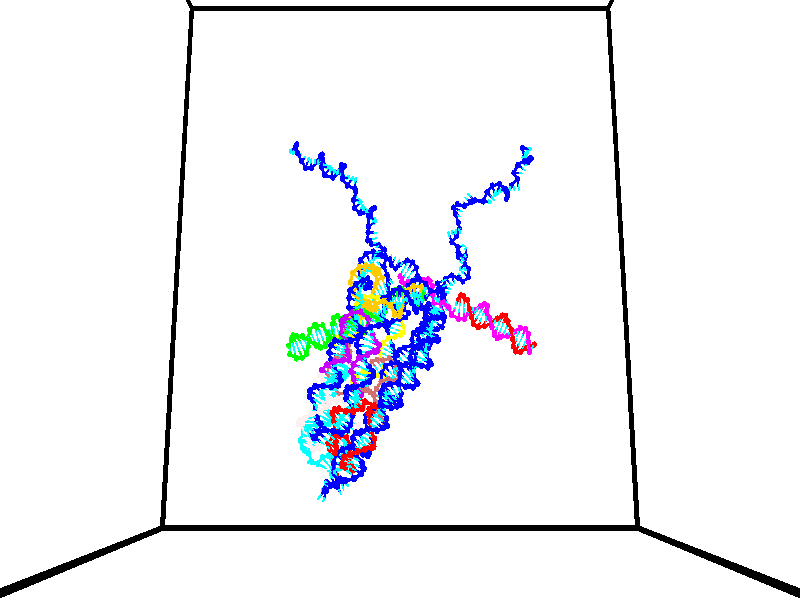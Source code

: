 // switches for output
#declare DRAW_BASES = 1; // possible values are 0, 1; only relevant for DNA ribbons
#declare DRAW_BASES_TYPE = 3; // possible values are 1, 2, 3; only relevant for DNA ribbons
#declare DRAW_FOG = 0; // set to 1 to enable fog

#include "colors.inc"

#include "transforms.inc"
background { rgb <1, 1, 1>}

#default {
   normal{
       ripples 0.25
       frequency 0.20
       turbulence 0.2
       lambda 5
   }
	finish {
		phong 0.1
		phong_size 40.
	}
}

// original window dimensions: 1024x640


// camera settings

camera {
	sky <0, 0.179814, -0.983701>
	up <0, 0.179814, -0.983701>
	right 1.6 * <1, 0, 0>
	location <35, 92.5046, 58.4545>
	look_at <35, 26.874, 46.4577>
	direction <0, -65.6306, -11.9968>
	angle 67.0682
}


# declare cpy_camera_pos = <35, 92.5046, 58.4545>;
# if (DRAW_FOG = 1)
fog {
	fog_type 2
	up vnormalize(cpy_camera_pos)
	color rgbt<1,1,1,0.3>
	distance 1e-5
	fog_alt 3e-3
	fog_offset 56
}
# end


// LIGHTS

# declare lum = 6;
global_settings {
	ambient_light rgb lum * <0.05, 0.05, 0.05>
	max_trace_level 15
}# declare cpy_direct_light_amount = 0.25;
light_source
{	1000 * <-1, -1.16351, -0.803887>,
	rgb lum * cpy_direct_light_amount
	parallel
}

light_source
{	1000 * <1, 1.16351, 0.803887>,
	rgb lum * cpy_direct_light_amount
	parallel
}

// strand 0

// nucleotide -1

// particle -1
sphere {
	<40.828197, 33.698170, 47.649490> 0.250000
	pigment { color rgbt <1,0,0,0> }
	no_shadow
}
cylinder {
	<40.662014, 33.958908, 47.903259>,  <40.562305, 34.115349, 48.055523>, 0.100000
	pigment { color rgbt <1,0,0,0> }
	no_shadow
}
cylinder {
	<40.662014, 33.958908, 47.903259>,  <40.828197, 33.698170, 47.649490>, 0.100000
	pigment { color rgbt <1,0,0,0> }
	no_shadow
}

// particle -1
sphere {
	<40.662014, 33.958908, 47.903259> 0.100000
	pigment { color rgbt <1,0,0,0> }
	no_shadow
}
sphere {
	0, 1
	scale<0.080000,0.200000,0.300000>
	matrix <0.849264, 0.527786, 0.013870,
		-0.325800, 0.544557, -0.772860,
		-0.415457, 0.651843, 0.634425,
		40.537376, 34.154461, 48.093586>
	pigment { color rgbt <0,1,1,0> }
	no_shadow
}
cylinder {
	<40.948872, 34.403893, 47.436436>,  <40.828197, 33.698170, 47.649490>, 0.130000
	pigment { color rgbt <1,0,0,0> }
	no_shadow
}

// nucleotide -1

// particle -1
sphere {
	<40.948872, 34.403893, 47.436436> 0.250000
	pigment { color rgbt <1,0,0,0> }
	no_shadow
}
cylinder {
	<40.888924, 34.439281, 47.830330>,  <40.852955, 34.460514, 48.066666>, 0.100000
	pigment { color rgbt <1,0,0,0> }
	no_shadow
}
cylinder {
	<40.888924, 34.439281, 47.830330>,  <40.948872, 34.403893, 47.436436>, 0.100000
	pigment { color rgbt <1,0,0,0> }
	no_shadow
}

// particle -1
sphere {
	<40.888924, 34.439281, 47.830330> 0.100000
	pigment { color rgbt <1,0,0,0> }
	no_shadow
}
sphere {
	0, 1
	scale<0.080000,0.200000,0.300000>
	matrix <0.811110, 0.580534, 0.071287,
		-0.565368, 0.809416, -0.158763,
		-0.149868, 0.088471, 0.984740,
		40.843964, 34.465824, 48.125751>
	pigment { color rgbt <0,1,1,0> }
	no_shadow
}
cylinder {
	<41.160549, 35.121582, 47.620583>,  <40.948872, 34.403893, 47.436436>, 0.130000
	pigment { color rgbt <1,0,0,0> }
	no_shadow
}

// nucleotide -1

// particle -1
sphere {
	<41.160549, 35.121582, 47.620583> 0.250000
	pigment { color rgbt <1,0,0,0> }
	no_shadow
}
cylinder {
	<41.183754, 34.928806, 47.970295>,  <41.197678, 34.813141, 48.180122>, 0.100000
	pigment { color rgbt <1,0,0,0> }
	no_shadow
}
cylinder {
	<41.183754, 34.928806, 47.970295>,  <41.160549, 35.121582, 47.620583>, 0.100000
	pigment { color rgbt <1,0,0,0> }
	no_shadow
}

// particle -1
sphere {
	<41.183754, 34.928806, 47.970295> 0.100000
	pigment { color rgbt <1,0,0,0> }
	no_shadow
}
sphere {
	0, 1
	scale<0.080000,0.200000,0.300000>
	matrix <0.904700, 0.395644, 0.158066,
		-0.422082, 0.781793, 0.458962,
		0.058010, -0.481940, 0.874282,
		41.201157, 34.784225, 48.232578>
	pigment { color rgbt <0,1,1,0> }
	no_shadow
}
cylinder {
	<41.469669, 35.549835, 48.043362>,  <41.160549, 35.121582, 47.620583>, 0.130000
	pigment { color rgbt <1,0,0,0> }
	no_shadow
}

// nucleotide -1

// particle -1
sphere {
	<41.469669, 35.549835, 48.043362> 0.250000
	pigment { color rgbt <1,0,0,0> }
	no_shadow
}
cylinder {
	<41.522263, 35.242741, 48.294216>,  <41.553818, 35.058483, 48.444729>, 0.100000
	pigment { color rgbt <1,0,0,0> }
	no_shadow
}
cylinder {
	<41.522263, 35.242741, 48.294216>,  <41.469669, 35.549835, 48.043362>, 0.100000
	pigment { color rgbt <1,0,0,0> }
	no_shadow
}

// particle -1
sphere {
	<41.522263, 35.242741, 48.294216> 0.100000
	pigment { color rgbt <1,0,0,0> }
	no_shadow
}
sphere {
	0, 1
	scale<0.080000,0.200000,0.300000>
	matrix <0.812366, 0.446008, 0.375685,
		-0.568133, 0.460067, 0.682322,
		0.131481, -0.767734, 0.627134,
		41.561707, 35.012421, 48.482357>
	pigment { color rgbt <0,1,1,0> }
	no_shadow
}
cylinder {
	<41.614914, 35.775047, 48.777538>,  <41.469669, 35.549835, 48.043362>, 0.130000
	pigment { color rgbt <1,0,0,0> }
	no_shadow
}

// nucleotide -1

// particle -1
sphere {
	<41.614914, 35.775047, 48.777538> 0.250000
	pigment { color rgbt <1,0,0,0> }
	no_shadow
}
cylinder {
	<41.760612, 35.403339, 48.752941>,  <41.848034, 35.180313, 48.738182>, 0.100000
	pigment { color rgbt <1,0,0,0> }
	no_shadow
}
cylinder {
	<41.760612, 35.403339, 48.752941>,  <41.614914, 35.775047, 48.777538>, 0.100000
	pigment { color rgbt <1,0,0,0> }
	no_shadow
}

// particle -1
sphere {
	<41.760612, 35.403339, 48.752941> 0.100000
	pigment { color rgbt <1,0,0,0> }
	no_shadow
}
sphere {
	0, 1
	scale<0.080000,0.200000,0.300000>
	matrix <0.839892, 0.299253, 0.452802,
		-0.402373, -0.216579, 0.889488,
		0.364249, -0.929269, -0.061491,
		41.869888, 35.124557, 48.734493>
	pigment { color rgbt <0,1,1,0> }
	no_shadow
}
cylinder {
	<41.839745, 35.633957, 49.467285>,  <41.614914, 35.775047, 48.777538>, 0.130000
	pigment { color rgbt <1,0,0,0> }
	no_shadow
}

// nucleotide -1

// particle -1
sphere {
	<41.839745, 35.633957, 49.467285> 0.250000
	pigment { color rgbt <1,0,0,0> }
	no_shadow
}
cylinder {
	<42.016792, 35.378212, 49.215790>,  <42.123020, 35.224766, 49.064892>, 0.100000
	pigment { color rgbt <1,0,0,0> }
	no_shadow
}
cylinder {
	<42.016792, 35.378212, 49.215790>,  <41.839745, 35.633957, 49.467285>, 0.100000
	pigment { color rgbt <1,0,0,0> }
	no_shadow
}

// particle -1
sphere {
	<42.016792, 35.378212, 49.215790> 0.100000
	pigment { color rgbt <1,0,0,0> }
	no_shadow
}
sphere {
	0, 1
	scale<0.080000,0.200000,0.300000>
	matrix <0.860734, 0.106315, 0.497829,
		-0.251447, -0.761524, 0.597374,
		0.442618, -0.639358, -0.628737,
		42.149578, 35.186405, 49.027168>
	pigment { color rgbt <0,1,1,0> }
	no_shadow
}
cylinder {
	<42.029972, 35.161514, 49.931141>,  <41.839745, 35.633957, 49.467285>, 0.130000
	pigment { color rgbt <1,0,0,0> }
	no_shadow
}

// nucleotide -1

// particle -1
sphere {
	<42.029972, 35.161514, 49.931141> 0.250000
	pigment { color rgbt <1,0,0,0> }
	no_shadow
}
cylinder {
	<42.257595, 35.135601, 49.603245>,  <42.394169, 35.120052, 49.406506>, 0.100000
	pigment { color rgbt <1,0,0,0> }
	no_shadow
}
cylinder {
	<42.257595, 35.135601, 49.603245>,  <42.029972, 35.161514, 49.931141>, 0.100000
	pigment { color rgbt <1,0,0,0> }
	no_shadow
}

// particle -1
sphere {
	<42.257595, 35.135601, 49.603245> 0.100000
	pigment { color rgbt <1,0,0,0> }
	no_shadow
}
sphere {
	0, 1
	scale<0.080000,0.200000,0.300000>
	matrix <0.821202, 0.096203, 0.562470,
		0.042420, -0.993251, 0.107950,
		0.569059, -0.064789, -0.819740,
		42.428314, 35.116165, 49.357323>
	pigment { color rgbt <0,1,1,0> }
	no_shadow
}
cylinder {
	<42.545883, 34.679279, 50.132431>,  <42.029972, 35.161514, 49.931141>, 0.130000
	pigment { color rgbt <1,0,0,0> }
	no_shadow
}

// nucleotide -1

// particle -1
sphere {
	<42.545883, 34.679279, 50.132431> 0.250000
	pigment { color rgbt <1,0,0,0> }
	no_shadow
}
cylinder {
	<42.687275, 34.844868, 49.796886>,  <42.772110, 34.944221, 49.595562>, 0.100000
	pigment { color rgbt <1,0,0,0> }
	no_shadow
}
cylinder {
	<42.687275, 34.844868, 49.796886>,  <42.545883, 34.679279, 50.132431>, 0.100000
	pigment { color rgbt <1,0,0,0> }
	no_shadow
}

// particle -1
sphere {
	<42.687275, 34.844868, 49.796886> 0.100000
	pigment { color rgbt <1,0,0,0> }
	no_shadow
}
sphere {
	0, 1
	scale<0.080000,0.200000,0.300000>
	matrix <0.869193, 0.186118, 0.458108,
		0.345769, -0.891061, -0.294030,
		0.353478, 0.413968, -0.838858,
		42.793320, 34.969059, 49.545227>
	pigment { color rgbt <0,1,1,0> }
	no_shadow
}
cylinder {
	<43.231789, 34.401985, 49.979984>,  <42.545883, 34.679279, 50.132431>, 0.130000
	pigment { color rgbt <1,0,0,0> }
	no_shadow
}

// nucleotide -1

// particle -1
sphere {
	<43.231789, 34.401985, 49.979984> 0.250000
	pigment { color rgbt <1,0,0,0> }
	no_shadow
}
cylinder {
	<43.245163, 34.752247, 49.787277>,  <43.253185, 34.962406, 49.671654>, 0.100000
	pigment { color rgbt <1,0,0,0> }
	no_shadow
}
cylinder {
	<43.245163, 34.752247, 49.787277>,  <43.231789, 34.401985, 49.979984>, 0.100000
	pigment { color rgbt <1,0,0,0> }
	no_shadow
}

// particle -1
sphere {
	<43.245163, 34.752247, 49.787277> 0.100000
	pigment { color rgbt <1,0,0,0> }
	no_shadow
}
sphere {
	0, 1
	scale<0.080000,0.200000,0.300000>
	matrix <0.958290, 0.108809, 0.264272,
		0.283834, -0.470513, -0.835498,
		0.033434, 0.875659, -0.481772,
		43.255192, 35.014946, 49.642746>
	pigment { color rgbt <0,1,1,0> }
	no_shadow
}
cylinder {
	<43.870678, 34.371326, 49.751411>,  <43.231789, 34.401985, 49.979984>, 0.130000
	pigment { color rgbt <1,0,0,0> }
	no_shadow
}

// nucleotide -1

// particle -1
sphere {
	<43.870678, 34.371326, 49.751411> 0.250000
	pigment { color rgbt <1,0,0,0> }
	no_shadow
}
cylinder {
	<43.782475, 34.760189, 49.719696>,  <43.729553, 34.993507, 49.700668>, 0.100000
	pigment { color rgbt <1,0,0,0> }
	no_shadow
}
cylinder {
	<43.782475, 34.760189, 49.719696>,  <43.870678, 34.371326, 49.751411>, 0.100000
	pigment { color rgbt <1,0,0,0> }
	no_shadow
}

// particle -1
sphere {
	<43.782475, 34.760189, 49.719696> 0.100000
	pigment { color rgbt <1,0,0,0> }
	no_shadow
}
sphere {
	0, 1
	scale<0.080000,0.200000,0.300000>
	matrix <0.887196, 0.233685, 0.397838,
		0.405289, 0.017384, -0.914023,
		-0.220510, 0.972157, -0.079287,
		43.716320, 35.051838, 49.695911>
	pigment { color rgbt <0,1,1,0> }
	no_shadow
}
cylinder {
	<44.416866, 34.627739, 49.399292>,  <43.870678, 34.371326, 49.751411>, 0.130000
	pigment { color rgbt <1,0,0,0> }
	no_shadow
}

// nucleotide -1

// particle -1
sphere {
	<44.416866, 34.627739, 49.399292> 0.250000
	pigment { color rgbt <1,0,0,0> }
	no_shadow
}
cylinder {
	<44.244339, 34.926449, 49.601795>,  <44.140823, 35.105675, 49.723297>, 0.100000
	pigment { color rgbt <1,0,0,0> }
	no_shadow
}
cylinder {
	<44.244339, 34.926449, 49.601795>,  <44.416866, 34.627739, 49.399292>, 0.100000
	pigment { color rgbt <1,0,0,0> }
	no_shadow
}

// particle -1
sphere {
	<44.244339, 34.926449, 49.601795> 0.100000
	pigment { color rgbt <1,0,0,0> }
	no_shadow
}
sphere {
	0, 1
	scale<0.080000,0.200000,0.300000>
	matrix <0.899544, 0.312939, 0.304777,
		0.069173, 0.586854, -0.806732,
		-0.431318, 0.746774, 0.506254,
		44.114944, 35.150482, 49.753670>
	pigment { color rgbt <0,1,1,0> }
	no_shadow
}
cylinder {
	<44.848915, 35.228168, 49.247166>,  <44.416866, 34.627739, 49.399292>, 0.130000
	pigment { color rgbt <1,0,0,0> }
	no_shadow
}

// nucleotide -1

// particle -1
sphere {
	<44.848915, 35.228168, 49.247166> 0.250000
	pigment { color rgbt <1,0,0,0> }
	no_shadow
}
cylinder {
	<44.650208, 35.324139, 49.580791>,  <44.530983, 35.381721, 49.780968>, 0.100000
	pigment { color rgbt <1,0,0,0> }
	no_shadow
}
cylinder {
	<44.650208, 35.324139, 49.580791>,  <44.848915, 35.228168, 49.247166>, 0.100000
	pigment { color rgbt <1,0,0,0> }
	no_shadow
}

// particle -1
sphere {
	<44.650208, 35.324139, 49.580791> 0.100000
	pigment { color rgbt <1,0,0,0> }
	no_shadow
}
sphere {
	0, 1
	scale<0.080000,0.200000,0.300000>
	matrix <0.825695, 0.426639, 0.369062,
		-0.267297, 0.872019, -0.410043,
		-0.496769, 0.239921, 0.834061,
		44.501175, 35.396114, 49.831009>
	pigment { color rgbt <0,1,1,0> }
	no_shadow
}
cylinder {
	<45.037975, 35.925175, 49.382870>,  <44.848915, 35.228168, 49.247166>, 0.130000
	pigment { color rgbt <1,0,0,0> }
	no_shadow
}

// nucleotide -1

// particle -1
sphere {
	<45.037975, 35.925175, 49.382870> 0.250000
	pigment { color rgbt <1,0,0,0> }
	no_shadow
}
cylinder {
	<44.898739, 35.780045, 49.728630>,  <44.815197, 35.692966, 49.936085>, 0.100000
	pigment { color rgbt <1,0,0,0> }
	no_shadow
}
cylinder {
	<44.898739, 35.780045, 49.728630>,  <45.037975, 35.925175, 49.382870>, 0.100000
	pigment { color rgbt <1,0,0,0> }
	no_shadow
}

// particle -1
sphere {
	<44.898739, 35.780045, 49.728630> 0.100000
	pigment { color rgbt <1,0,0,0> }
	no_shadow
}
sphere {
	0, 1
	scale<0.080000,0.200000,0.300000>
	matrix <0.880347, 0.190408, 0.434436,
		-0.322213, 0.912197, 0.253131,
		-0.348093, -0.362824, 0.864402,
		44.794312, 35.671196, 49.987949>
	pigment { color rgbt <0,1,1,0> }
	no_shadow
}
cylinder {
	<45.146381, 36.378136, 49.879742>,  <45.037975, 35.925175, 49.382870>, 0.130000
	pigment { color rgbt <1,0,0,0> }
	no_shadow
}

// nucleotide -1

// particle -1
sphere {
	<45.146381, 36.378136, 49.879742> 0.250000
	pigment { color rgbt <1,0,0,0> }
	no_shadow
}
cylinder {
	<45.133045, 36.036839, 50.087917>,  <45.125042, 35.832058, 50.212822>, 0.100000
	pigment { color rgbt <1,0,0,0> }
	no_shadow
}
cylinder {
	<45.133045, 36.036839, 50.087917>,  <45.146381, 36.378136, 49.879742>, 0.100000
	pigment { color rgbt <1,0,0,0> }
	no_shadow
}

// particle -1
sphere {
	<45.133045, 36.036839, 50.087917> 0.100000
	pigment { color rgbt <1,0,0,0> }
	no_shadow
}
sphere {
	0, 1
	scale<0.080000,0.200000,0.300000>
	matrix <0.796192, 0.292085, 0.529873,
		-0.604125, 0.432036, 0.669610,
		-0.033341, -0.853247, 0.520440,
		45.123043, 35.780865, 50.244049>
	pigment { color rgbt <0,1,1,0> }
	no_shadow
}
cylinder {
	<45.387222, 36.575821, 50.569771>,  <45.146381, 36.378136, 49.879742>, 0.130000
	pigment { color rgbt <1,0,0,0> }
	no_shadow
}

// nucleotide -1

// particle -1
sphere {
	<45.387222, 36.575821, 50.569771> 0.250000
	pigment { color rgbt <1,0,0,0> }
	no_shadow
}
cylinder {
	<45.385593, 36.179386, 50.623028>,  <45.384617, 35.941525, 50.654980>, 0.100000
	pigment { color rgbt <1,0,0,0> }
	no_shadow
}
cylinder {
	<45.385593, 36.179386, 50.623028>,  <45.387222, 36.575821, 50.569771>, 0.100000
	pigment { color rgbt <1,0,0,0> }
	no_shadow
}

// particle -1
sphere {
	<45.385593, 36.179386, 50.623028> 0.100000
	pigment { color rgbt <1,0,0,0> }
	no_shadow
}
sphere {
	0, 1
	scale<0.080000,0.200000,0.300000>
	matrix <0.787468, 0.078883, 0.611287,
		-0.616342, 0.107334, 0.780129,
		-0.004073, -0.991089, 0.133140,
		45.384373, 35.882061, 50.662971>
	pigment { color rgbt <0,1,1,0> }
	no_shadow
}
cylinder {
	<45.546314, 36.439781, 51.280853>,  <45.387222, 36.575821, 50.569771>, 0.130000
	pigment { color rgbt <1,0,0,0> }
	no_shadow
}

// nucleotide -1

// particle -1
sphere {
	<45.546314, 36.439781, 51.280853> 0.250000
	pigment { color rgbt <1,0,0,0> }
	no_shadow
}
cylinder {
	<45.635357, 36.095612, 51.097504>,  <45.688782, 35.889111, 50.987492>, 0.100000
	pigment { color rgbt <1,0,0,0> }
	no_shadow
}
cylinder {
	<45.635357, 36.095612, 51.097504>,  <45.546314, 36.439781, 51.280853>, 0.100000
	pigment { color rgbt <1,0,0,0> }
	no_shadow
}

// particle -1
sphere {
	<45.635357, 36.095612, 51.097504> 0.100000
	pigment { color rgbt <1,0,0,0> }
	no_shadow
}
sphere {
	0, 1
	scale<0.080000,0.200000,0.300000>
	matrix <0.903821, 0.005893, 0.427869,
		-0.365449, -0.509538, 0.778985,
		0.222606, -0.860428, -0.458378,
		45.702137, 35.837482, 50.959991>
	pigment { color rgbt <0,1,1,0> }
	no_shadow
}
cylinder {
	<45.655125, 36.047562, 51.834694>,  <45.546314, 36.439781, 51.280853>, 0.130000
	pigment { color rgbt <1,0,0,0> }
	no_shadow
}

// nucleotide -1

// particle -1
sphere {
	<45.655125, 36.047562, 51.834694> 0.250000
	pigment { color rgbt <1,0,0,0> }
	no_shadow
}
cylinder {
	<45.831291, 35.837082, 51.543724>,  <45.936993, 35.710793, 51.369144>, 0.100000
	pigment { color rgbt <1,0,0,0> }
	no_shadow
}
cylinder {
	<45.831291, 35.837082, 51.543724>,  <45.655125, 36.047562, 51.834694>, 0.100000
	pigment { color rgbt <1,0,0,0> }
	no_shadow
}

// particle -1
sphere {
	<45.831291, 35.837082, 51.543724> 0.100000
	pigment { color rgbt <1,0,0,0> }
	no_shadow
}
sphere {
	0, 1
	scale<0.080000,0.200000,0.300000>
	matrix <0.865520, 0.033572, 0.499748,
		-0.238548, -0.849696, 0.470224,
		0.440420, -0.526202, -0.727421,
		45.963417, 35.679222, 51.325497>
	pigment { color rgbt <0,1,1,0> }
	no_shadow
}
cylinder {
	<45.950054, 35.503166, 52.157467>,  <45.655125, 36.047562, 51.834694>, 0.130000
	pigment { color rgbt <1,0,0,0> }
	no_shadow
}

// nucleotide -1

// particle -1
sphere {
	<45.950054, 35.503166, 52.157467> 0.250000
	pigment { color rgbt <1,0,0,0> }
	no_shadow
}
cylinder {
	<46.142395, 35.560699, 51.811497>,  <46.257797, 35.595219, 51.603916>, 0.100000
	pigment { color rgbt <1,0,0,0> }
	no_shadow
}
cylinder {
	<46.142395, 35.560699, 51.811497>,  <45.950054, 35.503166, 52.157467>, 0.100000
	pigment { color rgbt <1,0,0,0> }
	no_shadow
}

// particle -1
sphere {
	<46.142395, 35.560699, 51.811497> 0.100000
	pigment { color rgbt <1,0,0,0> }
	no_shadow
}
sphere {
	0, 1
	scale<0.080000,0.200000,0.300000>
	matrix <0.872054, 0.024088, 0.488817,
		0.091145, -0.989308, -0.113851,
		0.480848, 0.143837, -0.864926,
		46.286648, 35.603851, 51.552017>
	pigment { color rgbt <0,1,1,0> }
	no_shadow
}
cylinder {
	<46.537029, 34.983635, 52.161671>,  <45.950054, 35.503166, 52.157467>, 0.130000
	pigment { color rgbt <1,0,0,0> }
	no_shadow
}

// nucleotide -1

// particle -1
sphere {
	<46.537029, 34.983635, 52.161671> 0.250000
	pigment { color rgbt <1,0,0,0> }
	no_shadow
}
cylinder {
	<46.660664, 35.256374, 51.896477>,  <46.734844, 35.420017, 51.737362>, 0.100000
	pigment { color rgbt <1,0,0,0> }
	no_shadow
}
cylinder {
	<46.660664, 35.256374, 51.896477>,  <46.537029, 34.983635, 52.161671>, 0.100000
	pigment { color rgbt <1,0,0,0> }
	no_shadow
}

// particle -1
sphere {
	<46.660664, 35.256374, 51.896477> 0.100000
	pigment { color rgbt <1,0,0,0> }
	no_shadow
}
sphere {
	0, 1
	scale<0.080000,0.200000,0.300000>
	matrix <0.905052, 0.003262, 0.425288,
		0.292145, -0.731486, -0.616100,
		0.309083, 0.681848, -0.662986,
		46.753387, 35.460930, 51.697582>
	pigment { color rgbt <0,1,1,0> }
	no_shadow
}
cylinder {
	<47.174278, 34.731369, 51.783142>,  <46.537029, 34.983635, 52.161671>, 0.130000
	pigment { color rgbt <1,0,0,0> }
	no_shadow
}

// nucleotide -1

// particle -1
sphere {
	<47.174278, 34.731369, 51.783142> 0.250000
	pigment { color rgbt <1,0,0,0> }
	no_shadow
}
cylinder {
	<47.172062, 35.130512, 51.757072>,  <47.170734, 35.369999, 51.741432>, 0.100000
	pigment { color rgbt <1,0,0,0> }
	no_shadow
}
cylinder {
	<47.172062, 35.130512, 51.757072>,  <47.174278, 34.731369, 51.783142>, 0.100000
	pigment { color rgbt <1,0,0,0> }
	no_shadow
}

// particle -1
sphere {
	<47.172062, 35.130512, 51.757072> 0.100000
	pigment { color rgbt <1,0,0,0> }
	no_shadow
}
sphere {
	0, 1
	scale<0.080000,0.200000,0.300000>
	matrix <0.957411, 0.024105, 0.287720,
		0.288675, -0.060805, -0.955495,
		-0.005537, 0.997858, -0.065174,
		47.170403, 35.429871, 51.737518>
	pigment { color rgbt <0,1,1,0> }
	no_shadow
}
cylinder {
	<47.853638, 34.957188, 51.554802>,  <47.174278, 34.731369, 51.783142>, 0.130000
	pigment { color rgbt <1,0,0,0> }
	no_shadow
}

// nucleotide -1

// particle -1
sphere {
	<47.853638, 34.957188, 51.554802> 0.250000
	pigment { color rgbt <1,0,0,0> }
	no_shadow
}
cylinder {
	<47.686485, 35.285255, 51.711105>,  <47.586193, 35.482098, 51.804886>, 0.100000
	pigment { color rgbt <1,0,0,0> }
	no_shadow
}
cylinder {
	<47.686485, 35.285255, 51.711105>,  <47.853638, 34.957188, 51.554802>, 0.100000
	pigment { color rgbt <1,0,0,0> }
	no_shadow
}

// particle -1
sphere {
	<47.686485, 35.285255, 51.711105> 0.100000
	pigment { color rgbt <1,0,0,0> }
	no_shadow
}
sphere {
	0, 1
	scale<0.080000,0.200000,0.300000>
	matrix <0.835489, 0.177998, 0.519879,
		0.356837, 0.543720, -0.759628,
		-0.417881, 0.820174, 0.390756,
		47.561119, 35.531307, 51.828331>
	pigment { color rgbt <0,1,1,0> }
	no_shadow
}
// strand 1

// nucleotide -1

// particle -1
sphere {
	<24.287907, 34.622868, 51.607559> 0.250000
	pigment { color rgbt <0,1,0,0> }
	no_shadow
}
cylinder {
	<24.417236, 34.961163, 51.777355>,  <24.494835, 35.164139, 51.879234>, 0.100000
	pigment { color rgbt <0,1,0,0> }
	no_shadow
}
cylinder {
	<24.417236, 34.961163, 51.777355>,  <24.287907, 34.622868, 51.607559>, 0.100000
	pigment { color rgbt <0,1,0,0> }
	no_shadow
}

// particle -1
sphere {
	<24.417236, 34.961163, 51.777355> 0.100000
	pigment { color rgbt <0,1,0,0> }
	no_shadow
}
sphere {
	0, 1
	scale<0.080000,0.200000,0.300000>
	matrix <0.821317, -0.028003, -0.569784,
		-0.469999, 0.532867, -0.703672,
		0.323324, 0.845736, 0.424491,
		24.514233, 35.214882, 51.904701>
	pigment { color rgbt <0,1,1,0> }
	no_shadow
}
cylinder {
	<24.614565, 35.020824, 51.112827>,  <24.287907, 34.622868, 51.607559>, 0.130000
	pigment { color rgbt <0,1,0,0> }
	no_shadow
}

// nucleotide -1

// particle -1
sphere {
	<24.614565, 35.020824, 51.112827> 0.250000
	pigment { color rgbt <0,1,0,0> }
	no_shadow
}
cylinder {
	<24.742468, 35.211208, 51.440536>,  <24.819210, 35.325439, 51.637161>, 0.100000
	pigment { color rgbt <0,1,0,0> }
	no_shadow
}
cylinder {
	<24.742468, 35.211208, 51.440536>,  <24.614565, 35.020824, 51.112827>, 0.100000
	pigment { color rgbt <0,1,0,0> }
	no_shadow
}

// particle -1
sphere {
	<24.742468, 35.211208, 51.440536> 0.100000
	pigment { color rgbt <0,1,0,0> }
	no_shadow
}
sphere {
	0, 1
	scale<0.080000,0.200000,0.300000>
	matrix <0.850574, 0.236782, -0.469530,
		-0.417468, 0.846991, -0.329129,
		0.319756, 0.475963, 0.819278,
		24.838394, 35.353996, 51.686321>
	pigment { color rgbt <0,1,1,0> }
	no_shadow
}
cylinder {
	<24.849232, 35.636818, 50.914871>,  <24.614565, 35.020824, 51.112827>, 0.130000
	pigment { color rgbt <0,1,0,0> }
	no_shadow
}

// nucleotide -1

// particle -1
sphere {
	<24.849232, 35.636818, 50.914871> 0.250000
	pigment { color rgbt <0,1,0,0> }
	no_shadow
}
cylinder {
	<25.039621, 35.601727, 51.264900>,  <25.153854, 35.580673, 51.474918>, 0.100000
	pigment { color rgbt <0,1,0,0> }
	no_shadow
}
cylinder {
	<25.039621, 35.601727, 51.264900>,  <24.849232, 35.636818, 50.914871>, 0.100000
	pigment { color rgbt <0,1,0,0> }
	no_shadow
}

// particle -1
sphere {
	<25.039621, 35.601727, 51.264900> 0.100000
	pigment { color rgbt <0,1,0,0> }
	no_shadow
}
sphere {
	0, 1
	scale<0.080000,0.200000,0.300000>
	matrix <0.859729, 0.256000, -0.441963,
		-0.185246, 0.962688, 0.197271,
		0.475974, -0.087727, 0.875073,
		25.182413, 35.575409, 51.527424>
	pigment { color rgbt <0,1,1,0> }
	no_shadow
}
cylinder {
	<25.271944, 36.199776, 51.049801>,  <24.849232, 35.636818, 50.914871>, 0.130000
	pigment { color rgbt <0,1,0,0> }
	no_shadow
}

// nucleotide -1

// particle -1
sphere {
	<25.271944, 36.199776, 51.049801> 0.250000
	pigment { color rgbt <0,1,0,0> }
	no_shadow
}
cylinder {
	<25.432747, 35.896259, 51.254787>,  <25.529228, 35.714149, 51.377781>, 0.100000
	pigment { color rgbt <0,1,0,0> }
	no_shadow
}
cylinder {
	<25.432747, 35.896259, 51.254787>,  <25.271944, 36.199776, 51.049801>, 0.100000
	pigment { color rgbt <0,1,0,0> }
	no_shadow
}

// particle -1
sphere {
	<25.432747, 35.896259, 51.254787> 0.100000
	pigment { color rgbt <0,1,0,0> }
	no_shadow
}
sphere {
	0, 1
	scale<0.080000,0.200000,0.300000>
	matrix <0.899633, 0.223140, -0.375324,
		0.170442, 0.611915, 0.772341,
		0.402007, -0.758794, 0.512466,
		25.553349, 35.668621, 51.408527>
	pigment { color rgbt <0,1,1,0> }
	no_shadow
}
cylinder {
	<25.869030, 36.443901, 51.091717>,  <25.271944, 36.199776, 51.049801>, 0.130000
	pigment { color rgbt <0,1,0,0> }
	no_shadow
}

// nucleotide -1

// particle -1
sphere {
	<25.869030, 36.443901, 51.091717> 0.250000
	pigment { color rgbt <0,1,0,0> }
	no_shadow
}
cylinder {
	<25.920223, 36.064163, 51.206512>,  <25.950939, 35.836319, 51.275391>, 0.100000
	pigment { color rgbt <0,1,0,0> }
	no_shadow
}
cylinder {
	<25.920223, 36.064163, 51.206512>,  <25.869030, 36.443901, 51.091717>, 0.100000
	pigment { color rgbt <0,1,0,0> }
	no_shadow
}

// particle -1
sphere {
	<25.920223, 36.064163, 51.206512> 0.100000
	pigment { color rgbt <0,1,0,0> }
	no_shadow
}
sphere {
	0, 1
	scale<0.080000,0.200000,0.300000>
	matrix <0.972370, 0.063147, -0.224744,
		0.195237, 0.307822, 0.931197,
		0.127983, -0.949346, 0.286988,
		25.958618, 35.779358, 51.292610>
	pigment { color rgbt <0,1,1,0> }
	no_shadow
}
cylinder {
	<26.533451, 36.397232, 51.472202>,  <25.869030, 36.443901, 51.091717>, 0.130000
	pigment { color rgbt <0,1,0,0> }
	no_shadow
}

// nucleotide -1

// particle -1
sphere {
	<26.533451, 36.397232, 51.472202> 0.250000
	pigment { color rgbt <0,1,0,0> }
	no_shadow
}
cylinder {
	<26.471893, 36.013065, 51.379318>,  <26.434959, 35.782566, 51.323589>, 0.100000
	pigment { color rgbt <0,1,0,0> }
	no_shadow
}
cylinder {
	<26.471893, 36.013065, 51.379318>,  <26.533451, 36.397232, 51.472202>, 0.100000
	pigment { color rgbt <0,1,0,0> }
	no_shadow
}

// particle -1
sphere {
	<26.471893, 36.013065, 51.379318> 0.100000
	pigment { color rgbt <0,1,0,0> }
	no_shadow
}
sphere {
	0, 1
	scale<0.080000,0.200000,0.300000>
	matrix <0.959490, -0.089125, -0.267274,
		0.235998, -0.263934, 0.935224,
		-0.153895, -0.960414, -0.232209,
		26.425724, 35.724941, 51.309654>
	pigment { color rgbt <0,1,1,0> }
	no_shadow
}
cylinder {
	<27.118164, 36.104874, 51.756611>,  <26.533451, 36.397232, 51.472202>, 0.130000
	pigment { color rgbt <0,1,0,0> }
	no_shadow
}

// nucleotide -1

// particle -1
sphere {
	<27.118164, 36.104874, 51.756611> 0.250000
	pigment { color rgbt <0,1,0,0> }
	no_shadow
}
cylinder {
	<26.970209, 35.836502, 51.499538>,  <26.881435, 35.675480, 51.345295>, 0.100000
	pigment { color rgbt <0,1,0,0> }
	no_shadow
}
cylinder {
	<26.970209, 35.836502, 51.499538>,  <27.118164, 36.104874, 51.756611>, 0.100000
	pigment { color rgbt <0,1,0,0> }
	no_shadow
}

// particle -1
sphere {
	<26.970209, 35.836502, 51.499538> 0.100000
	pigment { color rgbt <0,1,0,0> }
	no_shadow
}
sphere {
	0, 1
	scale<0.080000,0.200000,0.300000>
	matrix <0.922832, -0.185255, -0.337728,
		0.107533, -0.718005, 0.687681,
		-0.369887, -0.670931, -0.642678,
		26.859243, 35.635223, 51.306736>
	pigment { color rgbt <0,1,1,0> }
	no_shadow
}
cylinder {
	<27.457264, 35.491528, 51.846218>,  <27.118164, 36.104874, 51.756611>, 0.130000
	pigment { color rgbt <0,1,0,0> }
	no_shadow
}

// nucleotide -1

// particle -1
sphere {
	<27.457264, 35.491528, 51.846218> 0.250000
	pigment { color rgbt <0,1,0,0> }
	no_shadow
}
cylinder {
	<27.309879, 35.457726, 51.475899>,  <27.221449, 35.437447, 51.253708>, 0.100000
	pigment { color rgbt <0,1,0,0> }
	no_shadow
}
cylinder {
	<27.309879, 35.457726, 51.475899>,  <27.457264, 35.491528, 51.846218>, 0.100000
	pigment { color rgbt <0,1,0,0> }
	no_shadow
}

// particle -1
sphere {
	<27.309879, 35.457726, 51.475899> 0.100000
	pigment { color rgbt <0,1,0,0> }
	no_shadow
}
sphere {
	0, 1
	scale<0.080000,0.200000,0.300000>
	matrix <0.897935, -0.290225, -0.330881,
		-0.240729, -0.953220, 0.182815,
		-0.368460, -0.084503, -0.925795,
		27.199341, 35.432373, 51.198162>
	pigment { color rgbt <0,1,1,0> }
	no_shadow
}
cylinder {
	<27.846638, 34.935455, 51.650349>,  <27.457264, 35.491528, 51.846218>, 0.130000
	pigment { color rgbt <0,1,0,0> }
	no_shadow
}

// nucleotide -1

// particle -1
sphere {
	<27.846638, 34.935455, 51.650349> 0.250000
	pigment { color rgbt <0,1,0,0> }
	no_shadow
}
cylinder {
	<27.706051, 35.141747, 51.337814>,  <27.621698, 35.265522, 51.150291>, 0.100000
	pigment { color rgbt <0,1,0,0> }
	no_shadow
}
cylinder {
	<27.706051, 35.141747, 51.337814>,  <27.846638, 34.935455, 51.650349>, 0.100000
	pigment { color rgbt <0,1,0,0> }
	no_shadow
}

// particle -1
sphere {
	<27.706051, 35.141747, 51.337814> 0.100000
	pigment { color rgbt <0,1,0,0> }
	no_shadow
}
sphere {
	0, 1
	scale<0.080000,0.200000,0.300000>
	matrix <0.844340, -0.185911, -0.502521,
		-0.404426, -0.836335, -0.370112,
		-0.351468, 0.515733, -0.781339,
		27.600611, 35.296467, 51.103413>
	pigment { color rgbt <0,1,1,0> }
	no_shadow
}
cylinder {
	<28.075201, 34.535732, 51.122185>,  <27.846638, 34.935455, 51.650349>, 0.130000
	pigment { color rgbt <0,1,0,0> }
	no_shadow
}

// nucleotide -1

// particle -1
sphere {
	<28.075201, 34.535732, 51.122185> 0.250000
	pigment { color rgbt <0,1,0,0> }
	no_shadow
}
cylinder {
	<27.994461, 34.884861, 50.944447>,  <27.946016, 35.094337, 50.837803>, 0.100000
	pigment { color rgbt <0,1,0,0> }
	no_shadow
}
cylinder {
	<27.994461, 34.884861, 50.944447>,  <28.075201, 34.535732, 51.122185>, 0.100000
	pigment { color rgbt <0,1,0,0> }
	no_shadow
}

// particle -1
sphere {
	<27.994461, 34.884861, 50.944447> 0.100000
	pigment { color rgbt <0,1,0,0> }
	no_shadow
}
sphere {
	0, 1
	scale<0.080000,0.200000,0.300000>
	matrix <0.910347, -0.000157, -0.413846,
		-0.361283, -0.488042, -0.794538,
		-0.201850, 0.872820, -0.444344,
		27.933907, 35.146706, 50.811142>
	pigment { color rgbt <0,1,1,0> }
	no_shadow
}
cylinder {
	<28.377590, 34.418758, 50.503498>,  <28.075201, 34.535732, 51.122185>, 0.130000
	pigment { color rgbt <0,1,0,0> }
	no_shadow
}

// nucleotide -1

// particle -1
sphere {
	<28.377590, 34.418758, 50.503498> 0.250000
	pigment { color rgbt <0,1,0,0> }
	no_shadow
}
cylinder {
	<28.346947, 34.816242, 50.536179>,  <28.328560, 35.054733, 50.555786>, 0.100000
	pigment { color rgbt <0,1,0,0> }
	no_shadow
}
cylinder {
	<28.346947, 34.816242, 50.536179>,  <28.377590, 34.418758, 50.503498>, 0.100000
	pigment { color rgbt <0,1,0,0> }
	no_shadow
}

// particle -1
sphere {
	<28.346947, 34.816242, 50.536179> 0.100000
	pigment { color rgbt <0,1,0,0> }
	no_shadow
}
sphere {
	0, 1
	scale<0.080000,0.200000,0.300000>
	matrix <0.834998, 0.108724, -0.539404,
		-0.544893, 0.026898, -0.838074,
		-0.076610, 0.993708, 0.081703,
		28.323963, 35.114353, 50.560688>
	pigment { color rgbt <0,1,1,0> }
	no_shadow
}
cylinder {
	<28.463001, 34.674416, 49.822311>,  <28.377590, 34.418758, 50.503498>, 0.130000
	pigment { color rgbt <0,1,0,0> }
	no_shadow
}

// nucleotide -1

// particle -1
sphere {
	<28.463001, 34.674416, 49.822311> 0.250000
	pigment { color rgbt <0,1,0,0> }
	no_shadow
}
cylinder {
	<28.553926, 34.966347, 50.080204>,  <28.608482, 35.141506, 50.234940>, 0.100000
	pigment { color rgbt <0,1,0,0> }
	no_shadow
}
cylinder {
	<28.553926, 34.966347, 50.080204>,  <28.463001, 34.674416, 49.822311>, 0.100000
	pigment { color rgbt <0,1,0,0> }
	no_shadow
}

// particle -1
sphere {
	<28.553926, 34.966347, 50.080204> 0.100000
	pigment { color rgbt <0,1,0,0> }
	no_shadow
}
sphere {
	0, 1
	scale<0.080000,0.200000,0.300000>
	matrix <0.830720, 0.200157, -0.519462,
		-0.508165, 0.653673, -0.560784,
		0.227313, 0.729828, 0.644733,
		28.622120, 35.185295, 50.273624>
	pigment { color rgbt <0,1,1,0> }
	no_shadow
}
cylinder {
	<28.607187, 35.351456, 49.469654>,  <28.463001, 34.674416, 49.822311>, 0.130000
	pigment { color rgbt <0,1,0,0> }
	no_shadow
}

// nucleotide -1

// particle -1
sphere {
	<28.607187, 35.351456, 49.469654> 0.250000
	pigment { color rgbt <0,1,0,0> }
	no_shadow
}
cylinder {
	<28.776260, 35.381287, 49.830936>,  <28.877705, 35.399185, 50.047707>, 0.100000
	pigment { color rgbt <0,1,0,0> }
	no_shadow
}
cylinder {
	<28.776260, 35.381287, 49.830936>,  <28.607187, 35.351456, 49.469654>, 0.100000
	pigment { color rgbt <0,1,0,0> }
	no_shadow
}

// particle -1
sphere {
	<28.776260, 35.381287, 49.830936> 0.100000
	pigment { color rgbt <0,1,0,0> }
	no_shadow
}
sphere {
	0, 1
	scale<0.080000,0.200000,0.300000>
	matrix <0.865265, 0.263204, -0.426662,
		-0.269547, 0.961853, 0.046721,
		0.422683, 0.074580, 0.903204,
		28.903065, 35.403660, 50.101898>
	pigment { color rgbt <0,1,1,0> }
	no_shadow
}
cylinder {
	<29.059675, 35.838013, 49.380417>,  <28.607187, 35.351456, 49.469654>, 0.130000
	pigment { color rgbt <0,1,0,0> }
	no_shadow
}

// nucleotide -1

// particle -1
sphere {
	<29.059675, 35.838013, 49.380417> 0.250000
	pigment { color rgbt <0,1,0,0> }
	no_shadow
}
cylinder {
	<29.190851, 35.650784, 49.708652>,  <29.269558, 35.538445, 49.905594>, 0.100000
	pigment { color rgbt <0,1,0,0> }
	no_shadow
}
cylinder {
	<29.190851, 35.650784, 49.708652>,  <29.059675, 35.838013, 49.380417>, 0.100000
	pigment { color rgbt <0,1,0,0> }
	no_shadow
}

// particle -1
sphere {
	<29.190851, 35.650784, 49.708652> 0.100000
	pigment { color rgbt <0,1,0,0> }
	no_shadow
}
sphere {
	0, 1
	scale<0.080000,0.200000,0.300000>
	matrix <0.941305, 0.235458, -0.241878,
		-0.079997, 0.851743, 0.517816,
		0.327941, -0.468074, 0.820586,
		29.289234, 35.510361, 49.954830>
	pigment { color rgbt <0,1,1,0> }
	no_shadow
}
cylinder {
	<29.598803, 36.274590, 49.640602>,  <29.059675, 35.838013, 49.380417>, 0.130000
	pigment { color rgbt <0,1,0,0> }
	no_shadow
}

// nucleotide -1

// particle -1
sphere {
	<29.598803, 36.274590, 49.640602> 0.250000
	pigment { color rgbt <0,1,0,0> }
	no_shadow
}
cylinder {
	<29.679029, 35.920025, 49.807476>,  <29.727165, 35.707287, 49.907600>, 0.100000
	pigment { color rgbt <0,1,0,0> }
	no_shadow
}
cylinder {
	<29.679029, 35.920025, 49.807476>,  <29.598803, 36.274590, 49.640602>, 0.100000
	pigment { color rgbt <0,1,0,0> }
	no_shadow
}

// particle -1
sphere {
	<29.679029, 35.920025, 49.807476> 0.100000
	pigment { color rgbt <0,1,0,0> }
	no_shadow
}
sphere {
	0, 1
	scale<0.080000,0.200000,0.300000>
	matrix <0.963887, 0.102392, -0.245842,
		0.175202, 0.451425, 0.874940,
		0.200566, -0.886415, 0.417184,
		29.739199, 35.654099, 49.932632>
	pigment { color rgbt <0,1,1,0> }
	no_shadow
}
cylinder {
	<30.106014, 36.374287, 49.996410>,  <29.598803, 36.274590, 49.640602>, 0.130000
	pigment { color rgbt <0,1,0,0> }
	no_shadow
}

// nucleotide -1

// particle -1
sphere {
	<30.106014, 36.374287, 49.996410> 0.250000
	pigment { color rgbt <0,1,0,0> }
	no_shadow
}
cylinder {
	<30.132074, 35.982475, 49.920223>,  <30.147711, 35.747387, 49.874512>, 0.100000
	pigment { color rgbt <0,1,0,0> }
	no_shadow
}
cylinder {
	<30.132074, 35.982475, 49.920223>,  <30.106014, 36.374287, 49.996410>, 0.100000
	pigment { color rgbt <0,1,0,0> }
	no_shadow
}

// particle -1
sphere {
	<30.132074, 35.982475, 49.920223> 0.100000
	pigment { color rgbt <0,1,0,0> }
	no_shadow
}
sphere {
	0, 1
	scale<0.080000,0.200000,0.300000>
	matrix <0.981170, 0.097662, -0.166633,
		0.181823, -0.176027, 0.967448,
		0.065151, -0.979529, -0.190470,
		30.151619, 35.688618, 49.863083>
	pigment { color rgbt <0,1,1,0> }
	no_shadow
}
cylinder {
	<30.644672, 36.206718, 50.402203>,  <30.106014, 36.374287, 49.996410>, 0.130000
	pigment { color rgbt <0,1,0,0> }
	no_shadow
}

// nucleotide -1

// particle -1
sphere {
	<30.644672, 36.206718, 50.402203> 0.250000
	pigment { color rgbt <0,1,0,0> }
	no_shadow
}
cylinder {
	<30.621481, 35.866043, 50.193871>,  <30.607567, 35.661640, 50.068871>, 0.100000
	pigment { color rgbt <0,1,0,0> }
	no_shadow
}
cylinder {
	<30.621481, 35.866043, 50.193871>,  <30.644672, 36.206718, 50.402203>, 0.100000
	pigment { color rgbt <0,1,0,0> }
	no_shadow
}

// particle -1
sphere {
	<30.621481, 35.866043, 50.193871> 0.100000
	pigment { color rgbt <0,1,0,0> }
	no_shadow
}
sphere {
	0, 1
	scale<0.080000,0.200000,0.300000>
	matrix <0.996484, -0.080985, 0.021506,
		-0.060496, -0.517756, 0.853387,
		-0.057977, -0.851687, -0.520834,
		30.604088, 35.610538, 50.037621>
	pigment { color rgbt <0,1,1,0> }
	no_shadow
}
cylinder {
	<31.334652, 35.754345, 50.535461>,  <30.644672, 36.206718, 50.402203>, 0.130000
	pigment { color rgbt <0,1,0,0> }
	no_shadow
}

// nucleotide -1

// particle -1
sphere {
	<31.334652, 35.754345, 50.535461> 0.250000
	pigment { color rgbt <0,1,0,0> }
	no_shadow
}
cylinder {
	<31.201925, 35.598293, 50.191906>,  <31.122290, 35.504662, 49.985771>, 0.100000
	pigment { color rgbt <0,1,0,0> }
	no_shadow
}
cylinder {
	<31.201925, 35.598293, 50.191906>,  <31.334652, 35.754345, 50.535461>, 0.100000
	pigment { color rgbt <0,1,0,0> }
	no_shadow
}

// particle -1
sphere {
	<31.201925, 35.598293, 50.191906> 0.100000
	pigment { color rgbt <0,1,0,0> }
	no_shadow
}
sphere {
	0, 1
	scale<0.080000,0.200000,0.300000>
	matrix <0.942498, -0.098569, -0.319345,
		0.039927, -0.915467, 0.400406,
		-0.331818, -0.390133, -0.858891,
		31.102381, 35.481255, 49.934238>
	pigment { color rgbt <0,1,1,0> }
	no_shadow
}
cylinder {
	<31.555182, 35.057770, 50.547089>,  <31.334652, 35.754345, 50.535461>, 0.130000
	pigment { color rgbt <0,1,0,0> }
	no_shadow
}

// nucleotide -1

// particle -1
sphere {
	<31.555182, 35.057770, 50.547089> 0.250000
	pigment { color rgbt <0,1,0,0> }
	no_shadow
}
cylinder {
	<31.488373, 35.170765, 50.169239>,  <31.448288, 35.238560, 49.942532>, 0.100000
	pigment { color rgbt <0,1,0,0> }
	no_shadow
}
cylinder {
	<31.488373, 35.170765, 50.169239>,  <31.555182, 35.057770, 50.547089>, 0.100000
	pigment { color rgbt <0,1,0,0> }
	no_shadow
}

// particle -1
sphere {
	<31.488373, 35.170765, 50.169239> 0.100000
	pigment { color rgbt <0,1,0,0> }
	no_shadow
}
sphere {
	0, 1
	scale<0.080000,0.200000,0.300000>
	matrix <0.950707, -0.207738, -0.230220,
		-0.261267, -0.936508, -0.233862,
		-0.167021, 0.282483, -0.944620,
		31.438267, 35.255508, 49.885853>
	pigment { color rgbt <0,1,1,0> }
	no_shadow
}
cylinder {
	<31.883480, 34.545193, 50.014549>,  <31.555182, 35.057770, 50.547089>, 0.130000
	pigment { color rgbt <0,1,0,0> }
	no_shadow
}

// nucleotide -1

// particle -1
sphere {
	<31.883480, 34.545193, 50.014549> 0.250000
	pigment { color rgbt <0,1,0,0> }
	no_shadow
}
cylinder {
	<31.844116, 34.888290, 49.812721>,  <31.820498, 35.094151, 49.691624>, 0.100000
	pigment { color rgbt <0,1,0,0> }
	no_shadow
}
cylinder {
	<31.844116, 34.888290, 49.812721>,  <31.883480, 34.545193, 50.014549>, 0.100000
	pigment { color rgbt <0,1,0,0> }
	no_shadow
}

// particle -1
sphere {
	<31.844116, 34.888290, 49.812721> 0.100000
	pigment { color rgbt <0,1,0,0> }
	no_shadow
}
sphere {
	0, 1
	scale<0.080000,0.200000,0.300000>
	matrix <0.920395, -0.114344, -0.373896,
		-0.378402, -0.501197, -0.778212,
		-0.098412, 0.857745, -0.504567,
		31.814592, 35.145615, 49.661350>
	pigment { color rgbt <0,1,1,0> }
	no_shadow
}
cylinder {
	<32.039215, 34.400211, 49.396759>,  <31.883480, 34.545193, 50.014549>, 0.130000
	pigment { color rgbt <0,1,0,0> }
	no_shadow
}

// nucleotide -1

// particle -1
sphere {
	<32.039215, 34.400211, 49.396759> 0.250000
	pigment { color rgbt <0,1,0,0> }
	no_shadow
}
cylinder {
	<32.098278, 34.795029, 49.421860>,  <32.133717, 35.031921, 49.436920>, 0.100000
	pigment { color rgbt <0,1,0,0> }
	no_shadow
}
cylinder {
	<32.098278, 34.795029, 49.421860>,  <32.039215, 34.400211, 49.396759>, 0.100000
	pigment { color rgbt <0,1,0,0> }
	no_shadow
}

// particle -1
sphere {
	<32.098278, 34.795029, 49.421860> 0.100000
	pigment { color rgbt <0,1,0,0> }
	no_shadow
}
sphere {
	0, 1
	scale<0.080000,0.200000,0.300000>
	matrix <0.959919, -0.127737, -0.249477,
		-0.238230, 0.097070, -0.966346,
		0.147655, 0.987047, 0.062749,
		32.142574, 35.091141, 49.440685>
	pigment { color rgbt <0,1,1,0> }
	no_shadow
}
// strand 2

// nucleotide -1

// particle -1
sphere {
	<24.463383, 34.902618, 34.908363> 0.250000
	pigment { color rgbt <0,0,1,0> }
	no_shadow
}
cylinder {
	<24.243748, 35.123840, 35.159004>,  <24.111967, 35.256573, 35.309387>, 0.100000
	pigment { color rgbt <0,0,1,0> }
	no_shadow
}
cylinder {
	<24.243748, 35.123840, 35.159004>,  <24.463383, 34.902618, 34.908363>, 0.100000
	pigment { color rgbt <0,0,1,0> }
	no_shadow
}

// particle -1
sphere {
	<24.243748, 35.123840, 35.159004> 0.100000
	pigment { color rgbt <0,0,1,0> }
	no_shadow
}
sphere {
	0, 1
	scale<0.080000,0.200000,0.300000>
	matrix <0.821462, 0.495248, 0.282718,
		-0.153964, 0.669967, -0.726250,
		-0.549086, 0.553059, 0.626603,
		24.079021, 35.289757, 35.346985>
	pigment { color rgbt <0,1,1,0> }
	no_shadow
}
cylinder {
	<24.716614, 35.632313, 34.896255>,  <24.463383, 34.902618, 34.908363>, 0.130000
	pigment { color rgbt <0,0,1,0> }
	no_shadow
}

// nucleotide -1

// particle -1
sphere {
	<24.716614, 35.632313, 34.896255> 0.250000
	pigment { color rgbt <0,0,1,0> }
	no_shadow
}
cylinder {
	<24.532125, 35.547848, 35.240971>,  <24.421432, 35.497169, 35.447800>, 0.100000
	pigment { color rgbt <0,0,1,0> }
	no_shadow
}
cylinder {
	<24.532125, 35.547848, 35.240971>,  <24.716614, 35.632313, 34.896255>, 0.100000
	pigment { color rgbt <0,0,1,0> }
	no_shadow
}

// particle -1
sphere {
	<24.532125, 35.547848, 35.240971> 0.100000
	pigment { color rgbt <0,0,1,0> }
	no_shadow
}
sphere {
	0, 1
	scale<0.080000,0.200000,0.300000>
	matrix <0.791691, 0.340603, 0.507163,
		-0.400623, 0.916187, 0.010084,
		-0.461222, -0.211165, 0.861791,
		24.393759, 35.484497, 35.499508>
	pigment { color rgbt <0,1,1,0> }
	no_shadow
}
cylinder {
	<24.677814, 36.228916, 35.432568>,  <24.716614, 35.632313, 34.896255>, 0.130000
	pigment { color rgbt <0,0,1,0> }
	no_shadow
}

// nucleotide -1

// particle -1
sphere {
	<24.677814, 36.228916, 35.432568> 0.250000
	pigment { color rgbt <0,0,1,0> }
	no_shadow
}
cylinder {
	<24.738598, 35.871906, 35.602417>,  <24.775068, 35.657700, 35.704327>, 0.100000
	pigment { color rgbt <0,0,1,0> }
	no_shadow
}
cylinder {
	<24.738598, 35.871906, 35.602417>,  <24.677814, 36.228916, 35.432568>, 0.100000
	pigment { color rgbt <0,0,1,0> }
	no_shadow
}

// particle -1
sphere {
	<24.738598, 35.871906, 35.602417> 0.100000
	pigment { color rgbt <0,0,1,0> }
	no_shadow
}
sphere {
	0, 1
	scale<0.080000,0.200000,0.300000>
	matrix <0.846795, 0.339130, 0.409791,
		-0.509752, 0.297295, 0.807322,
		0.151959, -0.892528, 0.424620,
		24.784185, 35.604149, 35.729801>
	pigment { color rgbt <0,1,1,0> }
	no_shadow
}
cylinder {
	<24.948811, 36.489037, 36.010941>,  <24.677814, 36.228916, 35.432568>, 0.130000
	pigment { color rgbt <0,0,1,0> }
	no_shadow
}

// nucleotide -1

// particle -1
sphere {
	<24.948811, 36.489037, 36.010941> 0.250000
	pigment { color rgbt <0,0,1,0> }
	no_shadow
}
cylinder {
	<25.045334, 36.104000, 35.961632>,  <25.103249, 35.872978, 35.932045>, 0.100000
	pigment { color rgbt <0,0,1,0> }
	no_shadow
}
cylinder {
	<25.045334, 36.104000, 35.961632>,  <24.948811, 36.489037, 36.010941>, 0.100000
	pigment { color rgbt <0,0,1,0> }
	no_shadow
}

// particle -1
sphere {
	<25.045334, 36.104000, 35.961632> 0.100000
	pigment { color rgbt <0,0,1,0> }
	no_shadow
}
sphere {
	0, 1
	scale<0.080000,0.200000,0.300000>
	matrix <0.911635, 0.181297, 0.368855,
		-0.332705, -0.201390, 0.921276,
		0.241308, -0.962587, -0.123275,
		25.117727, 35.815224, 35.924648>
	pigment { color rgbt <0,1,1,0> }
	no_shadow
}
cylinder {
	<25.322372, 36.272598, 36.589943>,  <24.948811, 36.489037, 36.010941>, 0.130000
	pigment { color rgbt <0,0,1,0> }
	no_shadow
}

// nucleotide -1

// particle -1
sphere {
	<25.322372, 36.272598, 36.589943> 0.250000
	pigment { color rgbt <0,0,1,0> }
	no_shadow
}
cylinder {
	<25.433390, 35.969200, 36.354095>,  <25.500000, 35.787159, 36.212585>, 0.100000
	pigment { color rgbt <0,0,1,0> }
	no_shadow
}
cylinder {
	<25.433390, 35.969200, 36.354095>,  <25.322372, 36.272598, 36.589943>, 0.100000
	pigment { color rgbt <0,0,1,0> }
	no_shadow
}

// particle -1
sphere {
	<25.433390, 35.969200, 36.354095> 0.100000
	pigment { color rgbt <0,0,1,0> }
	no_shadow
}
sphere {
	0, 1
	scale<0.080000,0.200000,0.300000>
	matrix <0.918364, 0.029258, 0.394654,
		-0.282093, -0.651019, 0.704697,
		0.277545, -0.758497, -0.589619,
		25.516653, 35.741650, 36.177208>
	pigment { color rgbt <0,1,1,0> }
	no_shadow
}
cylinder {
	<25.642580, 35.698578, 36.996590>,  <25.322372, 36.272598, 36.589943>, 0.130000
	pigment { color rgbt <0,0,1,0> }
	no_shadow
}

// nucleotide -1

// particle -1
sphere {
	<25.642580, 35.698578, 36.996590> 0.250000
	pigment { color rgbt <0,0,1,0> }
	no_shadow
}
cylinder {
	<25.792122, 35.745811, 36.628613>,  <25.881847, 35.774151, 36.407825>, 0.100000
	pigment { color rgbt <0,0,1,0> }
	no_shadow
}
cylinder {
	<25.792122, 35.745811, 36.628613>,  <25.642580, 35.698578, 36.996590>, 0.100000
	pigment { color rgbt <0,0,1,0> }
	no_shadow
}

// particle -1
sphere {
	<25.792122, 35.745811, 36.628613> 0.100000
	pigment { color rgbt <0,0,1,0> }
	no_shadow
}
sphere {
	0, 1
	scale<0.080000,0.200000,0.300000>
	matrix <0.890225, 0.232632, 0.391640,
		0.260253, -0.965370, -0.018149,
		0.373856, 0.118082, -0.919939,
		25.904278, 35.781235, 36.352631>
	pigment { color rgbt <0,1,1,0> }
	no_shadow
}
cylinder {
	<26.181873, 35.327625, 36.863041>,  <25.642580, 35.698578, 36.996590>, 0.130000
	pigment { color rgbt <0,0,1,0> }
	no_shadow
}

// nucleotide -1

// particle -1
sphere {
	<26.181873, 35.327625, 36.863041> 0.250000
	pigment { color rgbt <0,0,1,0> }
	no_shadow
}
cylinder {
	<26.206882, 35.661839, 36.644695>,  <26.221888, 35.862366, 36.513687>, 0.100000
	pigment { color rgbt <0,0,1,0> }
	no_shadow
}
cylinder {
	<26.206882, 35.661839, 36.644695>,  <26.181873, 35.327625, 36.863041>, 0.100000
	pigment { color rgbt <0,0,1,0> }
	no_shadow
}

// particle -1
sphere {
	<26.206882, 35.661839, 36.644695> 0.100000
	pigment { color rgbt <0,0,1,0> }
	no_shadow
}
sphere {
	0, 1
	scale<0.080000,0.200000,0.300000>
	matrix <0.939137, 0.135868, 0.315534,
		0.337806, -0.532371, -0.776188,
		0.062522, 0.835536, -0.545866,
		26.225639, 35.912498, 36.480934>
	pigment { color rgbt <0,1,1,0> }
	no_shadow
}
cylinder {
	<26.802385, 35.365902, 36.294319>,  <26.181873, 35.327625, 36.863041>, 0.130000
	pigment { color rgbt <0,0,1,0> }
	no_shadow
}

// nucleotide -1

// particle -1
sphere {
	<26.802385, 35.365902, 36.294319> 0.250000
	pigment { color rgbt <0,0,1,0> }
	no_shadow
}
cylinder {
	<26.696640, 35.723961, 36.437885>,  <26.633192, 35.938797, 36.524025>, 0.100000
	pigment { color rgbt <0,0,1,0> }
	no_shadow
}
cylinder {
	<26.696640, 35.723961, 36.437885>,  <26.802385, 35.365902, 36.294319>, 0.100000
	pigment { color rgbt <0,0,1,0> }
	no_shadow
}

// particle -1
sphere {
	<26.696640, 35.723961, 36.437885> 0.100000
	pigment { color rgbt <0,0,1,0> }
	no_shadow
}
sphere {
	0, 1
	scale<0.080000,0.200000,0.300000>
	matrix <0.960117, 0.209147, 0.185563,
		0.091041, 0.393655, -0.914739,
		-0.264363, 0.895150, 0.358914,
		26.617331, 35.992504, 36.545559>
	pigment { color rgbt <0,1,1,0> }
	no_shadow
}
cylinder {
	<27.151211, 35.862839, 35.985340>,  <26.802385, 35.365902, 36.294319>, 0.130000
	pigment { color rgbt <0,0,1,0> }
	no_shadow
}

// nucleotide -1

// particle -1
sphere {
	<27.151211, 35.862839, 35.985340> 0.250000
	pigment { color rgbt <0,0,1,0> }
	no_shadow
}
cylinder {
	<27.045233, 35.999382, 36.346069>,  <26.981646, 36.081310, 36.562508>, 0.100000
	pigment { color rgbt <0,0,1,0> }
	no_shadow
}
cylinder {
	<27.045233, 35.999382, 36.346069>,  <27.151211, 35.862839, 35.985340>, 0.100000
	pigment { color rgbt <0,0,1,0> }
	no_shadow
}

// particle -1
sphere {
	<27.045233, 35.999382, 36.346069> 0.100000
	pigment { color rgbt <0,0,1,0> }
	no_shadow
}
sphere {
	0, 1
	scale<0.080000,0.200000,0.300000>
	matrix <0.939175, 0.303304, 0.161111,
		-0.218528, 0.889651, -0.400958,
		-0.264945, 0.341362, 0.901818,
		26.965750, 36.101791, 36.616615>
	pigment { color rgbt <0,1,1,0> }
	no_shadow
}
cylinder {
	<27.408329, 36.546013, 36.171364>,  <27.151211, 35.862839, 35.985340>, 0.130000
	pigment { color rgbt <0,0,1,0> }
	no_shadow
}

// nucleotide -1

// particle -1
sphere {
	<27.408329, 36.546013, 36.171364> 0.250000
	pigment { color rgbt <0,0,1,0> }
	no_shadow
}
cylinder {
	<27.346298, 36.373257, 36.526764>,  <27.309080, 36.269604, 36.740002>, 0.100000
	pigment { color rgbt <0,0,1,0> }
	no_shadow
}
cylinder {
	<27.346298, 36.373257, 36.526764>,  <27.408329, 36.546013, 36.171364>, 0.100000
	pigment { color rgbt <0,0,1,0> }
	no_shadow
}

// particle -1
sphere {
	<27.346298, 36.373257, 36.526764> 0.100000
	pigment { color rgbt <0,0,1,0> }
	no_shadow
}
sphere {
	0, 1
	scale<0.080000,0.200000,0.300000>
	matrix <0.854769, 0.392257, 0.339859,
		-0.495300, 0.812163, 0.308334,
		-0.155075, -0.431887, 0.888496,
		27.299776, 36.243690, 36.793312>
	pigment { color rgbt <0,1,1,0> }
	no_shadow
}
cylinder {
	<27.470020, 37.062397, 36.752651>,  <27.408329, 36.546013, 36.171364>, 0.130000
	pigment { color rgbt <0,0,1,0> }
	no_shadow
}

// nucleotide -1

// particle -1
sphere {
	<27.470020, 37.062397, 36.752651> 0.250000
	pigment { color rgbt <0,0,1,0> }
	no_shadow
}
cylinder {
	<27.578897, 36.698662, 36.878521>,  <27.644224, 36.480423, 36.954044>, 0.100000
	pigment { color rgbt <0,0,1,0> }
	no_shadow
}
cylinder {
	<27.578897, 36.698662, 36.878521>,  <27.470020, 37.062397, 36.752651>, 0.100000
	pigment { color rgbt <0,0,1,0> }
	no_shadow
}

// particle -1
sphere {
	<27.578897, 36.698662, 36.878521> 0.100000
	pigment { color rgbt <0,0,1,0> }
	no_shadow
}
sphere {
	0, 1
	scale<0.080000,0.200000,0.300000>
	matrix <0.818909, 0.390630, 0.420470,
		-0.505271, 0.143245, 0.850989,
		0.272192, -0.909334, 0.314679,
		27.660555, 36.425861, 36.972923>
	pigment { color rgbt <0,1,1,0> }
	no_shadow
}
cylinder {
	<27.388391, 36.966801, 37.421669>,  <27.470020, 37.062397, 36.752651>, 0.130000
	pigment { color rgbt <0,0,1,0> }
	no_shadow
}

// nucleotide -1

// particle -1
sphere {
	<27.388391, 36.966801, 37.421669> 0.250000
	pigment { color rgbt <0,0,1,0> }
	no_shadow
}
cylinder {
	<27.697729, 36.736561, 37.315369>,  <27.883331, 36.598419, 37.251587>, 0.100000
	pigment { color rgbt <0,0,1,0> }
	no_shadow
}
cylinder {
	<27.697729, 36.736561, 37.315369>,  <27.388391, 36.966801, 37.421669>, 0.100000
	pigment { color rgbt <0,0,1,0> }
	no_shadow
}

// particle -1
sphere {
	<27.697729, 36.736561, 37.315369> 0.100000
	pigment { color rgbt <0,0,1,0> }
	no_shadow
}
sphere {
	0, 1
	scale<0.080000,0.200000,0.300000>
	matrix <0.611413, 0.566266, 0.552736,
		-0.167665, -0.589942, 0.789846,
		0.773345, -0.575597, -0.265755,
		27.929733, 36.563881, 37.235641>
	pigment { color rgbt <0,1,1,0> }
	no_shadow
}
cylinder {
	<27.692545, 36.706848, 38.004948>,  <27.388391, 36.966801, 37.421669>, 0.130000
	pigment { color rgbt <0,0,1,0> }
	no_shadow
}

// nucleotide -1

// particle -1
sphere {
	<27.692545, 36.706848, 38.004948> 0.250000
	pigment { color rgbt <0,0,1,0> }
	no_shadow
}
cylinder {
	<27.949230, 36.756252, 37.702175>,  <28.103241, 36.785896, 37.520512>, 0.100000
	pigment { color rgbt <0,0,1,0> }
	no_shadow
}
cylinder {
	<27.949230, 36.756252, 37.702175>,  <27.692545, 36.706848, 38.004948>, 0.100000
	pigment { color rgbt <0,0,1,0> }
	no_shadow
}

// particle -1
sphere {
	<27.949230, 36.756252, 37.702175> 0.100000
	pigment { color rgbt <0,0,1,0> }
	no_shadow
}
sphere {
	0, 1
	scale<0.080000,0.200000,0.300000>
	matrix <0.508478, 0.670339, 0.540459,
		0.574153, -0.731704, 0.367365,
		0.641715, 0.123510, -0.756932,
		28.141745, 36.793304, 37.475094>
	pigment { color rgbt <0,1,1,0> }
	no_shadow
}
cylinder {
	<28.477482, 36.550953, 38.143864>,  <27.692545, 36.706848, 38.004948>, 0.130000
	pigment { color rgbt <0,0,1,0> }
	no_shadow
}

// nucleotide -1

// particle -1
sphere {
	<28.477482, 36.550953, 38.143864> 0.250000
	pigment { color rgbt <0,0,1,0> }
	no_shadow
}
cylinder {
	<28.423721, 36.841366, 37.874107>,  <28.391464, 37.015614, 37.712254>, 0.100000
	pigment { color rgbt <0,0,1,0> }
	no_shadow
}
cylinder {
	<28.423721, 36.841366, 37.874107>,  <28.477482, 36.550953, 38.143864>, 0.100000
	pigment { color rgbt <0,0,1,0> }
	no_shadow
}

// particle -1
sphere {
	<28.423721, 36.841366, 37.874107> 0.100000
	pigment { color rgbt <0,0,1,0> }
	no_shadow
}
sphere {
	0, 1
	scale<0.080000,0.200000,0.300000>
	matrix <0.613797, 0.595285, 0.518544,
		0.777939, -0.344248, -0.525647,
		-0.134402, 0.726037, -0.674394,
		28.383400, 37.059177, 37.671791>
	pigment { color rgbt <0,1,1,0> }
	no_shadow
}
cylinder {
	<29.115231, 36.737381, 37.733818>,  <28.477482, 36.550953, 38.143864>, 0.130000
	pigment { color rgbt <0,0,1,0> }
	no_shadow
}

// nucleotide -1

// particle -1
sphere {
	<29.115231, 36.737381, 37.733818> 0.250000
	pigment { color rgbt <0,0,1,0> }
	no_shadow
}
cylinder {
	<28.890974, 37.058929, 37.813290>,  <28.756420, 37.251858, 37.860973>, 0.100000
	pigment { color rgbt <0,0,1,0> }
	no_shadow
}
cylinder {
	<28.890974, 37.058929, 37.813290>,  <29.115231, 36.737381, 37.733818>, 0.100000
	pigment { color rgbt <0,0,1,0> }
	no_shadow
}

// particle -1
sphere {
	<28.890974, 37.058929, 37.813290> 0.100000
	pigment { color rgbt <0,0,1,0> }
	no_shadow
}
sphere {
	0, 1
	scale<0.080000,0.200000,0.300000>
	matrix <0.796241, 0.457484, 0.395865,
		0.227333, 0.380132, -0.896560,
		-0.560643, 0.803870, 0.198675,
		28.722780, 37.300091, 37.872890>
	pigment { color rgbt <0,1,1,0> }
	no_shadow
}
cylinder {
	<29.398726, 37.337784, 37.378757>,  <29.115231, 36.737381, 37.733818>, 0.130000
	pigment { color rgbt <0,0,1,0> }
	no_shadow
}

// nucleotide -1

// particle -1
sphere {
	<29.398726, 37.337784, 37.378757> 0.250000
	pigment { color rgbt <0,0,1,0> }
	no_shadow
}
cylinder {
	<29.195475, 37.390331, 37.719238>,  <29.073524, 37.421860, 37.923527>, 0.100000
	pigment { color rgbt <0,0,1,0> }
	no_shadow
}
cylinder {
	<29.195475, 37.390331, 37.719238>,  <29.398726, 37.337784, 37.378757>, 0.100000
	pigment { color rgbt <0,0,1,0> }
	no_shadow
}

// particle -1
sphere {
	<29.195475, 37.390331, 37.719238> 0.100000
	pigment { color rgbt <0,0,1,0> }
	no_shadow
}
sphere {
	0, 1
	scale<0.080000,0.200000,0.300000>
	matrix <0.779993, 0.489319, 0.390099,
		-0.365262, 0.862153, -0.351107,
		-0.508128, 0.131373, 0.851203,
		29.043036, 37.429745, 37.974598>
	pigment { color rgbt <0,1,1,0> }
	no_shadow
}
cylinder {
	<29.732813, 37.904007, 37.672440>,  <29.398726, 37.337784, 37.378757>, 0.130000
	pigment { color rgbt <0,0,1,0> }
	no_shadow
}

// nucleotide -1

// particle -1
sphere {
	<29.732813, 37.904007, 37.672440> 0.250000
	pigment { color rgbt <0,0,1,0> }
	no_shadow
}
cylinder {
	<29.555637, 37.738510, 37.990589>,  <29.449331, 37.639214, 38.181480>, 0.100000
	pigment { color rgbt <0,0,1,0> }
	no_shadow
}
cylinder {
	<29.555637, 37.738510, 37.990589>,  <29.732813, 37.904007, 37.672440>, 0.100000
	pigment { color rgbt <0,0,1,0> }
	no_shadow
}

// particle -1
sphere {
	<29.555637, 37.738510, 37.990589> 0.100000
	pigment { color rgbt <0,0,1,0> }
	no_shadow
}
sphere {
	0, 1
	scale<0.080000,0.200000,0.300000>
	matrix <0.642101, 0.472756, 0.603497,
		-0.625709, 0.778025, 0.056259,
		-0.442939, -0.413737, 0.795378,
		29.422756, 37.614388, 38.229202>
	pigment { color rgbt <0,1,1,0> }
	no_shadow
}
cylinder {
	<29.509607, 38.416107, 38.200623>,  <29.732813, 37.904007, 37.672440>, 0.130000
	pigment { color rgbt <0,0,1,0> }
	no_shadow
}

// nucleotide -1

// particle -1
sphere {
	<29.509607, 38.416107, 38.200623> 0.250000
	pigment { color rgbt <0,0,1,0> }
	no_shadow
}
cylinder {
	<29.601423, 38.075497, 38.389179>,  <29.656513, 37.871132, 38.502316>, 0.100000
	pigment { color rgbt <0,0,1,0> }
	no_shadow
}
cylinder {
	<29.601423, 38.075497, 38.389179>,  <29.509607, 38.416107, 38.200623>, 0.100000
	pigment { color rgbt <0,0,1,0> }
	no_shadow
}

// particle -1
sphere {
	<29.601423, 38.075497, 38.389179> 0.100000
	pigment { color rgbt <0,0,1,0> }
	no_shadow
}
sphere {
	0, 1
	scale<0.080000,0.200000,0.300000>
	matrix <0.808609, 0.436409, 0.394586,
		-0.541722, 0.290602, 0.788726,
		0.229540, -0.851527, 0.471396,
		29.670284, 37.820038, 38.530598>
	pigment { color rgbt <0,1,1,0> }
	no_shadow
}
cylinder {
	<29.581316, 38.427921, 38.926445>,  <29.509607, 38.416107, 38.200623>, 0.130000
	pigment { color rgbt <0,0,1,0> }
	no_shadow
}

// nucleotide -1

// particle -1
sphere {
	<29.581316, 38.427921, 38.926445> 0.250000
	pigment { color rgbt <0,0,1,0> }
	no_shadow
}
cylinder {
	<29.836380, 38.170662, 38.756859>,  <29.989418, 38.016308, 38.655106>, 0.100000
	pigment { color rgbt <0,0,1,0> }
	no_shadow
}
cylinder {
	<29.836380, 38.170662, 38.756859>,  <29.581316, 38.427921, 38.926445>, 0.100000
	pigment { color rgbt <0,0,1,0> }
	no_shadow
}

// particle -1
sphere {
	<29.836380, 38.170662, 38.756859> 0.100000
	pigment { color rgbt <0,0,1,0> }
	no_shadow
}
sphere {
	0, 1
	scale<0.080000,0.200000,0.300000>
	matrix <0.732937, 0.337191, 0.590851,
		-0.237048, -0.687504, 0.686401,
		0.637661, -0.643149, -0.423967,
		30.027678, 37.977718, 38.629669>
	pigment { color rgbt <0,1,1,0> }
	no_shadow
}
cylinder {
	<30.021908, 38.067024, 39.341747>,  <29.581316, 38.427921, 38.926445>, 0.130000
	pigment { color rgbt <0,0,1,0> }
	no_shadow
}

// nucleotide -1

// particle -1
sphere {
	<30.021908, 38.067024, 39.341747> 0.250000
	pigment { color rgbt <0,0,1,0> }
	no_shadow
}
cylinder {
	<30.250092, 37.999981, 39.020130>,  <30.387001, 37.959755, 38.827160>, 0.100000
	pigment { color rgbt <0,0,1,0> }
	no_shadow
}
cylinder {
	<30.250092, 37.999981, 39.020130>,  <30.021908, 38.067024, 39.341747>, 0.100000
	pigment { color rgbt <0,0,1,0> }
	no_shadow
}

// particle -1
sphere {
	<30.250092, 37.999981, 39.020130> 0.100000
	pigment { color rgbt <0,0,1,0> }
	no_shadow
}
sphere {
	0, 1
	scale<0.080000,0.200000,0.300000>
	matrix <0.788023, 0.387635, 0.478287,
		0.231508, -0.906446, 0.353212,
		0.570460, -0.167612, -0.804041,
		30.421230, 37.949696, 38.778919>
	pigment { color rgbt <0,1,1,0> }
	no_shadow
}
cylinder {
	<30.722578, 37.776428, 39.532951>,  <30.021908, 38.067024, 39.341747>, 0.130000
	pigment { color rgbt <0,0,1,0> }
	no_shadow
}

// nucleotide -1

// particle -1
sphere {
	<30.722578, 37.776428, 39.532951> 0.250000
	pigment { color rgbt <0,0,1,0> }
	no_shadow
}
cylinder {
	<30.767611, 37.978870, 39.190914>,  <30.794630, 38.100338, 38.985691>, 0.100000
	pigment { color rgbt <0,0,1,0> }
	no_shadow
}
cylinder {
	<30.767611, 37.978870, 39.190914>,  <30.722578, 37.776428, 39.532951>, 0.100000
	pigment { color rgbt <0,0,1,0> }
	no_shadow
}

// particle -1
sphere {
	<30.767611, 37.978870, 39.190914> 0.100000
	pigment { color rgbt <0,0,1,0> }
	no_shadow
}
sphere {
	0, 1
	scale<0.080000,0.200000,0.300000>
	matrix <0.794331, 0.471169, 0.383455,
		0.596963, -0.722393, -0.348975,
		0.112579, 0.506110, -0.855090,
		30.801384, 38.130703, 38.934387>
	pigment { color rgbt <0,1,1,0> }
	no_shadow
}
cylinder {
	<30.753864, 36.983829, 39.474911>,  <30.722578, 37.776428, 39.532951>, 0.130000
	pigment { color rgbt <0,0,1,0> }
	no_shadow
}

// nucleotide -1

// particle -1
sphere {
	<30.753864, 36.983829, 39.474911> 0.250000
	pigment { color rgbt <0,0,1,0> }
	no_shadow
}
cylinder {
	<30.707296, 36.607941, 39.603519>,  <30.679356, 36.382408, 39.680683>, 0.100000
	pigment { color rgbt <0,0,1,0> }
	no_shadow
}
cylinder {
	<30.707296, 36.607941, 39.603519>,  <30.753864, 36.983829, 39.474911>, 0.100000
	pigment { color rgbt <0,0,1,0> }
	no_shadow
}

// particle -1
sphere {
	<30.707296, 36.607941, 39.603519> 0.100000
	pigment { color rgbt <0,0,1,0> }
	no_shadow
}
sphere {
	0, 1
	scale<0.080000,0.200000,0.300000>
	matrix <0.502288, 0.223568, 0.835299,
		-0.856827, 0.258743, 0.445981,
		-0.116421, -0.939718, 0.321523,
		30.672371, 36.326027, 39.699978>
	pigment { color rgbt <0,1,1,0> }
	no_shadow
}
cylinder {
	<30.538807, 36.900074, 40.129795>,  <30.753864, 36.983829, 39.474911>, 0.130000
	pigment { color rgbt <0,0,1,0> }
	no_shadow
}

// nucleotide -1

// particle -1
sphere {
	<30.538807, 36.900074, 40.129795> 0.250000
	pigment { color rgbt <0,0,1,0> }
	no_shadow
}
cylinder {
	<30.790623, 36.598011, 40.056667>,  <30.941711, 36.416775, 40.012791>, 0.100000
	pigment { color rgbt <0,0,1,0> }
	no_shadow
}
cylinder {
	<30.790623, 36.598011, 40.056667>,  <30.538807, 36.900074, 40.129795>, 0.100000
	pigment { color rgbt <0,0,1,0> }
	no_shadow
}

// particle -1
sphere {
	<30.790623, 36.598011, 40.056667> 0.100000
	pigment { color rgbt <0,0,1,0> }
	no_shadow
}
sphere {
	0, 1
	scale<0.080000,0.200000,0.300000>
	matrix <0.590131, 0.311675, 0.744717,
		-0.505398, -0.576713, 0.641853,
		0.629538, -0.755156, -0.182817,
		30.979485, 36.371464, 40.001823>
	pigment { color rgbt <0,1,1,0> }
	no_shadow
}
cylinder {
	<30.579922, 36.502316, 40.692142>,  <30.538807, 36.900074, 40.129795>, 0.130000
	pigment { color rgbt <0,0,1,0> }
	no_shadow
}

// nucleotide -1

// particle -1
sphere {
	<30.579922, 36.502316, 40.692142> 0.250000
	pigment { color rgbt <0,0,1,0> }
	no_shadow
}
cylinder {
	<30.905041, 36.535942, 40.461563>,  <31.100111, 36.556118, 40.323215>, 0.100000
	pigment { color rgbt <0,0,1,0> }
	no_shadow
}
cylinder {
	<30.905041, 36.535942, 40.461563>,  <30.579922, 36.502316, 40.692142>, 0.100000
	pigment { color rgbt <0,0,1,0> }
	no_shadow
}

// particle -1
sphere {
	<30.905041, 36.535942, 40.461563> 0.100000
	pigment { color rgbt <0,0,1,0> }
	no_shadow
}
sphere {
	0, 1
	scale<0.080000,0.200000,0.300000>
	matrix <0.492186, 0.430246, 0.756731,
		0.311633, -0.898789, 0.308325,
		0.812797, 0.084069, -0.576450,
		31.148880, 36.561165, 40.288628>
	pigment { color rgbt <0,1,1,0> }
	no_shadow
}
cylinder {
	<31.122099, 36.132069, 41.006516>,  <30.579922, 36.502316, 40.692142>, 0.130000
	pigment { color rgbt <0,0,1,0> }
	no_shadow
}

// nucleotide -1

// particle -1
sphere {
	<31.122099, 36.132069, 41.006516> 0.250000
	pigment { color rgbt <0,0,1,0> }
	no_shadow
}
cylinder {
	<31.254719, 36.442173, 40.791462>,  <31.334291, 36.628235, 40.662430>, 0.100000
	pigment { color rgbt <0,0,1,0> }
	no_shadow
}
cylinder {
	<31.254719, 36.442173, 40.791462>,  <31.122099, 36.132069, 41.006516>, 0.100000
	pigment { color rgbt <0,0,1,0> }
	no_shadow
}

// particle -1
sphere {
	<31.254719, 36.442173, 40.791462> 0.100000
	pigment { color rgbt <0,0,1,0> }
	no_shadow
}
sphere {
	0, 1
	scale<0.080000,0.200000,0.300000>
	matrix <0.597748, 0.268268, 0.755466,
		0.729912, -0.571844, -0.374465,
		0.331551, 0.775259, -0.537631,
		31.354185, 36.674751, 40.630173>
	pigment { color rgbt <0,1,1,0> }
	no_shadow
}
cylinder {
	<31.898972, 36.257553, 41.013126>,  <31.122099, 36.132069, 41.006516>, 0.130000
	pigment { color rgbt <0,0,1,0> }
	no_shadow
}

// nucleotide -1

// particle -1
sphere {
	<31.898972, 36.257553, 41.013126> 0.250000
	pigment { color rgbt <0,0,1,0> }
	no_shadow
}
cylinder {
	<31.726667, 36.610878, 40.939152>,  <31.623285, 36.822872, 40.894768>, 0.100000
	pigment { color rgbt <0,0,1,0> }
	no_shadow
}
cylinder {
	<31.726667, 36.610878, 40.939152>,  <31.898972, 36.257553, 41.013126>, 0.100000
	pigment { color rgbt <0,0,1,0> }
	no_shadow
}

// particle -1
sphere {
	<31.726667, 36.610878, 40.939152> 0.100000
	pigment { color rgbt <0,0,1,0> }
	no_shadow
}
sphere {
	0, 1
	scale<0.080000,0.200000,0.300000>
	matrix <0.609339, 0.435833, 0.662386,
		0.665696, 0.172642, -0.725977,
		-0.430760, 0.883314, -0.184935,
		31.597439, 36.875874, 40.883671>
	pigment { color rgbt <0,1,1,0> }
	no_shadow
}
cylinder {
	<32.359207, 36.680786, 40.854733>,  <31.898972, 36.257553, 41.013126>, 0.130000
	pigment { color rgbt <0,0,1,0> }
	no_shadow
}

// nucleotide -1

// particle -1
sphere {
	<32.359207, 36.680786, 40.854733> 0.250000
	pigment { color rgbt <0,0,1,0> }
	no_shadow
}
cylinder {
	<32.064884, 36.903126, 41.009453>,  <31.888290, 37.036530, 41.102283>, 0.100000
	pigment { color rgbt <0,0,1,0> }
	no_shadow
}
cylinder {
	<32.064884, 36.903126, 41.009453>,  <32.359207, 36.680786, 40.854733>, 0.100000
	pigment { color rgbt <0,0,1,0> }
	no_shadow
}

// particle -1
sphere {
	<32.064884, 36.903126, 41.009453> 0.100000
	pigment { color rgbt <0,0,1,0> }
	no_shadow
}
sphere {
	0, 1
	scale<0.080000,0.200000,0.300000>
	matrix <0.638092, 0.377829, 0.670883,
		0.226768, 0.740455, -0.632694,
		-0.735810, 0.555852, 0.386799,
		31.844141, 37.069881, 41.125492>
	pigment { color rgbt <0,1,1,0> }
	no_shadow
}
cylinder {
	<32.595680, 37.309879, 40.955467>,  <32.359207, 36.680786, 40.854733>, 0.130000
	pigment { color rgbt <0,0,1,0> }
	no_shadow
}

// nucleotide -1

// particle -1
sphere {
	<32.595680, 37.309879, 40.955467> 0.250000
	pigment { color rgbt <0,0,1,0> }
	no_shadow
}
cylinder {
	<32.301346, 37.307655, 41.226322>,  <32.124744, 37.306320, 41.388836>, 0.100000
	pigment { color rgbt <0,0,1,0> }
	no_shadow
}
cylinder {
	<32.301346, 37.307655, 41.226322>,  <32.595680, 37.309879, 40.955467>, 0.100000
	pigment { color rgbt <0,0,1,0> }
	no_shadow
}

// particle -1
sphere {
	<32.301346, 37.307655, 41.226322> 0.100000
	pigment { color rgbt <0,0,1,0> }
	no_shadow
}
sphere {
	0, 1
	scale<0.080000,0.200000,0.300000>
	matrix <0.611691, 0.423501, 0.668192,
		-0.290483, 0.905878, -0.308227,
		-0.735835, -0.005559, 0.677138,
		32.080597, 37.305988, 41.429462>
	pigment { color rgbt <0,1,1,0> }
	no_shadow
}
cylinder {
	<32.337231, 37.986370, 41.291912>,  <32.595680, 37.309879, 40.955467>, 0.130000
	pigment { color rgbt <0,0,1,0> }
	no_shadow
}

// nucleotide -1

// particle -1
sphere {
	<32.337231, 37.986370, 41.291912> 0.250000
	pigment { color rgbt <0,0,1,0> }
	no_shadow
}
cylinder {
	<32.322651, 37.669746, 41.535912>,  <32.313904, 37.479771, 41.682312>, 0.100000
	pigment { color rgbt <0,0,1,0> }
	no_shadow
}
cylinder {
	<32.322651, 37.669746, 41.535912>,  <32.337231, 37.986370, 41.291912>, 0.100000
	pigment { color rgbt <0,0,1,0> }
	no_shadow
}

// particle -1
sphere {
	<32.322651, 37.669746, 41.535912> 0.100000
	pigment { color rgbt <0,0,1,0> }
	no_shadow
}
sphere {
	0, 1
	scale<0.080000,0.200000,0.300000>
	matrix <0.618273, 0.461699, 0.636061,
		-0.785118, 0.400331, 0.472573,
		-0.036448, -0.791562, 0.610001,
		32.311718, 37.432278, 41.718910>
	pigment { color rgbt <0,1,1,0> }
	no_shadow
}
cylinder {
	<32.080818, 38.159786, 41.907200>,  <32.337231, 37.986370, 41.291912>, 0.130000
	pigment { color rgbt <0,0,1,0> }
	no_shadow
}

// nucleotide -1

// particle -1
sphere {
	<32.080818, 38.159786, 41.907200> 0.250000
	pigment { color rgbt <0,0,1,0> }
	no_shadow
}
cylinder {
	<32.342064, 37.859047, 41.943356>,  <32.498810, 37.678604, 41.965050>, 0.100000
	pigment { color rgbt <0,0,1,0> }
	no_shadow
}
cylinder {
	<32.342064, 37.859047, 41.943356>,  <32.080818, 38.159786, 41.907200>, 0.100000
	pigment { color rgbt <0,0,1,0> }
	no_shadow
}

// particle -1
sphere {
	<32.342064, 37.859047, 41.943356> 0.100000
	pigment { color rgbt <0,0,1,0> }
	no_shadow
}
sphere {
	0, 1
	scale<0.080000,0.200000,0.300000>
	matrix <0.608668, 0.592213, 0.528022,
		-0.450520, -0.289843, 0.844407,
		0.653112, -0.751848, 0.090385,
		32.537998, 37.633492, 41.970470>
	pigment { color rgbt <0,1,1,0> }
	no_shadow
}
cylinder {
	<32.047707, 37.988792, 42.677044>,  <32.080818, 38.159786, 41.907200>, 0.130000
	pigment { color rgbt <0,0,1,0> }
	no_shadow
}

// nucleotide -1

// particle -1
sphere {
	<32.047707, 37.988792, 42.677044> 0.250000
	pigment { color rgbt <0,0,1,0> }
	no_shadow
}
cylinder {
	<32.377430, 37.961922, 42.452190>,  <32.575264, 37.945797, 42.317276>, 0.100000
	pigment { color rgbt <0,0,1,0> }
	no_shadow
}
cylinder {
	<32.377430, 37.961922, 42.452190>,  <32.047707, 37.988792, 42.677044>, 0.100000
	pigment { color rgbt <0,0,1,0> }
	no_shadow
}

// particle -1
sphere {
	<32.377430, 37.961922, 42.452190> 0.100000
	pigment { color rgbt <0,0,1,0> }
	no_shadow
}
sphere {
	0, 1
	scale<0.080000,0.200000,0.300000>
	matrix <0.455834, 0.667620, 0.588641,
		0.335750, -0.741464, 0.580949,
		0.824310, -0.067181, -0.562138,
		32.624722, 37.941769, 42.283550>
	pigment { color rgbt <0,1,1,0> }
	no_shadow
}
cylinder {
	<31.985491, 37.339039, 42.969879>,  <32.047707, 37.988792, 42.677044>, 0.130000
	pigment { color rgbt <0,0,1,0> }
	no_shadow
}

// nucleotide -1

// particle -1
sphere {
	<31.985491, 37.339039, 42.969879> 0.250000
	pigment { color rgbt <0,0,1,0> }
	no_shadow
}
cylinder {
	<32.346394, 37.170521, 42.933128>,  <32.562935, 37.069408, 42.911079>, 0.100000
	pigment { color rgbt <0,0,1,0> }
	no_shadow
}
cylinder {
	<32.346394, 37.170521, 42.933128>,  <31.985491, 37.339039, 42.969879>, 0.100000
	pigment { color rgbt <0,0,1,0> }
	no_shadow
}

// particle -1
sphere {
	<32.346394, 37.170521, 42.933128> 0.100000
	pigment { color rgbt <0,0,1,0> }
	no_shadow
}
sphere {
	0, 1
	scale<0.080000,0.200000,0.300000>
	matrix <0.022839, -0.166072, 0.985849,
		-0.430592, -0.891588, -0.140218,
		0.902258, -0.421296, -0.091872,
		32.617069, 37.044132, 42.905567>
	pigment { color rgbt <0,1,1,0> }
	no_shadow
}
cylinder {
	<31.912340, 36.715740, 43.445770>,  <31.985491, 37.339039, 42.969879>, 0.130000
	pigment { color rgbt <0,0,1,0> }
	no_shadow
}

// nucleotide -1

// particle -1
sphere {
	<31.912340, 36.715740, 43.445770> 0.250000
	pigment { color rgbt <0,0,1,0> }
	no_shadow
}
cylinder {
	<32.293545, 36.820091, 43.384171>,  <32.522266, 36.882702, 43.347210>, 0.100000
	pigment { color rgbt <0,0,1,0> }
	no_shadow
}
cylinder {
	<32.293545, 36.820091, 43.384171>,  <31.912340, 36.715740, 43.445770>, 0.100000
	pigment { color rgbt <0,0,1,0> }
	no_shadow
}

// particle -1
sphere {
	<32.293545, 36.820091, 43.384171> 0.100000
	pigment { color rgbt <0,0,1,0> }
	no_shadow
}
sphere {
	0, 1
	scale<0.080000,0.200000,0.300000>
	matrix <0.220414, -0.248391, 0.943249,
		0.207821, -0.932869, -0.294220,
		0.953010, 0.260878, -0.153996,
		32.579449, 36.898354, 43.337971>
	pigment { color rgbt <0,1,1,0> }
	no_shadow
}
cylinder {
	<32.259575, 36.076878, 43.547134>,  <31.912340, 36.715740, 43.445770>, 0.130000
	pigment { color rgbt <0,0,1,0> }
	no_shadow
}

// nucleotide -1

// particle -1
sphere {
	<32.259575, 36.076878, 43.547134> 0.250000
	pigment { color rgbt <0,0,1,0> }
	no_shadow
}
cylinder {
	<32.483944, 36.405968, 43.583988>,  <32.618565, 36.603420, 43.606102>, 0.100000
	pigment { color rgbt <0,0,1,0> }
	no_shadow
}
cylinder {
	<32.483944, 36.405968, 43.583988>,  <32.259575, 36.076878, 43.547134>, 0.100000
	pigment { color rgbt <0,0,1,0> }
	no_shadow
}

// particle -1
sphere {
	<32.483944, 36.405968, 43.583988> 0.100000
	pigment { color rgbt <0,0,1,0> }
	no_shadow
}
sphere {
	0, 1
	scale<0.080000,0.200000,0.300000>
	matrix <0.147426, -0.208783, 0.966786,
		0.814635, -0.528710, -0.238402,
		0.560924, 0.822725, 0.092136,
		32.652222, 36.652786, 43.611629>
	pigment { color rgbt <0,1,1,0> }
	no_shadow
}
cylinder {
	<32.919395, 35.947609, 43.623539>,  <32.259575, 36.076878, 43.547134>, 0.130000
	pigment { color rgbt <0,0,1,0> }
	no_shadow
}

// nucleotide -1

// particle -1
sphere {
	<32.919395, 35.947609, 43.623539> 0.250000
	pigment { color rgbt <0,0,1,0> }
	no_shadow
}
cylinder {
	<32.864639, 36.303535, 43.797665>,  <32.831787, 36.517090, 43.902138>, 0.100000
	pigment { color rgbt <0,0,1,0> }
	no_shadow
}
cylinder {
	<32.864639, 36.303535, 43.797665>,  <32.919395, 35.947609, 43.623539>, 0.100000
	pigment { color rgbt <0,0,1,0> }
	no_shadow
}

// particle -1
sphere {
	<32.864639, 36.303535, 43.797665> 0.100000
	pigment { color rgbt <0,0,1,0> }
	no_shadow
}
sphere {
	0, 1
	scale<0.080000,0.200000,0.300000>
	matrix <0.341447, -0.370131, 0.863954,
		0.929879, 0.266901, -0.253157,
		-0.136889, 0.889813, 0.435310,
		32.823574, 36.570480, 43.928257>
	pigment { color rgbt <0,1,1,0> }
	no_shadow
}
cylinder {
	<33.506599, 36.100040, 44.035053>,  <32.919395, 35.947609, 43.623539>, 0.130000
	pigment { color rgbt <0,0,1,0> }
	no_shadow
}

// nucleotide -1

// particle -1
sphere {
	<33.506599, 36.100040, 44.035053> 0.250000
	pigment { color rgbt <0,0,1,0> }
	no_shadow
}
cylinder {
	<33.168262, 36.257679, 44.178856>,  <32.965260, 36.352261, 44.265137>, 0.100000
	pigment { color rgbt <0,0,1,0> }
	no_shadow
}
cylinder {
	<33.168262, 36.257679, 44.178856>,  <33.506599, 36.100040, 44.035053>, 0.100000
	pigment { color rgbt <0,0,1,0> }
	no_shadow
}

// particle -1
sphere {
	<33.168262, 36.257679, 44.178856> 0.100000
	pigment { color rgbt <0,0,1,0> }
	no_shadow
}
sphere {
	0, 1
	scale<0.080000,0.200000,0.300000>
	matrix <0.178734, -0.425612, 0.887078,
		0.502604, 0.814582, 0.289561,
		-0.845839, 0.394094, 0.359508,
		32.914513, 36.375908, 44.286709>
	pigment { color rgbt <0,1,1,0> }
	no_shadow
}
cylinder {
	<33.646645, 36.297852, 44.763248>,  <33.506599, 36.100040, 44.035053>, 0.130000
	pigment { color rgbt <0,0,1,0> }
	no_shadow
}

// nucleotide -1

// particle -1
sphere {
	<33.646645, 36.297852, 44.763248> 0.250000
	pigment { color rgbt <0,0,1,0> }
	no_shadow
}
cylinder {
	<33.253361, 36.226860, 44.746319>,  <33.017391, 36.184265, 44.736160>, 0.100000
	pigment { color rgbt <0,0,1,0> }
	no_shadow
}
cylinder {
	<33.253361, 36.226860, 44.746319>,  <33.646645, 36.297852, 44.763248>, 0.100000
	pigment { color rgbt <0,0,1,0> }
	no_shadow
}

// particle -1
sphere {
	<33.253361, 36.226860, 44.746319> 0.100000
	pigment { color rgbt <0,0,1,0> }
	no_shadow
}
sphere {
	0, 1
	scale<0.080000,0.200000,0.300000>
	matrix <0.051435, -0.492180, 0.868972,
		-0.175056, 0.852209, 0.493047,
		-0.983214, -0.177479, -0.042326,
		32.958397, 36.173615, 44.733620>
	pigment { color rgbt <0,1,1,0> }
	no_shadow
}
cylinder {
	<33.471451, 36.214237, 45.474087>,  <33.646645, 36.297852, 44.763248>, 0.130000
	pigment { color rgbt <0,0,1,0> }
	no_shadow
}

// nucleotide -1

// particle -1
sphere {
	<33.471451, 36.214237, 45.474087> 0.250000
	pigment { color rgbt <0,0,1,0> }
	no_shadow
}
cylinder {
	<33.180637, 36.036915, 45.264366>,  <33.006149, 35.930523, 45.138535>, 0.100000
	pigment { color rgbt <0,0,1,0> }
	no_shadow
}
cylinder {
	<33.180637, 36.036915, 45.264366>,  <33.471451, 36.214237, 45.474087>, 0.100000
	pigment { color rgbt <0,0,1,0> }
	no_shadow
}

// particle -1
sphere {
	<33.180637, 36.036915, 45.264366> 0.100000
	pigment { color rgbt <0,0,1,0> }
	no_shadow
}
sphere {
	0, 1
	scale<0.080000,0.200000,0.300000>
	matrix <-0.237371, -0.554256, 0.797782,
		-0.644260, 0.704473, 0.297738,
		-0.727038, -0.443304, -0.524306,
		32.962524, 35.903923, 45.107075>
	pigment { color rgbt <0,1,1,0> }
	no_shadow
}
cylinder {
	<33.763878, 36.262627, 46.140831>,  <33.471451, 36.214237, 45.474087>, 0.130000
	pigment { color rgbt <0,0,1,0> }
	no_shadow
}

// nucleotide -1

// particle -1
sphere {
	<33.763878, 36.262627, 46.140831> 0.250000
	pigment { color rgbt <0,0,1,0> }
	no_shadow
}
cylinder {
	<33.993973, 36.367325, 46.450825>,  <34.132030, 36.430141, 46.636822>, 0.100000
	pigment { color rgbt <0,0,1,0> }
	no_shadow
}
cylinder {
	<33.993973, 36.367325, 46.450825>,  <33.763878, 36.262627, 46.140831>, 0.100000
	pigment { color rgbt <0,0,1,0> }
	no_shadow
}

// particle -1
sphere {
	<33.993973, 36.367325, 46.450825> 0.100000
	pigment { color rgbt <0,0,1,0> }
	no_shadow
}
sphere {
	0, 1
	scale<0.080000,0.200000,0.300000>
	matrix <-0.807178, 0.028103, 0.589639,
		0.132553, -0.964729, 0.227437,
		0.575234, 0.261741, 0.774982,
		34.166542, 36.445847, 46.683319>
	pigment { color rgbt <0,1,1,0> }
	no_shadow
}
cylinder {
	<33.852161, 35.847462, 46.837360>,  <33.763878, 36.262627, 46.140831>, 0.130000
	pigment { color rgbt <0,0,1,0> }
	no_shadow
}

// nucleotide -1

// particle -1
sphere {
	<33.852161, 35.847462, 46.837360> 0.250000
	pigment { color rgbt <0,0,1,0> }
	no_shadow
}
cylinder {
	<33.894047, 36.237701, 46.914562>,  <33.919178, 36.471844, 46.960884>, 0.100000
	pigment { color rgbt <0,0,1,0> }
	no_shadow
}
cylinder {
	<33.894047, 36.237701, 46.914562>,  <33.852161, 35.847462, 46.837360>, 0.100000
	pigment { color rgbt <0,0,1,0> }
	no_shadow
}

// particle -1
sphere {
	<33.894047, 36.237701, 46.914562> 0.100000
	pigment { color rgbt <0,0,1,0> }
	no_shadow
}
sphere {
	0, 1
	scale<0.080000,0.200000,0.300000>
	matrix <-0.763092, -0.045635, 0.644677,
		0.637751, -0.214782, 0.739690,
		0.104709, 0.975595, 0.193003,
		33.925461, 36.530380, 46.972462>
	pigment { color rgbt <0,1,1,0> }
	no_shadow
}
cylinder {
	<33.970322, 35.936535, 47.632210>,  <33.852161, 35.847462, 46.837360>, 0.130000
	pigment { color rgbt <0,0,1,0> }
	no_shadow
}

// nucleotide -1

// particle -1
sphere {
	<33.970322, 35.936535, 47.632210> 0.250000
	pigment { color rgbt <0,0,1,0> }
	no_shadow
}
cylinder {
	<33.795895, 36.236217, 47.432800>,  <33.691238, 36.416027, 47.313156>, 0.100000
	pigment { color rgbt <0,0,1,0> }
	no_shadow
}
cylinder {
	<33.795895, 36.236217, 47.432800>,  <33.970322, 35.936535, 47.632210>, 0.100000
	pigment { color rgbt <0,0,1,0> }
	no_shadow
}

// particle -1
sphere {
	<33.795895, 36.236217, 47.432800> 0.100000
	pigment { color rgbt <0,0,1,0> }
	no_shadow
}
sphere {
	0, 1
	scale<0.080000,0.200000,0.300000>
	matrix <-0.831068, -0.122767, 0.542452,
		0.345209, 0.650855, 0.676180,
		-0.436070, 0.749210, -0.498524,
		33.665073, 36.460979, 47.283241>
	pigment { color rgbt <0,1,1,0> }
	no_shadow
}
cylinder {
	<33.378113, 36.116261, 47.992954>,  <33.970322, 35.936535, 47.632210>, 0.130000
	pigment { color rgbt <0,0,1,0> }
	no_shadow
}

// nucleotide -1

// particle -1
sphere {
	<33.378113, 36.116261, 47.992954> 0.250000
	pigment { color rgbt <0,0,1,0> }
	no_shadow
}
cylinder {
	<33.364681, 35.900581, 48.329556>,  <33.356621, 35.771172, 48.531517>, 0.100000
	pigment { color rgbt <0,0,1,0> }
	no_shadow
}
cylinder {
	<33.364681, 35.900581, 48.329556>,  <33.378113, 36.116261, 47.992954>, 0.100000
	pigment { color rgbt <0,0,1,0> }
	no_shadow
}

// particle -1
sphere {
	<33.364681, 35.900581, 48.329556> 0.100000
	pigment { color rgbt <0,0,1,0> }
	no_shadow
}
sphere {
	0, 1
	scale<0.080000,0.200000,0.300000>
	matrix <0.958755, -0.255159, -0.125232,
		0.282243, 0.802594, 0.525530,
		-0.033583, -0.539200, 0.841508,
		33.354607, 35.738823, 48.582008>
	pigment { color rgbt <0,1,1,0> }
	no_shadow
}
cylinder {
	<33.961536, 36.471661, 48.409382>,  <33.378113, 36.116261, 47.992954>, 0.130000
	pigment { color rgbt <0,0,1,0> }
	no_shadow
}

// nucleotide -1

// particle -1
sphere {
	<33.961536, 36.471661, 48.409382> 0.250000
	pigment { color rgbt <0,0,1,0> }
	no_shadow
}
cylinder {
	<33.886349, 36.094231, 48.518448>,  <33.841236, 35.867775, 48.583885>, 0.100000
	pigment { color rgbt <0,0,1,0> }
	no_shadow
}
cylinder {
	<33.886349, 36.094231, 48.518448>,  <33.961536, 36.471661, 48.409382>, 0.100000
	pigment { color rgbt <0,0,1,0> }
	no_shadow
}

// particle -1
sphere {
	<33.886349, 36.094231, 48.518448> 0.100000
	pigment { color rgbt <0,0,1,0> }
	no_shadow
}
sphere {
	0, 1
	scale<0.080000,0.200000,0.300000>
	matrix <0.932784, -0.258423, -0.251262,
		0.307545, 0.207105, 0.928722,
		-0.187965, -0.943570, 0.272661,
		33.829960, 35.811161, 48.600246>
	pigment { color rgbt <0,1,1,0> }
	no_shadow
}
cylinder {
	<34.498020, 36.285702, 48.761410>,  <33.961536, 36.471661, 48.409382>, 0.130000
	pigment { color rgbt <0,0,1,0> }
	no_shadow
}

// nucleotide -1

// particle -1
sphere {
	<34.498020, 36.285702, 48.761410> 0.250000
	pigment { color rgbt <0,0,1,0> }
	no_shadow
}
cylinder {
	<34.348423, 35.929386, 48.658169>,  <34.258667, 35.715595, 48.596222>, 0.100000
	pigment { color rgbt <0,0,1,0> }
	no_shadow
}
cylinder {
	<34.348423, 35.929386, 48.658169>,  <34.498020, 36.285702, 48.761410>, 0.100000
	pigment { color rgbt <0,0,1,0> }
	no_shadow
}

// particle -1
sphere {
	<34.348423, 35.929386, 48.658169> 0.100000
	pigment { color rgbt <0,0,1,0> }
	no_shadow
}
sphere {
	0, 1
	scale<0.080000,0.200000,0.300000>
	matrix <0.899731, -0.280977, -0.333969,
		0.224976, -0.357128, 0.906557,
		-0.373991, -0.890793, -0.258106,
		34.236225, 35.662148, 48.580738>
	pigment { color rgbt <0,1,1,0> }
	no_shadow
}
cylinder {
	<34.939201, 35.714031, 49.017925>,  <34.498020, 36.285702, 48.761410>, 0.130000
	pigment { color rgbt <0,0,1,0> }
	no_shadow
}

// nucleotide -1

// particle -1
sphere {
	<34.939201, 35.714031, 49.017925> 0.250000
	pigment { color rgbt <0,0,1,0> }
	no_shadow
}
cylinder {
	<34.752247, 35.506615, 48.731525>,  <34.640072, 35.382164, 48.559685>, 0.100000
	pigment { color rgbt <0,0,1,0> }
	no_shadow
}
cylinder {
	<34.752247, 35.506615, 48.731525>,  <34.939201, 35.714031, 49.017925>, 0.100000
	pigment { color rgbt <0,0,1,0> }
	no_shadow
}

// particle -1
sphere {
	<34.752247, 35.506615, 48.731525> 0.100000
	pigment { color rgbt <0,0,1,0> }
	no_shadow
}
sphere {
	0, 1
	scale<0.080000,0.200000,0.300000>
	matrix <0.880807, -0.342463, -0.326952,
		-0.075665, -0.783473, 0.616802,
		-0.467390, -0.518545, -0.716001,
		34.612030, 35.351051, 48.516724>
	pigment { color rgbt <0,1,1,0> }
	no_shadow
}
cylinder {
	<35.057106, 34.936756, 49.042519>,  <34.939201, 35.714031, 49.017925>, 0.130000
	pigment { color rgbt <0,0,1,0> }
	no_shadow
}

// nucleotide -1

// particle -1
sphere {
	<35.057106, 34.936756, 49.042519> 0.250000
	pigment { color rgbt <0,0,1,0> }
	no_shadow
}
cylinder {
	<35.002960, 35.061073, 48.666203>,  <34.970470, 35.135662, 48.440414>, 0.100000
	pigment { color rgbt <0,0,1,0> }
	no_shadow
}
cylinder {
	<35.002960, 35.061073, 48.666203>,  <35.057106, 34.936756, 49.042519>, 0.100000
	pigment { color rgbt <0,0,1,0> }
	no_shadow
}

// particle -1
sphere {
	<35.002960, 35.061073, 48.666203> 0.100000
	pigment { color rgbt <0,0,1,0> }
	no_shadow
}
sphere {
	0, 1
	scale<0.080000,0.200000,0.300000>
	matrix <0.926782, -0.296047, -0.231152,
		-0.350359, -0.903196, -0.247964,
		-0.135367, 0.310795, -0.940788,
		34.962349, 35.154312, 48.383965>
	pigment { color rgbt <0,1,1,0> }
	no_shadow
}
cylinder {
	<35.355556, 34.408150, 48.616047>,  <35.057106, 34.936756, 49.042519>, 0.130000
	pigment { color rgbt <0,0,1,0> }
	no_shadow
}

// nucleotide -1

// particle -1
sphere {
	<35.355556, 34.408150, 48.616047> 0.250000
	pigment { color rgbt <0,0,1,0> }
	no_shadow
}
cylinder {
	<35.322586, 34.714516, 48.360989>,  <35.302803, 34.898335, 48.207954>, 0.100000
	pigment { color rgbt <0,0,1,0> }
	no_shadow
}
cylinder {
	<35.322586, 34.714516, 48.360989>,  <35.355556, 34.408150, 48.616047>, 0.100000
	pigment { color rgbt <0,0,1,0> }
	no_shadow
}

// particle -1
sphere {
	<35.322586, 34.714516, 48.360989> 0.100000
	pigment { color rgbt <0,0,1,0> }
	no_shadow
}
sphere {
	0, 1
	scale<0.080000,0.200000,0.300000>
	matrix <0.791872, -0.338140, -0.508528,
		-0.605099, -0.546847, -0.578631,
		-0.082429, 0.765911, -0.637641,
		35.297859, 34.944290, 48.169697>
	pigment { color rgbt <0,1,1,0> }
	no_shadow
}
cylinder {
	<35.528942, 34.123699, 47.959938>,  <35.355556, 34.408150, 48.616047>, 0.130000
	pigment { color rgbt <0,0,1,0> }
	no_shadow
}

// nucleotide -1

// particle -1
sphere {
	<35.528942, 34.123699, 47.959938> 0.250000
	pigment { color rgbt <0,0,1,0> }
	no_shadow
}
cylinder {
	<35.542076, 34.521072, 47.916096>,  <35.549957, 34.759495, 47.889790>, 0.100000
	pigment { color rgbt <0,0,1,0> }
	no_shadow
}
cylinder {
	<35.542076, 34.521072, 47.916096>,  <35.528942, 34.123699, 47.959938>, 0.100000
	pigment { color rgbt <0,0,1,0> }
	no_shadow
}

// particle -1
sphere {
	<35.542076, 34.521072, 47.916096> 0.100000
	pigment { color rgbt <0,0,1,0> }
	no_shadow
}
sphere {
	0, 1
	scale<0.080000,0.200000,0.300000>
	matrix <0.829316, -0.088285, -0.551761,
		-0.557814, -0.072782, -0.826769,
		0.032833, 0.993433, -0.109606,
		35.551926, 34.819103, 47.883213>
	pigment { color rgbt <0,1,1,0> }
	no_shadow
}
cylinder {
	<35.618824, 34.176571, 47.191338>,  <35.528942, 34.123699, 47.959938>, 0.130000
	pigment { color rgbt <0,0,1,0> }
	no_shadow
}

// nucleotide -1

// particle -1
sphere {
	<35.618824, 34.176571, 47.191338> 0.250000
	pigment { color rgbt <0,0,1,0> }
	no_shadow
}
cylinder {
	<35.754921, 34.502064, 47.379841>,  <35.836578, 34.697357, 47.492943>, 0.100000
	pigment { color rgbt <0,0,1,0> }
	no_shadow
}
cylinder {
	<35.754921, 34.502064, 47.379841>,  <35.618824, 34.176571, 47.191338>, 0.100000
	pigment { color rgbt <0,0,1,0> }
	no_shadow
}

// particle -1
sphere {
	<35.754921, 34.502064, 47.379841> 0.100000
	pigment { color rgbt <0,0,1,0> }
	no_shadow
}
sphere {
	0, 1
	scale<0.080000,0.200000,0.300000>
	matrix <0.895939, -0.128358, -0.425226,
		-0.285529, 0.566897, -0.772723,
		0.340245, 0.813727, 0.471255,
		35.856995, 34.746181, 47.521217>
	pigment { color rgbt <0,1,1,0> }
	no_shadow
}
cylinder {
	<35.757339, 34.607037, 46.697495>,  <35.618824, 34.176571, 47.191338>, 0.130000
	pigment { color rgbt <0,0,1,0> }
	no_shadow
}

// nucleotide -1

// particle -1
sphere {
	<35.757339, 34.607037, 46.697495> 0.250000
	pigment { color rgbt <0,0,1,0> }
	no_shadow
}
cylinder {
	<35.967785, 34.714649, 47.020191>,  <36.094051, 34.779217, 47.213810>, 0.100000
	pigment { color rgbt <0,0,1,0> }
	no_shadow
}
cylinder {
	<35.967785, 34.714649, 47.020191>,  <35.757339, 34.607037, 46.697495>, 0.100000
	pigment { color rgbt <0,0,1,0> }
	no_shadow
}

// particle -1
sphere {
	<35.967785, 34.714649, 47.020191> 0.100000
	pigment { color rgbt <0,0,1,0> }
	no_shadow
}
sphere {
	0, 1
	scale<0.080000,0.200000,0.300000>
	matrix <0.843834, -0.047373, -0.534509,
		-0.105584, 0.961965, -0.251943,
		0.526114, 0.269034, 0.806737,
		36.125618, 34.795361, 47.262211>
	pigment { color rgbt <0,1,1,0> }
	no_shadow
}
cylinder {
	<36.200043, 35.112053, 46.392906>,  <35.757339, 34.607037, 46.697495>, 0.130000
	pigment { color rgbt <0,0,1,0> }
	no_shadow
}

// nucleotide -1

// particle -1
sphere {
	<36.200043, 35.112053, 46.392906> 0.250000
	pigment { color rgbt <0,0,1,0> }
	no_shadow
}
cylinder {
	<36.356419, 35.025833, 46.750835>,  <36.450245, 34.974102, 46.965591>, 0.100000
	pigment { color rgbt <0,0,1,0> }
	no_shadow
}
cylinder {
	<36.356419, 35.025833, 46.750835>,  <36.200043, 35.112053, 46.392906>, 0.100000
	pigment { color rgbt <0,0,1,0> }
	no_shadow
}

// particle -1
sphere {
	<36.356419, 35.025833, 46.750835> 0.100000
	pigment { color rgbt <0,0,1,0> }
	no_shadow
}
sphere {
	0, 1
	scale<0.080000,0.200000,0.300000>
	matrix <0.918131, 0.022843, -0.395617,
		0.064833, 0.976227, 0.206829,
		0.390936, -0.215545, 0.894823,
		36.473698, 34.961170, 47.019283>
	pigment { color rgbt <0,1,1,0> }
	no_shadow
}
cylinder {
	<36.902920, 35.524384, 46.359913>,  <36.200043, 35.112053, 46.392906>, 0.130000
	pigment { color rgbt <0,0,1,0> }
	no_shadow
}

// nucleotide -1

// particle -1
sphere {
	<36.902920, 35.524384, 46.359913> 0.250000
	pigment { color rgbt <0,0,1,0> }
	no_shadow
}
cylinder {
	<36.929695, 35.261799, 46.660465>,  <36.945759, 35.104248, 46.840797>, 0.100000
	pigment { color rgbt <0,0,1,0> }
	no_shadow
}
cylinder {
	<36.929695, 35.261799, 46.660465>,  <36.902920, 35.524384, 46.359913>, 0.100000
	pigment { color rgbt <0,0,1,0> }
	no_shadow
}

// particle -1
sphere {
	<36.929695, 35.261799, 46.660465> 0.100000
	pigment { color rgbt <0,0,1,0> }
	no_shadow
}
sphere {
	0, 1
	scale<0.080000,0.200000,0.300000>
	matrix <0.893629, -0.295509, -0.337789,
		0.443786, 0.694068, 0.566854,
		0.066938, -0.656463, 0.751382,
		36.949776, 35.064861, 46.885880>
	pigment { color rgbt <0,1,1,0> }
	no_shadow
}
cylinder {
	<37.467213, 35.764469, 46.750984>,  <36.902920, 35.524384, 46.359913>, 0.130000
	pigment { color rgbt <0,0,1,0> }
	no_shadow
}

// nucleotide -1

// particle -1
sphere {
	<37.467213, 35.764469, 46.750984> 0.250000
	pigment { color rgbt <0,0,1,0> }
	no_shadow
}
cylinder {
	<37.413513, 35.378700, 46.842072>,  <37.381294, 35.147240, 46.896725>, 0.100000
	pigment { color rgbt <0,0,1,0> }
	no_shadow
}
cylinder {
	<37.413513, 35.378700, 46.842072>,  <37.467213, 35.764469, 46.750984>, 0.100000
	pigment { color rgbt <0,0,1,0> }
	no_shadow
}

// particle -1
sphere {
	<37.413513, 35.378700, 46.842072> 0.100000
	pigment { color rgbt <0,0,1,0> }
	no_shadow
}
sphere {
	0, 1
	scale<0.080000,0.200000,0.300000>
	matrix <0.932194, -0.200864, -0.301111,
		0.336141, 0.171856, 0.925999,
		-0.134252, -0.964427, 0.227722,
		37.373238, 35.089371, 46.910389>
	pigment { color rgbt <0,1,1,0> }
	no_shadow
}
cylinder {
	<37.957317, 35.496742, 47.310646>,  <37.467213, 35.764469, 46.750984>, 0.130000
	pigment { color rgbt <0,0,1,0> }
	no_shadow
}

// nucleotide -1

// particle -1
sphere {
	<37.957317, 35.496742, 47.310646> 0.250000
	pigment { color rgbt <0,0,1,0> }
	no_shadow
}
cylinder {
	<37.846241, 35.177376, 47.096951>,  <37.779594, 34.985756, 46.968731>, 0.100000
	pigment { color rgbt <0,0,1,0> }
	no_shadow
}
cylinder {
	<37.846241, 35.177376, 47.096951>,  <37.957317, 35.496742, 47.310646>, 0.100000
	pigment { color rgbt <0,0,1,0> }
	no_shadow
}

// particle -1
sphere {
	<37.846241, 35.177376, 47.096951> 0.100000
	pigment { color rgbt <0,0,1,0> }
	no_shadow
}
sphere {
	0, 1
	scale<0.080000,0.200000,0.300000>
	matrix <0.934497, -0.353428, 0.042459,
		-0.222716, -0.487456, 0.844266,
		-0.277691, -0.798421, -0.534240,
		37.762936, 34.937851, 46.936680>
	pigment { color rgbt <0,1,1,0> }
	no_shadow
}
cylinder {
	<38.749065, 35.253159, 47.262222>,  <37.957317, 35.496742, 47.310646>, 0.130000
	pigment { color rgbt <0,0,1,0> }
	no_shadow
}

// nucleotide -1

// particle -1
sphere {
	<38.749065, 35.253159, 47.262222> 0.250000
	pigment { color rgbt <0,0,1,0> }
	no_shadow
}
cylinder {
	<38.692940, 35.309814, 47.654190>,  <38.659264, 35.343807, 47.889370>, 0.100000
	pigment { color rgbt <0,0,1,0> }
	no_shadow
}
cylinder {
	<38.692940, 35.309814, 47.654190>,  <38.749065, 35.253159, 47.262222>, 0.100000
	pigment { color rgbt <0,0,1,0> }
	no_shadow
}

// particle -1
sphere {
	<38.692940, 35.309814, 47.654190> 0.100000
	pigment { color rgbt <0,0,1,0> }
	no_shadow
}
sphere {
	0, 1
	scale<0.080000,0.200000,0.300000>
	matrix <-0.049796, 0.987453, -0.149859,
		-0.988855, -0.069823, -0.131497,
		-0.140311, 0.141641, 0.979924,
		38.650848, 35.352306, 47.948166>
	pigment { color rgbt <0,1,1,0> }
	no_shadow
}
cylinder {
	<38.645222, 34.816456, 46.540829>,  <38.749065, 35.253159, 47.262222>, 0.130000
	pigment { color rgbt <0,0,1,0> }
	no_shadow
}

// nucleotide -1

// particle -1
sphere {
	<38.645222, 34.816456, 46.540829> 0.250000
	pigment { color rgbt <0,0,1,0> }
	no_shadow
}
cylinder {
	<38.995792, 34.980015, 46.439098>,  <39.206135, 35.078152, 46.378059>, 0.100000
	pigment { color rgbt <0,0,1,0> }
	no_shadow
}
cylinder {
	<38.995792, 34.980015, 46.439098>,  <38.645222, 34.816456, 46.540829>, 0.100000
	pigment { color rgbt <0,0,1,0> }
	no_shadow
}

// particle -1
sphere {
	<38.995792, 34.980015, 46.439098> 0.100000
	pigment { color rgbt <0,0,1,0> }
	no_shadow
}
sphere {
	0, 1
	scale<0.080000,0.200000,0.300000>
	matrix <0.307599, -0.069050, 0.949007,
		0.370487, -0.909964, -0.186294,
		0.876426, 0.408899, -0.254322,
		39.258720, 35.102684, 46.362801>
	pigment { color rgbt <0,1,1,0> }
	no_shadow
}
cylinder {
	<38.958992, 34.410000, 46.831425>,  <38.645222, 34.816456, 46.540829>, 0.130000
	pigment { color rgbt <0,0,1,0> }
	no_shadow
}

// nucleotide -1

// particle -1
sphere {
	<38.958992, 34.410000, 46.831425> 0.250000
	pigment { color rgbt <0,0,1,0> }
	no_shadow
}
cylinder {
	<39.179749, 34.740643, 46.787342>,  <39.312202, 34.939026, 46.760895>, 0.100000
	pigment { color rgbt <0,0,1,0> }
	no_shadow
}
cylinder {
	<39.179749, 34.740643, 46.787342>,  <38.958992, 34.410000, 46.831425>, 0.100000
	pigment { color rgbt <0,0,1,0> }
	no_shadow
}

// particle -1
sphere {
	<39.179749, 34.740643, 46.787342> 0.100000
	pigment { color rgbt <0,0,1,0> }
	no_shadow
}
sphere {
	0, 1
	scale<0.080000,0.200000,0.300000>
	matrix <0.201789, -0.004149, 0.979420,
		0.809136, -0.562768, -0.169090,
		0.551888, 0.826604, -0.110203,
		39.345314, 34.988625, 46.754280>
	pigment { color rgbt <0,1,1,0> }
	no_shadow
}
cylinder {
	<39.211712, 33.760803, 47.298054>,  <38.958992, 34.410000, 46.831425>, 0.130000
	pigment { color rgbt <0,0,1,0> }
	no_shadow
}

// nucleotide -1

// particle -1
sphere {
	<39.211712, 33.760803, 47.298054> 0.250000
	pigment { color rgbt <0,0,1,0> }
	no_shadow
}
cylinder {
	<39.447712, 33.684486, 47.611866>,  <39.589314, 33.638695, 47.800156>, 0.100000
	pigment { color rgbt <0,0,1,0> }
	no_shadow
}
cylinder {
	<39.447712, 33.684486, 47.611866>,  <39.211712, 33.760803, 47.298054>, 0.100000
	pigment { color rgbt <0,0,1,0> }
	no_shadow
}

// particle -1
sphere {
	<39.447712, 33.684486, 47.611866> 0.100000
	pigment { color rgbt <0,0,1,0> }
	no_shadow
}
sphere {
	0, 1
	scale<0.080000,0.200000,0.300000>
	matrix <-0.670639, -0.656883, 0.344599,
		0.449600, -0.729454, -0.515516,
		0.590003, -0.190793, 0.784535,
		39.624714, 33.627247, 47.847225>
	pigment { color rgbt <0,1,1,0> }
	no_shadow
}
cylinder {
	<39.073273, 32.991409, 47.434513>,  <39.211712, 33.760803, 47.298054>, 0.130000
	pigment { color rgbt <0,0,1,0> }
	no_shadow
}

// nucleotide -1

// particle -1
sphere {
	<39.073273, 32.991409, 47.434513> 0.250000
	pigment { color rgbt <0,0,1,0> }
	no_shadow
}
cylinder {
	<39.192524, 33.177994, 47.767628>,  <39.264076, 33.289944, 47.967495>, 0.100000
	pigment { color rgbt <0,0,1,0> }
	no_shadow
}
cylinder {
	<39.192524, 33.177994, 47.767628>,  <39.073273, 32.991409, 47.434513>, 0.100000
	pigment { color rgbt <0,0,1,0> }
	no_shadow
}

// particle -1
sphere {
	<39.192524, 33.177994, 47.767628> 0.100000
	pigment { color rgbt <0,0,1,0> }
	no_shadow
}
sphere {
	0, 1
	scale<0.080000,0.200000,0.300000>
	matrix <-0.613044, -0.575167, 0.541627,
		0.731640, -0.672008, 0.114490,
		0.298127, 0.466464, 0.832785,
		39.281963, 33.317932, 48.017464>
	pigment { color rgbt <0,1,1,0> }
	no_shadow
}
cylinder {
	<39.173065, 32.367458, 47.895756>,  <39.073273, 32.991409, 47.434513>, 0.130000
	pigment { color rgbt <0,0,1,0> }
	no_shadow
}

// nucleotide -1

// particle -1
sphere {
	<39.173065, 32.367458, 47.895756> 0.250000
	pigment { color rgbt <0,0,1,0> }
	no_shadow
}
cylinder {
	<39.110069, 32.714344, 48.084705>,  <39.072273, 32.922474, 48.198074>, 0.100000
	pigment { color rgbt <0,0,1,0> }
	no_shadow
}
cylinder {
	<39.110069, 32.714344, 48.084705>,  <39.173065, 32.367458, 47.895756>, 0.100000
	pigment { color rgbt <0,0,1,0> }
	no_shadow
}

// particle -1
sphere {
	<39.110069, 32.714344, 48.084705> 0.100000
	pigment { color rgbt <0,0,1,0> }
	no_shadow
}
sphere {
	0, 1
	scale<0.080000,0.200000,0.300000>
	matrix <-0.606170, -0.462519, 0.647020,
		0.779587, -0.184439, 0.598521,
		-0.157491, 0.867213, 0.472375,
		39.062820, 32.974506, 48.226418>
	pigment { color rgbt <0,1,1,0> }
	no_shadow
}
cylinder {
	<39.348347, 32.240173, 48.564816>,  <39.173065, 32.367458, 47.895756>, 0.130000
	pigment { color rgbt <0,0,1,0> }
	no_shadow
}

// nucleotide -1

// particle -1
sphere {
	<39.348347, 32.240173, 48.564816> 0.250000
	pigment { color rgbt <0,0,1,0> }
	no_shadow
}
cylinder {
	<39.096584, 32.551003, 48.566048>,  <38.945526, 32.737499, 48.566788>, 0.100000
	pigment { color rgbt <0,0,1,0> }
	no_shadow
}
cylinder {
	<39.096584, 32.551003, 48.566048>,  <39.348347, 32.240173, 48.564816>, 0.100000
	pigment { color rgbt <0,0,1,0> }
	no_shadow
}

// particle -1
sphere {
	<39.096584, 32.551003, 48.566048> 0.100000
	pigment { color rgbt <0,0,1,0> }
	no_shadow
}
sphere {
	0, 1
	scale<0.080000,0.200000,0.300000>
	matrix <-0.473650, -0.386777, 0.791239,
		0.616039, 0.496554, 0.611499,
		-0.629407, 0.777070, 0.003077,
		38.907761, 32.784122, 48.566971>
	pigment { color rgbt <0,1,1,0> }
	no_shadow
}
cylinder {
	<39.417328, 32.464287, 49.240593>,  <39.348347, 32.240173, 48.564816>, 0.130000
	pigment { color rgbt <0,0,1,0> }
	no_shadow
}

// nucleotide -1

// particle -1
sphere {
	<39.417328, 32.464287, 49.240593> 0.250000
	pigment { color rgbt <0,0,1,0> }
	no_shadow
}
cylinder {
	<39.059109, 32.602551, 49.128513>,  <38.844177, 32.685509, 49.061268>, 0.100000
	pigment { color rgbt <0,0,1,0> }
	no_shadow
}
cylinder {
	<39.059109, 32.602551, 49.128513>,  <39.417328, 32.464287, 49.240593>, 0.100000
	pigment { color rgbt <0,0,1,0> }
	no_shadow
}

// particle -1
sphere {
	<39.059109, 32.602551, 49.128513> 0.100000
	pigment { color rgbt <0,0,1,0> }
	no_shadow
}
sphere {
	0, 1
	scale<0.080000,0.200000,0.300000>
	matrix <-0.359389, -0.190614, 0.913513,
		0.262354, 0.918796, 0.294930,
		-0.895550, 0.345658, -0.280197,
		38.790443, 32.706249, 49.044453>
	pigment { color rgbt <0,1,1,0> }
	no_shadow
}
cylinder {
	<39.197044, 32.858673, 49.837166>,  <39.417328, 32.464287, 49.240593>, 0.130000
	pigment { color rgbt <0,0,1,0> }
	no_shadow
}

// nucleotide -1

// particle -1
sphere {
	<39.197044, 32.858673, 49.837166> 0.250000
	pigment { color rgbt <0,0,1,0> }
	no_shadow
}
cylinder {
	<38.866547, 32.793896, 49.621357>,  <38.668247, 32.755028, 49.491871>, 0.100000
	pigment { color rgbt <0,0,1,0> }
	no_shadow
}
cylinder {
	<38.866547, 32.793896, 49.621357>,  <39.197044, 32.858673, 49.837166>, 0.100000
	pigment { color rgbt <0,0,1,0> }
	no_shadow
}

// particle -1
sphere {
	<38.866547, 32.793896, 49.621357> 0.100000
	pigment { color rgbt <0,0,1,0> }
	no_shadow
}
sphere {
	0, 1
	scale<0.080000,0.200000,0.300000>
	matrix <-0.500891, -0.226991, 0.835214,
		-0.257726, 0.960338, 0.106434,
		-0.826248, -0.161944, -0.539526,
		38.618671, 32.745312, 49.459499>
	pigment { color rgbt <0,1,1,0> }
	no_shadow
}
cylinder {
	<38.693695, 33.294529, 50.090908>,  <39.197044, 32.858673, 49.837166>, 0.130000
	pigment { color rgbt <0,0,1,0> }
	no_shadow
}

// nucleotide -1

// particle -1
sphere {
	<38.693695, 33.294529, 50.090908> 0.250000
	pigment { color rgbt <0,0,1,0> }
	no_shadow
}
cylinder {
	<38.459534, 33.018600, 49.920517>,  <38.319038, 32.853043, 49.818283>, 0.100000
	pigment { color rgbt <0,0,1,0> }
	no_shadow
}
cylinder {
	<38.459534, 33.018600, 49.920517>,  <38.693695, 33.294529, 50.090908>, 0.100000
	pigment { color rgbt <0,0,1,0> }
	no_shadow
}

// particle -1
sphere {
	<38.459534, 33.018600, 49.920517> 0.100000
	pigment { color rgbt <0,0,1,0> }
	no_shadow
}
sphere {
	0, 1
	scale<0.080000,0.200000,0.300000>
	matrix <-0.543644, -0.055797, 0.837459,
		-0.601463, 0.721829, -0.342352,
		-0.585400, -0.689819, -0.425977,
		38.283913, 32.811653, 49.792725>
	pigment { color rgbt <0,1,1,0> }
	no_shadow
}
cylinder {
	<38.081226, 33.490685, 50.291283>,  <38.693695, 33.294529, 50.090908>, 0.130000
	pigment { color rgbt <0,0,1,0> }
	no_shadow
}

// nucleotide -1

// particle -1
sphere {
	<38.081226, 33.490685, 50.291283> 0.250000
	pigment { color rgbt <0,0,1,0> }
	no_shadow
}
cylinder {
	<38.016747, 33.110069, 50.186520>,  <37.978058, 32.881702, 50.123661>, 0.100000
	pigment { color rgbt <0,0,1,0> }
	no_shadow
}
cylinder {
	<38.016747, 33.110069, 50.186520>,  <38.081226, 33.490685, 50.291283>, 0.100000
	pigment { color rgbt <0,0,1,0> }
	no_shadow
}

// particle -1
sphere {
	<38.016747, 33.110069, 50.186520> 0.100000
	pigment { color rgbt <0,0,1,0> }
	no_shadow
}
sphere {
	0, 1
	scale<0.080000,0.200000,0.300000>
	matrix <-0.695191, -0.078883, 0.714484,
		-0.700517, 0.297249, -0.648783,
		-0.161202, -0.951536, -0.261904,
		37.968388, 32.824608, 50.107948>
	pigment { color rgbt <0,1,1,0> }
	no_shadow
}
cylinder {
	<37.328129, 33.408268, 50.170452>,  <38.081226, 33.490685, 50.291283>, 0.130000
	pigment { color rgbt <0,0,1,0> }
	no_shadow
}

// nucleotide -1

// particle -1
sphere {
	<37.328129, 33.408268, 50.170452> 0.250000
	pigment { color rgbt <0,0,1,0> }
	no_shadow
}
cylinder {
	<37.478523, 33.043232, 50.234711>,  <37.568760, 32.824211, 50.273266>, 0.100000
	pigment { color rgbt <0,0,1,0> }
	no_shadow
}
cylinder {
	<37.478523, 33.043232, 50.234711>,  <37.328129, 33.408268, 50.170452>, 0.100000
	pigment { color rgbt <0,0,1,0> }
	no_shadow
}

// particle -1
sphere {
	<37.478523, 33.043232, 50.234711> 0.100000
	pigment { color rgbt <0,0,1,0> }
	no_shadow
}
sphere {
	0, 1
	scale<0.080000,0.200000,0.300000>
	matrix <-0.648976, -0.135596, 0.748628,
		-0.661410, -0.385731, -0.643233,
		0.375989, -0.912593, 0.160645,
		37.591320, 32.769455, 50.282906>
	pigment { color rgbt <0,1,1,0> }
	no_shadow
}
cylinder {
	<36.696598, 32.990719, 50.104366>,  <37.328129, 33.408268, 50.170452>, 0.130000
	pigment { color rgbt <0,0,1,0> }
	no_shadow
}

// nucleotide -1

// particle -1
sphere {
	<36.696598, 32.990719, 50.104366> 0.250000
	pigment { color rgbt <0,0,1,0> }
	no_shadow
}
cylinder {
	<36.975048, 32.788811, 50.308567>,  <37.142117, 32.667664, 50.431087>, 0.100000
	pigment { color rgbt <0,0,1,0> }
	no_shadow
}
cylinder {
	<36.975048, 32.788811, 50.308567>,  <36.696598, 32.990719, 50.104366>, 0.100000
	pigment { color rgbt <0,0,1,0> }
	no_shadow
}

// particle -1
sphere {
	<36.975048, 32.788811, 50.308567> 0.100000
	pigment { color rgbt <0,0,1,0> }
	no_shadow
}
sphere {
	0, 1
	scale<0.080000,0.200000,0.300000>
	matrix <-0.702519, -0.332451, 0.629240,
		-0.147907, -0.796668, -0.586041,
		0.696126, -0.504774, 0.510502,
		37.183887, 32.637379, 50.461720>
	pigment { color rgbt <0,1,1,0> }
	no_shadow
}
cylinder {
	<36.335114, 32.302879, 50.273926>,  <36.696598, 32.990719, 50.104366>, 0.130000
	pigment { color rgbt <0,0,1,0> }
	no_shadow
}

// nucleotide -1

// particle -1
sphere {
	<36.335114, 32.302879, 50.273926> 0.250000
	pigment { color rgbt <0,0,1,0> }
	no_shadow
}
cylinder {
	<36.648823, 32.363670, 50.514530>,  <36.837048, 32.400143, 50.658894>, 0.100000
	pigment { color rgbt <0,0,1,0> }
	no_shadow
}
cylinder {
	<36.648823, 32.363670, 50.514530>,  <36.335114, 32.302879, 50.273926>, 0.100000
	pigment { color rgbt <0,0,1,0> }
	no_shadow
}

// particle -1
sphere {
	<36.648823, 32.363670, 50.514530> 0.100000
	pigment { color rgbt <0,0,1,0> }
	no_shadow
}
sphere {
	0, 1
	scale<0.080000,0.200000,0.300000>
	matrix <-0.588626, -0.124074, 0.798827,
		0.196034, -0.980566, -0.007851,
		0.784276, 0.151976, 0.601510,
		36.884106, 32.409264, 50.694984>
	pigment { color rgbt <0,1,1,0> }
	no_shadow
}
cylinder {
	<36.205475, 31.852289, 50.774120>,  <36.335114, 32.302879, 50.273926>, 0.130000
	pigment { color rgbt <0,0,1,0> }
	no_shadow
}

// nucleotide -1

// particle -1
sphere {
	<36.205475, 31.852289, 50.774120> 0.250000
	pigment { color rgbt <0,0,1,0> }
	no_shadow
}
cylinder {
	<36.465321, 32.107849, 50.938950>,  <36.621227, 32.261185, 51.037846>, 0.100000
	pigment { color rgbt <0,0,1,0> }
	no_shadow
}
cylinder {
	<36.465321, 32.107849, 50.938950>,  <36.205475, 31.852289, 50.774120>, 0.100000
	pigment { color rgbt <0,0,1,0> }
	no_shadow
}

// particle -1
sphere {
	<36.465321, 32.107849, 50.938950> 0.100000
	pigment { color rgbt <0,0,1,0> }
	no_shadow
}
sphere {
	0, 1
	scale<0.080000,0.200000,0.300000>
	matrix <-0.512602, -0.032201, 0.858022,
		0.561459, -0.768616, 0.306583,
		0.649618, 0.638899, 0.412074,
		36.660206, 32.299519, 51.062572>
	pigment { color rgbt <0,1,1,0> }
	no_shadow
}
cylinder {
	<36.388424, 31.566257, 51.353737>,  <36.205475, 31.852289, 50.774120>, 0.130000
	pigment { color rgbt <0,0,1,0> }
	no_shadow
}

// nucleotide -1

// particle -1
sphere {
	<36.388424, 31.566257, 51.353737> 0.250000
	pigment { color rgbt <0,0,1,0> }
	no_shadow
}
cylinder {
	<36.424309, 31.959127, 51.419811>,  <36.445839, 32.194851, 51.459454>, 0.100000
	pigment { color rgbt <0,0,1,0> }
	no_shadow
}
cylinder {
	<36.424309, 31.959127, 51.419811>,  <36.388424, 31.566257, 51.353737>, 0.100000
	pigment { color rgbt <0,0,1,0> }
	no_shadow
}

// particle -1
sphere {
	<36.424309, 31.959127, 51.419811> 0.100000
	pigment { color rgbt <0,0,1,0> }
	no_shadow
}
sphere {
	0, 1
	scale<0.080000,0.200000,0.300000>
	matrix <-0.426723, -0.111951, 0.897426,
		0.899921, -0.151001, 0.409073,
		0.089717, 0.982174, 0.165182,
		36.451225, 32.253780, 51.469364>
	pigment { color rgbt <0,1,1,0> }
	no_shadow
}
cylinder {
	<36.603146, 31.680956, 51.993359>,  <36.388424, 31.566257, 51.353737>, 0.130000
	pigment { color rgbt <0,0,1,0> }
	no_shadow
}

// nucleotide -1

// particle -1
sphere {
	<36.603146, 31.680956, 51.993359> 0.250000
	pigment { color rgbt <0,0,1,0> }
	no_shadow
}
cylinder {
	<36.464951, 32.048817, 51.918652>,  <36.382034, 32.269531, 51.873825>, 0.100000
	pigment { color rgbt <0,0,1,0> }
	no_shadow
}
cylinder {
	<36.464951, 32.048817, 51.918652>,  <36.603146, 31.680956, 51.993359>, 0.100000
	pigment { color rgbt <0,0,1,0> }
	no_shadow
}

// particle -1
sphere {
	<36.464951, 32.048817, 51.918652> 0.100000
	pigment { color rgbt <0,0,1,0> }
	no_shadow
}
sphere {
	0, 1
	scale<0.080000,0.200000,0.300000>
	matrix <-0.430340, 0.021603, 0.902408,
		0.833936, 0.392141, 0.388300,
		-0.345483, 0.919651, -0.186770,
		36.361305, 32.324711, 51.862621>
	pigment { color rgbt <0,1,1,0> }
	no_shadow
}
cylinder {
	<36.566185, 31.975510, 52.676804>,  <36.603146, 31.680956, 51.993359>, 0.130000
	pigment { color rgbt <0,0,1,0> }
	no_shadow
}

// nucleotide -1

// particle -1
sphere {
	<36.566185, 31.975510, 52.676804> 0.250000
	pigment { color rgbt <0,0,1,0> }
	no_shadow
}
cylinder {
	<36.334156, 32.210285, 52.450874>,  <36.194939, 32.351151, 52.315315>, 0.100000
	pigment { color rgbt <0,0,1,0> }
	no_shadow
}
cylinder {
	<36.334156, 32.210285, 52.450874>,  <36.566185, 31.975510, 52.676804>, 0.100000
	pigment { color rgbt <0,0,1,0> }
	no_shadow
}

// particle -1
sphere {
	<36.334156, 32.210285, 52.450874> 0.100000
	pigment { color rgbt <0,0,1,0> }
	no_shadow
}
sphere {
	0, 1
	scale<0.080000,0.200000,0.300000>
	matrix <-0.650886, 0.082930, 0.754633,
		0.489763, 0.805374, 0.333924,
		-0.580069, 0.586937, -0.564823,
		36.160133, 32.386368, 52.281429>
	pigment { color rgbt <0,1,1,0> }
	no_shadow
}
cylinder {
	<36.339973, 32.540539, 53.183823>,  <36.566185, 31.975510, 52.676804>, 0.130000
	pigment { color rgbt <0,0,1,0> }
	no_shadow
}

// nucleotide -1

// particle -1
sphere {
	<36.339973, 32.540539, 53.183823> 0.250000
	pigment { color rgbt <0,0,1,0> }
	no_shadow
}
cylinder {
	<36.094200, 32.551136, 52.868416>,  <35.946735, 32.557495, 52.679173>, 0.100000
	pigment { color rgbt <0,0,1,0> }
	no_shadow
}
cylinder {
	<36.094200, 32.551136, 52.868416>,  <36.339973, 32.540539, 53.183823>, 0.100000
	pigment { color rgbt <0,0,1,0> }
	no_shadow
}

// particle -1
sphere {
	<36.094200, 32.551136, 52.868416> 0.100000
	pigment { color rgbt <0,0,1,0> }
	no_shadow
}
sphere {
	0, 1
	scale<0.080000,0.200000,0.300000>
	matrix <-0.761027, 0.243707, 0.601203,
		0.208098, 0.969487, -0.129578,
		-0.614438, 0.026497, -0.788520,
		35.909870, 32.559086, 52.631859>
	pigment { color rgbt <0,1,1,0> }
	no_shadow
}
cylinder {
	<35.933727, 33.138031, 53.310360>,  <36.339973, 32.540539, 53.183823>, 0.130000
	pigment { color rgbt <0,0,1,0> }
	no_shadow
}

// nucleotide -1

// particle -1
sphere {
	<35.933727, 33.138031, 53.310360> 0.250000
	pigment { color rgbt <0,0,1,0> }
	no_shadow
}
cylinder {
	<35.689922, 32.938805, 53.063644>,  <35.543640, 32.819271, 52.915615>, 0.100000
	pigment { color rgbt <0,0,1,0> }
	no_shadow
}
cylinder {
	<35.689922, 32.938805, 53.063644>,  <35.933727, 33.138031, 53.310360>, 0.100000
	pigment { color rgbt <0,0,1,0> }
	no_shadow
}

// particle -1
sphere {
	<35.689922, 32.938805, 53.063644> 0.100000
	pigment { color rgbt <0,0,1,0> }
	no_shadow
}
sphere {
	0, 1
	scale<0.080000,0.200000,0.300000>
	matrix <-0.792737, 0.375321, 0.480315,
		-0.007733, 0.781709, -0.623595,
		-0.609515, -0.498061, -0.616787,
		35.507069, 32.789387, 52.878609>
	pigment { color rgbt <0,1,1,0> }
	no_shadow
}
cylinder {
	<35.521370, 33.655445, 53.089207>,  <35.933727, 33.138031, 53.310360>, 0.130000
	pigment { color rgbt <0,0,1,0> }
	no_shadow
}

// nucleotide -1

// particle -1
sphere {
	<35.521370, 33.655445, 53.089207> 0.250000
	pigment { color rgbt <0,0,1,0> }
	no_shadow
}
cylinder {
	<35.325115, 33.309544, 53.046337>,  <35.207363, 33.102005, 53.020615>, 0.100000
	pigment { color rgbt <0,0,1,0> }
	no_shadow
}
cylinder {
	<35.325115, 33.309544, 53.046337>,  <35.521370, 33.655445, 53.089207>, 0.100000
	pigment { color rgbt <0,0,1,0> }
	no_shadow
}

// particle -1
sphere {
	<35.325115, 33.309544, 53.046337> 0.100000
	pigment { color rgbt <0,0,1,0> }
	no_shadow
}
sphere {
	0, 1
	scale<0.080000,0.200000,0.300000>
	matrix <-0.780968, 0.381840, 0.494255,
		-0.386483, 0.326198, -0.862685,
		-0.490633, -0.864750, -0.107176,
		35.177925, 33.050117, 53.014183>
	pigment { color rgbt <0,1,1,0> }
	no_shadow
}
cylinder {
	<34.818825, 33.831379, 52.911125>,  <35.521370, 33.655445, 53.089207>, 0.130000
	pigment { color rgbt <0,0,1,0> }
	no_shadow
}

// nucleotide -1

// particle -1
sphere {
	<34.818825, 33.831379, 52.911125> 0.250000
	pigment { color rgbt <0,0,1,0> }
	no_shadow
}
cylinder {
	<34.817299, 33.461052, 53.062305>,  <34.816383, 33.238857, 53.153011>, 0.100000
	pigment { color rgbt <0,0,1,0> }
	no_shadow
}
cylinder {
	<34.817299, 33.461052, 53.062305>,  <34.818825, 33.831379, 52.911125>, 0.100000
	pigment { color rgbt <0,0,1,0> }
	no_shadow
}

// particle -1
sphere {
	<34.817299, 33.461052, 53.062305> 0.100000
	pigment { color rgbt <0,0,1,0> }
	no_shadow
}
sphere {
	0, 1
	scale<0.080000,0.200000,0.300000>
	matrix <-0.863443, 0.193700, 0.465775,
		-0.504432, -0.324561, -0.800130,
		-0.003813, -0.925819, 0.377948,
		34.816154, 33.183308, 53.175690>
	pigment { color rgbt <0,1,1,0> }
	no_shadow
}
cylinder {
	<34.157108, 33.740894, 52.936729>,  <34.818825, 33.831379, 52.911125>, 0.130000
	pigment { color rgbt <0,0,1,0> }
	no_shadow
}

// nucleotide -1

// particle -1
sphere {
	<34.157108, 33.740894, 52.936729> 0.250000
	pigment { color rgbt <0,0,1,0> }
	no_shadow
}
cylinder {
	<34.261753, 33.424530, 53.158009>,  <34.324539, 33.234711, 53.290775>, 0.100000
	pigment { color rgbt <0,0,1,0> }
	no_shadow
}
cylinder {
	<34.261753, 33.424530, 53.158009>,  <34.157108, 33.740894, 52.936729>, 0.100000
	pigment { color rgbt <0,0,1,0> }
	no_shadow
}

// particle -1
sphere {
	<34.261753, 33.424530, 53.158009> 0.100000
	pigment { color rgbt <0,0,1,0> }
	no_shadow
}
sphere {
	0, 1
	scale<0.080000,0.200000,0.300000>
	matrix <-0.657784, 0.273332, 0.701862,
		-0.706314, -0.547498, -0.448740,
		0.261613, -0.790908, 0.553193,
		34.340237, 33.187256, 53.323967>
	pigment { color rgbt <0,1,1,0> }
	no_shadow
}
cylinder {
	<33.560532, 33.382793, 53.133503>,  <34.157108, 33.740894, 52.936729>, 0.130000
	pigment { color rgbt <0,0,1,0> }
	no_shadow
}

// nucleotide -1

// particle -1
sphere {
	<33.560532, 33.382793, 53.133503> 0.250000
	pigment { color rgbt <0,0,1,0> }
	no_shadow
}
cylinder {
	<33.822960, 33.273331, 53.414837>,  <33.980419, 33.207653, 53.583637>, 0.100000
	pigment { color rgbt <0,0,1,0> }
	no_shadow
}
cylinder {
	<33.822960, 33.273331, 53.414837>,  <33.560532, 33.382793, 53.133503>, 0.100000
	pigment { color rgbt <0,0,1,0> }
	no_shadow
}

// particle -1
sphere {
	<33.822960, 33.273331, 53.414837> 0.100000
	pigment { color rgbt <0,0,1,0> }
	no_shadow
}
sphere {
	0, 1
	scale<0.080000,0.200000,0.300000>
	matrix <-0.658028, 0.248918, 0.710661,
		-0.369550, -0.929060, -0.016765,
		0.656073, -0.273656, 0.703335,
		34.019783, 33.191235, 53.625839>
	pigment { color rgbt <0,1,1,0> }
	no_shadow
}
cylinder {
	<33.221474, 32.949123, 53.659359>,  <33.560532, 33.382793, 53.133503>, 0.130000
	pigment { color rgbt <0,0,1,0> }
	no_shadow
}

// nucleotide -1

// particle -1
sphere {
	<33.221474, 32.949123, 53.659359> 0.250000
	pigment { color rgbt <0,0,1,0> }
	no_shadow
}
cylinder {
	<33.545750, 33.096886, 53.841053>,  <33.740314, 33.185543, 53.950069>, 0.100000
	pigment { color rgbt <0,0,1,0> }
	no_shadow
}
cylinder {
	<33.545750, 33.096886, 53.841053>,  <33.221474, 32.949123, 53.659359>, 0.100000
	pigment { color rgbt <0,0,1,0> }
	no_shadow
}

// particle -1
sphere {
	<33.545750, 33.096886, 53.841053> 0.100000
	pigment { color rgbt <0,0,1,0> }
	no_shadow
}
sphere {
	0, 1
	scale<0.080000,0.200000,0.300000>
	matrix <-0.563037, 0.279139, 0.777863,
		0.160552, -0.886353, 0.434283,
		0.810686, 0.369405, 0.454234,
		33.788956, 33.207706, 53.977322>
	pigment { color rgbt <0,1,1,0> }
	no_shadow
}
cylinder {
	<33.179600, 32.732433, 54.329285>,  <33.221474, 32.949123, 53.659359>, 0.130000
	pigment { color rgbt <0,0,1,0> }
	no_shadow
}

// nucleotide -1

// particle -1
sphere {
	<33.179600, 32.732433, 54.329285> 0.250000
	pigment { color rgbt <0,0,1,0> }
	no_shadow
}
cylinder {
	<33.456928, 33.020683, 54.329533>,  <33.623325, 33.193634, 54.329681>, 0.100000
	pigment { color rgbt <0,0,1,0> }
	no_shadow
}
cylinder {
	<33.456928, 33.020683, 54.329533>,  <33.179600, 32.732433, 54.329285>, 0.100000
	pigment { color rgbt <0,0,1,0> }
	no_shadow
}

// particle -1
sphere {
	<33.456928, 33.020683, 54.329533> 0.100000
	pigment { color rgbt <0,0,1,0> }
	no_shadow
}
sphere {
	0, 1
	scale<0.080000,0.200000,0.300000>
	matrix <-0.324570, 0.311508, 0.893094,
		0.643393, -0.619405, 0.449870,
		0.693325, 0.720625, 0.000618,
		33.664925, 33.236870, 54.329720>
	pigment { color rgbt <0,1,1,0> }
	no_shadow
}
cylinder {
	<33.299007, 32.855553, 55.039356>,  <33.179600, 32.732433, 54.329285>, 0.130000
	pigment { color rgbt <0,0,1,0> }
	no_shadow
}

// nucleotide -1

// particle -1
sphere {
	<33.299007, 32.855553, 55.039356> 0.250000
	pigment { color rgbt <0,0,1,0> }
	no_shadow
}
cylinder {
	<33.475994, 33.180450, 54.887314>,  <33.582184, 33.375389, 54.796089>, 0.100000
	pigment { color rgbt <0,0,1,0> }
	no_shadow
}
cylinder {
	<33.475994, 33.180450, 54.887314>,  <33.299007, 32.855553, 55.039356>, 0.100000
	pigment { color rgbt <0,0,1,0> }
	no_shadow
}

// particle -1
sphere {
	<33.475994, 33.180450, 54.887314> 0.100000
	pigment { color rgbt <0,0,1,0> }
	no_shadow
}
sphere {
	0, 1
	scale<0.080000,0.200000,0.300000>
	matrix <-0.231355, 0.512898, 0.826687,
		0.866430, -0.277839, 0.414856,
		0.442464, 0.812244, -0.380111,
		33.608734, 33.424122, 54.773281>
	pigment { color rgbt <0,1,1,0> }
	no_shadow
}
cylinder {
	<33.918346, 33.065639, 55.469185>,  <33.299007, 32.855553, 55.039356>, 0.130000
	pigment { color rgbt <0,0,1,0> }
	no_shadow
}

// nucleotide -1

// particle -1
sphere {
	<33.918346, 33.065639, 55.469185> 0.250000
	pigment { color rgbt <0,0,1,0> }
	no_shadow
}
cylinder {
	<33.799667, 33.392216, 55.271034>,  <33.728462, 33.588161, 55.152142>, 0.100000
	pigment { color rgbt <0,0,1,0> }
	no_shadow
}
cylinder {
	<33.799667, 33.392216, 55.271034>,  <33.918346, 33.065639, 55.469185>, 0.100000
	pigment { color rgbt <0,0,1,0> }
	no_shadow
}

// particle -1
sphere {
	<33.799667, 33.392216, 55.271034> 0.100000
	pigment { color rgbt <0,0,1,0> }
	no_shadow
}
sphere {
	0, 1
	scale<0.080000,0.200000,0.300000>
	matrix <-0.190927, 0.457550, 0.868444,
		0.935692, 0.352244, 0.020128,
		-0.296695, 0.816439, -0.495379,
		33.710659, 33.637146, 55.122421>
	pigment { color rgbt <0,1,1,0> }
	no_shadow
}
cylinder {
	<34.319950, 33.624485, 55.727646>,  <33.918346, 33.065639, 55.469185>, 0.130000
	pigment { color rgbt <0,0,1,0> }
	no_shadow
}

// nucleotide -1

// particle -1
sphere {
	<34.319950, 33.624485, 55.727646> 0.250000
	pigment { color rgbt <0,0,1,0> }
	no_shadow
}
cylinder {
	<33.984085, 33.768585, 55.565071>,  <33.782566, 33.855045, 55.467525>, 0.100000
	pigment { color rgbt <0,0,1,0> }
	no_shadow
}
cylinder {
	<33.984085, 33.768585, 55.565071>,  <34.319950, 33.624485, 55.727646>, 0.100000
	pigment { color rgbt <0,0,1,0> }
	no_shadow
}

// particle -1
sphere {
	<33.984085, 33.768585, 55.565071> 0.100000
	pigment { color rgbt <0,0,1,0> }
	no_shadow
}
sphere {
	0, 1
	scale<0.080000,0.200000,0.300000>
	matrix <-0.077429, 0.661301, 0.746113,
		0.537562, 0.657952, -0.527376,
		-0.839662, 0.360248, -0.406435,
		33.732185, 33.876659, 55.443142>
	pigment { color rgbt <0,1,1,0> }
	no_shadow
}
cylinder {
	<34.368076, 34.283340, 56.019234>,  <34.319950, 33.624485, 55.727646>, 0.130000
	pigment { color rgbt <0,0,1,0> }
	no_shadow
}

// nucleotide -1

// particle -1
sphere {
	<34.368076, 34.283340, 56.019234> 0.250000
	pigment { color rgbt <0,0,1,0> }
	no_shadow
}
cylinder {
	<33.992592, 34.215134, 55.899403>,  <33.767300, 34.174210, 55.827503>, 0.100000
	pigment { color rgbt <0,0,1,0> }
	no_shadow
}
cylinder {
	<33.992592, 34.215134, 55.899403>,  <34.368076, 34.283340, 56.019234>, 0.100000
	pigment { color rgbt <0,0,1,0> }
	no_shadow
}

// particle -1
sphere {
	<33.992592, 34.215134, 55.899403> 0.100000
	pigment { color rgbt <0,0,1,0> }
	no_shadow
}
sphere {
	0, 1
	scale<0.080000,0.200000,0.300000>
	matrix <-0.344415, 0.499452, 0.794938,
		0.014076, 0.849396, -0.527568,
		-0.938712, -0.170513, -0.299575,
		33.710979, 34.163979, 55.809528>
	pigment { color rgbt <0,1,1,0> }
	no_shadow
}
cylinder {
	<34.020134, 34.910866, 56.145203>,  <34.368076, 34.283340, 56.019234>, 0.130000
	pigment { color rgbt <0,0,1,0> }
	no_shadow
}

// nucleotide -1

// particle -1
sphere {
	<34.020134, 34.910866, 56.145203> 0.250000
	pigment { color rgbt <0,0,1,0> }
	no_shadow
}
cylinder {
	<33.722267, 34.643963, 56.138958>,  <33.543549, 34.483822, 56.135212>, 0.100000
	pigment { color rgbt <0,0,1,0> }
	no_shadow
}
cylinder {
	<33.722267, 34.643963, 56.138958>,  <34.020134, 34.910866, 56.145203>, 0.100000
	pigment { color rgbt <0,0,1,0> }
	no_shadow
}

// particle -1
sphere {
	<33.722267, 34.643963, 56.138958> 0.100000
	pigment { color rgbt <0,0,1,0> }
	no_shadow
}
sphere {
	0, 1
	scale<0.080000,0.200000,0.300000>
	matrix <-0.484609, 0.524449, 0.700077,
		-0.458943, 0.528888, -0.713897,
		-0.744664, -0.667256, -0.015612,
		33.498867, 34.443787, 56.134274>
	pigment { color rgbt <0,1,1,0> }
	no_shadow
}
cylinder {
	<33.427647, 35.253639, 56.145618>,  <34.020134, 34.910866, 56.145203>, 0.130000
	pigment { color rgbt <0,0,1,0> }
	no_shadow
}

// nucleotide -1

// particle -1
sphere {
	<33.427647, 35.253639, 56.145618> 0.250000
	pigment { color rgbt <0,0,1,0> }
	no_shadow
}
cylinder {
	<33.308205, 34.896461, 56.280365>,  <33.236538, 34.682156, 56.361214>, 0.100000
	pigment { color rgbt <0,0,1,0> }
	no_shadow
}
cylinder {
	<33.308205, 34.896461, 56.280365>,  <33.427647, 35.253639, 56.145618>, 0.100000
	pigment { color rgbt <0,0,1,0> }
	no_shadow
}

// particle -1
sphere {
	<33.308205, 34.896461, 56.280365> 0.100000
	pigment { color rgbt <0,0,1,0> }
	no_shadow
}
sphere {
	0, 1
	scale<0.080000,0.200000,0.300000>
	matrix <-0.515070, 0.447940, 0.730789,
		-0.803452, 0.044709, -0.593688,
		-0.298609, -0.892945, 0.336870,
		33.218620, 34.628578, 56.381428>
	pigment { color rgbt <0,1,1,0> }
	no_shadow
}
cylinder {
	<32.902199, 35.452579, 56.542145>,  <33.427647, 35.253639, 56.145618>, 0.130000
	pigment { color rgbt <0,0,1,0> }
	no_shadow
}

// nucleotide -1

// particle -1
sphere {
	<32.902199, 35.452579, 56.542145> 0.250000
	pigment { color rgbt <0,0,1,0> }
	no_shadow
}
cylinder {
	<32.952721, 35.073536, 56.659508>,  <32.983032, 34.846111, 56.729927>, 0.100000
	pigment { color rgbt <0,0,1,0> }
	no_shadow
}
cylinder {
	<32.952721, 35.073536, 56.659508>,  <32.902199, 35.452579, 56.542145>, 0.100000
	pigment { color rgbt <0,0,1,0> }
	no_shadow
}

// particle -1
sphere {
	<32.952721, 35.073536, 56.659508> 0.100000
	pigment { color rgbt <0,0,1,0> }
	no_shadow
}
sphere {
	0, 1
	scale<0.080000,0.200000,0.300000>
	matrix <-0.484923, 0.199052, 0.851603,
		-0.865388, -0.249842, -0.434375,
		0.126303, -0.947606, 0.293412,
		32.990612, 34.789253, 56.747532>
	pigment { color rgbt <0,1,1,0> }
	no_shadow
}
cylinder {
	<32.146767, 35.213390, 56.951912>,  <32.902199, 35.452579, 56.542145>, 0.130000
	pigment { color rgbt <0,0,1,0> }
	no_shadow
}

// nucleotide -1

// particle -1
sphere {
	<32.146767, 35.213390, 56.951912> 0.250000
	pigment { color rgbt <0,0,1,0> }
	no_shadow
}
cylinder {
	<32.412933, 34.947639, 57.088039>,  <32.572636, 34.788189, 57.169716>, 0.100000
	pigment { color rgbt <0,0,1,0> }
	no_shadow
}
cylinder {
	<32.412933, 34.947639, 57.088039>,  <32.146767, 35.213390, 56.951912>, 0.100000
	pigment { color rgbt <0,0,1,0> }
	no_shadow
}

// particle -1
sphere {
	<32.412933, 34.947639, 57.088039> 0.100000
	pigment { color rgbt <0,0,1,0> }
	no_shadow
}
sphere {
	0, 1
	scale<0.080000,0.200000,0.300000>
	matrix <-0.475805, -0.026214, 0.879160,
		-0.575175, -0.746935, -0.333559,
		0.665420, -0.664380, 0.340318,
		32.612560, 34.748325, 57.190136>
	pigment { color rgbt <0,1,1,0> }
	no_shadow
}
cylinder {
	<31.783300, 34.682648, 57.117596>,  <32.146767, 35.213390, 56.951912>, 0.130000
	pigment { color rgbt <0,0,1,0> }
	no_shadow
}

// nucleotide -1

// particle -1
sphere {
	<31.783300, 34.682648, 57.117596> 0.250000
	pigment { color rgbt <0,0,1,0> }
	no_shadow
}
cylinder {
	<32.125076, 34.674740, 57.325264>,  <32.330143, 34.669994, 57.449863>, 0.100000
	pigment { color rgbt <0,0,1,0> }
	no_shadow
}
cylinder {
	<32.125076, 34.674740, 57.325264>,  <31.783300, 34.682648, 57.117596>, 0.100000
	pigment { color rgbt <0,0,1,0> }
	no_shadow
}

// particle -1
sphere {
	<32.125076, 34.674740, 57.325264> 0.100000
	pigment { color rgbt <0,0,1,0> }
	no_shadow
}
sphere {
	0, 1
	scale<0.080000,0.200000,0.300000>
	matrix <-0.518555, 0.029278, 0.854543,
		-0.032102, -0.999376, 0.014761,
		0.854441, -0.019778, 0.519172,
		32.381409, 34.668808, 57.481014>
	pigment { color rgbt <0,1,1,0> }
	no_shadow
}
cylinder {
	<31.707661, 34.154858, 57.604069>,  <31.783300, 34.682648, 57.117596>, 0.130000
	pigment { color rgbt <0,0,1,0> }
	no_shadow
}

// nucleotide -1

// particle -1
sphere {
	<31.707661, 34.154858, 57.604069> 0.250000
	pigment { color rgbt <0,0,1,0> }
	no_shadow
}
cylinder {
	<31.999310, 34.374332, 57.767689>,  <32.174297, 34.506020, 57.865860>, 0.100000
	pigment { color rgbt <0,0,1,0> }
	no_shadow
}
cylinder {
	<31.999310, 34.374332, 57.767689>,  <31.707661, 34.154858, 57.604069>, 0.100000
	pigment { color rgbt <0,0,1,0> }
	no_shadow
}

// particle -1
sphere {
	<31.999310, 34.374332, 57.767689> 0.100000
	pigment { color rgbt <0,0,1,0> }
	no_shadow
}
sphere {
	0, 1
	scale<0.080000,0.200000,0.300000>
	matrix <-0.480118, -0.015842, 0.877061,
		0.487715, -0.835875, 0.251885,
		0.729123, 0.548691, 0.409045,
		32.218048, 34.538940, 57.890404>
	pigment { color rgbt <0,1,1,0> }
	no_shadow
}
cylinder {
	<31.835028, 33.855705, 58.229092>,  <31.707661, 34.154858, 57.604069>, 0.130000
	pigment { color rgbt <0,0,1,0> }
	no_shadow
}

// nucleotide -1

// particle -1
sphere {
	<31.835028, 33.855705, 58.229092> 0.250000
	pigment { color rgbt <0,0,1,0> }
	no_shadow
}
cylinder {
	<32.019611, 34.208862, 58.263878>,  <32.130360, 34.420757, 58.284752>, 0.100000
	pigment { color rgbt <0,0,1,0> }
	no_shadow
}
cylinder {
	<32.019611, 34.208862, 58.263878>,  <31.835028, 33.855705, 58.229092>, 0.100000
	pigment { color rgbt <0,0,1,0> }
	no_shadow
}

// particle -1
sphere {
	<32.019611, 34.208862, 58.263878> 0.100000
	pigment { color rgbt <0,0,1,0> }
	no_shadow
}
sphere {
	0, 1
	scale<0.080000,0.200000,0.300000>
	matrix <-0.401040, 0.120155, 0.908146,
		0.791343, -0.453949, 0.409520,
		0.461458, 0.882889, 0.086967,
		32.158051, 34.473728, 58.289967>
	pigment { color rgbt <0,1,1,0> }
	no_shadow
}
cylinder {
	<32.282604, 33.835339, 58.834152>,  <31.835028, 33.855705, 58.229092>, 0.130000
	pigment { color rgbt <0,0,1,0> }
	no_shadow
}

// nucleotide -1

// particle -1
sphere {
	<32.282604, 33.835339, 58.834152> 0.250000
	pigment { color rgbt <0,0,1,0> }
	no_shadow
}
cylinder {
	<32.186394, 34.217121, 58.763538>,  <32.128666, 34.446190, 58.721172>, 0.100000
	pigment { color rgbt <0,0,1,0> }
	no_shadow
}
cylinder {
	<32.186394, 34.217121, 58.763538>,  <32.282604, 33.835339, 58.834152>, 0.100000
	pigment { color rgbt <0,0,1,0> }
	no_shadow
}

// particle -1
sphere {
	<32.186394, 34.217121, 58.763538> 0.100000
	pigment { color rgbt <0,0,1,0> }
	no_shadow
}
sphere {
	0, 1
	scale<0.080000,0.200000,0.300000>
	matrix <-0.428661, 0.058720, 0.901555,
		0.870859, 0.292523, 0.395013,
		-0.240531, 0.954454, -0.176530,
		32.114235, 34.503456, 58.710579>
	pigment { color rgbt <0,1,1,0> }
	no_shadow
}
cylinder {
	<32.398746, 34.184521, 59.477829>,  <32.282604, 33.835339, 58.834152>, 0.130000
	pigment { color rgbt <0,0,1,0> }
	no_shadow
}

// nucleotide -1

// particle -1
sphere {
	<32.398746, 34.184521, 59.477829> 0.250000
	pigment { color rgbt <0,0,1,0> }
	no_shadow
}
cylinder {
	<32.195049, 34.473030, 59.290028>,  <32.072830, 34.646137, 59.177345>, 0.100000
	pigment { color rgbt <0,0,1,0> }
	no_shadow
}
cylinder {
	<32.195049, 34.473030, 59.290028>,  <32.398746, 34.184521, 59.477829>, 0.100000
	pigment { color rgbt <0,0,1,0> }
	no_shadow
}

// particle -1
sphere {
	<32.195049, 34.473030, 59.290028> 0.100000
	pigment { color rgbt <0,0,1,0> }
	no_shadow
}
sphere {
	0, 1
	scale<0.080000,0.200000,0.300000>
	matrix <-0.489681, 0.205790, 0.847268,
		0.707732, 0.661373, 0.248398,
		-0.509242, 0.721275, -0.469505,
		32.042278, 34.689411, 59.149178>
	pigment { color rgbt <0,1,1,0> }
	no_shadow
}
cylinder {
	<32.108295, 34.521244, 60.051350>,  <32.398746, 34.184521, 59.477829>, 0.130000
	pigment { color rgbt <0,0,1,0> }
	no_shadow
}

// nucleotide -1

// particle -1
sphere {
	<32.108295, 34.521244, 60.051350> 0.250000
	pigment { color rgbt <0,0,1,0> }
	no_shadow
}
cylinder {
	<31.919046, 34.701504, 59.748543>,  <31.805498, 34.809658, 59.566860>, 0.100000
	pigment { color rgbt <0,0,1,0> }
	no_shadow
}
cylinder {
	<31.919046, 34.701504, 59.748543>,  <32.108295, 34.521244, 60.051350>, 0.100000
	pigment { color rgbt <0,0,1,0> }
	no_shadow
}

// particle -1
sphere {
	<31.919046, 34.701504, 59.748543> 0.100000
	pigment { color rgbt <0,0,1,0> }
	no_shadow
}
sphere {
	0, 1
	scale<0.080000,0.200000,0.300000>
	matrix <-0.605982, 0.457251, 0.650928,
		0.639486, 0.766705, 0.056750,
		-0.473121, 0.450649, -0.757015,
		31.777111, 34.836697, 59.521439>
	pigment { color rgbt <0,1,1,0> }
	no_shadow
}
cylinder {
	<32.017601, 35.242687, 60.250500>,  <32.108295, 34.521244, 60.051350>, 0.130000
	pigment { color rgbt <0,0,1,0> }
	no_shadow
}

// nucleotide -1

// particle -1
sphere {
	<32.017601, 35.242687, 60.250500> 0.250000
	pigment { color rgbt <0,0,1,0> }
	no_shadow
}
cylinder {
	<31.739256, 35.128788, 59.986774>,  <31.572250, 35.060448, 59.828537>, 0.100000
	pigment { color rgbt <0,0,1,0> }
	no_shadow
}
cylinder {
	<31.739256, 35.128788, 59.986774>,  <32.017601, 35.242687, 60.250500>, 0.100000
	pigment { color rgbt <0,0,1,0> }
	no_shadow
}

// particle -1
sphere {
	<31.739256, 35.128788, 59.986774> 0.100000
	pigment { color rgbt <0,0,1,0> }
	no_shadow
}
sphere {
	0, 1
	scale<0.080000,0.200000,0.300000>
	matrix <-0.716805, 0.332127, 0.613092,
		0.044398, 0.899227, -0.435224,
		-0.695858, -0.284751, -0.659316,
		31.530499, 35.043362, 59.788979>
	pigment { color rgbt <0,1,1,0> }
	no_shadow
}
cylinder {
	<31.591360, 35.864449, 60.119026>,  <32.017601, 35.242687, 60.250500>, 0.130000
	pigment { color rgbt <0,0,1,0> }
	no_shadow
}

// nucleotide -1

// particle -1
sphere {
	<31.591360, 35.864449, 60.119026> 0.250000
	pigment { color rgbt <0,0,1,0> }
	no_shadow
}
cylinder {
	<31.376694, 35.550125, 59.996059>,  <31.247894, 35.361530, 59.922279>, 0.100000
	pigment { color rgbt <0,0,1,0> }
	no_shadow
}
cylinder {
	<31.376694, 35.550125, 59.996059>,  <31.591360, 35.864449, 60.119026>, 0.100000
	pigment { color rgbt <0,0,1,0> }
	no_shadow
}

// particle -1
sphere {
	<31.376694, 35.550125, 59.996059> 0.100000
	pigment { color rgbt <0,0,1,0> }
	no_shadow
}
sphere {
	0, 1
	scale<0.080000,0.200000,0.300000>
	matrix <-0.823551, 0.408463, 0.393601,
		-0.183727, 0.464402, -0.866358,
		-0.536664, -0.785805, -0.307413,
		31.215694, 35.314384, 59.903835>
	pigment { color rgbt <0,1,1,0> }
	no_shadow
}
cylinder {
	<30.977697, 36.124611, 59.793312>,  <31.591360, 35.864449, 60.119026>, 0.130000
	pigment { color rgbt <0,0,1,0> }
	no_shadow
}

// nucleotide -1

// particle -1
sphere {
	<30.977697, 36.124611, 59.793312> 0.250000
	pigment { color rgbt <0,0,1,0> }
	no_shadow
}
cylinder {
	<30.859467, 35.752552, 59.880447>,  <30.788528, 35.529316, 59.932728>, 0.100000
	pigment { color rgbt <0,0,1,0> }
	no_shadow
}
cylinder {
	<30.859467, 35.752552, 59.880447>,  <30.977697, 36.124611, 59.793312>, 0.100000
	pigment { color rgbt <0,0,1,0> }
	no_shadow
}

// particle -1
sphere {
	<30.859467, 35.752552, 59.880447> 0.100000
	pigment { color rgbt <0,0,1,0> }
	no_shadow
}
sphere {
	0, 1
	scale<0.080000,0.200000,0.300000>
	matrix <-0.803149, 0.365423, 0.470552,
		-0.517287, -0.035872, -0.855060,
		-0.295579, -0.930151, 0.217839,
		30.770794, 35.473507, 59.945801>
	pigment { color rgbt <0,1,1,0> }
	no_shadow
}
cylinder {
	<30.340204, 36.144669, 59.539261>,  <30.977697, 36.124611, 59.793312>, 0.130000
	pigment { color rgbt <0,0,1,0> }
	no_shadow
}

// nucleotide -1

// particle -1
sphere {
	<30.340204, 36.144669, 59.539261> 0.250000
	pigment { color rgbt <0,0,1,0> }
	no_shadow
}
cylinder {
	<30.343975, 35.848907, 59.808540>,  <30.346237, 35.671452, 59.970108>, 0.100000
	pigment { color rgbt <0,0,1,0> }
	no_shadow
}
cylinder {
	<30.343975, 35.848907, 59.808540>,  <30.340204, 36.144669, 59.539261>, 0.100000
	pigment { color rgbt <0,0,1,0> }
	no_shadow
}

// particle -1
sphere {
	<30.343975, 35.848907, 59.808540> 0.100000
	pigment { color rgbt <0,0,1,0> }
	no_shadow
}
sphere {
	0, 1
	scale<0.080000,0.200000,0.300000>
	matrix <-0.753525, 0.437311, 0.490876,
		-0.657351, -0.511897, -0.553037,
		0.009429, -0.739406, 0.673194,
		30.346804, 35.627087, 60.010498>
	pigment { color rgbt <0,1,1,0> }
	no_shadow
}
cylinder {
	<29.709225, 36.086308, 59.723484>,  <30.340204, 36.144669, 59.539261>, 0.130000
	pigment { color rgbt <0,0,1,0> }
	no_shadow
}

// nucleotide -1

// particle -1
sphere {
	<29.709225, 36.086308, 59.723484> 0.250000
	pigment { color rgbt <0,0,1,0> }
	no_shadow
}
cylinder {
	<29.877903, 35.880394, 60.022060>,  <29.979109, 35.756844, 60.201206>, 0.100000
	pigment { color rgbt <0,0,1,0> }
	no_shadow
}
cylinder {
	<29.877903, 35.880394, 60.022060>,  <29.709225, 36.086308, 59.723484>, 0.100000
	pigment { color rgbt <0,0,1,0> }
	no_shadow
}

// particle -1
sphere {
	<29.877903, 35.880394, 60.022060> 0.100000
	pigment { color rgbt <0,0,1,0> }
	no_shadow
}
sphere {
	0, 1
	scale<0.080000,0.200000,0.300000>
	matrix <-0.656632, 0.394332, 0.642913,
		-0.625308, -0.761247, -0.171739,
		0.421693, -0.514788, 0.746437,
		30.004412, 35.725956, 60.245991>
	pigment { color rgbt <0,1,1,0> }
	no_shadow
}
cylinder {
	<29.140936, 35.815941, 60.098900>,  <29.709225, 36.086308, 59.723484>, 0.130000
	pigment { color rgbt <0,0,1,0> }
	no_shadow
}

// nucleotide -1

// particle -1
sphere {
	<29.140936, 35.815941, 60.098900> 0.250000
	pigment { color rgbt <0,0,1,0> }
	no_shadow
}
cylinder {
	<29.461536, 35.820866, 60.338047>,  <29.653896, 35.823822, 60.481533>, 0.100000
	pigment { color rgbt <0,0,1,0> }
	no_shadow
}
cylinder {
	<29.461536, 35.820866, 60.338047>,  <29.140936, 35.815941, 60.098900>, 0.100000
	pigment { color rgbt <0,0,1,0> }
	no_shadow
}

// particle -1
sphere {
	<29.461536, 35.820866, 60.338047> 0.100000
	pigment { color rgbt <0,0,1,0> }
	no_shadow
}
sphere {
	0, 1
	scale<0.080000,0.200000,0.300000>
	matrix <-0.490865, 0.584563, 0.646016,
		-0.341535, -0.811255, 0.474574,
		0.801502, 0.012315, 0.597865,
		29.701986, 35.824558, 60.517406>
	pigment { color rgbt <0,1,1,0> }
	no_shadow
}
cylinder {
	<28.881258, 35.727951, 60.755211>,  <29.140936, 35.815941, 60.098900>, 0.130000
	pigment { color rgbt <0,0,1,0> }
	no_shadow
}

// nucleotide -1

// particle -1
sphere {
	<28.881258, 35.727951, 60.755211> 0.250000
	pigment { color rgbt <0,0,1,0> }
	no_shadow
}
cylinder {
	<29.228397, 35.920204, 60.805542>,  <29.436680, 36.035557, 60.835743>, 0.100000
	pigment { color rgbt <0,0,1,0> }
	no_shadow
}
cylinder {
	<29.228397, 35.920204, 60.805542>,  <28.881258, 35.727951, 60.755211>, 0.100000
	pigment { color rgbt <0,0,1,0> }
	no_shadow
}

// particle -1
sphere {
	<29.228397, 35.920204, 60.805542> 0.100000
	pigment { color rgbt <0,0,1,0> }
	no_shadow
}
sphere {
	0, 1
	scale<0.080000,0.200000,0.300000>
	matrix <-0.454789, 0.666539, 0.590671,
		0.200024, -0.569839, 0.797041,
		0.867846, 0.480634, 0.125833,
		29.488750, 36.064396, 60.843292>
	pigment { color rgbt <0,1,1,0> }
	no_shadow
}
cylinder {
	<28.951242, 35.753830, 61.563000>,  <28.881258, 35.727951, 60.755211>, 0.130000
	pigment { color rgbt <0,0,1,0> }
	no_shadow
}

// nucleotide -1

// particle -1
sphere {
	<28.951242, 35.753830, 61.563000> 0.250000
	pigment { color rgbt <0,0,1,0> }
	no_shadow
}
cylinder {
	<29.161798, 36.042866, 61.383762>,  <29.288132, 36.216286, 61.276222>, 0.100000
	pigment { color rgbt <0,0,1,0> }
	no_shadow
}
cylinder {
	<29.161798, 36.042866, 61.383762>,  <28.951242, 35.753830, 61.563000>, 0.100000
	pigment { color rgbt <0,0,1,0> }
	no_shadow
}

// particle -1
sphere {
	<29.161798, 36.042866, 61.383762> 0.100000
	pigment { color rgbt <0,0,1,0> }
	no_shadow
}
sphere {
	0, 1
	scale<0.080000,0.200000,0.300000>
	matrix <-0.478885, 0.687434, 0.545988,
		0.702552, -0.072823, 0.707896,
		0.526392, 0.722586, -0.448085,
		29.319715, 36.259644, 61.249336>
	pigment { color rgbt <0,1,1,0> }
	no_shadow
}
cylinder {
	<29.355568, 36.187347, 62.019764>,  <28.951242, 35.753830, 61.563000>, 0.130000
	pigment { color rgbt <0,0,1,0> }
	no_shadow
}

// nucleotide -1

// particle -1
sphere {
	<29.355568, 36.187347, 62.019764> 0.250000
	pigment { color rgbt <0,0,1,0> }
	no_shadow
}
cylinder {
	<29.210512, 36.377594, 61.699196>,  <29.123478, 36.491741, 61.506855>, 0.100000
	pigment { color rgbt <0,0,1,0> }
	no_shadow
}
cylinder {
	<29.210512, 36.377594, 61.699196>,  <29.355568, 36.187347, 62.019764>, 0.100000
	pigment { color rgbt <0,0,1,0> }
	no_shadow
}

// particle -1
sphere {
	<29.210512, 36.377594, 61.699196> 0.100000
	pigment { color rgbt <0,0,1,0> }
	no_shadow
}
sphere {
	0, 1
	scale<0.080000,0.200000,0.300000>
	matrix <-0.538920, 0.594558, 0.596713,
		0.760301, 0.648294, 0.040711,
		-0.362640, 0.475621, -0.801422,
		29.101721, 36.520279, 61.458771>
	pigment { color rgbt <0,1,1,0> }
	no_shadow
}
cylinder {
	<29.168348, 36.861275, 62.336811>,  <29.355568, 36.187347, 62.019764>, 0.130000
	pigment { color rgbt <0,0,1,0> }
	no_shadow
}

// nucleotide -1

// particle -1
sphere {
	<29.168348, 36.861275, 62.336811> 0.250000
	pigment { color rgbt <0,0,1,0> }
	no_shadow
}
cylinder {
	<28.978107, 36.872627, 61.985130>,  <28.863962, 36.879436, 61.774120>, 0.100000
	pigment { color rgbt <0,0,1,0> }
	no_shadow
}
cylinder {
	<28.978107, 36.872627, 61.985130>,  <29.168348, 36.861275, 62.336811>, 0.100000
	pigment { color rgbt <0,0,1,0> }
	no_shadow
}

// particle -1
sphere {
	<28.978107, 36.872627, 61.985130> 0.100000
	pigment { color rgbt <0,0,1,0> }
	no_shadow
}
sphere {
	0, 1
	scale<0.080000,0.200000,0.300000>
	matrix <-0.664188, 0.643741, 0.380068,
		0.576764, 0.764717, -0.287317,
		-0.475602, 0.028377, -0.879202,
		28.835426, 36.881142, 61.721371>
	pigment { color rgbt <0,1,1,0> }
	no_shadow
}
cylinder {
	<28.411572, 36.754032, 62.130928>,  <29.168348, 36.861275, 62.336811>, 0.130000
	pigment { color rgbt <0,0,1,0> }
	no_shadow
}

// nucleotide -1

// particle -1
sphere {
	<28.411572, 36.754032, 62.130928> 0.250000
	pigment { color rgbt <0,0,1,0> }
	no_shadow
}
cylinder {
	<28.212448, 36.645706, 62.460495>,  <28.092974, 36.580711, 62.658237>, 0.100000
	pigment { color rgbt <0,0,1,0> }
	no_shadow
}
cylinder {
	<28.212448, 36.645706, 62.460495>,  <28.411572, 36.754032, 62.130928>, 0.100000
	pigment { color rgbt <0,0,1,0> }
	no_shadow
}

// particle -1
sphere {
	<28.212448, 36.645706, 62.460495> 0.100000
	pigment { color rgbt <0,0,1,0> }
	no_shadow
}
sphere {
	0, 1
	scale<0.080000,0.200000,0.300000>
	matrix <0.485405, -0.874269, 0.005918,
		0.718726, 0.402881, 0.566674,
		-0.497810, -0.270813, 0.823921,
		28.063105, 36.564461, 62.707672>
	pigment { color rgbt <0,1,1,0> }
	no_shadow
}
cylinder {
	<28.328815, 37.355766, 62.630531>,  <28.411572, 36.754032, 62.130928>, 0.130000
	pigment { color rgbt <0,0,1,0> }
	no_shadow
}

// nucleotide -1

// particle -1
sphere {
	<28.328815, 37.355766, 62.630531> 0.250000
	pigment { color rgbt <0,0,1,0> }
	no_shadow
}
cylinder {
	<28.094131, 37.525246, 62.906574>,  <27.953321, 37.626934, 63.072201>, 0.100000
	pigment { color rgbt <0,0,1,0> }
	no_shadow
}
cylinder {
	<28.094131, 37.525246, 62.906574>,  <28.328815, 37.355766, 62.630531>, 0.100000
	pigment { color rgbt <0,0,1,0> }
	no_shadow
}

// particle -1
sphere {
	<28.094131, 37.525246, 62.906574> 0.100000
	pigment { color rgbt <0,0,1,0> }
	no_shadow
}
sphere {
	0, 1
	scale<0.080000,0.200000,0.300000>
	matrix <0.805643, 0.219215, 0.550349,
		0.081901, 0.878876, -0.469967,
		-0.586712, 0.423700, 0.690107,
		27.918118, 37.652355, 63.113605>
	pigment { color rgbt <0,1,1,0> }
	no_shadow
}
cylinder {
	<28.550262, 38.143707, 62.647148>,  <28.328815, 37.355766, 62.630531>, 0.130000
	pigment { color rgbt <0,0,1,0> }
	no_shadow
}

// nucleotide -1

// particle -1
sphere {
	<28.550262, 38.143707, 62.647148> 0.250000
	pigment { color rgbt <0,0,1,0> }
	no_shadow
}
cylinder {
	<28.430473, 37.954826, 62.978771>,  <28.358601, 37.841496, 63.177746>, 0.100000
	pigment { color rgbt <0,0,1,0> }
	no_shadow
}
cylinder {
	<28.430473, 37.954826, 62.978771>,  <28.550262, 38.143707, 62.647148>, 0.100000
	pigment { color rgbt <0,0,1,0> }
	no_shadow
}

// particle -1
sphere {
	<28.430473, 37.954826, 62.978771> 0.100000
	pigment { color rgbt <0,0,1,0> }
	no_shadow
}
sphere {
	0, 1
	scale<0.080000,0.200000,0.300000>
	matrix <0.828496, 0.302251, 0.471421,
		-0.473192, 0.828049, 0.300706,
		-0.299471, -0.472206, 0.829059,
		28.340631, 37.813164, 63.227489>
	pigment { color rgbt <0,1,1,0> }
	no_shadow
}
cylinder {
	<28.984781, 38.583553, 62.214085>,  <28.550262, 38.143707, 62.647148>, 0.130000
	pigment { color rgbt <0,0,1,0> }
	no_shadow
}

// nucleotide -1

// particle -1
sphere {
	<28.984781, 38.583553, 62.214085> 0.250000
	pigment { color rgbt <0,0,1,0> }
	no_shadow
}
cylinder {
	<28.707098, 38.302670, 62.150875>,  <28.540487, 38.134140, 62.112949>, 0.100000
	pigment { color rgbt <0,0,1,0> }
	no_shadow
}
cylinder {
	<28.707098, 38.302670, 62.150875>,  <28.984781, 38.583553, 62.214085>, 0.100000
	pigment { color rgbt <0,0,1,0> }
	no_shadow
}

// particle -1
sphere {
	<28.707098, 38.302670, 62.150875> 0.100000
	pigment { color rgbt <0,0,1,0> }
	no_shadow
}
sphere {
	0, 1
	scale<0.080000,0.200000,0.300000>
	matrix <-0.717446, 0.657435, 0.230329,
		-0.057849, 0.273271, -0.960196,
		-0.694208, -0.702213, -0.158025,
		28.498835, 38.092007, 62.103466>
	pigment { color rgbt <0,1,1,0> }
	no_shadow
}
cylinder {
	<29.496027, 38.130703, 62.325943>,  <28.984781, 38.583553, 62.214085>, 0.130000
	pigment { color rgbt <0,0,1,0> }
	no_shadow
}

// nucleotide -1

// particle -1
sphere {
	<29.496027, 38.130703, 62.325943> 0.250000
	pigment { color rgbt <0,0,1,0> }
	no_shadow
}
cylinder {
	<29.670931, 38.427223, 62.529617>,  <29.775873, 38.605137, 62.651821>, 0.100000
	pigment { color rgbt <0,0,1,0> }
	no_shadow
}
cylinder {
	<29.670931, 38.427223, 62.529617>,  <29.496027, 38.130703, 62.325943>, 0.100000
	pigment { color rgbt <0,0,1,0> }
	no_shadow
}

// particle -1
sphere {
	<29.670931, 38.427223, 62.529617> 0.100000
	pigment { color rgbt <0,0,1,0> }
	no_shadow
}
sphere {
	0, 1
	scale<0.080000,0.200000,0.300000>
	matrix <0.846098, -0.147178, -0.512306,
		-0.304832, 0.654835, -0.691570,
		0.437260, 0.741303, 0.509190,
		29.802109, 38.649612, 62.682373>
	pigment { color rgbt <0,1,1,0> }
	no_shadow
}
cylinder {
	<29.863363, 38.183285, 61.855572>,  <29.496027, 38.130703, 62.325943>, 0.130000
	pigment { color rgbt <0,0,1,0> }
	no_shadow
}

// nucleotide -1

// particle -1
sphere {
	<29.863363, 38.183285, 61.855572> 0.250000
	pigment { color rgbt <0,0,1,0> }
	no_shadow
}
cylinder {
	<29.973270, 38.445549, 62.136887>,  <30.039215, 38.602909, 62.305676>, 0.100000
	pigment { color rgbt <0,0,1,0> }
	no_shadow
}
cylinder {
	<29.973270, 38.445549, 62.136887>,  <29.863363, 38.183285, 61.855572>, 0.100000
	pigment { color rgbt <0,0,1,0> }
	no_shadow
}

// particle -1
sphere {
	<29.973270, 38.445549, 62.136887> 0.100000
	pigment { color rgbt <0,0,1,0> }
	no_shadow
}
sphere {
	0, 1
	scale<0.080000,0.200000,0.300000>
	matrix <0.875569, 0.131644, -0.464811,
		-0.397342, 0.743489, -0.537907,
		0.274769, 0.655663, 0.703283,
		30.055700, 38.642246, 62.347870>
	pigment { color rgbt <0,1,1,0> }
	no_shadow
}
cylinder {
	<29.842594, 38.958946, 61.751953>,  <29.863363, 38.183285, 61.855572>, 0.130000
	pigment { color rgbt <0,0,1,0> }
	no_shadow
}

// nucleotide -1

// particle -1
sphere {
	<29.842594, 38.958946, 61.751953> 0.250000
	pigment { color rgbt <0,0,1,0> }
	no_shadow
}
cylinder {
	<30.151159, 38.838291, 61.976074>,  <30.336298, 38.765900, 62.110546>, 0.100000
	pigment { color rgbt <0,0,1,0> }
	no_shadow
}
cylinder {
	<30.151159, 38.838291, 61.976074>,  <29.842594, 38.958946, 61.751953>, 0.100000
	pigment { color rgbt <0,0,1,0> }
	no_shadow
}

// particle -1
sphere {
	<30.151159, 38.838291, 61.976074> 0.100000
	pigment { color rgbt <0,0,1,0> }
	no_shadow
}
sphere {
	0, 1
	scale<0.080000,0.200000,0.300000>
	matrix <0.636034, 0.338478, -0.693465,
		0.019525, 0.891318, 0.452958,
		0.771414, -0.301637, 0.560300,
		30.382584, 38.747799, 62.144165>
	pigment { color rgbt <0,1,1,0> }
	no_shadow
}
cylinder {
	<30.358423, 39.575630, 61.806942>,  <29.842594, 38.958946, 61.751953>, 0.130000
	pigment { color rgbt <0,0,1,0> }
	no_shadow
}

// nucleotide -1

// particle -1
sphere {
	<30.358423, 39.575630, 61.806942> 0.250000
	pigment { color rgbt <0,0,1,0> }
	no_shadow
}
cylinder {
	<30.476734, 39.193813, 61.792206>,  <30.547720, 38.964722, 61.783363>, 0.100000
	pigment { color rgbt <0,0,1,0> }
	no_shadow
}
cylinder {
	<30.476734, 39.193813, 61.792206>,  <30.358423, 39.575630, 61.806942>, 0.100000
	pigment { color rgbt <0,0,1,0> }
	no_shadow
}

// particle -1
sphere {
	<30.476734, 39.193813, 61.792206> 0.100000
	pigment { color rgbt <0,0,1,0> }
	no_shadow
}
sphere {
	0, 1
	scale<0.080000,0.200000,0.300000>
	matrix <0.346434, 0.143127, -0.927091,
		0.890224, 0.261450, 0.373021,
		0.295778, -0.954546, -0.036840,
		30.565468, 38.907448, 61.781155>
	pigment { color rgbt <0,1,1,0> }
	no_shadow
}
cylinder {
	<31.108040, 39.605354, 61.697792>,  <30.358423, 39.575630, 61.806942>, 0.130000
	pigment { color rgbt <0,0,1,0> }
	no_shadow
}

// nucleotide -1

// particle -1
sphere {
	<31.108040, 39.605354, 61.697792> 0.250000
	pigment { color rgbt <0,0,1,0> }
	no_shadow
}
cylinder {
	<30.957195, 39.256477, 61.573174>,  <30.866688, 39.047150, 61.498402>, 0.100000
	pigment { color rgbt <0,0,1,0> }
	no_shadow
}
cylinder {
	<30.957195, 39.256477, 61.573174>,  <31.108040, 39.605354, 61.697792>, 0.100000
	pigment { color rgbt <0,0,1,0> }
	no_shadow
}

// particle -1
sphere {
	<30.957195, 39.256477, 61.573174> 0.100000
	pigment { color rgbt <0,0,1,0> }
	no_shadow
}
sphere {
	0, 1
	scale<0.080000,0.200000,0.300000>
	matrix <0.544657, 0.063223, -0.836272,
		0.749089, -0.485055, 0.451206,
		-0.377112, -0.872195, -0.311548,
		30.844061, 38.994820, 61.479710>
	pigment { color rgbt <0,1,1,0> }
	no_shadow
}
cylinder {
	<31.678339, 39.167988, 61.362511>,  <31.108040, 39.605354, 61.697792>, 0.130000
	pigment { color rgbt <0,0,1,0> }
	no_shadow
}

// nucleotide -1

// particle -1
sphere {
	<31.678339, 39.167988, 61.362511> 0.250000
	pigment { color rgbt <0,0,1,0> }
	no_shadow
}
cylinder {
	<31.340651, 39.004524, 61.223782>,  <31.138037, 38.906445, 61.140545>, 0.100000
	pigment { color rgbt <0,0,1,0> }
	no_shadow
}
cylinder {
	<31.340651, 39.004524, 61.223782>,  <31.678339, 39.167988, 61.362511>, 0.100000
	pigment { color rgbt <0,0,1,0> }
	no_shadow
}

// particle -1
sphere {
	<31.340651, 39.004524, 61.223782> 0.100000
	pigment { color rgbt <0,0,1,0> }
	no_shadow
}
sphere {
	0, 1
	scale<0.080000,0.200000,0.300000>
	matrix <0.420642, -0.104110, -0.901233,
		0.332191, -0.906729, 0.259793,
		-0.844221, -0.408661, -0.346824,
		31.087383, 38.881927, 61.119736>
	pigment { color rgbt <0,1,1,0> }
	no_shadow
}
cylinder {
	<31.852112, 38.511967, 61.066692>,  <31.678339, 39.167988, 61.362511>, 0.130000
	pigment { color rgbt <0,0,1,0> }
	no_shadow
}

// nucleotide -1

// particle -1
sphere {
	<31.852112, 38.511967, 61.066692> 0.250000
	pigment { color rgbt <0,0,1,0> }
	no_shadow
}
cylinder {
	<31.505377, 38.645226, 60.918312>,  <31.297337, 38.725182, 60.829285>, 0.100000
	pigment { color rgbt <0,0,1,0> }
	no_shadow
}
cylinder {
	<31.505377, 38.645226, 60.918312>,  <31.852112, 38.511967, 61.066692>, 0.100000
	pigment { color rgbt <0,0,1,0> }
	no_shadow
}

// particle -1
sphere {
	<31.505377, 38.645226, 60.918312> 0.100000
	pigment { color rgbt <0,0,1,0> }
	no_shadow
}
sphere {
	0, 1
	scale<0.080000,0.200000,0.300000>
	matrix <0.334808, -0.162358, -0.928194,
		-0.369455, -0.928790, 0.029197,
		-0.866837, 0.333151, -0.370951,
		31.245325, 38.745171, 60.807026>
	pigment { color rgbt <0,1,1,0> }
	no_shadow
}
cylinder {
	<31.653275, 37.935497, 60.653881>,  <31.852112, 38.511967, 61.066692>, 0.130000
	pigment { color rgbt <0,0,1,0> }
	no_shadow
}

// nucleotide -1

// particle -1
sphere {
	<31.653275, 37.935497, 60.653881> 0.250000
	pigment { color rgbt <0,0,1,0> }
	no_shadow
}
cylinder {
	<31.424973, 38.233910, 60.516666>,  <31.287991, 38.412956, 60.434338>, 0.100000
	pigment { color rgbt <0,0,1,0> }
	no_shadow
}
cylinder {
	<31.424973, 38.233910, 60.516666>,  <31.653275, 37.935497, 60.653881>, 0.100000
	pigment { color rgbt <0,0,1,0> }
	no_shadow
}

// particle -1
sphere {
	<31.424973, 38.233910, 60.516666> 0.100000
	pigment { color rgbt <0,0,1,0> }
	no_shadow
}
sphere {
	0, 1
	scale<0.080000,0.200000,0.300000>
	matrix <0.259726, -0.232291, -0.937328,
		-0.778961, -0.624080, -0.061183,
		-0.570756, 0.746033, -0.343035,
		31.253746, 38.457718, 60.413757>
	pigment { color rgbt <0,1,1,0> }
	no_shadow
}
cylinder {
	<31.091438, 37.695312, 60.063244>,  <31.653275, 37.935497, 60.653881>, 0.130000
	pigment { color rgbt <0,0,1,0> }
	no_shadow
}

// nucleotide -1

// particle -1
sphere {
	<31.091438, 37.695312, 60.063244> 0.250000
	pigment { color rgbt <0,0,1,0> }
	no_shadow
}
cylinder {
	<31.173428, 38.085510, 60.031250>,  <31.222622, 38.319630, 60.012054>, 0.100000
	pigment { color rgbt <0,0,1,0> }
	no_shadow
}
cylinder {
	<31.173428, 38.085510, 60.031250>,  <31.091438, 37.695312, 60.063244>, 0.100000
	pigment { color rgbt <0,0,1,0> }
	no_shadow
}

// particle -1
sphere {
	<31.173428, 38.085510, 60.031250> 0.100000
	pigment { color rgbt <0,0,1,0> }
	no_shadow
}
sphere {
	0, 1
	scale<0.080000,0.200000,0.300000>
	matrix <0.110850, -0.104329, -0.988346,
		-0.972470, 0.193720, -0.129519,
		0.204975, 0.975494, -0.079983,
		31.234921, 38.378159, 60.007256>
	pigment { color rgbt <0,1,1,0> }
	no_shadow
}
cylinder {
	<30.814722, 37.825184, 59.428398>,  <31.091438, 37.695312, 60.063244>, 0.130000
	pigment { color rgbt <0,0,1,0> }
	no_shadow
}

// nucleotide -1

// particle -1
sphere {
	<30.814722, 37.825184, 59.428398> 0.250000
	pigment { color rgbt <0,0,1,0> }
	no_shadow
}
cylinder {
	<31.049500, 38.138123, 59.511761>,  <31.190367, 38.325886, 59.561779>, 0.100000
	pigment { color rgbt <0,0,1,0> }
	no_shadow
}
cylinder {
	<31.049500, 38.138123, 59.511761>,  <30.814722, 37.825184, 59.428398>, 0.100000
	pigment { color rgbt <0,0,1,0> }
	no_shadow
}

// particle -1
sphere {
	<31.049500, 38.138123, 59.511761> 0.100000
	pigment { color rgbt <0,0,1,0> }
	no_shadow
}
sphere {
	0, 1
	scale<0.080000,0.200000,0.300000>
	matrix <0.256968, 0.064088, -0.964293,
		-0.767765, 0.619540, -0.163421,
		0.586945, 0.782344, 0.208407,
		31.225582, 38.372826, 59.574284>
	pigment { color rgbt <0,1,1,0> }
	no_shadow
}
cylinder {
	<30.822760, 38.209946, 58.849766>,  <30.814722, 37.825184, 59.428398>, 0.130000
	pigment { color rgbt <0,0,1,0> }
	no_shadow
}

// nucleotide -1

// particle -1
sphere {
	<30.822760, 38.209946, 58.849766> 0.250000
	pigment { color rgbt <0,0,1,0> }
	no_shadow
}
cylinder {
	<31.151766, 38.344238, 59.033394>,  <31.349171, 38.424812, 59.143570>, 0.100000
	pigment { color rgbt <0,0,1,0> }
	no_shadow
}
cylinder {
	<31.151766, 38.344238, 59.033394>,  <30.822760, 38.209946, 58.849766>, 0.100000
	pigment { color rgbt <0,0,1,0> }
	no_shadow
}

// particle -1
sphere {
	<31.151766, 38.344238, 59.033394> 0.100000
	pigment { color rgbt <0,0,1,0> }
	no_shadow
}
sphere {
	0, 1
	scale<0.080000,0.200000,0.300000>
	matrix <0.474284, 0.040567, -0.879437,
		-0.313879, 0.941083, -0.125865,
		0.822518, 0.335732, 0.459074,
		31.398521, 38.444958, 59.171116>
	pigment { color rgbt <0,1,1,0> }
	no_shadow
}
cylinder {
	<31.115751, 38.788982, 58.475445>,  <30.822760, 38.209946, 58.849766>, 0.130000
	pigment { color rgbt <0,0,1,0> }
	no_shadow
}

// nucleotide -1

// particle -1
sphere {
	<31.115751, 38.788982, 58.475445> 0.250000
	pigment { color rgbt <0,0,1,0> }
	no_shadow
}
cylinder {
	<31.449013, 38.667084, 58.660046>,  <31.648970, 38.593945, 58.770805>, 0.100000
	pigment { color rgbt <0,0,1,0> }
	no_shadow
}
cylinder {
	<31.449013, 38.667084, 58.660046>,  <31.115751, 38.788982, 58.475445>, 0.100000
	pigment { color rgbt <0,0,1,0> }
	no_shadow
}

// particle -1
sphere {
	<31.449013, 38.667084, 58.660046> 0.100000
	pigment { color rgbt <0,0,1,0> }
	no_shadow
}
sphere {
	0, 1
	scale<0.080000,0.200000,0.300000>
	matrix <0.513301, 0.115507, -0.850400,
		0.205848, 0.945404, 0.252661,
		0.833156, -0.304744, 0.461500,
		31.698959, 38.575661, 58.798496>
	pigment { color rgbt <0,1,1,0> }
	no_shadow
}
cylinder {
	<31.663219, 39.289112, 58.376881>,  <31.115751, 38.788982, 58.475445>, 0.130000
	pigment { color rgbt <0,0,1,0> }
	no_shadow
}

// nucleotide -1

// particle -1
sphere {
	<31.663219, 39.289112, 58.376881> 0.250000
	pigment { color rgbt <0,0,1,0> }
	no_shadow
}
cylinder {
	<31.862169, 38.956120, 58.474529>,  <31.981539, 38.756325, 58.533119>, 0.100000
	pigment { color rgbt <0,0,1,0> }
	no_shadow
}
cylinder {
	<31.862169, 38.956120, 58.474529>,  <31.663219, 39.289112, 58.376881>, 0.100000
	pigment { color rgbt <0,0,1,0> }
	no_shadow
}

// particle -1
sphere {
	<31.862169, 38.956120, 58.474529> 0.100000
	pigment { color rgbt <0,0,1,0> }
	no_shadow
}
sphere {
	0, 1
	scale<0.080000,0.200000,0.300000>
	matrix <0.562512, 0.095236, -0.821286,
		0.660453, 0.545812, 0.515647,
		0.497376, -0.832478, 0.244126,
		32.011383, 38.706375, 58.547768>
	pigment { color rgbt <0,1,1,0> }
	no_shadow
}
cylinder {
	<32.261322, 39.424698, 58.219707>,  <31.663219, 39.289112, 58.376881>, 0.130000
	pigment { color rgbt <0,0,1,0> }
	no_shadow
}

// nucleotide -1

// particle -1
sphere {
	<32.261322, 39.424698, 58.219707> 0.250000
	pigment { color rgbt <0,0,1,0> }
	no_shadow
}
cylinder {
	<32.346809, 39.036098, 58.260746>,  <32.398102, 38.802940, 58.285370>, 0.100000
	pigment { color rgbt <0,0,1,0> }
	no_shadow
}
cylinder {
	<32.346809, 39.036098, 58.260746>,  <32.261322, 39.424698, 58.219707>, 0.100000
	pigment { color rgbt <0,0,1,0> }
	no_shadow
}

// particle -1
sphere {
	<32.346809, 39.036098, 58.260746> 0.100000
	pigment { color rgbt <0,0,1,0> }
	no_shadow
}
sphere {
	0, 1
	scale<0.080000,0.200000,0.300000>
	matrix <0.566944, 0.037821, -0.822887,
		0.795550, 0.234028, 0.558866,
		0.213716, -0.971494, 0.102592,
		32.410923, 38.744652, 58.291523>
	pigment { color rgbt <0,1,1,0> }
	no_shadow
}
cylinder {
	<33.004051, 39.231861, 58.335335>,  <32.261322, 39.424698, 58.219707>, 0.130000
	pigment { color rgbt <0,0,1,0> }
	no_shadow
}

// nucleotide -1

// particle -1
sphere {
	<33.004051, 39.231861, 58.335335> 0.250000
	pigment { color rgbt <0,0,1,0> }
	no_shadow
}
cylinder {
	<32.839882, 38.894943, 58.195568>,  <32.741379, 38.692791, 58.111710>, 0.100000
	pigment { color rgbt <0,0,1,0> }
	no_shadow
}
cylinder {
	<32.839882, 38.894943, 58.195568>,  <33.004051, 39.231861, 58.335335>, 0.100000
	pigment { color rgbt <0,0,1,0> }
	no_shadow
}

// particle -1
sphere {
	<32.839882, 38.894943, 58.195568> 0.100000
	pigment { color rgbt <0,0,1,0> }
	no_shadow
}
sphere {
	0, 1
	scale<0.080000,0.200000,0.300000>
	matrix <0.796626, -0.144710, -0.586895,
		0.443775, -0.519228, 0.730388,
		-0.410427, -0.842295, -0.349412,
		32.716755, 38.642254, 58.090744>
	pigment { color rgbt <0,1,1,0> }
	no_shadow
}
cylinder {
	<33.511211, 38.883617, 58.142975>,  <33.004051, 39.231861, 58.335335>, 0.130000
	pigment { color rgbt <0,0,1,0> }
	no_shadow
}

// nucleotide -1

// particle -1
sphere {
	<33.511211, 38.883617, 58.142975> 0.250000
	pigment { color rgbt <0,0,1,0> }
	no_shadow
}
cylinder {
	<33.236839, 38.663036, 57.953072>,  <33.072216, 38.530685, 57.839130>, 0.100000
	pigment { color rgbt <0,0,1,0> }
	no_shadow
}
cylinder {
	<33.236839, 38.663036, 57.953072>,  <33.511211, 38.883617, 58.142975>, 0.100000
	pigment { color rgbt <0,0,1,0> }
	no_shadow
}

// particle -1
sphere {
	<33.236839, 38.663036, 57.953072> 0.100000
	pigment { color rgbt <0,0,1,0> }
	no_shadow
}
sphere {
	0, 1
	scale<0.080000,0.200000,0.300000>
	matrix <0.642462, -0.152603, -0.750969,
		0.341677, -0.820127, 0.458965,
		-0.685930, -0.551456, -0.474759,
		33.031059, 38.497601, 57.810642>
	pigment { color rgbt <0,1,1,0> }
	no_shadow
}
cylinder {
	<33.858437, 38.155266, 57.965832>,  <33.511211, 38.883617, 58.142975>, 0.130000
	pigment { color rgbt <0,0,1,0> }
	no_shadow
}

// nucleotide -1

// particle -1
sphere {
	<33.858437, 38.155266, 57.965832> 0.250000
	pigment { color rgbt <0,0,1,0> }
	no_shadow
}
cylinder {
	<33.542294, 38.266117, 57.747280>,  <33.352608, 38.332626, 57.616150>, 0.100000
	pigment { color rgbt <0,0,1,0> }
	no_shadow
}
cylinder {
	<33.542294, 38.266117, 57.747280>,  <33.858437, 38.155266, 57.965832>, 0.100000
	pigment { color rgbt <0,0,1,0> }
	no_shadow
}

// particle -1
sphere {
	<33.542294, 38.266117, 57.747280> 0.100000
	pigment { color rgbt <0,0,1,0> }
	no_shadow
}
sphere {
	0, 1
	scale<0.080000,0.200000,0.300000>
	matrix <0.527654, -0.145253, -0.836948,
		-0.311304, -0.949791, -0.031424,
		-0.790362, 0.277126, -0.546379,
		33.305183, 38.349255, 57.583366>
	pigment { color rgbt <0,1,1,0> }
	no_shadow
}
cylinder {
	<33.793335, 37.697613, 57.432487>,  <33.858437, 38.155266, 57.965832>, 0.130000
	pigment { color rgbt <0,0,1,0> }
	no_shadow
}

// nucleotide -1

// particle -1
sphere {
	<33.793335, 37.697613, 57.432487> 0.250000
	pigment { color rgbt <0,0,1,0> }
	no_shadow
}
cylinder {
	<33.594341, 37.998878, 57.260319>,  <33.474945, 38.179638, 57.157017>, 0.100000
	pigment { color rgbt <0,0,1,0> }
	no_shadow
}
cylinder {
	<33.594341, 37.998878, 57.260319>,  <33.793335, 37.697613, 57.432487>, 0.100000
	pigment { color rgbt <0,0,1,0> }
	no_shadow
}

// particle -1
sphere {
	<33.594341, 37.998878, 57.260319> 0.100000
	pigment { color rgbt <0,0,1,0> }
	no_shadow
}
sphere {
	0, 1
	scale<0.080000,0.200000,0.300000>
	matrix <0.550047, -0.109804, -0.827883,
		-0.670792, -0.648607, -0.359649,
		-0.497480, 0.753162, -0.430420,
		33.445099, 38.224827, 57.131191>
	pigment { color rgbt <0,1,1,0> }
	no_shadow
}
cylinder {
	<33.455101, 37.375462, 56.875195>,  <33.793335, 37.697613, 57.432487>, 0.130000
	pigment { color rgbt <0,0,1,0> }
	no_shadow
}

// nucleotide -1

// particle -1
sphere {
	<33.455101, 37.375462, 56.875195> 0.250000
	pigment { color rgbt <0,0,1,0> }
	no_shadow
}
cylinder {
	<33.512348, 37.768379, 56.826843>,  <33.546696, 38.004131, 56.797832>, 0.100000
	pigment { color rgbt <0,0,1,0> }
	no_shadow
}
cylinder {
	<33.512348, 37.768379, 56.826843>,  <33.455101, 37.375462, 56.875195>, 0.100000
	pigment { color rgbt <0,0,1,0> }
	no_shadow
}

// particle -1
sphere {
	<33.512348, 37.768379, 56.826843> 0.100000
	pigment { color rgbt <0,0,1,0> }
	no_shadow
}
sphere {
	0, 1
	scale<0.080000,0.200000,0.300000>
	matrix <0.374654, -0.166816, -0.912035,
		-0.916052, 0.085245, -0.391896,
		0.143121, 0.982296, -0.120874,
		33.555283, 38.063068, 56.790581>
	pigment { color rgbt <0,1,1,0> }
	no_shadow
}
cylinder {
	<33.228287, 37.427254, 56.263233>,  <33.455101, 37.375462, 56.875195>, 0.130000
	pigment { color rgbt <0,0,1,0> }
	no_shadow
}

// nucleotide -1

// particle -1
sphere {
	<33.228287, 37.427254, 56.263233> 0.250000
	pigment { color rgbt <0,0,1,0> }
	no_shadow
}
cylinder {
	<33.461872, 37.750946, 56.288944>,  <33.602024, 37.945160, 56.304371>, 0.100000
	pigment { color rgbt <0,0,1,0> }
	no_shadow
}
cylinder {
	<33.461872, 37.750946, 56.288944>,  <33.228287, 37.427254, 56.263233>, 0.100000
	pigment { color rgbt <0,0,1,0> }
	no_shadow
}

// particle -1
sphere {
	<33.461872, 37.750946, 56.288944> 0.100000
	pigment { color rgbt <0,0,1,0> }
	no_shadow
}
sphere {
	0, 1
	scale<0.080000,0.200000,0.300000>
	matrix <0.357282, -0.185111, -0.915469,
		-0.728926, 0.557568, -0.397221,
		0.583967, 0.809229, 0.064276,
		33.637062, 37.993713, 56.308228>
	pigment { color rgbt <0,1,1,0> }
	no_shadow
}
cylinder {
	<33.239883, 37.664288, 55.544968>,  <33.228287, 37.427254, 56.263233>, 0.130000
	pigment { color rgbt <0,0,1,0> }
	no_shadow
}

// nucleotide -1

// particle -1
sphere {
	<33.239883, 37.664288, 55.544968> 0.250000
	pigment { color rgbt <0,0,1,0> }
	no_shadow
}
cylinder {
	<33.552353, 37.842419, 55.719990>,  <33.739834, 37.949295, 55.825005>, 0.100000
	pigment { color rgbt <0,0,1,0> }
	no_shadow
}
cylinder {
	<33.552353, 37.842419, 55.719990>,  <33.239883, 37.664288, 55.544968>, 0.100000
	pigment { color rgbt <0,0,1,0> }
	no_shadow
}

// particle -1
sphere {
	<33.552353, 37.842419, 55.719990> 0.100000
	pigment { color rgbt <0,0,1,0> }
	no_shadow
}
sphere {
	0, 1
	scale<0.080000,0.200000,0.300000>
	matrix <0.584668, -0.276044, -0.762865,
		-0.218937, 0.851755, -0.476005,
		0.781172, 0.445324, 0.437557,
		33.786705, 37.976017, 55.851257>
	pigment { color rgbt <0,1,1,0> }
	no_shadow
}
cylinder {
	<33.595219, 38.026268, 55.017536>,  <33.239883, 37.664288, 55.544968>, 0.130000
	pigment { color rgbt <0,0,1,0> }
	no_shadow
}

// nucleotide -1

// particle -1
sphere {
	<33.595219, 38.026268, 55.017536> 0.250000
	pigment { color rgbt <0,0,1,0> }
	no_shadow
}
cylinder {
	<33.865318, 38.039162, 55.312290>,  <34.027378, 38.046898, 55.489143>, 0.100000
	pigment { color rgbt <0,0,1,0> }
	no_shadow
}
cylinder {
	<33.865318, 38.039162, 55.312290>,  <33.595219, 38.026268, 55.017536>, 0.100000
	pigment { color rgbt <0,0,1,0> }
	no_shadow
}

// particle -1
sphere {
	<33.865318, 38.039162, 55.312290> 0.100000
	pigment { color rgbt <0,0,1,0> }
	no_shadow
}
sphere {
	0, 1
	scale<0.080000,0.200000,0.300000>
	matrix <0.734933, 0.055317, -0.675879,
		-0.062548, 0.997948, 0.013665,
		0.675249, 0.032232, 0.736886,
		34.067894, 38.048832, 55.533356>
	pigment { color rgbt <0,1,1,0> }
	no_shadow
}
cylinder {
	<34.107552, 38.564682, 54.931084>,  <33.595219, 38.026268, 55.017536>, 0.130000
	pigment { color rgbt <0,0,1,0> }
	no_shadow
}

// nucleotide -1

// particle -1
sphere {
	<34.107552, 38.564682, 54.931084> 0.250000
	pigment { color rgbt <0,0,1,0> }
	no_shadow
}
cylinder {
	<34.273872, 38.257183, 55.125462>,  <34.373665, 38.072685, 55.242088>, 0.100000
	pigment { color rgbt <0,0,1,0> }
	no_shadow
}
cylinder {
	<34.273872, 38.257183, 55.125462>,  <34.107552, 38.564682, 54.931084>, 0.100000
	pigment { color rgbt <0,0,1,0> }
	no_shadow
}

// particle -1
sphere {
	<34.273872, 38.257183, 55.125462> 0.100000
	pigment { color rgbt <0,0,1,0> }
	no_shadow
}
sphere {
	0, 1
	scale<0.080000,0.200000,0.300000>
	matrix <0.798000, 0.052104, -0.600401,
		0.436235, 0.637431, 0.635123,
		0.415806, -0.768744, 0.485941,
		34.398613, 38.026562, 55.271244>
	pigment { color rgbt <0,1,1,0> }
	no_shadow
}
cylinder {
	<34.849548, 38.705971, 54.842575>,  <34.107552, 38.564682, 54.931084>, 0.130000
	pigment { color rgbt <0,0,1,0> }
	no_shadow
}

// nucleotide -1

// particle -1
sphere {
	<34.849548, 38.705971, 54.842575> 0.250000
	pigment { color rgbt <0,0,1,0> }
	no_shadow
}
cylinder {
	<34.845871, 38.332558, 54.985924>,  <34.843662, 38.108509, 55.071934>, 0.100000
	pigment { color rgbt <0,0,1,0> }
	no_shadow
}
cylinder {
	<34.845871, 38.332558, 54.985924>,  <34.849548, 38.705971, 54.842575>, 0.100000
	pigment { color rgbt <0,0,1,0> }
	no_shadow
}

// particle -1
sphere {
	<34.845871, 38.332558, 54.985924> 0.100000
	pigment { color rgbt <0,0,1,0> }
	no_shadow
}
sphere {
	0, 1
	scale<0.080000,0.200000,0.300000>
	matrix <0.783722, -0.229312, -0.577231,
		0.621044, 0.275556, 0.733740,
		-0.009196, -0.933534, 0.358371,
		34.843113, 38.052498, 55.093433>
	pigment { color rgbt <0,1,1,0> }
	no_shadow
}
cylinder {
	<35.506516, 38.694458, 55.144470>,  <34.849548, 38.705971, 54.842575>, 0.130000
	pigment { color rgbt <0,0,1,0> }
	no_shadow
}

// nucleotide -1

// particle -1
sphere {
	<35.506516, 38.694458, 55.144470> 0.250000
	pigment { color rgbt <0,0,1,0> }
	no_shadow
}
cylinder {
	<35.408096, 38.311138, 55.086349>,  <35.349045, 38.081146, 55.051476>, 0.100000
	pigment { color rgbt <0,0,1,0> }
	no_shadow
}
cylinder {
	<35.408096, 38.311138, 55.086349>,  <35.506516, 38.694458, 55.144470>, 0.100000
	pigment { color rgbt <0,0,1,0> }
	no_shadow
}

// particle -1
sphere {
	<35.408096, 38.311138, 55.086349> 0.100000
	pigment { color rgbt <0,0,1,0> }
	no_shadow
}
sphere {
	0, 1
	scale<0.080000,0.200000,0.300000>
	matrix <0.729076, -0.084206, -0.679233,
		0.638676, -0.273062, 0.719395,
		-0.246051, -0.958304, -0.145303,
		35.334282, 38.023647, 55.042759>
	pigment { color rgbt <0,1,1,0> }
	no_shadow
}
cylinder {
	<36.180183, 38.287140, 55.150909>,  <35.506516, 38.694458, 55.144470>, 0.130000
	pigment { color rgbt <0,0,1,0> }
	no_shadow
}

// nucleotide -1

// particle -1
sphere {
	<36.180183, 38.287140, 55.150909> 0.250000
	pigment { color rgbt <0,0,1,0> }
	no_shadow
}
cylinder {
	<35.907482, 38.079700, 54.944500>,  <35.743862, 37.955238, 54.820656>, 0.100000
	pigment { color rgbt <0,0,1,0> }
	no_shadow
}
cylinder {
	<35.907482, 38.079700, 54.944500>,  <36.180183, 38.287140, 55.150909>, 0.100000
	pigment { color rgbt <0,0,1,0> }
	no_shadow
}

// particle -1
sphere {
	<35.907482, 38.079700, 54.944500> 0.100000
	pigment { color rgbt <0,0,1,0> }
	no_shadow
}
sphere {
	0, 1
	scale<0.080000,0.200000,0.300000>
	matrix <0.678816, -0.185382, -0.710523,
		0.272813, -0.834680, 0.478415,
		-0.681749, -0.518596, -0.516019,
		35.702957, 37.924122, 54.789696>
	pigment { color rgbt <0,1,1,0> }
	no_shadow
}
cylinder {
	<36.601067, 37.803272, 54.859020>,  <36.180183, 38.287140, 55.150909>, 0.130000
	pigment { color rgbt <0,0,1,0> }
	no_shadow
}

// nucleotide -1

// particle -1
sphere {
	<36.601067, 37.803272, 54.859020> 0.250000
	pigment { color rgbt <0,0,1,0> }
	no_shadow
}
cylinder {
	<36.259666, 37.739616, 54.660542>,  <36.054825, 37.701424, 54.541454>, 0.100000
	pigment { color rgbt <0,0,1,0> }
	no_shadow
}
cylinder {
	<36.259666, 37.739616, 54.660542>,  <36.601067, 37.803272, 54.859020>, 0.100000
	pigment { color rgbt <0,0,1,0> }
	no_shadow
}

// particle -1
sphere {
	<36.259666, 37.739616, 54.660542> 0.100000
	pigment { color rgbt <0,0,1,0> }
	no_shadow
}
sphere {
	0, 1
	scale<0.080000,0.200000,0.300000>
	matrix <0.521023, -0.276312, -0.807581,
		-0.008587, -0.947801, 0.318748,
		-0.853500, -0.159140, -0.496198,
		36.003616, 37.691875, 54.511681>
	pigment { color rgbt <0,1,1,0> }
	no_shadow
}
cylinder {
	<36.478157, 36.976398, 54.639816>,  <36.601067, 37.803272, 54.859020>, 0.130000
	pigment { color rgbt <0,0,1,0> }
	no_shadow
}

// nucleotide -1

// particle -1
sphere {
	<36.478157, 36.976398, 54.639816> 0.250000
	pigment { color rgbt <0,0,1,0> }
	no_shadow
}
cylinder {
	<36.260143, 37.210659, 54.399834>,  <36.129333, 37.351215, 54.255844>, 0.100000
	pigment { color rgbt <0,0,1,0> }
	no_shadow
}
cylinder {
	<36.260143, 37.210659, 54.399834>,  <36.478157, 36.976398, 54.639816>, 0.100000
	pigment { color rgbt <0,0,1,0> }
	no_shadow
}

// particle -1
sphere {
	<36.260143, 37.210659, 54.399834> 0.100000
	pigment { color rgbt <0,0,1,0> }
	no_shadow
}
sphere {
	0, 1
	scale<0.080000,0.200000,0.300000>
	matrix <0.574090, -0.260815, -0.776142,
		-0.611028, -0.767452, -0.194065,
		-0.545037, 0.585656, -0.599952,
		36.096634, 37.386356, 54.219849>
	pigment { color rgbt <0,1,1,0> }
	no_shadow
}
cylinder {
	<36.254375, 36.615341, 54.151321>,  <36.478157, 36.976398, 54.639816>, 0.130000
	pigment { color rgbt <0,0,1,0> }
	no_shadow
}

// nucleotide -1

// particle -1
sphere {
	<36.254375, 36.615341, 54.151321> 0.250000
	pigment { color rgbt <0,0,1,0> }
	no_shadow
}
cylinder {
	<36.251995, 36.985001, 53.998524>,  <36.250568, 37.206795, 53.906845>, 0.100000
	pigment { color rgbt <0,0,1,0> }
	no_shadow
}
cylinder {
	<36.251995, 36.985001, 53.998524>,  <36.254375, 36.615341, 54.151321>, 0.100000
	pigment { color rgbt <0,0,1,0> }
	no_shadow
}

// particle -1
sphere {
	<36.251995, 36.985001, 53.998524> 0.100000
	pigment { color rgbt <0,0,1,0> }
	no_shadow
}
sphere {
	0, 1
	scale<0.080000,0.200000,0.300000>
	matrix <0.480783, -0.332305, -0.811431,
		-0.876819, -0.188480, -0.442338,
		-0.005948, 0.924147, -0.381990,
		36.250210, 37.262245, 53.883926>
	pigment { color rgbt <0,1,1,0> }
	no_shadow
}
cylinder {
	<36.074841, 36.486767, 53.464909>,  <36.254375, 36.615341, 54.151321>, 0.130000
	pigment { color rgbt <0,0,1,0> }
	no_shadow
}

// nucleotide -1

// particle -1
sphere {
	<36.074841, 36.486767, 53.464909> 0.250000
	pigment { color rgbt <0,0,1,0> }
	no_shadow
}
cylinder {
	<36.238686, 36.850586, 53.493027>,  <36.336990, 37.068878, 53.509899>, 0.100000
	pigment { color rgbt <0,0,1,0> }
	no_shadow
}
cylinder {
	<36.238686, 36.850586, 53.493027>,  <36.074841, 36.486767, 53.464909>, 0.100000
	pigment { color rgbt <0,0,1,0> }
	no_shadow
}

// particle -1
sphere {
	<36.238686, 36.850586, 53.493027> 0.100000
	pigment { color rgbt <0,0,1,0> }
	no_shadow
}
sphere {
	0, 1
	scale<0.080000,0.200000,0.300000>
	matrix <0.389338, -0.104608, -0.915135,
		-0.825006, 0.402218, -0.396970,
		0.409610, 0.909548, 0.070296,
		36.361568, 37.123451, 53.514114>
	pigment { color rgbt <0,1,1,0> }
	no_shadow
}
cylinder {
	<35.923008, 36.828144, 52.834553>,  <36.074841, 36.486767, 53.464909>, 0.130000
	pigment { color rgbt <0,0,1,0> }
	no_shadow
}

// nucleotide -1

// particle -1
sphere {
	<35.923008, 36.828144, 52.834553> 0.250000
	pigment { color rgbt <0,0,1,0> }
	no_shadow
}
cylinder {
	<36.236591, 37.015556, 52.997471>,  <36.424740, 37.128002, 53.095222>, 0.100000
	pigment { color rgbt <0,0,1,0> }
	no_shadow
}
cylinder {
	<36.236591, 37.015556, 52.997471>,  <35.923008, 36.828144, 52.834553>, 0.100000
	pigment { color rgbt <0,0,1,0> }
	no_shadow
}

// particle -1
sphere {
	<36.236591, 37.015556, 52.997471> 0.100000
	pigment { color rgbt <0,0,1,0> }
	no_shadow
}
sphere {
	0, 1
	scale<0.080000,0.200000,0.300000>
	matrix <0.488395, -0.060445, -0.870527,
		-0.383250, 0.881377, -0.276214,
		0.783958, 0.468532, 0.407295,
		36.471779, 37.156116, 53.119659>
	pigment { color rgbt <0,1,1,0> }
	no_shadow
}
cylinder {
	<36.052673, 37.494572, 52.439976>,  <35.923008, 36.828144, 52.834553>, 0.130000
	pigment { color rgbt <0,0,1,0> }
	no_shadow
}

// nucleotide -1

// particle -1
sphere {
	<36.052673, 37.494572, 52.439976> 0.250000
	pigment { color rgbt <0,0,1,0> }
	no_shadow
}
cylinder {
	<36.395782, 37.408115, 52.626522>,  <36.601650, 37.356243, 52.738449>, 0.100000
	pigment { color rgbt <0,0,1,0> }
	no_shadow
}
cylinder {
	<36.395782, 37.408115, 52.626522>,  <36.052673, 37.494572, 52.439976>, 0.100000
	pigment { color rgbt <0,0,1,0> }
	no_shadow
}

// particle -1
sphere {
	<36.395782, 37.408115, 52.626522> 0.100000
	pigment { color rgbt <0,0,1,0> }
	no_shadow
}
sphere {
	0, 1
	scale<0.080000,0.200000,0.300000>
	matrix <0.472829, -0.024096, -0.880824,
		0.201620, 0.976065, 0.081529,
		0.857777, -0.216141, 0.466370,
		36.653114, 37.343273, 52.766434>
	pigment { color rgbt <0,1,1,0> }
	no_shadow
}
cylinder {
	<36.543495, 37.866924, 52.062775>,  <36.052673, 37.494572, 52.439976>, 0.130000
	pigment { color rgbt <0,0,1,0> }
	no_shadow
}

// nucleotide -1

// particle -1
sphere {
	<36.543495, 37.866924, 52.062775> 0.250000
	pigment { color rgbt <0,0,1,0> }
	no_shadow
}
cylinder {
	<36.767857, 37.585850, 52.237873>,  <36.902473, 37.417206, 52.342934>, 0.100000
	pigment { color rgbt <0,0,1,0> }
	no_shadow
}
cylinder {
	<36.767857, 37.585850, 52.237873>,  <36.543495, 37.866924, 52.062775>, 0.100000
	pigment { color rgbt <0,0,1,0> }
	no_shadow
}

// particle -1
sphere {
	<36.767857, 37.585850, 52.237873> 0.100000
	pigment { color rgbt <0,0,1,0> }
	no_shadow
}
sphere {
	0, 1
	scale<0.080000,0.200000,0.300000>
	matrix <0.568140, -0.057885, -0.820894,
		0.602167, 0.709145, 0.366754,
		0.560903, -0.702683, 0.437750,
		36.936127, 37.375046, 52.369198>
	pigment { color rgbt <0,1,1,0> }
	no_shadow
}
cylinder {
	<37.149719, 37.806835, 51.629410>,  <36.543495, 37.866924, 52.062775>, 0.130000
	pigment { color rgbt <0,0,1,0> }
	no_shadow
}

// nucleotide -1

// particle -1
sphere {
	<37.149719, 37.806835, 51.629410> 0.250000
	pigment { color rgbt <0,0,1,0> }
	no_shadow
}
cylinder {
	<37.231087, 37.497669, 51.869820>,  <37.279907, 37.312172, 52.014065>, 0.100000
	pigment { color rgbt <0,0,1,0> }
	no_shadow
}
cylinder {
	<37.231087, 37.497669, 51.869820>,  <37.149719, 37.806835, 51.629410>, 0.100000
	pigment { color rgbt <0,0,1,0> }
	no_shadow
}

// particle -1
sphere {
	<37.231087, 37.497669, 51.869820> 0.100000
	pigment { color rgbt <0,0,1,0> }
	no_shadow
}
sphere {
	0, 1
	scale<0.080000,0.200000,0.300000>
	matrix <0.592883, -0.391276, -0.703842,
		0.779172, 0.499513, 0.378652,
		0.203421, -0.772910, 0.601024,
		37.292114, 37.265797, 52.050125>
	pigment { color rgbt <0,1,1,0> }
	no_shadow
}
cylinder {
	<37.888031, 37.838299, 51.617565>,  <37.149719, 37.806835, 51.629410>, 0.130000
	pigment { color rgbt <0,0,1,0> }
	no_shadow
}

// nucleotide -1

// particle -1
sphere {
	<37.888031, 37.838299, 51.617565> 0.250000
	pigment { color rgbt <0,0,1,0> }
	no_shadow
}
cylinder {
	<37.713318, 37.490311, 51.709110>,  <37.608490, 37.281517, 51.764038>, 0.100000
	pigment { color rgbt <0,0,1,0> }
	no_shadow
}
cylinder {
	<37.713318, 37.490311, 51.709110>,  <37.888031, 37.838299, 51.617565>, 0.100000
	pigment { color rgbt <0,0,1,0> }
	no_shadow
}

// particle -1
sphere {
	<37.713318, 37.490311, 51.709110> 0.100000
	pigment { color rgbt <0,0,1,0> }
	no_shadow
}
sphere {
	0, 1
	scale<0.080000,0.200000,0.300000>
	matrix <0.376621, -0.407897, -0.831731,
		0.816932, -0.277088, 0.505810,
		-0.436782, -0.869966, 0.228867,
		37.582283, 37.229321, 51.777771>
	pigment { color rgbt <0,1,1,0> }
	no_shadow
}
cylinder {
	<38.459053, 37.379204, 51.554310>,  <37.888031, 37.838299, 51.617565>, 0.130000
	pigment { color rgbt <0,0,1,0> }
	no_shadow
}

// nucleotide -1

// particle -1
sphere {
	<38.459053, 37.379204, 51.554310> 0.250000
	pigment { color rgbt <0,0,1,0> }
	no_shadow
}
cylinder {
	<38.113022, 37.182724, 51.513577>,  <37.905403, 37.064838, 51.489136>, 0.100000
	pigment { color rgbt <0,0,1,0> }
	no_shadow
}
cylinder {
	<38.113022, 37.182724, 51.513577>,  <38.459053, 37.379204, 51.554310>, 0.100000
	pigment { color rgbt <0,0,1,0> }
	no_shadow
}

// particle -1
sphere {
	<38.113022, 37.182724, 51.513577> 0.100000
	pigment { color rgbt <0,0,1,0> }
	no_shadow
}
sphere {
	0, 1
	scale<0.080000,0.200000,0.300000>
	matrix <0.354565, -0.455102, -0.816802,
		0.354865, -0.742702, 0.567859,
		-0.865075, -0.491198, -0.101837,
		37.853500, 37.035366, 51.483025>
	pigment { color rgbt <0,1,1,0> }
	no_shadow
}
cylinder {
	<38.611954, 36.680347, 51.382683>,  <38.459053, 37.379204, 51.554310>, 0.130000
	pigment { color rgbt <0,0,1,0> }
	no_shadow
}

// nucleotide -1

// particle -1
sphere {
	<38.611954, 36.680347, 51.382683> 0.250000
	pigment { color rgbt <0,0,1,0> }
	no_shadow
}
cylinder {
	<38.245544, 36.757133, 51.241802>,  <38.025700, 36.803207, 51.157276>, 0.100000
	pigment { color rgbt <0,0,1,0> }
	no_shadow
}
cylinder {
	<38.245544, 36.757133, 51.241802>,  <38.611954, 36.680347, 51.382683>, 0.100000
	pigment { color rgbt <0,0,1,0> }
	no_shadow
}

// particle -1
sphere {
	<38.245544, 36.757133, 51.241802> 0.100000
	pigment { color rgbt <0,0,1,0> }
	no_shadow
}
sphere {
	0, 1
	scale<0.080000,0.200000,0.300000>
	matrix <0.277529, -0.330626, -0.902034,
		-0.289603, -0.924033, 0.249587,
		-0.916028, 0.191965, -0.352196,
		37.970737, 36.814724, 51.136143>
	pigment { color rgbt <0,1,1,0> }
	no_shadow
}
cylinder {
	<38.454178, 36.108837, 51.084167>,  <38.611954, 36.680347, 51.382683>, 0.130000
	pigment { color rgbt <0,0,1,0> }
	no_shadow
}

// nucleotide -1

// particle -1
sphere {
	<38.454178, 36.108837, 51.084167> 0.250000
	pigment { color rgbt <0,0,1,0> }
	no_shadow
}
cylinder {
	<38.168976, 36.332596, 50.915073>,  <37.997856, 36.466850, 50.813618>, 0.100000
	pigment { color rgbt <0,0,1,0> }
	no_shadow
}
cylinder {
	<38.168976, 36.332596, 50.915073>,  <38.454178, 36.108837, 51.084167>, 0.100000
	pigment { color rgbt <0,0,1,0> }
	no_shadow
}

// particle -1
sphere {
	<38.168976, 36.332596, 50.915073> 0.100000
	pigment { color rgbt <0,0,1,0> }
	no_shadow
}
sphere {
	0, 1
	scale<0.080000,0.200000,0.300000>
	matrix <0.187687, -0.428638, -0.883766,
		-0.675574, -0.709470, 0.200629,
		-0.713003, 0.559394, -0.422735,
		37.955074, 36.500416, 50.788254>
	pigment { color rgbt <0,1,1,0> }
	no_shadow
}
cylinder {
	<38.003681, 35.614746, 50.729790>,  <38.454178, 36.108837, 51.084167>, 0.130000
	pigment { color rgbt <0,0,1,0> }
	no_shadow
}

// nucleotide -1

// particle -1
sphere {
	<38.003681, 35.614746, 50.729790> 0.250000
	pigment { color rgbt <0,0,1,0> }
	no_shadow
}
cylinder {
	<37.951962, 35.976292, 50.566666>,  <37.920929, 36.193218, 50.468792>, 0.100000
	pigment { color rgbt <0,0,1,0> }
	no_shadow
}
cylinder {
	<37.951962, 35.976292, 50.566666>,  <38.003681, 35.614746, 50.729790>, 0.100000
	pigment { color rgbt <0,0,1,0> }
	no_shadow
}

// particle -1
sphere {
	<37.951962, 35.976292, 50.566666> 0.100000
	pigment { color rgbt <0,0,1,0> }
	no_shadow
}
sphere {
	0, 1
	scale<0.080000,0.200000,0.300000>
	matrix <0.197988, -0.379450, -0.903780,
		-0.971639, -0.197600, -0.129892,
		-0.129300, 0.903865, -0.407811,
		37.913170, 36.247452, 50.444321>
	pigment { color rgbt <0,1,1,0> }
	no_shadow
}
cylinder {
	<37.754345, 35.481049, 50.085781>,  <38.003681, 35.614746, 50.729790>, 0.130000
	pigment { color rgbt <0,0,1,0> }
	no_shadow
}

// nucleotide -1

// particle -1
sphere {
	<37.754345, 35.481049, 50.085781> 0.250000
	pigment { color rgbt <0,0,1,0> }
	no_shadow
}
cylinder {
	<37.861851, 35.864449, 50.047733>,  <37.926353, 36.094486, 50.024906>, 0.100000
	pigment { color rgbt <0,0,1,0> }
	no_shadow
}
cylinder {
	<37.861851, 35.864449, 50.047733>,  <37.754345, 35.481049, 50.085781>, 0.100000
	pigment { color rgbt <0,0,1,0> }
	no_shadow
}

// particle -1
sphere {
	<37.861851, 35.864449, 50.047733> 0.100000
	pigment { color rgbt <0,0,1,0> }
	no_shadow
}
sphere {
	0, 1
	scale<0.080000,0.200000,0.300000>
	matrix <0.253104, -0.165560, -0.953168,
		-0.929356, 0.232107, -0.287096,
		0.268769, 0.958497, -0.095117,
		37.942482, 36.151997, 50.019199>
	pigment { color rgbt <0,1,1,0> }
	no_shadow
}
cylinder {
	<37.376434, 35.724861, 49.506145>,  <37.754345, 35.481049, 50.085781>, 0.130000
	pigment { color rgbt <0,0,1,0> }
	no_shadow
}

// nucleotide -1

// particle -1
sphere {
	<37.376434, 35.724861, 49.506145> 0.250000
	pigment { color rgbt <0,0,1,0> }
	no_shadow
}
cylinder {
	<37.681694, 35.979637, 49.549793>,  <37.864849, 36.132504, 49.575981>, 0.100000
	pigment { color rgbt <0,0,1,0> }
	no_shadow
}
cylinder {
	<37.681694, 35.979637, 49.549793>,  <37.376434, 35.724861, 49.506145>, 0.100000
	pigment { color rgbt <0,0,1,0> }
	no_shadow
}

// particle -1
sphere {
	<37.681694, 35.979637, 49.549793> 0.100000
	pigment { color rgbt <0,0,1,0> }
	no_shadow
}
sphere {
	0, 1
	scale<0.080000,0.200000,0.300000>
	matrix <0.189446, -0.059078, -0.980112,
		-0.617828, 0.768645, -0.165751,
		0.763151, 0.636942, 0.109116,
		37.910641, 36.170719, 49.582527>
	pigment { color rgbt <0,1,1,0> }
	no_shadow
}
cylinder {
	<37.319195, 36.297710, 48.931828>,  <37.376434, 35.724861, 49.506145>, 0.130000
	pigment { color rgbt <0,0,1,0> }
	no_shadow
}

// nucleotide -1

// particle -1
sphere {
	<37.319195, 36.297710, 48.931828> 0.250000
	pigment { color rgbt <0,0,1,0> }
	no_shadow
}
cylinder {
	<37.694572, 36.224739, 49.049160>,  <37.919800, 36.180958, 49.119560>, 0.100000
	pigment { color rgbt <0,0,1,0> }
	no_shadow
}
cylinder {
	<37.694572, 36.224739, 49.049160>,  <37.319195, 36.297710, 48.931828>, 0.100000
	pigment { color rgbt <0,0,1,0> }
	no_shadow
}

// particle -1
sphere {
	<37.694572, 36.224739, 49.049160> 0.100000
	pigment { color rgbt <0,0,1,0> }
	no_shadow
}
sphere {
	0, 1
	scale<0.080000,0.200000,0.300000>
	matrix <0.285809, -0.066859, -0.955951,
		0.194006, 0.980943, -0.010603,
		0.938443, -0.182429, 0.293333,
		37.976105, 36.170010, 49.137161>
	pigment { color rgbt <0,1,1,0> }
	no_shadow
}
cylinder {
	<37.668423, 36.757423, 48.609077>,  <37.319195, 36.297710, 48.931828>, 0.130000
	pigment { color rgbt <0,0,1,0> }
	no_shadow
}

// nucleotide -1

// particle -1
sphere {
	<37.668423, 36.757423, 48.609077> 0.250000
	pigment { color rgbt <0,0,1,0> }
	no_shadow
}
cylinder {
	<37.931389, 36.462322, 48.670433>,  <38.089169, 36.285263, 48.707249>, 0.100000
	pigment { color rgbt <0,0,1,0> }
	no_shadow
}
cylinder {
	<37.931389, 36.462322, 48.670433>,  <37.668423, 36.757423, 48.609077>, 0.100000
	pigment { color rgbt <0,0,1,0> }
	no_shadow
}

// particle -1
sphere {
	<37.931389, 36.462322, 48.670433> 0.100000
	pigment { color rgbt <0,0,1,0> }
	no_shadow
}
sphere {
	0, 1
	scale<0.080000,0.200000,0.300000>
	matrix <0.101218, -0.115261, -0.988165,
		0.746697, 0.665163, -0.001101,
		0.657418, -0.737749, 0.153392,
		38.128613, 36.240997, 48.716450>
	pigment { color rgbt <0,1,1,0> }
	no_shadow
}
cylinder {
	<37.027782, 37.024231, 48.933189>,  <37.668423, 36.757423, 48.609077>, 0.130000
	pigment { color rgbt <0,0,1,0> }
	no_shadow
}

// nucleotide -1

// particle -1
sphere {
	<37.027782, 37.024231, 48.933189> 0.250000
	pigment { color rgbt <0,0,1,0> }
	no_shadow
}
cylinder {
	<36.997490, 37.287819, 48.633850>,  <36.979313, 37.445972, 48.454247>, 0.100000
	pigment { color rgbt <0,0,1,0> }
	no_shadow
}
cylinder {
	<36.997490, 37.287819, 48.633850>,  <37.027782, 37.024231, 48.933189>, 0.100000
	pigment { color rgbt <0,0,1,0> }
	no_shadow
}

// particle -1
sphere {
	<36.997490, 37.287819, 48.633850> 0.100000
	pigment { color rgbt <0,0,1,0> }
	no_shadow
}
sphere {
	0, 1
	scale<0.080000,0.200000,0.300000>
	matrix <-0.839121, 0.363302, 0.404831,
		0.538647, 0.658615, 0.525439,
		-0.075734, 0.658968, -0.748348,
		36.974770, 37.485508, 48.409344>
	pigment { color rgbt <0,1,1,0> }
	no_shadow
}
cylinder {
	<36.360195, 37.387230, 49.113728>,  <37.027782, 37.024231, 48.933189>, 0.130000
	pigment { color rgbt <0,0,1,0> }
	no_shadow
}

// nucleotide -1

// particle -1
sphere {
	<36.360195, 37.387230, 49.113728> 0.250000
	pigment { color rgbt <0,0,1,0> }
	no_shadow
}
cylinder {
	<36.520794, 37.612450, 48.824791>,  <36.617153, 37.747581, 48.651428>, 0.100000
	pigment { color rgbt <0,0,1,0> }
	no_shadow
}
cylinder {
	<36.520794, 37.612450, 48.824791>,  <36.360195, 37.387230, 49.113728>, 0.100000
	pigment { color rgbt <0,0,1,0> }
	no_shadow
}

// particle -1
sphere {
	<36.520794, 37.612450, 48.824791> 0.100000
	pigment { color rgbt <0,0,1,0> }
	no_shadow
}
sphere {
	0, 1
	scale<0.080000,0.200000,0.300000>
	matrix <-0.697931, 0.698796, 0.156770,
		0.593039, 0.441201, 0.673533,
		0.401495, 0.563050, -0.722341,
		36.641243, 37.781364, 48.608089>
	pigment { color rgbt <0,1,1,0> }
	no_shadow
}
cylinder {
	<36.535152, 38.045437, 49.423615>,  <36.360195, 37.387230, 49.113728>, 0.130000
	pigment { color rgbt <0,0,1,0> }
	no_shadow
}

// nucleotide -1

// particle -1
sphere {
	<36.535152, 38.045437, 49.423615> 0.250000
	pigment { color rgbt <0,0,1,0> }
	no_shadow
}
cylinder {
	<36.460506, 38.113533, 49.036587>,  <36.415718, 38.154388, 48.804371>, 0.100000
	pigment { color rgbt <0,0,1,0> }
	no_shadow
}
cylinder {
	<36.460506, 38.113533, 49.036587>,  <36.535152, 38.045437, 49.423615>, 0.100000
	pigment { color rgbt <0,0,1,0> }
	no_shadow
}

// particle -1
sphere {
	<36.460506, 38.113533, 49.036587> 0.100000
	pigment { color rgbt <0,0,1,0> }
	no_shadow
}
sphere {
	0, 1
	scale<0.080000,0.200000,0.300000>
	matrix <-0.757783, 0.601861, 0.252048,
		0.625252, 0.780244, 0.016687,
		-0.186615, 0.170239, -0.967571,
		36.404522, 38.164604, 48.746315>
	pigment { color rgbt <0,1,1,0> }
	no_shadow
}
cylinder {
	<36.396145, 38.826153, 49.337776>,  <36.535152, 38.045437, 49.423615>, 0.130000
	pigment { color rgbt <0,0,1,0> }
	no_shadow
}

// nucleotide -1

// particle -1
sphere {
	<36.396145, 38.826153, 49.337776> 0.250000
	pigment { color rgbt <0,0,1,0> }
	no_shadow
}
cylinder {
	<36.235790, 38.626663, 49.030384>,  <36.139580, 38.506969, 48.845947>, 0.100000
	pigment { color rgbt <0,0,1,0> }
	no_shadow
}
cylinder {
	<36.235790, 38.626663, 49.030384>,  <36.396145, 38.826153, 49.337776>, 0.100000
	pigment { color rgbt <0,0,1,0> }
	no_shadow
}

// particle -1
sphere {
	<36.235790, 38.626663, 49.030384> 0.100000
	pigment { color rgbt <0,0,1,0> }
	no_shadow
}
sphere {
	0, 1
	scale<0.080000,0.200000,0.300000>
	matrix <-0.874845, 0.457376, 0.159542,
		0.271918, 0.736261, -0.619661,
		-0.400883, -0.498725, -0.768483,
		36.115524, 38.477047, 48.799839>
	pigment { color rgbt <0,1,1,0> }
	no_shadow
}
cylinder {
	<36.034695, 39.343666, 48.926025>,  <36.396145, 38.826153, 49.337776>, 0.130000
	pigment { color rgbt <0,0,1,0> }
	no_shadow
}

// nucleotide -1

// particle -1
sphere {
	<36.034695, 39.343666, 48.926025> 0.250000
	pigment { color rgbt <0,0,1,0> }
	no_shadow
}
cylinder {
	<35.901070, 38.992275, 48.789391>,  <35.820896, 38.781441, 48.707409>, 0.100000
	pigment { color rgbt <0,0,1,0> }
	no_shadow
}
cylinder {
	<35.901070, 38.992275, 48.789391>,  <36.034695, 39.343666, 48.926025>, 0.100000
	pigment { color rgbt <0,0,1,0> }
	no_shadow
}

// particle -1
sphere {
	<35.901070, 38.992275, 48.789391> 0.100000
	pigment { color rgbt <0,0,1,0> }
	no_shadow
}
sphere {
	0, 1
	scale<0.080000,0.200000,0.300000>
	matrix <-0.900606, 0.404405, -0.159269,
		0.278054, 0.254431, -0.926256,
		-0.334060, -0.878477, -0.341588,
		35.800854, 38.728733, 48.686913>
	pigment { color rgbt <0,1,1,0> }
	no_shadow
}
cylinder {
	<35.620197, 39.465336, 48.229946>,  <36.034695, 39.343666, 48.926025>, 0.130000
	pigment { color rgbt <0,0,1,0> }
	no_shadow
}

// nucleotide -1

// particle -1
sphere {
	<35.620197, 39.465336, 48.229946> 0.250000
	pigment { color rgbt <0,0,1,0> }
	no_shadow
}
cylinder {
	<35.518421, 39.111973, 48.387352>,  <35.457355, 38.899956, 48.481796>, 0.100000
	pigment { color rgbt <0,0,1,0> }
	no_shadow
}
cylinder {
	<35.518421, 39.111973, 48.387352>,  <35.620197, 39.465336, 48.229946>, 0.100000
	pigment { color rgbt <0,0,1,0> }
	no_shadow
}

// particle -1
sphere {
	<35.518421, 39.111973, 48.387352> 0.100000
	pigment { color rgbt <0,0,1,0> }
	no_shadow
}
sphere {
	0, 1
	scale<0.080000,0.200000,0.300000>
	matrix <-0.964307, 0.262590, -0.034022,
		-0.073278, -0.388128, -0.918688,
		-0.254443, -0.883405, 0.393516,
		35.442089, 38.846951, 48.505405>
	pigment { color rgbt <0,1,1,0> }
	no_shadow
}
cylinder {
	<34.964230, 39.180607, 47.827427>,  <35.620197, 39.465336, 48.229946>, 0.130000
	pigment { color rgbt <0,0,1,0> }
	no_shadow
}

// nucleotide -1

// particle -1
sphere {
	<34.964230, 39.180607, 47.827427> 0.250000
	pigment { color rgbt <0,0,1,0> }
	no_shadow
}
cylinder {
	<34.953953, 38.974567, 48.170124>,  <34.947784, 38.850945, 48.375744>, 0.100000
	pigment { color rgbt <0,0,1,0> }
	no_shadow
}
cylinder {
	<34.953953, 38.974567, 48.170124>,  <34.964230, 39.180607, 47.827427>, 0.100000
	pigment { color rgbt <0,0,1,0> }
	no_shadow
}

// particle -1
sphere {
	<34.953953, 38.974567, 48.170124> 0.100000
	pigment { color rgbt <0,0,1,0> }
	no_shadow
}
sphere {
	0, 1
	scale<0.080000,0.200000,0.300000>
	matrix <-0.941795, 0.299849, 0.152030,
		-0.335205, -0.802973, -0.492820,
		-0.025695, -0.515096, 0.856747,
		34.946243, 38.820038, 48.427147>
	pigment { color rgbt <0,1,1,0> }
	no_shadow
}
cylinder {
	<34.391453, 38.793137, 47.933800>,  <34.964230, 39.180607, 47.827427>, 0.130000
	pigment { color rgbt <0,0,1,0> }
	no_shadow
}

// nucleotide -1

// particle -1
sphere {
	<34.391453, 38.793137, 47.933800> 0.250000
	pigment { color rgbt <0,0,1,0> }
	no_shadow
}
cylinder {
	<34.499802, 38.793240, 48.318848>,  <34.564812, 38.793301, 48.549877>, 0.100000
	pigment { color rgbt <0,0,1,0> }
	no_shadow
}
cylinder {
	<34.499802, 38.793240, 48.318848>,  <34.391453, 38.793137, 47.933800>, 0.100000
	pigment { color rgbt <0,0,1,0> }
	no_shadow
}

// particle -1
sphere {
	<34.499802, 38.793240, 48.318848> 0.100000
	pigment { color rgbt <0,0,1,0> }
	no_shadow
}
sphere {
	0, 1
	scale<0.080000,0.200000,0.300000>
	matrix <-0.961994, -0.035877, 0.270702,
		0.034605, -0.999356, -0.009473,
		0.270868, 0.000255, 0.962616,
		34.581062, 38.793316, 48.607632>
	pigment { color rgbt <0,1,1,0> }
	no_shadow
}
cylinder {
	<34.027294, 38.279255, 48.346260>,  <34.391453, 38.793137, 47.933800>, 0.130000
	pigment { color rgbt <0,0,1,0> }
	no_shadow
}

// nucleotide -1

// particle -1
sphere {
	<34.027294, 38.279255, 48.346260> 0.250000
	pigment { color rgbt <0,0,1,0> }
	no_shadow
}
cylinder {
	<34.128609, 38.550468, 48.622265>,  <34.189400, 38.713196, 48.787868>, 0.100000
	pigment { color rgbt <0,0,1,0> }
	no_shadow
}
cylinder {
	<34.128609, 38.550468, 48.622265>,  <34.027294, 38.279255, 48.346260>, 0.100000
	pigment { color rgbt <0,0,1,0> }
	no_shadow
}

// particle -1
sphere {
	<34.128609, 38.550468, 48.622265> 0.100000
	pigment { color rgbt <0,0,1,0> }
	no_shadow
}
sphere {
	0, 1
	scale<0.080000,0.200000,0.300000>
	matrix <-0.916291, -0.060604, 0.395900,
		0.310250, -0.732531, 0.605923,
		0.253288, 0.678030, 0.690014,
		34.204594, 38.753876, 48.829269>
	pigment { color rgbt <0,1,1,0> }
	no_shadow
}
cylinder {
	<33.637997, 37.992180, 49.016216>,  <34.027294, 38.279255, 48.346260>, 0.130000
	pigment { color rgbt <0,0,1,0> }
	no_shadow
}

// nucleotide -1

// particle -1
sphere {
	<33.637997, 37.992180, 49.016216> 0.250000
	pigment { color rgbt <0,0,1,0> }
	no_shadow
}
cylinder {
	<33.739887, 38.374660, 49.073906>,  <33.801022, 38.604149, 49.108521>, 0.100000
	pigment { color rgbt <0,0,1,0> }
	no_shadow
}
cylinder {
	<33.739887, 38.374660, 49.073906>,  <33.637997, 37.992180, 49.016216>, 0.100000
	pigment { color rgbt <0,0,1,0> }
	no_shadow
}

// particle -1
sphere {
	<33.739887, 38.374660, 49.073906> 0.100000
	pigment { color rgbt <0,0,1,0> }
	no_shadow
}
sphere {
	0, 1
	scale<0.080000,0.200000,0.300000>
	matrix <-0.802881, 0.125999, 0.582672,
		0.538979, -0.264212, 0.799809,
		0.254724, 0.956199, 0.144220,
		33.816303, 38.661522, 49.117172>
	pigment { color rgbt <0,1,1,0> }
	no_shadow
}
cylinder {
	<33.378796, 38.111721, 49.699486>,  <33.637997, 37.992180, 49.016216>, 0.130000
	pigment { color rgbt <0,0,1,0> }
	no_shadow
}

// nucleotide -1

// particle -1
sphere {
	<33.378796, 38.111721, 49.699486> 0.250000
	pigment { color rgbt <0,0,1,0> }
	no_shadow
}
cylinder {
	<33.493011, 38.482567, 49.602383>,  <33.561543, 38.705074, 49.544121>, 0.100000
	pigment { color rgbt <0,0,1,0> }
	no_shadow
}
cylinder {
	<33.493011, 38.482567, 49.602383>,  <33.378796, 38.111721, 49.699486>, 0.100000
	pigment { color rgbt <0,0,1,0> }
	no_shadow
}

// particle -1
sphere {
	<33.493011, 38.482567, 49.602383> 0.100000
	pigment { color rgbt <0,0,1,0> }
	no_shadow
}
sphere {
	0, 1
	scale<0.080000,0.200000,0.300000>
	matrix <-0.730424, 0.374516, 0.571155,
		0.620441, 0.014228, 0.784124,
		0.285541, 0.927112, -0.242757,
		33.578674, 38.760700, 49.529556>
	pigment { color rgbt <0,1,1,0> }
	no_shadow
}
cylinder {
	<33.787800, 38.444321, 50.265583>,  <33.378796, 38.111721, 49.699486>, 0.130000
	pigment { color rgbt <0,0,1,0> }
	no_shadow
}

// nucleotide -1

// particle -1
sphere {
	<33.787800, 38.444321, 50.265583> 0.250000
	pigment { color rgbt <0,0,1,0> }
	no_shadow
}
cylinder {
	<33.620678, 38.728199, 50.038681>,  <33.520405, 38.898525, 49.902538>, 0.100000
	pigment { color rgbt <0,0,1,0> }
	no_shadow
}
cylinder {
	<33.620678, 38.728199, 50.038681>,  <33.787800, 38.444321, 50.265583>, 0.100000
	pigment { color rgbt <0,0,1,0> }
	no_shadow
}

// particle -1
sphere {
	<33.620678, 38.728199, 50.038681> 0.100000
	pigment { color rgbt <0,0,1,0> }
	no_shadow
}
sphere {
	0, 1
	scale<0.080000,0.200000,0.300000>
	matrix <-0.470359, 0.365214, 0.803356,
		0.777306, 0.602456, 0.181224,
		-0.417801, 0.709694, -0.567254,
		33.495338, 38.941109, 49.868504>
	pigment { color rgbt <0,1,1,0> }
	no_shadow
}
cylinder {
	<33.918808, 39.136185, 50.612633>,  <33.787800, 38.444321, 50.265583>, 0.130000
	pigment { color rgbt <0,0,1,0> }
	no_shadow
}

// nucleotide -1

// particle -1
sphere {
	<33.918808, 39.136185, 50.612633> 0.250000
	pigment { color rgbt <0,0,1,0> }
	no_shadow
}
cylinder {
	<33.602131, 39.183311, 50.372852>,  <33.412125, 39.211590, 50.228985>, 0.100000
	pigment { color rgbt <0,0,1,0> }
	no_shadow
}
cylinder {
	<33.602131, 39.183311, 50.372852>,  <33.918808, 39.136185, 50.612633>, 0.100000
	pigment { color rgbt <0,0,1,0> }
	no_shadow
}

// particle -1
sphere {
	<33.602131, 39.183311, 50.372852> 0.100000
	pigment { color rgbt <0,0,1,0> }
	no_shadow
}
sphere {
	0, 1
	scale<0.080000,0.200000,0.300000>
	matrix <-0.539359, 0.326006, 0.776410,
		0.286901, 0.937997, -0.194549,
		-0.791694, 0.117821, -0.599448,
		33.364624, 39.218658, 50.193016>
	pigment { color rgbt <0,1,1,0> }
	no_shadow
}
cylinder {
	<33.641514, 39.818253, 50.702164>,  <33.918808, 39.136185, 50.612633>, 0.130000
	pigment { color rgbt <0,0,1,0> }
	no_shadow
}

// nucleotide -1

// particle -1
sphere {
	<33.641514, 39.818253, 50.702164> 0.250000
	pigment { color rgbt <0,0,1,0> }
	no_shadow
}
cylinder {
	<33.345039, 39.574268, 50.590023>,  <33.167156, 39.427879, 50.522739>, 0.100000
	pigment { color rgbt <0,0,1,0> }
	no_shadow
}
cylinder {
	<33.345039, 39.574268, 50.590023>,  <33.641514, 39.818253, 50.702164>, 0.100000
	pigment { color rgbt <0,0,1,0> }
	no_shadow
}

// particle -1
sphere {
	<33.345039, 39.574268, 50.590023> 0.100000
	pigment { color rgbt <0,0,1,0> }
	no_shadow
}
sphere {
	0, 1
	scale<0.080000,0.200000,0.300000>
	matrix <-0.572047, 0.355340, 0.739254,
		-0.351292, 0.708299, -0.612296,
		-0.741186, -0.609956, -0.280352,
		33.122684, 39.391281, 50.505917>
	pigment { color rgbt <0,1,1,0> }
	no_shadow
}
cylinder {
	<33.110966, 40.256462, 50.794468>,  <33.641514, 39.818253, 50.702164>, 0.130000
	pigment { color rgbt <0,0,1,0> }
	no_shadow
}

// nucleotide -1

// particle -1
sphere {
	<33.110966, 40.256462, 50.794468> 0.250000
	pigment { color rgbt <0,0,1,0> }
	no_shadow
}
cylinder {
	<32.964462, 39.885479, 50.764362>,  <32.876560, 39.662888, 50.746300>, 0.100000
	pigment { color rgbt <0,0,1,0> }
	no_shadow
}
cylinder {
	<32.964462, 39.885479, 50.764362>,  <33.110966, 40.256462, 50.794468>, 0.100000
	pigment { color rgbt <0,0,1,0> }
	no_shadow
}

// particle -1
sphere {
	<32.964462, 39.885479, 50.764362> 0.100000
	pigment { color rgbt <0,0,1,0> }
	no_shadow
}
sphere {
	0, 1
	scale<0.080000,0.200000,0.300000>
	matrix <-0.613393, 0.179827, 0.769033,
		-0.699715, 0.327835, -0.634763,
		-0.366263, -0.927463, -0.075264,
		32.854584, 39.607239, 50.741783>
	pigment { color rgbt <0,1,1,0> }
	no_shadow
}
cylinder {
	<32.434155, 40.295120, 50.910778>,  <33.110966, 40.256462, 50.794468>, 0.130000
	pigment { color rgbt <0,0,1,0> }
	no_shadow
}

// nucleotide -1

// particle -1
sphere {
	<32.434155, 40.295120, 50.910778> 0.250000
	pigment { color rgbt <0,0,1,0> }
	no_shadow
}
cylinder {
	<32.480305, 39.904472, 50.983334>,  <32.507996, 39.670082, 51.026867>, 0.100000
	pigment { color rgbt <0,0,1,0> }
	no_shadow
}
cylinder {
	<32.480305, 39.904472, 50.983334>,  <32.434155, 40.295120, 50.910778>, 0.100000
	pigment { color rgbt <0,0,1,0> }
	no_shadow
}

// particle -1
sphere {
	<32.480305, 39.904472, 50.983334> 0.100000
	pigment { color rgbt <0,0,1,0> }
	no_shadow
}
sphere {
	0, 1
	scale<0.080000,0.200000,0.300000>
	matrix <-0.649560, 0.063974, 0.757614,
		-0.751505, -0.205236, -0.626992,
		0.115378, -0.976619, 0.181390,
		32.514919, 39.611488, 51.037750>
	pigment { color rgbt <0,1,1,0> }
	no_shadow
}
cylinder {
	<31.772799, 40.190842, 51.143578>,  <32.434155, 40.295120, 50.910778>, 0.130000
	pigment { color rgbt <0,0,1,0> }
	no_shadow
}

// nucleotide -1

// particle -1
sphere {
	<31.772799, 40.190842, 51.143578> 0.250000
	pigment { color rgbt <0,0,1,0> }
	no_shadow
}
cylinder {
	<31.996317, 39.883293, 51.267887>,  <32.130428, 39.698765, 51.342472>, 0.100000
	pigment { color rgbt <0,0,1,0> }
	no_shadow
}
cylinder {
	<31.996317, 39.883293, 51.267887>,  <31.772799, 40.190842, 51.143578>, 0.100000
	pigment { color rgbt <0,0,1,0> }
	no_shadow
}

// particle -1
sphere {
	<31.996317, 39.883293, 51.267887> 0.100000
	pigment { color rgbt <0,0,1,0> }
	no_shadow
}
sphere {
	0, 1
	scale<0.080000,0.200000,0.300000>
	matrix <-0.465888, 0.018966, 0.884640,
		-0.686072, -0.639118, -0.347612,
		0.558796, -0.768875, 0.310770,
		32.163956, 39.652630, 51.361118>
	pigment { color rgbt <0,1,1,0> }
	no_shadow
}
cylinder {
	<31.331871, 39.798149, 51.522694>,  <31.772799, 40.190842, 51.143578>, 0.130000
	pigment { color rgbt <0,0,1,0> }
	no_shadow
}

// nucleotide -1

// particle -1
sphere {
	<31.331871, 39.798149, 51.522694> 0.250000
	pigment { color rgbt <0,0,1,0> }
	no_shadow
}
cylinder {
	<31.697216, 39.673080, 51.627007>,  <31.916422, 39.598042, 51.689594>, 0.100000
	pigment { color rgbt <0,0,1,0> }
	no_shadow
}
cylinder {
	<31.697216, 39.673080, 51.627007>,  <31.331871, 39.798149, 51.522694>, 0.100000
	pigment { color rgbt <0,0,1,0> }
	no_shadow
}

// particle -1
sphere {
	<31.697216, 39.673080, 51.627007> 0.100000
	pigment { color rgbt <0,0,1,0> }
	no_shadow
}
sphere {
	0, 1
	scale<0.080000,0.200000,0.300000>
	matrix <-0.287144, -0.040579, 0.957028,
		-0.288652, -0.948995, -0.126845,
		0.913361, -0.312671, 0.260784,
		31.971224, 39.579281, 51.705242>
	pigment { color rgbt <0,1,1,0> }
	no_shadow
}
cylinder {
	<31.144741, 39.356075, 52.098541>,  <31.331871, 39.798149, 51.522694>, 0.130000
	pigment { color rgbt <0,0,1,0> }
	no_shadow
}

// nucleotide -1

// particle -1
sphere {
	<31.144741, 39.356075, 52.098541> 0.250000
	pigment { color rgbt <0,0,1,0> }
	no_shadow
}
cylinder {
	<31.541540, 39.365578, 52.148136>,  <31.779619, 39.371281, 52.177895>, 0.100000
	pigment { color rgbt <0,0,1,0> }
	no_shadow
}
cylinder {
	<31.541540, 39.365578, 52.148136>,  <31.144741, 39.356075, 52.098541>, 0.100000
	pigment { color rgbt <0,0,1,0> }
	no_shadow
}

// particle -1
sphere {
	<31.541540, 39.365578, 52.148136> 0.100000
	pigment { color rgbt <0,0,1,0> }
	no_shadow
}
sphere {
	0, 1
	scale<0.080000,0.200000,0.300000>
	matrix <-0.121094, -0.098516, 0.987740,
		0.035680, -0.994852, -0.094851,
		0.991999, 0.023756, 0.123986,
		31.839140, 39.372704, 52.185333>
	pigment { color rgbt <0,1,1,0> }
	no_shadow
}
cylinder {
	<31.337204, 38.812160, 52.566307>,  <31.144741, 39.356075, 52.098541>, 0.130000
	pigment { color rgbt <0,0,1,0> }
	no_shadow
}

// nucleotide -1

// particle -1
sphere {
	<31.337204, 38.812160, 52.566307> 0.250000
	pigment { color rgbt <0,0,1,0> }
	no_shadow
}
cylinder {
	<31.624779, 39.087872, 52.602139>,  <31.797323, 39.253300, 52.623638>, 0.100000
	pigment { color rgbt <0,0,1,0> }
	no_shadow
}
cylinder {
	<31.624779, 39.087872, 52.602139>,  <31.337204, 38.812160, 52.566307>, 0.100000
	pigment { color rgbt <0,0,1,0> }
	no_shadow
}

// particle -1
sphere {
	<31.624779, 39.087872, 52.602139> 0.100000
	pigment { color rgbt <0,0,1,0> }
	no_shadow
}
sphere {
	0, 1
	scale<0.080000,0.200000,0.300000>
	matrix <-0.109323, -0.015138, 0.993891,
		0.686424, -0.724338, 0.064471,
		0.718937, 0.689278, 0.089578,
		31.840460, 39.294655, 52.629013>
	pigment { color rgbt <0,1,1,0> }
	no_shadow
}
cylinder {
	<31.837240, 38.560921, 53.159920>,  <31.337204, 38.812160, 52.566307>, 0.130000
	pigment { color rgbt <0,0,1,0> }
	no_shadow
}

// nucleotide -1

// particle -1
sphere {
	<31.837240, 38.560921, 53.159920> 0.250000
	pigment { color rgbt <0,0,1,0> }
	no_shadow
}
cylinder {
	<31.884281, 38.956055, 53.119221>,  <31.912506, 39.193134, 53.094803>, 0.100000
	pigment { color rgbt <0,0,1,0> }
	no_shadow
}
cylinder {
	<31.884281, 38.956055, 53.119221>,  <31.837240, 38.560921, 53.159920>, 0.100000
	pigment { color rgbt <0,0,1,0> }
	no_shadow
}

// particle -1
sphere {
	<31.884281, 38.956055, 53.119221> 0.100000
	pigment { color rgbt <0,0,1,0> }
	no_shadow
}
sphere {
	0, 1
	scale<0.080000,0.200000,0.300000>
	matrix <0.017547, 0.100374, 0.994795,
		0.992906, -0.118776, -0.005529,
		0.117603, 0.987835, -0.101746,
		31.919561, 39.252403, 53.088696>
	pigment { color rgbt <0,1,1,0> }
	no_shadow
}
cylinder {
	<32.251762, 38.647667, 53.670650>,  <31.837240, 38.560921, 53.159920>, 0.130000
	pigment { color rgbt <0,0,1,0> }
	no_shadow
}

// nucleotide -1

// particle -1
sphere {
	<32.251762, 38.647667, 53.670650> 0.250000
	pigment { color rgbt <0,0,1,0> }
	no_shadow
}
cylinder {
	<32.107471, 39.012119, 53.590931>,  <32.020897, 39.230789, 53.543098>, 0.100000
	pigment { color rgbt <0,0,1,0> }
	no_shadow
}
cylinder {
	<32.107471, 39.012119, 53.590931>,  <32.251762, 38.647667, 53.670650>, 0.100000
	pigment { color rgbt <0,0,1,0> }
	no_shadow
}

// particle -1
sphere {
	<32.107471, 39.012119, 53.590931> 0.100000
	pigment { color rgbt <0,0,1,0> }
	no_shadow
}
sphere {
	0, 1
	scale<0.080000,0.200000,0.300000>
	matrix <0.031028, 0.225291, 0.973797,
		0.932156, 0.345090, -0.109538,
		-0.360726, 0.911130, -0.199299,
		31.999254, 39.285458, 53.531143>
	pigment { color rgbt <0,1,1,0> }
	no_shadow
}
cylinder {
	<32.638210, 39.053360, 54.063721>,  <32.251762, 38.647667, 53.670650>, 0.130000
	pigment { color rgbt <0,0,1,0> }
	no_shadow
}

// nucleotide -1

// particle -1
sphere {
	<32.638210, 39.053360, 54.063721> 0.250000
	pigment { color rgbt <0,0,1,0> }
	no_shadow
}
cylinder {
	<32.303501, 39.260719, 53.993206>,  <32.102676, 39.385136, 53.950897>, 0.100000
	pigment { color rgbt <0,0,1,0> }
	no_shadow
}
cylinder {
	<32.303501, 39.260719, 53.993206>,  <32.638210, 39.053360, 54.063721>, 0.100000
	pigment { color rgbt <0,0,1,0> }
	no_shadow
}

// particle -1
sphere {
	<32.303501, 39.260719, 53.993206> 0.100000
	pigment { color rgbt <0,0,1,0> }
	no_shadow
}
sphere {
	0, 1
	scale<0.080000,0.200000,0.300000>
	matrix <-0.049991, 0.248276, 0.967399,
		0.545261, 0.818307, -0.181836,
		-0.836775, 0.518394, -0.176283,
		32.052467, 39.416237, 53.940323>
	pigment { color rgbt <0,1,1,0> }
	no_shadow
}
cylinder {
	<32.646919, 39.723827, 54.410439>,  <32.638210, 39.053360, 54.063721>, 0.130000
	pigment { color rgbt <0,0,1,0> }
	no_shadow
}

// nucleotide -1

// particle -1
sphere {
	<32.646919, 39.723827, 54.410439> 0.250000
	pigment { color rgbt <0,0,1,0> }
	no_shadow
}
cylinder {
	<32.259483, 39.628685, 54.381409>,  <32.027023, 39.571598, 54.363991>, 0.100000
	pigment { color rgbt <0,0,1,0> }
	no_shadow
}
cylinder {
	<32.259483, 39.628685, 54.381409>,  <32.646919, 39.723827, 54.410439>, 0.100000
	pigment { color rgbt <0,0,1,0> }
	no_shadow
}

// particle -1
sphere {
	<32.259483, 39.628685, 54.381409> 0.100000
	pigment { color rgbt <0,0,1,0> }
	no_shadow
}
sphere {
	0, 1
	scale<0.080000,0.200000,0.300000>
	matrix <-0.158308, 0.364684, 0.917575,
		-0.191782, 0.900239, -0.390881,
		-0.968586, -0.237854, -0.072575,
		31.968908, 39.557327, 54.359634>
	pigment { color rgbt <0,1,1,0> }
	no_shadow
}
cylinder {
	<32.374748, 40.170094, 54.836884>,  <32.646919, 39.723827, 54.410439>, 0.130000
	pigment { color rgbt <0,0,1,0> }
	no_shadow
}

// nucleotide -1

// particle -1
sphere {
	<32.374748, 40.170094, 54.836884> 0.250000
	pigment { color rgbt <0,0,1,0> }
	no_shadow
}
cylinder {
	<32.063477, 39.923462, 54.789093>,  <31.876715, 39.775482, 54.760418>, 0.100000
	pigment { color rgbt <0,0,1,0> }
	no_shadow
}
cylinder {
	<32.063477, 39.923462, 54.789093>,  <32.374748, 40.170094, 54.836884>, 0.100000
	pigment { color rgbt <0,0,1,0> }
	no_shadow
}

// particle -1
sphere {
	<32.063477, 39.923462, 54.789093> 0.100000
	pigment { color rgbt <0,0,1,0> }
	no_shadow
}
sphere {
	0, 1
	scale<0.080000,0.200000,0.300000>
	matrix <-0.318460, 0.223414, 0.921233,
		-0.541317, 0.754931, -0.370210,
		-0.778177, -0.616576, -0.119478,
		31.830023, 39.738491, 54.753250>
	pigment { color rgbt <0,1,1,0> }
	no_shadow
}
cylinder {
	<31.796770, 40.552036, 55.111061>,  <32.374748, 40.170094, 54.836884>, 0.130000
	pigment { color rgbt <0,0,1,0> }
	no_shadow
}

// nucleotide -1

// particle -1
sphere {
	<31.796770, 40.552036, 55.111061> 0.250000
	pigment { color rgbt <0,0,1,0> }
	no_shadow
}
cylinder {
	<31.740589, 40.156906, 55.137817>,  <31.706881, 39.919827, 55.153870>, 0.100000
	pigment { color rgbt <0,0,1,0> }
	no_shadow
}
cylinder {
	<31.740589, 40.156906, 55.137817>,  <31.796770, 40.552036, 55.111061>, 0.100000
	pigment { color rgbt <0,0,1,0> }
	no_shadow
}

// particle -1
sphere {
	<31.740589, 40.156906, 55.137817> 0.100000
	pigment { color rgbt <0,0,1,0> }
	no_shadow
}
sphere {
	0, 1
	scale<0.080000,0.200000,0.300000>
	matrix <-0.533547, 0.132427, 0.835339,
		-0.834027, 0.081637, -0.545651,
		-0.140453, -0.987825, 0.066890,
		31.698454, 39.860558, 55.157883>
	pigment { color rgbt <0,1,1,0> }
	no_shadow
}
cylinder {
	<31.008738, 40.544582, 55.268887>,  <31.796770, 40.552036, 55.111061>, 0.130000
	pigment { color rgbt <0,0,1,0> }
	no_shadow
}

// nucleotide -1

// particle -1
sphere {
	<31.008738, 40.544582, 55.268887> 0.250000
	pigment { color rgbt <0,0,1,0> }
	no_shadow
}
cylinder {
	<31.170778, 40.191830, 55.365360>,  <31.268003, 39.980179, 55.423244>, 0.100000
	pigment { color rgbt <0,0,1,0> }
	no_shadow
}
cylinder {
	<31.170778, 40.191830, 55.365360>,  <31.008738, 40.544582, 55.268887>, 0.100000
	pigment { color rgbt <0,0,1,0> }
	no_shadow
}

// particle -1
sphere {
	<31.170778, 40.191830, 55.365360> 0.100000
	pigment { color rgbt <0,0,1,0> }
	no_shadow
}
sphere {
	0, 1
	scale<0.080000,0.200000,0.300000>
	matrix <-0.610728, -0.064710, 0.789192,
		-0.680370, -0.467001, -0.564806,
		0.405102, -0.881885, 0.241184,
		31.292309, 39.927265, 55.437717>
	pigment { color rgbt <0,1,1,0> }
	no_shadow
}
cylinder {
	<30.444225, 39.995773, 55.277363>,  <31.008738, 40.544582, 55.268887>, 0.130000
	pigment { color rgbt <0,0,1,0> }
	no_shadow
}

// nucleotide -1

// particle -1
sphere {
	<30.444225, 39.995773, 55.277363> 0.250000
	pigment { color rgbt <0,0,1,0> }
	no_shadow
}
cylinder {
	<30.742357, 39.866375, 55.510544>,  <30.921236, 39.788738, 55.650452>, 0.100000
	pigment { color rgbt <0,0,1,0> }
	no_shadow
}
cylinder {
	<30.742357, 39.866375, 55.510544>,  <30.444225, 39.995773, 55.277363>, 0.100000
	pigment { color rgbt <0,0,1,0> }
	no_shadow
}

// particle -1
sphere {
	<30.742357, 39.866375, 55.510544> 0.100000
	pigment { color rgbt <0,0,1,0> }
	no_shadow
}
sphere {
	0, 1
	scale<0.080000,0.200000,0.300000>
	matrix <-0.664415, -0.288117, 0.689595,
		-0.055118, -0.901300, -0.429674,
		0.745328, -0.323491, 0.582957,
		30.965956, 39.769329, 55.685432>
	pigment { color rgbt <0,1,1,0> }
	no_shadow
}
cylinder {
	<30.256893, 39.257027, 55.543663>,  <30.444225, 39.995773, 55.277363>, 0.130000
	pigment { color rgbt <0,0,1,0> }
	no_shadow
}

// nucleotide -1

// particle -1
sphere {
	<30.256893, 39.257027, 55.543663> 0.250000
	pigment { color rgbt <0,0,1,0> }
	no_shadow
}
cylinder {
	<30.551407, 39.352386, 55.796978>,  <30.728115, 39.409603, 55.948967>, 0.100000
	pigment { color rgbt <0,0,1,0> }
	no_shadow
}
cylinder {
	<30.551407, 39.352386, 55.796978>,  <30.256893, 39.257027, 55.543663>, 0.100000
	pigment { color rgbt <0,0,1,0> }
	no_shadow
}

// particle -1
sphere {
	<30.551407, 39.352386, 55.796978> 0.100000
	pigment { color rgbt <0,0,1,0> }
	no_shadow
}
sphere {
	0, 1
	scale<0.080000,0.200000,0.300000>
	matrix <-0.512119, -0.415393, 0.751786,
		0.442290, -0.877846, -0.183757,
		0.736284, 0.238402, 0.633285,
		30.772291, 39.423908, 55.986965>
	pigment { color rgbt <0,1,1,0> }
	no_shadow
}
cylinder {
	<30.214394, 38.726822, 56.001999>,  <30.256893, 39.257027, 55.543663>, 0.130000
	pigment { color rgbt <0,0,1,0> }
	no_shadow
}

// nucleotide -1

// particle -1
sphere {
	<30.214394, 38.726822, 56.001999> 0.250000
	pigment { color rgbt <0,0,1,0> }
	no_shadow
}
cylinder {
	<30.438152, 39.013855, 56.167965>,  <30.572409, 39.186073, 56.267544>, 0.100000
	pigment { color rgbt <0,0,1,0> }
	no_shadow
}
cylinder {
	<30.438152, 39.013855, 56.167965>,  <30.214394, 38.726822, 56.001999>, 0.100000
	pigment { color rgbt <0,0,1,0> }
	no_shadow
}

// particle -1
sphere {
	<30.438152, 39.013855, 56.167965> 0.100000
	pigment { color rgbt <0,0,1,0> }
	no_shadow
}
sphere {
	0, 1
	scale<0.080000,0.200000,0.300000>
	matrix <-0.386283, -0.217202, 0.896442,
		0.733388, -0.661743, 0.155686,
		0.559399, 0.717579, 0.414914,
		30.605972, 39.229130, 56.292439>
	pigment { color rgbt <0,1,1,0> }
	no_shadow
}
cylinder {
	<30.711517, 38.432903, 56.525414>,  <30.214394, 38.726822, 56.001999>, 0.130000
	pigment { color rgbt <0,0,1,0> }
	no_shadow
}

// nucleotide -1

// particle -1
sphere {
	<30.711517, 38.432903, 56.525414> 0.250000
	pigment { color rgbt <0,0,1,0> }
	no_shadow
}
cylinder {
	<30.616854, 38.812298, 56.609669>,  <30.560055, 39.039932, 56.660221>, 0.100000
	pigment { color rgbt <0,0,1,0> }
	no_shadow
}
cylinder {
	<30.616854, 38.812298, 56.609669>,  <30.711517, 38.432903, 56.525414>, 0.100000
	pigment { color rgbt <0,0,1,0> }
	no_shadow
}

// particle -1
sphere {
	<30.616854, 38.812298, 56.609669> 0.100000
	pigment { color rgbt <0,0,1,0> }
	no_shadow
}
sphere {
	0, 1
	scale<0.080000,0.200000,0.300000>
	matrix <-0.419950, -0.295359, 0.858141,
		0.876147, 0.114630, 0.468216,
		-0.236660, 0.948485, 0.210639,
		30.545856, 39.096844, 56.672859>
	pigment { color rgbt <0,1,1,0> }
	no_shadow
}
cylinder {
	<30.820253, 38.472939, 57.229965>,  <30.711517, 38.432903, 56.525414>, 0.130000
	pigment { color rgbt <0,0,1,0> }
	no_shadow
}

// nucleotide -1

// particle -1
sphere {
	<30.820253, 38.472939, 57.229965> 0.250000
	pigment { color rgbt <0,0,1,0> }
	no_shadow
}
cylinder {
	<30.586981, 38.786404, 57.144386>,  <30.447018, 38.974483, 57.093037>, 0.100000
	pigment { color rgbt <0,0,1,0> }
	no_shadow
}
cylinder {
	<30.586981, 38.786404, 57.144386>,  <30.820253, 38.472939, 57.229965>, 0.100000
	pigment { color rgbt <0,0,1,0> }
	no_shadow
}

// particle -1
sphere {
	<30.586981, 38.786404, 57.144386> 0.100000
	pigment { color rgbt <0,0,1,0> }
	no_shadow
}
sphere {
	0, 1
	scale<0.080000,0.200000,0.300000>
	matrix <-0.487612, -0.127046, 0.863767,
		0.649720, 0.608057, 0.456214,
		-0.583180, 0.783662, -0.213951,
		30.412027, 39.021503, 57.080200>
	pigment { color rgbt <0,1,1,0> }
	no_shadow
}
cylinder {
	<30.655386, 38.623657, 57.900864>,  <30.820253, 38.472939, 57.229965>, 0.130000
	pigment { color rgbt <0,0,1,0> }
	no_shadow
}

// nucleotide -1

// particle -1
sphere {
	<30.655386, 38.623657, 57.900864> 0.250000
	pigment { color rgbt <0,0,1,0> }
	no_shadow
}
cylinder {
	<30.380106, 38.856041, 57.727032>,  <30.214937, 38.995472, 57.622730>, 0.100000
	pigment { color rgbt <0,0,1,0> }
	no_shadow
}
cylinder {
	<30.380106, 38.856041, 57.727032>,  <30.655386, 38.623657, 57.900864>, 0.100000
	pigment { color rgbt <0,0,1,0> }
	no_shadow
}

// particle -1
sphere {
	<30.380106, 38.856041, 57.727032> 0.100000
	pigment { color rgbt <0,0,1,0> }
	no_shadow
}
sphere {
	0, 1
	scale<0.080000,0.200000,0.300000>
	matrix <-0.457030, 0.118062, 0.881581,
		0.563473, 0.805322, 0.184266,
		-0.688202, 0.580962, -0.434582,
		30.173645, 39.030331, 57.596657>
	pigment { color rgbt <0,1,1,0> }
	no_shadow
}
cylinder {
	<30.455746, 39.325184, 58.286163>,  <30.655386, 38.623657, 57.900864>, 0.130000
	pigment { color rgbt <0,0,1,0> }
	no_shadow
}

// nucleotide -1

// particle -1
sphere {
	<30.455746, 39.325184, 58.286163> 0.250000
	pigment { color rgbt <0,0,1,0> }
	no_shadow
}
cylinder {
	<30.139200, 39.270905, 58.047726>,  <29.949274, 39.238335, 57.904663>, 0.100000
	pigment { color rgbt <0,0,1,0> }
	no_shadow
}
cylinder {
	<30.139200, 39.270905, 58.047726>,  <30.455746, 39.325184, 58.286163>, 0.100000
	pigment { color rgbt <0,0,1,0> }
	no_shadow
}

// particle -1
sphere {
	<30.139200, 39.270905, 58.047726> 0.100000
	pigment { color rgbt <0,0,1,0> }
	no_shadow
}
sphere {
	0, 1
	scale<0.080000,0.200000,0.300000>
	matrix <-0.611330, 0.183041, 0.769916,
		0.004631, 0.973694, -0.227811,
		-0.791362, -0.135702, -0.596096,
		29.901793, 39.230194, 57.868896>
	pigment { color rgbt <0,1,1,0> }
	no_shadow
}
cylinder {
	<29.977659, 39.795677, 58.534420>,  <30.455746, 39.325184, 58.286163>, 0.130000
	pigment { color rgbt <0,0,1,0> }
	no_shadow
}

// nucleotide -1

// particle -1
sphere {
	<29.977659, 39.795677, 58.534420> 0.250000
	pigment { color rgbt <0,0,1,0> }
	no_shadow
}
cylinder {
	<29.774378, 39.532825, 58.311741>,  <29.652409, 39.375114, 58.178131>, 0.100000
	pigment { color rgbt <0,0,1,0> }
	no_shadow
}
cylinder {
	<29.774378, 39.532825, 58.311741>,  <29.977659, 39.795677, 58.534420>, 0.100000
	pigment { color rgbt <0,0,1,0> }
	no_shadow
}

// particle -1
sphere {
	<29.774378, 39.532825, 58.311741> 0.100000
	pigment { color rgbt <0,0,1,0> }
	no_shadow
}
sphere {
	0, 1
	scale<0.080000,0.200000,0.300000>
	matrix <-0.754181, 0.027437, 0.656094,
		-0.415862, 0.753281, -0.509535,
		-0.508203, -0.657126, -0.556700,
		29.621918, 39.335686, 58.144730>
	pigment { color rgbt <0,1,1,0> }
	no_shadow
}
cylinder {
	<29.268093, 40.155926, 58.363300>,  <29.977659, 39.795677, 58.534420>, 0.130000
	pigment { color rgbt <0,0,1,0> }
	no_shadow
}

// nucleotide -1

// particle -1
sphere {
	<29.268093, 40.155926, 58.363300> 0.250000
	pigment { color rgbt <0,0,1,0> }
	no_shadow
}
cylinder {
	<29.262745, 39.756626, 58.386379>,  <29.259537, 39.517048, 58.400227>, 0.100000
	pigment { color rgbt <0,0,1,0> }
	no_shadow
}
cylinder {
	<29.262745, 39.756626, 58.386379>,  <29.268093, 40.155926, 58.363300>, 0.100000
	pigment { color rgbt <0,0,1,0> }
	no_shadow
}

// particle -1
sphere {
	<29.262745, 39.756626, 58.386379> 0.100000
	pigment { color rgbt <0,0,1,0> }
	no_shadow
}
sphere {
	0, 1
	scale<0.080000,0.200000,0.300000>
	matrix <-0.783590, 0.046305, 0.619550,
		-0.621134, -0.036930, -0.782834,
		-0.013370, -0.998244, 0.057700,
		29.258734, 39.457153, 58.403690>
	pigment { color rgbt <0,1,1,0> }
	no_shadow
}
cylinder {
	<28.516804, 39.875191, 58.260643>,  <29.268093, 40.155926, 58.363300>, 0.130000
	pigment { color rgbt <0,0,1,0> }
	no_shadow
}

// nucleotide -1

// particle -1
sphere {
	<28.516804, 39.875191, 58.260643> 0.250000
	pigment { color rgbt <0,0,1,0> }
	no_shadow
}
cylinder {
	<28.719992, 39.585003, 58.446400>,  <28.841906, 39.410892, 58.557854>, 0.100000
	pigment { color rgbt <0,0,1,0> }
	no_shadow
}
cylinder {
	<28.719992, 39.585003, 58.446400>,  <28.516804, 39.875191, 58.260643>, 0.100000
	pigment { color rgbt <0,0,1,0> }
	no_shadow
}

// particle -1
sphere {
	<28.719992, 39.585003, 58.446400> 0.100000
	pigment { color rgbt <0,0,1,0> }
	no_shadow
}
sphere {
	0, 1
	scale<0.080000,0.200000,0.300000>
	matrix <-0.781100, -0.160685, 0.603376,
		-0.363108, -0.669237, -0.648286,
		0.507971, -0.725467, 0.464395,
		28.872383, 39.367363, 58.585720>
	pigment { color rgbt <0,1,1,0> }
	no_shadow
}
cylinder {
	<27.974092, 39.597778, 58.492119>,  <28.516804, 39.875191, 58.260643>, 0.130000
	pigment { color rgbt <0,0,1,0> }
	no_shadow
}

// nucleotide -1

// particle -1
sphere {
	<27.974092, 39.597778, 58.492119> 0.250000
	pigment { color rgbt <0,0,1,0> }
	no_shadow
}
cylinder {
	<28.264103, 39.408195, 58.692001>,  <28.438110, 39.294445, 58.811932>, 0.100000
	pigment { color rgbt <0,0,1,0> }
	no_shadow
}
cylinder {
	<28.264103, 39.408195, 58.692001>,  <27.974092, 39.597778, 58.492119>, 0.100000
	pigment { color rgbt <0,0,1,0> }
	no_shadow
}

// particle -1
sphere {
	<28.264103, 39.408195, 58.692001> 0.100000
	pigment { color rgbt <0,0,1,0> }
	no_shadow
}
sphere {
	0, 1
	scale<0.080000,0.200000,0.300000>
	matrix <-0.673845, -0.338185, 0.656935,
		-0.142366, -0.813017, -0.564566,
		0.725027, -0.473956, 0.499702,
		28.481611, 39.266010, 58.841911>
	pigment { color rgbt <0,1,1,0> }
	no_shadow
}
cylinder {
	<27.611498, 39.001789, 58.844048>,  <27.974092, 39.597778, 58.492119>, 0.130000
	pigment { color rgbt <0,0,1,0> }
	no_shadow
}

// nucleotide -1

// particle -1
sphere {
	<27.611498, 39.001789, 58.844048> 0.250000
	pigment { color rgbt <0,0,1,0> }
	no_shadow
}
cylinder {
	<27.951809, 39.096561, 59.031685>,  <28.155994, 39.153423, 59.144268>, 0.100000
	pigment { color rgbt <0,0,1,0> }
	no_shadow
}
cylinder {
	<27.951809, 39.096561, 59.031685>,  <27.611498, 39.001789, 58.844048>, 0.100000
	pigment { color rgbt <0,0,1,0> }
	no_shadow
}

// particle -1
sphere {
	<27.951809, 39.096561, 59.031685> 0.100000
	pigment { color rgbt <0,0,1,0> }
	no_shadow
}
sphere {
	0, 1
	scale<0.080000,0.200000,0.300000>
	matrix <-0.462687, -0.085568, 0.882382,
		0.249203, -0.967751, 0.036826,
		0.850775, 0.236931, 0.469090,
		28.207041, 39.167641, 59.172413>
	pigment { color rgbt <0,1,1,0> }
	no_shadow
}
cylinder {
	<27.358162, 38.288250, 58.839062>,  <27.611498, 39.001789, 58.844048>, 0.130000
	pigment { color rgbt <0,0,1,0> }
	no_shadow
}

// nucleotide -1

// particle -1
sphere {
	<27.358162, 38.288250, 58.839062> 0.250000
	pigment { color rgbt <0,0,1,0> }
	no_shadow
}
cylinder {
	<27.100698, 38.029068, 58.676159>,  <26.946220, 37.873558, 58.578415>, 0.100000
	pigment { color rgbt <0,0,1,0> }
	no_shadow
}
cylinder {
	<27.100698, 38.029068, 58.676159>,  <27.358162, 38.288250, 58.839062>, 0.100000
	pigment { color rgbt <0,0,1,0> }
	no_shadow
}

// particle -1
sphere {
	<27.100698, 38.029068, 58.676159> 0.100000
	pigment { color rgbt <0,0,1,0> }
	no_shadow
}
sphere {
	0, 1
	scale<0.080000,0.200000,0.300000>
	matrix <0.281285, 0.294606, -0.913283,
		0.711746, -0.702399, -0.007366,
		-0.643659, -0.647953, -0.407259,
		26.907600, 37.834682, 58.553982>
	pigment { color rgbt <0,1,1,0> }
	no_shadow
}
cylinder {
	<27.794313, 37.872200, 58.410877>,  <27.358162, 38.288250, 58.839062>, 0.130000
	pigment { color rgbt <0,0,1,0> }
	no_shadow
}

// nucleotide -1

// particle -1
sphere {
	<27.794313, 37.872200, 58.410877> 0.250000
	pigment { color rgbt <0,0,1,0> }
	no_shadow
}
cylinder {
	<27.414326, 37.874096, 58.285957>,  <27.186333, 37.875233, 58.211006>, 0.100000
	pigment { color rgbt <0,0,1,0> }
	no_shadow
}
cylinder {
	<27.414326, 37.874096, 58.285957>,  <27.794313, 37.872200, 58.410877>, 0.100000
	pigment { color rgbt <0,0,1,0> }
	no_shadow
}

// particle -1
sphere {
	<27.414326, 37.874096, 58.285957> 0.100000
	pigment { color rgbt <0,0,1,0> }
	no_shadow
}
sphere {
	0, 1
	scale<0.080000,0.200000,0.300000>
	matrix <0.302528, 0.262594, -0.916254,
		0.077665, -0.964895, -0.250891,
		-0.949971, 0.004741, -0.312302,
		27.129333, 37.875519, 58.192268>
	pigment { color rgbt <0,1,1,0> }
	no_shadow
}
cylinder {
	<27.912401, 37.630817, 57.832363>,  <27.794313, 37.872200, 58.410877>, 0.130000
	pigment { color rgbt <0,0,1,0> }
	no_shadow
}

// nucleotide -1

// particle -1
sphere {
	<27.912401, 37.630817, 57.832363> 0.250000
	pigment { color rgbt <0,0,1,0> }
	no_shadow
}
cylinder {
	<27.533627, 37.742733, 57.769081>,  <27.306362, 37.809883, 57.731113>, 0.100000
	pigment { color rgbt <0,0,1,0> }
	no_shadow
}
cylinder {
	<27.533627, 37.742733, 57.769081>,  <27.912401, 37.630817, 57.832363>, 0.100000
	pigment { color rgbt <0,0,1,0> }
	no_shadow
}

// particle -1
sphere {
	<27.533627, 37.742733, 57.769081> 0.100000
	pigment { color rgbt <0,0,1,0> }
	no_shadow
}
sphere {
	0, 1
	scale<0.080000,0.200000,0.300000>
	matrix <0.179018, 0.050316, -0.982558,
		-0.266945, -0.958743, -0.097733,
		-0.946938, 0.279785, -0.158200,
		27.249544, 37.826668, 57.721622>
	pigment { color rgbt <0,1,1,0> }
	no_shadow
}
cylinder {
	<27.494993, 37.136940, 57.377705>,  <27.912401, 37.630817, 57.832363>, 0.130000
	pigment { color rgbt <0,0,1,0> }
	no_shadow
}

// nucleotide -1

// particle -1
sphere {
	<27.494993, 37.136940, 57.377705> 0.250000
	pigment { color rgbt <0,0,1,0> }
	no_shadow
}
cylinder {
	<27.377867, 37.517624, 57.340801>,  <27.307590, 37.746033, 57.318661>, 0.100000
	pigment { color rgbt <0,0,1,0> }
	no_shadow
}
cylinder {
	<27.377867, 37.517624, 57.340801>,  <27.494993, 37.136940, 57.377705>, 0.100000
	pigment { color rgbt <0,0,1,0> }
	no_shadow
}

// particle -1
sphere {
	<27.377867, 37.517624, 57.340801> 0.100000
	pigment { color rgbt <0,0,1,0> }
	no_shadow
}
sphere {
	0, 1
	scale<0.080000,0.200000,0.300000>
	matrix <0.133124, -0.054969, -0.989574,
		-0.946857, -0.302044, -0.110600,
		-0.292815, 0.951708, -0.092257,
		27.290022, 37.803135, 57.313126>
	pigment { color rgbt <0,1,1,0> }
	no_shadow
}
cylinder {
	<27.344461, 37.087730, 56.690117>,  <27.494993, 37.136940, 57.377705>, 0.130000
	pigment { color rgbt <0,0,1,0> }
	no_shadow
}

// nucleotide -1

// particle -1
sphere {
	<27.344461, 37.087730, 56.690117> 0.250000
	pigment { color rgbt <0,0,1,0> }
	no_shadow
}
cylinder {
	<27.297937, 37.470089, 56.797989>,  <27.270023, 37.699505, 56.862713>, 0.100000
	pigment { color rgbt <0,0,1,0> }
	no_shadow
}
cylinder {
	<27.297937, 37.470089, 56.797989>,  <27.344461, 37.087730, 56.690117>, 0.100000
	pigment { color rgbt <0,0,1,0> }
	no_shadow
}

// particle -1
sphere {
	<27.297937, 37.470089, 56.797989> 0.100000
	pigment { color rgbt <0,0,1,0> }
	no_shadow
}
sphere {
	0, 1
	scale<0.080000,0.200000,0.300000>
	matrix <0.159220, 0.285958, -0.944922,
		-0.980368, -0.066964, -0.185458,
		-0.116309, 0.955900, 0.269682,
		27.263044, 37.756859, 56.878895>
	pigment { color rgbt <0,1,1,0> }
	no_shadow
}
cylinder {
	<27.134245, 37.329266, 56.099091>,  <27.344461, 37.087730, 56.690117>, 0.130000
	pigment { color rgbt <0,0,1,0> }
	no_shadow
}

// nucleotide -1

// particle -1
sphere {
	<27.134245, 37.329266, 56.099091> 0.250000
	pigment { color rgbt <0,0,1,0> }
	no_shadow
}
cylinder {
	<27.299355, 37.639515, 56.290100>,  <27.398420, 37.825665, 56.404705>, 0.100000
	pigment { color rgbt <0,0,1,0> }
	no_shadow
}
cylinder {
	<27.299355, 37.639515, 56.290100>,  <27.134245, 37.329266, 56.099091>, 0.100000
	pigment { color rgbt <0,0,1,0> }
	no_shadow
}

// particle -1
sphere {
	<27.299355, 37.639515, 56.290100> 0.100000
	pigment { color rgbt <0,0,1,0> }
	no_shadow
}
sphere {
	0, 1
	scale<0.080000,0.200000,0.300000>
	matrix <0.419604, 0.303397, -0.855502,
		-0.808424, 0.553501, -0.200219,
		0.412775, 0.775620, 0.477525,
		27.423187, 37.872200, 56.433357>
	pigment { color rgbt <0,1,1,0> }
	no_shadow
}
cylinder {
	<26.853687, 37.860420, 55.817982>,  <27.134245, 37.329266, 56.099091>, 0.130000
	pigment { color rgbt <0,0,1,0> }
	no_shadow
}

// nucleotide -1

// particle -1
sphere {
	<26.853687, 37.860420, 55.817982> 0.250000
	pigment { color rgbt <0,0,1,0> }
	no_shadow
}
cylinder {
	<27.205379, 37.957409, 55.982014>,  <27.416395, 38.015602, 56.080433>, 0.100000
	pigment { color rgbt <0,0,1,0> }
	no_shadow
}
cylinder {
	<27.205379, 37.957409, 55.982014>,  <26.853687, 37.860420, 55.817982>, 0.100000
	pigment { color rgbt <0,0,1,0> }
	no_shadow
}

// particle -1
sphere {
	<27.205379, 37.957409, 55.982014> 0.100000
	pigment { color rgbt <0,0,1,0> }
	no_shadow
}
sphere {
	0, 1
	scale<0.080000,0.200000,0.300000>
	matrix <0.358778, 0.229294, -0.904822,
		-0.313420, 0.942673, 0.114610,
		0.879231, 0.242469, 0.410075,
		27.469149, 38.030151, 56.105038>
	pigment { color rgbt <0,1,1,0> }
	no_shadow
}
cylinder {
	<26.979210, 38.458221, 55.418728>,  <26.853687, 37.860420, 55.817982>, 0.130000
	pigment { color rgbt <0,0,1,0> }
	no_shadow
}

// nucleotide -1

// particle -1
sphere {
	<26.979210, 38.458221, 55.418728> 0.250000
	pigment { color rgbt <0,0,1,0> }
	no_shadow
}
cylinder {
	<27.310251, 38.327408, 55.601208>,  <27.508877, 38.248920, 55.710697>, 0.100000
	pigment { color rgbt <0,0,1,0> }
	no_shadow
}
cylinder {
	<27.310251, 38.327408, 55.601208>,  <26.979210, 38.458221, 55.418728>, 0.100000
	pigment { color rgbt <0,0,1,0> }
	no_shadow
}

// particle -1
sphere {
	<27.310251, 38.327408, 55.601208> 0.100000
	pigment { color rgbt <0,0,1,0> }
	no_shadow
}
sphere {
	0, 1
	scale<0.080000,0.200000,0.300000>
	matrix <0.531961, 0.197599, -0.823390,
		0.179133, 0.924122, 0.337504,
		0.827604, -0.327036, 0.456201,
		27.558533, 38.229298, 55.738068>
	pigment { color rgbt <0,1,1,0> }
	no_shadow
}
cylinder {
	<27.496243, 38.888084, 55.109264>,  <26.979210, 38.458221, 55.418728>, 0.130000
	pigment { color rgbt <0,0,1,0> }
	no_shadow
}

// nucleotide -1

// particle -1
sphere {
	<27.496243, 38.888084, 55.109264> 0.250000
	pigment { color rgbt <0,0,1,0> }
	no_shadow
}
cylinder {
	<27.717518, 38.614525, 55.299534>,  <27.850283, 38.450390, 55.413696>, 0.100000
	pigment { color rgbt <0,0,1,0> }
	no_shadow
}
cylinder {
	<27.717518, 38.614525, 55.299534>,  <27.496243, 38.888084, 55.109264>, 0.100000
	pigment { color rgbt <0,0,1,0> }
	no_shadow
}

// particle -1
sphere {
	<27.717518, 38.614525, 55.299534> 0.100000
	pigment { color rgbt <0,0,1,0> }
	no_shadow
}
sphere {
	0, 1
	scale<0.080000,0.200000,0.300000>
	matrix <0.694623, 0.063471, -0.716569,
		0.459871, 0.726809, 0.510165,
		0.553189, -0.683901, 0.475669,
		27.883474, 38.409355, 55.442234>
	pigment { color rgbt <0,1,1,0> }
	no_shadow
}
cylinder {
	<28.256441, 39.132492, 55.105576>,  <27.496243, 38.888084, 55.109264>, 0.130000
	pigment { color rgbt <0,0,1,0> }
	no_shadow
}

// nucleotide -1

// particle -1
sphere {
	<28.256441, 39.132492, 55.105576> 0.250000
	pigment { color rgbt <0,0,1,0> }
	no_shadow
}
cylinder {
	<28.266836, 38.738056, 55.171234>,  <28.273073, 38.501392, 55.210629>, 0.100000
	pigment { color rgbt <0,0,1,0> }
	no_shadow
}
cylinder {
	<28.266836, 38.738056, 55.171234>,  <28.256441, 39.132492, 55.105576>, 0.100000
	pigment { color rgbt <0,0,1,0> }
	no_shadow
}

// particle -1
sphere {
	<28.266836, 38.738056, 55.171234> 0.100000
	pigment { color rgbt <0,0,1,0> }
	no_shadow
}
sphere {
	0, 1
	scale<0.080000,0.200000,0.300000>
	matrix <0.681025, -0.102740, -0.725017,
		0.731799, 0.130631, 0.668884,
		0.025989, -0.986093, 0.164148,
		28.274633, 38.442226, 55.220478>
	pigment { color rgbt <0,1,1,0> }
	no_shadow
}
cylinder {
	<28.929178, 38.988045, 55.166779>,  <28.256441, 39.132492, 55.105576>, 0.130000
	pigment { color rgbt <0,0,1,0> }
	no_shadow
}

// nucleotide -1

// particle -1
sphere {
	<28.929178, 38.988045, 55.166779> 0.250000
	pigment { color rgbt <0,0,1,0> }
	no_shadow
}
cylinder {
	<28.729149, 38.657639, 55.062756>,  <28.609131, 38.459396, 55.000343>, 0.100000
	pigment { color rgbt <0,0,1,0> }
	no_shadow
}
cylinder {
	<28.729149, 38.657639, 55.062756>,  <28.929178, 38.988045, 55.166779>, 0.100000
	pigment { color rgbt <0,0,1,0> }
	no_shadow
}

// particle -1
sphere {
	<28.729149, 38.657639, 55.062756> 0.100000
	pigment { color rgbt <0,0,1,0> }
	no_shadow
}
sphere {
	0, 1
	scale<0.080000,0.200000,0.300000>
	matrix <0.670344, -0.179119, -0.720108,
		0.548237, -0.534435, 0.643285,
		-0.500075, -0.826012, -0.260056,
		28.579126, 38.409836, 54.984737>
	pigment { color rgbt <0,1,1,0> }
	no_shadow
}
cylinder {
	<29.520487, 38.512856, 55.019665>,  <28.929178, 38.988045, 55.166779>, 0.130000
	pigment { color rgbt <0,0,1,0> }
	no_shadow
}

// nucleotide -1

// particle -1
sphere {
	<29.520487, 38.512856, 55.019665> 0.250000
	pigment { color rgbt <0,0,1,0> }
	no_shadow
}
cylinder {
	<29.179173, 38.378113, 54.860451>,  <28.974384, 38.297268, 54.764923>, 0.100000
	pigment { color rgbt <0,0,1,0> }
	no_shadow
}
cylinder {
	<29.179173, 38.378113, 54.860451>,  <29.520487, 38.512856, 55.019665>, 0.100000
	pigment { color rgbt <0,0,1,0> }
	no_shadow
}

// particle -1
sphere {
	<29.179173, 38.378113, 54.860451> 0.100000
	pigment { color rgbt <0,0,1,0> }
	no_shadow
}
sphere {
	0, 1
	scale<0.080000,0.200000,0.300000>
	matrix <0.479256, -0.205843, -0.853195,
		0.205475, -0.918779, 0.337085,
		-0.853284, -0.336860, -0.398035,
		28.923187, 38.277054, 54.741039>
	pigment { color rgbt <0,1,1,0> }
	no_shadow
}
cylinder {
	<29.682676, 37.903072, 54.629353>,  <29.520487, 38.512856, 55.019665>, 0.130000
	pigment { color rgbt <0,0,1,0> }
	no_shadow
}

// nucleotide -1

// particle -1
sphere {
	<29.682676, 37.903072, 54.629353> 0.250000
	pigment { color rgbt <0,0,1,0> }
	no_shadow
}
cylinder {
	<29.344254, 38.040333, 54.466167>,  <29.141201, 38.122688, 54.368256>, 0.100000
	pigment { color rgbt <0,0,1,0> }
	no_shadow
}
cylinder {
	<29.344254, 38.040333, 54.466167>,  <29.682676, 37.903072, 54.629353>, 0.100000
	pigment { color rgbt <0,0,1,0> }
	no_shadow
}

// particle -1
sphere {
	<29.344254, 38.040333, 54.466167> 0.100000
	pigment { color rgbt <0,0,1,0> }
	no_shadow
}
sphere {
	0, 1
	scale<0.080000,0.200000,0.300000>
	matrix <0.314100, -0.297455, -0.901588,
		-0.430732, -0.890936, 0.143880,
		-0.846056, 0.343151, -0.407967,
		29.090437, 38.143276, 54.343777>
	pigment { color rgbt <0,1,1,0> }
	no_shadow
}
cylinder {
	<29.512331, 37.378601, 54.137283>,  <29.682676, 37.903072, 54.629353>, 0.130000
	pigment { color rgbt <0,0,1,0> }
	no_shadow
}

// nucleotide -1

// particle -1
sphere {
	<29.512331, 37.378601, 54.137283> 0.250000
	pigment { color rgbt <0,0,1,0> }
	no_shadow
}
cylinder {
	<29.284058, 37.689915, 54.032524>,  <29.147093, 37.876701, 53.969669>, 0.100000
	pigment { color rgbt <0,0,1,0> }
	no_shadow
}
cylinder {
	<29.284058, 37.689915, 54.032524>,  <29.512331, 37.378601, 54.137283>, 0.100000
	pigment { color rgbt <0,0,1,0> }
	no_shadow
}

// particle -1
sphere {
	<29.284058, 37.689915, 54.032524> 0.100000
	pigment { color rgbt <0,0,1,0> }
	no_shadow
}
sphere {
	0, 1
	scale<0.080000,0.200000,0.300000>
	matrix <0.122727, -0.234517, -0.964334,
		-0.811946, -0.582473, 0.038318,
		-0.570685, 0.778285, -0.261900,
		29.112852, 37.923401, 53.953953>
	pigment { color rgbt <0,1,1,0> }
	no_shadow
}
cylinder {
	<28.971140, 37.111462, 53.644741>,  <29.512331, 37.378601, 54.137283>, 0.130000
	pigment { color rgbt <0,0,1,0> }
	no_shadow
}

// nucleotide -1

// particle -1
sphere {
	<28.971140, 37.111462, 53.644741> 0.250000
	pigment { color rgbt <0,0,1,0> }
	no_shadow
}
cylinder {
	<29.027876, 37.502953, 53.585453>,  <29.061918, 37.737846, 53.549881>, 0.100000
	pigment { color rgbt <0,0,1,0> }
	no_shadow
}
cylinder {
	<29.027876, 37.502953, 53.585453>,  <28.971140, 37.111462, 53.644741>, 0.100000
	pigment { color rgbt <0,0,1,0> }
	no_shadow
}

// particle -1
sphere {
	<29.027876, 37.502953, 53.585453> 0.100000
	pigment { color rgbt <0,0,1,0> }
	no_shadow
}
sphere {
	0, 1
	scale<0.080000,0.200000,0.300000>
	matrix <-0.055638, -0.141613, -0.988357,
		-0.988324, 0.148437, 0.034368,
		0.141842, 0.978730, -0.148218,
		29.070429, 37.796570, 53.540989>
	pigment { color rgbt <0,1,1,0> }
	no_shadow
}
cylinder {
	<28.657143, 37.240990, 52.971561>,  <28.971140, 37.111462, 53.644741>, 0.130000
	pigment { color rgbt <0,0,1,0> }
	no_shadow
}

// nucleotide -1

// particle -1
sphere {
	<28.657143, 37.240990, 52.971561> 0.250000
	pigment { color rgbt <0,0,1,0> }
	no_shadow
}
cylinder {
	<28.912899, 37.539555, 53.045368>,  <29.066353, 37.718693, 53.089653>, 0.100000
	pigment { color rgbt <0,0,1,0> }
	no_shadow
}
cylinder {
	<28.912899, 37.539555, 53.045368>,  <28.657143, 37.240990, 52.971561>, 0.100000
	pigment { color rgbt <0,0,1,0> }
	no_shadow
}

// particle -1
sphere {
	<28.912899, 37.539555, 53.045368> 0.100000
	pigment { color rgbt <0,0,1,0> }
	no_shadow
}
sphere {
	0, 1
	scale<0.080000,0.200000,0.300000>
	matrix <0.042545, 0.205273, -0.977780,
		-0.767704, 0.633034, 0.099493,
		0.639391, 0.746412, 0.184521,
		29.104715, 37.763477, 53.100723>
	pigment { color rgbt <0,1,1,0> }
	no_shadow
}
cylinder {
	<28.541533, 37.780434, 52.510513>,  <28.657143, 37.240990, 52.971561>, 0.130000
	pigment { color rgbt <0,0,1,0> }
	no_shadow
}

// nucleotide -1

// particle -1
sphere {
	<28.541533, 37.780434, 52.510513> 0.250000
	pigment { color rgbt <0,0,1,0> }
	no_shadow
}
cylinder {
	<28.926331, 37.831120, 52.607273>,  <29.157209, 37.861530, 52.665329>, 0.100000
	pigment { color rgbt <0,0,1,0> }
	no_shadow
}
cylinder {
	<28.926331, 37.831120, 52.607273>,  <28.541533, 37.780434, 52.510513>, 0.100000
	pigment { color rgbt <0,0,1,0> }
	no_shadow
}

// particle -1
sphere {
	<28.926331, 37.831120, 52.607273> 0.100000
	pigment { color rgbt <0,0,1,0> }
	no_shadow
}
sphere {
	0, 1
	scale<0.080000,0.200000,0.300000>
	matrix <0.214804, 0.195814, -0.956826,
		-0.168607, 0.972420, 0.161154,
		0.961993, 0.126711, 0.241895,
		29.214928, 37.869133, 52.679840>
	pigment { color rgbt <0,1,1,0> }
	no_shadow
}
cylinder {
	<28.788841, 38.403088, 52.039677>,  <28.541533, 37.780434, 52.510513>, 0.130000
	pigment { color rgbt <0,0,1,0> }
	no_shadow
}

// nucleotide -1

// particle -1
sphere {
	<28.788841, 38.403088, 52.039677> 0.250000
	pigment { color rgbt <0,0,1,0> }
	no_shadow
}
cylinder {
	<29.124077, 38.249859, 52.195042>,  <29.325218, 38.157921, 52.288261>, 0.100000
	pigment { color rgbt <0,0,1,0> }
	no_shadow
}
cylinder {
	<29.124077, 38.249859, 52.195042>,  <28.788841, 38.403088, 52.039677>, 0.100000
	pigment { color rgbt <0,0,1,0> }
	no_shadow
}

// particle -1
sphere {
	<29.124077, 38.249859, 52.195042> 0.100000
	pigment { color rgbt <0,0,1,0> }
	no_shadow
}
sphere {
	0, 1
	scale<0.080000,0.200000,0.300000>
	matrix <0.461446, 0.118018, -0.879283,
		0.290987, 0.916149, 0.275676,
		0.838089, -0.383070, 0.388412,
		29.375504, 38.134937, 52.311565>
	pigment { color rgbt <0,1,1,0> }
	no_shadow
}
cylinder {
	<29.168009, 38.857845, 51.712563>,  <28.788841, 38.403088, 52.039677>, 0.130000
	pigment { color rgbt <0,0,1,0> }
	no_shadow
}

// nucleotide -1

// particle -1
sphere {
	<29.168009, 38.857845, 51.712563> 0.250000
	pigment { color rgbt <0,0,1,0> }
	no_shadow
}
cylinder {
	<29.389063, 38.547493, 51.834282>,  <29.521696, 38.361282, 51.907314>, 0.100000
	pigment { color rgbt <0,0,1,0> }
	no_shadow
}
cylinder {
	<29.389063, 38.547493, 51.834282>,  <29.168009, 38.857845, 51.712563>, 0.100000
	pigment { color rgbt <0,0,1,0> }
	no_shadow
}

// particle -1
sphere {
	<29.389063, 38.547493, 51.834282> 0.100000
	pigment { color rgbt <0,0,1,0> }
	no_shadow
}
sphere {
	0, 1
	scale<0.080000,0.200000,0.300000>
	matrix <0.591180, 0.107584, -0.799332,
		0.587451, 0.621635, 0.518142,
		0.552637, -0.775883, 0.304298,
		29.554853, 38.314728, 51.925571>
	pigment { color rgbt <0,1,1,0> }
	no_shadow
}
cylinder {
	<29.886656, 39.029324, 51.858807>,  <29.168009, 38.857845, 51.712563>, 0.130000
	pigment { color rgbt <0,0,1,0> }
	no_shadow
}

// nucleotide -1

// particle -1
sphere {
	<29.886656, 39.029324, 51.858807> 0.250000
	pigment { color rgbt <0,0,1,0> }
	no_shadow
}
cylinder {
	<29.916414, 38.639442, 51.774502>,  <29.934269, 38.405514, 51.723919>, 0.100000
	pigment { color rgbt <0,0,1,0> }
	no_shadow
}
cylinder {
	<29.916414, 38.639442, 51.774502>,  <29.886656, 39.029324, 51.858807>, 0.100000
	pigment { color rgbt <0,0,1,0> }
	no_shadow
}

// particle -1
sphere {
	<29.916414, 38.639442, 51.774502> 0.100000
	pigment { color rgbt <0,0,1,0> }
	no_shadow
}
sphere {
	0, 1
	scale<0.080000,0.200000,0.300000>
	matrix <0.656881, 0.206919, -0.725046,
		0.750315, -0.084507, 0.655657,
		0.074397, -0.974702, -0.210766,
		29.938734, 38.347031, 51.711273>
	pigment { color rgbt <0,1,1,0> }
	no_shadow
}
cylinder {
	<30.605192, 38.795658, 51.727436>,  <29.886656, 39.029324, 51.858807>, 0.130000
	pigment { color rgbt <0,0,1,0> }
	no_shadow
}

// nucleotide -1

// particle -1
sphere {
	<30.605192, 38.795658, 51.727436> 0.250000
	pigment { color rgbt <0,0,1,0> }
	no_shadow
}
cylinder {
	<30.420937, 38.512012, 51.513908>,  <30.310383, 38.341824, 51.385792>, 0.100000
	pigment { color rgbt <0,0,1,0> }
	no_shadow
}
cylinder {
	<30.420937, 38.512012, 51.513908>,  <30.605192, 38.795658, 51.727436>, 0.100000
	pigment { color rgbt <0,0,1,0> }
	no_shadow
}

// particle -1
sphere {
	<30.420937, 38.512012, 51.513908> 0.100000
	pigment { color rgbt <0,0,1,0> }
	no_shadow
}
sphere {
	0, 1
	scale<0.080000,0.200000,0.300000>
	matrix <0.735701, 0.031416, -0.676577,
		0.496543, -0.704391, 0.507227,
		-0.460639, -0.709117, -0.533821,
		30.282745, 38.299278, 51.353764>
	pigment { color rgbt <0,1,1,0> }
	no_shadow
}
cylinder {
	<31.174219, 38.391800, 51.484802>,  <30.605192, 38.795658, 51.727436>, 0.130000
	pigment { color rgbt <0,0,1,0> }
	no_shadow
}

// nucleotide -1

// particle -1
sphere {
	<31.174219, 38.391800, 51.484802> 0.250000
	pigment { color rgbt <0,0,1,0> }
	no_shadow
}
cylinder {
	<30.862194, 38.317215, 51.245892>,  <30.674980, 38.272465, 51.102547>, 0.100000
	pigment { color rgbt <0,0,1,0> }
	no_shadow
}
cylinder {
	<30.862194, 38.317215, 51.245892>,  <31.174219, 38.391800, 51.484802>, 0.100000
	pigment { color rgbt <0,0,1,0> }
	no_shadow
}

// particle -1
sphere {
	<30.862194, 38.317215, 51.245892> 0.100000
	pigment { color rgbt <0,0,1,0> }
	no_shadow
}
sphere {
	0, 1
	scale<0.080000,0.200000,0.300000>
	matrix <0.614708, -0.050208, -0.787155,
		0.116788, -0.981178, 0.153787,
		-0.780060, -0.186465, -0.597274,
		30.628176, 38.261276, 51.066708>
	pigment { color rgbt <0,1,1,0> }
	no_shadow
}
cylinder {
	<31.485020, 38.072208, 51.021923>,  <31.174219, 38.391800, 51.484802>, 0.130000
	pigment { color rgbt <0,0,1,0> }
	no_shadow
}

// nucleotide -1

// particle -1
sphere {
	<31.485020, 38.072208, 51.021923> 0.250000
	pigment { color rgbt <0,0,1,0> }
	no_shadow
}
cylinder {
	<31.132378, 38.122395, 50.839920>,  <30.920792, 38.152508, 50.730721>, 0.100000
	pigment { color rgbt <0,0,1,0> }
	no_shadow
}
cylinder {
	<31.132378, 38.122395, 50.839920>,  <31.485020, 38.072208, 51.021923>, 0.100000
	pigment { color rgbt <0,0,1,0> }
	no_shadow
}

// particle -1
sphere {
	<31.132378, 38.122395, 50.839920> 0.100000
	pigment { color rgbt <0,0,1,0> }
	no_shadow
}
sphere {
	0, 1
	scale<0.080000,0.200000,0.300000>
	matrix <0.462109, 0.033250, -0.886200,
		-0.096060, -0.991541, -0.087293,
		-0.881605, 0.125467, -0.455006,
		30.867895, 38.160034, 50.703419>
	pigment { color rgbt <0,1,1,0> }
	no_shadow
}
cylinder {
	<31.390285, 37.579525, 50.614738>,  <31.485020, 38.072208, 51.021923>, 0.130000
	pigment { color rgbt <0,0,1,0> }
	no_shadow
}

// nucleotide -1

// particle -1
sphere {
	<31.390285, 37.579525, 50.614738> 0.250000
	pigment { color rgbt <0,0,1,0> }
	no_shadow
}
cylinder {
	<31.124857, 37.827763, 50.447628>,  <30.965599, 37.976704, 50.347363>, 0.100000
	pigment { color rgbt <0,0,1,0> }
	no_shadow
}
cylinder {
	<31.124857, 37.827763, 50.447628>,  <31.390285, 37.579525, 50.614738>, 0.100000
	pigment { color rgbt <0,0,1,0> }
	no_shadow
}

// particle -1
sphere {
	<31.124857, 37.827763, 50.447628> 0.100000
	pigment { color rgbt <0,0,1,0> }
	no_shadow
}
sphere {
	0, 1
	scale<0.080000,0.200000,0.300000>
	matrix <0.356142, -0.229052, -0.905924,
		-0.657900, -0.749935, -0.069026,
		-0.663574, 0.620590, -0.417777,
		30.925785, 38.013939, 50.322296>
	pigment { color rgbt <0,1,1,0> }
	no_shadow
}
cylinder {
	<30.868778, 37.257275, 50.049290>,  <31.390285, 37.579525, 50.614738>, 0.130000
	pigment { color rgbt <0,0,1,0> }
	no_shadow
}

// nucleotide -1

// particle -1
sphere {
	<30.868778, 37.257275, 50.049290> 0.250000
	pigment { color rgbt <0,0,1,0> }
	no_shadow
}
cylinder {
	<30.907526, 37.646671, 49.966408>,  <30.930775, 37.880310, 49.916679>, 0.100000
	pigment { color rgbt <0,0,1,0> }
	no_shadow
}
cylinder {
	<30.907526, 37.646671, 49.966408>,  <30.868778, 37.257275, 50.049290>, 0.100000
	pigment { color rgbt <0,0,1,0> }
	no_shadow
}

// particle -1
sphere {
	<30.907526, 37.646671, 49.966408> 0.100000
	pigment { color rgbt <0,0,1,0> }
	no_shadow
}
sphere {
	0, 1
	scale<0.080000,0.200000,0.300000>
	matrix <0.254328, -0.225482, -0.940465,
		-0.962255, 0.038404, -0.269428,
		0.096869, 0.973490, -0.207204,
		30.936586, 37.938717, 49.904247>
	pigment { color rgbt <0,1,1,0> }
	no_shadow
}
cylinder {
	<30.650698, 37.146374, 49.488220>,  <30.868778, 37.257275, 50.049290>, 0.130000
	pigment { color rgbt <0,0,1,0> }
	no_shadow
}

// nucleotide -1

// particle -1
sphere {
	<30.650698, 37.146374, 49.488220> 0.250000
	pigment { color rgbt <0,0,1,0> }
	no_shadow
}
cylinder {
	<30.797586, 37.518341, 49.480133>,  <30.885719, 37.741520, 49.475281>, 0.100000
	pigment { color rgbt <0,0,1,0> }
	no_shadow
}
cylinder {
	<30.797586, 37.518341, 49.480133>,  <30.650698, 37.146374, 49.488220>, 0.100000
	pigment { color rgbt <0,0,1,0> }
	no_shadow
}

// particle -1
sphere {
	<30.797586, 37.518341, 49.480133> 0.100000
	pigment { color rgbt <0,0,1,0> }
	no_shadow
}
sphere {
	0, 1
	scale<0.080000,0.200000,0.300000>
	matrix <0.038125, -0.036767, -0.998596,
		-0.929352, 0.365935, -0.048955,
		0.367222, 0.929914, -0.020218,
		30.907753, 37.797314, 49.474068>
	pigment { color rgbt <0,1,1,0> }
	no_shadow
}
cylinder {
	<30.285645, 37.609253, 48.996529>,  <30.650698, 37.146374, 49.488220>, 0.130000
	pigment { color rgbt <0,0,1,0> }
	no_shadow
}

// nucleotide -1

// particle -1
sphere {
	<30.285645, 37.609253, 48.996529> 0.250000
	pigment { color rgbt <0,0,1,0> }
	no_shadow
}
cylinder {
	<30.646505, 37.776886, 49.037495>,  <30.863022, 37.877464, 49.062073>, 0.100000
	pigment { color rgbt <0,0,1,0> }
	no_shadow
}
cylinder {
	<30.646505, 37.776886, 49.037495>,  <30.285645, 37.609253, 48.996529>, 0.100000
	pigment { color rgbt <0,0,1,0> }
	no_shadow
}

// particle -1
sphere {
	<30.646505, 37.776886, 49.037495> 0.100000
	pigment { color rgbt <0,0,1,0> }
	no_shadow
}
sphere {
	0, 1
	scale<0.080000,0.200000,0.300000>
	matrix <0.086382, 0.057100, -0.994624,
		-0.422678, 0.906151, 0.015312,
		0.902154, 0.419083, 0.102411,
		30.917152, 37.902611, 49.068218>
	pigment { color rgbt <0,1,1,0> }
	no_shadow
}
cylinder {
	<30.316599, 37.844006, 48.304104>,  <30.285645, 37.609253, 48.996529>, 0.130000
	pigment { color rgbt <0,0,1,0> }
	no_shadow
}

// nucleotide -1

// particle -1
sphere {
	<30.316599, 37.844006, 48.304104> 0.250000
	pigment { color rgbt <0,0,1,0> }
	no_shadow
}
cylinder {
	<30.689531, 37.939728, 48.412540>,  <30.913292, 37.997162, 48.477600>, 0.100000
	pigment { color rgbt <0,0,1,0> }
	no_shadow
}
cylinder {
	<30.689531, 37.939728, 48.412540>,  <30.316599, 37.844006, 48.304104>, 0.100000
	pigment { color rgbt <0,0,1,0> }
	no_shadow
}

// particle -1
sphere {
	<30.689531, 37.939728, 48.412540> 0.100000
	pigment { color rgbt <0,0,1,0> }
	no_shadow
}
sphere {
	0, 1
	scale<0.080000,0.200000,0.300000>
	matrix <0.299963, -0.093176, -0.949389,
		-0.201937, 0.966463, -0.158654,
		0.932332, 0.239307, 0.271088,
		30.969231, 38.011520, 48.493866>
	pigment { color rgbt <0,1,1,0> }
	no_shadow
}
cylinder {
	<30.428934, 38.268181, 47.811844>,  <30.316599, 37.844006, 48.304104>, 0.130000
	pigment { color rgbt <0,0,1,0> }
	no_shadow
}

// nucleotide -1

// particle -1
sphere {
	<30.428934, 38.268181, 47.811844> 0.250000
	pigment { color rgbt <0,0,1,0> }
	no_shadow
}
cylinder {
	<30.773531, 38.139473, 47.968964>,  <30.980289, 38.062248, 48.063236>, 0.100000
	pigment { color rgbt <0,0,1,0> }
	no_shadow
}
cylinder {
	<30.773531, 38.139473, 47.968964>,  <30.428934, 38.268181, 47.811844>, 0.100000
	pigment { color rgbt <0,0,1,0> }
	no_shadow
}

// particle -1
sphere {
	<30.773531, 38.139473, 47.968964> 0.100000
	pigment { color rgbt <0,0,1,0> }
	no_shadow
}
sphere {
	0, 1
	scale<0.080000,0.200000,0.300000>
	matrix <0.319856, -0.256904, -0.911972,
		0.394360, 0.911297, -0.118400,
		0.861494, -0.321774, 0.392796,
		31.031979, 38.042942, 48.086803>
	pigment { color rgbt <0,1,1,0> }
	no_shadow
}
cylinder {
	<30.977341, 38.425709, 47.324799>,  <30.428934, 38.268181, 47.811844>, 0.130000
	pigment { color rgbt <0,0,1,0> }
	no_shadow
}

// nucleotide -1

// particle -1
sphere {
	<30.977341, 38.425709, 47.324799> 0.250000
	pigment { color rgbt <0,0,1,0> }
	no_shadow
}
cylinder {
	<31.109722, 38.116398, 47.541138>,  <31.189152, 37.930813, 47.670940>, 0.100000
	pigment { color rgbt <0,0,1,0> }
	no_shadow
}
cylinder {
	<31.109722, 38.116398, 47.541138>,  <30.977341, 38.425709, 47.324799>, 0.100000
	pigment { color rgbt <0,0,1,0> }
	no_shadow
}

// particle -1
sphere {
	<31.109722, 38.116398, 47.541138> 0.100000
	pigment { color rgbt <0,0,1,0> }
	no_shadow
}
sphere {
	0, 1
	scale<0.080000,0.200000,0.300000>
	matrix <0.169184, -0.515231, -0.840186,
		0.928356, 0.369566, -0.039692,
		0.330955, -0.773277, 0.540843,
		31.209009, 37.884415, 47.703392>
	pigment { color rgbt <0,1,1,0> }
	no_shadow
}
cylinder {
	<31.590723, 38.148762, 46.978924>,  <30.977341, 38.425709, 47.324799>, 0.130000
	pigment { color rgbt <0,0,1,0> }
	no_shadow
}

// nucleotide -1

// particle -1
sphere {
	<31.590723, 38.148762, 46.978924> 0.250000
	pigment { color rgbt <0,0,1,0> }
	no_shadow
}
cylinder {
	<31.472616, 37.838982, 47.202724>,  <31.401752, 37.653114, 47.337006>, 0.100000
	pigment { color rgbt <0,0,1,0> }
	no_shadow
}
cylinder {
	<31.472616, 37.838982, 47.202724>,  <31.590723, 38.148762, 46.978924>, 0.100000
	pigment { color rgbt <0,0,1,0> }
	no_shadow
}

// particle -1
sphere {
	<31.472616, 37.838982, 47.202724> 0.100000
	pigment { color rgbt <0,0,1,0> }
	no_shadow
}
sphere {
	0, 1
	scale<0.080000,0.200000,0.300000>
	matrix <0.232119, -0.626215, -0.744295,
		0.926789, -0.089895, 0.364666,
		-0.295268, -0.774451, 0.559502,
		31.384035, 37.606647, 47.370575>
	pigment { color rgbt <0,1,1,0> }
	no_shadow
}
cylinder {
	<32.007889, 37.644550, 46.736206>,  <31.590723, 38.148762, 46.978924>, 0.130000
	pigment { color rgbt <0,0,1,0> }
	no_shadow
}

// nucleotide -1

// particle -1
sphere {
	<32.007889, 37.644550, 46.736206> 0.250000
	pigment { color rgbt <0,0,1,0> }
	no_shadow
}
cylinder {
	<31.703741, 37.449181, 46.907452>,  <31.521254, 37.331959, 47.010197>, 0.100000
	pigment { color rgbt <0,0,1,0> }
	no_shadow
}
cylinder {
	<31.703741, 37.449181, 46.907452>,  <32.007889, 37.644550, 46.736206>, 0.100000
	pigment { color rgbt <0,0,1,0> }
	no_shadow
}

// particle -1
sphere {
	<31.703741, 37.449181, 46.907452> 0.100000
	pigment { color rgbt <0,0,1,0> }
	no_shadow
}
sphere {
	0, 1
	scale<0.080000,0.200000,0.300000>
	matrix <0.161155, -0.780413, -0.604139,
		0.629182, -0.390376, 0.672113,
		-0.760368, -0.488428, 0.428111,
		31.475632, 37.302650, 47.035885>
	pigment { color rgbt <0,1,1,0> }
	no_shadow
}
cylinder {
	<32.237179, 36.986122, 46.975002>,  <32.007889, 37.644550, 46.736206>, 0.130000
	pigment { color rgbt <0,0,1,0> }
	no_shadow
}

// nucleotide -1

// particle -1
sphere {
	<32.237179, 36.986122, 46.975002> 0.250000
	pigment { color rgbt <0,0,1,0> }
	no_shadow
}
cylinder {
	<31.841274, 36.949245, 46.931423>,  <31.603731, 36.927120, 46.905273>, 0.100000
	pigment { color rgbt <0,0,1,0> }
	no_shadow
}
cylinder {
	<31.841274, 36.949245, 46.931423>,  <32.237179, 36.986122, 46.975002>, 0.100000
	pigment { color rgbt <0,0,1,0> }
	no_shadow
}

// particle -1
sphere {
	<31.841274, 36.949245, 46.931423> 0.100000
	pigment { color rgbt <0,0,1,0> }
	no_shadow
}
sphere {
	0, 1
	scale<0.080000,0.200000,0.300000>
	matrix <0.140585, -0.761469, -0.632772,
		-0.024625, -0.641611, 0.766635,
		-0.989762, -0.092195, -0.108952,
		31.544346, 36.921585, 46.898739>
	pigment { color rgbt <0,1,1,0> }
	no_shadow
}
cylinder {
	<32.151943, 36.264561, 47.135712>,  <32.237179, 36.986122, 46.975002>, 0.130000
	pigment { color rgbt <0,0,1,0> }
	no_shadow
}

// nucleotide -1

// particle -1
sphere {
	<32.151943, 36.264561, 47.135712> 0.250000
	pigment { color rgbt <0,0,1,0> }
	no_shadow
}
cylinder {
	<31.817282, 36.380272, 46.949669>,  <31.616484, 36.449699, 46.838043>, 0.100000
	pigment { color rgbt <0,0,1,0> }
	no_shadow
}
cylinder {
	<31.817282, 36.380272, 46.949669>,  <32.151943, 36.264561, 47.135712>, 0.100000
	pigment { color rgbt <0,0,1,0> }
	no_shadow
}

// particle -1
sphere {
	<31.817282, 36.380272, 46.949669> 0.100000
	pigment { color rgbt <0,0,1,0> }
	no_shadow
}
sphere {
	0, 1
	scale<0.080000,0.200000,0.300000>
	matrix <0.026151, -0.827094, -0.561455,
		-0.547103, -0.481908, 0.684430,
		-0.836657, 0.289275, -0.465108,
		31.566284, 36.467056, 46.810135>
	pigment { color rgbt <0,1,1,0> }
	no_shadow
}
cylinder {
	<31.715532, 35.689503, 47.093403>,  <32.151943, 36.264561, 47.135712>, 0.130000
	pigment { color rgbt <0,0,1,0> }
	no_shadow
}

// nucleotide -1

// particle -1
sphere {
	<31.715532, 35.689503, 47.093403> 0.250000
	pigment { color rgbt <0,0,1,0> }
	no_shadow
}
cylinder {
	<31.595207, 35.936634, 46.802803>,  <31.523012, 36.084915, 46.628445>, 0.100000
	pigment { color rgbt <0,0,1,0> }
	no_shadow
}
cylinder {
	<31.595207, 35.936634, 46.802803>,  <31.715532, 35.689503, 47.093403>, 0.100000
	pigment { color rgbt <0,0,1,0> }
	no_shadow
}

// particle -1
sphere {
	<31.595207, 35.936634, 46.802803> 0.100000
	pigment { color rgbt <0,0,1,0> }
	no_shadow
}
sphere {
	0, 1
	scale<0.080000,0.200000,0.300000>
	matrix <-0.077223, -0.775058, -0.627154,
		-0.950551, -0.132554, 0.280858,
		-0.300813, 0.617831, -0.726496,
		31.504963, 36.121983, 46.584854>
	pigment { color rgbt <0,1,1,0> }
	no_shadow
}
cylinder {
	<31.346712, 35.270924, 46.696991>,  <31.715532, 35.689503, 47.093403>, 0.130000
	pigment { color rgbt <0,0,1,0> }
	no_shadow
}

// nucleotide -1

// particle -1
sphere {
	<31.346712, 35.270924, 46.696991> 0.250000
	pigment { color rgbt <0,0,1,0> }
	no_shadow
}
cylinder {
	<31.402719, 35.577881, 46.446712>,  <31.436323, 35.762054, 46.296543>, 0.100000
	pigment { color rgbt <0,0,1,0> }
	no_shadow
}
cylinder {
	<31.402719, 35.577881, 46.446712>,  <31.346712, 35.270924, 46.696991>, 0.100000
	pigment { color rgbt <0,0,1,0> }
	no_shadow
}

// particle -1
sphere {
	<31.402719, 35.577881, 46.446712> 0.100000
	pigment { color rgbt <0,0,1,0> }
	no_shadow
}
sphere {
	0, 1
	scale<0.080000,0.200000,0.300000>
	matrix <0.116515, -0.640303, -0.759234,
		-0.983270, 0.033404, -0.179068,
		0.140019, 0.767396, -0.625698,
		31.444725, 35.808098, 46.259003>
	pigment { color rgbt <0,1,1,0> }
	no_shadow
}
cylinder {
	<31.105183, 35.048172, 46.093422>,  <31.346712, 35.270924, 46.696991>, 0.130000
	pigment { color rgbt <0,0,1,0> }
	no_shadow
}

// nucleotide -1

// particle -1
sphere {
	<31.105183, 35.048172, 46.093422> 0.250000
	pigment { color rgbt <0,0,1,0> }
	no_shadow
}
cylinder {
	<31.351830, 35.343727, 45.984737>,  <31.499817, 35.521061, 45.919525>, 0.100000
	pigment { color rgbt <0,0,1,0> }
	no_shadow
}
cylinder {
	<31.351830, 35.343727, 45.984737>,  <31.105183, 35.048172, 46.093422>, 0.100000
	pigment { color rgbt <0,0,1,0> }
	no_shadow
}

// particle -1
sphere {
	<31.351830, 35.343727, 45.984737> 0.100000
	pigment { color rgbt <0,0,1,0> }
	no_shadow
}
sphere {
	0, 1
	scale<0.080000,0.200000,0.300000>
	matrix <0.285264, -0.531380, -0.797659,
		-0.733762, 0.414342, -0.538436,
		0.616618, 0.738889, -0.271710,
		31.536816, 35.565395, 45.903225>
	pigment { color rgbt <0,1,1,0> }
	no_shadow
}
cylinder {
	<30.978792, 35.074993, 45.388908>,  <31.105183, 35.048172, 46.093422>, 0.130000
	pigment { color rgbt <0,0,1,0> }
	no_shadow
}

// nucleotide -1

// particle -1
sphere {
	<30.978792, 35.074993, 45.388908> 0.250000
	pigment { color rgbt <0,0,1,0> }
	no_shadow
}
cylinder {
	<31.331875, 35.256161, 45.439014>,  <31.543724, 35.364861, 45.469078>, 0.100000
	pigment { color rgbt <0,0,1,0> }
	no_shadow
}
cylinder {
	<31.331875, 35.256161, 45.439014>,  <30.978792, 35.074993, 45.388908>, 0.100000
	pigment { color rgbt <0,0,1,0> }
	no_shadow
}

// particle -1
sphere {
	<31.331875, 35.256161, 45.439014> 0.100000
	pigment { color rgbt <0,0,1,0> }
	no_shadow
}
sphere {
	0, 1
	scale<0.080000,0.200000,0.300000>
	matrix <0.364990, -0.492900, -0.789831,
		-0.295990, 0.742908, -0.600398,
		0.882707, 0.452921, 0.125260,
		31.596687, 35.392036, 45.476593>
	pigment { color rgbt <0,1,1,0> }
	no_shadow
}
cylinder {
	<31.144896, 35.328480, 44.730293>,  <30.978792, 35.074993, 45.388908>, 0.130000
	pigment { color rgbt <0,0,1,0> }
	no_shadow
}

// nucleotide -1

// particle -1
sphere {
	<31.144896, 35.328480, 44.730293> 0.250000
	pigment { color rgbt <0,0,1,0> }
	no_shadow
}
cylinder {
	<31.480051, 35.294666, 44.945995>,  <31.681145, 35.274376, 45.075417>, 0.100000
	pigment { color rgbt <0,0,1,0> }
	no_shadow
}
cylinder {
	<31.480051, 35.294666, 44.945995>,  <31.144896, 35.328480, 44.730293>, 0.100000
	pigment { color rgbt <0,0,1,0> }
	no_shadow
}

// particle -1
sphere {
	<31.480051, 35.294666, 44.945995> 0.100000
	pigment { color rgbt <0,0,1,0> }
	no_shadow
}
sphere {
	0, 1
	scale<0.080000,0.200000,0.300000>
	matrix <0.399018, -0.579265, -0.710800,
		0.372459, 0.810744, -0.451629,
		0.837890, -0.084535, 0.539254,
		31.731419, 35.269306, 45.107773>
	pigment { color rgbt <0,1,1,0> }
	no_shadow
}
cylinder {
	<31.682079, 35.297806, 44.177006>,  <31.144896, 35.328480, 44.730293>, 0.130000
	pigment { color rgbt <0,0,1,0> }
	no_shadow
}

// nucleotide -1

// particle -1
sphere {
	<31.682079, 35.297806, 44.177006> 0.250000
	pigment { color rgbt <0,0,1,0> }
	no_shadow
}
cylinder {
	<31.888096, 35.205349, 44.507172>,  <32.011707, 35.149876, 44.705269>, 0.100000
	pigment { color rgbt <0,0,1,0> }
	no_shadow
}
cylinder {
	<31.888096, 35.205349, 44.507172>,  <31.682079, 35.297806, 44.177006>, 0.100000
	pigment { color rgbt <0,0,1,0> }
	no_shadow
}

// particle -1
sphere {
	<31.888096, 35.205349, 44.507172> 0.100000
	pigment { color rgbt <0,0,1,0> }
	no_shadow
}
sphere {
	0, 1
	scale<0.080000,0.200000,0.300000>
	matrix <0.653500, -0.517254, -0.552618,
		0.554682, 0.824028, -0.115354,
		0.515040, -0.231143, 0.825413,
		32.042606, 35.136005, 44.754795>
	pigment { color rgbt <0,1,1,0> }
	no_shadow
}
cylinder {
	<32.392544, 35.492332, 44.041710>,  <31.682079, 35.297806, 44.177006>, 0.130000
	pigment { color rgbt <0,0,1,0> }
	no_shadow
}

// nucleotide -1

// particle -1
sphere {
	<32.392544, 35.492332, 44.041710> 0.250000
	pigment { color rgbt <0,0,1,0> }
	no_shadow
}
cylinder {
	<32.371204, 35.186600, 44.298756>,  <32.358402, 35.003159, 44.452984>, 0.100000
	pigment { color rgbt <0,0,1,0> }
	no_shadow
}
cylinder {
	<32.371204, 35.186600, 44.298756>,  <32.392544, 35.492332, 44.041710>, 0.100000
	pigment { color rgbt <0,0,1,0> }
	no_shadow
}

// particle -1
sphere {
	<32.371204, 35.186600, 44.298756> 0.100000
	pigment { color rgbt <0,0,1,0> }
	no_shadow
}
sphere {
	0, 1
	scale<0.080000,0.200000,0.300000>
	matrix <0.491974, -0.580126, -0.649166,
		0.868974, 0.281519, 0.406977,
		-0.053345, -0.764331, 0.642614,
		32.355202, 34.957302, 44.491539>
	pigment { color rgbt <0,1,1,0> }
	no_shadow
}
cylinder {
	<33.117573, 35.134056, 44.143158>,  <32.392544, 35.492332, 44.041710>, 0.130000
	pigment { color rgbt <0,0,1,0> }
	no_shadow
}

// nucleotide -1

// particle -1
sphere {
	<33.117573, 35.134056, 44.143158> 0.250000
	pigment { color rgbt <0,0,1,0> }
	no_shadow
}
cylinder {
	<32.814259, 34.884701, 44.219471>,  <32.632271, 34.735088, 44.265259>, 0.100000
	pigment { color rgbt <0,0,1,0> }
	no_shadow
}
cylinder {
	<32.814259, 34.884701, 44.219471>,  <33.117573, 35.134056, 44.143158>, 0.100000
	pigment { color rgbt <0,0,1,0> }
	no_shadow
}

// particle -1
sphere {
	<32.814259, 34.884701, 44.219471> 0.100000
	pigment { color rgbt <0,0,1,0> }
	no_shadow
}
sphere {
	0, 1
	scale<0.080000,0.200000,0.300000>
	matrix <0.403593, -0.678703, -0.613575,
		0.511978, -0.388266, 0.766243,
		-0.758282, -0.623387, 0.190779,
		32.586773, 34.697685, 44.276703>
	pigment { color rgbt <0,1,1,0> }
	no_shadow
}
cylinder {
	<33.372795, 34.432892, 44.184898>,  <33.117573, 35.134056, 44.143158>, 0.130000
	pigment { color rgbt <0,0,1,0> }
	no_shadow
}

// nucleotide -1

// particle -1
sphere {
	<33.372795, 34.432892, 44.184898> 0.250000
	pigment { color rgbt <0,0,1,0> }
	no_shadow
}
cylinder {
	<32.981026, 34.401672, 44.110451>,  <32.745964, 34.382938, 44.065784>, 0.100000
	pigment { color rgbt <0,0,1,0> }
	no_shadow
}
cylinder {
	<32.981026, 34.401672, 44.110451>,  <33.372795, 34.432892, 44.184898>, 0.100000
	pigment { color rgbt <0,0,1,0> }
	no_shadow
}

// particle -1
sphere {
	<32.981026, 34.401672, 44.110451> 0.100000
	pigment { color rgbt <0,0,1,0> }
	no_shadow
}
sphere {
	0, 1
	scale<0.080000,0.200000,0.300000>
	matrix <0.170548, -0.813173, -0.556474,
		-0.107909, -0.576765, 0.809752,
		-0.979423, -0.078053, -0.186115,
		32.687199, 34.378258, 44.054615>
	pigment { color rgbt <0,1,1,0> }
	no_shadow
}
cylinder {
	<33.963375, 34.251366, 44.402119>,  <33.372795, 34.432892, 44.184898>, 0.130000
	pigment { color rgbt <0,0,1,0> }
	no_shadow
}

// nucleotide -1

// particle -1
sphere {
	<33.963375, 34.251366, 44.402119> 0.250000
	pigment { color rgbt <0,0,1,0> }
	no_shadow
}
cylinder {
	<34.046570, 33.929810, 44.179230>,  <34.096485, 33.736874, 44.045498>, 0.100000
	pigment { color rgbt <0,0,1,0> }
	no_shadow
}
cylinder {
	<34.046570, 33.929810, 44.179230>,  <33.963375, 34.251366, 44.402119>, 0.100000
	pigment { color rgbt <0,0,1,0> }
	no_shadow
}

// particle -1
sphere {
	<34.046570, 33.929810, 44.179230> 0.100000
	pigment { color rgbt <0,0,1,0> }
	no_shadow
}
sphere {
	0, 1
	scale<0.080000,0.200000,0.300000>
	matrix <0.874586, -0.102257, 0.473966,
		-0.437999, -0.585915, 0.681807,
		0.207984, -0.803895, -0.557221,
		34.108967, 33.688641, 44.012062>
	pigment { color rgbt <0,1,1,0> }
	no_shadow
}
cylinder {
	<34.132526, 33.677124, 44.772621>,  <33.963375, 34.251366, 44.402119>, 0.130000
	pigment { color rgbt <0,0,1,0> }
	no_shadow
}

// nucleotide -1

// particle -1
sphere {
	<34.132526, 33.677124, 44.772621> 0.250000
	pigment { color rgbt <0,0,1,0> }
	no_shadow
}
cylinder {
	<34.323555, 33.638947, 44.423264>,  <34.438171, 33.616039, 44.213650>, 0.100000
	pigment { color rgbt <0,0,1,0> }
	no_shadow
}
cylinder {
	<34.323555, 33.638947, 44.423264>,  <34.132526, 33.677124, 44.772621>, 0.100000
	pigment { color rgbt <0,0,1,0> }
	no_shadow
}

// particle -1
sphere {
	<34.323555, 33.638947, 44.423264> 0.100000
	pigment { color rgbt <0,0,1,0> }
	no_shadow
}
sphere {
	0, 1
	scale<0.080000,0.200000,0.300000>
	matrix <0.857663, -0.165047, 0.487005,
		-0.190634, -0.981657, 0.003039,
		0.477570, -0.095446, -0.873394,
		34.466827, 33.610313, 44.161243>
	pigment { color rgbt <0,1,1,0> }
	no_shadow
}
cylinder {
	<34.539265, 33.097832, 44.906322>,  <34.132526, 33.677124, 44.772621>, 0.130000
	pigment { color rgbt <0,0,1,0> }
	no_shadow
}

// nucleotide -1

// particle -1
sphere {
	<34.539265, 33.097832, 44.906322> 0.250000
	pigment { color rgbt <0,0,1,0> }
	no_shadow
}
cylinder {
	<34.701962, 33.366547, 44.658688>,  <34.799580, 33.527775, 44.510109>, 0.100000
	pigment { color rgbt <0,0,1,0> }
	no_shadow
}
cylinder {
	<34.701962, 33.366547, 44.658688>,  <34.539265, 33.097832, 44.906322>, 0.100000
	pigment { color rgbt <0,0,1,0> }
	no_shadow
}

// particle -1
sphere {
	<34.701962, 33.366547, 44.658688> 0.100000
	pigment { color rgbt <0,0,1,0> }
	no_shadow
}
sphere {
	0, 1
	scale<0.080000,0.200000,0.300000>
	matrix <0.862690, -0.059506, 0.502220,
		0.300546, -0.738350, -0.603748,
		0.406740, 0.671788, -0.619083,
		34.823982, 33.568085, 44.472961>
	pigment { color rgbt <0,1,1,0> }
	no_shadow
}
cylinder {
	<34.987049, 32.740486, 44.485416>,  <34.539265, 33.097832, 44.906322>, 0.130000
	pigment { color rgbt <0,0,1,0> }
	no_shadow
}

// nucleotide -1

// particle -1
sphere {
	<34.987049, 32.740486, 44.485416> 0.250000
	pigment { color rgbt <0,0,1,0> }
	no_shadow
}
cylinder {
	<35.076069, 33.123405, 44.559231>,  <35.129478, 33.353157, 44.603519>, 0.100000
	pigment { color rgbt <0,0,1,0> }
	no_shadow
}
cylinder {
	<35.076069, 33.123405, 44.559231>,  <34.987049, 32.740486, 44.485416>, 0.100000
	pigment { color rgbt <0,0,1,0> }
	no_shadow
}

// particle -1
sphere {
	<35.076069, 33.123405, 44.559231> 0.100000
	pigment { color rgbt <0,0,1,0> }
	no_shadow
}
sphere {
	0, 1
	scale<0.080000,0.200000,0.300000>
	matrix <0.864991, -0.281200, 0.415593,
		0.449738, 0.067135, -0.890634,
		0.222545, 0.957298, 0.184537,
		35.142834, 33.410595, 44.614594>
	pigment { color rgbt <0,1,1,0> }
	no_shadow
}
cylinder {
	<35.740921, 32.967442, 44.170105>,  <34.987049, 32.740486, 44.485416>, 0.130000
	pigment { color rgbt <0,0,1,0> }
	no_shadow
}

// nucleotide -1

// particle -1
sphere {
	<35.740921, 32.967442, 44.170105> 0.250000
	pigment { color rgbt <0,0,1,0> }
	no_shadow
}
cylinder {
	<35.631535, 33.160019, 44.503193>,  <35.565903, 33.275566, 44.703045>, 0.100000
	pigment { color rgbt <0,0,1,0> }
	no_shadow
}
cylinder {
	<35.631535, 33.160019, 44.503193>,  <35.740921, 32.967442, 44.170105>, 0.100000
	pigment { color rgbt <0,0,1,0> }
	no_shadow
}

// particle -1
sphere {
	<35.631535, 33.160019, 44.503193> 0.100000
	pigment { color rgbt <0,0,1,0> }
	no_shadow
}
sphere {
	0, 1
	scale<0.080000,0.200000,0.300000>
	matrix <0.794729, -0.374609, 0.477571,
		0.541870, 0.792387, -0.280176,
		-0.273465, 0.481446, 0.832723,
		35.549496, 33.304451, 44.753010>
	pigment { color rgbt <0,1,1,0> }
	no_shadow
}
cylinder {
	<36.285297, 33.319485, 44.427441>,  <35.740921, 32.967442, 44.170105>, 0.130000
	pigment { color rgbt <0,0,1,0> }
	no_shadow
}

// nucleotide -1

// particle -1
sphere {
	<36.285297, 33.319485, 44.427441> 0.250000
	pigment { color rgbt <0,0,1,0> }
	no_shadow
}
cylinder {
	<36.042183, 33.299023, 44.744419>,  <35.896313, 33.286747, 44.934608>, 0.100000
	pigment { color rgbt <0,0,1,0> }
	no_shadow
}
cylinder {
	<36.042183, 33.299023, 44.744419>,  <36.285297, 33.319485, 44.427441>, 0.100000
	pigment { color rgbt <0,0,1,0> }
	no_shadow
}

// particle -1
sphere {
	<36.042183, 33.299023, 44.744419> 0.100000
	pigment { color rgbt <0,0,1,0> }
	no_shadow
}
sphere {
	0, 1
	scale<0.080000,0.200000,0.300000>
	matrix <0.771852, -0.272610, 0.574395,
		0.186645, 0.960764, 0.205175,
		-0.607790, -0.051157, 0.792448,
		35.859844, 33.283676, 44.982155>
	pigment { color rgbt <0,1,1,0> }
	no_shadow
}
cylinder {
	<36.624451, 33.769806, 45.003853>,  <36.285297, 33.319485, 44.427441>, 0.130000
	pigment { color rgbt <0,0,1,0> }
	no_shadow
}

// nucleotide -1

// particle -1
sphere {
	<36.624451, 33.769806, 45.003853> 0.250000
	pigment { color rgbt <0,0,1,0> }
	no_shadow
}
cylinder {
	<36.373032, 33.515587, 45.183189>,  <36.222179, 33.363056, 45.290791>, 0.100000
	pigment { color rgbt <0,0,1,0> }
	no_shadow
}
cylinder {
	<36.373032, 33.515587, 45.183189>,  <36.624451, 33.769806, 45.003853>, 0.100000
	pigment { color rgbt <0,0,1,0> }
	no_shadow
}

// particle -1
sphere {
	<36.373032, 33.515587, 45.183189> 0.100000
	pigment { color rgbt <0,0,1,0> }
	no_shadow
}
sphere {
	0, 1
	scale<0.080000,0.200000,0.300000>
	matrix <0.692729, -0.195362, 0.694234,
		-0.353631, 0.746934, 0.563057,
		-0.628547, -0.635549, 0.448337,
		36.184467, 33.324921, 45.317692>
	pigment { color rgbt <0,1,1,0> }
	no_shadow
}
cylinder {
	<36.749969, 33.896942, 45.683151>,  <36.624451, 33.769806, 45.003853>, 0.130000
	pigment { color rgbt <0,0,1,0> }
	no_shadow
}

// nucleotide -1

// particle -1
sphere {
	<36.749969, 33.896942, 45.683151> 0.250000
	pigment { color rgbt <0,0,1,0> }
	no_shadow
}
cylinder {
	<36.571964, 33.538876, 45.693245>,  <36.465160, 33.324036, 45.699303>, 0.100000
	pigment { color rgbt <0,0,1,0> }
	no_shadow
}
cylinder {
	<36.571964, 33.538876, 45.693245>,  <36.749969, 33.896942, 45.683151>, 0.100000
	pigment { color rgbt <0,0,1,0> }
	no_shadow
}

// particle -1
sphere {
	<36.571964, 33.538876, 45.693245> 0.100000
	pigment { color rgbt <0,0,1,0> }
	no_shadow
}
sphere {
	0, 1
	scale<0.080000,0.200000,0.300000>
	matrix <0.558726, -0.255518, 0.789009,
		-0.699847, 0.365221, 0.613863,
		-0.445016, -0.895167, 0.025235,
		36.438461, 33.270325, 45.700817>
	pigment { color rgbt <0,1,1,0> }
	no_shadow
}
cylinder {
	<36.328945, 33.827244, 46.326767>,  <36.749969, 33.896942, 45.683151>, 0.130000
	pigment { color rgbt <0,0,1,0> }
	no_shadow
}

// nucleotide -1

// particle -1
sphere {
	<36.328945, 33.827244, 46.326767> 0.250000
	pigment { color rgbt <0,0,1,0> }
	no_shadow
}
cylinder {
	<36.428337, 33.458961, 46.206394>,  <36.487972, 33.237991, 46.134171>, 0.100000
	pigment { color rgbt <0,0,1,0> }
	no_shadow
}
cylinder {
	<36.428337, 33.458961, 46.206394>,  <36.328945, 33.827244, 46.326767>, 0.100000
	pigment { color rgbt <0,0,1,0> }
	no_shadow
}

// particle -1
sphere {
	<36.428337, 33.458961, 46.206394> 0.100000
	pigment { color rgbt <0,0,1,0> }
	no_shadow
}
sphere {
	0, 1
	scale<0.080000,0.200000,0.300000>
	matrix <0.349634, -0.204483, 0.914299,
		-0.903335, -0.332403, 0.271099,
		0.248481, -0.920704, -0.300936,
		36.502880, 33.182751, 46.116112>
	pigment { color rgbt <0,1,1,0> }
	no_shadow
}
cylinder {
	<36.357586, 33.434895, 46.907497>,  <36.328945, 33.827244, 46.326767>, 0.130000
	pigment { color rgbt <0,0,1,0> }
	no_shadow
}

// nucleotide -1

// particle -1
sphere {
	<36.357586, 33.434895, 46.907497> 0.250000
	pigment { color rgbt <0,0,1,0> }
	no_shadow
}
cylinder {
	<36.549835, 33.177296, 46.669415>,  <36.665184, 33.022736, 46.526566>, 0.100000
	pigment { color rgbt <0,0,1,0> }
	no_shadow
}
cylinder {
	<36.549835, 33.177296, 46.669415>,  <36.357586, 33.434895, 46.907497>, 0.100000
	pigment { color rgbt <0,0,1,0> }
	no_shadow
}

// particle -1
sphere {
	<36.549835, 33.177296, 46.669415> 0.100000
	pigment { color rgbt <0,0,1,0> }
	no_shadow
}
sphere {
	0, 1
	scale<0.080000,0.200000,0.300000>
	matrix <0.573611, -0.282519, 0.768865,
		-0.663305, -0.710949, 0.233621,
		0.480621, -0.643999, -0.595205,
		36.694023, 32.984097, 46.490852>
	pigment { color rgbt <0,1,1,0> }
	no_shadow
}
cylinder {
	<36.653973, 32.971790, 47.345760>,  <36.357586, 33.434895, 46.907497>, 0.130000
	pigment { color rgbt <0,0,1,0> }
	no_shadow
}

// nucleotide -1

// particle -1
sphere {
	<36.653973, 32.971790, 47.345760> 0.250000
	pigment { color rgbt <0,0,1,0> }
	no_shadow
}
cylinder {
	<36.864510, 32.894653, 47.014515>,  <36.990833, 32.848373, 46.815765>, 0.100000
	pigment { color rgbt <0,0,1,0> }
	no_shadow
}
cylinder {
	<36.864510, 32.894653, 47.014515>,  <36.653973, 32.971790, 47.345760>, 0.100000
	pigment { color rgbt <0,0,1,0> }
	no_shadow
}

// particle -1
sphere {
	<36.864510, 32.894653, 47.014515> 0.100000
	pigment { color rgbt <0,0,1,0> }
	no_shadow
}
sphere {
	0, 1
	scale<0.080000,0.200000,0.300000>
	matrix <0.813258, -0.170058, 0.556499,
		-0.248143, -0.966381, 0.067320,
		0.526342, -0.192840, -0.828117,
		37.022411, 32.836800, 46.766079>
	pigment { color rgbt <0,1,1,0> }
	no_shadow
}
cylinder {
	<37.011566, 32.349373, 47.422230>,  <36.653973, 32.971790, 47.345760>, 0.130000
	pigment { color rgbt <0,0,1,0> }
	no_shadow
}

// nucleotide -1

// particle -1
sphere {
	<37.011566, 32.349373, 47.422230> 0.250000
	pigment { color rgbt <0,0,1,0> }
	no_shadow
}
cylinder {
	<37.216511, 32.551434, 47.144440>,  <37.339478, 32.672672, 46.977764>, 0.100000
	pigment { color rgbt <0,0,1,0> }
	no_shadow
}
cylinder {
	<37.216511, 32.551434, 47.144440>,  <37.011566, 32.349373, 47.422230>, 0.100000
	pigment { color rgbt <0,0,1,0> }
	no_shadow
}

// particle -1
sphere {
	<37.216511, 32.551434, 47.144440> 0.100000
	pigment { color rgbt <0,0,1,0> }
	no_shadow
}
sphere {
	0, 1
	scale<0.080000,0.200000,0.300000>
	matrix <0.858726, -0.293423, 0.420111,
		0.008446, -0.811616, -0.584130,
		0.512366, 0.505156, -0.694477,
		37.370220, 32.702980, 46.936096>
	pigment { color rgbt <0,1,1,0> }
	no_shadow
}
cylinder {
	<37.556965, 31.975086, 47.248505>,  <37.011566, 32.349373, 47.422230>, 0.130000
	pigment { color rgbt <0,0,1,0> }
	no_shadow
}

// nucleotide -1

// particle -1
sphere {
	<37.556965, 31.975086, 47.248505> 0.250000
	pigment { color rgbt <0,0,1,0> }
	no_shadow
}
cylinder {
	<37.686966, 32.325230, 47.105328>,  <37.764965, 32.535316, 47.019421>, 0.100000
	pigment { color rgbt <0,0,1,0> }
	no_shadow
}
cylinder {
	<37.686966, 32.325230, 47.105328>,  <37.556965, 31.975086, 47.248505>, 0.100000
	pigment { color rgbt <0,0,1,0> }
	no_shadow
}

// particle -1
sphere {
	<37.686966, 32.325230, 47.105328> 0.100000
	pigment { color rgbt <0,0,1,0> }
	no_shadow
}
sphere {
	0, 1
	scale<0.080000,0.200000,0.300000>
	matrix <0.920902, -0.206804, 0.330411,
		0.215204, -0.437012, -0.873331,
		0.325003, 0.875358, -0.357940,
		37.784466, 32.587837, 46.997944>
	pigment { color rgbt <0,1,1,0> }
	no_shadow
}
cylinder {
	<38.129574, 31.841854, 46.756783>,  <37.556965, 31.975086, 47.248505>, 0.130000
	pigment { color rgbt <0,0,1,0> }
	no_shadow
}

// nucleotide -1

// particle -1
sphere {
	<38.129574, 31.841854, 46.756783> 0.250000
	pigment { color rgbt <0,0,1,0> }
	no_shadow
}
cylinder {
	<38.160339, 32.217548, 46.890602>,  <38.178799, 32.442966, 46.970894>, 0.100000
	pigment { color rgbt <0,0,1,0> }
	no_shadow
}
cylinder {
	<38.160339, 32.217548, 46.890602>,  <38.129574, 31.841854, 46.756783>, 0.100000
	pigment { color rgbt <0,0,1,0> }
	no_shadow
}

// particle -1
sphere {
	<38.160339, 32.217548, 46.890602> 0.100000
	pigment { color rgbt <0,0,1,0> }
	no_shadow
}
sphere {
	0, 1
	scale<0.080000,0.200000,0.300000>
	matrix <0.945868, -0.174847, 0.273428,
		0.315308, 0.295410, -0.901839,
		0.076911, 0.939234, 0.334549,
		38.183411, 32.499317, 46.990967>
	pigment { color rgbt <0,1,1,0> }
	no_shadow
}
cylinder {
	<38.848949, 32.164722, 46.557949>,  <38.129574, 31.841854, 46.756783>, 0.130000
	pigment { color rgbt <0,0,1,0> }
	no_shadow
}

// nucleotide -1

// particle -1
sphere {
	<38.848949, 32.164722, 46.557949> 0.250000
	pigment { color rgbt <0,0,1,0> }
	no_shadow
}
cylinder {
	<38.680805, 32.352901, 46.868294>,  <38.579918, 32.465809, 47.054501>, 0.100000
	pigment { color rgbt <0,0,1,0> }
	no_shadow
}
cylinder {
	<38.680805, 32.352901, 46.868294>,  <38.848949, 32.164722, 46.557949>, 0.100000
	pigment { color rgbt <0,0,1,0> }
	no_shadow
}

// particle -1
sphere {
	<38.680805, 32.352901, 46.868294> 0.100000
	pigment { color rgbt <0,0,1,0> }
	no_shadow
}
sphere {
	0, 1
	scale<0.080000,0.200000,0.300000>
	matrix <0.901907, 0.123079, 0.414024,
		0.099285, 0.873800, -0.476042,
		-0.420365, 0.470452, 0.775866,
		38.554695, 32.494038, 47.101055>
	pigment { color rgbt <0,1,1,0> }
	no_shadow
}
cylinder {
	<39.508217, 31.898550, 46.967510>,  <38.848949, 32.164722, 46.557949>, 0.130000
	pigment { color rgbt <0,0,1,0> }
	no_shadow
}

// nucleotide -1

// particle -1
sphere {
	<39.508217, 31.898550, 46.967510> 0.250000
	pigment { color rgbt <0,0,1,0> }
	no_shadow
}
cylinder {
	<39.652229, 32.265419, 46.899193>,  <39.738636, 32.485538, 46.858200>, 0.100000
	pigment { color rgbt <0,0,1,0> }
	no_shadow
}
cylinder {
	<39.652229, 32.265419, 46.899193>,  <39.508217, 31.898550, 46.967510>, 0.100000
	pigment { color rgbt <0,0,1,0> }
	no_shadow
}

// particle -1
sphere {
	<39.652229, 32.265419, 46.899193> 0.100000
	pigment { color rgbt <0,0,1,0> }
	no_shadow
}
sphere {
	0, 1
	scale<0.080000,0.200000,0.300000>
	matrix <0.333775, -0.297587, -0.894447,
		-0.871189, 0.265024, -0.413270,
		0.360034, 0.917172, -0.170796,
		39.760239, 32.540569, 46.847954>
	pigment { color rgbt <0,1,1,0> }
	no_shadow
}
cylinder {
	<39.496655, 31.940409, 46.240223>,  <39.508217, 31.898550, 46.967510>, 0.130000
	pigment { color rgbt <0,0,1,0> }
	no_shadow
}

// nucleotide -1

// particle -1
sphere {
	<39.496655, 31.940409, 46.240223> 0.250000
	pigment { color rgbt <0,0,1,0> }
	no_shadow
}
cylinder {
	<39.777592, 32.191967, 46.373615>,  <39.946152, 32.342903, 46.453651>, 0.100000
	pigment { color rgbt <0,0,1,0> }
	no_shadow
}
cylinder {
	<39.777592, 32.191967, 46.373615>,  <39.496655, 31.940409, 46.240223>, 0.100000
	pigment { color rgbt <0,0,1,0> }
	no_shadow
}

// particle -1
sphere {
	<39.777592, 32.191967, 46.373615> 0.100000
	pigment { color rgbt <0,0,1,0> }
	no_shadow
}
sphere {
	0, 1
	scale<0.080000,0.200000,0.300000>
	matrix <0.595819, -0.263020, -0.758829,
		-0.389511, 0.731650, -0.559436,
		0.702340, 0.628895, 0.333482,
		39.988293, 32.380634, 46.473660>
	pigment { color rgbt <0,1,1,0> }
	no_shadow
}
cylinder {
	<39.623741, 32.219460, 45.596943>,  <39.496655, 31.940409, 46.240223>, 0.130000
	pigment { color rgbt <0,0,1,0> }
	no_shadow
}

// nucleotide -1

// particle -1
sphere {
	<39.623741, 32.219460, 45.596943> 0.250000
	pigment { color rgbt <0,0,1,0> }
	no_shadow
}
cylinder {
	<39.921925, 32.263927, 45.859829>,  <40.100834, 32.290607, 46.017563>, 0.100000
	pigment { color rgbt <0,0,1,0> }
	no_shadow
}
cylinder {
	<39.921925, 32.263927, 45.859829>,  <39.623741, 32.219460, 45.596943>, 0.100000
	pigment { color rgbt <0,0,1,0> }
	no_shadow
}

// particle -1
sphere {
	<39.921925, 32.263927, 45.859829> 0.100000
	pigment { color rgbt <0,0,1,0> }
	no_shadow
}
sphere {
	0, 1
	scale<0.080000,0.200000,0.300000>
	matrix <0.659567, -0.265408, -0.703228,
		0.096252, 0.957705, -0.271175,
		0.745457, 0.111171, 0.657217,
		40.145561, 32.297279, 46.056995>
	pigment { color rgbt <0,1,1,0> }
	no_shadow
}
cylinder {
	<40.228046, 32.797913, 45.432755>,  <39.623741, 32.219460, 45.596943>, 0.130000
	pigment { color rgbt <0,0,1,0> }
	no_shadow
}

// nucleotide -1

// particle -1
sphere {
	<40.228046, 32.797913, 45.432755> 0.250000
	pigment { color rgbt <0,0,1,0> }
	no_shadow
}
cylinder {
	<40.376289, 32.507812, 45.664848>,  <40.465237, 32.333752, 45.804104>, 0.100000
	pigment { color rgbt <0,0,1,0> }
	no_shadow
}
cylinder {
	<40.376289, 32.507812, 45.664848>,  <40.228046, 32.797913, 45.432755>, 0.100000
	pigment { color rgbt <0,0,1,0> }
	no_shadow
}

// particle -1
sphere {
	<40.376289, 32.507812, 45.664848> 0.100000
	pigment { color rgbt <0,0,1,0> }
	no_shadow
}
sphere {
	0, 1
	scale<0.080000,0.200000,0.300000>
	matrix <0.732108, -0.156324, -0.663009,
		0.571549, 0.670508, 0.473023,
		0.370608, -0.725246, 0.580231,
		40.487473, 32.290237, 45.838917>
	pigment { color rgbt <0,1,1,0> }
	no_shadow
}
cylinder {
	<40.868534, 32.959126, 45.685493>,  <40.228046, 32.797913, 45.432755>, 0.130000
	pigment { color rgbt <0,0,1,0> }
	no_shadow
}

// nucleotide -1

// particle -1
sphere {
	<40.868534, 32.959126, 45.685493> 0.250000
	pigment { color rgbt <0,0,1,0> }
	no_shadow
}
cylinder {
	<40.836750, 32.567738, 45.609299>,  <40.817680, 32.332905, 45.563583>, 0.100000
	pigment { color rgbt <0,0,1,0> }
	no_shadow
}
cylinder {
	<40.836750, 32.567738, 45.609299>,  <40.868534, 32.959126, 45.685493>, 0.100000
	pigment { color rgbt <0,0,1,0> }
	no_shadow
}

// particle -1
sphere {
	<40.836750, 32.567738, 45.609299> 0.100000
	pigment { color rgbt <0,0,1,0> }
	no_shadow
}
sphere {
	0, 1
	scale<0.080000,0.200000,0.300000>
	matrix <0.874347, 0.023366, -0.484738,
		0.478753, -0.205067, 0.853665,
		-0.079457, -0.978469, -0.190486,
		40.812912, 32.274197, 45.552155>
	pigment { color rgbt <0,1,1,0> }
	no_shadow
}
cylinder {
	<41.399517, 32.389244, 45.882065>,  <40.868534, 32.959126, 45.685493>, 0.130000
	pigment { color rgbt <0,0,1,0> }
	no_shadow
}

// nucleotide -1

// particle -1
sphere {
	<41.399517, 32.389244, 45.882065> 0.250000
	pigment { color rgbt <0,0,1,0> }
	no_shadow
}
cylinder {
	<41.208271, 32.296154, 45.543304>,  <41.093525, 32.240299, 45.340046>, 0.100000
	pigment { color rgbt <0,0,1,0> }
	no_shadow
}
cylinder {
	<41.208271, 32.296154, 45.543304>,  <41.399517, 32.389244, 45.882065>, 0.100000
	pigment { color rgbt <0,0,1,0> }
	no_shadow
}

// particle -1
sphere {
	<41.208271, 32.296154, 45.543304> 0.100000
	pigment { color rgbt <0,0,1,0> }
	no_shadow
}
sphere {
	0, 1
	scale<0.080000,0.200000,0.300000>
	matrix <0.848894, 0.124966, -0.513579,
		0.225356, -0.964481, 0.137810,
		-0.478115, -0.232724, -0.846903,
		41.064835, 32.226337, 45.289234>
	pigment { color rgbt <0,1,1,0> }
	no_shadow
}
cylinder {
	<41.980709, 32.161411, 45.461708>,  <41.399517, 32.389244, 45.882065>, 0.130000
	pigment { color rgbt <0,0,1,0> }
	no_shadow
}

// nucleotide -1

// particle -1
sphere {
	<41.980709, 32.161411, 45.461708> 0.250000
	pigment { color rgbt <0,0,1,0> }
	no_shadow
}
cylinder {
	<41.662941, 32.270874, 45.244820>,  <41.472279, 32.336552, 45.114685>, 0.100000
	pigment { color rgbt <0,0,1,0> }
	no_shadow
}
cylinder {
	<41.662941, 32.270874, 45.244820>,  <41.980709, 32.161411, 45.461708>, 0.100000
	pigment { color rgbt <0,0,1,0> }
	no_shadow
}

// particle -1
sphere {
	<41.662941, 32.270874, 45.244820> 0.100000
	pigment { color rgbt <0,0,1,0> }
	no_shadow
}
sphere {
	0, 1
	scale<0.080000,0.200000,0.300000>
	matrix <0.588206, 0.569105, -0.574572,
		0.151349, -0.775392, -0.613074,
		-0.794422, 0.273653, -0.542224,
		41.424614, 32.352970, 45.082153>
	pigment { color rgbt <0,1,1,0> }
	no_shadow
}
cylinder {
	<42.043415, 32.006424, 44.686378>,  <41.980709, 32.161411, 45.461708>, 0.130000
	pigment { color rgbt <0,0,1,0> }
	no_shadow
}

// nucleotide -1

// particle -1
sphere {
	<42.043415, 32.006424, 44.686378> 0.250000
	pigment { color rgbt <0,0,1,0> }
	no_shadow
}
cylinder {
	<41.812447, 32.318340, 44.783131>,  <41.673866, 32.505489, 44.841183>, 0.100000
	pigment { color rgbt <0,0,1,0> }
	no_shadow
}
cylinder {
	<41.812447, 32.318340, 44.783131>,  <42.043415, 32.006424, 44.686378>, 0.100000
	pigment { color rgbt <0,0,1,0> }
	no_shadow
}

// particle -1
sphere {
	<41.812447, 32.318340, 44.783131> 0.100000
	pigment { color rgbt <0,0,1,0> }
	no_shadow
}
sphere {
	0, 1
	scale<0.080000,0.200000,0.300000>
	matrix <0.594808, 0.604729, -0.529629,
		-0.559270, -0.161951, -0.813012,
		-0.577425, 0.779791, 0.241878,
		41.639217, 32.552277, 44.855694>
	pigment { color rgbt <0,1,1,0> }
	no_shadow
}
cylinder {
	<41.731926, 31.596085, 44.169407>,  <42.043415, 32.006424, 44.686378>, 0.130000
	pigment { color rgbt <0,0,1,0> }
	no_shadow
}

// nucleotide -1

// particle -1
sphere {
	<41.731926, 31.596085, 44.169407> 0.250000
	pigment { color rgbt <0,0,1,0> }
	no_shadow
}
cylinder {
	<41.511959, 31.303787, 44.331200>,  <41.379978, 31.128408, 44.428276>, 0.100000
	pigment { color rgbt <0,0,1,0> }
	no_shadow
}
cylinder {
	<41.511959, 31.303787, 44.331200>,  <41.731926, 31.596085, 44.169407>, 0.100000
	pigment { color rgbt <0,0,1,0> }
	no_shadow
}

// particle -1
sphere {
	<41.511959, 31.303787, 44.331200> 0.100000
	pigment { color rgbt <0,0,1,0> }
	no_shadow
}
sphere {
	0, 1
	scale<0.080000,0.200000,0.300000>
	matrix <-0.677687, 0.673448, 0.295312,
		-0.488197, -0.111718, -0.865554,
		-0.549913, -0.730744, 0.404484,
		41.346985, 31.084564, 44.452545>
	pigment { color rgbt <0,1,1,0> }
	no_shadow
}
cylinder {
	<41.728966, 32.220318, 43.602299>,  <41.731926, 31.596085, 44.169407>, 0.130000
	pigment { color rgbt <0,0,1,0> }
	no_shadow
}

// nucleotide -1

// particle -1
sphere {
	<41.728966, 32.220318, 43.602299> 0.250000
	pigment { color rgbt <0,0,1,0> }
	no_shadow
}
cylinder {
	<41.774242, 32.067787, 43.235306>,  <41.801407, 31.976269, 43.015110>, 0.100000
	pigment { color rgbt <0,0,1,0> }
	no_shadow
}
cylinder {
	<41.774242, 32.067787, 43.235306>,  <41.728966, 32.220318, 43.602299>, 0.100000
	pigment { color rgbt <0,0,1,0> }
	no_shadow
}

// particle -1
sphere {
	<41.774242, 32.067787, 43.235306> 0.100000
	pigment { color rgbt <0,0,1,0> }
	no_shadow
}
sphere {
	0, 1
	scale<0.080000,0.200000,0.300000>
	matrix <-0.661196, -0.718170, 0.216914,
		-0.741625, 0.582084, -0.333423,
		0.113192, -0.381327, -0.917485,
		41.808201, 31.953388, 42.960060>
	pigment { color rgbt <0,1,1,0> }
	no_shadow
}
cylinder {
	<41.019619, 31.898540, 43.630272>,  <41.728966, 32.220318, 43.602299>, 0.130000
	pigment { color rgbt <0,0,1,0> }
	no_shadow
}

// nucleotide -1

// particle -1
sphere {
	<41.019619, 31.898540, 43.630272> 0.250000
	pigment { color rgbt <0,0,1,0> }
	no_shadow
}
cylinder {
	<41.142765, 32.137409, 43.926544>,  <41.216652, 32.280731, 44.104305>, 0.100000
	pigment { color rgbt <0,0,1,0> }
	no_shadow
}
cylinder {
	<41.142765, 32.137409, 43.926544>,  <41.019619, 31.898540, 43.630272>, 0.100000
	pigment { color rgbt <0,0,1,0> }
	no_shadow
}

// particle -1
sphere {
	<41.142765, 32.137409, 43.926544> 0.100000
	pigment { color rgbt <0,0,1,0> }
	no_shadow
}
sphere {
	0, 1
	scale<0.080000,0.200000,0.300000>
	matrix <0.417824, 0.614545, -0.669147,
		-0.854776, 0.515480, -0.060317,
		0.307865, 0.597173, 0.740678,
		41.235123, 32.316563, 44.148746>
	pigment { color rgbt <0,1,1,0> }
	no_shadow
}
cylinder {
	<40.904472, 32.679947, 43.406803>,  <41.019619, 31.898540, 43.630272>, 0.130000
	pigment { color rgbt <0,0,1,0> }
	no_shadow
}

// nucleotide -1

// particle -1
sphere {
	<40.904472, 32.679947, 43.406803> 0.250000
	pigment { color rgbt <0,0,1,0> }
	no_shadow
}
cylinder {
	<41.162697, 32.635578, 43.709049>,  <41.317631, 32.608955, 43.890396>, 0.100000
	pigment { color rgbt <0,0,1,0> }
	no_shadow
}
cylinder {
	<41.162697, 32.635578, 43.709049>,  <40.904472, 32.679947, 43.406803>, 0.100000
	pigment { color rgbt <0,0,1,0> }
	no_shadow
}

// particle -1
sphere {
	<41.162697, 32.635578, 43.709049> 0.100000
	pigment { color rgbt <0,0,1,0> }
	no_shadow
}
sphere {
	0, 1
	scale<0.080000,0.200000,0.300000>
	matrix <0.528671, 0.778923, -0.337322,
		-0.551147, 0.617231, 0.561483,
		0.645558, -0.110926, 0.755613,
		41.356365, 32.602299, 43.935734>
	pigment { color rgbt <0,1,1,0> }
	no_shadow
}
cylinder {
	<40.980808, 33.362705, 43.721210>,  <40.904472, 32.679947, 43.406803>, 0.130000
	pigment { color rgbt <0,0,1,0> }
	no_shadow
}

// nucleotide -1

// particle -1
sphere {
	<40.980808, 33.362705, 43.721210> 0.250000
	pigment { color rgbt <0,0,1,0> }
	no_shadow
}
cylinder {
	<41.290913, 33.110157, 43.728596>,  <41.476974, 32.958630, 43.733025>, 0.100000
	pigment { color rgbt <0,0,1,0> }
	no_shadow
}
cylinder {
	<41.290913, 33.110157, 43.728596>,  <40.980808, 33.362705, 43.721210>, 0.100000
	pigment { color rgbt <0,0,1,0> }
	no_shadow
}

// particle -1
sphere {
	<41.290913, 33.110157, 43.728596> 0.100000
	pigment { color rgbt <0,0,1,0> }
	no_shadow
}
sphere {
	0, 1
	scale<0.080000,0.200000,0.300000>
	matrix <0.580717, 0.700966, -0.414021,
		0.248460, 0.331695, 0.910080,
		0.775264, -0.631367, 0.018459,
		41.523491, 32.920746, 43.734135>
	pigment { color rgbt <0,1,1,0> }
	no_shadow
}
cylinder {
	<40.787418, 33.950359, 43.271133>,  <40.980808, 33.362705, 43.721210>, 0.130000
	pigment { color rgbt <0,0,1,0> }
	no_shadow
}

// nucleotide -1

// particle -1
sphere {
	<40.787418, 33.950359, 43.271133> 0.250000
	pigment { color rgbt <0,0,1,0> }
	no_shadow
}
cylinder {
	<41.029377, 34.268478, 43.287090>,  <41.174553, 34.459351, 43.296665>, 0.100000
	pigment { color rgbt <0,0,1,0> }
	no_shadow
}
cylinder {
	<41.029377, 34.268478, 43.287090>,  <40.787418, 33.950359, 43.271133>, 0.100000
	pigment { color rgbt <0,0,1,0> }
	no_shadow
}

// particle -1
sphere {
	<41.029377, 34.268478, 43.287090> 0.100000
	pigment { color rgbt <0,0,1,0> }
	no_shadow
}
sphere {
	0, 1
	scale<0.080000,0.200000,0.300000>
	matrix <0.175447, -0.084247, -0.980878,
		-0.776732, 0.600332, -0.190494,
		0.604901, 0.795301, 0.039889,
		41.210846, 34.507069, 43.299057>
	pigment { color rgbt <0,1,1,0> }
	no_shadow
}
cylinder {
	<40.173069, 34.159924, 42.892288>,  <40.787418, 33.950359, 43.271133>, 0.130000
	pigment { color rgbt <0,0,1,0> }
	no_shadow
}

// nucleotide -1

// particle -1
sphere {
	<40.173069, 34.159924, 42.892288> 0.250000
	pigment { color rgbt <0,0,1,0> }
	no_shadow
}
cylinder {
	<40.003628, 34.317963, 42.566231>,  <39.901962, 34.412785, 42.370598>, 0.100000
	pigment { color rgbt <0,0,1,0> }
	no_shadow
}
cylinder {
	<40.003628, 34.317963, 42.566231>,  <40.173069, 34.159924, 42.892288>, 0.100000
	pigment { color rgbt <0,0,1,0> }
	no_shadow
}

// particle -1
sphere {
	<40.003628, 34.317963, 42.566231> 0.100000
	pigment { color rgbt <0,0,1,0> }
	no_shadow
}
sphere {
	0, 1
	scale<0.080000,0.200000,0.300000>
	matrix <0.753409, 0.653275, -0.074880,
		0.502928, -0.645857, -0.574397,
		-0.423601, 0.395097, -0.815145,
		39.876549, 34.436493, 42.321686>
	pigment { color rgbt <0,1,1,0> }
	no_shadow
}
cylinder {
	<40.663887, 34.120857, 42.358288>,  <40.173069, 34.159924, 42.892288>, 0.130000
	pigment { color rgbt <0,0,1,0> }
	no_shadow
}

// nucleotide -1

// particle -1
sphere {
	<40.663887, 34.120857, 42.358288> 0.250000
	pigment { color rgbt <0,0,1,0> }
	no_shadow
}
cylinder {
	<40.400051, 34.406269, 42.263786>,  <40.241749, 34.577518, 42.207085>, 0.100000
	pigment { color rgbt <0,0,1,0> }
	no_shadow
}
cylinder {
	<40.400051, 34.406269, 42.263786>,  <40.663887, 34.120857, 42.358288>, 0.100000
	pigment { color rgbt <0,0,1,0> }
	no_shadow
}

// particle -1
sphere {
	<40.400051, 34.406269, 42.263786> 0.100000
	pigment { color rgbt <0,0,1,0> }
	no_shadow
}
sphere {
	0, 1
	scale<0.080000,0.200000,0.300000>
	matrix <0.739704, 0.671989, -0.035613,
		0.133351, -0.198249, -0.971038,
		-0.659587, 0.713532, -0.236256,
		40.202175, 34.620327, 42.192909>
	pigment { color rgbt <0,1,1,0> }
	no_shadow
}
cylinder {
	<40.926800, 34.461124, 41.808372>,  <40.663887, 34.120857, 42.358288>, 0.130000
	pigment { color rgbt <0,0,1,0> }
	no_shadow
}

// nucleotide -1

// particle -1
sphere {
	<40.926800, 34.461124, 41.808372> 0.250000
	pigment { color rgbt <0,0,1,0> }
	no_shadow
}
cylinder {
	<40.688377, 34.682159, 42.041393>,  <40.545326, 34.814781, 42.181206>, 0.100000
	pigment { color rgbt <0,0,1,0> }
	no_shadow
}
cylinder {
	<40.688377, 34.682159, 42.041393>,  <40.926800, 34.461124, 41.808372>, 0.100000
	pigment { color rgbt <0,0,1,0> }
	no_shadow
}

// particle -1
sphere {
	<40.688377, 34.682159, 42.041393> 0.100000
	pigment { color rgbt <0,0,1,0> }
	no_shadow
}
sphere {
	0, 1
	scale<0.080000,0.200000,0.300000>
	matrix <0.762613, 0.616649, 0.195359,
		-0.251281, 0.560709, -0.788963,
		-0.596053, 0.552584, 0.582557,
		40.509560, 34.847935, 42.216160>
	pigment { color rgbt <0,1,1,0> }
	no_shadow
}
cylinder {
	<40.725643, 35.197815, 41.520508>,  <40.926800, 34.461124, 41.808372>, 0.130000
	pigment { color rgbt <0,0,1,0> }
	no_shadow
}

// nucleotide -1

// particle -1
sphere {
	<40.725643, 35.197815, 41.520508> 0.250000
	pigment { color rgbt <0,0,1,0> }
	no_shadow
}
cylinder {
	<40.819221, 35.141613, 41.905327>,  <40.875370, 35.107891, 42.136219>, 0.100000
	pigment { color rgbt <0,0,1,0> }
	no_shadow
}
cylinder {
	<40.819221, 35.141613, 41.905327>,  <40.725643, 35.197815, 41.520508>, 0.100000
	pigment { color rgbt <0,0,1,0> }
	no_shadow
}

// particle -1
sphere {
	<40.819221, 35.141613, 41.905327> 0.100000
	pigment { color rgbt <0,0,1,0> }
	no_shadow
}
sphere {
	0, 1
	scale<0.080000,0.200000,0.300000>
	matrix <0.694494, 0.716626, -0.064224,
		-0.680402, 0.683159, 0.265231,
		0.233947, -0.140503, 0.962043,
		40.889404, 35.099461, 42.193939>
	pigment { color rgbt <0,1,1,0> }
	no_shadow
}
cylinder {
	<40.446049, 35.488083, 40.852818>,  <40.725643, 35.197815, 41.520508>, 0.130000
	pigment { color rgbt <0,0,1,0> }
	no_shadow
}

// nucleotide -1

// particle -1
sphere {
	<40.446049, 35.488083, 40.852818> 0.250000
	pigment { color rgbt <0,0,1,0> }
	no_shadow
}
cylinder {
	<40.607197, 35.797230, 41.048927>,  <40.703884, 35.982719, 41.166592>, 0.100000
	pigment { color rgbt <0,0,1,0> }
	no_shadow
}
cylinder {
	<40.607197, 35.797230, 41.048927>,  <40.446049, 35.488083, 40.852818>, 0.100000
	pigment { color rgbt <0,0,1,0> }
	no_shadow
}

// particle -1
sphere {
	<40.607197, 35.797230, 41.048927> 0.100000
	pigment { color rgbt <0,0,1,0> }
	no_shadow
}
sphere {
	0, 1
	scale<0.080000,0.200000,0.300000>
	matrix <0.363908, 0.356242, -0.860617,
		-0.839802, 0.525130, -0.137735,
		0.402869, 0.772871, 0.490272,
		40.728058, 36.029091, 41.196011>
	pigment { color rgbt <0,1,1,0> }
	no_shadow
}
cylinder {
	<40.201130, 36.154003, 40.547375>,  <40.446049, 35.488083, 40.852818>, 0.130000
	pigment { color rgbt <0,0,1,0> }
	no_shadow
}

// nucleotide -1

// particle -1
sphere {
	<40.201130, 36.154003, 40.547375> 0.250000
	pigment { color rgbt <0,0,1,0> }
	no_shadow
}
cylinder {
	<40.570335, 36.154034, 40.701279>,  <40.791859, 36.154053, 40.793621>, 0.100000
	pigment { color rgbt <0,0,1,0> }
	no_shadow
}
cylinder {
	<40.570335, 36.154034, 40.701279>,  <40.201130, 36.154003, 40.547375>, 0.100000
	pigment { color rgbt <0,0,1,0> }
	no_shadow
}

// particle -1
sphere {
	<40.570335, 36.154034, 40.701279> 0.100000
	pigment { color rgbt <0,0,1,0> }
	no_shadow
}
sphere {
	0, 1
	scale<0.080000,0.200000,0.300000>
	matrix <0.334081, 0.495900, -0.801544,
		-0.190863, 0.868379, 0.457699,
		0.923017, 0.000077, 0.384758,
		40.847240, 36.154057, 40.816708>
	pigment { color rgbt <0,1,1,0> }
	no_shadow
}
cylinder {
	<40.491825, 36.862152, 40.473892>,  <40.201130, 36.154003, 40.547375>, 0.130000
	pigment { color rgbt <0,0,1,0> }
	no_shadow
}

// nucleotide -1

// particle -1
sphere {
	<40.491825, 36.862152, 40.473892> 0.250000
	pigment { color rgbt <0,0,1,0> }
	no_shadow
}
cylinder {
	<40.785698, 36.592209, 40.501656>,  <40.962021, 36.430244, 40.518314>, 0.100000
	pigment { color rgbt <0,0,1,0> }
	no_shadow
}
cylinder {
	<40.785698, 36.592209, 40.501656>,  <40.491825, 36.862152, 40.473892>, 0.100000
	pigment { color rgbt <0,0,1,0> }
	no_shadow
}

// particle -1
sphere {
	<40.785698, 36.592209, 40.501656> 0.100000
	pigment { color rgbt <0,0,1,0> }
	no_shadow
}
sphere {
	0, 1
	scale<0.080000,0.200000,0.300000>
	matrix <0.537078, 0.516063, -0.667253,
		0.414480, 0.527494, 0.741590,
		0.734679, -0.674855, 0.069407,
		41.006104, 36.389751, 40.522476>
	pigment { color rgbt <0,1,1,0> }
	no_shadow
}
cylinder {
	<41.153923, 37.232941, 40.767418>,  <40.491825, 36.862152, 40.473892>, 0.130000
	pigment { color rgbt <0,0,1,0> }
	no_shadow
}

// nucleotide -1

// particle -1
sphere {
	<41.153923, 37.232941, 40.767418> 0.250000
	pigment { color rgbt <0,0,1,0> }
	no_shadow
}
cylinder {
	<41.175735, 36.908741, 40.534142>,  <41.188824, 36.714222, 40.394176>, 0.100000
	pigment { color rgbt <0,0,1,0> }
	no_shadow
}
cylinder {
	<41.175735, 36.908741, 40.534142>,  <41.153923, 37.232941, 40.767418>, 0.100000
	pigment { color rgbt <0,0,1,0> }
	no_shadow
}

// particle -1
sphere {
	<41.175735, 36.908741, 40.534142> 0.100000
	pigment { color rgbt <0,0,1,0> }
	no_shadow
}
sphere {
	0, 1
	scale<0.080000,0.200000,0.300000>
	matrix <0.560687, 0.508143, -0.653774,
		0.826230, -0.291333, 0.482150,
		0.054535, -0.810504, -0.583190,
		41.192097, 36.665588, 40.359184>
	pigment { color rgbt <0,1,1,0> }
	no_shadow
}
cylinder {
	<41.826069, 37.215752, 40.441116>,  <41.153923, 37.232941, 40.767418>, 0.130000
	pigment { color rgbt <0,0,1,0> }
	no_shadow
}

// nucleotide -1

// particle -1
sphere {
	<41.826069, 37.215752, 40.441116> 0.250000
	pigment { color rgbt <0,0,1,0> }
	no_shadow
}
cylinder {
	<41.598442, 36.983677, 40.208038>,  <41.461864, 36.844433, 40.068192>, 0.100000
	pigment { color rgbt <0,0,1,0> }
	no_shadow
}
cylinder {
	<41.598442, 36.983677, 40.208038>,  <41.826069, 37.215752, 40.441116>, 0.100000
	pigment { color rgbt <0,0,1,0> }
	no_shadow
}

// particle -1
sphere {
	<41.598442, 36.983677, 40.208038> 0.100000
	pigment { color rgbt <0,0,1,0> }
	no_shadow
}
sphere {
	0, 1
	scale<0.080000,0.200000,0.300000>
	matrix <0.520806, 0.294068, -0.801426,
		0.636334, -0.759541, 0.134822,
		-0.569069, -0.580191, -0.582699,
		41.427723, 36.809620, 40.033230>
	pigment { color rgbt <0,1,1,0> }
	no_shadow
}
cylinder {
	<42.199242, 36.721279, 40.127254>,  <41.826069, 37.215752, 40.441116>, 0.130000
	pigment { color rgbt <0,0,1,0> }
	no_shadow
}

// nucleotide -1

// particle -1
sphere {
	<42.199242, 36.721279, 40.127254> 0.250000
	pigment { color rgbt <0,0,1,0> }
	no_shadow
}
cylinder {
	<41.888893, 36.888836, 39.938553>,  <41.702682, 36.989368, 39.825333>, 0.100000
	pigment { color rgbt <0,0,1,0> }
	no_shadow
}
cylinder {
	<41.888893, 36.888836, 39.938553>,  <42.199242, 36.721279, 40.127254>, 0.100000
	pigment { color rgbt <0,0,1,0> }
	no_shadow
}

// particle -1
sphere {
	<41.888893, 36.888836, 39.938553> 0.100000
	pigment { color rgbt <0,0,1,0> }
	no_shadow
}
sphere {
	0, 1
	scale<0.080000,0.200000,0.300000>
	matrix <0.626416, 0.422599, -0.654991,
		-0.075004, -0.803705, -0.590282,
		-0.775872, 0.418889, -0.471757,
		41.656132, 37.014503, 39.797028>
	pigment { color rgbt <0,1,1,0> }
	no_shadow
}
cylinder {
	<43.047798, 36.521198, 40.147694>,  <42.199242, 36.721279, 40.127254>, 0.130000
	pigment { color rgbt <0,0,1,0> }
	no_shadow
}

// nucleotide -1

// particle -1
sphere {
	<43.047798, 36.521198, 40.147694> 0.250000
	pigment { color rgbt <0,0,1,0> }
	no_shadow
}
cylinder {
	<43.330780, 36.787811, 40.241703>,  <43.500568, 36.947781, 40.298107>, 0.100000
	pigment { color rgbt <0,0,1,0> }
	no_shadow
}
cylinder {
	<43.330780, 36.787811, 40.241703>,  <43.047798, 36.521198, 40.147694>, 0.100000
	pigment { color rgbt <0,0,1,0> }
	no_shadow
}

// particle -1
sphere {
	<43.330780, 36.787811, 40.241703> 0.100000
	pigment { color rgbt <0,0,1,0> }
	no_shadow
}
sphere {
	0, 1
	scale<0.080000,0.200000,0.300000>
	matrix <0.580985, -0.359116, -0.730406,
		-0.402440, 0.653276, -0.641305,
		0.707459, 0.666533, 0.235021,
		43.543018, 36.987770, 40.312210>
	pigment { color rgbt <0,1,1,0> }
	no_shadow
}
cylinder {
	<43.370239, 36.911060, 39.504478>,  <43.047798, 36.521198, 40.147694>, 0.130000
	pigment { color rgbt <0,0,1,0> }
	no_shadow
}

// nucleotide -1

// particle -1
sphere {
	<43.370239, 36.911060, 39.504478> 0.250000
	pigment { color rgbt <0,0,1,0> }
	no_shadow
}
cylinder {
	<43.649994, 36.945148, 39.788338>,  <43.817848, 36.965599, 39.958652>, 0.100000
	pigment { color rgbt <0,0,1,0> }
	no_shadow
}
cylinder {
	<43.649994, 36.945148, 39.788338>,  <43.370239, 36.911060, 39.504478>, 0.100000
	pigment { color rgbt <0,0,1,0> }
	no_shadow
}

// particle -1
sphere {
	<43.649994, 36.945148, 39.788338> 0.100000
	pigment { color rgbt <0,0,1,0> }
	no_shadow
}
sphere {
	0, 1
	scale<0.080000,0.200000,0.300000>
	matrix <0.714736, -0.078893, -0.694931,
		-0.003235, 0.993234, -0.116085,
		0.699387, 0.085218, 0.709645,
		43.859810, 36.970715, 40.001232>
	pigment { color rgbt <0,1,1,0> }
	no_shadow
}
cylinder {
	<43.833298, 37.384628, 39.116394>,  <43.370239, 36.911060, 39.504478>, 0.130000
	pigment { color rgbt <0,0,1,0> }
	no_shadow
}

// nucleotide -1

// particle -1
sphere {
	<43.833298, 37.384628, 39.116394> 0.250000
	pigment { color rgbt <0,0,1,0> }
	no_shadow
}
cylinder {
	<43.970165, 37.163715, 39.420471>,  <44.052288, 37.031166, 39.602917>, 0.100000
	pigment { color rgbt <0,0,1,0> }
	no_shadow
}
cylinder {
	<43.970165, 37.163715, 39.420471>,  <43.833298, 37.384628, 39.116394>, 0.100000
	pigment { color rgbt <0,0,1,0> }
	no_shadow
}

// particle -1
sphere {
	<43.970165, 37.163715, 39.420471> 0.100000
	pigment { color rgbt <0,0,1,0> }
	no_shadow
}
sphere {
	0, 1
	scale<0.080000,0.200000,0.300000>
	matrix <0.697385, -0.392943, -0.599375,
		0.629740, 0.735239, 0.250701,
		0.342173, -0.552285, 0.760197,
		44.072819, 36.998032, 39.648529>
	pigment { color rgbt <0,1,1,0> }
	no_shadow
}
cylinder {
	<44.562832, 37.216663, 38.934414>,  <43.833298, 37.384628, 39.116394>, 0.130000
	pigment { color rgbt <0,0,1,0> }
	no_shadow
}

// nucleotide -1

// particle -1
sphere {
	<44.562832, 37.216663, 38.934414> 0.250000
	pigment { color rgbt <0,0,1,0> }
	no_shadow
}
cylinder {
	<44.471905, 36.963707, 39.230633>,  <44.417347, 36.811932, 39.408363>, 0.100000
	pigment { color rgbt <0,0,1,0> }
	no_shadow
}
cylinder {
	<44.471905, 36.963707, 39.230633>,  <44.562832, 37.216663, 38.934414>, 0.100000
	pigment { color rgbt <0,0,1,0> }
	no_shadow
}

// particle -1
sphere {
	<44.471905, 36.963707, 39.230633> 0.100000
	pigment { color rgbt <0,0,1,0> }
	no_shadow
}
sphere {
	0, 1
	scale<0.080000,0.200000,0.300000>
	matrix <0.658711, -0.659938, -0.361362,
		0.717235, 0.405659, 0.566581,
		-0.227319, -0.632395, 0.740543,
		44.403709, 36.773987, 39.452797>
	pigment { color rgbt <0,1,1,0> }
	no_shadow
}
cylinder {
	<45.127949, 37.241291, 39.392006>,  <44.562832, 37.216663, 38.934414>, 0.130000
	pigment { color rgbt <0,0,1,0> }
	no_shadow
}

// nucleotide -1

// particle -1
sphere {
	<45.127949, 37.241291, 39.392006> 0.250000
	pigment { color rgbt <0,0,1,0> }
	no_shadow
}
cylinder {
	<44.917355, 36.908272, 39.323101>,  <44.790997, 36.708462, 39.281757>, 0.100000
	pigment { color rgbt <0,0,1,0> }
	no_shadow
}
cylinder {
	<44.917355, 36.908272, 39.323101>,  <45.127949, 37.241291, 39.392006>, 0.100000
	pigment { color rgbt <0,0,1,0> }
	no_shadow
}

// particle -1
sphere {
	<44.917355, 36.908272, 39.323101> 0.100000
	pigment { color rgbt <0,0,1,0> }
	no_shadow
}
sphere {
	0, 1
	scale<0.080000,0.200000,0.300000>
	matrix <0.835300, -0.468794, -0.287238,
		0.158386, -0.295115, 0.942243,
		-0.526486, -0.832550, -0.172259,
		44.759407, 36.658508, 39.271423>
	pigment { color rgbt <0,1,1,0> }
	no_shadow
}
cylinder {
	<45.367989, 36.609058, 39.734165>,  <45.127949, 37.241291, 39.392006>, 0.130000
	pigment { color rgbt <0,0,1,0> }
	no_shadow
}

// nucleotide -1

// particle -1
sphere {
	<45.367989, 36.609058, 39.734165> 0.250000
	pigment { color rgbt <0,0,1,0> }
	no_shadow
}
cylinder {
	<45.174492, 36.504963, 39.399914>,  <45.058395, 36.442505, 39.199364>, 0.100000
	pigment { color rgbt <0,0,1,0> }
	no_shadow
}
cylinder {
	<45.174492, 36.504963, 39.399914>,  <45.367989, 36.609058, 39.734165>, 0.100000
	pigment { color rgbt <0,0,1,0> }
	no_shadow
}

// particle -1
sphere {
	<45.174492, 36.504963, 39.399914> 0.100000
	pigment { color rgbt <0,0,1,0> }
	no_shadow
}
sphere {
	0, 1
	scale<0.080000,0.200000,0.300000>
	matrix <0.777012, -0.567114, -0.273193,
		-0.402802, -0.781447, 0.476541,
		-0.483739, -0.260235, -0.835628,
		45.029369, 36.426891, 39.149227>
	pigment { color rgbt <0,1,1,0> }
	no_shadow
}
cylinder {
	<45.398716, 35.845467, 39.719585>,  <45.367989, 36.609058, 39.734165>, 0.130000
	pigment { color rgbt <0,0,1,0> }
	no_shadow
}

// nucleotide -1

// particle -1
sphere {
	<45.398716, 35.845467, 39.719585> 0.250000
	pigment { color rgbt <0,0,1,0> }
	no_shadow
}
cylinder {
	<45.348846, 36.035637, 39.371235>,  <45.318924, 36.149738, 39.162224>, 0.100000
	pigment { color rgbt <0,0,1,0> }
	no_shadow
}
cylinder {
	<45.348846, 36.035637, 39.371235>,  <45.398716, 35.845467, 39.719585>, 0.100000
	pigment { color rgbt <0,0,1,0> }
	no_shadow
}

// particle -1
sphere {
	<45.348846, 36.035637, 39.371235> 0.100000
	pigment { color rgbt <0,0,1,0> }
	no_shadow
}
sphere {
	0, 1
	scale<0.080000,0.200000,0.300000>
	matrix <0.939217, -0.226432, -0.258069,
		-0.319886, -0.850118, -0.418297,
		-0.124673, 0.475424, -0.870878,
		45.311443, 36.178265, 39.109970>
	pigment { color rgbt <0,1,1,0> }
	no_shadow
}
cylinder {
	<45.641663, 35.432377, 39.100273>,  <45.398716, 35.845467, 39.719585>, 0.130000
	pigment { color rgbt <0,0,1,0> }
	no_shadow
}

// nucleotide -1

// particle -1
sphere {
	<45.641663, 35.432377, 39.100273> 0.250000
	pigment { color rgbt <0,0,1,0> }
	no_shadow
}
cylinder {
	<45.701912, 35.814686, 38.999226>,  <45.738060, 36.044071, 38.938599>, 0.100000
	pigment { color rgbt <0,0,1,0> }
	no_shadow
}
cylinder {
	<45.701912, 35.814686, 38.999226>,  <45.641663, 35.432377, 39.100273>, 0.100000
	pigment { color rgbt <0,0,1,0> }
	no_shadow
}

// particle -1
sphere {
	<45.701912, 35.814686, 38.999226> 0.100000
	pigment { color rgbt <0,0,1,0> }
	no_shadow
}
sphere {
	0, 1
	scale<0.080000,0.200000,0.300000>
	matrix <0.921452, -0.228297, -0.314333,
		-0.358102, -0.185429, -0.915084,
		0.150625, 0.955770, -0.252618,
		45.747101, 36.101418, 38.923439>
	pigment { color rgbt <0,1,1,0> }
	no_shadow
}
cylinder {
	<46.006695, 35.486099, 38.441818>,  <45.641663, 35.432377, 39.100273>, 0.130000
	pigment { color rgbt <0,0,1,0> }
	no_shadow
}

// nucleotide -1

// particle -1
sphere {
	<46.006695, 35.486099, 38.441818> 0.250000
	pigment { color rgbt <0,0,1,0> }
	no_shadow
}
cylinder {
	<46.097031, 35.799213, 38.673763>,  <46.151234, 35.987083, 38.812931>, 0.100000
	pigment { color rgbt <0,0,1,0> }
	no_shadow
}
cylinder {
	<46.097031, 35.799213, 38.673763>,  <46.006695, 35.486099, 38.441818>, 0.100000
	pigment { color rgbt <0,0,1,0> }
	no_shadow
}

// particle -1
sphere {
	<46.097031, 35.799213, 38.673763> 0.100000
	pigment { color rgbt <0,0,1,0> }
	no_shadow
}
sphere {
	0, 1
	scale<0.080000,0.200000,0.300000>
	matrix <0.970166, -0.234600, -0.061158,
		0.088162, 0.576375, -0.812416,
		0.225842, 0.782786, 0.579863,
		46.164783, 36.034050, 38.847721>
	pigment { color rgbt <0,1,1,0> }
	no_shadow
}
cylinder {
	<46.513191, 36.032230, 38.093861>,  <46.006695, 35.486099, 38.441818>, 0.130000
	pigment { color rgbt <0,0,1,0> }
	no_shadow
}

// nucleotide -1

// particle -1
sphere {
	<46.513191, 36.032230, 38.093861> 0.250000
	pigment { color rgbt <0,0,1,0> }
	no_shadow
}
cylinder {
	<46.568863, 36.025948, 38.489918>,  <46.602268, 36.022179, 38.727551>, 0.100000
	pigment { color rgbt <0,0,1,0> }
	no_shadow
}
cylinder {
	<46.568863, 36.025948, 38.489918>,  <46.513191, 36.032230, 38.093861>, 0.100000
	pigment { color rgbt <0,0,1,0> }
	no_shadow
}

// particle -1
sphere {
	<46.568863, 36.025948, 38.489918> 0.100000
	pigment { color rgbt <0,0,1,0> }
	no_shadow
}
sphere {
	0, 1
	scale<0.080000,0.200000,0.300000>
	matrix <0.990105, -0.015863, -0.139428,
		0.017896, 0.999751, 0.013345,
		0.139181, -0.015708, 0.990142,
		46.610619, 36.021236, 38.786961>
	pigment { color rgbt <0,1,1,0> }
	no_shadow
}
cylinder {
	<46.258785, 35.706280, 37.407303>,  <46.513191, 36.032230, 38.093861>, 0.130000
	pigment { color rgbt <0,0,1,0> }
	no_shadow
}

// nucleotide -1

// particle -1
sphere {
	<46.258785, 35.706280, 37.407303> 0.250000
	pigment { color rgbt <0,0,1,0> }
	no_shadow
}
cylinder {
	<46.648884, 35.618401, 37.397228>,  <46.882942, 35.565674, 37.391186>, 0.100000
	pigment { color rgbt <0,0,1,0> }
	no_shadow
}
cylinder {
	<46.648884, 35.618401, 37.397228>,  <46.258785, 35.706280, 37.407303>, 0.100000
	pigment { color rgbt <0,0,1,0> }
	no_shadow
}

// particle -1
sphere {
	<46.648884, 35.618401, 37.397228> 0.100000
	pigment { color rgbt <0,0,1,0> }
	no_shadow
}
sphere {
	0, 1
	scale<0.080000,0.200000,0.300000>
	matrix <0.072261, 0.424248, -0.902658,
		0.208994, 0.878492, 0.429620,
		0.975244, -0.219695, -0.025184,
		46.941456, 35.552494, 37.389671>
	pigment { color rgbt <0,1,1,0> }
	no_shadow
}
cylinder {
	<46.621429, 35.989437, 36.836052>,  <46.258785, 35.706280, 37.407303>, 0.130000
	pigment { color rgbt <0,0,1,0> }
	no_shadow
}

// nucleotide -1

// particle -1
sphere {
	<46.621429, 35.989437, 36.836052> 0.250000
	pigment { color rgbt <0,0,1,0> }
	no_shadow
}
cylinder {
	<46.953140, 35.818588, 36.980202>,  <47.152168, 35.716080, 37.066692>, 0.100000
	pigment { color rgbt <0,0,1,0> }
	no_shadow
}
cylinder {
	<46.953140, 35.818588, 36.980202>,  <46.621429, 35.989437, 36.836052>, 0.100000
	pigment { color rgbt <0,0,1,0> }
	no_shadow
}

// particle -1
sphere {
	<46.953140, 35.818588, 36.980202> 0.100000
	pigment { color rgbt <0,0,1,0> }
	no_shadow
}
sphere {
	0, 1
	scale<0.080000,0.200000,0.300000>
	matrix <0.474451, 0.197362, -0.857872,
		0.295294, 0.882391, 0.366316,
		0.829276, -0.427123, 0.360371,
		47.201923, 35.690453, 37.088314>
	pigment { color rgbt <0,1,1,0> }
	no_shadow
}
cylinder {
	<47.183331, 36.454403, 36.675220>,  <46.621429, 35.989437, 36.836052>, 0.130000
	pigment { color rgbt <0,0,1,0> }
	no_shadow
}

// nucleotide -1

// particle -1
sphere {
	<47.183331, 36.454403, 36.675220> 0.250000
	pigment { color rgbt <0,0,1,0> }
	no_shadow
}
cylinder {
	<47.279686, 36.066399, 36.688129>,  <47.337502, 35.833595, 36.695877>, 0.100000
	pigment { color rgbt <0,0,1,0> }
	no_shadow
}
cylinder {
	<47.279686, 36.066399, 36.688129>,  <47.183331, 36.454403, 36.675220>, 0.100000
	pigment { color rgbt <0,0,1,0> }
	no_shadow
}

// particle -1
sphere {
	<47.279686, 36.066399, 36.688129> 0.100000
	pigment { color rgbt <0,0,1,0> }
	no_shadow
}
sphere {
	0, 1
	scale<0.080000,0.200000,0.300000>
	matrix <0.482136, 0.090741, -0.871385,
		0.842328, 0.225471, 0.489538,
		0.240893, -0.970015, 0.032274,
		47.351955, 35.775394, 36.697811>
	pigment { color rgbt <0,1,1,0> }
	no_shadow
}
cylinder {
	<47.836994, 36.140911, 36.332737>,  <47.183331, 36.454403, 36.675220>, 0.130000
	pigment { color rgbt <0,0,1,0> }
	no_shadow
}

// nucleotide -1

// particle -1
sphere {
	<47.836994, 36.140911, 36.332737> 0.250000
	pigment { color rgbt <0,0,1,0> }
	no_shadow
}
cylinder {
	<47.552162, 35.860916, 36.354527>,  <47.381264, 35.692921, 36.367599>, 0.100000
	pigment { color rgbt <0,0,1,0> }
	no_shadow
}
cylinder {
	<47.552162, 35.860916, 36.354527>,  <47.836994, 36.140911, 36.332737>, 0.100000
	pigment { color rgbt <0,0,1,0> }
	no_shadow
}

// particle -1
sphere {
	<47.552162, 35.860916, 36.354527> 0.100000
	pigment { color rgbt <0,0,1,0> }
	no_shadow
}
sphere {
	0, 1
	scale<0.080000,0.200000,0.300000>
	matrix <0.228416, -0.304324, -0.924777,
		0.663907, -0.646071, 0.376590,
		-0.712077, -0.699986, 0.054470,
		47.338539, 35.650921, 36.370869>
	pigment { color rgbt <0,1,1,0> }
	no_shadow
}
cylinder {
	<48.072670, 35.542435, 36.139538>,  <47.836994, 36.140911, 36.332737>, 0.130000
	pigment { color rgbt <0,0,1,0> }
	no_shadow
}

// nucleotide -1

// particle -1
sphere {
	<48.072670, 35.542435, 36.139538> 0.250000
	pigment { color rgbt <0,0,1,0> }
	no_shadow
}
cylinder {
	<47.678944, 35.534637, 36.069397>,  <47.442707, 35.529957, 36.027313>, 0.100000
	pigment { color rgbt <0,0,1,0> }
	no_shadow
}
cylinder {
	<47.678944, 35.534637, 36.069397>,  <48.072670, 35.542435, 36.139538>, 0.100000
	pigment { color rgbt <0,0,1,0> }
	no_shadow
}

// particle -1
sphere {
	<47.678944, 35.534637, 36.069397> 0.100000
	pigment { color rgbt <0,0,1,0> }
	no_shadow
}
sphere {
	0, 1
	scale<0.080000,0.200000,0.300000>
	matrix <0.172613, -0.312141, -0.934223,
		-0.036520, -0.949836, 0.310609,
		-0.984313, -0.019497, -0.175353,
		47.383652, 35.528790, 36.016792>
	pigment { color rgbt <0,1,1,0> }
	no_shadow
}
cylinder {
	<47.918106, 34.867702, 36.144043>,  <48.072670, 35.542435, 36.139538>, 0.130000
	pigment { color rgbt <0,0,1,0> }
	no_shadow
}

// nucleotide -1

// particle -1
sphere {
	<47.918106, 34.867702, 36.144043> 0.250000
	pigment { color rgbt <0,0,1,0> }
	no_shadow
}
cylinder {
	<47.716175, 35.122116, 35.910599>,  <47.595016, 35.274765, 35.770531>, 0.100000
	pigment { color rgbt <0,0,1,0> }
	no_shadow
}
cylinder {
	<47.716175, 35.122116, 35.910599>,  <47.918106, 34.867702, 36.144043>, 0.100000
	pigment { color rgbt <0,0,1,0> }
	no_shadow
}

// particle -1
sphere {
	<47.716175, 35.122116, 35.910599> 0.100000
	pigment { color rgbt <0,0,1,0> }
	no_shadow
}
sphere {
	0, 1
	scale<0.080000,0.200000,0.300000>
	matrix <0.550552, -0.283491, -0.785191,
		-0.664861, -0.717696, -0.207058,
		-0.504830, 0.636039, -0.583611,
		47.564728, 35.312927, 35.735516>
	pigment { color rgbt <0,1,1,0> }
	no_shadow
}
cylinder {
	<47.621727, 34.536972, 35.555531>,  <47.918106, 34.867702, 36.144043>, 0.130000
	pigment { color rgbt <0,0,1,0> }
	no_shadow
}

// nucleotide -1

// particle -1
sphere {
	<47.621727, 34.536972, 35.555531> 0.250000
	pigment { color rgbt <0,0,1,0> }
	no_shadow
}
cylinder {
	<47.711151, 34.920216, 35.483925>,  <47.764805, 35.150162, 35.440960>, 0.100000
	pigment { color rgbt <0,0,1,0> }
	no_shadow
}
cylinder {
	<47.711151, 34.920216, 35.483925>,  <47.621727, 34.536972, 35.555531>, 0.100000
	pigment { color rgbt <0,0,1,0> }
	no_shadow
}

// particle -1
sphere {
	<47.711151, 34.920216, 35.483925> 0.100000
	pigment { color rgbt <0,0,1,0> }
	no_shadow
}
sphere {
	0, 1
	scale<0.080000,0.200000,0.300000>
	matrix <0.593514, -0.279501, -0.754732,
		-0.773151, 0.062479, -0.631137,
		0.223558, 0.958111, -0.179014,
		47.778217, 35.207649, 35.430222>
	pigment { color rgbt <0,1,1,0> }
	no_shadow
}
cylinder {
	<47.345947, 34.953693, 34.962112>,  <47.621727, 34.536972, 35.555531>, 0.130000
	pigment { color rgbt <0,0,1,0> }
	no_shadow
}

// nucleotide -1

// particle -1
sphere {
	<47.345947, 34.953693, 34.962112> 0.250000
	pigment { color rgbt <0,0,1,0> }
	no_shadow
}
cylinder {
	<47.710323, 35.094063, 35.048859>,  <47.928951, 35.178284, 35.100906>, 0.100000
	pigment { color rgbt <0,0,1,0> }
	no_shadow
}
cylinder {
	<47.710323, 35.094063, 35.048859>,  <47.345947, 34.953693, 34.962112>, 0.100000
	pigment { color rgbt <0,0,1,0> }
	no_shadow
}

// particle -1
sphere {
	<47.710323, 35.094063, 35.048859> 0.100000
	pigment { color rgbt <0,0,1,0> }
	no_shadow
}
sphere {
	0, 1
	scale<0.080000,0.200000,0.300000>
	matrix <0.340392, -0.342418, -0.875719,
		-0.233054, 0.871551, -0.431376,
		0.910944, 0.350927, 0.216867,
		47.983608, 35.199341, 35.113918>
	pigment { color rgbt <0,1,1,0> }
	no_shadow
}
// strand 3

// nucleotide -1

// particle -1
sphere {
	<30.250010, 31.571102, 54.272114> 0.250000
	pigment { color rgbt <1,1,0,0> }
	no_shadow
}
cylinder {
	<30.604855, 31.647499, 54.440186>,  <30.817762, 31.693338, 54.541031>, 0.100000
	pigment { color rgbt <1,1,0,0> }
	no_shadow
}
cylinder {
	<30.604855, 31.647499, 54.440186>,  <30.250010, 31.571102, 54.272114>, 0.100000
	pigment { color rgbt <1,1,0,0> }
	no_shadow
}

// particle -1
sphere {
	<30.604855, 31.647499, 54.440186> 0.100000
	pigment { color rgbt <1,1,0,0> }
	no_shadow
}
sphere {
	0, 1
	scale<0.080000,0.200000,0.300000>
	matrix <0.460115, -0.294121, -0.837727,
		-0.036416, 0.936490, -0.348797,
		0.887112, 0.190994, 0.420183,
		30.870989, 31.704798, 54.566242>
	pigment { color rgbt <0,1,1,0> }
	no_shadow
}
cylinder {
	<30.630913, 31.894415, 53.740089>,  <30.250010, 31.571102, 54.272114>, 0.130000
	pigment { color rgbt <1,1,0,0> }
	no_shadow
}

// nucleotide -1

// particle -1
sphere {
	<30.630913, 31.894415, 53.740089> 0.250000
	pigment { color rgbt <1,1,0,0> }
	no_shadow
}
cylinder {
	<30.902275, 31.785370, 54.012985>,  <31.065092, 31.719942, 54.176723>, 0.100000
	pigment { color rgbt <1,1,0,0> }
	no_shadow
}
cylinder {
	<30.902275, 31.785370, 54.012985>,  <30.630913, 31.894415, 53.740089>, 0.100000
	pigment { color rgbt <1,1,0,0> }
	no_shadow
}

// particle -1
sphere {
	<30.902275, 31.785370, 54.012985> 0.100000
	pigment { color rgbt <1,1,0,0> }
	no_shadow
}
sphere {
	0, 1
	scale<0.080000,0.200000,0.300000>
	matrix <0.675817, -0.132658, -0.725033,
		0.288159, 0.952934, 0.094241,
		0.678407, -0.272614, 0.682236,
		31.105797, 31.703585, 54.217655>
	pigment { color rgbt <0,1,1,0> }
	no_shadow
}
cylinder {
	<31.326262, 32.064545, 53.454746>,  <30.630913, 31.894415, 53.740089>, 0.130000
	pigment { color rgbt <1,1,0,0> }
	no_shadow
}

// nucleotide -1

// particle -1
sphere {
	<31.326262, 32.064545, 53.454746> 0.250000
	pigment { color rgbt <1,1,0,0> }
	no_shadow
}
cylinder {
	<31.446730, 31.846838, 53.767941>,  <31.519011, 31.716213, 53.955856>, 0.100000
	pigment { color rgbt <1,1,0,0> }
	no_shadow
}
cylinder {
	<31.446730, 31.846838, 53.767941>,  <31.326262, 32.064545, 53.454746>, 0.100000
	pigment { color rgbt <1,1,0,0> }
	no_shadow
}

// particle -1
sphere {
	<31.446730, 31.846838, 53.767941> 0.100000
	pigment { color rgbt <1,1,0,0> }
	no_shadow
}
sphere {
	0, 1
	scale<0.080000,0.200000,0.300000>
	matrix <0.843924, -0.230144, -0.484589,
		0.443946, 0.806725, 0.390009,
		0.301171, -0.544269, 0.782986,
		31.537081, 31.683558, 54.002838>
	pigment { color rgbt <0,1,1,0> }
	no_shadow
}
cylinder {
	<32.059139, 32.192543, 53.591557>,  <31.326262, 32.064545, 53.454746>, 0.130000
	pigment { color rgbt <1,1,0,0> }
	no_shadow
}

// nucleotide -1

// particle -1
sphere {
	<32.059139, 32.192543, 53.591557> 0.250000
	pigment { color rgbt <1,1,0,0> }
	no_shadow
}
cylinder {
	<31.960602, 31.828894, 53.725903>,  <31.901480, 31.610704, 53.806511>, 0.100000
	pigment { color rgbt <1,1,0,0> }
	no_shadow
}
cylinder {
	<31.960602, 31.828894, 53.725903>,  <32.059139, 32.192543, 53.591557>, 0.100000
	pigment { color rgbt <1,1,0,0> }
	no_shadow
}

// particle -1
sphere {
	<31.960602, 31.828894, 53.725903> 0.100000
	pigment { color rgbt <1,1,0,0> }
	no_shadow
}
sphere {
	0, 1
	scale<0.080000,0.200000,0.300000>
	matrix <0.739759, -0.400269, -0.540870,
		0.626155, 0.115218, 0.771139,
		-0.246345, -0.909126, 0.335864,
		31.886698, 31.556156, 53.826660>
	pigment { color rgbt <0,1,1,0> }
	no_shadow
}
cylinder {
	<32.773552, 31.946594, 53.776901>,  <32.059139, 32.192543, 53.591557>, 0.130000
	pigment { color rgbt <1,1,0,0> }
	no_shadow
}

// nucleotide -1

// particle -1
sphere {
	<32.773552, 31.946594, 53.776901> 0.250000
	pigment { color rgbt <1,1,0,0> }
	no_shadow
}
cylinder {
	<32.536480, 31.624891, 53.794334>,  <32.394238, 31.431870, 53.804794>, 0.100000
	pigment { color rgbt <1,1,0,0> }
	no_shadow
}
cylinder {
	<32.536480, 31.624891, 53.794334>,  <32.773552, 31.946594, 53.776901>, 0.100000
	pigment { color rgbt <1,1,0,0> }
	no_shadow
}

// particle -1
sphere {
	<32.536480, 31.624891, 53.794334> 0.100000
	pigment { color rgbt <1,1,0,0> }
	no_shadow
}
sphere {
	0, 1
	scale<0.080000,0.200000,0.300000>
	matrix <0.772961, -0.583163, -0.249904,
		0.226403, -0.114425, 0.967289,
		-0.592683, -0.804256, 0.043584,
		32.358677, 31.383614, 53.807411>
	pigment { color rgbt <0,1,1,0> }
	no_shadow
}
cylinder {
	<33.153057, 31.414515, 54.125683>,  <32.773552, 31.946594, 53.776901>, 0.130000
	pigment { color rgbt <1,1,0,0> }
	no_shadow
}

// nucleotide -1

// particle -1
sphere {
	<33.153057, 31.414515, 54.125683> 0.250000
	pigment { color rgbt <1,1,0,0> }
	no_shadow
}
cylinder {
	<32.886520, 31.216543, 53.902603>,  <32.726597, 31.097759, 53.768753>, 0.100000
	pigment { color rgbt <1,1,0,0> }
	no_shadow
}
cylinder {
	<32.886520, 31.216543, 53.902603>,  <33.153057, 31.414515, 54.125683>, 0.100000
	pigment { color rgbt <1,1,0,0> }
	no_shadow
}

// particle -1
sphere {
	<32.886520, 31.216543, 53.902603> 0.100000
	pigment { color rgbt <1,1,0,0> }
	no_shadow
}
sphere {
	0, 1
	scale<0.080000,0.200000,0.300000>
	matrix <0.745388, -0.422524, -0.515626,
		0.019556, -0.759288, 0.650461,
		-0.666344, -0.494930, -0.557701,
		32.686619, 31.068064, 53.735294>
	pigment { color rgbt <0,1,1,0> }
	no_shadow
}
cylinder {
	<33.477882, 30.797672, 54.027939>,  <33.153057, 31.414515, 54.125683>, 0.130000
	pigment { color rgbt <1,1,0,0> }
	no_shadow
}

// nucleotide -1

// particle -1
sphere {
	<33.477882, 30.797672, 54.027939> 0.250000
	pigment { color rgbt <1,1,0,0> }
	no_shadow
}
cylinder {
	<33.199451, 30.853033, 53.746140>,  <33.032394, 30.886250, 53.577061>, 0.100000
	pigment { color rgbt <1,1,0,0> }
	no_shadow
}
cylinder {
	<33.199451, 30.853033, 53.746140>,  <33.477882, 30.797672, 54.027939>, 0.100000
	pigment { color rgbt <1,1,0,0> }
	no_shadow
}

// particle -1
sphere {
	<33.199451, 30.853033, 53.746140> 0.100000
	pigment { color rgbt <1,1,0,0> }
	no_shadow
}
sphere {
	0, 1
	scale<0.080000,0.200000,0.300000>
	matrix <0.650823, -0.292696, -0.700542,
		-0.303171, -0.946135, 0.113653,
		-0.696072, 0.138416, -0.704503,
		32.990627, 30.894554, 53.534790>
	pigment { color rgbt <0,1,1,0> }
	no_shadow
}
cylinder {
	<33.456291, 30.160608, 53.537174>,  <33.477882, 30.797672, 54.027939>, 0.130000
	pigment { color rgbt <1,1,0,0> }
	no_shadow
}

// nucleotide -1

// particle -1
sphere {
	<33.456291, 30.160608, 53.537174> 0.250000
	pigment { color rgbt <1,1,0,0> }
	no_shadow
}
cylinder {
	<33.299072, 30.471397, 53.340473>,  <33.204739, 30.657871, 53.222454>, 0.100000
	pigment { color rgbt <1,1,0,0> }
	no_shadow
}
cylinder {
	<33.299072, 30.471397, 53.340473>,  <33.456291, 30.160608, 53.537174>, 0.100000
	pigment { color rgbt <1,1,0,0> }
	no_shadow
}

// particle -1
sphere {
	<33.299072, 30.471397, 53.340473> 0.100000
	pigment { color rgbt <1,1,0,0> }
	no_shadow
}
sphere {
	0, 1
	scale<0.080000,0.200000,0.300000>
	matrix <0.679650, -0.114730, -0.724509,
		-0.619344, -0.618989, -0.482976,
		-0.393051, 0.776974, -0.491753,
		33.181156, 30.704491, 53.192947>
	pigment { color rgbt <0,1,1,0> }
	no_shadow
}
cylinder {
	<33.319180, 29.948444, 52.905628>,  <33.456291, 30.160608, 53.537174>, 0.130000
	pigment { color rgbt <1,1,0,0> }
	no_shadow
}

// nucleotide -1

// particle -1
sphere {
	<33.319180, 29.948444, 52.905628> 0.250000
	pigment { color rgbt <1,1,0,0> }
	no_shadow
}
cylinder {
	<33.323792, 30.340601, 52.826942>,  <33.326561, 30.575895, 52.779732>, 0.100000
	pigment { color rgbt <1,1,0,0> }
	no_shadow
}
cylinder {
	<33.323792, 30.340601, 52.826942>,  <33.319180, 29.948444, 52.905628>, 0.100000
	pigment { color rgbt <1,1,0,0> }
	no_shadow
}

// particle -1
sphere {
	<33.323792, 30.340601, 52.826942> 0.100000
	pigment { color rgbt <1,1,0,0> }
	no_shadow
}
sphere {
	0, 1
	scale<0.080000,0.200000,0.300000>
	matrix <0.539036, -0.171790, -0.824578,
		-0.842204, -0.096524, -0.530449,
		0.011535, 0.980393, -0.196712,
		33.327251, 30.634720, 52.767929>
	pigment { color rgbt <0,1,1,0> }
	no_shadow
}
cylinder {
	<33.037037, 29.987087, 52.245678>,  <33.319180, 29.948444, 52.905628>, 0.130000
	pigment { color rgbt <1,1,0,0> }
	no_shadow
}

// nucleotide -1

// particle -1
sphere {
	<33.037037, 29.987087, 52.245678> 0.250000
	pigment { color rgbt <1,1,0,0> }
	no_shadow
}
cylinder {
	<33.242695, 30.327547, 52.288006>,  <33.366089, 30.531822, 52.313404>, 0.100000
	pigment { color rgbt <1,1,0,0> }
	no_shadow
}
cylinder {
	<33.242695, 30.327547, 52.288006>,  <33.037037, 29.987087, 52.245678>, 0.100000
	pigment { color rgbt <1,1,0,0> }
	no_shadow
}

// particle -1
sphere {
	<33.242695, 30.327547, 52.288006> 0.100000
	pigment { color rgbt <1,1,0,0> }
	no_shadow
}
sphere {
	0, 1
	scale<0.080000,0.200000,0.300000>
	matrix <0.442284, -0.157390, -0.882957,
		-0.734872, 0.500773, -0.457372,
		0.514147, 0.851149, 0.105823,
		33.396938, 30.582891, 52.319752>
	pigment { color rgbt <0,1,1,0> }
	no_shadow
}
cylinder {
	<32.883968, 30.250772, 51.666046>,  <33.037037, 29.987087, 52.245678>, 0.130000
	pigment { color rgbt <1,1,0,0> }
	no_shadow
}

// nucleotide -1

// particle -1
sphere {
	<32.883968, 30.250772, 51.666046> 0.250000
	pigment { color rgbt <1,1,0,0> }
	no_shadow
}
cylinder {
	<33.182343, 30.488308, 51.786667>,  <33.361366, 30.630829, 51.859039>, 0.100000
	pigment { color rgbt <1,1,0,0> }
	no_shadow
}
cylinder {
	<33.182343, 30.488308, 51.786667>,  <32.883968, 30.250772, 51.666046>, 0.100000
	pigment { color rgbt <1,1,0,0> }
	no_shadow
}

// particle -1
sphere {
	<33.182343, 30.488308, 51.786667> 0.100000
	pigment { color rgbt <1,1,0,0> }
	no_shadow
}
sphere {
	0, 1
	scale<0.080000,0.200000,0.300000>
	matrix <0.411038, -0.054219, -0.910004,
		-0.524048, 0.802754, -0.284535,
		0.745936, 0.593841, 0.301549,
		33.406124, 30.666460, 51.877132>
	pigment { color rgbt <0,1,1,0> }
	no_shadow
}
cylinder {
	<32.906586, 30.882563, 51.217815>,  <32.883968, 30.250772, 51.666046>, 0.130000
	pigment { color rgbt <1,1,0,0> }
	no_shadow
}

// nucleotide -1

// particle -1
sphere {
	<32.906586, 30.882563, 51.217815> 0.250000
	pigment { color rgbt <1,1,0,0> }
	no_shadow
}
cylinder {
	<33.268250, 30.822926, 51.377945>,  <33.485249, 30.787144, 51.474022>, 0.100000
	pigment { color rgbt <1,1,0,0> }
	no_shadow
}
cylinder {
	<33.268250, 30.822926, 51.377945>,  <32.906586, 30.882563, 51.217815>, 0.100000
	pigment { color rgbt <1,1,0,0> }
	no_shadow
}

// particle -1
sphere {
	<33.268250, 30.822926, 51.377945> 0.100000
	pigment { color rgbt <1,1,0,0> }
	no_shadow
}
sphere {
	0, 1
	scale<0.080000,0.200000,0.300000>
	matrix <0.410041, 0.040072, -0.911187,
		0.119808, 0.988011, 0.097365,
		0.904164, -0.149091, 0.400324,
		33.539497, 30.778198, 51.498043>
	pigment { color rgbt <0,1,1,0> }
	no_shadow
}
cylinder {
	<33.300201, 31.493422, 51.004040>,  <32.906586, 30.882563, 51.217815>, 0.130000
	pigment { color rgbt <1,1,0,0> }
	no_shadow
}

// nucleotide -1

// particle -1
sphere {
	<33.300201, 31.493422, 51.004040> 0.250000
	pigment { color rgbt <1,1,0,0> }
	no_shadow
}
cylinder {
	<33.531345, 31.179117, 51.092274>,  <33.670033, 30.990534, 51.145214>, 0.100000
	pigment { color rgbt <1,1,0,0> }
	no_shadow
}
cylinder {
	<33.531345, 31.179117, 51.092274>,  <33.300201, 31.493422, 51.004040>, 0.100000
	pigment { color rgbt <1,1,0,0> }
	no_shadow
}

// particle -1
sphere {
	<33.531345, 31.179117, 51.092274> 0.100000
	pigment { color rgbt <1,1,0,0> }
	no_shadow
}
sphere {
	0, 1
	scale<0.080000,0.200000,0.300000>
	matrix <0.362274, 0.004762, -0.932059,
		0.731325, 0.618512, 0.287413,
		0.577859, -0.785761, 0.220588,
		33.704704, 30.943390, 51.158451>
	pigment { color rgbt <0,1,1,0> }
	no_shadow
}
cylinder {
	<33.806477, 31.670090, 50.575695>,  <33.300201, 31.493422, 51.004040>, 0.130000
	pigment { color rgbt <1,1,0,0> }
	no_shadow
}

// nucleotide -1

// particle -1
sphere {
	<33.806477, 31.670090, 50.575695> 0.250000
	pigment { color rgbt <1,1,0,0> }
	no_shadow
}
cylinder {
	<33.912380, 31.300884, 50.687374>,  <33.975922, 31.079361, 50.754383>, 0.100000
	pigment { color rgbt <1,1,0,0> }
	no_shadow
}
cylinder {
	<33.912380, 31.300884, 50.687374>,  <33.806477, 31.670090, 50.575695>, 0.100000
	pigment { color rgbt <1,1,0,0> }
	no_shadow
}

// particle -1
sphere {
	<33.912380, 31.300884, 50.687374> 0.100000
	pigment { color rgbt <1,1,0,0> }
	no_shadow
}
sphere {
	0, 1
	scale<0.080000,0.200000,0.300000>
	matrix <0.455886, -0.135328, -0.879690,
		0.849747, 0.360189, 0.384959,
		0.264759, -0.923011, 0.279200,
		33.991806, 31.023981, 50.771133>
	pigment { color rgbt <0,1,1,0> }
	no_shadow
}
cylinder {
	<34.477131, 31.664724, 50.497471>,  <33.806477, 31.670090, 50.575695>, 0.130000
	pigment { color rgbt <1,1,0,0> }
	no_shadow
}

// nucleotide -1

// particle -1
sphere {
	<34.477131, 31.664724, 50.497471> 0.250000
	pigment { color rgbt <1,1,0,0> }
	no_shadow
}
cylinder {
	<34.375610, 31.279915, 50.457287>,  <34.314697, 31.049028, 50.433174>, 0.100000
	pigment { color rgbt <1,1,0,0> }
	no_shadow
}
cylinder {
	<34.375610, 31.279915, 50.457287>,  <34.477131, 31.664724, 50.497471>, 0.100000
	pigment { color rgbt <1,1,0,0> }
	no_shadow
}

// particle -1
sphere {
	<34.375610, 31.279915, 50.457287> 0.100000
	pigment { color rgbt <1,1,0,0> }
	no_shadow
}
sphere {
	0, 1
	scale<0.080000,0.200000,0.300000>
	matrix <0.479533, -0.034942, -0.876828,
		0.840021, -0.270712, 0.470191,
		-0.253797, -0.962026, -0.100463,
		34.299473, 30.991306, 50.427147>
	pigment { color rgbt <0,1,1,0> }
	no_shadow
}
cylinder {
	<35.062763, 31.327074, 50.335335>,  <34.477131, 31.664724, 50.497471>, 0.130000
	pigment { color rgbt <1,1,0,0> }
	no_shadow
}

// nucleotide -1

// particle -1
sphere {
	<35.062763, 31.327074, 50.335335> 0.250000
	pigment { color rgbt <1,1,0,0> }
	no_shadow
}
cylinder {
	<34.785984, 31.065418, 50.213150>,  <34.619915, 30.908424, 50.139839>, 0.100000
	pigment { color rgbt <1,1,0,0> }
	no_shadow
}
cylinder {
	<34.785984, 31.065418, 50.213150>,  <35.062763, 31.327074, 50.335335>, 0.100000
	pigment { color rgbt <1,1,0,0> }
	no_shadow
}

// particle -1
sphere {
	<34.785984, 31.065418, 50.213150> 0.100000
	pigment { color rgbt <1,1,0,0> }
	no_shadow
}
sphere {
	0, 1
	scale<0.080000,0.200000,0.300000>
	matrix <0.542316, -0.191669, -0.818020,
		0.476552, -0.731685, 0.487376,
		-0.691947, -0.654141, -0.305464,
		34.578400, 30.869175, 50.121510>
	pigment { color rgbt <0,1,1,0> }
	no_shadow
}
cylinder {
	<35.386787, 30.790052, 50.006767>,  <35.062763, 31.327074, 50.335335>, 0.130000
	pigment { color rgbt <1,1,0,0> }
	no_shadow
}

// nucleotide -1

// particle -1
sphere {
	<35.386787, 30.790052, 50.006767> 0.250000
	pigment { color rgbt <1,1,0,0> }
	no_shadow
}
cylinder {
	<35.003887, 30.770945, 49.892651>,  <34.774147, 30.759480, 49.824181>, 0.100000
	pigment { color rgbt <1,1,0,0> }
	no_shadow
}
cylinder {
	<35.003887, 30.770945, 49.892651>,  <35.386787, 30.790052, 50.006767>, 0.100000
	pigment { color rgbt <1,1,0,0> }
	no_shadow
}

// particle -1
sphere {
	<35.003887, 30.770945, 49.892651> 0.100000
	pigment { color rgbt <1,1,0,0> }
	no_shadow
}
sphere {
	0, 1
	scale<0.080000,0.200000,0.300000>
	matrix <0.287790, -0.057816, -0.955947,
		0.029173, -0.997184, 0.069092,
		-0.957249, -0.047772, -0.285293,
		34.716713, 30.756613, 49.807064>
	pigment { color rgbt <0,1,1,0> }
	no_shadow
}
cylinder {
	<35.393112, 30.280581, 49.449890>,  <35.386787, 30.790052, 50.006767>, 0.130000
	pigment { color rgbt <1,1,0,0> }
	no_shadow
}

// nucleotide -1

// particle -1
sphere {
	<35.393112, 30.280581, 49.449890> 0.250000
	pigment { color rgbt <1,1,0,0> }
	no_shadow
}
cylinder {
	<35.066845, 30.504425, 49.391209>,  <34.871086, 30.638731, 49.355999>, 0.100000
	pigment { color rgbt <1,1,0,0> }
	no_shadow
}
cylinder {
	<35.066845, 30.504425, 49.391209>,  <35.393112, 30.280581, 49.449890>, 0.100000
	pigment { color rgbt <1,1,0,0> }
	no_shadow
}

// particle -1
sphere {
	<35.066845, 30.504425, 49.391209> 0.100000
	pigment { color rgbt <1,1,0,0> }
	no_shadow
}
sphere {
	0, 1
	scale<0.080000,0.200000,0.300000>
	matrix <0.260586, 0.128993, -0.956795,
		-0.516508, -0.818656, -0.251042,
		-0.815669, 0.559609, -0.146704,
		34.822144, 30.672308, 49.347198>
	pigment { color rgbt <0,1,1,0> }
	no_shadow
}
cylinder {
	<35.068783, 30.028633, 48.799980>,  <35.393112, 30.280581, 49.449890>, 0.130000
	pigment { color rgbt <1,1,0,0> }
	no_shadow
}

// nucleotide -1

// particle -1
sphere {
	<35.068783, 30.028633, 48.799980> 0.250000
	pigment { color rgbt <1,1,0,0> }
	no_shadow
}
cylinder {
	<34.927071, 30.398130, 48.858196>,  <34.842045, 30.619829, 48.893127>, 0.100000
	pigment { color rgbt <1,1,0,0> }
	no_shadow
}
cylinder {
	<34.927071, 30.398130, 48.858196>,  <35.068783, 30.028633, 48.799980>, 0.100000
	pigment { color rgbt <1,1,0,0> }
	no_shadow
}

// particle -1
sphere {
	<34.927071, 30.398130, 48.858196> 0.100000
	pigment { color rgbt <1,1,0,0> }
	no_shadow
}
sphere {
	0, 1
	scale<0.080000,0.200000,0.300000>
	matrix <0.036209, 0.169074, -0.984938,
		-0.934438, -0.343674, -0.093348,
		-0.354281, 0.923743, 0.145545,
		34.820786, 30.675253, 48.901859>
	pigment { color rgbt <0,1,1,0> }
	no_shadow
}
cylinder {
	<34.670425, 30.174173, 48.218578>,  <35.068783, 30.028633, 48.799980>, 0.130000
	pigment { color rgbt <1,1,0,0> }
	no_shadow
}

// nucleotide -1

// particle -1
sphere {
	<34.670425, 30.174173, 48.218578> 0.250000
	pigment { color rgbt <1,1,0,0> }
	no_shadow
}
cylinder {
	<34.743210, 30.529781, 48.386642>,  <34.786880, 30.743147, 48.487480>, 0.100000
	pigment { color rgbt <1,1,0,0> }
	no_shadow
}
cylinder {
	<34.743210, 30.529781, 48.386642>,  <34.670425, 30.174173, 48.218578>, 0.100000
	pigment { color rgbt <1,1,0,0> }
	no_shadow
}

// particle -1
sphere {
	<34.743210, 30.529781, 48.386642> 0.100000
	pigment { color rgbt <1,1,0,0> }
	no_shadow
}
sphere {
	0, 1
	scale<0.080000,0.200000,0.300000>
	matrix <0.023254, 0.423283, -0.905699,
		-0.983031, 0.174572, 0.056347,
		0.181960, 0.889020, 0.420160,
		34.797798, 30.796488, 48.512691>
	pigment { color rgbt <0,1,1,0> }
	no_shadow
}
cylinder {
	<34.296738, 30.686085, 47.764156>,  <34.670425, 30.174173, 48.218578>, 0.130000
	pigment { color rgbt <1,1,0,0> }
	no_shadow
}

// nucleotide -1

// particle -1
sphere {
	<34.296738, 30.686085, 47.764156> 0.250000
	pigment { color rgbt <1,1,0,0> }
	no_shadow
}
cylinder {
	<34.577530, 30.881018, 47.971897>,  <34.746006, 30.997978, 48.096542>, 0.100000
	pigment { color rgbt <1,1,0,0> }
	no_shadow
}
cylinder {
	<34.577530, 30.881018, 47.971897>,  <34.296738, 30.686085, 47.764156>, 0.100000
	pigment { color rgbt <1,1,0,0> }
	no_shadow
}

// particle -1
sphere {
	<34.577530, 30.881018, 47.971897> 0.100000
	pigment { color rgbt <1,1,0,0> }
	no_shadow
}
sphere {
	0, 1
	scale<0.080000,0.200000,0.300000>
	matrix <0.329250, 0.424561, -0.843411,
		-0.631519, 0.763056, 0.137580,
		0.701981, 0.487332, 0.519355,
		34.788124, 31.027218, 48.127705>
	pigment { color rgbt <0,1,1,0> }
	no_shadow
}
cylinder {
	<34.279079, 31.363802, 47.622734>,  <34.296738, 30.686085, 47.764156>, 0.130000
	pigment { color rgbt <1,1,0,0> }
	no_shadow
}

// nucleotide -1

// particle -1
sphere {
	<34.279079, 31.363802, 47.622734> 0.250000
	pigment { color rgbt <1,1,0,0> }
	no_shadow
}
cylinder {
	<34.656288, 31.272419, 47.719494>,  <34.882614, 31.217588, 47.777550>, 0.100000
	pigment { color rgbt <1,1,0,0> }
	no_shadow
}
cylinder {
	<34.656288, 31.272419, 47.719494>,  <34.279079, 31.363802, 47.622734>, 0.100000
	pigment { color rgbt <1,1,0,0> }
	no_shadow
}

// particle -1
sphere {
	<34.656288, 31.272419, 47.719494> 0.100000
	pigment { color rgbt <1,1,0,0> }
	no_shadow
}
sphere {
	0, 1
	scale<0.080000,0.200000,0.300000>
	matrix <0.330581, 0.560785, -0.759102,
		0.037767, 0.795819, 0.604356,
		0.943022, -0.228457, 0.241904,
		34.939194, 31.203882, 47.792065>
	pigment { color rgbt <0,1,1,0> }
	no_shadow
}
cylinder {
	<33.837608, 31.729620, 47.035721>,  <34.279079, 31.363802, 47.622734>, 0.130000
	pigment { color rgbt <1,1,0,0> }
	no_shadow
}

// nucleotide -1

// particle -1
sphere {
	<33.837608, 31.729620, 47.035721> 0.250000
	pigment { color rgbt <1,1,0,0> }
	no_shadow
}
cylinder {
	<33.719875, 32.036510, 46.807781>,  <33.649235, 32.220646, 46.671017>, 0.100000
	pigment { color rgbt <1,1,0,0> }
	no_shadow
}
cylinder {
	<33.719875, 32.036510, 46.807781>,  <33.837608, 31.729620, 47.035721>, 0.100000
	pigment { color rgbt <1,1,0,0> }
	no_shadow
}

// particle -1
sphere {
	<33.719875, 32.036510, 46.807781> 0.100000
	pigment { color rgbt <1,1,0,0> }
	no_shadow
}
sphere {
	0, 1
	scale<0.080000,0.200000,0.300000>
	matrix <-0.923871, -0.075810, 0.375120,
		0.244603, 0.636878, 0.731134,
		-0.294333, 0.767229, -0.569850,
		33.631577, 32.266678, 46.636826>
	pigment { color rgbt <0,1,1,0> }
	no_shadow
}
cylinder {
	<33.593117, 32.179722, 47.502769>,  <33.837608, 31.729620, 47.035721>, 0.130000
	pigment { color rgbt <1,1,0,0> }
	no_shadow
}

// nucleotide -1

// particle -1
sphere {
	<33.593117, 32.179722, 47.502769> 0.250000
	pigment { color rgbt <1,1,0,0> }
	no_shadow
}
cylinder {
	<33.434631, 32.302917, 47.156784>,  <33.339539, 32.376835, 46.949192>, 0.100000
	pigment { color rgbt <1,1,0,0> }
	no_shadow
}
cylinder {
	<33.434631, 32.302917, 47.156784>,  <33.593117, 32.179722, 47.502769>, 0.100000
	pigment { color rgbt <1,1,0,0> }
	no_shadow
}

// particle -1
sphere {
	<33.434631, 32.302917, 47.156784> 0.100000
	pigment { color rgbt <1,1,0,0> }
	no_shadow
}
sphere {
	0, 1
	scale<0.080000,0.200000,0.300000>
	matrix <-0.866349, 0.186573, 0.463282,
		0.304063, 0.932918, 0.192900,
		-0.396214, 0.307986, -0.864962,
		33.315765, 32.395313, 46.897297>
	pigment { color rgbt <0,1,1,0> }
	no_shadow
}
cylinder {
	<33.297871, 32.738888, 47.693745>,  <33.593117, 32.179722, 47.502769>, 0.130000
	pigment { color rgbt <1,1,0,0> }
	no_shadow
}

// nucleotide -1

// particle -1
sphere {
	<33.297871, 32.738888, 47.693745> 0.250000
	pigment { color rgbt <1,1,0,0> }
	no_shadow
}
cylinder {
	<33.124443, 32.601585, 47.360470>,  <33.020386, 32.519203, 47.160507>, 0.100000
	pigment { color rgbt <1,1,0,0> }
	no_shadow
}
cylinder {
	<33.124443, 32.601585, 47.360470>,  <33.297871, 32.738888, 47.693745>, 0.100000
	pigment { color rgbt <1,1,0,0> }
	no_shadow
}

// particle -1
sphere {
	<33.124443, 32.601585, 47.360470> 0.100000
	pigment { color rgbt <1,1,0,0> }
	no_shadow
}
sphere {
	0, 1
	scale<0.080000,0.200000,0.300000>
	matrix <-0.892162, 0.293575, 0.343310,
		0.126759, 0.892183, -0.433523,
		-0.433566, -0.343255, -0.833185,
		32.994373, 32.498608, 47.110516>
	pigment { color rgbt <0,1,1,0> }
	no_shadow
}
cylinder {
	<32.837730, 33.261673, 47.415684>,  <33.297871, 32.738888, 47.693745>, 0.130000
	pigment { color rgbt <1,1,0,0> }
	no_shadow
}

// nucleotide -1

// particle -1
sphere {
	<32.837730, 33.261673, 47.415684> 0.250000
	pigment { color rgbt <1,1,0,0> }
	no_shadow
}
cylinder {
	<32.713516, 32.896694, 47.309090>,  <32.638988, 32.677708, 47.245132>, 0.100000
	pigment { color rgbt <1,1,0,0> }
	no_shadow
}
cylinder {
	<32.713516, 32.896694, 47.309090>,  <32.837730, 33.261673, 47.415684>, 0.100000
	pigment { color rgbt <1,1,0,0> }
	no_shadow
}

// particle -1
sphere {
	<32.713516, 32.896694, 47.309090> 0.100000
	pigment { color rgbt <1,1,0,0> }
	no_shadow
}
sphere {
	0, 1
	scale<0.080000,0.200000,0.300000>
	matrix <-0.840741, 0.132833, 0.524891,
		-0.443534, 0.387046, -0.808377,
		-0.310535, -0.912442, -0.266489,
		32.620354, 32.622963, 47.229141>
	pigment { color rgbt <0,1,1,0> }
	no_shadow
}
cylinder {
	<32.153164, 33.383255, 47.360138>,  <32.837730, 33.261673, 47.415684>, 0.130000
	pigment { color rgbt <1,1,0,0> }
	no_shadow
}

// nucleotide -1

// particle -1
sphere {
	<32.153164, 33.383255, 47.360138> 0.250000
	pigment { color rgbt <1,1,0,0> }
	no_shadow
}
cylinder {
	<32.164597, 32.983425, 47.362591>,  <32.171455, 32.743526, 47.364063>, 0.100000
	pigment { color rgbt <1,1,0,0> }
	no_shadow
}
cylinder {
	<32.164597, 32.983425, 47.362591>,  <32.153164, 33.383255, 47.360138>, 0.100000
	pigment { color rgbt <1,1,0,0> }
	no_shadow
}

// particle -1
sphere {
	<32.164597, 32.983425, 47.362591> 0.100000
	pigment { color rgbt <1,1,0,0> }
	no_shadow
}
sphere {
	0, 1
	scale<0.080000,0.200000,0.300000>
	matrix <-0.752746, -0.017487, 0.658079,
		-0.657690, -0.023422, -0.752924,
		0.028580, -0.999573, 0.006130,
		32.173172, 32.683552, 47.364429>
	pigment { color rgbt <0,1,1,0> }
	no_shadow
}
cylinder {
	<31.419724, 33.156277, 47.347996>,  <32.153164, 33.383255, 47.360138>, 0.130000
	pigment { color rgbt <1,1,0,0> }
	no_shadow
}

// nucleotide -1

// particle -1
sphere {
	<31.419724, 33.156277, 47.347996> 0.250000
	pigment { color rgbt <1,1,0,0> }
	no_shadow
}
cylinder {
	<31.595324, 32.827682, 47.493565>,  <31.700684, 32.630527, 47.580906>, 0.100000
	pigment { color rgbt <1,1,0,0> }
	no_shadow
}
cylinder {
	<31.595324, 32.827682, 47.493565>,  <31.419724, 33.156277, 47.347996>, 0.100000
	pigment { color rgbt <1,1,0,0> }
	no_shadow
}

// particle -1
sphere {
	<31.595324, 32.827682, 47.493565> 0.100000
	pigment { color rgbt <1,1,0,0> }
	no_shadow
}
sphere {
	0, 1
	scale<0.080000,0.200000,0.300000>
	matrix <-0.652766, -0.013284, 0.757444,
		-0.617393, -0.570077, -0.542068,
		0.439002, -0.821484, 0.363925,
		31.727024, 32.581238, 47.602741>
	pigment { color rgbt <0,1,1,0> }
	no_shadow
}
cylinder {
	<30.869030, 32.488792, 47.383976>,  <31.419724, 33.156277, 47.347996>, 0.130000
	pigment { color rgbt <1,1,0,0> }
	no_shadow
}

// nucleotide -1

// particle -1
sphere {
	<30.869030, 32.488792, 47.383976> 0.250000
	pigment { color rgbt <1,1,0,0> }
	no_shadow
}
cylinder {
	<31.180458, 32.431782, 47.628441>,  <31.367315, 32.397575, 47.775120>, 0.100000
	pigment { color rgbt <1,1,0,0> }
	no_shadow
}
cylinder {
	<31.180458, 32.431782, 47.628441>,  <30.869030, 32.488792, 47.383976>, 0.100000
	pigment { color rgbt <1,1,0,0> }
	no_shadow
}

// particle -1
sphere {
	<31.180458, 32.431782, 47.628441> 0.100000
	pigment { color rgbt <1,1,0,0> }
	no_shadow
}
sphere {
	0, 1
	scale<0.080000,0.200000,0.300000>
	matrix <-0.624497, -0.079860, 0.776934,
		-0.061912, -0.986566, -0.151173,
		0.778569, -0.142509, 0.611163,
		31.414028, 32.389023, 47.811790>
	pigment { color rgbt <0,1,1,0> }
	no_shadow
}
cylinder {
	<30.589378, 32.106941, 47.820415>,  <30.869030, 32.488792, 47.383976>, 0.130000
	pigment { color rgbt <1,1,0,0> }
	no_shadow
}

// nucleotide -1

// particle -1
sphere {
	<30.589378, 32.106941, 47.820415> 0.250000
	pigment { color rgbt <1,1,0,0> }
	no_shadow
}
cylinder {
	<30.932079, 32.196762, 48.006126>,  <31.137699, 32.250652, 48.117554>, 0.100000
	pigment { color rgbt <1,1,0,0> }
	no_shadow
}
cylinder {
	<30.932079, 32.196762, 48.006126>,  <30.589378, 32.106941, 47.820415>, 0.100000
	pigment { color rgbt <1,1,0,0> }
	no_shadow
}

// particle -1
sphere {
	<30.932079, 32.196762, 48.006126> 0.100000
	pigment { color rgbt <1,1,0,0> }
	no_shadow
}
sphere {
	0, 1
	scale<0.080000,0.200000,0.300000>
	matrix <-0.485832, 0.049338, 0.872659,
		0.173051, -0.973212, 0.151365,
		0.856750, 0.224552, 0.464279,
		31.189104, 32.264126, 48.145409>
	pigment { color rgbt <0,1,1,0> }
	no_shadow
}
cylinder {
	<30.730085, 31.576654, 48.390476>,  <30.589378, 32.106941, 47.820415>, 0.130000
	pigment { color rgbt <1,1,0,0> }
	no_shadow
}

// nucleotide -1

// particle -1
sphere {
	<30.730085, 31.576654, 48.390476> 0.250000
	pigment { color rgbt <1,1,0,0> }
	no_shadow
}
cylinder {
	<30.922186, 31.912338, 48.492523>,  <31.037447, 32.113750, 48.553753>, 0.100000
	pigment { color rgbt <1,1,0,0> }
	no_shadow
}
cylinder {
	<30.922186, 31.912338, 48.492523>,  <30.730085, 31.576654, 48.390476>, 0.100000
	pigment { color rgbt <1,1,0,0> }
	no_shadow
}

// particle -1
sphere {
	<30.922186, 31.912338, 48.492523> 0.100000
	pigment { color rgbt <1,1,0,0> }
	no_shadow
}
sphere {
	0, 1
	scale<0.080000,0.200000,0.300000>
	matrix <-0.499172, 0.022334, 0.866215,
		0.721239, -0.543348, 0.429636,
		0.480252, 0.839210, 0.255116,
		31.066261, 32.164101, 48.569057>
	pigment { color rgbt <0,1,1,0> }
	no_shadow
}
cylinder {
	<31.007996, 31.420347, 48.991756>,  <30.730085, 31.576654, 48.390476>, 0.130000
	pigment { color rgbt <1,1,0,0> }
	no_shadow
}

// nucleotide -1

// particle -1
sphere {
	<31.007996, 31.420347, 48.991756> 0.250000
	pigment { color rgbt <1,1,0,0> }
	no_shadow
}
cylinder {
	<30.973642, 31.818802, 48.999134>,  <30.953030, 32.057873, 49.003559>, 0.100000
	pigment { color rgbt <1,1,0,0> }
	no_shadow
}
cylinder {
	<30.973642, 31.818802, 48.999134>,  <31.007996, 31.420347, 48.991756>, 0.100000
	pigment { color rgbt <1,1,0,0> }
	no_shadow
}

// particle -1
sphere {
	<30.973642, 31.818802, 48.999134> 0.100000
	pigment { color rgbt <1,1,0,0> }
	no_shadow
}
sphere {
	0, 1
	scale<0.080000,0.200000,0.300000>
	matrix <-0.436893, -0.054290, 0.897874,
		0.895404, 0.069057, 0.439867,
		-0.085885, 0.996135, 0.018441,
		30.947876, 32.117641, 49.004665>
	pigment { color rgbt <0,1,1,0> }
	no_shadow
}
cylinder {
	<31.082680, 31.596809, 49.726616>,  <31.007996, 31.420347, 48.991756>, 0.130000
	pigment { color rgbt <1,1,0,0> }
	no_shadow
}

// nucleotide -1

// particle -1
sphere {
	<31.082680, 31.596809, 49.726616> 0.250000
	pigment { color rgbt <1,1,0,0> }
	no_shadow
}
cylinder {
	<30.920773, 31.929564, 49.574760>,  <30.823627, 32.129215, 49.483646>, 0.100000
	pigment { color rgbt <1,1,0,0> }
	no_shadow
}
cylinder {
	<30.920773, 31.929564, 49.574760>,  <31.082680, 31.596809, 49.726616>, 0.100000
	pigment { color rgbt <1,1,0,0> }
	no_shadow
}

// particle -1
sphere {
	<30.920773, 31.929564, 49.574760> 0.100000
	pigment { color rgbt <1,1,0,0> }
	no_shadow
}
sphere {
	0, 1
	scale<0.080000,0.200000,0.300000>
	matrix <-0.529436, 0.125305, 0.839045,
		0.745561, 0.540615, 0.389711,
		-0.404767, 0.831886, -0.379643,
		30.799343, 32.179131, 49.460869>
	pigment { color rgbt <0,1,1,0> }
	no_shadow
}
cylinder {
	<31.389605, 32.172302, 50.264832>,  <31.082680, 31.596809, 49.726616>, 0.130000
	pigment { color rgbt <1,1,0,0> }
	no_shadow
}

// nucleotide -1

// particle -1
sphere {
	<31.389605, 32.172302, 50.264832> 0.250000
	pigment { color rgbt <1,1,0,0> }
	no_shadow
}
cylinder {
	<31.079147, 32.289017, 50.041241>,  <30.892872, 32.359047, 49.907085>, 0.100000
	pigment { color rgbt <1,1,0,0> }
	no_shadow
}
cylinder {
	<31.079147, 32.289017, 50.041241>,  <31.389605, 32.172302, 50.264832>, 0.100000
	pigment { color rgbt <1,1,0,0> }
	no_shadow
}

// particle -1
sphere {
	<31.079147, 32.289017, 50.041241> 0.100000
	pigment { color rgbt <1,1,0,0> }
	no_shadow
}
sphere {
	0, 1
	scale<0.080000,0.200000,0.300000>
	matrix <-0.443152, 0.378227, 0.812749,
		0.448571, 0.878524, -0.164253,
		-0.776145, 0.291786, -0.558982,
		30.846304, 32.376553, 49.873547>
	pigment { color rgbt <0,1,1,0> }
	no_shadow
}
cylinder {
	<31.172464, 32.913269, 50.469238>,  <31.389605, 32.172302, 50.264832>, 0.130000
	pigment { color rgbt <1,1,0,0> }
	no_shadow
}

// nucleotide -1

// particle -1
sphere {
	<31.172464, 32.913269, 50.469238> 0.250000
	pigment { color rgbt <1,1,0,0> }
	no_shadow
}
cylinder {
	<30.844120, 32.761436, 50.298542>,  <30.647114, 32.670338, 50.196125>, 0.100000
	pigment { color rgbt <1,1,0,0> }
	no_shadow
}
cylinder {
	<30.844120, 32.761436, 50.298542>,  <31.172464, 32.913269, 50.469238>, 0.100000
	pigment { color rgbt <1,1,0,0> }
	no_shadow
}

// particle -1
sphere {
	<30.844120, 32.761436, 50.298542> 0.100000
	pigment { color rgbt <1,1,0,0> }
	no_shadow
}
sphere {
	0, 1
	scale<0.080000,0.200000,0.300000>
	matrix <-0.564084, 0.421837, 0.709833,
		-0.089427, 0.823389, -0.560386,
		-0.820861, -0.379583, -0.426737,
		30.597862, 32.647560, 50.170521>
	pigment { color rgbt <0,1,1,0> }
	no_shadow
}
cylinder {
	<30.643108, 33.369694, 50.667866>,  <31.172464, 32.913269, 50.469238>, 0.130000
	pigment { color rgbt <1,1,0,0> }
	no_shadow
}

// nucleotide -1

// particle -1
sphere {
	<30.643108, 33.369694, 50.667866> 0.250000
	pigment { color rgbt <1,1,0,0> }
	no_shadow
}
cylinder {
	<30.396774, 33.076729, 50.551720>,  <30.248974, 32.900948, 50.482033>, 0.100000
	pigment { color rgbt <1,1,0,0> }
	no_shadow
}
cylinder {
	<30.396774, 33.076729, 50.551720>,  <30.643108, 33.369694, 50.667866>, 0.100000
	pigment { color rgbt <1,1,0,0> }
	no_shadow
}

// particle -1
sphere {
	<30.396774, 33.076729, 50.551720> 0.100000
	pigment { color rgbt <1,1,0,0> }
	no_shadow
}
sphere {
	0, 1
	scale<0.080000,0.200000,0.300000>
	matrix <-0.719049, 0.371834, 0.587118,
		-0.322047, 0.570356, -0.755632,
		-0.615836, -0.732416, -0.290366,
		30.212023, 32.857002, 50.464611>
	pigment { color rgbt <0,1,1,0> }
	no_shadow
}
cylinder {
	<29.935080, 33.726254, 50.680523>,  <30.643108, 33.369694, 50.667866>, 0.130000
	pigment { color rgbt <1,1,0,0> }
	no_shadow
}

// nucleotide -1

// particle -1
sphere {
	<29.935080, 33.726254, 50.680523> 0.250000
	pigment { color rgbt <1,1,0,0> }
	no_shadow
}
cylinder {
	<29.846376, 33.337334, 50.650959>,  <29.793154, 33.103981, 50.633221>, 0.100000
	pigment { color rgbt <1,1,0,0> }
	no_shadow
}
cylinder {
	<29.846376, 33.337334, 50.650959>,  <29.935080, 33.726254, 50.680523>, 0.100000
	pigment { color rgbt <1,1,0,0> }
	no_shadow
}

// particle -1
sphere {
	<29.846376, 33.337334, 50.650959> 0.100000
	pigment { color rgbt <1,1,0,0> }
	no_shadow
}
sphere {
	0, 1
	scale<0.080000,0.200000,0.300000>
	matrix <-0.617808, 0.081455, 0.782099,
		-0.754411, 0.219100, -0.618755,
		-0.221758, -0.972296, -0.073912,
		29.779848, 33.045647, 50.628784>
	pigment { color rgbt <0,1,1,0> }
	no_shadow
}
cylinder {
	<29.136806, 33.557884, 50.626469>,  <29.935080, 33.726254, 50.680523>, 0.130000
	pigment { color rgbt <1,1,0,0> }
	no_shadow
}

// nucleotide -1

// particle -1
sphere {
	<29.136806, 33.557884, 50.626469> 0.250000
	pigment { color rgbt <1,1,0,0> }
	no_shadow
}
cylinder {
	<29.325256, 33.239693, 50.778912>,  <29.438328, 33.048779, 50.870377>, 0.100000
	pigment { color rgbt <1,1,0,0> }
	no_shadow
}
cylinder {
	<29.325256, 33.239693, 50.778912>,  <29.136806, 33.557884, 50.626469>, 0.100000
	pigment { color rgbt <1,1,0,0> }
	no_shadow
}

// particle -1
sphere {
	<29.325256, 33.239693, 50.778912> 0.100000
	pigment { color rgbt <1,1,0,0> }
	no_shadow
}
sphere {
	0, 1
	scale<0.080000,0.200000,0.300000>
	matrix <-0.561956, 0.062344, 0.824815,
		-0.679886, -0.602760, -0.417654,
		0.471127, -0.795483, 0.381111,
		29.466595, 33.001049, 50.893246>
	pigment { color rgbt <0,1,1,0> }
	no_shadow
}
cylinder {
	<28.580938, 33.162609, 50.758980>,  <29.136806, 33.557884, 50.626469>, 0.130000
	pigment { color rgbt <1,1,0,0> }
	no_shadow
}

// nucleotide -1

// particle -1
sphere {
	<28.580938, 33.162609, 50.758980> 0.250000
	pigment { color rgbt <1,1,0,0> }
	no_shadow
}
cylinder {
	<28.888031, 33.027302, 50.976665>,  <29.072287, 32.946117, 51.107277>, 0.100000
	pigment { color rgbt <1,1,0,0> }
	no_shadow
}
cylinder {
	<28.888031, 33.027302, 50.976665>,  <28.580938, 33.162609, 50.758980>, 0.100000
	pigment { color rgbt <1,1,0,0> }
	no_shadow
}

// particle -1
sphere {
	<28.888031, 33.027302, 50.976665> 0.100000
	pigment { color rgbt <1,1,0,0> }
	no_shadow
}
sphere {
	0, 1
	scale<0.080000,0.200000,0.300000>
	matrix <-0.563603, 0.047604, 0.824673,
		-0.304867, -0.939845, -0.154101,
		0.767729, -0.338267, 0.544212,
		29.118349, 32.925823, 51.139931>
	pigment { color rgbt <0,1,1,0> }
	no_shadow
}
cylinder {
	<28.230406, 32.669228, 51.276451>,  <28.580938, 33.162609, 50.758980>, 0.130000
	pigment { color rgbt <1,1,0,0> }
	no_shadow
}

// nucleotide -1

// particle -1
sphere {
	<28.230406, 32.669228, 51.276451> 0.250000
	pigment { color rgbt <1,1,0,0> }
	no_shadow
}
cylinder {
	<28.602188, 32.697132, 51.421364>,  <28.825256, 32.713875, 51.508312>, 0.100000
	pigment { color rgbt <1,1,0,0> }
	no_shadow
}
cylinder {
	<28.602188, 32.697132, 51.421364>,  <28.230406, 32.669228, 51.276451>, 0.100000
	pigment { color rgbt <1,1,0,0> }
	no_shadow
}

// particle -1
sphere {
	<28.602188, 32.697132, 51.421364> 0.100000
	pigment { color rgbt <1,1,0,0> }
	no_shadow
}
sphere {
	0, 1
	scale<0.080000,0.200000,0.300000>
	matrix <-0.368338, 0.119588, 0.921968,
		0.020992, -0.990370, 0.136847,
		0.929455, 0.069760, 0.362281,
		28.881025, 32.718060, 51.530048>
	pigment { color rgbt <0,1,1,0> }
	no_shadow
}
// strand 4

// nucleotide -1

// particle -1
sphere {
	<28.796785, 31.748457, 52.218327> 0.250000
	pigment { color rgbt <0,1,1,0> }
	no_shadow
}
cylinder {
	<28.908911, 32.130718, 52.182220>,  <28.976187, 32.360077, 52.160557>, 0.100000
	pigment { color rgbt <0,1,1,0> }
	no_shadow
}
cylinder {
	<28.908911, 32.130718, 52.182220>,  <28.796785, 31.748457, 52.218327>, 0.100000
	pigment { color rgbt <0,1,1,0> }
	no_shadow
}

// particle -1
sphere {
	<28.908911, 32.130718, 52.182220> 0.100000
	pigment { color rgbt <0,1,1,0> }
	no_shadow
}
sphere {
	0, 1
	scale<0.080000,0.200000,0.300000>
	matrix <-0.096168, 0.121519, 0.987919,
		0.955079, -0.268246, 0.125967,
		0.280313, 0.955655, -0.090264,
		28.993004, 32.417416, 52.155140>
	pigment { color rgbt <0,1,1,0> }
	no_shadow
}
cylinder {
	<29.148598, 31.751041, 52.764771>,  <28.796785, 31.748457, 52.218327>, 0.130000
	pigment { color rgbt <0,1,1,0> }
	no_shadow
}

// nucleotide -1

// particle -1
sphere {
	<29.148598, 31.751041, 52.764771> 0.250000
	pigment { color rgbt <0,1,1,0> }
	no_shadow
}
cylinder {
	<29.092590, 32.135262, 52.668655>,  <29.058985, 32.365795, 52.610985>, 0.100000
	pigment { color rgbt <0,1,1,0> }
	no_shadow
}
cylinder {
	<29.092590, 32.135262, 52.668655>,  <29.148598, 31.751041, 52.764771>, 0.100000
	pigment { color rgbt <0,1,1,0> }
	no_shadow
}

// particle -1
sphere {
	<29.092590, 32.135262, 52.668655> 0.100000
	pigment { color rgbt <0,1,1,0> }
	no_shadow
}
sphere {
	0, 1
	scale<0.080000,0.200000,0.300000>
	matrix <-0.076274, 0.231496, 0.969841,
		0.987206, 0.154125, 0.040851,
		-0.140020, 0.960549, -0.240290,
		29.050585, 32.423428, 52.596569>
	pigment { color rgbt <0,1,1,0> }
	no_shadow
}
cylinder {
	<29.615381, 32.153362, 53.211319>,  <29.148598, 31.751041, 52.764771>, 0.130000
	pigment { color rgbt <0,1,1,0> }
	no_shadow
}

// nucleotide -1

// particle -1
sphere {
	<29.615381, 32.153362, 53.211319> 0.250000
	pigment { color rgbt <0,1,1,0> }
	no_shadow
}
cylinder {
	<29.333303, 32.416256, 53.104935>,  <29.164057, 32.573994, 53.041103>, 0.100000
	pigment { color rgbt <0,1,1,0> }
	no_shadow
}
cylinder {
	<29.333303, 32.416256, 53.104935>,  <29.615381, 32.153362, 53.211319>, 0.100000
	pigment { color rgbt <0,1,1,0> }
	no_shadow
}

// particle -1
sphere {
	<29.333303, 32.416256, 53.104935> 0.100000
	pigment { color rgbt <0,1,1,0> }
	no_shadow
}
sphere {
	0, 1
	scale<0.080000,0.200000,0.300000>
	matrix <-0.026962, 0.349990, 0.936365,
		0.708501, 0.667491, -0.229091,
		-0.705195, 0.657239, -0.265965,
		29.121744, 32.613426, 53.025146>
	pigment { color rgbt <0,1,1,0> }
	no_shadow
}
cylinder {
	<29.785398, 32.555599, 53.679161>,  <29.615381, 32.153362, 53.211319>, 0.130000
	pigment { color rgbt <0,1,1,0> }
	no_shadow
}

// nucleotide -1

// particle -1
sphere {
	<29.785398, 32.555599, 53.679161> 0.250000
	pigment { color rgbt <0,1,1,0> }
	no_shadow
}
cylinder {
	<29.420147, 32.676189, 53.569393>,  <29.200996, 32.748543, 53.503532>, 0.100000
	pigment { color rgbt <0,1,1,0> }
	no_shadow
}
cylinder {
	<29.420147, 32.676189, 53.569393>,  <29.785398, 32.555599, 53.679161>, 0.100000
	pigment { color rgbt <0,1,1,0> }
	no_shadow
}

// particle -1
sphere {
	<29.420147, 32.676189, 53.569393> 0.100000
	pigment { color rgbt <0,1,1,0> }
	no_shadow
}
sphere {
	0, 1
	scale<0.080000,0.200000,0.300000>
	matrix <-0.035386, 0.611994, 0.790070,
		0.406134, 0.731146, -0.548161,
		-0.913128, 0.301478, -0.274424,
		29.146208, 32.766632, 53.487064>
	pigment { color rgbt <0,1,1,0> }
	no_shadow
}
cylinder {
	<29.824295, 33.282093, 53.776600>,  <29.785398, 32.555599, 53.679161>, 0.130000
	pigment { color rgbt <0,1,1,0> }
	no_shadow
}

// nucleotide -1

// particle -1
sphere {
	<29.824295, 33.282093, 53.776600> 0.250000
	pigment { color rgbt <0,1,1,0> }
	no_shadow
}
cylinder {
	<29.436991, 33.182686, 53.787247>,  <29.204607, 33.123043, 53.793633>, 0.100000
	pigment { color rgbt <0,1,1,0> }
	no_shadow
}
cylinder {
	<29.436991, 33.182686, 53.787247>,  <29.824295, 33.282093, 53.776600>, 0.100000
	pigment { color rgbt <0,1,1,0> }
	no_shadow
}

// particle -1
sphere {
	<29.436991, 33.182686, 53.787247> 0.100000
	pigment { color rgbt <0,1,1,0> }
	no_shadow
}
sphere {
	0, 1
	scale<0.080000,0.200000,0.300000>
	matrix <-0.121724, 0.561886, 0.818210,
		-0.218292, 0.789002, -0.574304,
		-0.968262, -0.248515, 0.026614,
		29.146511, 33.108131, 53.795231>
	pigment { color rgbt <0,1,1,0> }
	no_shadow
}
cylinder {
	<29.570604, 33.808746, 54.151443>,  <29.824295, 33.282093, 53.776600>, 0.130000
	pigment { color rgbt <0,1,1,0> }
	no_shadow
}

// nucleotide -1

// particle -1
sphere {
	<29.570604, 33.808746, 54.151443> 0.250000
	pigment { color rgbt <0,1,1,0> }
	no_shadow
}
cylinder {
	<29.260990, 33.557133, 54.122631>,  <29.075222, 33.406166, 54.105343>, 0.100000
	pigment { color rgbt <0,1,1,0> }
	no_shadow
}
cylinder {
	<29.260990, 33.557133, 54.122631>,  <29.570604, 33.808746, 54.151443>, 0.100000
	pigment { color rgbt <0,1,1,0> }
	no_shadow
}

// particle -1
sphere {
	<29.260990, 33.557133, 54.122631> 0.100000
	pigment { color rgbt <0,1,1,0> }
	no_shadow
}
sphere {
	0, 1
	scale<0.080000,0.200000,0.300000>
	matrix <-0.503638, 0.542775, 0.672119,
		-0.383689, 0.556520, -0.736931,
		-0.774036, -0.629031, -0.072028,
		29.028780, 33.368423, 54.101021>
	pigment { color rgbt <0,1,1,0> }
	no_shadow
}
cylinder {
	<29.006996, 34.213917, 54.073521>,  <29.570604, 33.808746, 54.151443>, 0.130000
	pigment { color rgbt <0,1,1,0> }
	no_shadow
}

// nucleotide -1

// particle -1
sphere {
	<29.006996, 34.213917, 54.073521> 0.250000
	pigment { color rgbt <0,1,1,0> }
	no_shadow
}
cylinder {
	<28.871437, 33.869686, 54.225601>,  <28.790102, 33.663147, 54.316849>, 0.100000
	pigment { color rgbt <0,1,1,0> }
	no_shadow
}
cylinder {
	<28.871437, 33.869686, 54.225601>,  <29.006996, 34.213917, 54.073521>, 0.100000
	pigment { color rgbt <0,1,1,0> }
	no_shadow
}

// particle -1
sphere {
	<28.871437, 33.869686, 54.225601> 0.100000
	pigment { color rgbt <0,1,1,0> }
	no_shadow
}
sphere {
	0, 1
	scale<0.080000,0.200000,0.300000>
	matrix <-0.463467, 0.504387, 0.728554,
		-0.818747, 0.070694, -0.569785,
		-0.338897, -0.860579, 0.380201,
		28.769768, 33.611511, 54.339661>
	pigment { color rgbt <0,1,1,0> }
	no_shadow
}
cylinder {
	<28.339056, 34.385624, 54.298298>,  <29.006996, 34.213917, 54.073521>, 0.130000
	pigment { color rgbt <0,1,1,0> }
	no_shadow
}

// nucleotide -1

// particle -1
sphere {
	<28.339056, 34.385624, 54.298298> 0.250000
	pigment { color rgbt <0,1,1,0> }
	no_shadow
}
cylinder {
	<28.470362, 34.085823, 54.528252>,  <28.549145, 33.905945, 54.666225>, 0.100000
	pigment { color rgbt <0,1,1,0> }
	no_shadow
}
cylinder {
	<28.470362, 34.085823, 54.528252>,  <28.339056, 34.385624, 54.298298>, 0.100000
	pigment { color rgbt <0,1,1,0> }
	no_shadow
}

// particle -1
sphere {
	<28.470362, 34.085823, 54.528252> 0.100000
	pigment { color rgbt <0,1,1,0> }
	no_shadow
}
sphere {
	0, 1
	scale<0.080000,0.200000,0.300000>
	matrix <-0.399933, 0.441088, 0.803427,
		-0.855743, -0.493653, -0.154955,
		0.328265, -0.749498, 0.574886,
		28.568842, 33.860973, 54.700718>
	pigment { color rgbt <0,1,1,0> }
	no_shadow
}
cylinder {
	<27.711359, 34.159714, 54.685097>,  <28.339056, 34.385624, 54.298298>, 0.130000
	pigment { color rgbt <0,1,1,0> }
	no_shadow
}

// nucleotide -1

// particle -1
sphere {
	<27.711359, 34.159714, 54.685097> 0.250000
	pigment { color rgbt <0,1,1,0> }
	no_shadow
}
cylinder {
	<28.025827, 34.019253, 54.888519>,  <28.214508, 33.934978, 55.010574>, 0.100000
	pigment { color rgbt <0,1,1,0> }
	no_shadow
}
cylinder {
	<28.025827, 34.019253, 54.888519>,  <27.711359, 34.159714, 54.685097>, 0.100000
	pigment { color rgbt <0,1,1,0> }
	no_shadow
}

// particle -1
sphere {
	<28.025827, 34.019253, 54.888519> 0.100000
	pigment { color rgbt <0,1,1,0> }
	no_shadow
}
sphere {
	0, 1
	scale<0.080000,0.200000,0.300000>
	matrix <-0.412434, 0.314737, 0.854891,
		-0.460256, -0.881836, 0.102611,
		0.786170, -0.351149, 0.508559,
		28.261679, 33.913910, 55.041088>
	pigment { color rgbt <0,1,1,0> }
	no_shadow
}
cylinder {
	<27.412254, 33.814915, 55.337486>,  <27.711359, 34.159714, 54.685097>, 0.130000
	pigment { color rgbt <0,1,1,0> }
	no_shadow
}

// nucleotide -1

// particle -1
sphere {
	<27.412254, 33.814915, 55.337486> 0.250000
	pigment { color rgbt <0,1,1,0> }
	no_shadow
}
cylinder {
	<27.793583, 33.904610, 55.418381>,  <28.022379, 33.958427, 55.466919>, 0.100000
	pigment { color rgbt <0,1,1,0> }
	no_shadow
}
cylinder {
	<27.793583, 33.904610, 55.418381>,  <27.412254, 33.814915, 55.337486>, 0.100000
	pigment { color rgbt <0,1,1,0> }
	no_shadow
}

// particle -1
sphere {
	<27.793583, 33.904610, 55.418381> 0.100000
	pigment { color rgbt <0,1,1,0> }
	no_shadow
}
sphere {
	0, 1
	scale<0.080000,0.200000,0.300000>
	matrix <-0.240319, 0.157879, 0.957769,
		0.182838, -0.961661, 0.204397,
		0.953319, 0.224237, 0.202239,
		28.079578, 33.971878, 55.479053>
	pigment { color rgbt <0,1,1,0> }
	no_shadow
}
cylinder {
	<27.511236, 33.343998, 55.848354>,  <27.412254, 33.814915, 55.337486>, 0.130000
	pigment { color rgbt <0,1,1,0> }
	no_shadow
}

// nucleotide -1

// particle -1
sphere {
	<27.511236, 33.343998, 55.848354> 0.250000
	pigment { color rgbt <0,1,1,0> }
	no_shadow
}
cylinder {
	<27.803896, 33.616158, 55.865055>,  <27.979492, 33.779453, 55.875076>, 0.100000
	pigment { color rgbt <0,1,1,0> }
	no_shadow
}
cylinder {
	<27.803896, 33.616158, 55.865055>,  <27.511236, 33.343998, 55.848354>, 0.100000
	pigment { color rgbt <0,1,1,0> }
	no_shadow
}

// particle -1
sphere {
	<27.803896, 33.616158, 55.865055> 0.100000
	pigment { color rgbt <0,1,1,0> }
	no_shadow
}
sphere {
	0, 1
	scale<0.080000,0.200000,0.300000>
	matrix <-0.236683, 0.196120, 0.951587,
		0.639274, -0.706109, 0.304530,
		0.731649, 0.680402, 0.041750,
		28.023392, 33.820278, 55.877579>
	pigment { color rgbt <0,1,1,0> }
	no_shadow
}
cylinder {
	<27.773079, 33.280842, 56.522110>,  <27.511236, 33.343998, 55.848354>, 0.130000
	pigment { color rgbt <0,1,1,0> }
	no_shadow
}

// nucleotide -1

// particle -1
sphere {
	<27.773079, 33.280842, 56.522110> 0.250000
	pigment { color rgbt <0,1,1,0> }
	no_shadow
}
cylinder {
	<27.924337, 33.634541, 56.412479>,  <28.015093, 33.846760, 56.346703>, 0.100000
	pigment { color rgbt <0,1,1,0> }
	no_shadow
}
cylinder {
	<27.924337, 33.634541, 56.412479>,  <27.773079, 33.280842, 56.522110>, 0.100000
	pigment { color rgbt <0,1,1,0> }
	no_shadow
}

// particle -1
sphere {
	<27.924337, 33.634541, 56.412479> 0.100000
	pigment { color rgbt <0,1,1,0> }
	no_shadow
}
sphere {
	0, 1
	scale<0.080000,0.200000,0.300000>
	matrix <-0.125629, 0.342336, 0.931141,
		0.917182, -0.317676, 0.240540,
		0.378147, 0.884244, -0.274076,
		28.037781, 33.899815, 56.330257>
	pigment { color rgbt <0,1,1,0> }
	no_shadow
}
cylinder {
	<28.248392, 33.486820, 56.956051>,  <27.773079, 33.280842, 56.522110>, 0.130000
	pigment { color rgbt <0,1,1,0> }
	no_shadow
}

// nucleotide -1

// particle -1
sphere {
	<28.248392, 33.486820, 56.956051> 0.250000
	pigment { color rgbt <0,1,1,0> }
	no_shadow
}
cylinder {
	<28.127056, 33.833832, 56.798382>,  <28.054255, 34.042038, 56.703781>, 0.100000
	pigment { color rgbt <0,1,1,0> }
	no_shadow
}
cylinder {
	<28.127056, 33.833832, 56.798382>,  <28.248392, 33.486820, 56.956051>, 0.100000
	pigment { color rgbt <0,1,1,0> }
	no_shadow
}

// particle -1
sphere {
	<28.127056, 33.833832, 56.798382> 0.100000
	pigment { color rgbt <0,1,1,0> }
	no_shadow
}
sphere {
	0, 1
	scale<0.080000,0.200000,0.300000>
	matrix <-0.238784, 0.331257, 0.912826,
		0.922479, 0.371018, 0.106669,
		-0.303340, 0.867534, -0.394170,
		28.036055, 34.094093, 56.680130>
	pigment { color rgbt <0,1,1,0> }
	no_shadow
}
cylinder {
	<28.434021, 33.949707, 57.367741>,  <28.248392, 33.486820, 56.956051>, 0.130000
	pigment { color rgbt <0,1,1,0> }
	no_shadow
}

// nucleotide -1

// particle -1
sphere {
	<28.434021, 33.949707, 57.367741> 0.250000
	pigment { color rgbt <0,1,1,0> }
	no_shadow
}
cylinder {
	<28.162333, 34.162083, 57.165054>,  <27.999319, 34.289509, 57.043442>, 0.100000
	pigment { color rgbt <0,1,1,0> }
	no_shadow
}
cylinder {
	<28.162333, 34.162083, 57.165054>,  <28.434021, 33.949707, 57.367741>, 0.100000
	pigment { color rgbt <0,1,1,0> }
	no_shadow
}

// particle -1
sphere {
	<28.162333, 34.162083, 57.165054> 0.100000
	pigment { color rgbt <0,1,1,0> }
	no_shadow
}
sphere {
	0, 1
	scale<0.080000,0.200000,0.300000>
	matrix <-0.343747, 0.379867, 0.858801,
		0.648456, 0.757498, -0.075504,
		-0.679222, 0.530941, -0.506715,
		27.958567, 34.321365, 57.013039>
	pigment { color rgbt <0,1,1,0> }
	no_shadow
}
cylinder {
	<28.506727, 34.490391, 57.669189>,  <28.434021, 33.949707, 57.367741>, 0.130000
	pigment { color rgbt <0,1,1,0> }
	no_shadow
}

// nucleotide -1

// particle -1
sphere {
	<28.506727, 34.490391, 57.669189> 0.250000
	pigment { color rgbt <0,1,1,0> }
	no_shadow
}
cylinder {
	<28.152534, 34.556435, 57.495449>,  <27.940018, 34.596062, 57.391205>, 0.100000
	pigment { color rgbt <0,1,1,0> }
	no_shadow
}
cylinder {
	<28.152534, 34.556435, 57.495449>,  <28.506727, 34.490391, 57.669189>, 0.100000
	pigment { color rgbt <0,1,1,0> }
	no_shadow
}

// particle -1
sphere {
	<28.152534, 34.556435, 57.495449> 0.100000
	pigment { color rgbt <0,1,1,0> }
	no_shadow
}
sphere {
	0, 1
	scale<0.080000,0.200000,0.300000>
	matrix <-0.359227, 0.349685, 0.865261,
		0.294747, 0.922204, -0.250329,
		-0.885483, 0.165108, -0.434349,
		27.886890, 34.605968, 57.365143>
	pigment { color rgbt <0,1,1,0> }
	no_shadow
}
cylinder {
	<28.365204, 35.170235, 57.798325>,  <28.506727, 34.490391, 57.669189>, 0.130000
	pigment { color rgbt <0,1,1,0> }
	no_shadow
}

// nucleotide -1

// particle -1
sphere {
	<28.365204, 35.170235, 57.798325> 0.250000
	pigment { color rgbt <0,1,1,0> }
	no_shadow
}
cylinder {
	<28.007698, 35.011330, 57.715023>,  <27.793196, 34.915985, 57.665043>, 0.100000
	pigment { color rgbt <0,1,1,0> }
	no_shadow
}
cylinder {
	<28.007698, 35.011330, 57.715023>,  <28.365204, 35.170235, 57.798325>, 0.100000
	pigment { color rgbt <0,1,1,0> }
	no_shadow
}

// particle -1
sphere {
	<28.007698, 35.011330, 57.715023> 0.100000
	pigment { color rgbt <0,1,1,0> }
	no_shadow
}
sphere {
	0, 1
	scale<0.080000,0.200000,0.300000>
	matrix <-0.358981, 0.355176, 0.863124,
		-0.268924, 0.846186, -0.460054,
		-0.893763, -0.397265, -0.208250,
		27.739569, 34.892151, 57.652550>
	pigment { color rgbt <0,1,1,0> }
	no_shadow
}
cylinder {
	<27.975325, 35.736874, 57.908913>,  <28.365204, 35.170235, 57.798325>, 0.130000
	pigment { color rgbt <0,1,1,0> }
	no_shadow
}

// nucleotide -1

// particle -1
sphere {
	<27.975325, 35.736874, 57.908913> 0.250000
	pigment { color rgbt <0,1,1,0> }
	no_shadow
}
cylinder {
	<27.739391, 35.416176, 57.947510>,  <27.597832, 35.223759, 57.970669>, 0.100000
	pigment { color rgbt <0,1,1,0> }
	no_shadow
}
cylinder {
	<27.739391, 35.416176, 57.947510>,  <27.975325, 35.736874, 57.908913>, 0.100000
	pigment { color rgbt <0,1,1,0> }
	no_shadow
}

// particle -1
sphere {
	<27.739391, 35.416176, 57.947510> 0.100000
	pigment { color rgbt <0,1,1,0> }
	no_shadow
}
sphere {
	0, 1
	scale<0.080000,0.200000,0.300000>
	matrix <-0.494381, 0.453001, 0.741874,
		-0.638503, 0.389876, -0.663560,
		-0.589832, -0.801740, 0.096495,
		27.562441, 35.175655, 57.976460>
	pigment { color rgbt <0,1,1,0> }
	no_shadow
}
cylinder {
	<27.323803, 35.984840, 57.767155>,  <27.975325, 35.736874, 57.908913>, 0.130000
	pigment { color rgbt <0,1,1,0> }
	no_shadow
}

// nucleotide -1

// particle -1
sphere {
	<27.323803, 35.984840, 57.767155> 0.250000
	pigment { color rgbt <0,1,1,0> }
	no_shadow
}
cylinder {
	<27.299311, 35.660618, 58.000137>,  <27.284615, 35.466084, 58.139927>, 0.100000
	pigment { color rgbt <0,1,1,0> }
	no_shadow
}
cylinder {
	<27.299311, 35.660618, 58.000137>,  <27.323803, 35.984840, 57.767155>, 0.100000
	pigment { color rgbt <0,1,1,0> }
	no_shadow
}

// particle -1
sphere {
	<27.299311, 35.660618, 58.000137> 0.100000
	pigment { color rgbt <0,1,1,0> }
	no_shadow
}
sphere {
	0, 1
	scale<0.080000,0.200000,0.300000>
	matrix <-0.608821, 0.492753, 0.621717,
		-0.790941, -0.316543, -0.523653,
		-0.061231, -0.810552, 0.582457,
		27.280941, 35.417454, 58.174873>
	pigment { color rgbt <0,1,1,0> }
	no_shadow
}
cylinder {
	<26.620874, 36.039661, 58.044144>,  <27.323803, 35.984840, 57.767155>, 0.130000
	pigment { color rgbt <0,1,1,0> }
	no_shadow
}

// nucleotide -1

// particle -1
sphere {
	<26.620874, 36.039661, 58.044144> 0.250000
	pigment { color rgbt <0,1,1,0> }
	no_shadow
}
cylinder {
	<26.801970, 35.794006, 58.302715>,  <26.910627, 35.646614, 58.457859>, 0.100000
	pigment { color rgbt <0,1,1,0> }
	no_shadow
}
cylinder {
	<26.801970, 35.794006, 58.302715>,  <26.620874, 36.039661, 58.044144>, 0.100000
	pigment { color rgbt <0,1,1,0> }
	no_shadow
}

// particle -1
sphere {
	<26.801970, 35.794006, 58.302715> 0.100000
	pigment { color rgbt <0,1,1,0> }
	no_shadow
}
sphere {
	0, 1
	scale<0.080000,0.200000,0.300000>
	matrix <-0.531775, 0.395958, 0.748621,
		-0.715712, -0.682681, -0.147318,
		0.452738, -0.614137, 0.646424,
		26.937790, 35.609764, 58.496643>
	pigment { color rgbt <0,1,1,0> }
	no_shadow
}
cylinder {
	<26.071489, 35.702602, 58.362900>,  <26.620874, 36.039661, 58.044144>, 0.130000
	pigment { color rgbt <0,1,1,0> }
	no_shadow
}

// nucleotide -1

// particle -1
sphere {
	<26.071489, 35.702602, 58.362900> 0.250000
	pigment { color rgbt <0,1,1,0> }
	no_shadow
}
cylinder {
	<26.386135, 35.670399, 58.607769>,  <26.574923, 35.651077, 58.754692>, 0.100000
	pigment { color rgbt <0,1,1,0> }
	no_shadow
}
cylinder {
	<26.386135, 35.670399, 58.607769>,  <26.071489, 35.702602, 58.362900>, 0.100000
	pigment { color rgbt <0,1,1,0> }
	no_shadow
}

// particle -1
sphere {
	<26.386135, 35.670399, 58.607769> 0.100000
	pigment { color rgbt <0,1,1,0> }
	no_shadow
}
sphere {
	0, 1
	scale<0.080000,0.200000,0.300000>
	matrix <-0.558538, 0.329846, 0.761076,
		-0.263198, -0.940595, 0.214493,
		0.786614, -0.080512, 0.612173,
		26.622120, 35.646244, 58.791420>
	pigment { color rgbt <0,1,1,0> }
	no_shadow
}
cylinder {
	<25.741997, 35.450771, 59.070068>,  <26.071489, 35.702602, 58.362900>, 0.130000
	pigment { color rgbt <0,1,1,0> }
	no_shadow
}

// nucleotide -1

// particle -1
sphere {
	<25.741997, 35.450771, 59.070068> 0.250000
	pigment { color rgbt <0,1,1,0> }
	no_shadow
}
cylinder {
	<26.112814, 35.555611, 59.177322>,  <26.335304, 35.618515, 59.241676>, 0.100000
	pigment { color rgbt <0,1,1,0> }
	no_shadow
}
cylinder {
	<26.112814, 35.555611, 59.177322>,  <25.741997, 35.450771, 59.070068>, 0.100000
	pigment { color rgbt <0,1,1,0> }
	no_shadow
}

// particle -1
sphere {
	<26.112814, 35.555611, 59.177322> 0.100000
	pigment { color rgbt <0,1,1,0> }
	no_shadow
}
sphere {
	0, 1
	scale<0.080000,0.200000,0.300000>
	matrix <-0.356664, 0.395760, 0.846265,
		0.115691, -0.880157, 0.460368,
		0.927042, 0.262102, 0.268135,
		26.390926, 35.634243, 59.257763>
	pigment { color rgbt <0,1,1,0> }
	no_shadow
}
cylinder {
	<25.869831, 35.010540, 59.629906>,  <25.741997, 35.450771, 59.070068>, 0.130000
	pigment { color rgbt <0,1,1,0> }
	no_shadow
}

// nucleotide -1

// particle -1
sphere {
	<25.869831, 35.010540, 59.629906> 0.250000
	pigment { color rgbt <0,1,1,0> }
	no_shadow
}
cylinder {
	<26.078505, 35.351151, 59.608929>,  <26.203709, 35.555515, 59.596340>, 0.100000
	pigment { color rgbt <0,1,1,0> }
	no_shadow
}
cylinder {
	<26.078505, 35.351151, 59.608929>,  <25.869831, 35.010540, 59.629906>, 0.100000
	pigment { color rgbt <0,1,1,0> }
	no_shadow
}

// particle -1
sphere {
	<26.078505, 35.351151, 59.608929> 0.100000
	pigment { color rgbt <0,1,1,0> }
	no_shadow
}
sphere {
	0, 1
	scale<0.080000,0.200000,0.300000>
	matrix <-0.409131, 0.303650, 0.860470,
		0.748638, -0.427436, 0.506794,
		0.521683, 0.851525, -0.052447,
		26.235010, 35.606609, 59.593193>
	pigment { color rgbt <0,1,1,0> }
	no_shadow
}
cylinder {
	<26.474010, 35.050915, 60.048996>,  <25.869831, 35.010540, 59.629906>, 0.130000
	pigment { color rgbt <0,1,1,0> }
	no_shadow
}

// nucleotide -1

// particle -1
sphere {
	<26.474010, 35.050915, 60.048996> 0.250000
	pigment { color rgbt <0,1,1,0> }
	no_shadow
}
cylinder {
	<26.319111, 35.416157, 59.997959>,  <26.226171, 35.635303, 59.967339>, 0.100000
	pigment { color rgbt <0,1,1,0> }
	no_shadow
}
cylinder {
	<26.319111, 35.416157, 59.997959>,  <26.474010, 35.050915, 60.048996>, 0.100000
	pigment { color rgbt <0,1,1,0> }
	no_shadow
}

// particle -1
sphere {
	<26.319111, 35.416157, 59.997959> 0.100000
	pigment { color rgbt <0,1,1,0> }
	no_shadow
}
sphere {
	0, 1
	scale<0.080000,0.200000,0.300000>
	matrix <-0.086250, 0.101900, 0.991049,
		0.917932, 0.394787, 0.039294,
		-0.387249, 0.913104, -0.127587,
		26.202936, 35.690086, 59.959682>
	pigment { color rgbt <0,1,1,0> }
	no_shadow
}
cylinder {
	<26.771088, 34.661331, 60.735935>,  <26.474010, 35.050915, 60.048996>, 0.130000
	pigment { color rgbt <0,1,1,0> }
	no_shadow
}

// nucleotide -1

// particle -1
sphere {
	<26.771088, 34.661331, 60.735935> 0.250000
	pigment { color rgbt <0,1,1,0> }
	no_shadow
}
cylinder {
	<26.653521, 35.041660, 60.696861>,  <26.582979, 35.269859, 60.673416>, 0.100000
	pigment { color rgbt <0,1,1,0> }
	no_shadow
}
cylinder {
	<26.653521, 35.041660, 60.696861>,  <26.771088, 34.661331, 60.735935>, 0.100000
	pigment { color rgbt <0,1,1,0> }
	no_shadow
}

// particle -1
sphere {
	<26.653521, 35.041660, 60.696861> 0.100000
	pigment { color rgbt <0,1,1,0> }
	no_shadow
}
sphere {
	0, 1
	scale<0.080000,0.200000,0.300000>
	matrix <0.850075, 0.306757, 0.428104,
		0.437017, 0.042788, -0.898435,
		-0.293919, 0.950826, -0.097685,
		26.565346, 35.326908, 60.667557>
	pigment { color rgbt <0,1,1,0> }
	no_shadow
}
cylinder {
	<27.226107, 34.025906, 60.882473>,  <26.771088, 34.661331, 60.735935>, 0.130000
	pigment { color rgbt <0,1,1,0> }
	no_shadow
}

// nucleotide -1

// particle -1
sphere {
	<27.226107, 34.025906, 60.882473> 0.250000
	pigment { color rgbt <0,1,1,0> }
	no_shadow
}
cylinder {
	<27.585630, 34.110004, 61.036324>,  <27.801346, 34.160465, 61.128632>, 0.100000
	pigment { color rgbt <0,1,1,0> }
	no_shadow
}
cylinder {
	<27.585630, 34.110004, 61.036324>,  <27.226107, 34.025906, 60.882473>, 0.100000
	pigment { color rgbt <0,1,1,0> }
	no_shadow
}

// particle -1
sphere {
	<27.585630, 34.110004, 61.036324> 0.100000
	pigment { color rgbt <0,1,1,0> }
	no_shadow
}
sphere {
	0, 1
	scale<0.080000,0.200000,0.300000>
	matrix <0.438336, -0.429302, -0.789659,
		-0.000904, 0.878348, -0.478020,
		0.898811, 0.210248, 0.384624,
		27.855274, 34.173080, 61.151711>
	pigment { color rgbt <0,1,1,0> }
	no_shadow
}
cylinder {
	<27.684580, 34.434788, 60.371792>,  <27.226107, 34.025906, 60.882473>, 0.130000
	pigment { color rgbt <0,1,1,0> }
	no_shadow
}

// nucleotide -1

// particle -1
sphere {
	<27.684580, 34.434788, 60.371792> 0.250000
	pigment { color rgbt <0,1,1,0> }
	no_shadow
}
cylinder {
	<27.925095, 34.265957, 60.643173>,  <28.069403, 34.164658, 60.806004>, 0.100000
	pigment { color rgbt <0,1,1,0> }
	no_shadow
}
cylinder {
	<27.925095, 34.265957, 60.643173>,  <27.684580, 34.434788, 60.371792>, 0.100000
	pigment { color rgbt <0,1,1,0> }
	no_shadow
}

// particle -1
sphere {
	<27.925095, 34.265957, 60.643173> 0.100000
	pigment { color rgbt <0,1,1,0> }
	no_shadow
}
sphere {
	0, 1
	scale<0.080000,0.200000,0.300000>
	matrix <0.651868, -0.231912, -0.722001,
		0.462084, 0.876393, 0.135694,
		0.601288, -0.422080, 0.678455,
		28.105480, 34.139332, 60.846710>
	pigment { color rgbt <0,1,1,0> }
	no_shadow
}
cylinder {
	<28.294630, 34.664883, 60.236469>,  <27.684580, 34.434788, 60.371792>, 0.130000
	pigment { color rgbt <0,1,1,0> }
	no_shadow
}

// nucleotide -1

// particle -1
sphere {
	<28.294630, 34.664883, 60.236469> 0.250000
	pigment { color rgbt <0,1,1,0> }
	no_shadow
}
cylinder {
	<28.398880, 34.339561, 60.444550>,  <28.461430, 34.144367, 60.569397>, 0.100000
	pigment { color rgbt <0,1,1,0> }
	no_shadow
}
cylinder {
	<28.398880, 34.339561, 60.444550>,  <28.294630, 34.664883, 60.236469>, 0.100000
	pigment { color rgbt <0,1,1,0> }
	no_shadow
}

// particle -1
sphere {
	<28.398880, 34.339561, 60.444550> 0.100000
	pigment { color rgbt <0,1,1,0> }
	no_shadow
}
sphere {
	0, 1
	scale<0.080000,0.200000,0.300000>
	matrix <0.738280, -0.179308, -0.650224,
		0.622107, 0.553518, 0.553715,
		0.260626, -0.813306, 0.520200,
		28.477068, 34.095570, 60.600609>
	pigment { color rgbt <0,1,1,0> }
	no_shadow
}
cylinder {
	<28.926025, 34.768696, 60.294224>,  <28.294630, 34.664883, 60.236469>, 0.130000
	pigment { color rgbt <0,1,1,0> }
	no_shadow
}

// nucleotide -1

// particle -1
sphere {
	<28.926025, 34.768696, 60.294224> 0.250000
	pigment { color rgbt <0,1,1,0> }
	no_shadow
}
cylinder {
	<28.821722, 34.383179, 60.316517>,  <28.759140, 34.151867, 60.329895>, 0.100000
	pigment { color rgbt <0,1,1,0> }
	no_shadow
}
cylinder {
	<28.821722, 34.383179, 60.316517>,  <28.926025, 34.768696, 60.294224>, 0.100000
	pigment { color rgbt <0,1,1,0> }
	no_shadow
}

// particle -1
sphere {
	<28.821722, 34.383179, 60.316517> 0.100000
	pigment { color rgbt <0,1,1,0> }
	no_shadow
}
sphere {
	0, 1
	scale<0.080000,0.200000,0.300000>
	matrix <0.605506, -0.208241, -0.768114,
		0.751909, -0.166544, 0.637883,
		-0.260759, -0.963794, 0.055735,
		28.743494, 34.094040, 60.333237>
	pigment { color rgbt <0,1,1,0> }
	no_shadow
}
cylinder {
	<29.536985, 34.373150, 60.291626>,  <28.926025, 34.768696, 60.294224>, 0.130000
	pigment { color rgbt <0,1,1,0> }
	no_shadow
}

// nucleotide -1

// particle -1
sphere {
	<29.536985, 34.373150, 60.291626> 0.250000
	pigment { color rgbt <0,1,1,0> }
	no_shadow
}
cylinder {
	<29.253397, 34.112228, 60.184399>,  <29.083244, 33.955677, 60.120064>, 0.100000
	pigment { color rgbt <0,1,1,0> }
	no_shadow
}
cylinder {
	<29.253397, 34.112228, 60.184399>,  <29.536985, 34.373150, 60.291626>, 0.100000
	pigment { color rgbt <0,1,1,0> }
	no_shadow
}

// particle -1
sphere {
	<29.253397, 34.112228, 60.184399> 0.100000
	pigment { color rgbt <0,1,1,0> }
	no_shadow
}
sphere {
	0, 1
	scale<0.080000,0.200000,0.300000>
	matrix <0.638639, -0.432588, -0.636403,
		0.299165, -0.622390, 0.723278,
		-0.708972, -0.652303, -0.268067,
		29.040705, 33.916538, 60.103977>
	pigment { color rgbt <0,1,1,0> }
	no_shadow
}
cylinder {
	<29.871397, 33.732677, 60.208317>,  <29.536985, 34.373150, 60.291626>, 0.130000
	pigment { color rgbt <0,1,1,0> }
	no_shadow
}

// nucleotide -1

// particle -1
sphere {
	<29.871397, 33.732677, 60.208317> 0.250000
	pigment { color rgbt <0,1,1,0> }
	no_shadow
}
cylinder {
	<29.526146, 33.657623, 60.020782>,  <29.318996, 33.612591, 59.908264>, 0.100000
	pigment { color rgbt <0,1,1,0> }
	no_shadow
}
cylinder {
	<29.526146, 33.657623, 60.020782>,  <29.871397, 33.732677, 60.208317>, 0.100000
	pigment { color rgbt <0,1,1,0> }
	no_shadow
}

// particle -1
sphere {
	<29.526146, 33.657623, 60.020782> 0.100000
	pigment { color rgbt <0,1,1,0> }
	no_shadow
}
sphere {
	0, 1
	scale<0.080000,0.200000,0.300000>
	matrix <0.504084, -0.375656, -0.777677,
		-0.030198, -0.907565, 0.418825,
		-0.863127, -0.187638, -0.468833,
		29.267208, 33.601334, 59.880131>
	pigment { color rgbt <0,1,1,0> }
	no_shadow
}
cylinder {
	<29.877554, 32.980370, 59.973335>,  <29.871397, 33.732677, 60.208317>, 0.130000
	pigment { color rgbt <0,1,1,0> }
	no_shadow
}

// nucleotide -1

// particle -1
sphere {
	<29.877554, 32.980370, 59.973335> 0.250000
	pigment { color rgbt <0,1,1,0> }
	no_shadow
}
cylinder {
	<29.634941, 33.209946, 59.753262>,  <29.489374, 33.347691, 59.621216>, 0.100000
	pigment { color rgbt <0,1,1,0> }
	no_shadow
}
cylinder {
	<29.634941, 33.209946, 59.753262>,  <29.877554, 32.980370, 59.973335>, 0.100000
	pigment { color rgbt <0,1,1,0> }
	no_shadow
}

// particle -1
sphere {
	<29.634941, 33.209946, 59.753262> 0.100000
	pigment { color rgbt <0,1,1,0> }
	no_shadow
}
sphere {
	0, 1
	scale<0.080000,0.200000,0.300000>
	matrix <0.507149, -0.253651, -0.823687,
		-0.612306, -0.778620, -0.137228,
		-0.606532, 0.573944, -0.550189,
		29.452982, 33.382130, 59.588203>
	pigment { color rgbt <0,1,1,0> }
	no_shadow
}
cylinder {
	<29.655191, 32.593788, 59.356594>,  <29.877554, 32.980370, 59.973335>, 0.130000
	pigment { color rgbt <0,1,1,0> }
	no_shadow
}

// nucleotide -1

// particle -1
sphere {
	<29.655191, 32.593788, 59.356594> 0.250000
	pigment { color rgbt <0,1,1,0> }
	no_shadow
}
cylinder {
	<29.566317, 32.965988, 59.240105>,  <29.512991, 33.189308, 59.170212>, 0.100000
	pigment { color rgbt <0,1,1,0> }
	no_shadow
}
cylinder {
	<29.566317, 32.965988, 59.240105>,  <29.655191, 32.593788, 59.356594>, 0.100000
	pigment { color rgbt <0,1,1,0> }
	no_shadow
}

// particle -1
sphere {
	<29.566317, 32.965988, 59.240105> 0.100000
	pigment { color rgbt <0,1,1,0> }
	no_shadow
}
sphere {
	0, 1
	scale<0.080000,0.200000,0.300000>
	matrix <0.381308, -0.191971, -0.904296,
		-0.897350, -0.311968, -0.312152,
		-0.222187, 0.930496, -0.291221,
		29.499660, 33.245136, 59.152737>
	pigment { color rgbt <0,1,1,0> }
	no_shadow
}
cylinder {
	<29.472307, 32.465042, 58.707150>,  <29.655191, 32.593788, 59.356594>, 0.130000
	pigment { color rgbt <0,1,1,0> }
	no_shadow
}

// nucleotide -1

// particle -1
sphere {
	<29.472307, 32.465042, 58.707150> 0.250000
	pigment { color rgbt <0,1,1,0> }
	no_shadow
}
cylinder {
	<29.535488, 32.859680, 58.723545>,  <29.573397, 33.096462, 58.733383>, 0.100000
	pigment { color rgbt <0,1,1,0> }
	no_shadow
}
cylinder {
	<29.535488, 32.859680, 58.723545>,  <29.472307, 32.465042, 58.707150>, 0.100000
	pigment { color rgbt <0,1,1,0> }
	no_shadow
}

// particle -1
sphere {
	<29.535488, 32.859680, 58.723545> 0.100000
	pigment { color rgbt <0,1,1,0> }
	no_shadow
}
sphere {
	0, 1
	scale<0.080000,0.200000,0.300000>
	matrix <0.262938, -0.002012, -0.964811,
		-0.951795, 0.163173, -0.259731,
		0.157953, 0.986595, 0.040989,
		29.582874, 33.155659, 58.735844>
	pigment { color rgbt <0,1,1,0> }
	no_shadow
}
cylinder {
	<29.034880, 32.790329, 58.185425>,  <29.472307, 32.465042, 58.707150>, 0.130000
	pigment { color rgbt <0,1,1,0> }
	no_shadow
}

// nucleotide -1

// particle -1
sphere {
	<29.034880, 32.790329, 58.185425> 0.250000
	pigment { color rgbt <0,1,1,0> }
	no_shadow
}
cylinder {
	<29.339790, 33.030937, 58.281013>,  <29.522736, 33.175301, 58.338367>, 0.100000
	pigment { color rgbt <0,1,1,0> }
	no_shadow
}
cylinder {
	<29.339790, 33.030937, 58.281013>,  <29.034880, 32.790329, 58.185425>, 0.100000
	pigment { color rgbt <0,1,1,0> }
	no_shadow
}

// particle -1
sphere {
	<29.339790, 33.030937, 58.281013> 0.100000
	pigment { color rgbt <0,1,1,0> }
	no_shadow
}
sphere {
	0, 1
	scale<0.080000,0.200000,0.300000>
	matrix <0.287797, 0.015711, -0.957563,
		-0.579749, 0.798702, -0.161140,
		0.762275, 0.601522, 0.238973,
		29.568474, 33.211395, 58.352707>
	pigment { color rgbt <0,1,1,0> }
	no_shadow
}
cylinder {
	<28.999674, 33.357887, 57.670742>,  <29.034880, 32.790329, 58.185425>, 0.130000
	pigment { color rgbt <0,1,1,0> }
	no_shadow
}

// nucleotide -1

// particle -1
sphere {
	<28.999674, 33.357887, 57.670742> 0.250000
	pigment { color rgbt <0,1,1,0> }
	no_shadow
}
cylinder {
	<29.376692, 33.317944, 57.798264>,  <29.602903, 33.293980, 57.874775>, 0.100000
	pigment { color rgbt <0,1,1,0> }
	no_shadow
}
cylinder {
	<29.376692, 33.317944, 57.798264>,  <28.999674, 33.357887, 57.670742>, 0.100000
	pigment { color rgbt <0,1,1,0> }
	no_shadow
}

// particle -1
sphere {
	<29.376692, 33.317944, 57.798264> 0.100000
	pigment { color rgbt <0,1,1,0> }
	no_shadow
}
sphere {
	0, 1
	scale<0.080000,0.200000,0.300000>
	matrix <0.319902, -0.005237, -0.947436,
		0.096276, 0.994988, 0.027008,
		0.942546, -0.099855, 0.318803,
		29.659456, 33.287987, 57.893906>
	pigment { color rgbt <0,1,1,0> }
	no_shadow
}
cylinder {
	<29.397764, 33.822990, 57.306656>,  <28.999674, 33.357887, 57.670742>, 0.130000
	pigment { color rgbt <0,1,1,0> }
	no_shadow
}

// nucleotide -1

// particle -1
sphere {
	<29.397764, 33.822990, 57.306656> 0.250000
	pigment { color rgbt <0,1,1,0> }
	no_shadow
}
cylinder {
	<29.661978, 33.552052, 57.436211>,  <29.820505, 33.389488, 57.513943>, 0.100000
	pigment { color rgbt <0,1,1,0> }
	no_shadow
}
cylinder {
	<29.661978, 33.552052, 57.436211>,  <29.397764, 33.822990, 57.306656>, 0.100000
	pigment { color rgbt <0,1,1,0> }
	no_shadow
}

// particle -1
sphere {
	<29.661978, 33.552052, 57.436211> 0.100000
	pigment { color rgbt <0,1,1,0> }
	no_shadow
}
sphere {
	0, 1
	scale<0.080000,0.200000,0.300000>
	matrix <0.313430, -0.143234, -0.938747,
		0.682245, 0.721589, 0.117689,
		0.660532, -0.677343, 0.323888,
		29.860138, 33.348850, 57.533379>
	pigment { color rgbt <0,1,1,0> }
	no_shadow
}
cylinder {
	<29.912491, 33.965832, 56.801701>,  <29.397764, 33.822990, 57.306656>, 0.130000
	pigment { color rgbt <0,1,1,0> }
	no_shadow
}

// nucleotide -1

// particle -1
sphere {
	<29.912491, 33.965832, 56.801701> 0.250000
	pigment { color rgbt <0,1,1,0> }
	no_shadow
}
cylinder {
	<30.017172, 33.621262, 56.975807>,  <30.079981, 33.414520, 57.080273>, 0.100000
	pigment { color rgbt <0,1,1,0> }
	no_shadow
}
cylinder {
	<30.017172, 33.621262, 56.975807>,  <29.912491, 33.965832, 56.801701>, 0.100000
	pigment { color rgbt <0,1,1,0> }
	no_shadow
}

// particle -1
sphere {
	<30.017172, 33.621262, 56.975807> 0.100000
	pigment { color rgbt <0,1,1,0> }
	no_shadow
}
sphere {
	0, 1
	scale<0.080000,0.200000,0.300000>
	matrix <0.285302, -0.361788, -0.887532,
		0.922016, 0.356454, 0.151085,
		0.261703, -0.861423, 0.435271,
		30.095682, 33.362835, 57.106388>
	pigment { color rgbt <0,1,1,0> }
	no_shadow
}
cylinder {
	<30.370190, 33.872437, 56.343941>,  <29.912491, 33.965832, 56.801701>, 0.130000
	pigment { color rgbt <0,1,1,0> }
	no_shadow
}

// nucleotide -1

// particle -1
sphere {
	<30.370190, 33.872437, 56.343941> 0.250000
	pigment { color rgbt <0,1,1,0> }
	no_shadow
}
cylinder {
	<30.310768, 33.537476, 56.554348>,  <30.275114, 33.336498, 56.680592>, 0.100000
	pigment { color rgbt <0,1,1,0> }
	no_shadow
}
cylinder {
	<30.310768, 33.537476, 56.554348>,  <30.370190, 33.872437, 56.343941>, 0.100000
	pigment { color rgbt <0,1,1,0> }
	no_shadow
}

// particle -1
sphere {
	<30.310768, 33.537476, 56.554348> 0.100000
	pigment { color rgbt <0,1,1,0> }
	no_shadow
}
sphere {
	0, 1
	scale<0.080000,0.200000,0.300000>
	matrix <0.650909, -0.483246, -0.585483,
		0.744479, 0.255412, 0.616860,
		-0.148555, -0.837399, 0.526016,
		30.266201, 33.286255, 56.712154>
	pigment { color rgbt <0,1,1,0> }
	no_shadow
}
cylinder {
	<31.054401, 33.524288, 56.455585>,  <30.370190, 33.872437, 56.343941>, 0.130000
	pigment { color rgbt <0,1,1,0> }
	no_shadow
}

// nucleotide -1

// particle -1
sphere {
	<31.054401, 33.524288, 56.455585> 0.250000
	pigment { color rgbt <0,1,1,0> }
	no_shadow
}
cylinder {
	<30.746849, 33.271004, 56.491047>,  <30.562317, 33.119034, 56.512325>, 0.100000
	pigment { color rgbt <0,1,1,0> }
	no_shadow
}
cylinder {
	<30.746849, 33.271004, 56.491047>,  <31.054401, 33.524288, 56.455585>, 0.100000
	pigment { color rgbt <0,1,1,0> }
	no_shadow
}

// particle -1
sphere {
	<30.746849, 33.271004, 56.491047> 0.100000
	pigment { color rgbt <0,1,1,0> }
	no_shadow
}
sphere {
	0, 1
	scale<0.080000,0.200000,0.300000>
	matrix <0.371938, -0.555727, -0.743525,
		0.520079, -0.538709, 0.662805,
		-0.768882, -0.633215, 0.088656,
		30.516184, 33.081039, 56.517643>
	pigment { color rgbt <0,1,1,0> }
	no_shadow
}
cylinder {
	<31.439560, 32.869453, 56.369007>,  <31.054401, 33.524288, 56.455585>, 0.130000
	pigment { color rgbt <0,1,1,0> }
	no_shadow
}

// nucleotide -1

// particle -1
sphere {
	<31.439560, 32.869453, 56.369007> 0.250000
	pigment { color rgbt <0,1,1,0> }
	no_shadow
}
cylinder {
	<31.054800, 32.784409, 56.300255>,  <30.823944, 32.733379, 56.259003>, 0.100000
	pigment { color rgbt <0,1,1,0> }
	no_shadow
}
cylinder {
	<31.054800, 32.784409, 56.300255>,  <31.439560, 32.869453, 56.369007>, 0.100000
	pigment { color rgbt <0,1,1,0> }
	no_shadow
}

// particle -1
sphere {
	<31.054800, 32.784409, 56.300255> 0.100000
	pigment { color rgbt <0,1,1,0> }
	no_shadow
}
sphere {
	0, 1
	scale<0.080000,0.200000,0.300000>
	matrix <0.266512, -0.588904, -0.762996,
		0.061003, -0.779735, 0.623131,
		-0.961899, -0.212616, -0.171884,
		30.766230, 32.720623, 56.248692>
	pigment { color rgbt <0,1,1,0> }
	no_shadow
}
cylinder {
	<31.363823, 32.175549, 56.301895>,  <31.439560, 32.869453, 56.369007>, 0.130000
	pigment { color rgbt <0,1,1,0> }
	no_shadow
}

// nucleotide -1

// particle -1
sphere {
	<31.363823, 32.175549, 56.301895> 0.250000
	pigment { color rgbt <0,1,1,0> }
	no_shadow
}
cylinder {
	<31.026289, 32.308041, 56.133026>,  <30.823769, 32.387535, 56.031704>, 0.100000
	pigment { color rgbt <0,1,1,0> }
	no_shadow
}
cylinder {
	<31.026289, 32.308041, 56.133026>,  <31.363823, 32.175549, 56.301895>, 0.100000
	pigment { color rgbt <0,1,1,0> }
	no_shadow
}

// particle -1
sphere {
	<31.026289, 32.308041, 56.133026> 0.100000
	pigment { color rgbt <0,1,1,0> }
	no_shadow
}
sphere {
	0, 1
	scale<0.080000,0.200000,0.300000>
	matrix <0.077876, -0.702829, -0.707083,
		-0.530922, -0.629539, 0.567277,
		-0.843835, 0.331229, -0.422173,
		30.773138, 32.407410, 56.006374>
	pigment { color rgbt <0,1,1,0> }
	no_shadow
}
cylinder {
	<30.935236, 31.560228, 56.230045>,  <31.363823, 32.175549, 56.301895>, 0.130000
	pigment { color rgbt <0,1,1,0> }
	no_shadow
}

// nucleotide -1

// particle -1
sphere {
	<30.935236, 31.560228, 56.230045> 0.250000
	pigment { color rgbt <0,1,1,0> }
	no_shadow
}
cylinder {
	<30.792757, 31.832121, 55.973579>,  <30.707270, 31.995256, 55.819702>, 0.100000
	pigment { color rgbt <0,1,1,0> }
	no_shadow
}
cylinder {
	<30.792757, 31.832121, 55.973579>,  <30.935236, 31.560228, 56.230045>, 0.100000
	pigment { color rgbt <0,1,1,0> }
	no_shadow
}

// particle -1
sphere {
	<30.792757, 31.832121, 55.973579> 0.100000
	pigment { color rgbt <0,1,1,0> }
	no_shadow
}
sphere {
	0, 1
	scale<0.080000,0.200000,0.300000>
	matrix <0.198686, -0.615379, -0.762780,
		-0.913043, -0.399090, 0.084143,
		-0.356198, 0.679733, -0.641160,
		30.685898, 32.036041, 55.781231>
	pigment { color rgbt <0,1,1,0> }
	no_shadow
}
cylinder {
	<30.571865, 31.122383, 55.753349>,  <30.935236, 31.560228, 56.230045>, 0.130000
	pigment { color rgbt <0,1,1,0> }
	no_shadow
}

// nucleotide -1

// particle -1
sphere {
	<30.571865, 31.122383, 55.753349> 0.250000
	pigment { color rgbt <0,1,1,0> }
	no_shadow
}
cylinder {
	<30.637190, 31.464655, 55.556923>,  <30.676384, 31.670017, 55.439068>, 0.100000
	pigment { color rgbt <0,1,1,0> }
	no_shadow
}
cylinder {
	<30.637190, 31.464655, 55.556923>,  <30.571865, 31.122383, 55.753349>, 0.100000
	pigment { color rgbt <0,1,1,0> }
	no_shadow
}

// particle -1
sphere {
	<30.637190, 31.464655, 55.556923> 0.100000
	pigment { color rgbt <0,1,1,0> }
	no_shadow
}
sphere {
	0, 1
	scale<0.080000,0.200000,0.300000>
	matrix <0.367539, -0.514683, -0.774607,
		-0.915557, -0.053983, -0.398549,
		0.163310, 0.855680, -0.491062,
		30.686184, 31.721359, 55.409603>
	pigment { color rgbt <0,1,1,0> }
	no_shadow
}
cylinder {
	<30.309956, 31.018511, 54.966007>,  <30.571865, 31.122383, 55.753349>, 0.130000
	pigment { color rgbt <0,1,1,0> }
	no_shadow
}

// nucleotide -1

// particle -1
sphere {
	<30.309956, 31.018511, 54.966007> 0.250000
	pigment { color rgbt <0,1,1,0> }
	no_shadow
}
cylinder {
	<30.585964, 31.303568, 55.016621>,  <30.751570, 31.474602, 55.046989>, 0.100000
	pigment { color rgbt <0,1,1,0> }
	no_shadow
}
cylinder {
	<30.585964, 31.303568, 55.016621>,  <30.309956, 31.018511, 54.966007>, 0.100000
	pigment { color rgbt <0,1,1,0> }
	no_shadow
}

// particle -1
sphere {
	<30.585964, 31.303568, 55.016621> 0.100000
	pigment { color rgbt <0,1,1,0> }
	no_shadow
}
sphere {
	0, 1
	scale<0.080000,0.200000,0.300000>
	matrix <0.525734, -0.373330, -0.764348,
		-0.497468, 0.593940, -0.632266,
		0.690021, 0.712643, 0.126535,
		30.792971, 31.517361, 55.054581>
	pigment { color rgbt <0,1,1,0> }
	no_shadow
}
// strand 5

// nucleotide -1

// particle -1
sphere {
	<47.054844, 36.610321, 52.302345> 0.250000
	pigment { color rgbt <1,0,1,0> }
	no_shadow
}
cylinder {
	<47.213360, 36.278038, 52.145943>,  <47.308472, 36.078671, 52.052101>, 0.100000
	pigment { color rgbt <1,0,1,0> }
	no_shadow
}
cylinder {
	<47.213360, 36.278038, 52.145943>,  <47.054844, 36.610321, 52.302345>, 0.100000
	pigment { color rgbt <1,0,1,0> }
	no_shadow
}

// particle -1
sphere {
	<47.213360, 36.278038, 52.145943> 0.100000
	pigment { color rgbt <1,0,1,0> }
	no_shadow
}
sphere {
	0, 1
	scale<0.080000,0.200000,0.300000>
	matrix <-0.820032, -0.128720, -0.557654,
		0.412916, 0.541628, -0.732215,
		0.396292, -0.830705, -0.391002,
		47.332249, 36.028828, 52.028641>
	pigment { color rgbt <0,1,1,0> }
	no_shadow
}
cylinder {
	<46.935577, 36.736629, 51.573780>,  <47.054844, 36.610321, 52.302345>, 0.130000
	pigment { color rgbt <1,0,1,0> }
	no_shadow
}

// nucleotide -1

// particle -1
sphere {
	<46.935577, 36.736629, 51.573780> 0.250000
	pigment { color rgbt <1,0,1,0> }
	no_shadow
}
cylinder {
	<47.012878, 36.349796, 51.639984>,  <47.059258, 36.117695, 51.679707>, 0.100000
	pigment { color rgbt <1,0,1,0> }
	no_shadow
}
cylinder {
	<47.012878, 36.349796, 51.639984>,  <46.935577, 36.736629, 51.573780>, 0.100000
	pigment { color rgbt <1,0,1,0> }
	no_shadow
}

// particle -1
sphere {
	<47.012878, 36.349796, 51.639984> 0.100000
	pigment { color rgbt <1,0,1,0> }
	no_shadow
}
sphere {
	0, 1
	scale<0.080000,0.200000,0.300000>
	matrix <-0.772514, -0.253979, -0.581994,
		0.604876, -0.015390, -0.796171,
		0.193254, -0.967087, 0.165515,
		47.070854, 36.059669, 51.689640>
	pigment { color rgbt <0,1,1,0> }
	no_shadow
}
cylinder {
	<47.017445, 36.506626, 50.923191>,  <46.935577, 36.736629, 51.573780>, 0.130000
	pigment { color rgbt <1,0,1,0> }
	no_shadow
}

// nucleotide -1

// particle -1
sphere {
	<47.017445, 36.506626, 50.923191> 0.250000
	pigment { color rgbt <1,0,1,0> }
	no_shadow
}
cylinder {
	<46.938633, 36.194294, 51.160336>,  <46.891346, 36.006897, 51.302624>, 0.100000
	pigment { color rgbt <1,0,1,0> }
	no_shadow
}
cylinder {
	<46.938633, 36.194294, 51.160336>,  <47.017445, 36.506626, 50.923191>, 0.100000
	pigment { color rgbt <1,0,1,0> }
	no_shadow
}

// particle -1
sphere {
	<46.938633, 36.194294, 51.160336> 0.100000
	pigment { color rgbt <1,0,1,0> }
	no_shadow
}
sphere {
	0, 1
	scale<0.080000,0.200000,0.300000>
	matrix <-0.728661, -0.287947, -0.621402,
		0.655921, -0.554432, -0.512224,
		-0.197032, -0.780828, 0.592863,
		46.879524, 35.960045, 51.338196>
	pigment { color rgbt <0,1,1,0> }
	no_shadow
}
cylinder {
	<46.893631, 35.799137, 50.426308>,  <47.017445, 36.506626, 50.923191>, 0.130000
	pigment { color rgbt <1,0,1,0> }
	no_shadow
}

// nucleotide -1

// particle -1
sphere {
	<46.893631, 35.799137, 50.426308> 0.250000
	pigment { color rgbt <1,0,1,0> }
	no_shadow
}
cylinder {
	<46.713181, 35.726505, 50.775826>,  <46.604912, 35.682926, 50.985535>, 0.100000
	pigment { color rgbt <1,0,1,0> }
	no_shadow
}
cylinder {
	<46.713181, 35.726505, 50.775826>,  <46.893631, 35.799137, 50.426308>, 0.100000
	pigment { color rgbt <1,0,1,0> }
	no_shadow
}

// particle -1
sphere {
	<46.713181, 35.726505, 50.775826> 0.100000
	pigment { color rgbt <1,0,1,0> }
	no_shadow
}
sphere {
	0, 1
	scale<0.080000,0.200000,0.300000>
	matrix <-0.825324, -0.287678, -0.485881,
		0.339599, -0.940356, -0.020085,
		-0.451123, -0.181581, 0.873794,
		46.577843, 35.672031, 51.037964>
	pigment { color rgbt <0,1,1,0> }
	no_shadow
}
cylinder {
	<46.515583, 35.209820, 50.237583>,  <46.893631, 35.799137, 50.426308>, 0.130000
	pigment { color rgbt <1,0,1,0> }
	no_shadow
}

// nucleotide -1

// particle -1
sphere {
	<46.515583, 35.209820, 50.237583> 0.250000
	pigment { color rgbt <1,0,1,0> }
	no_shadow
}
cylinder {
	<46.338299, 35.370232, 50.558270>,  <46.231930, 35.466476, 50.750679>, 0.100000
	pigment { color rgbt <1,0,1,0> }
	no_shadow
}
cylinder {
	<46.338299, 35.370232, 50.558270>,  <46.515583, 35.209820, 50.237583>, 0.100000
	pigment { color rgbt <1,0,1,0> }
	no_shadow
}

// particle -1
sphere {
	<46.338299, 35.370232, 50.558270> 0.100000
	pigment { color rgbt <1,0,1,0> }
	no_shadow
}
sphere {
	0, 1
	scale<0.080000,0.200000,0.300000>
	matrix <-0.891389, -0.291763, -0.346842,
		0.094818, -0.868362, 0.486782,
		-0.443209, 0.401025, 0.801713,
		46.205338, 35.490540, 50.798782>
	pigment { color rgbt <0,1,1,0> }
	no_shadow
}
cylinder {
	<46.057159, 34.685215, 50.473167>,  <46.515583, 35.209820, 50.237583>, 0.130000
	pigment { color rgbt <1,0,1,0> }
	no_shadow
}

// nucleotide -1

// particle -1
sphere {
	<46.057159, 34.685215, 50.473167> 0.250000
	pigment { color rgbt <1,0,1,0> }
	no_shadow
}
cylinder {
	<45.930965, 35.031948, 50.627605>,  <45.855251, 35.239990, 50.720268>, 0.100000
	pigment { color rgbt <1,0,1,0> }
	no_shadow
}
cylinder {
	<45.930965, 35.031948, 50.627605>,  <46.057159, 34.685215, 50.473167>, 0.100000
	pigment { color rgbt <1,0,1,0> }
	no_shadow
}

// particle -1
sphere {
	<45.930965, 35.031948, 50.627605> 0.100000
	pigment { color rgbt <1,0,1,0> }
	no_shadow
}
sphere {
	0, 1
	scale<0.080000,0.200000,0.300000>
	matrix <-0.923251, -0.186373, -0.335966,
		-0.219271, -0.462448, 0.859105,
		-0.315480, 0.866838, 0.386089,
		45.836323, 35.292000, 50.743435>
	pigment { color rgbt <0,1,1,0> }
	no_shadow
}
cylinder {
	<45.394329, 34.574009, 50.815216>,  <46.057159, 34.685215, 50.473167>, 0.130000
	pigment { color rgbt <1,0,1,0> }
	no_shadow
}

// nucleotide -1

// particle -1
sphere {
	<45.394329, 34.574009, 50.815216> 0.250000
	pigment { color rgbt <1,0,1,0> }
	no_shadow
}
cylinder {
	<45.414040, 34.964600, 50.731255>,  <45.425865, 35.198956, 50.680878>, 0.100000
	pigment { color rgbt <1,0,1,0> }
	no_shadow
}
cylinder {
	<45.414040, 34.964600, 50.731255>,  <45.394329, 34.574009, 50.815216>, 0.100000
	pigment { color rgbt <1,0,1,0> }
	no_shadow
}

// particle -1
sphere {
	<45.414040, 34.964600, 50.731255> 0.100000
	pigment { color rgbt <1,0,1,0> }
	no_shadow
}
sphere {
	0, 1
	scale<0.080000,0.200000,0.300000>
	matrix <-0.878912, -0.057429, -0.473514,
		-0.474431, 0.207821, 0.855410,
		0.049281, 0.976479, -0.209902,
		45.428825, 35.257542, 50.668285>
	pigment { color rgbt <0,1,1,0> }
	no_shadow
}
cylinder {
	<44.764400, 34.683086, 50.877010>,  <45.394329, 34.574009, 50.815216>, 0.130000
	pigment { color rgbt <1,0,1,0> }
	no_shadow
}

// nucleotide -1

// particle -1
sphere {
	<44.764400, 34.683086, 50.877010> 0.250000
	pigment { color rgbt <1,0,1,0> }
	no_shadow
}
cylinder {
	<44.888927, 35.019367, 50.699787>,  <44.963642, 35.221134, 50.593452>, 0.100000
	pigment { color rgbt <1,0,1,0> }
	no_shadow
}
cylinder {
	<44.888927, 35.019367, 50.699787>,  <44.764400, 34.683086, 50.877010>, 0.100000
	pigment { color rgbt <1,0,1,0> }
	no_shadow
}

// particle -1
sphere {
	<44.888927, 35.019367, 50.699787> 0.100000
	pigment { color rgbt <1,0,1,0> }
	no_shadow
}
sphere {
	0, 1
	scale<0.080000,0.200000,0.300000>
	matrix <-0.893225, 0.099717, -0.438413,
		-0.324395, 0.532236, 0.781981,
		0.311316, 0.840703, -0.443058,
		44.982323, 35.271580, 50.566868>
	pigment { color rgbt <0,1,1,0> }
	no_shadow
}
cylinder {
	<44.307686, 35.147068, 51.068390>,  <44.764400, 34.683086, 50.877010>, 0.130000
	pigment { color rgbt <1,0,1,0> }
	no_shadow
}

// nucleotide -1

// particle -1
sphere {
	<44.307686, 35.147068, 51.068390> 0.250000
	pigment { color rgbt <1,0,1,0> }
	no_shadow
}
cylinder {
	<44.468330, 35.291855, 50.731892>,  <44.564716, 35.378727, 50.529995>, 0.100000
	pigment { color rgbt <1,0,1,0> }
	no_shadow
}
cylinder {
	<44.468330, 35.291855, 50.731892>,  <44.307686, 35.147068, 51.068390>, 0.100000
	pigment { color rgbt <1,0,1,0> }
	no_shadow
}

// particle -1
sphere {
	<44.468330, 35.291855, 50.731892> 0.100000
	pigment { color rgbt <1,0,1,0> }
	no_shadow
}
sphere {
	0, 1
	scale<0.080000,0.200000,0.300000>
	matrix <-0.905556, 0.019881, -0.423761,
		-0.136662, 0.931979, 0.335765,
		0.401612, 0.361966, -0.841242,
		44.588814, 35.400444, 50.479519>
	pigment { color rgbt <0,1,1,0> }
	no_shadow
}
cylinder {
	<43.957867, 35.784294, 50.913639>,  <44.307686, 35.147068, 51.068390>, 0.130000
	pigment { color rgbt <1,0,1,0> }
	no_shadow
}

// nucleotide -1

// particle -1
sphere {
	<43.957867, 35.784294, 50.913639> 0.250000
	pigment { color rgbt <1,0,1,0> }
	no_shadow
}
cylinder {
	<44.115658, 35.659275, 50.567993>,  <44.210331, 35.584263, 50.360603>, 0.100000
	pigment { color rgbt <1,0,1,0> }
	no_shadow
}
cylinder {
	<44.115658, 35.659275, 50.567993>,  <43.957867, 35.784294, 50.913639>, 0.100000
	pigment { color rgbt <1,0,1,0> }
	no_shadow
}

// particle -1
sphere {
	<44.115658, 35.659275, 50.567993> 0.100000
	pigment { color rgbt <1,0,1,0> }
	no_shadow
}
sphere {
	0, 1
	scale<0.080000,0.200000,0.300000>
	matrix <-0.910524, -0.006230, -0.413409,
		0.123828, 0.949881, -0.287042,
		0.394477, -0.312550, -0.864118,
		44.234001, 35.565510, 50.308758>
	pigment { color rgbt <0,1,1,0> }
	no_shadow
}
cylinder {
	<43.675564, 36.175102, 50.318874>,  <43.957867, 35.784294, 50.913639>, 0.130000
	pigment { color rgbt <1,0,1,0> }
	no_shadow
}

// nucleotide -1

// particle -1
sphere {
	<43.675564, 36.175102, 50.318874> 0.250000
	pigment { color rgbt <1,0,1,0> }
	no_shadow
}
cylinder {
	<43.802025, 35.838818, 50.143036>,  <43.877903, 35.637047, 50.037533>, 0.100000
	pigment { color rgbt <1,0,1,0> }
	no_shadow
}
cylinder {
	<43.802025, 35.838818, 50.143036>,  <43.675564, 36.175102, 50.318874>, 0.100000
	pigment { color rgbt <1,0,1,0> }
	no_shadow
}

// particle -1
sphere {
	<43.802025, 35.838818, 50.143036> 0.100000
	pigment { color rgbt <1,0,1,0> }
	no_shadow
}
sphere {
	0, 1
	scale<0.080000,0.200000,0.300000>
	matrix <-0.858456, -0.056261, -0.509793,
		0.403857, 0.538550, -0.739502,
		0.316154, -0.840713, -0.439600,
		43.896870, 35.586605, 50.011154>
	pigment { color rgbt <0,1,1,0> }
	no_shadow
}
cylinder {
	<43.466503, 36.285748, 49.658844>,  <43.675564, 36.175102, 50.318874>, 0.130000
	pigment { color rgbt <1,0,1,0> }
	no_shadow
}

// nucleotide -1

// particle -1
sphere {
	<43.466503, 36.285748, 49.658844> 0.250000
	pigment { color rgbt <1,0,1,0> }
	no_shadow
}
cylinder {
	<43.538277, 35.892254, 49.662086>,  <43.581341, 35.656158, 49.664032>, 0.100000
	pigment { color rgbt <1,0,1,0> }
	no_shadow
}
cylinder {
	<43.538277, 35.892254, 49.662086>,  <43.466503, 36.285748, 49.658844>, 0.100000
	pigment { color rgbt <1,0,1,0> }
	no_shadow
}

// particle -1
sphere {
	<43.538277, 35.892254, 49.662086> 0.100000
	pigment { color rgbt <1,0,1,0> }
	no_shadow
}
sphere {
	0, 1
	scale<0.080000,0.200000,0.300000>
	matrix <-0.851144, -0.159367, -0.500156,
		0.493314, 0.082847, -0.865897,
		0.179431, -0.983737, 0.008103,
		43.592106, 35.597134, 49.664516>
	pigment { color rgbt <0,1,1,0> }
	no_shadow
}
cylinder {
	<43.221813, 36.125973, 49.061401>,  <43.466503, 36.285748, 49.658844>, 0.130000
	pigment { color rgbt <1,0,1,0> }
	no_shadow
}

// nucleotide -1

// particle -1
sphere {
	<43.221813, 36.125973, 49.061401> 0.250000
	pigment { color rgbt <1,0,1,0> }
	no_shadow
}
cylinder {
	<43.244610, 35.765110, 49.232456>,  <43.258289, 35.548592, 49.335091>, 0.100000
	pigment { color rgbt <1,0,1,0> }
	no_shadow
}
cylinder {
	<43.244610, 35.765110, 49.232456>,  <43.221813, 36.125973, 49.061401>, 0.100000
	pigment { color rgbt <1,0,1,0> }
	no_shadow
}

// particle -1
sphere {
	<43.244610, 35.765110, 49.232456> 0.100000
	pigment { color rgbt <1,0,1,0> }
	no_shadow
}
sphere {
	0, 1
	scale<0.080000,0.200000,0.300000>
	matrix <-0.796096, -0.299549, -0.525834,
		0.602480, -0.310469, -0.735273,
		0.056995, -0.902152, 0.427636,
		43.261707, 35.494465, 49.360748>
	pigment { color rgbt <0,1,1,0> }
	no_shadow
}
cylinder {
	<43.368095, 35.602509, 48.546909>,  <43.221813, 36.125973, 49.061401>, 0.130000
	pigment { color rgbt <1,0,1,0> }
	no_shadow
}

// nucleotide -1

// particle -1
sphere {
	<43.368095, 35.602509, 48.546909> 0.250000
	pigment { color rgbt <1,0,1,0> }
	no_shadow
}
cylinder {
	<43.177528, 35.423157, 48.849426>,  <43.063187, 35.315548, 49.030937>, 0.100000
	pigment { color rgbt <1,0,1,0> }
	no_shadow
}
cylinder {
	<43.177528, 35.423157, 48.849426>,  <43.368095, 35.602509, 48.546909>, 0.100000
	pigment { color rgbt <1,0,1,0> }
	no_shadow
}

// particle -1
sphere {
	<43.177528, 35.423157, 48.849426> 0.100000
	pigment { color rgbt <1,0,1,0> }
	no_shadow
}
sphere {
	0, 1
	scale<0.080000,0.200000,0.300000>
	matrix <-0.718822, -0.296686, -0.628707,
		0.506279, -0.843171, -0.180955,
		-0.476420, -0.448375, 0.756296,
		43.034603, 35.288643, 49.076317>
	pigment { color rgbt <0,1,1,0> }
	no_shadow
}
cylinder {
	<43.164162, 35.009949, 48.292500>,  <43.368095, 35.602509, 48.546909>, 0.130000
	pigment { color rgbt <1,0,1,0> }
	no_shadow
}

// nucleotide -1

// particle -1
sphere {
	<43.164162, 35.009949, 48.292500> 0.250000
	pigment { color rgbt <1,0,1,0> }
	no_shadow
}
cylinder {
	<42.938675, 35.014111, 48.622860>,  <42.803383, 35.016609, 48.821075>, 0.100000
	pigment { color rgbt <1,0,1,0> }
	no_shadow
}
cylinder {
	<42.938675, 35.014111, 48.622860>,  <43.164162, 35.009949, 48.292500>, 0.100000
	pigment { color rgbt <1,0,1,0> }
	no_shadow
}

// particle -1
sphere {
	<42.938675, 35.014111, 48.622860> 0.100000
	pigment { color rgbt <1,0,1,0> }
	no_shadow
}
sphere {
	0, 1
	scale<0.080000,0.200000,0.300000>
	matrix <-0.753269, -0.416671, -0.508891,
		0.338834, -0.908998, 0.242724,
		-0.563717, 0.010407, 0.825902,
		42.769558, 35.017231, 48.870632>
	pigment { color rgbt <0,1,1,0> }
	no_shadow
}
cylinder {
	<42.882668, 34.359840, 48.307823>,  <43.164162, 35.009949, 48.292500>, 0.130000
	pigment { color rgbt <1,0,1,0> }
	no_shadow
}

// nucleotide -1

// particle -1
sphere {
	<42.882668, 34.359840, 48.307823> 0.250000
	pigment { color rgbt <1,0,1,0> }
	no_shadow
}
cylinder {
	<42.650806, 34.594795, 48.533737>,  <42.511692, 34.735767, 48.669289>, 0.100000
	pigment { color rgbt <1,0,1,0> }
	no_shadow
}
cylinder {
	<42.650806, 34.594795, 48.533737>,  <42.882668, 34.359840, 48.307823>, 0.100000
	pigment { color rgbt <1,0,1,0> }
	no_shadow
}

// particle -1
sphere {
	<42.650806, 34.594795, 48.533737> 0.100000
	pigment { color rgbt <1,0,1,0> }
	no_shadow
}
sphere {
	0, 1
	scale<0.080000,0.200000,0.300000>
	matrix <-0.813967, -0.449911, -0.367474,
		0.038258, -0.672727, 0.738901,
		-0.579650, 0.587383, 0.564790,
		42.476910, 34.771011, 48.703175>
	pigment { color rgbt <0,1,1,0> }
	no_shadow
}
cylinder {
	<42.350853, 33.944408, 48.579678>,  <42.882668, 34.359840, 48.307823>, 0.130000
	pigment { color rgbt <1,0,1,0> }
	no_shadow
}

// nucleotide -1

// particle -1
sphere {
	<42.350853, 33.944408, 48.579678> 0.250000
	pigment { color rgbt <1,0,1,0> }
	no_shadow
}
cylinder {
	<42.199059, 34.313850, 48.601406>,  <42.107983, 34.535515, 48.614441>, 0.100000
	pigment { color rgbt <1,0,1,0> }
	no_shadow
}
cylinder {
	<42.199059, 34.313850, 48.601406>,  <42.350853, 33.944408, 48.579678>, 0.100000
	pigment { color rgbt <1,0,1,0> }
	no_shadow
}

// particle -1
sphere {
	<42.199059, 34.313850, 48.601406> 0.100000
	pigment { color rgbt <1,0,1,0> }
	no_shadow
}
sphere {
	0, 1
	scale<0.080000,0.200000,0.300000>
	matrix <-0.921493, -0.372068, -0.111424,
		-0.082701, -0.092338, 0.992287,
		-0.379487, 0.923601, 0.054318,
		42.085213, 34.590931, 48.617702>
	pigment { color rgbt <0,1,1,0> }
	no_shadow
}
cylinder {
	<41.766548, 33.865597, 48.830299>,  <42.350853, 33.944408, 48.579678>, 0.130000
	pigment { color rgbt <1,0,1,0> }
	no_shadow
}

// nucleotide -1

// particle -1
sphere {
	<41.766548, 33.865597, 48.830299> 0.250000
	pigment { color rgbt <1,0,1,0> }
	no_shadow
}
cylinder {
	<41.690731, 34.254574, 48.776005>,  <41.645241, 34.487961, 48.743427>, 0.100000
	pigment { color rgbt <1,0,1,0> }
	no_shadow
}
cylinder {
	<41.690731, 34.254574, 48.776005>,  <41.766548, 33.865597, 48.830299>, 0.100000
	pigment { color rgbt <1,0,1,0> }
	no_shadow
}

// particle -1
sphere {
	<41.690731, 34.254574, 48.776005> 0.100000
	pigment { color rgbt <1,0,1,0> }
	no_shadow
}
sphere {
	0, 1
	scale<0.080000,0.200000,0.300000>
	matrix <-0.981804, -0.186087, 0.037856,
		0.011554, 0.140445, 0.990021,
		-0.189546, 0.972444, -0.135739,
		41.633865, 34.546307, 48.735283>
	pigment { color rgbt <0,1,1,0> }
	no_shadow
}
cylinder {
	<41.282185, 34.214634, 49.368629>,  <41.766548, 33.865597, 48.830299>, 0.130000
	pigment { color rgbt <1,0,1,0> }
	no_shadow
}

// nucleotide -1

// particle -1
sphere {
	<41.282185, 34.214634, 49.368629> 0.250000
	pigment { color rgbt <1,0,1,0> }
	no_shadow
}
cylinder {
	<41.251617, 34.385983, 49.008484>,  <41.233276, 34.488792, 48.792397>, 0.100000
	pigment { color rgbt <1,0,1,0> }
	no_shadow
}
cylinder {
	<41.251617, 34.385983, 49.008484>,  <41.282185, 34.214634, 49.368629>, 0.100000
	pigment { color rgbt <1,0,1,0> }
	no_shadow
}

// particle -1
sphere {
	<41.251617, 34.385983, 49.008484> 0.100000
	pigment { color rgbt <1,0,1,0> }
	no_shadow
}
sphere {
	0, 1
	scale<0.080000,0.200000,0.300000>
	matrix <-0.991366, -0.129142, 0.022698,
		-0.106552, 0.894325, 0.434545,
		-0.076417, 0.428375, -0.900364,
		41.228691, 34.514496, 48.738373>
	pigment { color rgbt <0,1,1,0> }
	no_shadow
}
cylinder {
	<40.676029, 34.479759, 49.395992>,  <41.282185, 34.214634, 49.368629>, 0.130000
	pigment { color rgbt <1,0,1,0> }
	no_shadow
}

// nucleotide -1

// particle -1
sphere {
	<40.676029, 34.479759, 49.395992> 0.250000
	pigment { color rgbt <1,0,1,0> }
	no_shadow
}
cylinder {
	<40.726425, 34.483200, 48.999195>,  <40.756664, 34.485264, 48.761116>, 0.100000
	pigment { color rgbt <1,0,1,0> }
	no_shadow
}
cylinder {
	<40.726425, 34.483200, 48.999195>,  <40.676029, 34.479759, 49.395992>, 0.100000
	pigment { color rgbt <1,0,1,0> }
	no_shadow
}

// particle -1
sphere {
	<40.726425, 34.483200, 48.999195> 0.100000
	pigment { color rgbt <1,0,1,0> }
	no_shadow
}
sphere {
	0, 1
	scale<0.080000,0.200000,0.300000>
	matrix <-0.961611, -0.244674, -0.124256,
		-0.243784, 0.969567, -0.022555,
		0.125993, 0.008602, -0.991994,
		40.764225, 34.485783, 48.701595>
	pigment { color rgbt <0,1,1,0> }
	no_shadow
}
cylinder {
	<40.002983, 34.823021, 49.133900>,  <40.676029, 34.479759, 49.395992>, 0.130000
	pigment { color rgbt <1,0,1,0> }
	no_shadow
}

// nucleotide -1

// particle -1
sphere {
	<40.002983, 34.823021, 49.133900> 0.250000
	pigment { color rgbt <1,0,1,0> }
	no_shadow
}
cylinder {
	<40.170017, 34.595070, 48.850815>,  <40.270237, 34.458298, 48.680962>, 0.100000
	pigment { color rgbt <1,0,1,0> }
	no_shadow
}
cylinder {
	<40.170017, 34.595070, 48.850815>,  <40.002983, 34.823021, 49.133900>, 0.100000
	pigment { color rgbt <1,0,1,0> }
	no_shadow
}

// particle -1
sphere {
	<40.170017, 34.595070, 48.850815> 0.100000
	pigment { color rgbt <1,0,1,0> }
	no_shadow
}
sphere {
	0, 1
	scale<0.080000,0.200000,0.300000>
	matrix <-0.834269, -0.549075, -0.050122,
		-0.360025, 0.611356, -0.704717,
		0.417585, -0.569879, -0.707716,
		40.295292, 34.424107, 48.638500>
	pigment { color rgbt <0,1,1,0> }
	no_shadow
}
cylinder {
	<39.675144, 34.899876, 48.485836>,  <40.002983, 34.823021, 49.133900>, 0.130000
	pigment { color rgbt <1,0,1,0> }
	no_shadow
}

// nucleotide -1

// particle -1
sphere {
	<39.675144, 34.899876, 48.485836> 0.250000
	pigment { color rgbt <1,0,1,0> }
	no_shadow
}
cylinder {
	<39.826698, 34.530296, 48.506866>,  <39.917629, 34.308548, 48.519485>, 0.100000
	pigment { color rgbt <1,0,1,0> }
	no_shadow
}
cylinder {
	<39.826698, 34.530296, 48.506866>,  <39.675144, 34.899876, 48.485836>, 0.100000
	pigment { color rgbt <1,0,1,0> }
	no_shadow
}

// particle -1
sphere {
	<39.826698, 34.530296, 48.506866> 0.100000
	pigment { color rgbt <1,0,1,0> }
	no_shadow
}
sphere {
	0, 1
	scale<0.080000,0.200000,0.300000>
	matrix <-0.910044, -0.382298, -0.160217,
		0.168133, 0.012856, -0.985681,
		0.378883, -0.923950, 0.052577,
		39.940365, 34.253113, 48.522640>
	pigment { color rgbt <0,1,1,0> }
	no_shadow
}
cylinder {
	<39.277927, 34.483334, 48.037781>,  <39.675144, 34.899876, 48.485836>, 0.130000
	pigment { color rgbt <1,0,1,0> }
	no_shadow
}

// nucleotide -1

// particle -1
sphere {
	<39.277927, 34.483334, 48.037781> 0.250000
	pigment { color rgbt <1,0,1,0> }
	no_shadow
}
cylinder {
	<39.432507, 34.214558, 48.290497>,  <39.525253, 34.053291, 48.442127>, 0.100000
	pigment { color rgbt <1,0,1,0> }
	no_shadow
}
cylinder {
	<39.432507, 34.214558, 48.290497>,  <39.277927, 34.483334, 48.037781>, 0.100000
	pigment { color rgbt <1,0,1,0> }
	no_shadow
}

// particle -1
sphere {
	<39.432507, 34.214558, 48.290497> 0.100000
	pigment { color rgbt <1,0,1,0> }
	no_shadow
}
sphere {
	0, 1
	scale<0.080000,0.200000,0.300000>
	matrix <-0.906089, -0.404504, 0.124014,
		0.172233, -0.620386, -0.765151,
		0.386443, -0.671936, 0.631794,
		39.548439, 34.012978, 48.480034>
	pigment { color rgbt <0,1,1,0> }
	no_shadow
}
cylinder {
	<38.935768, 33.856495, 47.973396>,  <39.277927, 34.483334, 48.037781>, 0.130000
	pigment { color rgbt <1,0,1,0> }
	no_shadow
}

// nucleotide -1

// particle -1
sphere {
	<38.935768, 33.856495, 47.973396> 0.250000
	pigment { color rgbt <1,0,1,0> }
	no_shadow
}
cylinder {
	<39.071796, 33.841129, 48.349243>,  <39.153416, 33.831909, 48.574749>, 0.100000
	pigment { color rgbt <1,0,1,0> }
	no_shadow
}
cylinder {
	<39.071796, 33.841129, 48.349243>,  <38.935768, 33.856495, 47.973396>, 0.100000
	pigment { color rgbt <1,0,1,0> }
	no_shadow
}

// particle -1
sphere {
	<39.071796, 33.841129, 48.349243> 0.100000
	pigment { color rgbt <1,0,1,0> }
	no_shadow
}
sphere {
	0, 1
	scale<0.080000,0.200000,0.300000>
	matrix <-0.837826, -0.466144, 0.284177,
		0.427081, -0.883874, -0.190704,
		0.340072, -0.038410, 0.939614,
		39.173817, 33.829605, 48.631126>
	pigment { color rgbt <0,1,1,0> }
	no_shadow
}
cylinder {
	<38.286346, 33.418755, 47.985420>,  <38.935768, 33.856495, 47.973396>, 0.130000
	pigment { color rgbt <1,0,1,0> }
	no_shadow
}

// nucleotide -1

// particle -1
sphere {
	<38.286346, 33.418755, 47.985420> 0.250000
	pigment { color rgbt <1,0,1,0> }
	no_shadow
}
cylinder {
	<38.392414, 33.148346, 47.710411>,  <38.456055, 32.986103, 47.545406>, 0.100000
	pigment { color rgbt <1,0,1,0> }
	no_shadow
}
cylinder {
	<38.392414, 33.148346, 47.710411>,  <38.286346, 33.418755, 47.985420>, 0.100000
	pigment { color rgbt <1,0,1,0> }
	no_shadow
}

// particle -1
sphere {
	<38.392414, 33.148346, 47.710411> 0.100000
	pigment { color rgbt <1,0,1,0> }
	no_shadow
}
sphere {
	0, 1
	scale<0.080000,0.200000,0.300000>
	matrix <-0.809629, 0.231118, -0.539523,
		0.523626, 0.699703, -0.486037,
		0.265174, -0.676018, -0.687519,
		38.471966, 32.945541, 47.504154>
	pigment { color rgbt <0,1,1,0> }
	no_shadow
}
cylinder {
	<38.232464, 33.804924, 47.266758>,  <38.286346, 33.418755, 47.985420>, 0.130000
	pigment { color rgbt <1,0,1,0> }
	no_shadow
}

// nucleotide -1

// particle -1
sphere {
	<38.232464, 33.804924, 47.266758> 0.250000
	pigment { color rgbt <1,0,1,0> }
	no_shadow
}
cylinder {
	<38.209137, 33.409126, 47.213840>,  <38.195141, 33.171646, 47.182091>, 0.100000
	pigment { color rgbt <1,0,1,0> }
	no_shadow
}
cylinder {
	<38.209137, 33.409126, 47.213840>,  <38.232464, 33.804924, 47.266758>, 0.100000
	pigment { color rgbt <1,0,1,0> }
	no_shadow
}

// particle -1
sphere {
	<38.209137, 33.409126, 47.213840> 0.100000
	pigment { color rgbt <1,0,1,0> }
	no_shadow
}
sphere {
	0, 1
	scale<0.080000,0.200000,0.300000>
	matrix <-0.785762, 0.127236, -0.605301,
		0.615774, 0.068654, -0.784926,
		-0.058315, -0.989494, -0.132294,
		38.191643, 33.112278, 47.174152>
	pigment { color rgbt <0,1,1,0> }
	no_shadow
}
cylinder {
	<38.240162, 33.728924, 46.528202>,  <38.232464, 33.804924, 47.266758>, 0.130000
	pigment { color rgbt <1,0,1,0> }
	no_shadow
}

// nucleotide -1

// particle -1
sphere {
	<38.240162, 33.728924, 46.528202> 0.250000
	pigment { color rgbt <1,0,1,0> }
	no_shadow
}
cylinder {
	<38.083481, 33.383850, 46.656162>,  <37.989471, 33.176804, 46.732941>, 0.100000
	pigment { color rgbt <1,0,1,0> }
	no_shadow
}
cylinder {
	<38.083481, 33.383850, 46.656162>,  <38.240162, 33.728924, 46.528202>, 0.100000
	pigment { color rgbt <1,0,1,0> }
	no_shadow
}

// particle -1
sphere {
	<38.083481, 33.383850, 46.656162> 0.100000
	pigment { color rgbt <1,0,1,0> }
	no_shadow
}
sphere {
	0, 1
	scale<0.080000,0.200000,0.300000>
	matrix <-0.730565, 0.080256, -0.678110,
		0.559322, -0.499331, -0.661685,
		-0.391705, -0.862686, 0.319905,
		37.965969, 33.125046, 46.752132>
	pigment { color rgbt <0,1,1,0> }
	no_shadow
}
cylinder {
	<38.017452, 33.333511, 46.054863>,  <38.240162, 33.728924, 46.528202>, 0.130000
	pigment { color rgbt <1,0,1,0> }
	no_shadow
}

// nucleotide -1

// particle -1
sphere {
	<38.017452, 33.333511, 46.054863> 0.250000
	pigment { color rgbt <1,0,1,0> }
	no_shadow
}
cylinder {
	<37.829876, 33.117592, 46.334496>,  <37.717331, 32.988041, 46.502277>, 0.100000
	pigment { color rgbt <1,0,1,0> }
	no_shadow
}
cylinder {
	<37.829876, 33.117592, 46.334496>,  <38.017452, 33.333511, 46.054863>, 0.100000
	pigment { color rgbt <1,0,1,0> }
	no_shadow
}

// particle -1
sphere {
	<37.829876, 33.117592, 46.334496> 0.100000
	pigment { color rgbt <1,0,1,0> }
	no_shadow
}
sphere {
	0, 1
	scale<0.080000,0.200000,0.300000>
	matrix <-0.771966, -0.134087, -0.621360,
		0.429145, -0.831049, -0.353825,
		-0.468938, -0.539795, 0.699084,
		37.689194, 32.955654, 46.544220>
	pigment { color rgbt <0,1,1,0> }
	no_shadow
}
cylinder {
	<37.808517, 32.757465, 45.759018>,  <38.017452, 33.333511, 46.054863>, 0.130000
	pigment { color rgbt <1,0,1,0> }
	no_shadow
}

// nucleotide -1

// particle -1
sphere {
	<37.808517, 32.757465, 45.759018> 0.250000
	pigment { color rgbt <1,0,1,0> }
	no_shadow
}
cylinder {
	<37.554844, 32.758533, 46.068287>,  <37.402641, 32.759174, 46.253849>, 0.100000
	pigment { color rgbt <1,0,1,0> }
	no_shadow
}
cylinder {
	<37.554844, 32.758533, 46.068287>,  <37.808517, 32.757465, 45.759018>, 0.100000
	pigment { color rgbt <1,0,1,0> }
	no_shadow
}

// particle -1
sphere {
	<37.554844, 32.758533, 46.068287> 0.100000
	pigment { color rgbt <1,0,1,0> }
	no_shadow
}
sphere {
	0, 1
	scale<0.080000,0.200000,0.300000>
	matrix <-0.759326, -0.190619, -0.622165,
		0.145721, -0.981660, 0.122915,
		-0.634185, 0.002670, 0.773177,
		37.364590, 32.759335, 46.300240>
	pigment { color rgbt <0,1,1,0> }
	no_shadow
}
cylinder {
	<37.380569, 32.180775, 45.669434>,  <37.808517, 32.757465, 45.759018>, 0.130000
	pigment { color rgbt <1,0,1,0> }
	no_shadow
}

// nucleotide -1

// particle -1
sphere {
	<37.380569, 32.180775, 45.669434> 0.250000
	pigment { color rgbt <1,0,1,0> }
	no_shadow
}
cylinder {
	<37.168503, 32.410160, 45.919250>,  <37.041264, 32.547791, 46.069141>, 0.100000
	pigment { color rgbt <1,0,1,0> }
	no_shadow
}
cylinder {
	<37.168503, 32.410160, 45.919250>,  <37.380569, 32.180775, 45.669434>, 0.100000
	pigment { color rgbt <1,0,1,0> }
	no_shadow
}

// particle -1
sphere {
	<37.168503, 32.410160, 45.919250> 0.100000
	pigment { color rgbt <1,0,1,0> }
	no_shadow
}
sphere {
	0, 1
	scale<0.080000,0.200000,0.300000>
	matrix <-0.728928, 0.067991, -0.681205,
		-0.433113, -0.816402, 0.381970,
		-0.530167, 0.573467, 0.624546,
		37.009453, 32.582199, 46.106613>
	pigment { color rgbt <0,1,1,0> }
	no_shadow
}
cylinder {
	<36.693104, 31.975605, 45.592884>,  <37.380569, 32.180775, 45.669434>, 0.130000
	pigment { color rgbt <1,0,1,0> }
	no_shadow
}

// nucleotide -1

// particle -1
sphere {
	<36.693104, 31.975605, 45.592884> 0.250000
	pigment { color rgbt <1,0,1,0> }
	no_shadow
}
cylinder {
	<36.627037, 32.330685, 45.764793>,  <36.587395, 32.543732, 45.867939>, 0.100000
	pigment { color rgbt <1,0,1,0> }
	no_shadow
}
cylinder {
	<36.627037, 32.330685, 45.764793>,  <36.693104, 31.975605, 45.592884>, 0.100000
	pigment { color rgbt <1,0,1,0> }
	no_shadow
}

// particle -1
sphere {
	<36.627037, 32.330685, 45.764793> 0.100000
	pigment { color rgbt <1,0,1,0> }
	no_shadow
}
sphere {
	0, 1
	scale<0.080000,0.200000,0.300000>
	matrix <-0.775583, 0.152281, -0.612602,
		-0.609253, -0.434512, 0.663332,
		-0.165170, 0.887699, 0.429778,
		36.577484, 32.596992, 45.893726>
	pigment { color rgbt <0,1,1,0> }
	no_shadow
}
cylinder {
	<35.916744, 32.072922, 45.869602>,  <36.693104, 31.975605, 45.592884>, 0.130000
	pigment { color rgbt <1,0,1,0> }
	no_shadow
}

// nucleotide -1

// particle -1
sphere {
	<35.916744, 32.072922, 45.869602> 0.250000
	pigment { color rgbt <1,0,1,0> }
	no_shadow
}
cylinder {
	<36.073719, 32.436806, 45.815327>,  <36.167904, 32.655136, 45.782761>, 0.100000
	pigment { color rgbt <1,0,1,0> }
	no_shadow
}
cylinder {
	<36.073719, 32.436806, 45.815327>,  <35.916744, 32.072922, 45.869602>, 0.100000
	pigment { color rgbt <1,0,1,0> }
	no_shadow
}

// particle -1
sphere {
	<36.073719, 32.436806, 45.815327> 0.100000
	pigment { color rgbt <1,0,1,0> }
	no_shadow
}
sphere {
	0, 1
	scale<0.080000,0.200000,0.300000>
	matrix <-0.809780, 0.271769, -0.519997,
		-0.436172, 0.313947, 0.843321,
		0.392441, 0.909713, -0.135690,
		36.191452, 32.709721, 45.774620>
	pigment { color rgbt <0,1,1,0> }
	no_shadow
}
cylinder {
	<35.489094, 32.629063, 46.137527>,  <35.916744, 32.072922, 45.869602>, 0.130000
	pigment { color rgbt <1,0,1,0> }
	no_shadow
}

// nucleotide -1

// particle -1
sphere {
	<35.489094, 32.629063, 46.137527> 0.250000
	pigment { color rgbt <1,0,1,0> }
	no_shadow
}
cylinder {
	<35.702854, 32.808914, 45.851242>,  <35.831112, 32.916824, 45.679470>, 0.100000
	pigment { color rgbt <1,0,1,0> }
	no_shadow
}
cylinder {
	<35.702854, 32.808914, 45.851242>,  <35.489094, 32.629063, 46.137527>, 0.100000
	pigment { color rgbt <1,0,1,0> }
	no_shadow
}

// particle -1
sphere {
	<35.702854, 32.808914, 45.851242> 0.100000
	pigment { color rgbt <1,0,1,0> }
	no_shadow
}
sphere {
	0, 1
	scale<0.080000,0.200000,0.300000>
	matrix <-0.845226, 0.281669, -0.454154,
		-0.002605, 0.847643, 0.530560,
		0.534403, 0.449626, -0.715716,
		35.863174, 32.943802, 45.636528>
	pigment { color rgbt <0,1,1,0> }
	no_shadow
}
cylinder {
	<35.163021, 33.357285, 46.077923>,  <35.489094, 32.629063, 46.137527>, 0.130000
	pigment { color rgbt <1,0,1,0> }
	no_shadow
}

// nucleotide -1

// particle -1
sphere {
	<35.163021, 33.357285, 46.077923> 0.250000
	pigment { color rgbt <1,0,1,0> }
	no_shadow
}
cylinder {
	<35.352943, 33.290070, 45.732365>,  <35.466896, 33.249741, 45.525028>, 0.100000
	pigment { color rgbt <1,0,1,0> }
	no_shadow
}
cylinder {
	<35.352943, 33.290070, 45.732365>,  <35.163021, 33.357285, 46.077923>, 0.100000
	pigment { color rgbt <1,0,1,0> }
	no_shadow
}

// particle -1
sphere {
	<35.352943, 33.290070, 45.732365> 0.100000
	pigment { color rgbt <1,0,1,0> }
	no_shadow
}
sphere {
	0, 1
	scale<0.080000,0.200000,0.300000>
	matrix <-0.813840, 0.289804, -0.503665,
		0.334996, 0.942219, 0.000845,
		0.474808, -0.168038, -0.863899,
		35.495384, 33.239658, 45.473194>
	pigment { color rgbt <0,1,1,0> }
	no_shadow
}
cylinder {
	<35.001526, 33.951427, 45.762039>,  <35.163021, 33.357285, 46.077923>, 0.130000
	pigment { color rgbt <1,0,1,0> }
	no_shadow
}

// nucleotide -1

// particle -1
sphere {
	<35.001526, 33.951427, 45.762039> 0.250000
	pigment { color rgbt <1,0,1,0> }
	no_shadow
}
cylinder {
	<35.135151, 33.725853, 45.459946>,  <35.215328, 33.590508, 45.278690>, 0.100000
	pigment { color rgbt <1,0,1,0> }
	no_shadow
}
cylinder {
	<35.135151, 33.725853, 45.459946>,  <35.001526, 33.951427, 45.762039>, 0.100000
	pigment { color rgbt <1,0,1,0> }
	no_shadow
}

// particle -1
sphere {
	<35.135151, 33.725853, 45.459946> 0.100000
	pigment { color rgbt <1,0,1,0> }
	no_shadow
}
sphere {
	0, 1
	scale<0.080000,0.200000,0.300000>
	matrix <-0.722997, 0.360749, -0.589182,
		0.604711, 0.742856, -0.287211,
		0.334066, -0.563937, -0.755232,
		35.235371, 33.556671, 45.233376>
	pigment { color rgbt <0,1,1,0> }
	no_shadow
}
// strand 6

// nucleotide -1

// particle -1
sphere {
	<29.819397, 32.942402, 49.225143> 0.250000
	pigment { color rgbt <1,0.6,0,0> }
	no_shadow
}
cylinder {
	<30.115274, 32.743214, 49.406197>,  <30.292801, 32.623703, 49.514828>, 0.100000
	pigment { color rgbt <1,0.6,0,0> }
	no_shadow
}
cylinder {
	<30.115274, 32.743214, 49.406197>,  <29.819397, 32.942402, 49.225143>, 0.100000
	pigment { color rgbt <1,0.6,0,0> }
	no_shadow
}

// particle -1
sphere {
	<30.115274, 32.743214, 49.406197> 0.100000
	pigment { color rgbt <1,0.6,0,0> }
	no_shadow
}
sphere {
	0, 1
	scale<0.080000,0.200000,0.300000>
	matrix <0.524101, 0.004397, -0.851644,
		0.422101, 0.867185, 0.264238,
		0.739695, -0.497967, 0.452637,
		30.337183, 32.593822, 49.541988>
	pigment { color rgbt <0,1,1,0> }
	no_shadow
}
cylinder {
	<30.349283, 33.260506, 48.925732>,  <29.819397, 32.942402, 49.225143>, 0.130000
	pigment { color rgbt <1,0.6,0,0> }
	no_shadow
}

// nucleotide -1

// particle -1
sphere {
	<30.349283, 33.260506, 48.925732> 0.250000
	pigment { color rgbt <1,0.6,0,0> }
	no_shadow
}
cylinder {
	<30.471889, 32.916729, 49.089397>,  <30.545452, 32.710464, 49.187595>, 0.100000
	pigment { color rgbt <1,0.6,0,0> }
	no_shadow
}
cylinder {
	<30.471889, 32.916729, 49.089397>,  <30.349283, 33.260506, 48.925732>, 0.100000
	pigment { color rgbt <1,0.6,0,0> }
	no_shadow
}

// particle -1
sphere {
	<30.471889, 32.916729, 49.089397> 0.100000
	pigment { color rgbt <1,0.6,0,0> }
	no_shadow
}
sphere {
	0, 1
	scale<0.080000,0.200000,0.300000>
	matrix <0.622590, -0.144140, -0.769159,
		0.720021, 0.490499, 0.490897,
		0.306514, -0.859438, 0.409164,
		30.563843, 32.658897, 49.212147>
	pigment { color rgbt <0,1,1,0> }
	no_shadow
}
cylinder {
	<31.010849, 33.382862, 49.058422>,  <30.349283, 33.260506, 48.925732>, 0.130000
	pigment { color rgbt <1,0.6,0,0> }
	no_shadow
}

// nucleotide -1

// particle -1
sphere {
	<31.010849, 33.382862, 49.058422> 0.250000
	pigment { color rgbt <1,0.6,0,0> }
	no_shadow
}
cylinder {
	<30.997219, 32.983444, 49.041718>,  <30.989042, 32.743793, 49.031693>, 0.100000
	pigment { color rgbt <1,0.6,0,0> }
	no_shadow
}
cylinder {
	<30.997219, 32.983444, 49.041718>,  <31.010849, 33.382862, 49.058422>, 0.100000
	pigment { color rgbt <1,0.6,0,0> }
	no_shadow
}

// particle -1
sphere {
	<30.997219, 32.983444, 49.041718> 0.100000
	pigment { color rgbt <1,0.6,0,0> }
	no_shadow
}
sphere {
	0, 1
	scale<0.080000,0.200000,0.300000>
	matrix <0.776276, -0.000123, -0.630393,
		0.629472, -0.053900, 0.775152,
		-0.034073, -0.998546, -0.041764,
		30.986998, 32.683880, 49.029190>
	pigment { color rgbt <0,1,1,0> }
	no_shadow
}
cylinder {
	<31.706684, 33.170410, 49.049625>,  <31.010849, 33.382862, 49.058422>, 0.130000
	pigment { color rgbt <1,0.6,0,0> }
	no_shadow
}

// nucleotide -1

// particle -1
sphere {
	<31.706684, 33.170410, 49.049625> 0.250000
	pigment { color rgbt <1,0.6,0,0> }
	no_shadow
}
cylinder {
	<31.493790, 32.873760, 48.886307>,  <31.366053, 32.695770, 48.788315>, 0.100000
	pigment { color rgbt <1,0.6,0,0> }
	no_shadow
}
cylinder {
	<31.493790, 32.873760, 48.886307>,  <31.706684, 33.170410, 49.049625>, 0.100000
	pigment { color rgbt <1,0.6,0,0> }
	no_shadow
}

// particle -1
sphere {
	<31.493790, 32.873760, 48.886307> 0.100000
	pigment { color rgbt <1,0.6,0,0> }
	no_shadow
}
sphere {
	0, 1
	scale<0.080000,0.200000,0.300000>
	matrix <0.683108, -0.091321, -0.724585,
		0.500087, -0.664565, 0.555218,
		-0.532237, -0.741629, -0.408301,
		31.334118, 32.651272, 48.763817>
	pigment { color rgbt <0,1,1,0> }
	no_shadow
}
cylinder {
	<32.205219, 32.704323, 48.840698>,  <31.706684, 33.170410, 49.049625>, 0.130000
	pigment { color rgbt <1,0.6,0,0> }
	no_shadow
}

// nucleotide -1

// particle -1
sphere {
	<32.205219, 32.704323, 48.840698> 0.250000
	pigment { color rgbt <1,0.6,0,0> }
	no_shadow
}
cylinder {
	<31.892193, 32.564205, 48.634827>,  <31.704378, 32.480137, 48.511303>, 0.100000
	pigment { color rgbt <1,0.6,0,0> }
	no_shadow
}
cylinder {
	<31.892193, 32.564205, 48.634827>,  <32.205219, 32.704323, 48.840698>, 0.100000
	pigment { color rgbt <1,0.6,0,0> }
	no_shadow
}

// particle -1
sphere {
	<31.892193, 32.564205, 48.634827> 0.100000
	pigment { color rgbt <1,0.6,0,0> }
	no_shadow
}
sphere {
	0, 1
	scale<0.080000,0.200000,0.300000>
	matrix <0.584878, -0.130369, -0.800576,
		0.213337, -0.927524, 0.306899,
		-0.782563, -0.350291, -0.514676,
		31.657423, 32.459118, 48.480423>
	pigment { color rgbt <0,1,1,0> }
	no_shadow
}
cylinder {
	<32.410828, 32.028763, 48.614925>,  <32.205219, 32.704323, 48.840698>, 0.130000
	pigment { color rgbt <1,0.6,0,0> }
	no_shadow
}

// nucleotide -1

// particle -1
sphere {
	<32.410828, 32.028763, 48.614925> 0.250000
	pigment { color rgbt <1,0.6,0,0> }
	no_shadow
}
cylinder {
	<32.108269, 32.141167, 48.378654>,  <31.926733, 32.208607, 48.236893>, 0.100000
	pigment { color rgbt <1,0.6,0,0> }
	no_shadow
}
cylinder {
	<32.108269, 32.141167, 48.378654>,  <32.410828, 32.028763, 48.614925>, 0.100000
	pigment { color rgbt <1,0.6,0,0> }
	no_shadow
}

// particle -1
sphere {
	<32.108269, 32.141167, 48.378654> 0.100000
	pigment { color rgbt <1,0.6,0,0> }
	no_shadow
}
sphere {
	0, 1
	scale<0.080000,0.200000,0.300000>
	matrix <0.603658, -0.047891, -0.795804,
		-0.251913, -0.958511, -0.133407,
		-0.756397, 0.281006, -0.590677,
		31.881350, 32.225468, 48.201450>
	pigment { color rgbt <0,1,1,0> }
	no_shadow
}
cylinder {
	<32.496078, 31.629347, 48.098717>,  <32.410828, 32.028763, 48.614925>, 0.130000
	pigment { color rgbt <1,0.6,0,0> }
	no_shadow
}

// nucleotide -1

// particle -1
sphere {
	<32.496078, 31.629347, 48.098717> 0.250000
	pigment { color rgbt <1,0.6,0,0> }
	no_shadow
}
cylinder {
	<32.256802, 31.910833, 47.945381>,  <32.113235, 32.079727, 47.853378>, 0.100000
	pigment { color rgbt <1,0.6,0,0> }
	no_shadow
}
cylinder {
	<32.256802, 31.910833, 47.945381>,  <32.496078, 31.629347, 48.098717>, 0.100000
	pigment { color rgbt <1,0.6,0,0> }
	no_shadow
}

// particle -1
sphere {
	<32.256802, 31.910833, 47.945381> 0.100000
	pigment { color rgbt <1,0.6,0,0> }
	no_shadow
}
sphere {
	0, 1
	scale<0.080000,0.200000,0.300000>
	matrix <0.620267, 0.103715, -0.777504,
		-0.507385, -0.702868, -0.498534,
		-0.598188, 0.703718, -0.383342,
		32.077347, 32.121948, 47.830379>
	pigment { color rgbt <0,1,1,0> }
	no_shadow
}
cylinder {
	<32.331928, 31.385807, 47.388954>,  <32.496078, 31.629347, 48.098717>, 0.130000
	pigment { color rgbt <1,0.6,0,0> }
	no_shadow
}

// nucleotide -1

// particle -1
sphere {
	<32.331928, 31.385807, 47.388954> 0.250000
	pigment { color rgbt <1,0.6,0,0> }
	no_shadow
}
cylinder {
	<32.295586, 31.783648, 47.409023>,  <32.273781, 32.022350, 47.421062>, 0.100000
	pigment { color rgbt <1,0.6,0,0> }
	no_shadow
}
cylinder {
	<32.295586, 31.783648, 47.409023>,  <32.331928, 31.385807, 47.388954>, 0.100000
	pigment { color rgbt <1,0.6,0,0> }
	no_shadow
}

// particle -1
sphere {
	<32.295586, 31.783648, 47.409023> 0.100000
	pigment { color rgbt <1,0.6,0,0> }
	no_shadow
}
sphere {
	0, 1
	scale<0.080000,0.200000,0.300000>
	matrix <0.646133, 0.097210, -0.757009,
		-0.757797, -0.036365, -0.651476,
		-0.090859, 0.994599, 0.050169,
		32.268330, 32.082027, 47.424072>
	pigment { color rgbt <0,1,1,0> }
	no_shadow
}
cylinder {
	<32.244583, 31.540592, 46.632240>,  <32.331928, 31.385807, 47.388954>, 0.130000
	pigment { color rgbt <1,0.6,0,0> }
	no_shadow
}

// nucleotide -1

// particle -1
sphere {
	<32.244583, 31.540592, 46.632240> 0.250000
	pigment { color rgbt <1,0.6,0,0> }
	no_shadow
}
cylinder {
	<32.356590, 31.872972, 46.824539>,  <32.423794, 32.072399, 46.939919>, 0.100000
	pigment { color rgbt <1,0.6,0,0> }
	no_shadow
}
cylinder {
	<32.356590, 31.872972, 46.824539>,  <32.244583, 31.540592, 46.632240>, 0.100000
	pigment { color rgbt <1,0.6,0,0> }
	no_shadow
}

// particle -1
sphere {
	<32.356590, 31.872972, 46.824539> 0.100000
	pigment { color rgbt <1,0.6,0,0> }
	no_shadow
}
sphere {
	0, 1
	scale<0.080000,0.200000,0.300000>
	matrix <0.772955, 0.101830, -0.626235,
		-0.569324, 0.546950, -0.613772,
		0.280019, 0.830949, 0.480742,
		32.440598, 32.122257, 46.968761>
	pigment { color rgbt <0,1,1,0> }
	no_shadow
}
cylinder {
	<32.483303, 32.017380, 46.031940>,  <32.244583, 31.540592, 46.632240>, 0.130000
	pigment { color rgbt <1,0.6,0,0> }
	no_shadow
}

// nucleotide -1

// particle -1
sphere {
	<32.483303, 32.017380, 46.031940> 0.250000
	pigment { color rgbt <1,0.6,0,0> }
	no_shadow
}
cylinder {
	<32.643368, 32.156212, 46.371212>,  <32.739407, 32.239513, 46.574776>, 0.100000
	pigment { color rgbt <1,0.6,0,0> }
	no_shadow
}
cylinder {
	<32.643368, 32.156212, 46.371212>,  <32.483303, 32.017380, 46.031940>, 0.100000
	pigment { color rgbt <1,0.6,0,0> }
	no_shadow
}

// particle -1
sphere {
	<32.643368, 32.156212, 46.371212> 0.100000
	pigment { color rgbt <1,0.6,0,0> }
	no_shadow
}
sphere {
	0, 1
	scale<0.080000,0.200000,0.300000>
	matrix <0.864073, 0.165501, -0.475381,
		-0.305371, 0.923115, -0.233680,
		0.400157, 0.347085, 0.848178,
		32.763416, 32.260338, 46.625664>
	pigment { color rgbt <0,1,1,0> }
	no_shadow
}
cylinder {
	<32.675232, 32.599274, 45.800323>,  <32.483303, 32.017380, 46.031940>, 0.130000
	pigment { color rgbt <1,0.6,0,0> }
	no_shadow
}

// nucleotide -1

// particle -1
sphere {
	<32.675232, 32.599274, 45.800323> 0.250000
	pigment { color rgbt <1,0.6,0,0> }
	no_shadow
}
cylinder {
	<32.875183, 32.527435, 46.139233>,  <32.995155, 32.484333, 46.342579>, 0.100000
	pigment { color rgbt <1,0.6,0,0> }
	no_shadow
}
cylinder {
	<32.875183, 32.527435, 46.139233>,  <32.675232, 32.599274, 45.800323>, 0.100000
	pigment { color rgbt <1,0.6,0,0> }
	no_shadow
}

// particle -1
sphere {
	<32.875183, 32.527435, 46.139233> 0.100000
	pigment { color rgbt <1,0.6,0,0> }
	no_shadow
}
sphere {
	0, 1
	scale<0.080000,0.200000,0.300000>
	matrix <0.836825, 0.352332, -0.419031,
		-0.223261, 0.918480, 0.326417,
		0.499879, -0.179601, 0.847269,
		33.025146, 32.473557, 46.393414>
	pigment { color rgbt <0,1,1,0> }
	no_shadow
}
cylinder {
	<33.232944, 33.047680, 45.680775>,  <32.675232, 32.599274, 45.800323>, 0.130000
	pigment { color rgbt <1,0.6,0,0> }
	no_shadow
}

// nucleotide -1

// particle -1
sphere {
	<33.232944, 33.047680, 45.680775> 0.250000
	pigment { color rgbt <1,0.6,0,0> }
	no_shadow
}
cylinder {
	<33.340084, 32.834839, 46.002056>,  <33.404366, 32.707134, 46.194824>, 0.100000
	pigment { color rgbt <1,0.6,0,0> }
	no_shadow
}
cylinder {
	<33.340084, 32.834839, 46.002056>,  <33.232944, 33.047680, 45.680775>, 0.100000
	pigment { color rgbt <1,0.6,0,0> }
	no_shadow
}

// particle -1
sphere {
	<33.340084, 32.834839, 46.002056> 0.100000
	pigment { color rgbt <1,0.6,0,0> }
	no_shadow
}
sphere {
	0, 1
	scale<0.080000,0.200000,0.300000>
	matrix <0.953862, 0.029059, -0.298837,
		0.135671, 0.846183, 0.515332,
		0.267845, -0.532099, 0.803200,
		33.420437, 32.675209, 46.243015>
	pigment { color rgbt <0,1,1,0> }
	no_shadow
}
cylinder {
	<32.839302, 33.516300, 45.096802>,  <33.232944, 33.047680, 45.680775>, 0.130000
	pigment { color rgbt <1,0.6,0,0> }
	no_shadow
}

// nucleotide -1

// particle -1
sphere {
	<32.839302, 33.516300, 45.096802> 0.250000
	pigment { color rgbt <1,0.6,0,0> }
	no_shadow
}
cylinder {
	<32.971252, 33.177685, 44.929684>,  <33.050423, 32.974514, 44.829414>, 0.100000
	pigment { color rgbt <1,0.6,0,0> }
	no_shadow
}
cylinder {
	<32.971252, 33.177685, 44.929684>,  <32.839302, 33.516300, 45.096802>, 0.100000
	pigment { color rgbt <1,0.6,0,0> }
	no_shadow
}

// particle -1
sphere {
	<32.971252, 33.177685, 44.929684> 0.100000
	pigment { color rgbt <1,0.6,0,0> }
	no_shadow
}
sphere {
	0, 1
	scale<0.080000,0.200000,0.300000>
	matrix <0.844576, 0.066931, 0.531236,
		-0.421750, -0.528098, 0.737047,
		0.329876, -0.846541, -0.417791,
		33.070217, 32.923721, 44.804348>
	pigment { color rgbt <0,1,1,0> }
	no_shadow
}
cylinder {
	<32.284523, 33.998875, 45.389267>,  <32.839302, 33.516300, 45.096802>, 0.130000
	pigment { color rgbt <1,0.6,0,0> }
	no_shadow
}

// nucleotide -1

// particle -1
sphere {
	<32.284523, 33.998875, 45.389267> 0.250000
	pigment { color rgbt <1,0.6,0,0> }
	no_shadow
}
cylinder {
	<32.304600, 34.296318, 45.122574>,  <32.316647, 34.474785, 44.962559>, 0.100000
	pigment { color rgbt <1,0.6,0,0> }
	no_shadow
}
cylinder {
	<32.304600, 34.296318, 45.122574>,  <32.284523, 33.998875, 45.389267>, 0.100000
	pigment { color rgbt <1,0.6,0,0> }
	no_shadow
}

// particle -1
sphere {
	<32.304600, 34.296318, 45.122574> 0.100000
	pigment { color rgbt <1,0.6,0,0> }
	no_shadow
}
sphere {
	0, 1
	scale<0.080000,0.200000,0.300000>
	matrix <-0.227548, 0.658527, 0.717331,
		0.972472, 0.115707, 0.202261,
		0.050194, 0.743609, -0.666728,
		32.319656, 34.519402, 44.922554>
	pigment { color rgbt <0,1,1,0> }
	no_shadow
}
cylinder {
	<32.606506, 34.529858, 45.747814>,  <32.284523, 33.998875, 45.389267>, 0.130000
	pigment { color rgbt <1,0.6,0,0> }
	no_shadow
}

// nucleotide -1

// particle -1
sphere {
	<32.606506, 34.529858, 45.747814> 0.250000
	pigment { color rgbt <1,0.6,0,0> }
	no_shadow
}
cylinder {
	<32.431118, 34.728039, 45.447876>,  <32.325886, 34.846947, 45.267914>, 0.100000
	pigment { color rgbt <1,0.6,0,0> }
	no_shadow
}
cylinder {
	<32.431118, 34.728039, 45.447876>,  <32.606506, 34.529858, 45.747814>, 0.100000
	pigment { color rgbt <1,0.6,0,0> }
	no_shadow
}

// particle -1
sphere {
	<32.431118, 34.728039, 45.447876> 0.100000
	pigment { color rgbt <1,0.6,0,0> }
	no_shadow
}
sphere {
	0, 1
	scale<0.080000,0.200000,0.300000>
	matrix <-0.128186, 0.791318, 0.597817,
		0.889556, 0.358245, -0.283460,
		-0.438472, 0.495456, -0.749844,
		32.299576, 34.876675, 45.222923>
	pigment { color rgbt <0,1,1,0> }
	no_shadow
}
cylinder {
	<32.829769, 35.158493, 45.794895>,  <32.606506, 34.529858, 45.747814>, 0.130000
	pigment { color rgbt <1,0.6,0,0> }
	no_shadow
}

// nucleotide -1

// particle -1
sphere {
	<32.829769, 35.158493, 45.794895> 0.250000
	pigment { color rgbt <1,0.6,0,0> }
	no_shadow
}
cylinder {
	<32.501019, 35.215233, 45.574207>,  <32.303768, 35.249275, 45.441795>, 0.100000
	pigment { color rgbt <1,0.6,0,0> }
	no_shadow
}
cylinder {
	<32.501019, 35.215233, 45.574207>,  <32.829769, 35.158493, 45.794895>, 0.100000
	pigment { color rgbt <1,0.6,0,0> }
	no_shadow
}

// particle -1
sphere {
	<32.501019, 35.215233, 45.574207> 0.100000
	pigment { color rgbt <1,0.6,0,0> }
	no_shadow
}
sphere {
	0, 1
	scale<0.080000,0.200000,0.300000>
	matrix <-0.299031, 0.716915, 0.629773,
		0.484868, 0.682578, -0.546800,
		-0.821878, 0.141847, -0.551721,
		32.254456, 35.257786, 45.408691>
	pigment { color rgbt <0,1,1,0> }
	no_shadow
}
cylinder {
	<32.782822, 35.913593, 45.594654>,  <32.829769, 35.158493, 45.794895>, 0.130000
	pigment { color rgbt <1,0.6,0,0> }
	no_shadow
}

// nucleotide -1

// particle -1
sphere {
	<32.782822, 35.913593, 45.594654> 0.250000
	pigment { color rgbt <1,0.6,0,0> }
	no_shadow
}
cylinder {
	<32.420826, 35.744823, 45.572823>,  <32.203629, 35.643562, 45.559723>, 0.100000
	pigment { color rgbt <1,0.6,0,0> }
	no_shadow
}
cylinder {
	<32.420826, 35.744823, 45.572823>,  <32.782822, 35.913593, 45.594654>, 0.100000
	pigment { color rgbt <1,0.6,0,0> }
	no_shadow
}

// particle -1
sphere {
	<32.420826, 35.744823, 45.572823> 0.100000
	pigment { color rgbt <1,0.6,0,0> }
	no_shadow
}
sphere {
	0, 1
	scale<0.080000,0.200000,0.300000>
	matrix <-0.388798, 0.768130, 0.508737,
		-0.172726, 0.481620, -0.859191,
		-0.904987, -0.421924, -0.054577,
		32.149330, 35.618248, 45.556450>
	pigment { color rgbt <0,1,1,0> }
	no_shadow
}
cylinder {
	<32.417656, 36.436890, 45.499626>,  <32.782822, 35.913593, 45.594654>, 0.130000
	pigment { color rgbt <1,0.6,0,0> }
	no_shadow
}

// nucleotide -1

// particle -1
sphere {
	<32.417656, 36.436890, 45.499626> 0.250000
	pigment { color rgbt <1,0.6,0,0> }
	no_shadow
}
cylinder {
	<32.126514, 36.183296, 45.604164>,  <31.951830, 36.031139, 45.666889>, 0.100000
	pigment { color rgbt <1,0.6,0,0> }
	no_shadow
}
cylinder {
	<32.126514, 36.183296, 45.604164>,  <32.417656, 36.436890, 45.499626>, 0.100000
	pigment { color rgbt <1,0.6,0,0> }
	no_shadow
}

// particle -1
sphere {
	<32.126514, 36.183296, 45.604164> 0.100000
	pigment { color rgbt <1,0.6,0,0> }
	no_shadow
}
sphere {
	0, 1
	scale<0.080000,0.200000,0.300000>
	matrix <-0.478269, 0.742448, 0.469073,
		-0.491420, 0.216420, -0.843605,
		-0.727849, -0.633982, 0.261347,
		31.908159, 35.993103, 45.682568>
	pigment { color rgbt <0,1,1,0> }
	no_shadow
}
cylinder {
	<31.793858, 36.857365, 45.516949>,  <32.417656, 36.436890, 45.499626>, 0.130000
	pigment { color rgbt <1,0.6,0,0> }
	no_shadow
}

// nucleotide -1

// particle -1
sphere {
	<31.793858, 36.857365, 45.516949> 0.250000
	pigment { color rgbt <1,0.6,0,0> }
	no_shadow
}
cylinder {
	<31.681786, 36.545609, 45.741112>,  <31.614542, 36.358555, 45.875610>, 0.100000
	pigment { color rgbt <1,0.6,0,0> }
	no_shadow
}
cylinder {
	<31.681786, 36.545609, 45.741112>,  <31.793858, 36.857365, 45.516949>, 0.100000
	pigment { color rgbt <1,0.6,0,0> }
	no_shadow
}

// particle -1
sphere {
	<31.681786, 36.545609, 45.741112> 0.100000
	pigment { color rgbt <1,0.6,0,0> }
	no_shadow
}
sphere {
	0, 1
	scale<0.080000,0.200000,0.300000>
	matrix <-0.421432, 0.624387, 0.657675,
		-0.862493, -0.051904, -0.503401,
		-0.280181, -0.779389, 0.560403,
		31.597731, 36.311790, 45.909233>
	pigment { color rgbt <0,1,1,0> }
	no_shadow
}
cylinder {
	<31.158924, 36.927906, 45.640949>,  <31.793858, 36.857365, 45.516949>, 0.130000
	pigment { color rgbt <1,0.6,0,0> }
	no_shadow
}

// nucleotide -1

// particle -1
sphere {
	<31.158924, 36.927906, 45.640949> 0.250000
	pigment { color rgbt <1,0.6,0,0> }
	no_shadow
}
cylinder {
	<31.283716, 36.686974, 45.934853>,  <31.358591, 36.542416, 46.111195>, 0.100000
	pigment { color rgbt <1,0.6,0,0> }
	no_shadow
}
cylinder {
	<31.283716, 36.686974, 45.934853>,  <31.158924, 36.927906, 45.640949>, 0.100000
	pigment { color rgbt <1,0.6,0,0> }
	no_shadow
}

// particle -1
sphere {
	<31.283716, 36.686974, 45.934853> 0.100000
	pigment { color rgbt <1,0.6,0,0> }
	no_shadow
}
sphere {
	0, 1
	scale<0.080000,0.200000,0.300000>
	matrix <-0.405185, 0.615153, 0.676322,
		-0.859357, -0.508711, -0.052140,
		0.311979, -0.602329, 0.734758,
		31.377310, 36.506275, 46.155281>
	pigment { color rgbt <0,1,1,0> }
	no_shadow
}
cylinder {
	<30.544350, 36.922543, 46.151348>,  <31.158924, 36.927906, 45.640949>, 0.130000
	pigment { color rgbt <1,0.6,0,0> }
	no_shadow
}

// nucleotide -1

// particle -1
sphere {
	<30.544350, 36.922543, 46.151348> 0.250000
	pigment { color rgbt <1,0.6,0,0> }
	no_shadow
}
cylinder {
	<30.858143, 36.769970, 46.346939>,  <31.046419, 36.678429, 46.464294>, 0.100000
	pigment { color rgbt <1,0.6,0,0> }
	no_shadow
}
cylinder {
	<30.858143, 36.769970, 46.346939>,  <30.544350, 36.922543, 46.151348>, 0.100000
	pigment { color rgbt <1,0.6,0,0> }
	no_shadow
}

// particle -1
sphere {
	<30.858143, 36.769970, 46.346939> 0.100000
	pigment { color rgbt <1,0.6,0,0> }
	no_shadow
}
sphere {
	0, 1
	scale<0.080000,0.200000,0.300000>
	matrix <-0.268748, 0.501505, 0.822355,
		-0.558896, -0.776534, 0.290913,
		0.784481, -0.381428, 0.488981,
		31.093487, 36.655540, 46.493633>
	pigment { color rgbt <0,1,1,0> }
	no_shadow
}
cylinder {
	<30.308661, 36.706085, 46.845161>,  <30.544350, 36.922543, 46.151348>, 0.130000
	pigment { color rgbt <1,0.6,0,0> }
	no_shadow
}

// nucleotide -1

// particle -1
sphere {
	<30.308661, 36.706085, 46.845161> 0.250000
	pigment { color rgbt <1,0.6,0,0> }
	no_shadow
}
cylinder {
	<30.701324, 36.776272, 46.874969>,  <30.936924, 36.818382, 46.892857>, 0.100000
	pigment { color rgbt <1,0.6,0,0> }
	no_shadow
}
cylinder {
	<30.701324, 36.776272, 46.874969>,  <30.308661, 36.706085, 46.845161>, 0.100000
	pigment { color rgbt <1,0.6,0,0> }
	no_shadow
}

// particle -1
sphere {
	<30.701324, 36.776272, 46.874969> 0.100000
	pigment { color rgbt <1,0.6,0,0> }
	no_shadow
}
sphere {
	0, 1
	scale<0.080000,0.200000,0.300000>
	matrix <-0.157874, 0.529148, 0.833714,
		0.106854, -0.830189, 0.547145,
		0.981661, 0.175466, 0.074523,
		30.995823, 36.828911, 46.897327>
	pigment { color rgbt <0,1,1,0> }
	no_shadow
}
cylinder {
	<30.549006, 36.583199, 47.636024>,  <30.308661, 36.706085, 46.845161>, 0.130000
	pigment { color rgbt <1,0.6,0,0> }
	no_shadow
}

// nucleotide -1

// particle -1
sphere {
	<30.549006, 36.583199, 47.636024> 0.250000
	pigment { color rgbt <1,0.6,0,0> }
	no_shadow
}
cylinder {
	<30.806370, 36.823940, 47.446800>,  <30.960789, 36.968388, 47.333263>, 0.100000
	pigment { color rgbt <1,0.6,0,0> }
	no_shadow
}
cylinder {
	<30.806370, 36.823940, 47.446800>,  <30.549006, 36.583199, 47.636024>, 0.100000
	pigment { color rgbt <1,0.6,0,0> }
	no_shadow
}

// particle -1
sphere {
	<30.806370, 36.823940, 47.446800> 0.100000
	pigment { color rgbt <1,0.6,0,0> }
	no_shadow
}
sphere {
	0, 1
	scale<0.080000,0.200000,0.300000>
	matrix <-0.020868, 0.631525, 0.775075,
		0.765237, -0.488820, 0.418889,
		0.643411, 0.601857, -0.473065,
		30.999393, 37.004498, 47.304882>
	pigment { color rgbt <0,1,1,0> }
	no_shadow
}
cylinder {
	<31.006615, 36.641548, 48.151783>,  <30.549006, 36.583199, 47.636024>, 0.130000
	pigment { color rgbt <1,0.6,0,0> }
	no_shadow
}

// nucleotide -1

// particle -1
sphere {
	<31.006615, 36.641548, 48.151783> 0.250000
	pigment { color rgbt <1,0.6,0,0> }
	no_shadow
}
cylinder {
	<31.118132, 36.937527, 47.906914>,  <31.185041, 37.115112, 47.759991>, 0.100000
	pigment { color rgbt <1,0.6,0,0> }
	no_shadow
}
cylinder {
	<31.118132, 36.937527, 47.906914>,  <31.006615, 36.641548, 48.151783>, 0.100000
	pigment { color rgbt <1,0.6,0,0> }
	no_shadow
}

// particle -1
sphere {
	<31.118132, 36.937527, 47.906914> 0.100000
	pigment { color rgbt <1,0.6,0,0> }
	no_shadow
}
sphere {
	0, 1
	scale<0.080000,0.200000,0.300000>
	matrix <0.115740, 0.606915, 0.786294,
		0.953351, -0.290067, 0.083563,
		0.278793, 0.739943, -0.612175,
		31.201769, 37.159512, 47.723263>
	pigment { color rgbt <0,1,1,0> }
	no_shadow
}
cylinder {
	<31.588335, 36.904373, 48.493744>,  <31.006615, 36.641548, 48.151783>, 0.130000
	pigment { color rgbt <1,0.6,0,0> }
	no_shadow
}

// nucleotide -1

// particle -1
sphere {
	<31.588335, 36.904373, 48.493744> 0.250000
	pigment { color rgbt <1,0.6,0,0> }
	no_shadow
}
cylinder {
	<31.478615, 37.211712, 48.262432>,  <31.412783, 37.396114, 48.123646>, 0.100000
	pigment { color rgbt <1,0.6,0,0> }
	no_shadow
}
cylinder {
	<31.478615, 37.211712, 48.262432>,  <31.588335, 36.904373, 48.493744>, 0.100000
	pigment { color rgbt <1,0.6,0,0> }
	no_shadow
}

// particle -1
sphere {
	<31.478615, 37.211712, 48.262432> 0.100000
	pigment { color rgbt <1,0.6,0,0> }
	no_shadow
}
sphere {
	0, 1
	scale<0.080000,0.200000,0.300000>
	matrix <-0.083597, 0.580013, 0.810307,
		0.958004, 0.270608, -0.094866,
		-0.274299, 0.768347, -0.578276,
		31.396324, 37.442215, 48.088947>
	pigment { color rgbt <0,1,1,0> }
	no_shadow
}
cylinder {
	<32.058971, 37.471485, 48.552177>,  <31.588335, 36.904373, 48.493744>, 0.130000
	pigment { color rgbt <1,0.6,0,0> }
	no_shadow
}

// nucleotide -1

// particle -1
sphere {
	<32.058971, 37.471485, 48.552177> 0.250000
	pigment { color rgbt <1,0.6,0,0> }
	no_shadow
}
cylinder {
	<31.716322, 37.637524, 48.429619>,  <31.510731, 37.737148, 48.356083>, 0.100000
	pigment { color rgbt <1,0.6,0,0> }
	no_shadow
}
cylinder {
	<31.716322, 37.637524, 48.429619>,  <32.058971, 37.471485, 48.552177>, 0.100000
	pigment { color rgbt <1,0.6,0,0> }
	no_shadow
}

// particle -1
sphere {
	<31.716322, 37.637524, 48.429619> 0.100000
	pigment { color rgbt <1,0.6,0,0> }
	no_shadow
}
sphere {
	0, 1
	scale<0.080000,0.200000,0.300000>
	matrix <-0.041308, 0.536785, 0.842707,
		0.514278, 0.734544, -0.442679,
		-0.856628, 0.415099, -0.306400,
		31.459333, 37.762054, 48.337700>
	pigment { color rgbt <0,1,1,0> }
	no_shadow
}
cylinder {
	<32.215431, 38.142189, 48.742981>,  <32.058971, 37.471485, 48.552177>, 0.130000
	pigment { color rgbt <1,0.6,0,0> }
	no_shadow
}

// nucleotide -1

// particle -1
sphere {
	<32.215431, 38.142189, 48.742981> 0.250000
	pigment { color rgbt <1,0.6,0,0> }
	no_shadow
}
cylinder {
	<31.822662, 38.073734, 48.710625>,  <31.587002, 38.032661, 48.691212>, 0.100000
	pigment { color rgbt <1,0.6,0,0> }
	no_shadow
}
cylinder {
	<31.822662, 38.073734, 48.710625>,  <32.215431, 38.142189, 48.742981>, 0.100000
	pigment { color rgbt <1,0.6,0,0> }
	no_shadow
}

// particle -1
sphere {
	<31.822662, 38.073734, 48.710625> 0.100000
	pigment { color rgbt <1,0.6,0,0> }
	no_shadow
}
sphere {
	0, 1
	scale<0.080000,0.200000,0.300000>
	matrix <-0.152561, 0.462489, 0.873401,
		-0.112063, 0.869951, -0.480237,
		-0.981920, -0.171142, -0.080892,
		31.528086, 38.022392, 48.686356>
	pigment { color rgbt <0,1,1,0> }
	no_shadow
}
cylinder {
	<31.995365, 38.667271, 49.096394>,  <32.215431, 38.142189, 48.742981>, 0.130000
	pigment { color rgbt <1,0.6,0,0> }
	no_shadow
}

// nucleotide -1

// particle -1
sphere {
	<31.995365, 38.667271, 49.096394> 0.250000
	pigment { color rgbt <1,0.6,0,0> }
	no_shadow
}
cylinder {
	<31.676685, 38.425613, 49.089672>,  <31.485477, 38.280621, 49.085640>, 0.100000
	pigment { color rgbt <1,0.6,0,0> }
	no_shadow
}
cylinder {
	<31.676685, 38.425613, 49.089672>,  <31.995365, 38.667271, 49.096394>, 0.100000
	pigment { color rgbt <1,0.6,0,0> }
	no_shadow
}

// particle -1
sphere {
	<31.676685, 38.425613, 49.089672> 0.100000
	pigment { color rgbt <1,0.6,0,0> }
	no_shadow
}
sphere {
	0, 1
	scale<0.080000,0.200000,0.300000>
	matrix <-0.265238, 0.324528, 0.907926,
		-0.543064, 0.727801, -0.418793,
		-0.796699, -0.604142, -0.016801,
		31.437675, 38.244370, 49.084633>
	pigment { color rgbt <0,1,1,0> }
	no_shadow
}
cylinder {
	<32.340965, 39.218861, 49.383266>,  <31.995365, 38.667271, 49.096394>, 0.130000
	pigment { color rgbt <1,0.6,0,0> }
	no_shadow
}

// nucleotide -1

// particle -1
sphere {
	<32.340965, 39.218861, 49.383266> 0.250000
	pigment { color rgbt <1,0.6,0,0> }
	no_shadow
}
cylinder {
	<32.647388, 39.237350, 49.639709>,  <32.831242, 39.248444, 49.793575>, 0.100000
	pigment { color rgbt <1,0.6,0,0> }
	no_shadow
}
cylinder {
	<32.647388, 39.237350, 49.639709>,  <32.340965, 39.218861, 49.383266>, 0.100000
	pigment { color rgbt <1,0.6,0,0> }
	no_shadow
}

// particle -1
sphere {
	<32.647388, 39.237350, 49.639709> 0.100000
	pigment { color rgbt <1,0.6,0,0> }
	no_shadow
}
sphere {
	0, 1
	scale<0.080000,0.200000,0.300000>
	matrix <0.642767, -0.051998, -0.764295,
		-0.001993, 0.997577, -0.069545,
		0.766059, 0.046225, 0.641106,
		32.877205, 39.251217, 49.832043>
	pigment { color rgbt <0,1,1,0> }
	no_shadow
}
cylinder {
	<32.841213, 39.822811, 49.146812>,  <32.340965, 39.218861, 49.383266>, 0.130000
	pigment { color rgbt <1,0.6,0,0> }
	no_shadow
}

// nucleotide -1

// particle -1
sphere {
	<32.841213, 39.822811, 49.146812> 0.250000
	pigment { color rgbt <1,0.6,0,0> }
	no_shadow
}
cylinder {
	<33.028866, 39.536243, 49.353371>,  <33.141457, 39.364304, 49.477306>, 0.100000
	pigment { color rgbt <1,0.6,0,0> }
	no_shadow
}
cylinder {
	<33.028866, 39.536243, 49.353371>,  <32.841213, 39.822811, 49.146812>, 0.100000
	pigment { color rgbt <1,0.6,0,0> }
	no_shadow
}

// particle -1
sphere {
	<33.028866, 39.536243, 49.353371> 0.100000
	pigment { color rgbt <1,0.6,0,0> }
	no_shadow
}
sphere {
	0, 1
	scale<0.080000,0.200000,0.300000>
	matrix <0.745203, 0.007352, -0.666797,
		0.473912, 0.697628, 0.537329,
		0.469127, -0.716422, 0.516391,
		33.169605, 39.321316, 49.508289>
	pigment { color rgbt <0,1,1,0> }
	no_shadow
}
cylinder {
	<33.565784, 39.827721, 48.915352>,  <32.841213, 39.822811, 49.146812>, 0.130000
	pigment { color rgbt <1,0.6,0,0> }
	no_shadow
}

// nucleotide -1

// particle -1
sphere {
	<33.565784, 39.827721, 48.915352> 0.250000
	pigment { color rgbt <1,0.6,0,0> }
	no_shadow
}
cylinder {
	<33.582027, 39.500404, 49.144699>,  <33.591774, 39.304016, 49.282307>, 0.100000
	pigment { color rgbt <1,0.6,0,0> }
	no_shadow
}
cylinder {
	<33.582027, 39.500404, 49.144699>,  <33.565784, 39.827721, 48.915352>, 0.100000
	pigment { color rgbt <1,0.6,0,0> }
	no_shadow
}

// particle -1
sphere {
	<33.582027, 39.500404, 49.144699> 0.100000
	pigment { color rgbt <1,0.6,0,0> }
	no_shadow
}
sphere {
	0, 1
	scale<0.080000,0.200000,0.300000>
	matrix <0.797970, -0.318794, -0.511482,
		0.601328, 0.478298, 0.640028,
		0.040603, -0.818292, 0.573367,
		33.594208, 39.254917, 49.316708>
	pigment { color rgbt <0,1,1,0> }
	no_shadow
}
cylinder {
	<34.172485, 39.870350, 49.230518>,  <33.565784, 39.827721, 48.915352>, 0.130000
	pigment { color rgbt <1,0.6,0,0> }
	no_shadow
}

// nucleotide -1

// particle -1
sphere {
	<34.172485, 39.870350, 49.230518> 0.250000
	pigment { color rgbt <1,0.6,0,0> }
	no_shadow
}
cylinder {
	<34.064159, 39.485516, 49.217556>,  <33.999165, 39.254616, 49.209778>, 0.100000
	pigment { color rgbt <1,0.6,0,0> }
	no_shadow
}
cylinder {
	<34.064159, 39.485516, 49.217556>,  <34.172485, 39.870350, 49.230518>, 0.100000
	pigment { color rgbt <1,0.6,0,0> }
	no_shadow
}

// particle -1
sphere {
	<34.064159, 39.485516, 49.217556> 0.100000
	pigment { color rgbt <1,0.6,0,0> }
	no_shadow
}
sphere {
	0, 1
	scale<0.080000,0.200000,0.300000>
	matrix <0.914893, -0.246771, -0.319491,
		0.299381, -0.116170, 0.947035,
		-0.270816, -0.962086, -0.032405,
		33.982914, 39.196892, 49.207836>
	pigment { color rgbt <0,1,1,0> }
	no_shadow
}
cylinder {
	<34.538219, 39.460934, 49.863819>,  <34.172485, 39.870350, 49.230518>, 0.130000
	pigment { color rgbt <1,0.6,0,0> }
	no_shadow
}

// nucleotide -1

// particle -1
sphere {
	<34.538219, 39.460934, 49.863819> 0.250000
	pigment { color rgbt <1,0.6,0,0> }
	no_shadow
}
cylinder {
	<34.437729, 39.275974, 49.523685>,  <34.377434, 39.164997, 49.319603>, 0.100000
	pigment { color rgbt <1,0.6,0,0> }
	no_shadow
}
cylinder {
	<34.437729, 39.275974, 49.523685>,  <34.538219, 39.460934, 49.863819>, 0.100000
	pigment { color rgbt <1,0.6,0,0> }
	no_shadow
}

// particle -1
sphere {
	<34.437729, 39.275974, 49.523685> 0.100000
	pigment { color rgbt <1,0.6,0,0> }
	no_shadow
}
sphere {
	0, 1
	scale<0.080000,0.200000,0.300000>
	matrix <0.956580, -0.252735, -0.145186,
		-0.147776, -0.849890, 0.505814,
		-0.251229, -0.462397, -0.850337,
		34.362362, 39.137257, 49.268585>
	pigment { color rgbt <0,1,1,0> }
	no_shadow
}
cylinder {
	<34.959373, 38.819427, 49.820057>,  <34.538219, 39.460934, 49.863819>, 0.130000
	pigment { color rgbt <1,0.6,0,0> }
	no_shadow
}

// nucleotide -1

// particle -1
sphere {
	<34.959373, 38.819427, 49.820057> 0.250000
	pigment { color rgbt <1,0.6,0,0> }
	no_shadow
}
cylinder {
	<34.844299, 38.824093, 49.436996>,  <34.775257, 38.826893, 49.207161>, 0.100000
	pigment { color rgbt <1,0.6,0,0> }
	no_shadow
}
cylinder {
	<34.844299, 38.824093, 49.436996>,  <34.959373, 38.819427, 49.820057>, 0.100000
	pigment { color rgbt <1,0.6,0,0> }
	no_shadow
}

// particle -1
sphere {
	<34.844299, 38.824093, 49.436996> 0.100000
	pigment { color rgbt <1,0.6,0,0> }
	no_shadow
}
sphere {
	0, 1
	scale<0.080000,0.200000,0.300000>
	matrix <0.839937, -0.477362, -0.258132,
		-0.460158, -0.878630, 0.127535,
		-0.287683, 0.011660, -0.957655,
		34.757996, 38.827591, 49.149700>
	pigment { color rgbt <0,1,1,0> }
	no_shadow
}
cylinder {
	<35.070644, 38.104813, 49.499599>,  <34.959373, 38.819427, 49.820057>, 0.130000
	pigment { color rgbt <1,0.6,0,0> }
	no_shadow
}

// nucleotide -1

// particle -1
sphere {
	<35.070644, 38.104813, 49.499599> 0.250000
	pigment { color rgbt <1,0.6,0,0> }
	no_shadow
}
cylinder {
	<35.023151, 38.337418, 49.177670>,  <34.994656, 38.476982, 48.984512>, 0.100000
	pigment { color rgbt <1,0.6,0,0> }
	no_shadow
}
cylinder {
	<35.023151, 38.337418, 49.177670>,  <35.070644, 38.104813, 49.499599>, 0.100000
	pigment { color rgbt <1,0.6,0,0> }
	no_shadow
}

// particle -1
sphere {
	<35.023151, 38.337418, 49.177670> 0.100000
	pigment { color rgbt <1,0.6,0,0> }
	no_shadow
}
sphere {
	0, 1
	scale<0.080000,0.200000,0.300000>
	matrix <0.734324, -0.494158, -0.465378,
		-0.668335, -0.646256, -0.368350,
		-0.118730, 0.581516, -0.804824,
		34.987534, 38.511871, 48.936222>
	pigment { color rgbt <0,1,1,0> }
	no_shadow
}
cylinder {
	<35.168205, 37.641003, 48.941895>,  <35.070644, 38.104813, 49.499599>, 0.130000
	pigment { color rgbt <1,0.6,0,0> }
	no_shadow
}

// nucleotide -1

// particle -1
sphere {
	<35.168205, 37.641003, 48.941895> 0.250000
	pigment { color rgbt <1,0.6,0,0> }
	no_shadow
}
cylinder {
	<35.220528, 38.011177, 48.799652>,  <35.251923, 38.233280, 48.714306>, 0.100000
	pigment { color rgbt <1,0.6,0,0> }
	no_shadow
}
cylinder {
	<35.220528, 38.011177, 48.799652>,  <35.168205, 37.641003, 48.941895>, 0.100000
	pigment { color rgbt <1,0.6,0,0> }
	no_shadow
}

// particle -1
sphere {
	<35.220528, 38.011177, 48.799652> 0.100000
	pigment { color rgbt <1,0.6,0,0> }
	no_shadow
}
sphere {
	0, 1
	scale<0.080000,0.200000,0.300000>
	matrix <0.886381, -0.269840, -0.376185,
		-0.444092, -0.265995, -0.855587,
		0.130808, 0.925437, -0.355607,
		35.259769, 38.288807, 48.692970>
	pigment { color rgbt <0,1,1,0> }
	no_shadow
}
cylinder {
	<35.428722, 37.592960, 48.249668>,  <35.168205, 37.641003, 48.941895>, 0.130000
	pigment { color rgbt <1,0.6,0,0> }
	no_shadow
}

// nucleotide -1

// particle -1
sphere {
	<35.428722, 37.592960, 48.249668> 0.250000
	pigment { color rgbt <1,0.6,0,0> }
	no_shadow
}
cylinder {
	<35.529957, 37.959602, 48.373466>,  <35.590698, 38.179588, 48.447746>, 0.100000
	pigment { color rgbt <1,0.6,0,0> }
	no_shadow
}
cylinder {
	<35.529957, 37.959602, 48.373466>,  <35.428722, 37.592960, 48.249668>, 0.100000
	pigment { color rgbt <1,0.6,0,0> }
	no_shadow
}

// particle -1
sphere {
	<35.529957, 37.959602, 48.373466> 0.100000
	pigment { color rgbt <1,0.6,0,0> }
	no_shadow
}
sphere {
	0, 1
	scale<0.080000,0.200000,0.300000>
	matrix <0.913120, -0.120625, -0.389438,
		-0.319627, 0.381165, -0.867497,
		0.253082, 0.916604, 0.309494,
		35.605881, 38.234585, 48.466316>
	pigment { color rgbt <0,1,1,0> }
	no_shadow
}
cylinder {
	<35.780380, 37.904629, 47.676346>,  <35.428722, 37.592960, 48.249668>, 0.130000
	pigment { color rgbt <1,0.6,0,0> }
	no_shadow
}

// nucleotide -1

// particle -1
sphere {
	<35.780380, 37.904629, 47.676346> 0.250000
	pigment { color rgbt <1,0.6,0,0> }
	no_shadow
}
cylinder {
	<35.879612, 38.059475, 48.031559>,  <35.939152, 38.152382, 48.244686>, 0.100000
	pigment { color rgbt <1,0.6,0,0> }
	no_shadow
}
cylinder {
	<35.879612, 38.059475, 48.031559>,  <35.780380, 37.904629, 47.676346>, 0.100000
	pigment { color rgbt <1,0.6,0,0> }
	no_shadow
}

// particle -1
sphere {
	<35.879612, 38.059475, 48.031559> 0.100000
	pigment { color rgbt <1,0.6,0,0> }
	no_shadow
}
sphere {
	0, 1
	scale<0.080000,0.200000,0.300000>
	matrix <0.968211, -0.068825, -0.240478,
		-0.031974, 0.919458, -0.391886,
		0.248081, 0.387117, 0.888029,
		35.954037, 38.175610, 48.297966>
	pigment { color rgbt <0,1,1,0> }
	no_shadow
}
cylinder {
	<36.234020, 38.368397, 47.461639>,  <35.780380, 37.904629, 47.676346>, 0.130000
	pigment { color rgbt <1,0.6,0,0> }
	no_shadow
}

// nucleotide -1

// particle -1
sphere {
	<36.234020, 38.368397, 47.461639> 0.250000
	pigment { color rgbt <1,0.6,0,0> }
	no_shadow
}
cylinder {
	<36.295147, 38.278320, 47.846542>,  <36.331821, 38.224274, 48.077484>, 0.100000
	pigment { color rgbt <1,0.6,0,0> }
	no_shadow
}
cylinder {
	<36.295147, 38.278320, 47.846542>,  <36.234020, 38.368397, 47.461639>, 0.100000
	pigment { color rgbt <1,0.6,0,0> }
	no_shadow
}

// particle -1
sphere {
	<36.295147, 38.278320, 47.846542> 0.100000
	pigment { color rgbt <1,0.6,0,0> }
	no_shadow
}
sphere {
	0, 1
	scale<0.080000,0.200000,0.300000>
	matrix <0.964882, -0.176516, -0.194538,
		0.213662, 0.958192, 0.190309,
		0.152812, -0.225191, 0.962256,
		36.340992, 38.210762, 48.135220>
	pigment { color rgbt <0,1,1,0> }
	no_shadow
}
cylinder {
	<36.972862, 38.474808, 47.567574>,  <36.234020, 38.368397, 47.461639>, 0.130000
	pigment { color rgbt <1,0.6,0,0> }
	no_shadow
}

// nucleotide -1

// particle -1
sphere {
	<36.972862, 38.474808, 47.567574> 0.250000
	pigment { color rgbt <1,0.6,0,0> }
	no_shadow
}
cylinder {
	<36.858681, 38.278931, 47.897114>,  <36.790173, 38.161404, 48.094837>, 0.100000
	pigment { color rgbt <1,0.6,0,0> }
	no_shadow
}
cylinder {
	<36.858681, 38.278931, 47.897114>,  <36.972862, 38.474808, 47.567574>, 0.100000
	pigment { color rgbt <1,0.6,0,0> }
	no_shadow
}

// particle -1
sphere {
	<36.858681, 38.278931, 47.897114> 0.100000
	pigment { color rgbt <1,0.6,0,0> }
	no_shadow
}
sphere {
	0, 1
	scale<0.080000,0.200000,0.300000>
	matrix <0.905207, -0.420137, 0.063915,
		0.314830, 0.763996, 0.563198,
		-0.285451, -0.489689, 0.823846,
		36.773045, 38.132023, 48.144268>
	pigment { color rgbt <0,1,1,0> }
	no_shadow
}
// strand 7

// nucleotide -1

// particle -1
sphere {
	<31.589987, 38.676567, 55.731911> 0.250000
	pigment { color rgbt <0.56,0,1,0> }
	no_shadow
}
cylinder {
	<31.484995, 39.052876, 55.646072>,  <31.422001, 39.278660, 55.594570>, 0.100000
	pigment { color rgbt <0.56,0,1,0> }
	no_shadow
}
cylinder {
	<31.484995, 39.052876, 55.646072>,  <31.589987, 38.676567, 55.731911>, 0.100000
	pigment { color rgbt <0.56,0,1,0> }
	no_shadow
}

// particle -1
sphere {
	<31.484995, 39.052876, 55.646072> 0.100000
	pigment { color rgbt <0.56,0,1,0> }
	no_shadow
}
sphere {
	0, 1
	scale<0.080000,0.200000,0.300000>
	matrix <0.384956, -0.101837, -0.917299,
		-0.884824, -0.323380, -0.335427,
		-0.262477, 0.940773, -0.214595,
		31.406252, 39.335106, 55.581696>
	pigment { color rgbt <0,1,1,0> }
	no_shadow
}
cylinder {
	<31.177622, 38.630276, 55.170528>,  <31.589987, 38.676567, 55.731911>, 0.130000
	pigment { color rgbt <0.56,0,1,0> }
	no_shadow
}

// nucleotide -1

// particle -1
sphere {
	<31.177622, 38.630276, 55.170528> 0.250000
	pigment { color rgbt <0.56,0,1,0> }
	no_shadow
}
cylinder {
	<31.325296, 39.001877, 55.160355>,  <31.413902, 39.224838, 55.154251>, 0.100000
	pigment { color rgbt <0.56,0,1,0> }
	no_shadow
}
cylinder {
	<31.325296, 39.001877, 55.160355>,  <31.177622, 38.630276, 55.170528>, 0.100000
	pigment { color rgbt <0.56,0,1,0> }
	no_shadow
}

// particle -1
sphere {
	<31.325296, 39.001877, 55.160355> 0.100000
	pigment { color rgbt <0.56,0,1,0> }
	no_shadow
}
sphere {
	0, 1
	scale<0.080000,0.200000,0.300000>
	matrix <0.078348, -0.058387, -0.995215,
		-0.926047, 0.365428, -0.094342,
		0.369187, 0.929007, -0.025439,
		31.436052, 39.280579, 55.152721>
	pigment { color rgbt <0,1,1,0> }
	no_shadow
}
cylinder {
	<30.883205, 38.926189, 54.542343>,  <31.177622, 38.630276, 55.170528>, 0.130000
	pigment { color rgbt <0.56,0,1,0> }
	no_shadow
}

// nucleotide -1

// particle -1
sphere {
	<30.883205, 38.926189, 54.542343> 0.250000
	pigment { color rgbt <0.56,0,1,0> }
	no_shadow
}
cylinder {
	<31.170921, 39.194084, 54.616188>,  <31.343552, 39.354820, 54.660496>, 0.100000
	pigment { color rgbt <0.56,0,1,0> }
	no_shadow
}
cylinder {
	<31.170921, 39.194084, 54.616188>,  <30.883205, 38.926189, 54.542343>, 0.100000
	pigment { color rgbt <0.56,0,1,0> }
	no_shadow
}

// particle -1
sphere {
	<31.170921, 39.194084, 54.616188> 0.100000
	pigment { color rgbt <0.56,0,1,0> }
	no_shadow
}
sphere {
	0, 1
	scale<0.080000,0.200000,0.300000>
	matrix <0.240441, 0.009320, -0.970619,
		-0.651776, 0.742544, -0.154327,
		0.719289, 0.669732, 0.184613,
		31.386707, 39.395004, 54.671574>
	pigment { color rgbt <0,1,1,0> }
	no_shadow
}
cylinder {
	<30.687643, 39.461037, 54.070347>,  <30.883205, 38.926189, 54.542343>, 0.130000
	pigment { color rgbt <0.56,0,1,0> }
	no_shadow
}

// nucleotide -1

// particle -1
sphere {
	<30.687643, 39.461037, 54.070347> 0.250000
	pigment { color rgbt <0.56,0,1,0> }
	no_shadow
}
cylinder {
	<31.076738, 39.493698, 54.157169>,  <31.310196, 39.513294, 54.209263>, 0.100000
	pigment { color rgbt <0.56,0,1,0> }
	no_shadow
}
cylinder {
	<31.076738, 39.493698, 54.157169>,  <30.687643, 39.461037, 54.070347>, 0.100000
	pigment { color rgbt <0.56,0,1,0> }
	no_shadow
}

// particle -1
sphere {
	<31.076738, 39.493698, 54.157169> 0.100000
	pigment { color rgbt <0.56,0,1,0> }
	no_shadow
}
sphere {
	0, 1
	scale<0.080000,0.200000,0.300000>
	matrix <0.215809, 0.023944, -0.976142,
		-0.084902, 0.996373, 0.005669,
		0.972737, 0.081653, 0.217059,
		31.368559, 39.518192, 54.222286>
	pigment { color rgbt <0,1,1,0> }
	no_shadow
}
cylinder {
	<30.946482, 40.039093, 53.609806>,  <30.687643, 39.461037, 54.070347>, 0.130000
	pigment { color rgbt <0.56,0,1,0> }
	no_shadow
}

// nucleotide -1

// particle -1
sphere {
	<30.946482, 40.039093, 53.609806> 0.250000
	pigment { color rgbt <0.56,0,1,0> }
	no_shadow
}
cylinder {
	<31.297073, 39.875252, 53.711006>,  <31.507427, 39.776947, 53.771725>, 0.100000
	pigment { color rgbt <0.56,0,1,0> }
	no_shadow
}
cylinder {
	<31.297073, 39.875252, 53.711006>,  <30.946482, 40.039093, 53.609806>, 0.100000
	pigment { color rgbt <0.56,0,1,0> }
	no_shadow
}

// particle -1
sphere {
	<31.297073, 39.875252, 53.711006> 0.100000
	pigment { color rgbt <0.56,0,1,0> }
	no_shadow
}
sphere {
	0, 1
	scale<0.080000,0.200000,0.300000>
	matrix <0.297957, 0.048725, -0.953335,
		0.378164, 0.910960, 0.164752,
		0.876478, -0.409606, 0.253001,
		31.560017, 39.752369, 53.786907>
	pigment { color rgbt <0,1,1,0> }
	no_shadow
}
cylinder {
	<31.462351, 40.387440, 53.168812>,  <30.946482, 40.039093, 53.609806>, 0.130000
	pigment { color rgbt <0.56,0,1,0> }
	no_shadow
}

// nucleotide -1

// particle -1
sphere {
	<31.462351, 40.387440, 53.168812> 0.250000
	pigment { color rgbt <0.56,0,1,0> }
	no_shadow
}
cylinder {
	<31.633686, 40.043499, 53.279938>,  <31.736488, 39.837135, 53.346615>, 0.100000
	pigment { color rgbt <0.56,0,1,0> }
	no_shadow
}
cylinder {
	<31.633686, 40.043499, 53.279938>,  <31.462351, 40.387440, 53.168812>, 0.100000
	pigment { color rgbt <0.56,0,1,0> }
	no_shadow
}

// particle -1
sphere {
	<31.633686, 40.043499, 53.279938> 0.100000
	pigment { color rgbt <0.56,0,1,0> }
	no_shadow
}
sphere {
	0, 1
	scale<0.080000,0.200000,0.300000>
	matrix <0.385669, -0.104079, -0.916748,
		0.817180, 0.499827, 0.287036,
		0.428340, -0.859849, 0.277819,
		31.762188, 39.785545, 53.363285>
	pigment { color rgbt <0,1,1,0> }
	no_shadow
}
cylinder {
	<32.208088, 40.479301, 52.914024>,  <31.462351, 40.387440, 53.168812>, 0.130000
	pigment { color rgbt <0.56,0,1,0> }
	no_shadow
}

// nucleotide -1

// particle -1
sphere {
	<32.208088, 40.479301, 52.914024> 0.250000
	pigment { color rgbt <0.56,0,1,0> }
	no_shadow
}
cylinder {
	<32.099369, 40.098961, 52.973362>,  <32.034138, 39.870758, 53.008965>, 0.100000
	pigment { color rgbt <0.56,0,1,0> }
	no_shadow
}
cylinder {
	<32.099369, 40.098961, 52.973362>,  <32.208088, 40.479301, 52.914024>, 0.100000
	pigment { color rgbt <0.56,0,1,0> }
	no_shadow
}

// particle -1
sphere {
	<32.099369, 40.098961, 52.973362> 0.100000
	pigment { color rgbt <0.56,0,1,0> }
	no_shadow
}
sphere {
	0, 1
	scale<0.080000,0.200000,0.300000>
	matrix <0.466169, -0.264942, -0.844093,
		0.841910, -0.160270, 0.515268,
		-0.271799, -0.950852, 0.148344,
		32.017830, 39.813705, 53.017864>
	pigment { color rgbt <0,1,1,0> }
	no_shadow
}
cylinder {
	<32.828655, 40.191601, 52.700100>,  <32.208088, 40.479301, 52.914024>, 0.130000
	pigment { color rgbt <0.56,0,1,0> }
	no_shadow
}

// nucleotide -1

// particle -1
sphere {
	<32.828655, 40.191601, 52.700100> 0.250000
	pigment { color rgbt <0.56,0,1,0> }
	no_shadow
}
cylinder {
	<32.541153, 39.914295, 52.679043>,  <32.368652, 39.747910, 52.666409>, 0.100000
	pigment { color rgbt <0.56,0,1,0> }
	no_shadow
}
cylinder {
	<32.541153, 39.914295, 52.679043>,  <32.828655, 40.191601, 52.700100>, 0.100000
	pigment { color rgbt <0.56,0,1,0> }
	no_shadow
}

// particle -1
sphere {
	<32.541153, 39.914295, 52.679043> 0.100000
	pigment { color rgbt <0.56,0,1,0> }
	no_shadow
}
sphere {
	0, 1
	scale<0.080000,0.200000,0.300000>
	matrix <0.291366, -0.231603, -0.928152,
		0.631265, -0.682452, 0.368460,
		-0.718756, -0.693267, -0.052640,
		32.325527, 39.706314, 52.663250>
	pigment { color rgbt <0,1,1,0> }
	no_shadow
}
cylinder {
	<33.037750, 39.612877, 52.547516>,  <32.828655, 40.191601, 52.700100>, 0.130000
	pigment { color rgbt <0.56,0,1,0> }
	no_shadow
}

// nucleotide -1

// particle -1
sphere {
	<33.037750, 39.612877, 52.547516> 0.250000
	pigment { color rgbt <0.56,0,1,0> }
	no_shadow
}
cylinder {
	<32.666458, 39.553242, 52.411190>,  <32.443684, 39.517460, 52.329395>, 0.100000
	pigment { color rgbt <0.56,0,1,0> }
	no_shadow
}
cylinder {
	<32.666458, 39.553242, 52.411190>,  <33.037750, 39.612877, 52.547516>, 0.100000
	pigment { color rgbt <0.56,0,1,0> }
	no_shadow
}

// particle -1
sphere {
	<32.666458, 39.553242, 52.411190> 0.100000
	pigment { color rgbt <0.56,0,1,0> }
	no_shadow
}
sphere {
	0, 1
	scale<0.080000,0.200000,0.300000>
	matrix <0.371533, -0.325891, -0.869344,
		0.018538, -0.933578, 0.357893,
		-0.928234, -0.149085, -0.340814,
		32.387989, 39.508518, 52.308945>
	pigment { color rgbt <0,1,1,0> }
	no_shadow
}
cylinder {
	<33.150902, 39.158298, 52.087261>,  <33.037750, 39.612877, 52.547516>, 0.130000
	pigment { color rgbt <0.56,0,1,0> }
	no_shadow
}

// nucleotide -1

// particle -1
sphere {
	<33.150902, 39.158298, 52.087261> 0.250000
	pigment { color rgbt <0.56,0,1,0> }
	no_shadow
}
cylinder {
	<32.786022, 39.280468, 51.978008>,  <32.567093, 39.353771, 51.912457>, 0.100000
	pigment { color rgbt <0.56,0,1,0> }
	no_shadow
}
cylinder {
	<32.786022, 39.280468, 51.978008>,  <33.150902, 39.158298, 52.087261>, 0.100000
	pigment { color rgbt <0.56,0,1,0> }
	no_shadow
}

// particle -1
sphere {
	<32.786022, 39.280468, 51.978008> 0.100000
	pigment { color rgbt <0.56,0,1,0> }
	no_shadow
}
sphere {
	0, 1
	scale<0.080000,0.200000,0.300000>
	matrix <0.201522, -0.245983, -0.948093,
		-0.356762, -0.919895, 0.162835,
		-0.912201, 0.305428, -0.273137,
		32.512363, 39.372097, 51.896069>
	pigment { color rgbt <0,1,1,0> }
	no_shadow
}
cylinder {
	<32.823116, 38.642395, 51.793640>,  <33.150902, 39.158298, 52.087261>, 0.130000
	pigment { color rgbt <0.56,0,1,0> }
	no_shadow
}

// nucleotide -1

// particle -1
sphere {
	<32.823116, 38.642395, 51.793640> 0.250000
	pigment { color rgbt <0.56,0,1,0> }
	no_shadow
}
cylinder {
	<32.646793, 38.974667, 51.657600>,  <32.541000, 39.174030, 51.575977>, 0.100000
	pigment { color rgbt <0.56,0,1,0> }
	no_shadow
}
cylinder {
	<32.646793, 38.974667, 51.657600>,  <32.823116, 38.642395, 51.793640>, 0.100000
	pigment { color rgbt <0.56,0,1,0> }
	no_shadow
}

// particle -1
sphere {
	<32.646793, 38.974667, 51.657600> 0.100000
	pigment { color rgbt <0.56,0,1,0> }
	no_shadow
}
sphere {
	0, 1
	scale<0.080000,0.200000,0.300000>
	matrix <0.334012, -0.199882, -0.921131,
		-0.833139, -0.519642, -0.189345,
		-0.440812, 0.830674, -0.340096,
		32.514549, 39.223869, 51.555573>
	pigment { color rgbt <0,1,1,0> }
	no_shadow
}
cylinder {
	<32.541916, 38.388142, 51.210213>,  <32.823116, 38.642395, 51.793640>, 0.130000
	pigment { color rgbt <0.56,0,1,0> }
	no_shadow
}

// nucleotide -1

// particle -1
sphere {
	<32.541916, 38.388142, 51.210213> 0.250000
	pigment { color rgbt <0.56,0,1,0> }
	no_shadow
}
cylinder {
	<32.501404, 38.779175, 51.136368>,  <32.477097, 39.013794, 51.092060>, 0.100000
	pigment { color rgbt <0.56,0,1,0> }
	no_shadow
}
cylinder {
	<32.501404, 38.779175, 51.136368>,  <32.541916, 38.388142, 51.210213>, 0.100000
	pigment { color rgbt <0.56,0,1,0> }
	no_shadow
}

// particle -1
sphere {
	<32.501404, 38.779175, 51.136368> 0.100000
	pigment { color rgbt <0.56,0,1,0> }
	no_shadow
}
sphere {
	0, 1
	scale<0.080000,0.200000,0.300000>
	matrix <0.271087, -0.151423, -0.950570,
		-0.957212, -0.146316, -0.249674,
		-0.101277, 0.977580, -0.184608,
		32.471020, 39.072449, 51.080986>
	pigment { color rgbt <0,1,1,0> }
	no_shadow
}
cylinder {
	<32.170368, 38.453625, 50.571640>,  <32.541916, 38.388142, 51.210213>, 0.130000
	pigment { color rgbt <0.56,0,1,0> }
	no_shadow
}

// nucleotide -1

// particle -1
sphere {
	<32.170368, 38.453625, 50.571640> 0.250000
	pigment { color rgbt <0.56,0,1,0> }
	no_shadow
}
cylinder {
	<32.366779, 38.799953, 50.610092>,  <32.484627, 39.007751, 50.633163>, 0.100000
	pigment { color rgbt <0.56,0,1,0> }
	no_shadow
}
cylinder {
	<32.366779, 38.799953, 50.610092>,  <32.170368, 38.453625, 50.571640>, 0.100000
	pigment { color rgbt <0.56,0,1,0> }
	no_shadow
}

// particle -1
sphere {
	<32.366779, 38.799953, 50.610092> 0.100000
	pigment { color rgbt <0.56,0,1,0> }
	no_shadow
}
sphere {
	0, 1
	scale<0.080000,0.200000,0.300000>
	matrix <0.464324, -0.166756, -0.869825,
		-0.737085, 0.471743, -0.483905,
		0.491028, 0.865824, 0.096128,
		32.514088, 39.059700, 50.638931>
	pigment { color rgbt <0,1,1,0> }
	no_shadow
}
cylinder {
	<32.072086, 38.769966, 50.010635>,  <32.170368, 38.453625, 50.571640>, 0.130000
	pigment { color rgbt <0.56,0,1,0> }
	no_shadow
}

// nucleotide -1

// particle -1
sphere {
	<32.072086, 38.769966, 50.010635> 0.250000
	pigment { color rgbt <0.56,0,1,0> }
	no_shadow
}
cylinder {
	<32.384262, 38.974293, 50.154850>,  <32.571568, 39.096889, 50.241379>, 0.100000
	pigment { color rgbt <0.56,0,1,0> }
	no_shadow
}
cylinder {
	<32.384262, 38.974293, 50.154850>,  <32.072086, 38.769966, 50.010635>, 0.100000
	pigment { color rgbt <0.56,0,1,0> }
	no_shadow
}

// particle -1
sphere {
	<32.384262, 38.974293, 50.154850> 0.100000
	pigment { color rgbt <0.56,0,1,0> }
	no_shadow
}
sphere {
	0, 1
	scale<0.080000,0.200000,0.300000>
	matrix <0.477683, -0.115094, -0.870961,
		-0.403404, 0.851952, -0.333830,
		0.780439, 0.510814, 0.360534,
		32.618393, 39.127537, 50.263012>
	pigment { color rgbt <0,1,1,0> }
	no_shadow
}
cylinder {
	<31.461838, 38.966949, 49.559185>,  <32.072086, 38.769966, 50.010635>, 0.130000
	pigment { color rgbt <0.56,0,1,0> }
	no_shadow
}

// nucleotide -1

// particle -1
sphere {
	<31.461838, 38.966949, 49.559185> 0.250000
	pigment { color rgbt <0.56,0,1,0> }
	no_shadow
}
cylinder {
	<31.272486, 38.617828, 49.511658>,  <31.158875, 38.408356, 49.483143>, 0.100000
	pigment { color rgbt <0.56,0,1,0> }
	no_shadow
}
cylinder {
	<31.272486, 38.617828, 49.511658>,  <31.461838, 38.966949, 49.559185>, 0.100000
	pigment { color rgbt <0.56,0,1,0> }
	no_shadow
}

// particle -1
sphere {
	<31.272486, 38.617828, 49.511658> 0.100000
	pigment { color rgbt <0.56,0,1,0> }
	no_shadow
}
sphere {
	0, 1
	scale<0.080000,0.200000,0.300000>
	matrix <-0.458394, 0.128909, 0.879350,
		-0.752186, 0.470735, -0.461113,
		-0.473382, -0.872807, -0.118818,
		31.130470, 38.355988, 49.476013>
	pigment { color rgbt <0,1,1,0> }
	no_shadow
}
cylinder {
	<30.686211, 39.169800, 49.655663>,  <31.461838, 38.966949, 49.559185>, 0.130000
	pigment { color rgbt <0.56,0,1,0> }
	no_shadow
}

// nucleotide -1

// particle -1
sphere {
	<30.686211, 39.169800, 49.655663> 0.250000
	pigment { color rgbt <0.56,0,1,0> }
	no_shadow
}
cylinder {
	<30.773178, 38.782013, 49.701031>,  <30.825359, 38.549339, 49.728252>, 0.100000
	pigment { color rgbt <0.56,0,1,0> }
	no_shadow
}
cylinder {
	<30.773178, 38.782013, 49.701031>,  <30.686211, 39.169800, 49.655663>, 0.100000
	pigment { color rgbt <0.56,0,1,0> }
	no_shadow
}

// particle -1
sphere {
	<30.773178, 38.782013, 49.701031> 0.100000
	pigment { color rgbt <0.56,0,1,0> }
	no_shadow
}
sphere {
	0, 1
	scale<0.080000,0.200000,0.300000>
	matrix <-0.550703, -0.025901, 0.834299,
		-0.805887, -0.243852, -0.539520,
		0.217420, -0.969466, 0.113417,
		30.838404, 38.491173, 49.735054>
	pigment { color rgbt <0,1,1,0> }
	no_shadow
}
cylinder {
	<30.098289, 38.992893, 50.003357>,  <30.686211, 39.169800, 49.655663>, 0.130000
	pigment { color rgbt <0.56,0,1,0> }
	no_shadow
}

// nucleotide -1

// particle -1
sphere {
	<30.098289, 38.992893, 50.003357> 0.250000
	pigment { color rgbt <0.56,0,1,0> }
	no_shadow
}
cylinder {
	<30.361221, 38.699169, 50.071129>,  <30.518980, 38.522934, 50.111790>, 0.100000
	pigment { color rgbt <0.56,0,1,0> }
	no_shadow
}
cylinder {
	<30.361221, 38.699169, 50.071129>,  <30.098289, 38.992893, 50.003357>, 0.100000
	pigment { color rgbt <0.56,0,1,0> }
	no_shadow
}

// particle -1
sphere {
	<30.361221, 38.699169, 50.071129> 0.100000
	pigment { color rgbt <0.56,0,1,0> }
	no_shadow
}
sphere {
	0, 1
	scale<0.080000,0.200000,0.300000>
	matrix <-0.388728, -0.137784, 0.910992,
		-0.645605, -0.664684, -0.376016,
		0.657331, -0.734309, 0.169428,
		30.558420, 38.478878, 50.121956>
	pigment { color rgbt <0,1,1,0> }
	no_shadow
}
cylinder {
	<29.715227, 38.421192, 50.149265>,  <30.098289, 38.992893, 50.003357>, 0.130000
	pigment { color rgbt <0.56,0,1,0> }
	no_shadow
}

// nucleotide -1

// particle -1
sphere {
	<29.715227, 38.421192, 50.149265> 0.250000
	pigment { color rgbt <0.56,0,1,0> }
	no_shadow
}
cylinder {
	<30.070425, 38.315281, 50.299656>,  <30.283545, 38.251736, 50.389889>, 0.100000
	pigment { color rgbt <0.56,0,1,0> }
	no_shadow
}
cylinder {
	<30.070425, 38.315281, 50.299656>,  <29.715227, 38.421192, 50.149265>, 0.100000
	pigment { color rgbt <0.56,0,1,0> }
	no_shadow
}

// particle -1
sphere {
	<30.070425, 38.315281, 50.299656> 0.100000
	pigment { color rgbt <0.56,0,1,0> }
	no_shadow
}
sphere {
	0, 1
	scale<0.080000,0.200000,0.300000>
	matrix <-0.447156, -0.306383, 0.840345,
		-0.107310, -0.914343, -0.390463,
		0.887995, -0.264776, 0.375976,
		30.336824, 38.235847, 50.412449>
	pigment { color rgbt <0,1,1,0> }
	no_shadow
}
cylinder {
	<29.668308, 37.746704, 50.429440>,  <29.715227, 38.421192, 50.149265>, 0.130000
	pigment { color rgbt <0.56,0,1,0> }
	no_shadow
}

// nucleotide -1

// particle -1
sphere {
	<29.668308, 37.746704, 50.429440> 0.250000
	pigment { color rgbt <0.56,0,1,0> }
	no_shadow
}
cylinder {
	<29.963253, 37.933498, 50.624668>,  <30.140221, 38.045574, 50.741806>, 0.100000
	pigment { color rgbt <0.56,0,1,0> }
	no_shadow
}
cylinder {
	<29.963253, 37.933498, 50.624668>,  <29.668308, 37.746704, 50.429440>, 0.100000
	pigment { color rgbt <0.56,0,1,0> }
	no_shadow
}

// particle -1
sphere {
	<29.963253, 37.933498, 50.624668> 0.100000
	pigment { color rgbt <0.56,0,1,0> }
	no_shadow
}
sphere {
	0, 1
	scale<0.080000,0.200000,0.300000>
	matrix <-0.440971, -0.214562, 0.871497,
		0.511702, -0.857837, 0.047719,
		0.737364, 0.466989, 0.488073,
		30.184462, 38.073593, 50.771091>
	pigment { color rgbt <0,1,1,0> }
	no_shadow
}
cylinder {
	<29.610126, 37.271694, 50.973248>,  <29.668308, 37.746704, 50.429440>, 0.130000
	pigment { color rgbt <0.56,0,1,0> }
	no_shadow
}

// nucleotide -1

// particle -1
sphere {
	<29.610126, 37.271694, 50.973248> 0.250000
	pigment { color rgbt <0.56,0,1,0> }
	no_shadow
}
cylinder {
	<29.805193, 37.597660, 51.098534>,  <29.922234, 37.793240, 51.173706>, 0.100000
	pigment { color rgbt <0.56,0,1,0> }
	no_shadow
}
cylinder {
	<29.805193, 37.597660, 51.098534>,  <29.610126, 37.271694, 50.973248>, 0.100000
	pigment { color rgbt <0.56,0,1,0> }
	no_shadow
}

// particle -1
sphere {
	<29.805193, 37.597660, 51.098534> 0.100000
	pigment { color rgbt <0.56,0,1,0> }
	no_shadow
}
sphere {
	0, 1
	scale<0.080000,0.200000,0.300000>
	matrix <-0.420035, -0.095503, 0.902469,
		0.765344, -0.571664, 0.295717,
		0.487667, 0.814910, 0.313212,
		29.951494, 37.842133, 51.192497>
	pigment { color rgbt <0,1,1,0> }
	no_shadow
}
cylinder {
	<30.023798, 37.058788, 51.528076>,  <29.610126, 37.271694, 50.973248>, 0.130000
	pigment { color rgbt <0.56,0,1,0> }
	no_shadow
}

// nucleotide -1

// particle -1
sphere {
	<30.023798, 37.058788, 51.528076> 0.250000
	pigment { color rgbt <0.56,0,1,0> }
	no_shadow
}
cylinder {
	<29.995630, 37.455547, 51.570362>,  <29.978729, 37.693604, 51.595734>, 0.100000
	pigment { color rgbt <0.56,0,1,0> }
	no_shadow
}
cylinder {
	<29.995630, 37.455547, 51.570362>,  <30.023798, 37.058788, 51.528076>, 0.100000
	pigment { color rgbt <0.56,0,1,0> }
	no_shadow
}

// particle -1
sphere {
	<29.995630, 37.455547, 51.570362> 0.100000
	pigment { color rgbt <0.56,0,1,0> }
	no_shadow
}
sphere {
	0, 1
	scale<0.080000,0.200000,0.300000>
	matrix <-0.431777, -0.125845, 0.893158,
		0.899227, 0.017252, 0.437141,
		-0.070421, 0.991900, 0.105715,
		29.974504, 37.753117, 51.602077>
	pigment { color rgbt <0,1,1,0> }
	no_shadow
}
cylinder {
	<30.166292, 37.099709, 52.310135>,  <30.023798, 37.058788, 51.528076>, 0.130000
	pigment { color rgbt <0.56,0,1,0> }
	no_shadow
}

// nucleotide -1

// particle -1
sphere {
	<30.166292, 37.099709, 52.310135> 0.250000
	pigment { color rgbt <0.56,0,1,0> }
	no_shadow
}
cylinder {
	<30.027569, 37.459030, 52.202229>,  <29.944336, 37.674622, 52.137486>, 0.100000
	pigment { color rgbt <0.56,0,1,0> }
	no_shadow
}
cylinder {
	<30.027569, 37.459030, 52.202229>,  <30.166292, 37.099709, 52.310135>, 0.100000
	pigment { color rgbt <0.56,0,1,0> }
	no_shadow
}

// particle -1
sphere {
	<30.027569, 37.459030, 52.202229> 0.100000
	pigment { color rgbt <0.56,0,1,0> }
	no_shadow
}
sphere {
	0, 1
	scale<0.080000,0.200000,0.300000>
	matrix <-0.433195, 0.101698, 0.895544,
		0.831906, 0.427443, 0.353872,
		-0.346806, 0.898304, -0.269770,
		29.923527, 37.728519, 52.121296>
	pigment { color rgbt <0,1,1,0> }
	no_shadow
}
cylinder {
	<30.369957, 37.536270, 52.836674>,  <30.166292, 37.099709, 52.310135>, 0.130000
	pigment { color rgbt <0.56,0,1,0> }
	no_shadow
}

// nucleotide -1

// particle -1
sphere {
	<30.369957, 37.536270, 52.836674> 0.250000
	pigment { color rgbt <0.56,0,1,0> }
	no_shadow
}
cylinder {
	<30.061033, 37.719028, 52.660137>,  <29.875679, 37.828686, 52.554214>, 0.100000
	pigment { color rgbt <0.56,0,1,0> }
	no_shadow
}
cylinder {
	<30.061033, 37.719028, 52.660137>,  <30.369957, 37.536270, 52.836674>, 0.100000
	pigment { color rgbt <0.56,0,1,0> }
	no_shadow
}

// particle -1
sphere {
	<30.061033, 37.719028, 52.660137> 0.100000
	pigment { color rgbt <0.56,0,1,0> }
	no_shadow
}
sphere {
	0, 1
	scale<0.080000,0.200000,0.300000>
	matrix <-0.323848, 0.314504, 0.892306,
		0.546497, 0.832063, -0.094928,
		-0.772311, 0.456900, -0.441337,
		29.829340, 37.856098, 52.527737>
	pigment { color rgbt <0,1,1,0> }
	no_shadow
}
cylinder {
	<30.379131, 38.167538, 53.126186>,  <30.369957, 37.536270, 52.836674>, 0.130000
	pigment { color rgbt <0.56,0,1,0> }
	no_shadow
}

// nucleotide -1

// particle -1
sphere {
	<30.379131, 38.167538, 53.126186> 0.250000
	pigment { color rgbt <0.56,0,1,0> }
	no_shadow
}
cylinder {
	<30.017273, 38.082657, 52.978355>,  <29.800158, 38.031731, 52.889656>, 0.100000
	pigment { color rgbt <0.56,0,1,0> }
	no_shadow
}
cylinder {
	<30.017273, 38.082657, 52.978355>,  <30.379131, 38.167538, 53.126186>, 0.100000
	pigment { color rgbt <0.56,0,1,0> }
	no_shadow
}

// particle -1
sphere {
	<30.017273, 38.082657, 52.978355> 0.100000
	pigment { color rgbt <0.56,0,1,0> }
	no_shadow
}
sphere {
	0, 1
	scale<0.080000,0.200000,0.300000>
	matrix <-0.412207, 0.215545, 0.885227,
		-0.108184, 0.953159, -0.282462,
		-0.904645, -0.212200, -0.369580,
		29.745880, 38.018997, 52.867481>
	pigment { color rgbt <0,1,1,0> }
	no_shadow
}
cylinder {
	<29.871799, 38.789928, 53.180534>,  <30.379131, 38.167538, 53.126186>, 0.130000
	pigment { color rgbt <0.56,0,1,0> }
	no_shadow
}

// nucleotide -1

// particle -1
sphere {
	<29.871799, 38.789928, 53.180534> 0.250000
	pigment { color rgbt <0.56,0,1,0> }
	no_shadow
}
cylinder {
	<29.632490, 38.470230, 53.157631>,  <29.488905, 38.278412, 53.143890>, 0.100000
	pigment { color rgbt <0.56,0,1,0> }
	no_shadow
}
cylinder {
	<29.632490, 38.470230, 53.157631>,  <29.871799, 38.789928, 53.180534>, 0.100000
	pigment { color rgbt <0.56,0,1,0> }
	no_shadow
}

// particle -1
sphere {
	<29.632490, 38.470230, 53.157631> 0.100000
	pigment { color rgbt <0.56,0,1,0> }
	no_shadow
}
sphere {
	0, 1
	scale<0.080000,0.200000,0.300000>
	matrix <-0.443984, 0.271161, 0.854020,
		-0.667043, 0.536361, -0.517080,
		-0.598274, -0.799243, -0.057260,
		29.453009, 38.230457, 53.140453>
	pigment { color rgbt <0,1,1,0> }
	no_shadow
}
cylinder {
	<29.209679, 39.075096, 53.317318>,  <29.871799, 38.789928, 53.180534>, 0.130000
	pigment { color rgbt <0.56,0,1,0> }
	no_shadow
}

// nucleotide -1

// particle -1
sphere {
	<29.209679, 39.075096, 53.317318> 0.250000
	pigment { color rgbt <0.56,0,1,0> }
	no_shadow
}
cylinder {
	<29.178211, 38.681576, 53.381752>,  <29.159330, 38.445465, 53.420414>, 0.100000
	pigment { color rgbt <0.56,0,1,0> }
	no_shadow
}
cylinder {
	<29.178211, 38.681576, 53.381752>,  <29.209679, 39.075096, 53.317318>, 0.100000
	pigment { color rgbt <0.56,0,1,0> }
	no_shadow
}

// particle -1
sphere {
	<29.178211, 38.681576, 53.381752> 0.100000
	pigment { color rgbt <0.56,0,1,0> }
	no_shadow
}
sphere {
	0, 1
	scale<0.080000,0.200000,0.300000>
	matrix <-0.498784, 0.178754, 0.848093,
		-0.863149, -0.013628, -0.504766,
		-0.078671, -0.983799, 0.161089,
		29.154610, 38.386436, 53.430080>
	pigment { color rgbt <0,1,1,0> }
	no_shadow
}
cylinder {
	<28.533785, 39.009033, 53.531967>,  <29.209679, 39.075096, 53.317318>, 0.130000
	pigment { color rgbt <0.56,0,1,0> }
	no_shadow
}

// nucleotide -1

// particle -1
sphere {
	<28.533785, 39.009033, 53.531967> 0.250000
	pigment { color rgbt <0.56,0,1,0> }
	no_shadow
}
cylinder {
	<28.728970, 38.683563, 53.658352>,  <28.846081, 38.488281, 53.734180>, 0.100000
	pigment { color rgbt <0.56,0,1,0> }
	no_shadow
}
cylinder {
	<28.728970, 38.683563, 53.658352>,  <28.533785, 39.009033, 53.531967>, 0.100000
	pigment { color rgbt <0.56,0,1,0> }
	no_shadow
}

// particle -1
sphere {
	<28.728970, 38.683563, 53.658352> 0.100000
	pigment { color rgbt <0.56,0,1,0> }
	no_shadow
}
sphere {
	0, 1
	scale<0.080000,0.200000,0.300000>
	matrix <-0.379589, 0.128144, 0.916238,
		-0.786006, -0.567023, -0.246331,
		0.487962, -0.813673, 0.315958,
		28.875359, 38.439461, 53.753139>
	pigment { color rgbt <0,1,1,0> }
	no_shadow
}
cylinder {
	<28.022161, 38.630161, 53.885635>,  <28.533785, 39.009033, 53.531967>, 0.130000
	pigment { color rgbt <0.56,0,1,0> }
	no_shadow
}

// nucleotide -1

// particle -1
sphere {
	<28.022161, 38.630161, 53.885635> 0.250000
	pigment { color rgbt <0.56,0,1,0> }
	no_shadow
}
cylinder {
	<28.347410, 38.434986, 54.012604>,  <28.542559, 38.317883, 54.088783>, 0.100000
	pigment { color rgbt <0.56,0,1,0> }
	no_shadow
}
cylinder {
	<28.347410, 38.434986, 54.012604>,  <28.022161, 38.630161, 53.885635>, 0.100000
	pigment { color rgbt <0.56,0,1,0> }
	no_shadow
}

// particle -1
sphere {
	<28.347410, 38.434986, 54.012604> 0.100000
	pigment { color rgbt <0.56,0,1,0> }
	no_shadow
}
sphere {
	0, 1
	scale<0.080000,0.200000,0.300000>
	matrix <-0.391434, -0.054735, 0.918577,
		-0.430832, -0.871162, -0.235500,
		0.813120, -0.487935, 0.317420,
		28.591347, 38.288605, 54.107830>
	pigment { color rgbt <0,1,1,0> }
	no_shadow
}
// strand 8

// nucleotide -1

// particle -1
sphere {
	<33.484760, 33.956364, 57.709408> 0.250000
	pigment { color rgbt <0.647,0.165,0.165,0> }
	no_shadow
}
cylinder {
	<33.240513, 34.221596, 57.536217>,  <33.093964, 34.380733, 57.432301>, 0.100000
	pigment { color rgbt <0.647,0.165,0.165,0> }
	no_shadow
}
cylinder {
	<33.240513, 34.221596, 57.536217>,  <33.484760, 33.956364, 57.709408>, 0.100000
	pigment { color rgbt <0.647,0.165,0.165,0> }
	no_shadow
}

// particle -1
sphere {
	<33.240513, 34.221596, 57.536217> 0.100000
	pigment { color rgbt <0.647,0.165,0.165,0> }
	no_shadow
}
sphere {
	0, 1
	scale<0.080000,0.200000,0.300000>
	matrix <0.466347, -0.140810, -0.873323,
		-0.640048, -0.735188, -0.223242,
		-0.610622, 0.663077, -0.432978,
		33.057327, 34.420517, 57.406322>
	pigment { color rgbt <0,1,1,0> }
	no_shadow
}
cylinder {
	<33.139820, 33.611839, 57.152012>,  <33.484760, 33.956364, 57.709408>, 0.130000
	pigment { color rgbt <0.647,0.165,0.165,0> }
	no_shadow
}

// nucleotide -1

// particle -1
sphere {
	<33.139820, 33.611839, 57.152012> 0.250000
	pigment { color rgbt <0.647,0.165,0.165,0> }
	no_shadow
}
cylinder {
	<33.097214, 33.992531, 57.036865>,  <33.071651, 34.220947, 56.967777>, 0.100000
	pigment { color rgbt <0.647,0.165,0.165,0> }
	no_shadow
}
cylinder {
	<33.097214, 33.992531, 57.036865>,  <33.139820, 33.611839, 57.152012>, 0.100000
	pigment { color rgbt <0.647,0.165,0.165,0> }
	no_shadow
}

// particle -1
sphere {
	<33.097214, 33.992531, 57.036865> 0.100000
	pigment { color rgbt <0.647,0.165,0.165,0> }
	no_shadow
}
sphere {
	0, 1
	scale<0.080000,0.200000,0.300000>
	matrix <0.321728, -0.240949, -0.915661,
		-0.940822, -0.190144, -0.280534,
		-0.106513, 0.951729, -0.287865,
		33.065258, 34.278049, 56.950504>
	pigment { color rgbt <0,1,1,0> }
	no_shadow
}
cylinder {
	<32.662025, 33.487003, 56.680725>,  <33.139820, 33.611839, 57.152012>, 0.130000
	pigment { color rgbt <0.647,0.165,0.165,0> }
	no_shadow
}

// nucleotide -1

// particle -1
sphere {
	<32.662025, 33.487003, 56.680725> 0.250000
	pigment { color rgbt <0.647,0.165,0.165,0> }
	no_shadow
}
cylinder {
	<32.859676, 33.826069, 56.603470>,  <32.978268, 34.029507, 56.557117>, 0.100000
	pigment { color rgbt <0.647,0.165,0.165,0> }
	no_shadow
}
cylinder {
	<32.859676, 33.826069, 56.603470>,  <32.662025, 33.487003, 56.680725>, 0.100000
	pigment { color rgbt <0.647,0.165,0.165,0> }
	no_shadow
}

// particle -1
sphere {
	<32.859676, 33.826069, 56.603470> 0.100000
	pigment { color rgbt <0.647,0.165,0.165,0> }
	no_shadow
}
sphere {
	0, 1
	scale<0.080000,0.200000,0.300000>
	matrix <0.259650, -0.355898, -0.897729,
		-0.829709, 0.393448, -0.395956,
		0.494130, 0.847665, -0.193133,
		33.007915, 34.080368, 56.545528>
	pigment { color rgbt <0,1,1,0> }
	no_shadow
}
cylinder {
	<32.626045, 33.507370, 56.071678>,  <32.662025, 33.487003, 56.680725>, 0.130000
	pigment { color rgbt <0.647,0.165,0.165,0> }
	no_shadow
}

// nucleotide -1

// particle -1
sphere {
	<32.626045, 33.507370, 56.071678> 0.250000
	pigment { color rgbt <0.647,0.165,0.165,0> }
	no_shadow
}
cylinder {
	<32.880432, 33.815895, 56.081642>,  <33.033066, 34.001011, 56.087620>, 0.100000
	pigment { color rgbt <0.647,0.165,0.165,0> }
	no_shadow
}
cylinder {
	<32.880432, 33.815895, 56.081642>,  <32.626045, 33.507370, 56.071678>, 0.100000
	pigment { color rgbt <0.647,0.165,0.165,0> }
	no_shadow
}

// particle -1
sphere {
	<32.880432, 33.815895, 56.081642> 0.100000
	pigment { color rgbt <0.647,0.165,0.165,0> }
	no_shadow
}
sphere {
	0, 1
	scale<0.080000,0.200000,0.300000>
	matrix <0.157933, -0.098485, -0.982526,
		-0.755383, 0.628788, -0.184450,
		0.635966, 0.771315, 0.024913,
		33.071220, 34.047291, 56.089115>
	pigment { color rgbt <0,1,1,0> }
	no_shadow
}
cylinder {
	<32.432037, 33.972691, 55.498455>,  <32.626045, 33.507370, 56.071678>, 0.130000
	pigment { color rgbt <0.647,0.165,0.165,0> }
	no_shadow
}

// nucleotide -1

// particle -1
sphere {
	<32.432037, 33.972691, 55.498455> 0.250000
	pigment { color rgbt <0.647,0.165,0.165,0> }
	no_shadow
}
cylinder {
	<32.815632, 34.048927, 55.582382>,  <33.045788, 34.094669, 55.632740>, 0.100000
	pigment { color rgbt <0.647,0.165,0.165,0> }
	no_shadow
}
cylinder {
	<32.815632, 34.048927, 55.582382>,  <32.432037, 33.972691, 55.498455>, 0.100000
	pigment { color rgbt <0.647,0.165,0.165,0> }
	no_shadow
}

// particle -1
sphere {
	<32.815632, 34.048927, 55.582382> 0.100000
	pigment { color rgbt <0.647,0.165,0.165,0> }
	no_shadow
}
sphere {
	0, 1
	scale<0.080000,0.200000,0.300000>
	matrix <0.236878, -0.132311, -0.962488,
		-0.155679, 0.972712, -0.172031,
		0.958985, 0.190589, 0.209816,
		33.103329, 34.106106, 55.645329>
	pigment { color rgbt <0,1,1,0> }
	no_shadow
}
cylinder {
	<32.720463, 34.491467, 55.039734>,  <32.432037, 33.972691, 55.498455>, 0.130000
	pigment { color rgbt <0.647,0.165,0.165,0> }
	no_shadow
}

// nucleotide -1

// particle -1
sphere {
	<32.720463, 34.491467, 55.039734> 0.250000
	pigment { color rgbt <0.647,0.165,0.165,0> }
	no_shadow
}
cylinder {
	<33.022251, 34.266003, 55.174229>,  <33.203323, 34.130722, 55.254925>, 0.100000
	pigment { color rgbt <0.647,0.165,0.165,0> }
	no_shadow
}
cylinder {
	<33.022251, 34.266003, 55.174229>,  <32.720463, 34.491467, 55.039734>, 0.100000
	pigment { color rgbt <0.647,0.165,0.165,0> }
	no_shadow
}

// particle -1
sphere {
	<33.022251, 34.266003, 55.174229> 0.100000
	pigment { color rgbt <0.647,0.165,0.165,0> }
	no_shadow
}
sphere {
	0, 1
	scale<0.080000,0.200000,0.300000>
	matrix <0.314958, -0.138527, -0.938942,
		0.575824, 0.814307, 0.073015,
		0.754472, -0.563662, 0.336240,
		33.248592, 34.096905, 55.275101>
	pigment { color rgbt <0,1,1,0> }
	no_shadow
}
cylinder {
	<33.194618, 34.662510, 54.507481>,  <32.720463, 34.491467, 55.039734>, 0.130000
	pigment { color rgbt <0.647,0.165,0.165,0> }
	no_shadow
}

// nucleotide -1

// particle -1
sphere {
	<33.194618, 34.662510, 54.507481> 0.250000
	pigment { color rgbt <0.647,0.165,0.165,0> }
	no_shadow
}
cylinder {
	<33.347919, 34.343639, 54.694084>,  <33.439899, 34.152317, 54.806046>, 0.100000
	pigment { color rgbt <0.647,0.165,0.165,0> }
	no_shadow
}
cylinder {
	<33.347919, 34.343639, 54.694084>,  <33.194618, 34.662510, 54.507481>, 0.100000
	pigment { color rgbt <0.647,0.165,0.165,0> }
	no_shadow
}

// particle -1
sphere {
	<33.347919, 34.343639, 54.694084> 0.100000
	pigment { color rgbt <0.647,0.165,0.165,0> }
	no_shadow
}
sphere {
	0, 1
	scale<0.080000,0.200000,0.300000>
	matrix <0.341248, -0.347132, -0.873527,
		0.858293, 0.493977, 0.138995,
		0.383252, -0.797174, 0.466510,
		33.462894, 34.104488, 54.834038>
	pigment { color rgbt <0,1,1,0> }
	no_shadow
}
cylinder {
	<33.872452, 34.592628, 54.274296>,  <33.194618, 34.662510, 54.507481>, 0.130000
	pigment { color rgbt <0.647,0.165,0.165,0> }
	no_shadow
}

// nucleotide -1

// particle -1
sphere {
	<33.872452, 34.592628, 54.274296> 0.250000
	pigment { color rgbt <0.647,0.165,0.165,0> }
	no_shadow
}
cylinder {
	<33.814915, 34.222214, 54.413872>,  <33.780392, 33.999966, 54.497620>, 0.100000
	pigment { color rgbt <0.647,0.165,0.165,0> }
	no_shadow
}
cylinder {
	<33.814915, 34.222214, 54.413872>,  <33.872452, 34.592628, 54.274296>, 0.100000
	pigment { color rgbt <0.647,0.165,0.165,0> }
	no_shadow
}

// particle -1
sphere {
	<33.814915, 34.222214, 54.413872> 0.100000
	pigment { color rgbt <0.647,0.165,0.165,0> }
	no_shadow
}
sphere {
	0, 1
	scale<0.080000,0.200000,0.300000>
	matrix <0.518033, -0.370897, -0.770764,
		0.843180, 0.069898, 0.533069,
		-0.143838, -0.926040, 0.348943,
		33.771763, 33.944401, 54.518555>
	pigment { color rgbt <0,1,1,0> }
	no_shadow
}
cylinder {
	<34.578457, 34.224640, 54.413723>,  <33.872452, 34.592628, 54.274296>, 0.130000
	pigment { color rgbt <0.647,0.165,0.165,0> }
	no_shadow
}

// nucleotide -1

// particle -1
sphere {
	<34.578457, 34.224640, 54.413723> 0.250000
	pigment { color rgbt <0.647,0.165,0.165,0> }
	no_shadow
}
cylinder {
	<34.296791, 33.941132, 54.396774>,  <34.127792, 33.771027, 54.386604>, 0.100000
	pigment { color rgbt <0.647,0.165,0.165,0> }
	no_shadow
}
cylinder {
	<34.296791, 33.941132, 54.396774>,  <34.578457, 34.224640, 54.413723>, 0.100000
	pigment { color rgbt <0.647,0.165,0.165,0> }
	no_shadow
}

// particle -1
sphere {
	<34.296791, 33.941132, 54.396774> 0.100000
	pigment { color rgbt <0.647,0.165,0.165,0> }
	no_shadow
}
sphere {
	0, 1
	scale<0.080000,0.200000,0.300000>
	matrix <0.627950, -0.593798, -0.503073,
		0.331399, -0.380858, 0.863205,
		-0.704168, -0.708767, -0.042375,
		34.085541, 33.728500, 54.384060>
	pigment { color rgbt <0,1,1,0> }
	no_shadow
}
cylinder {
	<34.835884, 33.601097, 54.573261>,  <34.578457, 34.224640, 54.413723>, 0.130000
	pigment { color rgbt <0.647,0.165,0.165,0> }
	no_shadow
}

// nucleotide -1

// particle -1
sphere {
	<34.835884, 33.601097, 54.573261> 0.250000
	pigment { color rgbt <0.647,0.165,0.165,0> }
	no_shadow
}
cylinder {
	<34.512676, 33.484612, 54.368404>,  <34.318752, 33.414722, 54.245491>, 0.100000
	pigment { color rgbt <0.647,0.165,0.165,0> }
	no_shadow
}
cylinder {
	<34.512676, 33.484612, 54.368404>,  <34.835884, 33.601097, 54.573261>, 0.100000
	pigment { color rgbt <0.647,0.165,0.165,0> }
	no_shadow
}

// particle -1
sphere {
	<34.512676, 33.484612, 54.368404> 0.100000
	pigment { color rgbt <0.647,0.165,0.165,0> }
	no_shadow
}
sphere {
	0, 1
	scale<0.080000,0.200000,0.300000>
	matrix <0.571632, -0.597928, -0.561889,
		-0.142597, -0.746778, 0.649606,
		-0.808024, -0.291212, -0.512145,
		34.270267, 33.397247, 54.214760>
	pigment { color rgbt <0,1,1,0> }
	no_shadow
}
cylinder {
	<34.921585, 32.793495, 54.487728>,  <34.835884, 33.601097, 54.573261>, 0.130000
	pigment { color rgbt <0.647,0.165,0.165,0> }
	no_shadow
}

// nucleotide -1

// particle -1
sphere {
	<34.921585, 32.793495, 54.487728> 0.250000
	pigment { color rgbt <0.647,0.165,0.165,0> }
	no_shadow
}
cylinder {
	<34.638069, 32.917896, 54.234463>,  <34.467960, 32.992535, 54.082504>, 0.100000
	pigment { color rgbt <0.647,0.165,0.165,0> }
	no_shadow
}
cylinder {
	<34.638069, 32.917896, 54.234463>,  <34.921585, 32.793495, 54.487728>, 0.100000
	pigment { color rgbt <0.647,0.165,0.165,0> }
	no_shadow
}

// particle -1
sphere {
	<34.638069, 32.917896, 54.234463> 0.100000
	pigment { color rgbt <0.647,0.165,0.165,0> }
	no_shadow
}
sphere {
	0, 1
	scale<0.080000,0.200000,0.300000>
	matrix <0.497618, -0.415749, -0.761268,
		-0.499991, -0.854653, 0.139920,
		-0.708791, 0.311000, -0.633161,
		34.425430, 33.011196, 54.044514>
	pigment { color rgbt <0,1,1,0> }
	no_shadow
}
cylinder {
	<34.919521, 32.264408, 54.061771>,  <34.921585, 32.793495, 54.487728>, 0.130000
	pigment { color rgbt <0.647,0.165,0.165,0> }
	no_shadow
}

// nucleotide -1

// particle -1
sphere {
	<34.919521, 32.264408, 54.061771> 0.250000
	pigment { color rgbt <0.647,0.165,0.165,0> }
	no_shadow
}
cylinder {
	<34.740364, 32.551510, 53.848518>,  <34.632870, 32.723770, 53.720566>, 0.100000
	pigment { color rgbt <0.647,0.165,0.165,0> }
	no_shadow
}
cylinder {
	<34.740364, 32.551510, 53.848518>,  <34.919521, 32.264408, 54.061771>, 0.100000
	pigment { color rgbt <0.647,0.165,0.165,0> }
	no_shadow
}

// particle -1
sphere {
	<34.740364, 32.551510, 53.848518> 0.100000
	pigment { color rgbt <0.647,0.165,0.165,0> }
	no_shadow
}
sphere {
	0, 1
	scale<0.080000,0.200000,0.300000>
	matrix <0.342909, -0.412783, -0.843815,
		-0.825716, -0.560752, -0.061242,
		-0.447892, 0.717752, -0.533128,
		34.605995, 32.766834, 53.688580>
	pigment { color rgbt <0,1,1,0> }
	no_shadow
}
cylinder {
	<34.549000, 31.984636, 53.492535>,  <34.919521, 32.264408, 54.061771>, 0.130000
	pigment { color rgbt <0.647,0.165,0.165,0> }
	no_shadow
}

// nucleotide -1

// particle -1
sphere {
	<34.549000, 31.984636, 53.492535> 0.250000
	pigment { color rgbt <0.647,0.165,0.165,0> }
	no_shadow
}
cylinder {
	<34.663548, 32.354782, 53.393188>,  <34.732277, 32.576870, 53.333580>, 0.100000
	pigment { color rgbt <0.647,0.165,0.165,0> }
	no_shadow
}
cylinder {
	<34.663548, 32.354782, 53.393188>,  <34.549000, 31.984636, 53.492535>, 0.100000
	pigment { color rgbt <0.647,0.165,0.165,0> }
	no_shadow
}

// particle -1
sphere {
	<34.663548, 32.354782, 53.393188> 0.100000
	pigment { color rgbt <0.647,0.165,0.165,0> }
	no_shadow
}
sphere {
	0, 1
	scale<0.080000,0.200000,0.300000>
	matrix <0.344216, -0.341285, -0.874666,
		-0.894151, 0.164989, -0.416261,
		0.286373, 0.925367, -0.248368,
		34.749458, 32.632393, 53.318680>
	pigment { color rgbt <0,1,1,0> }
	no_shadow
}
cylinder {
	<34.571552, 31.858063, 52.815144>,  <34.549000, 31.984636, 53.492535>, 0.130000
	pigment { color rgbt <0.647,0.165,0.165,0> }
	no_shadow
}

// nucleotide -1

// particle -1
sphere {
	<34.571552, 31.858063, 52.815144> 0.250000
	pigment { color rgbt <0.647,0.165,0.165,0> }
	no_shadow
}
cylinder {
	<34.750046, 32.208878, 52.886349>,  <34.857140, 32.419365, 52.929073>, 0.100000
	pigment { color rgbt <0.647,0.165,0.165,0> }
	no_shadow
}
cylinder {
	<34.750046, 32.208878, 52.886349>,  <34.571552, 31.858063, 52.815144>, 0.100000
	pigment { color rgbt <0.647,0.165,0.165,0> }
	no_shadow
}

// particle -1
sphere {
	<34.750046, 32.208878, 52.886349> 0.100000
	pigment { color rgbt <0.647,0.165,0.165,0> }
	no_shadow
}
sphere {
	0, 1
	scale<0.080000,0.200000,0.300000>
	matrix <0.623879, -0.162258, -0.764491,
		-0.641602, 0.452198, -0.619568,
		0.446231, 0.877035, 0.178012,
		34.883915, 32.471989, 52.939751>
	pigment { color rgbt <0,1,1,0> }
	no_shadow
}
cylinder {
	<33.910801, 31.759459, 52.325291>,  <34.571552, 31.858063, 52.815144>, 0.130000
	pigment { color rgbt <0.647,0.165,0.165,0> }
	no_shadow
}

// nucleotide -1

// particle -1
sphere {
	<33.910801, 31.759459, 52.325291> 0.250000
	pigment { color rgbt <0.647,0.165,0.165,0> }
	no_shadow
}
cylinder {
	<33.765690, 31.387903, 52.355122>,  <33.678623, 31.164970, 52.373020>, 0.100000
	pigment { color rgbt <0.647,0.165,0.165,0> }
	no_shadow
}
cylinder {
	<33.765690, 31.387903, 52.355122>,  <33.910801, 31.759459, 52.325291>, 0.100000
	pigment { color rgbt <0.647,0.165,0.165,0> }
	no_shadow
}

// particle -1
sphere {
	<33.765690, 31.387903, 52.355122> 0.100000
	pigment { color rgbt <0.647,0.165,0.165,0> }
	no_shadow
}
sphere {
	0, 1
	scale<0.080000,0.200000,0.300000>
	matrix <-0.558257, 0.280706, 0.780739,
		-0.746152, 0.241603, -0.620392,
		-0.362777, -0.928887, 0.074573,
		33.656857, 31.109238, 52.377495>
	pigment { color rgbt <0,1,1,0> }
	no_shadow
}
cylinder {
	<33.302242, 31.904202, 52.508854>,  <33.910801, 31.759459, 52.325291>, 0.130000
	pigment { color rgbt <0.647,0.165,0.165,0> }
	no_shadow
}

// nucleotide -1

// particle -1
sphere {
	<33.302242, 31.904202, 52.508854> 0.250000
	pigment { color rgbt <0.647,0.165,0.165,0> }
	no_shadow
}
cylinder {
	<33.342010, 31.514147, 52.588078>,  <33.365871, 31.280115, 52.635612>, 0.100000
	pigment { color rgbt <0.647,0.165,0.165,0> }
	no_shadow
}
cylinder {
	<33.342010, 31.514147, 52.588078>,  <33.302242, 31.904202, 52.508854>, 0.100000
	pigment { color rgbt <0.647,0.165,0.165,0> }
	no_shadow
}

// particle -1
sphere {
	<33.342010, 31.514147, 52.588078> 0.100000
	pigment { color rgbt <0.647,0.165,0.165,0> }
	no_shadow
}
sphere {
	0, 1
	scale<0.080000,0.200000,0.300000>
	matrix <-0.628985, 0.092654, 0.771877,
		-0.771035, -0.201316, -0.604134,
		0.099416, -0.975134, 0.198064,
		33.371834, 31.221607, 52.647495>
	pigment { color rgbt <0,1,1,0> }
	no_shadow
}
cylinder {
	<32.683887, 31.644680, 52.424892>,  <33.302242, 31.904202, 52.508854>, 0.130000
	pigment { color rgbt <0.647,0.165,0.165,0> }
	no_shadow
}

// nucleotide -1

// particle -1
sphere {
	<32.683887, 31.644680, 52.424892> 0.250000
	pigment { color rgbt <0.647,0.165,0.165,0> }
	no_shadow
}
cylinder {
	<32.833870, 31.348276, 52.647713>,  <32.923859, 31.170433, 52.781406>, 0.100000
	pigment { color rgbt <0.647,0.165,0.165,0> }
	no_shadow
}
cylinder {
	<32.833870, 31.348276, 52.647713>,  <32.683887, 31.644680, 52.424892>, 0.100000
	pigment { color rgbt <0.647,0.165,0.165,0> }
	no_shadow
}

// particle -1
sphere {
	<32.833870, 31.348276, 52.647713> 0.100000
	pigment { color rgbt <0.647,0.165,0.165,0> }
	no_shadow
}
sphere {
	0, 1
	scale<0.080000,0.200000,0.300000>
	matrix <-0.835962, -0.010532, 0.548687,
		-0.400716, -0.671411, -0.623405,
		0.374960, -0.741011, 0.557054,
		32.946358, 31.125973, 52.814827>
	pigment { color rgbt <0,1,1,0> }
	no_shadow
}
cylinder {
	<32.143177, 31.129377, 52.532681>,  <32.683887, 31.644680, 52.424892>, 0.130000
	pigment { color rgbt <0.647,0.165,0.165,0> }
	no_shadow
}

// nucleotide -1

// particle -1
sphere {
	<32.143177, 31.129377, 52.532681> 0.250000
	pigment { color rgbt <0.647,0.165,0.165,0> }
	no_shadow
}
cylinder {
	<32.383923, 31.058840, 52.844234>,  <32.528370, 31.016518, 53.031166>, 0.100000
	pigment { color rgbt <0.647,0.165,0.165,0> }
	no_shadow
}
cylinder {
	<32.383923, 31.058840, 52.844234>,  <32.143177, 31.129377, 52.532681>, 0.100000
	pigment { color rgbt <0.647,0.165,0.165,0> }
	no_shadow
}

// particle -1
sphere {
	<32.383923, 31.058840, 52.844234> 0.100000
	pigment { color rgbt <0.647,0.165,0.165,0> }
	no_shadow
}
sphere {
	0, 1
	scale<0.080000,0.200000,0.300000>
	matrix <-0.798579, -0.125698, 0.588619,
		-0.005897, -0.976269, -0.216480,
		0.601862, -0.176347, 0.778886,
		32.564480, 31.005936, 53.077900>
	pigment { color rgbt <0,1,1,0> }
	no_shadow
}
cylinder {
	<31.823740, 30.595213, 52.900253>,  <32.143177, 31.129377, 52.532681>, 0.130000
	pigment { color rgbt <0.647,0.165,0.165,0> }
	no_shadow
}

// nucleotide -1

// particle -1
sphere {
	<31.823740, 30.595213, 52.900253> 0.250000
	pigment { color rgbt <0.647,0.165,0.165,0> }
	no_shadow
}
cylinder {
	<32.083576, 30.758606, 53.156746>,  <32.239479, 30.856642, 53.310642>, 0.100000
	pigment { color rgbt <0.647,0.165,0.165,0> }
	no_shadow
}
cylinder {
	<32.083576, 30.758606, 53.156746>,  <31.823740, 30.595213, 52.900253>, 0.100000
	pigment { color rgbt <0.647,0.165,0.165,0> }
	no_shadow
}

// particle -1
sphere {
	<32.083576, 30.758606, 53.156746> 0.100000
	pigment { color rgbt <0.647,0.165,0.165,0> }
	no_shadow
}
sphere {
	0, 1
	scale<0.080000,0.200000,0.300000>
	matrix <-0.746955, 0.185657, 0.638427,
		0.141739, -0.893684, 0.425721,
		0.649591, 0.408485, 0.641227,
		32.278454, 30.881151, 53.349113>
	pigment { color rgbt <0,1,1,0> }
	no_shadow
}
cylinder {
	<31.736444, 30.305849, 53.564262>,  <31.823740, 30.595213, 52.900253>, 0.130000
	pigment { color rgbt <0.647,0.165,0.165,0> }
	no_shadow
}

// nucleotide -1

// particle -1
sphere {
	<31.736444, 30.305849, 53.564262> 0.250000
	pigment { color rgbt <0.647,0.165,0.165,0> }
	no_shadow
}
cylinder {
	<31.908516, 30.656696, 53.649685>,  <32.011761, 30.867205, 53.700939>, 0.100000
	pigment { color rgbt <0.647,0.165,0.165,0> }
	no_shadow
}
cylinder {
	<31.908516, 30.656696, 53.649685>,  <31.736444, 30.305849, 53.564262>, 0.100000
	pigment { color rgbt <0.647,0.165,0.165,0> }
	no_shadow
}

// particle -1
sphere {
	<31.908516, 30.656696, 53.649685> 0.100000
	pigment { color rgbt <0.647,0.165,0.165,0> }
	no_shadow
}
sphere {
	0, 1
	scale<0.080000,0.200000,0.300000>
	matrix <-0.758193, 0.222644, 0.612841,
		0.489989, -0.425547, 0.760803,
		0.430180, 0.877120, 0.213554,
		32.037571, 30.919832, 53.713753>
	pigment { color rgbt <0,1,1,0> }
	no_shadow
}
cylinder {
	<31.633476, 30.382256, 54.283848>,  <31.736444, 30.305849, 53.564262>, 0.130000
	pigment { color rgbt <0.647,0.165,0.165,0> }
	no_shadow
}

// nucleotide -1

// particle -1
sphere {
	<31.633476, 30.382256, 54.283848> 0.250000
	pigment { color rgbt <0.647,0.165,0.165,0> }
	no_shadow
}
cylinder {
	<31.708220, 30.755453, 54.160816>,  <31.753065, 30.979372, 54.086998>, 0.100000
	pigment { color rgbt <0.647,0.165,0.165,0> }
	no_shadow
}
cylinder {
	<31.708220, 30.755453, 54.160816>,  <31.633476, 30.382256, 54.283848>, 0.100000
	pigment { color rgbt <0.647,0.165,0.165,0> }
	no_shadow
}

// particle -1
sphere {
	<31.708220, 30.755453, 54.160816> 0.100000
	pigment { color rgbt <0.647,0.165,0.165,0> }
	no_shadow
}
sphere {
	0, 1
	scale<0.080000,0.200000,0.300000>
	matrix <-0.696891, 0.346566, 0.627882,
		0.692407, 0.097028, 0.714953,
		0.186856, 0.932994, -0.307582,
		31.764277, 31.035351, 54.068542>
	pigment { color rgbt <0,1,1,0> }
	no_shadow
}
cylinder {
	<31.745296, 30.756598, 54.947945>,  <31.633476, 30.382256, 54.283848>, 0.130000
	pigment { color rgbt <0.647,0.165,0.165,0> }
	no_shadow
}

// nucleotide -1

// particle -1
sphere {
	<31.745296, 30.756598, 54.947945> 0.250000
	pigment { color rgbt <0.647,0.165,0.165,0> }
	no_shadow
}
cylinder {
	<31.689850, 31.013962, 54.646797>,  <31.656582, 31.168381, 54.466110>, 0.100000
	pigment { color rgbt <0.647,0.165,0.165,0> }
	no_shadow
}
cylinder {
	<31.689850, 31.013962, 54.646797>,  <31.745296, 30.756598, 54.947945>, 0.100000
	pigment { color rgbt <0.647,0.165,0.165,0> }
	no_shadow
}

// particle -1
sphere {
	<31.689850, 31.013962, 54.646797> 0.100000
	pigment { color rgbt <0.647,0.165,0.165,0> }
	no_shadow
}
sphere {
	0, 1
	scale<0.080000,0.200000,0.300000>
	matrix <-0.494766, 0.613548, 0.615439,
		0.857900, 0.457803, 0.233290,
		-0.138615, 0.643409, -0.752868,
		31.648266, 31.206984, 54.420937>
	pigment { color rgbt <0,1,1,0> }
	no_shadow
}
cylinder {
	<31.999756, 31.293772, 55.122585>,  <31.745296, 30.756598, 54.947945>, 0.130000
	pigment { color rgbt <0.647,0.165,0.165,0> }
	no_shadow
}

// nucleotide -1

// particle -1
sphere {
	<31.999756, 31.293772, 55.122585> 0.250000
	pigment { color rgbt <0.647,0.165,0.165,0> }
	no_shadow
}
cylinder {
	<31.738974, 31.413542, 54.843933>,  <31.582504, 31.485405, 54.676743>, 0.100000
	pigment { color rgbt <0.647,0.165,0.165,0> }
	no_shadow
}
cylinder {
	<31.738974, 31.413542, 54.843933>,  <31.999756, 31.293772, 55.122585>, 0.100000
	pigment { color rgbt <0.647,0.165,0.165,0> }
	no_shadow
}

// particle -1
sphere {
	<31.738974, 31.413542, 54.843933> 0.100000
	pigment { color rgbt <0.647,0.165,0.165,0> }
	no_shadow
}
sphere {
	0, 1
	scale<0.080000,0.200000,0.300000>
	matrix <-0.283897, 0.755513, 0.590425,
		0.703105, 0.582703, -0.407554,
		-0.651955, 0.299427, -0.696633,
		31.543386, 31.503370, 54.634945>
	pigment { color rgbt <0,1,1,0> }
	no_shadow
}
cylinder {
	<32.003380, 31.972797, 55.159325>,  <31.999756, 31.293772, 55.122585>, 0.130000
	pigment { color rgbt <0.647,0.165,0.165,0> }
	no_shadow
}

// nucleotide -1

// particle -1
sphere {
	<32.003380, 31.972797, 55.159325> 0.250000
	pigment { color rgbt <0.647,0.165,0.165,0> }
	no_shadow
}
cylinder {
	<31.661203, 31.893066, 54.968124>,  <31.455896, 31.845228, 54.853405>, 0.100000
	pigment { color rgbt <0.647,0.165,0.165,0> }
	no_shadow
}
cylinder {
	<31.661203, 31.893066, 54.968124>,  <32.003380, 31.972797, 55.159325>, 0.100000
	pigment { color rgbt <0.647,0.165,0.165,0> }
	no_shadow
}

// particle -1
sphere {
	<31.661203, 31.893066, 54.968124> 0.100000
	pigment { color rgbt <0.647,0.165,0.165,0> }
	no_shadow
}
sphere {
	0, 1
	scale<0.080000,0.200000,0.300000>
	matrix <-0.458090, 0.721788, 0.518822,
		0.241603, 0.662791, -0.708757,
		-0.855443, -0.199325, -0.478004,
		31.404572, 31.833269, 54.824722>
	pigment { color rgbt <0,1,1,0> }
	no_shadow
}
cylinder {
	<31.545723, 32.608669, 55.006172>,  <32.003380, 31.972797, 55.159325>, 0.130000
	pigment { color rgbt <0.647,0.165,0.165,0> }
	no_shadow
}

// nucleotide -1

// particle -1
sphere {
	<31.545723, 32.608669, 55.006172> 0.250000
	pigment { color rgbt <0.647,0.165,0.165,0> }
	no_shadow
}
cylinder {
	<31.328327, 32.275333, 55.046494>,  <31.197889, 32.075333, 55.070686>, 0.100000
	pigment { color rgbt <0.647,0.165,0.165,0> }
	no_shadow
}
cylinder {
	<31.328327, 32.275333, 55.046494>,  <31.545723, 32.608669, 55.006172>, 0.100000
	pigment { color rgbt <0.647,0.165,0.165,0> }
	no_shadow
}

// particle -1
sphere {
	<31.328327, 32.275333, 55.046494> 0.100000
	pigment { color rgbt <0.647,0.165,0.165,0> }
	no_shadow
}
sphere {
	0, 1
	scale<0.080000,0.200000,0.300000>
	matrix <-0.644242, 0.491086, 0.586334,
		-0.538116, 0.253728, -0.803774,
		-0.543491, -0.833341, 0.100799,
		31.165279, 32.025330, 55.076733>
	pigment { color rgbt <0,1,1,0> }
	no_shadow
}
cylinder {
	<30.926592, 32.819355, 54.755070>,  <31.545723, 32.608669, 55.006172>, 0.130000
	pigment { color rgbt <0.647,0.165,0.165,0> }
	no_shadow
}

// nucleotide -1

// particle -1
sphere {
	<30.926592, 32.819355, 54.755070> 0.250000
	pigment { color rgbt <0.647,0.165,0.165,0> }
	no_shadow
}
cylinder {
	<30.851498, 32.488277, 54.966606>,  <30.806442, 32.289631, 55.093529>, 0.100000
	pigment { color rgbt <0.647,0.165,0.165,0> }
	no_shadow
}
cylinder {
	<30.851498, 32.488277, 54.966606>,  <30.926592, 32.819355, 54.755070>, 0.100000
	pigment { color rgbt <0.647,0.165,0.165,0> }
	no_shadow
}

// particle -1
sphere {
	<30.851498, 32.488277, 54.966606> 0.100000
	pigment { color rgbt <0.647,0.165,0.165,0> }
	no_shadow
}
sphere {
	0, 1
	scale<0.080000,0.200000,0.300000>
	matrix <-0.620571, 0.517291, 0.589323,
		-0.761346, -0.217547, -0.610758,
		-0.187734, -0.827698, 0.528841,
		30.795177, 32.239967, 55.125259>
	pigment { color rgbt <0,1,1,0> }
	no_shadow
}
cylinder {
	<30.202950, 32.811241, 54.815678>,  <30.926592, 32.819355, 54.755070>, 0.130000
	pigment { color rgbt <0.647,0.165,0.165,0> }
	no_shadow
}

// nucleotide -1

// particle -1
sphere {
	<30.202950, 32.811241, 54.815678> 0.250000
	pigment { color rgbt <0.647,0.165,0.165,0> }
	no_shadow
}
cylinder {
	<30.364227, 32.598625, 55.113644>,  <30.460995, 32.471054, 55.292423>, 0.100000
	pigment { color rgbt <0.647,0.165,0.165,0> }
	no_shadow
}
cylinder {
	<30.364227, 32.598625, 55.113644>,  <30.202950, 32.811241, 54.815678>, 0.100000
	pigment { color rgbt <0.647,0.165,0.165,0> }
	no_shadow
}

// particle -1
sphere {
	<30.364227, 32.598625, 55.113644> 0.100000
	pigment { color rgbt <0.647,0.165,0.165,0> }
	no_shadow
}
sphere {
	0, 1
	scale<0.080000,0.200000,0.300000>
	matrix <-0.462138, 0.584320, 0.667082,
		-0.789850, -0.613218, -0.010051,
		0.403194, -0.531539, 0.744916,
		30.485186, 32.439163, 55.337120>
	pigment { color rgbt <0,1,1,0> }
	no_shadow
}
cylinder {
	<29.729530, 32.888550, 55.273331>,  <30.202950, 32.811241, 54.815678>, 0.130000
	pigment { color rgbt <0.647,0.165,0.165,0> }
	no_shadow
}

// nucleotide -1

// particle -1
sphere {
	<29.729530, 32.888550, 55.273331> 0.250000
	pigment { color rgbt <0.647,0.165,0.165,0> }
	no_shadow
}
cylinder {
	<30.042751, 32.755856, 55.483768>,  <30.230684, 32.676239, 55.610031>, 0.100000
	pigment { color rgbt <0.647,0.165,0.165,0> }
	no_shadow
}
cylinder {
	<30.042751, 32.755856, 55.483768>,  <29.729530, 32.888550, 55.273331>, 0.100000
	pigment { color rgbt <0.647,0.165,0.165,0> }
	no_shadow
}

// particle -1
sphere {
	<30.042751, 32.755856, 55.483768> 0.100000
	pigment { color rgbt <0.647,0.165,0.165,0> }
	no_shadow
}
sphere {
	0, 1
	scale<0.080000,0.200000,0.300000>
	matrix <-0.344429, 0.473032, 0.810931,
		-0.517879, -0.816205, 0.256148,
		0.783052, -0.331739, 0.526098,
		30.277666, 32.656334, 55.641598>
	pigment { color rgbt <0,1,1,0> }
	no_shadow
}
cylinder {
	<28.915934, 32.794353, 55.369034>,  <29.729530, 32.888550, 55.273331>, 0.130000
	pigment { color rgbt <0.647,0.165,0.165,0> }
	no_shadow
}

// nucleotide -1

// particle -1
sphere {
	<28.915934, 32.794353, 55.369034> 0.250000
	pigment { color rgbt <0.647,0.165,0.165,0> }
	no_shadow
}
cylinder {
	<28.777382, 33.121674, 55.185555>,  <28.694250, 33.318066, 55.075466>, 0.100000
	pigment { color rgbt <0.647,0.165,0.165,0> }
	no_shadow
}
cylinder {
	<28.777382, 33.121674, 55.185555>,  <28.915934, 32.794353, 55.369034>, 0.100000
	pigment { color rgbt <0.647,0.165,0.165,0> }
	no_shadow
}

// particle -1
sphere {
	<28.777382, 33.121674, 55.185555> 0.100000
	pigment { color rgbt <0.647,0.165,0.165,0> }
	no_shadow
}
sphere {
	0, 1
	scale<0.080000,0.200000,0.300000>
	matrix <0.071057, -0.464673, -0.882627,
		-0.935399, -0.338319, 0.102807,
		-0.346381, 0.818303, -0.458694,
		28.673468, 33.367165, 55.047947>
	pigment { color rgbt <0,1,1,0> }
	no_shadow
}
cylinder {
	<28.517378, 32.458096, 54.838924>,  <28.915934, 32.794353, 55.369034>, 0.130000
	pigment { color rgbt <0.647,0.165,0.165,0> }
	no_shadow
}

// nucleotide -1

// particle -1
sphere {
	<28.517378, 32.458096, 54.838924> 0.250000
	pigment { color rgbt <0.647,0.165,0.165,0> }
	no_shadow
}
cylinder {
	<28.622175, 32.818428, 54.700443>,  <28.685053, 33.034630, 54.617355>, 0.100000
	pigment { color rgbt <0.647,0.165,0.165,0> }
	no_shadow
}
cylinder {
	<28.622175, 32.818428, 54.700443>,  <28.517378, 32.458096, 54.838924>, 0.100000
	pigment { color rgbt <0.647,0.165,0.165,0> }
	no_shadow
}

// particle -1
sphere {
	<28.622175, 32.818428, 54.700443> 0.100000
	pigment { color rgbt <0.647,0.165,0.165,0> }
	no_shadow
}
sphere {
	0, 1
	scale<0.080000,0.200000,0.300000>
	matrix <0.186450, -0.399220, -0.897697,
		-0.946888, 0.170641, -0.272554,
		0.261993, 0.900836, -0.346200,
		28.700773, 33.088680, 54.596584>
	pigment { color rgbt <0,1,1,0> }
	no_shadow
}
cylinder {
	<28.187660, 32.444611, 54.234676>,  <28.517378, 32.458096, 54.838924>, 0.130000
	pigment { color rgbt <0.647,0.165,0.165,0> }
	no_shadow
}

// nucleotide -1

// particle -1
sphere {
	<28.187660, 32.444611, 54.234676> 0.250000
	pigment { color rgbt <0.647,0.165,0.165,0> }
	no_shadow
}
cylinder {
	<28.471802, 32.725208, 54.211674>,  <28.642286, 32.893566, 54.197872>, 0.100000
	pigment { color rgbt <0.647,0.165,0.165,0> }
	no_shadow
}
cylinder {
	<28.471802, 32.725208, 54.211674>,  <28.187660, 32.444611, 54.234676>, 0.100000
	pigment { color rgbt <0.647,0.165,0.165,0> }
	no_shadow
}

// particle -1
sphere {
	<28.471802, 32.725208, 54.211674> 0.100000
	pigment { color rgbt <0.647,0.165,0.165,0> }
	no_shadow
}
sphere {
	0, 1
	scale<0.080000,0.200000,0.300000>
	matrix <0.147546, -0.228306, -0.962344,
		-0.688207, 0.675119, -0.265680,
		0.710353, 0.701492, -0.057511,
		28.684908, 32.935658, 54.194420>
	pigment { color rgbt <0,1,1,0> }
	no_shadow
}
cylinder {
	<27.888229, 32.927105, 53.725872>,  <28.187660, 32.444611, 54.234676>, 0.130000
	pigment { color rgbt <0.647,0.165,0.165,0> }
	no_shadow
}

// nucleotide -1

// particle -1
sphere {
	<27.888229, 32.927105, 53.725872> 0.250000
	pigment { color rgbt <0.647,0.165,0.165,0> }
	no_shadow
}
cylinder {
	<28.287783, 32.945103, 53.731594>,  <28.527515, 32.955902, 53.735027>, 0.100000
	pigment { color rgbt <0.647,0.165,0.165,0> }
	no_shadow
}
cylinder {
	<28.287783, 32.945103, 53.731594>,  <27.888229, 32.927105, 53.725872>, 0.100000
	pigment { color rgbt <0.647,0.165,0.165,0> }
	no_shadow
}

// particle -1
sphere {
	<28.287783, 32.945103, 53.731594> 0.100000
	pigment { color rgbt <0.647,0.165,0.165,0> }
	no_shadow
}
sphere {
	0, 1
	scale<0.080000,0.200000,0.300000>
	matrix <0.029531, -0.358946, -0.932891,
		-0.036844, 0.932273, -0.359874,
		0.998885, 0.044999, 0.014306,
		28.587448, 32.958603, 53.735886>
	pigment { color rgbt <0,1,1,0> }
	no_shadow
}
cylinder {
	<27.941986, 33.061375, 53.077858>,  <27.888229, 32.927105, 53.725872>, 0.130000
	pigment { color rgbt <0.647,0.165,0.165,0> }
	no_shadow
}

// nucleotide -1

// particle -1
sphere {
	<27.941986, 33.061375, 53.077858> 0.250000
	pigment { color rgbt <0.647,0.165,0.165,0> }
	no_shadow
}
cylinder {
	<28.307072, 32.964386, 53.209408>,  <28.526123, 32.906193, 53.288338>, 0.100000
	pigment { color rgbt <0.647,0.165,0.165,0> }
	no_shadow
}
cylinder {
	<28.307072, 32.964386, 53.209408>,  <27.941986, 33.061375, 53.077858>, 0.100000
	pigment { color rgbt <0.647,0.165,0.165,0> }
	no_shadow
}

// particle -1
sphere {
	<28.307072, 32.964386, 53.209408> 0.100000
	pigment { color rgbt <0.647,0.165,0.165,0> }
	no_shadow
}
sphere {
	0, 1
	scale<0.080000,0.200000,0.300000>
	matrix <0.258997, -0.279218, -0.924639,
		0.316029, 0.929109, -0.192046,
		0.912713, -0.242474, 0.328878,
		28.580885, 32.891644, 53.308071>
	pigment { color rgbt <0,1,1,0> }
	no_shadow
}
cylinder {
	<28.296665, 33.470814, 52.641426>,  <27.941986, 33.061375, 53.077858>, 0.130000
	pigment { color rgbt <0.647,0.165,0.165,0> }
	no_shadow
}

// nucleotide -1

// particle -1
sphere {
	<28.296665, 33.470814, 52.641426> 0.250000
	pigment { color rgbt <0.647,0.165,0.165,0> }
	no_shadow
}
cylinder {
	<28.555128, 33.205597, 52.792614>,  <28.710205, 33.046467, 52.883327>, 0.100000
	pigment { color rgbt <0.647,0.165,0.165,0> }
	no_shadow
}
cylinder {
	<28.555128, 33.205597, 52.792614>,  <28.296665, 33.470814, 52.641426>, 0.100000
	pigment { color rgbt <0.647,0.165,0.165,0> }
	no_shadow
}

// particle -1
sphere {
	<28.555128, 33.205597, 52.792614> 0.100000
	pigment { color rgbt <0.647,0.165,0.165,0> }
	no_shadow
}
sphere {
	0, 1
	scale<0.080000,0.200000,0.300000>
	matrix <0.311812, -0.222674, -0.923683,
		0.696601, 0.714699, 0.062861,
		0.646158, -0.663039, 0.377967,
		28.748976, 33.006683, 52.906006>
	pigment { color rgbt <0,1,1,0> }
	no_shadow
}
cylinder {
	<28.911703, 33.729519, 52.369595>,  <28.296665, 33.470814, 52.641426>, 0.130000
	pigment { color rgbt <0.647,0.165,0.165,0> }
	no_shadow
}

// nucleotide -1

// particle -1
sphere {
	<28.911703, 33.729519, 52.369595> 0.250000
	pigment { color rgbt <0.647,0.165,0.165,0> }
	no_shadow
}
cylinder {
	<28.938135, 33.336304, 52.438019>,  <28.953995, 33.100372, 52.479073>, 0.100000
	pigment { color rgbt <0.647,0.165,0.165,0> }
	no_shadow
}
cylinder {
	<28.938135, 33.336304, 52.438019>,  <28.911703, 33.729519, 52.369595>, 0.100000
	pigment { color rgbt <0.647,0.165,0.165,0> }
	no_shadow
}

// particle -1
sphere {
	<28.938135, 33.336304, 52.438019> 0.100000
	pigment { color rgbt <0.647,0.165,0.165,0> }
	no_shadow
}
sphere {
	0, 1
	scale<0.080000,0.200000,0.300000>
	matrix <0.394520, -0.131726, -0.909397,
		0.916508, 0.127583, 0.379125,
		0.066083, -0.983042, 0.171062,
		28.957960, 33.041389, 52.489338>
	pigment { color rgbt <0,1,1,0> }
	no_shadow
}
cylinder {
	<29.545969, 33.601139, 52.204391>,  <28.911703, 33.729519, 52.369595>, 0.130000
	pigment { color rgbt <0.647,0.165,0.165,0> }
	no_shadow
}

// nucleotide -1

// particle -1
sphere {
	<29.545969, 33.601139, 52.204391> 0.250000
	pigment { color rgbt <0.647,0.165,0.165,0> }
	no_shadow
}
cylinder {
	<29.358763, 33.248947, 52.174175>,  <29.246439, 33.037632, 52.156044>, 0.100000
	pigment { color rgbt <0.647,0.165,0.165,0> }
	no_shadow
}
cylinder {
	<29.358763, 33.248947, 52.174175>,  <29.545969, 33.601139, 52.204391>, 0.100000
	pigment { color rgbt <0.647,0.165,0.165,0> }
	no_shadow
}

// particle -1
sphere {
	<29.358763, 33.248947, 52.174175> 0.100000
	pigment { color rgbt <0.647,0.165,0.165,0> }
	no_shadow
}
sphere {
	0, 1
	scale<0.080000,0.200000,0.300000>
	matrix <0.432523, -0.153680, -0.888429,
		0.770638, -0.448475, 0.452755,
		-0.468017, -0.880484, -0.075544,
		29.218357, 32.984802, 52.151512>
	pigment { color rgbt <0,1,1,0> }
	no_shadow
}
cylinder {
	<30.013433, 33.071308, 52.016960>,  <29.545969, 33.601139, 52.204391>, 0.130000
	pigment { color rgbt <0.647,0.165,0.165,0> }
	no_shadow
}

// nucleotide -1

// particle -1
sphere {
	<30.013433, 33.071308, 52.016960> 0.250000
	pigment { color rgbt <0.647,0.165,0.165,0> }
	no_shadow
}
cylinder {
	<29.664989, 32.936771, 51.873829>,  <29.455923, 32.856049, 51.787952>, 0.100000
	pigment { color rgbt <0.647,0.165,0.165,0> }
	no_shadow
}
cylinder {
	<29.664989, 32.936771, 51.873829>,  <30.013433, 33.071308, 52.016960>, 0.100000
	pigment { color rgbt <0.647,0.165,0.165,0> }
	no_shadow
}

// particle -1
sphere {
	<29.664989, 32.936771, 51.873829> 0.100000
	pigment { color rgbt <0.647,0.165,0.165,0> }
	no_shadow
}
sphere {
	0, 1
	scale<0.080000,0.200000,0.300000>
	matrix <0.464079, -0.325499, -0.823821,
		0.160616, -0.883698, 0.439636,
		-0.871110, -0.336345, -0.357825,
		29.403656, 32.835869, 51.766479>
	pigment { color rgbt <0,1,1,0> }
	no_shadow
}
cylinder {
	<29.999331, 32.291859, 51.847935>,  <30.013433, 33.071308, 52.016960>, 0.130000
	pigment { color rgbt <0.647,0.165,0.165,0> }
	no_shadow
}

// nucleotide -1

// particle -1
sphere {
	<29.999331, 32.291859, 51.847935> 0.250000
	pigment { color rgbt <0.647,0.165,0.165,0> }
	no_shadow
}
cylinder {
	<29.737988, 32.486572, 51.616016>,  <29.581181, 32.603401, 51.476864>, 0.100000
	pigment { color rgbt <0.647,0.165,0.165,0> }
	no_shadow
}
cylinder {
	<29.737988, 32.486572, 51.616016>,  <29.999331, 32.291859, 51.847935>, 0.100000
	pigment { color rgbt <0.647,0.165,0.165,0> }
	no_shadow
}

// particle -1
sphere {
	<29.737988, 32.486572, 51.616016> 0.100000
	pigment { color rgbt <0.647,0.165,0.165,0> }
	no_shadow
}
sphere {
	0, 1
	scale<0.080000,0.200000,0.300000>
	matrix <0.453513, -0.361570, -0.814612,
		-0.606176, -0.795180, 0.015474,
		-0.653359, 0.486781, -0.579799,
		29.541981, 32.632607, 51.442078>
	pigment { color rgbt <0,1,1,0> }
	no_shadow
}
cylinder {
	<29.791216, 31.891504, 51.302437>,  <29.999331, 32.291859, 51.847935>, 0.130000
	pigment { color rgbt <0.647,0.165,0.165,0> }
	no_shadow
}

// nucleotide -1

// particle -1
sphere {
	<29.791216, 31.891504, 51.302437> 0.250000
	pigment { color rgbt <0.647,0.165,0.165,0> }
	no_shadow
}
cylinder {
	<29.700802, 32.249954, 51.149666>,  <29.646553, 32.465023, 51.058002>, 0.100000
	pigment { color rgbt <0.647,0.165,0.165,0> }
	no_shadow
}
cylinder {
	<29.700802, 32.249954, 51.149666>,  <29.791216, 31.891504, 51.302437>, 0.100000
	pigment { color rgbt <0.647,0.165,0.165,0> }
	no_shadow
}

// particle -1
sphere {
	<29.700802, 32.249954, 51.149666> 0.100000
	pigment { color rgbt <0.647,0.165,0.165,0> }
	no_shadow
}
sphere {
	0, 1
	scale<0.080000,0.200000,0.300000>
	matrix <0.396403, -0.273523, -0.876384,
		-0.889816, -0.349488, -0.293402,
		-0.226034, 0.896127, -0.381924,
		29.632992, 32.518791, 51.035088>
	pigment { color rgbt <0,1,1,0> }
	no_shadow
}
cylinder {
	<29.707584, 31.728054, 50.652477>,  <29.791216, 31.891504, 51.302437>, 0.130000
	pigment { color rgbt <0.647,0.165,0.165,0> }
	no_shadow
}

// nucleotide -1

// particle -1
sphere {
	<29.707584, 31.728054, 50.652477> 0.250000
	pigment { color rgbt <0.647,0.165,0.165,0> }
	no_shadow
}
cylinder {
	<29.714048, 32.127560, 50.633656>,  <29.717926, 32.367264, 50.622364>, 0.100000
	pigment { color rgbt <0.647,0.165,0.165,0> }
	no_shadow
}
cylinder {
	<29.714048, 32.127560, 50.633656>,  <29.707584, 31.728054, 50.652477>, 0.100000
	pigment { color rgbt <0.647,0.165,0.165,0> }
	no_shadow
}

// particle -1
sphere {
	<29.714048, 32.127560, 50.633656> 0.100000
	pigment { color rgbt <0.647,0.165,0.165,0> }
	no_shadow
}
sphere {
	0, 1
	scale<0.080000,0.200000,0.300000>
	matrix <0.299831, -0.049734, -0.952695,
		-0.953855, 0.001286, -0.300264,
		0.016158, 0.998762, -0.047053,
		29.718895, 32.427189, 50.619541>
	pigment { color rgbt <0,1,1,0> }
	no_shadow
}
cylinder {
	<29.479971, 31.863970, 49.982239>,  <29.707584, 31.728054, 50.652477>, 0.130000
	pigment { color rgbt <0.647,0.165,0.165,0> }
	no_shadow
}

// nucleotide -1

// particle -1
sphere {
	<29.479971, 31.863970, 49.982239> 0.250000
	pigment { color rgbt <0.647,0.165,0.165,0> }
	no_shadow
}
cylinder {
	<29.703016, 32.169540, 50.112152>,  <29.836843, 32.352882, 50.190098>, 0.100000
	pigment { color rgbt <0.647,0.165,0.165,0> }
	no_shadow
}
cylinder {
	<29.703016, 32.169540, 50.112152>,  <29.479971, 31.863970, 49.982239>, 0.100000
	pigment { color rgbt <0.647,0.165,0.165,0> }
	no_shadow
}

// particle -1
sphere {
	<29.703016, 32.169540, 50.112152> 0.100000
	pigment { color rgbt <0.647,0.165,0.165,0> }
	no_shadow
}
sphere {
	0, 1
	scale<0.080000,0.200000,0.300000>
	matrix <0.498493, 0.004685, -0.866881,
		-0.663754, 0.645287, -0.378200,
		0.557615, 0.763926, 0.324781,
		29.870300, 32.398720, 50.209587>
	pigment { color rgbt <0,1,1,0> }
	no_shadow
}
cylinder {
	<29.557146, 32.181671, 49.402374>,  <29.479971, 31.863970, 49.982239>, 0.130000
	pigment { color rgbt <0.647,0.165,0.165,0> }
	no_shadow
}

// nucleotide -1

// particle -1
sphere {
	<29.557146, 32.181671, 49.402374> 0.250000
	pigment { color rgbt <0.647,0.165,0.165,0> }
	no_shadow
}
cylinder {
	<29.854671, 32.312847, 49.635334>,  <30.033188, 32.391552, 49.775112>, 0.100000
	pigment { color rgbt <0.647,0.165,0.165,0> }
	no_shadow
}
cylinder {
	<29.854671, 32.312847, 49.635334>,  <29.557146, 32.181671, 49.402374>, 0.100000
	pigment { color rgbt <0.647,0.165,0.165,0> }
	no_shadow
}

// particle -1
sphere {
	<29.854671, 32.312847, 49.635334> 0.100000
	pigment { color rgbt <0.647,0.165,0.165,0> }
	no_shadow
}
sphere {
	0, 1
	scale<0.080000,0.200000,0.300000>
	matrix <0.610837, 0.020195, -0.791499,
		-0.271328, 0.944482, -0.185298,
		0.743814, 0.327942, 0.582404,
		30.077816, 32.411228, 49.810055>
	pigment { color rgbt <0,1,1,0> }
	no_shadow
}
// strand 9

// nucleotide -1

// particle -1
sphere {
	<27.797115, 38.012280, 54.209499> 0.250000
	pigment { color rgbt <0.98,0.855,0.867,0> }
	no_shadow
}
cylinder {
	<28.163013, 38.064621, 54.362400>,  <28.382553, 38.096027, 54.454140>, 0.100000
	pigment { color rgbt <0.98,0.855,0.867,0> }
	no_shadow
}
cylinder {
	<28.163013, 38.064621, 54.362400>,  <27.797115, 38.012280, 54.209499>, 0.100000
	pigment { color rgbt <0.98,0.855,0.867,0> }
	no_shadow
}

// particle -1
sphere {
	<28.163013, 38.064621, 54.362400> 0.100000
	pigment { color rgbt <0.98,0.855,0.867,0> }
	no_shadow
}
sphere {
	0, 1
	scale<0.080000,0.200000,0.300000>
	matrix <-0.356608, -0.183237, 0.916109,
		0.189922, -0.974321, -0.120951,
		0.914746, 0.130857, 0.382251,
		28.437437, 38.103878, 54.477074>
	pigment { color rgbt <0,1,1,0> }
	no_shadow
}
cylinder {
	<27.951942, 37.324409, 54.681400>,  <27.797115, 38.012280, 54.209499>, 0.130000
	pigment { color rgbt <0.98,0.855,0.867,0> }
	no_shadow
}

// nucleotide -1

// particle -1
sphere {
	<27.951942, 37.324409, 54.681400> 0.250000
	pigment { color rgbt <0.98,0.855,0.867,0> }
	no_shadow
}
cylinder {
	<28.153694, 37.658447, 54.769230>,  <28.274744, 37.858871, 54.821930>, 0.100000
	pigment { color rgbt <0.98,0.855,0.867,0> }
	no_shadow
}
cylinder {
	<28.153694, 37.658447, 54.769230>,  <27.951942, 37.324409, 54.681400>, 0.100000
	pigment { color rgbt <0.98,0.855,0.867,0> }
	no_shadow
}

// particle -1
sphere {
	<28.153694, 37.658447, 54.769230> 0.100000
	pigment { color rgbt <0.98,0.855,0.867,0> }
	no_shadow
}
sphere {
	0, 1
	scale<0.080000,0.200000,0.300000>
	matrix <-0.327199, -0.050490, 0.943606,
		0.799090, -0.547779, 0.247777,
		0.504377, 0.835098, 0.219578,
		28.305008, 37.908978, 54.835102>
	pigment { color rgbt <0,1,1,0> }
	no_shadow
}
cylinder {
	<28.256289, 37.151756, 55.317764>,  <27.951942, 37.324409, 54.681400>, 0.130000
	pigment { color rgbt <0.98,0.855,0.867,0> }
	no_shadow
}

// nucleotide -1

// particle -1
sphere {
	<28.256289, 37.151756, 55.317764> 0.250000
	pigment { color rgbt <0.98,0.855,0.867,0> }
	no_shadow
}
cylinder {
	<28.229767, 37.548626, 55.275455>,  <28.213854, 37.786747, 55.250069>, 0.100000
	pigment { color rgbt <0.98,0.855,0.867,0> }
	no_shadow
}
cylinder {
	<28.229767, 37.548626, 55.275455>,  <28.256289, 37.151756, 55.317764>, 0.100000
	pigment { color rgbt <0.98,0.855,0.867,0> }
	no_shadow
}

// particle -1
sphere {
	<28.229767, 37.548626, 55.275455> 0.100000
	pigment { color rgbt <0.98,0.855,0.867,0> }
	no_shadow
}
sphere {
	0, 1
	scale<0.080000,0.200000,0.300000>
	matrix <-0.305846, 0.080694, 0.948655,
		0.949769, 0.095249, 0.298103,
		-0.066303, 0.992177, -0.105772,
		28.209875, 37.846279, 55.243725>
	pigment { color rgbt <0,1,1,0> }
	no_shadow
}
cylinder {
	<28.550903, 37.464222, 55.919823>,  <28.256289, 37.151756, 55.317764>, 0.130000
	pigment { color rgbt <0.98,0.855,0.867,0> }
	no_shadow
}

// nucleotide -1

// particle -1
sphere {
	<28.550903, 37.464222, 55.919823> 0.250000
	pigment { color rgbt <0.98,0.855,0.867,0> }
	no_shadow
}
cylinder {
	<28.296879, 37.735760, 55.772385>,  <28.144464, 37.898682, 55.683922>, 0.100000
	pigment { color rgbt <0.98,0.855,0.867,0> }
	no_shadow
}
cylinder {
	<28.296879, 37.735760, 55.772385>,  <28.550903, 37.464222, 55.919823>, 0.100000
	pigment { color rgbt <0.98,0.855,0.867,0> }
	no_shadow
}

// particle -1
sphere {
	<28.296879, 37.735760, 55.772385> 0.100000
	pigment { color rgbt <0.98,0.855,0.867,0> }
	no_shadow
}
sphere {
	0, 1
	scale<0.080000,0.200000,0.300000>
	matrix <-0.300084, 0.222885, 0.927508,
		0.711792, 0.699634, 0.062166,
		-0.635061, 0.678848, -0.368597,
		28.106361, 37.939415, 55.661804>
	pigment { color rgbt <0,1,1,0> }
	no_shadow
}
cylinder {
	<28.633392, 37.995174, 56.348576>,  <28.550903, 37.464222, 55.919823>, 0.130000
	pigment { color rgbt <0.98,0.855,0.867,0> }
	no_shadow
}

// nucleotide -1

// particle -1
sphere {
	<28.633392, 37.995174, 56.348576> 0.250000
	pigment { color rgbt <0.98,0.855,0.867,0> }
	no_shadow
}
cylinder {
	<28.292017, 38.056156, 56.149216>,  <28.087193, 38.092747, 56.029598>, 0.100000
	pigment { color rgbt <0.98,0.855,0.867,0> }
	no_shadow
}
cylinder {
	<28.292017, 38.056156, 56.149216>,  <28.633392, 37.995174, 56.348576>, 0.100000
	pigment { color rgbt <0.98,0.855,0.867,0> }
	no_shadow
}

// particle -1
sphere {
	<28.292017, 38.056156, 56.149216> 0.100000
	pigment { color rgbt <0.98,0.855,0.867,0> }
	no_shadow
}
sphere {
	0, 1
	scale<0.080000,0.200000,0.300000>
	matrix <-0.435317, 0.317347, 0.842490,
		0.286608, 0.935974, -0.204469,
		-0.853437, 0.152456, -0.498400,
		28.035986, 38.101894, 55.999695>
	pigment { color rgbt <0,1,1,0> }
	no_shadow
}
cylinder {
	<28.473122, 38.627514, 56.614685>,  <28.633392, 37.995174, 56.348576>, 0.130000
	pigment { color rgbt <0.98,0.855,0.867,0> }
	no_shadow
}

// nucleotide -1

// particle -1
sphere {
	<28.473122, 38.627514, 56.614685> 0.250000
	pigment { color rgbt <0.98,0.855,0.867,0> }
	no_shadow
}
cylinder {
	<28.148249, 38.457027, 56.455338>,  <27.953325, 38.354736, 56.359730>, 0.100000
	pigment { color rgbt <0.98,0.855,0.867,0> }
	no_shadow
}
cylinder {
	<28.148249, 38.457027, 56.455338>,  <28.473122, 38.627514, 56.614685>, 0.100000
	pigment { color rgbt <0.98,0.855,0.867,0> }
	no_shadow
}

// particle -1
sphere {
	<28.148249, 38.457027, 56.455338> 0.100000
	pigment { color rgbt <0.98,0.855,0.867,0> }
	no_shadow
}
sphere {
	0, 1
	scale<0.080000,0.200000,0.300000>
	matrix <-0.498049, 0.150952, 0.853909,
		-0.303817, 0.891937, -0.334878,
		-0.812183, -0.426218, -0.398367,
		27.904594, 38.329163, 56.335827>
	pigment { color rgbt <0,1,1,0> }
	no_shadow
}
cylinder {
	<27.977564, 38.905708, 56.969639>,  <28.473122, 38.627514, 56.614685>, 0.130000
	pigment { color rgbt <0.98,0.855,0.867,0> }
	no_shadow
}

// nucleotide -1

// particle -1
sphere {
	<27.977564, 38.905708, 56.969639> 0.250000
	pigment { color rgbt <0.98,0.855,0.867,0> }
	no_shadow
}
cylinder {
	<27.789137, 38.583241, 56.826427>,  <27.676081, 38.389759, 56.740501>, 0.100000
	pigment { color rgbt <0.98,0.855,0.867,0> }
	no_shadow
}
cylinder {
	<27.789137, 38.583241, 56.826427>,  <27.977564, 38.905708, 56.969639>, 0.100000
	pigment { color rgbt <0.98,0.855,0.867,0> }
	no_shadow
}

// particle -1
sphere {
	<27.789137, 38.583241, 56.826427> 0.100000
	pigment { color rgbt <0.98,0.855,0.867,0> }
	no_shadow
}
sphere {
	0, 1
	scale<0.080000,0.200000,0.300000>
	matrix <-0.389004, -0.174428, 0.904572,
		-0.791689, 0.565391, -0.231435,
		-0.471068, -0.806169, -0.358032,
		27.647816, 38.341389, 56.719017>
	pigment { color rgbt <0,1,1,0> }
	no_shadow
}
cylinder {
	<27.167772, 39.022446, 57.135033>,  <27.977564, 38.905708, 56.969639>, 0.130000
	pigment { color rgbt <0.98,0.855,0.867,0> }
	no_shadow
}

// nucleotide -1

// particle -1
sphere {
	<27.167772, 39.022446, 57.135033> 0.250000
	pigment { color rgbt <0.98,0.855,0.867,0> }
	no_shadow
}
cylinder {
	<27.217033, 38.632008, 57.063408>,  <27.246590, 38.397743, 57.020435>, 0.100000
	pigment { color rgbt <0.98,0.855,0.867,0> }
	no_shadow
}
cylinder {
	<27.217033, 38.632008, 57.063408>,  <27.167772, 39.022446, 57.135033>, 0.100000
	pigment { color rgbt <0.98,0.855,0.867,0> }
	no_shadow
}

// particle -1
sphere {
	<27.217033, 38.632008, 57.063408> 0.100000
	pigment { color rgbt <0.98,0.855,0.867,0> }
	no_shadow
}
sphere {
	0, 1
	scale<0.080000,0.200000,0.300000>
	matrix <-0.583283, -0.217174, 0.782698,
		-0.802879, 0.008049, -0.596088,
		0.123155, -0.976100, -0.179059,
		27.253981, 38.339176, 57.009689>
	pigment { color rgbt <0,1,1,0> }
	no_shadow
}
cylinder {
	<26.630657, 38.871319, 57.435478>,  <27.167772, 39.022446, 57.135033>, 0.130000
	pigment { color rgbt <0.98,0.855,0.867,0> }
	no_shadow
}

// nucleotide -1

// particle -1
sphere {
	<26.630657, 38.871319, 57.435478> 0.250000
	pigment { color rgbt <0.98,0.855,0.867,0> }
	no_shadow
}
cylinder {
	<26.826355, 38.526409, 57.383137>,  <26.943773, 38.319462, 57.351730>, 0.100000
	pigment { color rgbt <0.98,0.855,0.867,0> }
	no_shadow
}
cylinder {
	<26.826355, 38.526409, 57.383137>,  <26.630657, 38.871319, 57.435478>, 0.100000
	pigment { color rgbt <0.98,0.855,0.867,0> }
	no_shadow
}

// particle -1
sphere {
	<26.826355, 38.526409, 57.383137> 0.100000
	pigment { color rgbt <0.98,0.855,0.867,0> }
	no_shadow
}
sphere {
	0, 1
	scale<0.080000,0.200000,0.300000>
	matrix <-0.479330, -0.391191, 0.785628,
		-0.728616, -0.321642, -0.604703,
		0.489246, -0.862273, -0.130855,
		26.973129, 38.267727, 57.343880>
	pigment { color rgbt <0,1,1,0> }
	no_shadow
}
cylinder {
	<26.148464, 38.467419, 57.612835>,  <26.630657, 38.871319, 57.435478>, 0.130000
	pigment { color rgbt <0.98,0.855,0.867,0> }
	no_shadow
}

// nucleotide -1

// particle -1
sphere {
	<26.148464, 38.467419, 57.612835> 0.250000
	pigment { color rgbt <0.98,0.855,0.867,0> }
	no_shadow
}
cylinder {
	<26.467554, 38.226730, 57.628674>,  <26.659008, 38.082317, 57.638176>, 0.100000
	pigment { color rgbt <0.98,0.855,0.867,0> }
	no_shadow
}
cylinder {
	<26.467554, 38.226730, 57.628674>,  <26.148464, 38.467419, 57.612835>, 0.100000
	pigment { color rgbt <0.98,0.855,0.867,0> }
	no_shadow
}

// particle -1
sphere {
	<26.467554, 38.226730, 57.628674> 0.100000
	pigment { color rgbt <0.98,0.855,0.867,0> }
	no_shadow
}
sphere {
	0, 1
	scale<0.080000,0.200000,0.300000>
	matrix <-0.346323, -0.403394, 0.846955,
		-0.493660, -0.689349, -0.530188,
		0.797722, -0.601724, 0.039598,
		26.706871, 38.046215, 57.640553>
	pigment { color rgbt <0,1,1,0> }
	no_shadow
}
cylinder {
	<25.916178, 37.808067, 57.838509>,  <26.148464, 38.467419, 57.612835>, 0.130000
	pigment { color rgbt <0.98,0.855,0.867,0> }
	no_shadow
}

// nucleotide -1

// particle -1
sphere {
	<25.916178, 37.808067, 57.838509> 0.250000
	pigment { color rgbt <0.98,0.855,0.867,0> }
	no_shadow
}
cylinder {
	<26.307495, 37.818573, 57.920731>,  <26.542286, 37.824875, 57.970062>, 0.100000
	pigment { color rgbt <0.98,0.855,0.867,0> }
	no_shadow
}
cylinder {
	<26.307495, 37.818573, 57.920731>,  <25.916178, 37.808067, 57.838509>, 0.100000
	pigment { color rgbt <0.98,0.855,0.867,0> }
	no_shadow
}

// particle -1
sphere {
	<26.307495, 37.818573, 57.920731> 0.100000
	pigment { color rgbt <0.98,0.855,0.867,0> }
	no_shadow
}
sphere {
	0, 1
	scale<0.080000,0.200000,0.300000>
	matrix <-0.139334, -0.650876, 0.746288,
		0.153390, -0.758729, -0.633089,
		0.978293, 0.026263, 0.205555,
		26.600983, 37.826450, 57.982395>
	pigment { color rgbt <0,1,1,0> }
	no_shadow
}
cylinder {
	<26.103994, 37.047363, 57.933613>,  <25.916178, 37.808067, 57.838509>, 0.130000
	pigment { color rgbt <0.98,0.855,0.867,0> }
	no_shadow
}

// nucleotide -1

// particle -1
sphere {
	<26.103994, 37.047363, 57.933613> 0.250000
	pigment { color rgbt <0.98,0.855,0.867,0> }
	no_shadow
}
cylinder {
	<26.368637, 37.275391, 58.128468>,  <26.527422, 37.412209, 58.245380>, 0.100000
	pigment { color rgbt <0.98,0.855,0.867,0> }
	no_shadow
}
cylinder {
	<26.368637, 37.275391, 58.128468>,  <26.103994, 37.047363, 57.933613>, 0.100000
	pigment { color rgbt <0.98,0.855,0.867,0> }
	no_shadow
}

// particle -1
sphere {
	<26.368637, 37.275391, 58.128468> 0.100000
	pigment { color rgbt <0.98,0.855,0.867,0> }
	no_shadow
}
sphere {
	0, 1
	scale<0.080000,0.200000,0.300000>
	matrix <-0.277624, -0.417250, 0.865348,
		0.696565, -0.707759, -0.117790,
		0.661605, 0.570070, 0.487133,
		26.567120, 37.446411, 58.274609>
	pigment { color rgbt <0,1,1,0> }
	no_shadow
}
cylinder {
	<26.396305, 36.722107, 58.532974>,  <26.103994, 37.047363, 57.933613>, 0.130000
	pigment { color rgbt <0.98,0.855,0.867,0> }
	no_shadow
}

// nucleotide -1

// particle -1
sphere {
	<26.396305, 36.722107, 58.532974> 0.250000
	pigment { color rgbt <0.98,0.855,0.867,0> }
	no_shadow
}
cylinder {
	<26.457602, 37.107349, 58.621471>,  <26.494379, 37.338493, 58.674568>, 0.100000
	pigment { color rgbt <0.98,0.855,0.867,0> }
	no_shadow
}
cylinder {
	<26.457602, 37.107349, 58.621471>,  <26.396305, 36.722107, 58.532974>, 0.100000
	pigment { color rgbt <0.98,0.855,0.867,0> }
	no_shadow
}

// particle -1
sphere {
	<26.457602, 37.107349, 58.621471> 0.100000
	pigment { color rgbt <0.98,0.855,0.867,0> }
	no_shadow
}
sphere {
	0, 1
	scale<0.080000,0.200000,0.300000>
	matrix <-0.233822, -0.182189, 0.955057,
		0.960127, -0.198086, 0.197276,
		0.153242, 0.963104, 0.221242,
		26.503574, 37.396282, 58.687843>
	pigment { color rgbt <0,1,1,0> }
	no_shadow
}
cylinder {
	<26.764904, 36.728405, 59.163937>,  <26.396305, 36.722107, 58.532974>, 0.130000
	pigment { color rgbt <0.98,0.855,0.867,0> }
	no_shadow
}

// nucleotide -1

// particle -1
sphere {
	<26.764904, 36.728405, 59.163937> 0.250000
	pigment { color rgbt <0.98,0.855,0.867,0> }
	no_shadow
}
cylinder {
	<26.580189, 37.078583, 59.106869>,  <26.469360, 37.288689, 59.072628>, 0.100000
	pigment { color rgbt <0.98,0.855,0.867,0> }
	no_shadow
}
cylinder {
	<26.580189, 37.078583, 59.106869>,  <26.764904, 36.728405, 59.163937>, 0.100000
	pigment { color rgbt <0.98,0.855,0.867,0> }
	no_shadow
}

// particle -1
sphere {
	<26.580189, 37.078583, 59.106869> 0.100000
	pigment { color rgbt <0.98,0.855,0.867,0> }
	no_shadow
}
sphere {
	0, 1
	scale<0.080000,0.200000,0.300000>
	matrix <-0.348774, -0.031324, 0.936683,
		0.815542, 0.482308, 0.319796,
		-0.461787, 0.875441, -0.142671,
		26.441652, 37.341217, 59.064068>
	pigment { color rgbt <0,1,1,0> }
	no_shadow
}
cylinder {
	<27.133448, 36.579605, 59.739464>,  <26.764904, 36.728405, 59.163937>, 0.130000
	pigment { color rgbt <0.98,0.855,0.867,0> }
	no_shadow
}

// nucleotide -1

// particle -1
sphere {
	<27.133448, 36.579605, 59.739464> 0.250000
	pigment { color rgbt <0.98,0.855,0.867,0> }
	no_shadow
}
cylinder {
	<26.908600, 36.248787, 59.737968>,  <26.773691, 36.050297, 59.737072>, 0.100000
	pigment { color rgbt <0.98,0.855,0.867,0> }
	no_shadow
}
cylinder {
	<26.908600, 36.248787, 59.737968>,  <27.133448, 36.579605, 59.739464>, 0.100000
	pigment { color rgbt <0.98,0.855,0.867,0> }
	no_shadow
}

// particle -1
sphere {
	<26.908600, 36.248787, 59.737968> 0.100000
	pigment { color rgbt <0.98,0.855,0.867,0> }
	no_shadow
}
sphere {
	0, 1
	scale<0.080000,0.200000,0.300000>
	matrix <0.472669, -0.317541, -0.822041,
		0.678678, -0.463856, 0.569416,
		-0.562121, -0.827047, -0.003743,
		26.739964, 36.000671, 59.736847>
	pigment { color rgbt <0,1,1,0> }
	no_shadow
}
cylinder {
	<27.591175, 36.048916, 59.645050>,  <27.133448, 36.579605, 59.739464>, 0.130000
	pigment { color rgbt <0.98,0.855,0.867,0> }
	no_shadow
}

// nucleotide -1

// particle -1
sphere {
	<27.591175, 36.048916, 59.645050> 0.250000
	pigment { color rgbt <0.98,0.855,0.867,0> }
	no_shadow
}
cylinder {
	<27.228971, 35.918987, 59.535839>,  <27.011650, 35.841030, 59.470310>, 0.100000
	pigment { color rgbt <0.98,0.855,0.867,0> }
	no_shadow
}
cylinder {
	<27.228971, 35.918987, 59.535839>,  <27.591175, 36.048916, 59.645050>, 0.100000
	pigment { color rgbt <0.98,0.855,0.867,0> }
	no_shadow
}

// particle -1
sphere {
	<27.228971, 35.918987, 59.535839> 0.100000
	pigment { color rgbt <0.98,0.855,0.867,0> }
	no_shadow
}
sphere {
	0, 1
	scale<0.080000,0.200000,0.300000>
	matrix <0.412311, -0.521490, -0.747026,
		0.100268, -0.789012, 0.606141,
		-0.905509, -0.324822, -0.273030,
		26.957319, 35.821541, 59.453930>
	pigment { color rgbt <0,1,1,0> }
	no_shadow
}
cylinder {
	<27.657120, 35.316242, 59.567078>,  <27.591175, 36.048916, 59.645050>, 0.130000
	pigment { color rgbt <0.98,0.855,0.867,0> }
	no_shadow
}

// nucleotide -1

// particle -1
sphere {
	<27.657120, 35.316242, 59.567078> 0.250000
	pigment { color rgbt <0.98,0.855,0.867,0> }
	no_shadow
}
cylinder {
	<27.336800, 35.418751, 59.350544>,  <27.144608, 35.480255, 59.220623>, 0.100000
	pigment { color rgbt <0.98,0.855,0.867,0> }
	no_shadow
}
cylinder {
	<27.336800, 35.418751, 59.350544>,  <27.657120, 35.316242, 59.567078>, 0.100000
	pigment { color rgbt <0.98,0.855,0.867,0> }
	no_shadow
}

// particle -1
sphere {
	<27.336800, 35.418751, 59.350544> 0.100000
	pigment { color rgbt <0.98,0.855,0.867,0> }
	no_shadow
}
sphere {
	0, 1
	scale<0.080000,0.200000,0.300000>
	matrix <0.311755, -0.593385, -0.742094,
		-0.511400, -0.763032, 0.395287,
		-0.800799, 0.256274, -0.541335,
		27.096560, 35.495632, 59.188145>
	pigment { color rgbt <0,1,1,0> }
	no_shadow
}
cylinder {
	<27.458492, 34.690216, 59.277206>,  <27.657120, 35.316242, 59.567078>, 0.130000
	pigment { color rgbt <0.98,0.855,0.867,0> }
	no_shadow
}

// nucleotide -1

// particle -1
sphere {
	<27.458492, 34.690216, 59.277206> 0.250000
	pigment { color rgbt <0.98,0.855,0.867,0> }
	no_shadow
}
cylinder {
	<27.311750, 34.982765, 59.047245>,  <27.223705, 35.158295, 58.909267>, 0.100000
	pigment { color rgbt <0.98,0.855,0.867,0> }
	no_shadow
}
cylinder {
	<27.311750, 34.982765, 59.047245>,  <27.458492, 34.690216, 59.277206>, 0.100000
	pigment { color rgbt <0.98,0.855,0.867,0> }
	no_shadow
}

// particle -1
sphere {
	<27.311750, 34.982765, 59.047245> 0.100000
	pigment { color rgbt <0.98,0.855,0.867,0> }
	no_shadow
}
sphere {
	0, 1
	scale<0.080000,0.200000,0.300000>
	matrix <0.226967, -0.528948, -0.817741,
		-0.902166, -0.430476, 0.028050,
		-0.366855, 0.731372, -0.574902,
		27.201694, 35.202175, 58.874775>
	pigment { color rgbt <0,1,1,0> }
	no_shadow
}
cylinder {
	<27.038750, 34.332970, 58.835835>,  <27.458492, 34.690216, 59.277206>, 0.130000
	pigment { color rgbt <0.98,0.855,0.867,0> }
	no_shadow
}

// nucleotide -1

// particle -1
sphere {
	<27.038750, 34.332970, 58.835835> 0.250000
	pigment { color rgbt <0.98,0.855,0.867,0> }
	no_shadow
}
cylinder {
	<27.122057, 34.669006, 58.635487>,  <27.172041, 34.870628, 58.515278>, 0.100000
	pigment { color rgbt <0.98,0.855,0.867,0> }
	no_shadow
}
cylinder {
	<27.122057, 34.669006, 58.635487>,  <27.038750, 34.332970, 58.835835>, 0.100000
	pigment { color rgbt <0.98,0.855,0.867,0> }
	no_shadow
}

// particle -1
sphere {
	<27.122057, 34.669006, 58.635487> 0.100000
	pigment { color rgbt <0.98,0.855,0.867,0> }
	no_shadow
}
sphere {
	0, 1
	scale<0.080000,0.200000,0.300000>
	matrix <0.183342, -0.536551, -0.823710,
		-0.960734, 0.079721, -0.265770,
		0.208266, 0.840093, -0.500867,
		27.184536, 34.921036, 58.485226>
	pigment { color rgbt <0,1,1,0> }
	no_shadow
}
cylinder {
	<26.662531, 34.241257, 58.133602>,  <27.038750, 34.332970, 58.835835>, 0.130000
	pigment { color rgbt <0.98,0.855,0.867,0> }
	no_shadow
}

// nucleotide -1

// particle -1
sphere {
	<26.662531, 34.241257, 58.133602> 0.250000
	pigment { color rgbt <0.98,0.855,0.867,0> }
	no_shadow
}
cylinder {
	<26.919231, 34.536728, 58.051128>,  <27.073252, 34.714012, 58.001644>, 0.100000
	pigment { color rgbt <0.98,0.855,0.867,0> }
	no_shadow
}
cylinder {
	<26.919231, 34.536728, 58.051128>,  <26.662531, 34.241257, 58.133602>, 0.100000
	pigment { color rgbt <0.98,0.855,0.867,0> }
	no_shadow
}

// particle -1
sphere {
	<26.919231, 34.536728, 58.051128> 0.100000
	pigment { color rgbt <0.98,0.855,0.867,0> }
	no_shadow
}
sphere {
	0, 1
	scale<0.080000,0.200000,0.300000>
	matrix <0.300826, -0.489770, -0.818309,
		-0.705451, 0.463122, -0.536523,
		0.641750, 0.738677, -0.206189,
		27.111755, 34.758331, 57.989273>
	pigment { color rgbt <0,1,1,0> }
	no_shadow
}
cylinder {
	<26.532692, 34.463104, 57.457405>,  <26.662531, 34.241257, 58.133602>, 0.130000
	pigment { color rgbt <0.98,0.855,0.867,0> }
	no_shadow
}

// nucleotide -1

// particle -1
sphere {
	<26.532692, 34.463104, 57.457405> 0.250000
	pigment { color rgbt <0.98,0.855,0.867,0> }
	no_shadow
}
cylinder {
	<26.909575, 34.581268, 57.520626>,  <27.135704, 34.652168, 57.558559>, 0.100000
	pigment { color rgbt <0.98,0.855,0.867,0> }
	no_shadow
}
cylinder {
	<26.909575, 34.581268, 57.520626>,  <26.532692, 34.463104, 57.457405>, 0.100000
	pigment { color rgbt <0.98,0.855,0.867,0> }
	no_shadow
}

// particle -1
sphere {
	<26.909575, 34.581268, 57.520626> 0.100000
	pigment { color rgbt <0.98,0.855,0.867,0> }
	no_shadow
}
sphere {
	0, 1
	scale<0.080000,0.200000,0.300000>
	matrix <0.265118, -0.368968, -0.890828,
		-0.204842, 0.881247, -0.425962,
		0.942206, 0.295409, 0.158054,
		27.192236, 34.669891, 57.568043>
	pigment { color rgbt <0,1,1,0> }
	no_shadow
}
cylinder {
	<26.707747, 34.682056, 56.815266>,  <26.532692, 34.463104, 57.457405>, 0.130000
	pigment { color rgbt <0.98,0.855,0.867,0> }
	no_shadow
}

// nucleotide -1

// particle -1
sphere {
	<26.707747, 34.682056, 56.815266> 0.250000
	pigment { color rgbt <0.98,0.855,0.867,0> }
	no_shadow
}
cylinder {
	<27.070862, 34.685356, 56.983006>,  <27.288731, 34.687336, 57.083649>, 0.100000
	pigment { color rgbt <0.98,0.855,0.867,0> }
	no_shadow
}
cylinder {
	<27.070862, 34.685356, 56.983006>,  <26.707747, 34.682056, 56.815266>, 0.100000
	pigment { color rgbt <0.98,0.855,0.867,0> }
	no_shadow
}

// particle -1
sphere {
	<27.070862, 34.685356, 56.983006> 0.100000
	pigment { color rgbt <0.98,0.855,0.867,0> }
	no_shadow
}
sphere {
	0, 1
	scale<0.080000,0.200000,0.300000>
	matrix <0.408638, -0.242709, -0.879834,
		0.094523, 0.970064, -0.223698,
		0.907789, 0.008247, 0.419346,
		27.343199, 34.687832, 57.108810>
	pigment { color rgbt <0,1,1,0> }
	no_shadow
}
cylinder {
	<27.112898, 35.020741, 56.359631>,  <26.707747, 34.682056, 56.815266>, 0.130000
	pigment { color rgbt <0.98,0.855,0.867,0> }
	no_shadow
}

// nucleotide -1

// particle -1
sphere {
	<27.112898, 35.020741, 56.359631> 0.250000
	pigment { color rgbt <0.98,0.855,0.867,0> }
	no_shadow
}
cylinder {
	<27.359238, 34.792812, 56.577267>,  <27.507042, 34.656055, 56.707848>, 0.100000
	pigment { color rgbt <0.98,0.855,0.867,0> }
	no_shadow
}
cylinder {
	<27.359238, 34.792812, 56.577267>,  <27.112898, 35.020741, 56.359631>, 0.100000
	pigment { color rgbt <0.98,0.855,0.867,0> }
	no_shadow
}

// particle -1
sphere {
	<27.359238, 34.792812, 56.577267> 0.100000
	pigment { color rgbt <0.98,0.855,0.867,0> }
	no_shadow
}
sphere {
	0, 1
	scale<0.080000,0.200000,0.300000>
	matrix <0.559693, -0.169619, -0.811155,
		0.554503, 0.804071, 0.214466,
		0.615849, -0.569824, 0.544087,
		27.543993, 34.621864, 56.740494>
	pigment { color rgbt <0,1,1,0> }
	no_shadow
}
cylinder {
	<27.692921, 35.175674, 56.064606>,  <27.112898, 35.020741, 56.359631>, 0.130000
	pigment { color rgbt <0.98,0.855,0.867,0> }
	no_shadow
}

// nucleotide -1

// particle -1
sphere {
	<27.692921, 35.175674, 56.064606> 0.250000
	pigment { color rgbt <0.98,0.855,0.867,0> }
	no_shadow
}
cylinder {
	<27.814636, 34.852291, 56.266121>,  <27.887665, 34.658260, 56.387028>, 0.100000
	pigment { color rgbt <0.98,0.855,0.867,0> }
	no_shadow
}
cylinder {
	<27.814636, 34.852291, 56.266121>,  <27.692921, 35.175674, 56.064606>, 0.100000
	pigment { color rgbt <0.98,0.855,0.867,0> }
	no_shadow
}

// particle -1
sphere {
	<27.814636, 34.852291, 56.266121> 0.100000
	pigment { color rgbt <0.98,0.855,0.867,0> }
	no_shadow
}
sphere {
	0, 1
	scale<0.080000,0.200000,0.300000>
	matrix <0.608474, -0.241945, -0.755792,
		0.732917, 0.536519, 0.418306,
		0.304290, -0.808462, 0.503784,
		27.905924, 34.609753, 56.417255>
	pigment { color rgbt <0,1,1,0> }
	no_shadow
}
cylinder {
	<28.334564, 35.063934, 55.850784>,  <27.692921, 35.175674, 56.064606>, 0.130000
	pigment { color rgbt <0.98,0.855,0.867,0> }
	no_shadow
}

// nucleotide -1

// particle -1
sphere {
	<28.334564, 35.063934, 55.850784> 0.250000
	pigment { color rgbt <0.98,0.855,0.867,0> }
	no_shadow
}
cylinder {
	<28.259300, 34.714092, 56.029514>,  <28.214142, 34.504185, 56.136753>, 0.100000
	pigment { color rgbt <0.98,0.855,0.867,0> }
	no_shadow
}
cylinder {
	<28.259300, 34.714092, 56.029514>,  <28.334564, 35.063934, 55.850784>, 0.100000
	pigment { color rgbt <0.98,0.855,0.867,0> }
	no_shadow
}

// particle -1
sphere {
	<28.259300, 34.714092, 56.029514> 0.100000
	pigment { color rgbt <0.98,0.855,0.867,0> }
	no_shadow
}
sphere {
	0, 1
	scale<0.080000,0.200000,0.300000>
	matrix <0.489591, -0.477924, -0.729307,
		0.851409, 0.081538, 0.518126,
		-0.188159, -0.874609, 0.446828,
		28.202852, 34.451710, 56.163563>
	pigment { color rgbt <0,1,1,0> }
	no_shadow
}
cylinder {
	<28.986834, 34.776081, 56.006073>,  <28.334564, 35.063934, 55.850784>, 0.130000
	pigment { color rgbt <0.98,0.855,0.867,0> }
	no_shadow
}

// nucleotide -1

// particle -1
sphere {
	<28.986834, 34.776081, 56.006073> 0.250000
	pigment { color rgbt <0.98,0.855,0.867,0> }
	no_shadow
}
cylinder {
	<28.707327, 34.497807, 55.939445>,  <28.539623, 34.330841, 55.899471>, 0.100000
	pigment { color rgbt <0.98,0.855,0.867,0> }
	no_shadow
}
cylinder {
	<28.707327, 34.497807, 55.939445>,  <28.986834, 34.776081, 56.006073>, 0.100000
	pigment { color rgbt <0.98,0.855,0.867,0> }
	no_shadow
}

// particle -1
sphere {
	<28.707327, 34.497807, 55.939445> 0.100000
	pigment { color rgbt <0.98,0.855,0.867,0> }
	no_shadow
}
sphere {
	0, 1
	scale<0.080000,0.200000,0.300000>
	matrix <0.548834, -0.372035, -0.748580,
		0.458811, -0.614498, 0.641782,
		-0.698766, -0.695688, -0.166564,
		28.497698, 34.289101, 55.889477>
	pigment { color rgbt <0,1,1,0> }
	no_shadow
}
cylinder {
	<29.307331, 34.187920, 55.826748>,  <28.986834, 34.776081, 56.006073>, 0.130000
	pigment { color rgbt <0.98,0.855,0.867,0> }
	no_shadow
}

// nucleotide -1

// particle -1
sphere {
	<29.307331, 34.187920, 55.826748> 0.250000
	pigment { color rgbt <0.98,0.855,0.867,0> }
	no_shadow
}
cylinder {
	<28.931847, 34.124790, 55.704166>,  <28.706556, 34.086914, 55.630619>, 0.100000
	pigment { color rgbt <0.98,0.855,0.867,0> }
	no_shadow
}
cylinder {
	<28.931847, 34.124790, 55.704166>,  <29.307331, 34.187920, 55.826748>, 0.100000
	pigment { color rgbt <0.98,0.855,0.867,0> }
	no_shadow
}

// particle -1
sphere {
	<28.931847, 34.124790, 55.704166> 0.100000
	pigment { color rgbt <0.98,0.855,0.867,0> }
	no_shadow
}
sphere {
	0, 1
	scale<0.080000,0.200000,0.300000>
	matrix <0.341803, -0.541323, -0.768206,
		-0.044648, -0.825870, 0.562091,
		-0.938711, -0.157825, -0.306454,
		28.650234, 34.077442, 55.612228>
	pigment { color rgbt <0,1,1,0> }
	no_shadow
}
cylinder {
	<29.204803, 33.406853, 55.797695>,  <29.307331, 34.187920, 55.826748>, 0.130000
	pigment { color rgbt <0.98,0.855,0.867,0> }
	no_shadow
}

// nucleotide -1

// particle -1
sphere {
	<29.204803, 33.406853, 55.797695> 0.250000
	pigment { color rgbt <0.98,0.855,0.867,0> }
	no_shadow
}
cylinder {
	<28.917805, 33.577286, 55.577274>,  <28.745605, 33.679546, 55.445023>, 0.100000
	pigment { color rgbt <0.98,0.855,0.867,0> }
	no_shadow
}
cylinder {
	<28.917805, 33.577286, 55.577274>,  <29.204803, 33.406853, 55.797695>, 0.100000
	pigment { color rgbt <0.98,0.855,0.867,0> }
	no_shadow
}

// particle -1
sphere {
	<28.917805, 33.577286, 55.577274> 0.100000
	pigment { color rgbt <0.98,0.855,0.867,0> }
	no_shadow
}
sphere {
	0, 1
	scale<0.080000,0.200000,0.300000>
	matrix <0.233431, -0.598277, -0.766534,
		-0.656288, -0.678615, 0.329799,
		-0.717493, 0.426081, -0.551052,
		28.702557, 33.705109, 55.411961>
	pigment { color rgbt <0,1,1,0> }
	no_shadow
}
cylinder {
	<29.464565, 32.644070, 55.972267>,  <29.204803, 33.406853, 55.797695>, 0.130000
	pigment { color rgbt <0.98,0.855,0.867,0> }
	no_shadow
}

// nucleotide -1

// particle -1
sphere {
	<29.464565, 32.644070, 55.972267> 0.250000
	pigment { color rgbt <0.98,0.855,0.867,0> }
	no_shadow
}
cylinder {
	<29.856672, 32.649651, 56.051136>,  <30.091938, 32.653000, 56.098457>, 0.100000
	pigment { color rgbt <0.98,0.855,0.867,0> }
	no_shadow
}
cylinder {
	<29.856672, 32.649651, 56.051136>,  <29.464565, 32.644070, 55.972267>, 0.100000
	pigment { color rgbt <0.98,0.855,0.867,0> }
	no_shadow
}

// particle -1
sphere {
	<29.856672, 32.649651, 56.051136> 0.100000
	pigment { color rgbt <0.98,0.855,0.867,0> }
	no_shadow
}
sphere {
	0, 1
	scale<0.080000,0.200000,0.300000>
	matrix <-0.197541, 0.104289, 0.974732,
		-0.006961, -0.994449, 0.104988,
		0.980270, 0.013954, 0.197170,
		30.150753, 32.653839, 56.110287>
	pigment { color rgbt <0,1,1,0> }
	no_shadow
}
cylinder {
	<29.630043, 32.150810, 56.566750>,  <29.464565, 32.644070, 55.972267>, 0.130000
	pigment { color rgbt <0.98,0.855,0.867,0> }
	no_shadow
}

// nucleotide -1

// particle -1
sphere {
	<29.630043, 32.150810, 56.566750> 0.250000
	pigment { color rgbt <0.98,0.855,0.867,0> }
	no_shadow
}
cylinder {
	<29.901825, 32.444141, 56.557159>,  <30.064894, 32.620140, 56.551403>, 0.100000
	pigment { color rgbt <0.98,0.855,0.867,0> }
	no_shadow
}
cylinder {
	<29.901825, 32.444141, 56.557159>,  <29.630043, 32.150810, 56.566750>, 0.100000
	pigment { color rgbt <0.98,0.855,0.867,0> }
	no_shadow
}

// particle -1
sphere {
	<29.901825, 32.444141, 56.557159> 0.100000
	pigment { color rgbt <0.98,0.855,0.867,0> }
	no_shadow
}
sphere {
	0, 1
	scale<0.080000,0.200000,0.300000>
	matrix <-0.175705, 0.194352, 0.965068,
		0.712371, -0.651504, 0.260902,
		0.679452, 0.733328, -0.023978,
		30.105661, 32.664139, 56.549965>
	pigment { color rgbt <0,1,1,0> }
	no_shadow
}
cylinder {
	<29.968700, 32.070702, 57.199036>,  <29.630043, 32.150810, 56.566750>, 0.130000
	pigment { color rgbt <0.98,0.855,0.867,0> }
	no_shadow
}

// nucleotide -1

// particle -1
sphere {
	<29.968700, 32.070702, 57.199036> 0.250000
	pigment { color rgbt <0.98,0.855,0.867,0> }
	no_shadow
}
cylinder {
	<30.091599, 32.434494, 57.086998>,  <30.165337, 32.652767, 57.019775>, 0.100000
	pigment { color rgbt <0.98,0.855,0.867,0> }
	no_shadow
}
cylinder {
	<30.091599, 32.434494, 57.086998>,  <29.968700, 32.070702, 57.199036>, 0.100000
	pigment { color rgbt <0.98,0.855,0.867,0> }
	no_shadow
}

// particle -1
sphere {
	<30.091599, 32.434494, 57.086998> 0.100000
	pigment { color rgbt <0.98,0.855,0.867,0> }
	no_shadow
}
sphere {
	0, 1
	scale<0.080000,0.200000,0.300000>
	matrix <-0.159491, 0.339377, 0.927031,
		0.938170, -0.240153, 0.249325,
		0.307244, 0.909478, -0.280091,
		30.183771, 32.707336, 57.002972>
	pigment { color rgbt <0,1,1,0> }
	no_shadow
}
cylinder {
	<30.478300, 32.274994, 57.693161>,  <29.968700, 32.070702, 57.199036>, 0.130000
	pigment { color rgbt <0.98,0.855,0.867,0> }
	no_shadow
}

// nucleotide -1

// particle -1
sphere {
	<30.478300, 32.274994, 57.693161> 0.250000
	pigment { color rgbt <0.98,0.855,0.867,0> }
	no_shadow
}
cylinder {
	<30.360535, 32.605553, 57.501163>,  <30.289875, 32.803886, 57.385963>, 0.100000
	pigment { color rgbt <0.98,0.855,0.867,0> }
	no_shadow
}
cylinder {
	<30.360535, 32.605553, 57.501163>,  <30.478300, 32.274994, 57.693161>, 0.100000
	pigment { color rgbt <0.98,0.855,0.867,0> }
	no_shadow
}

// particle -1
sphere {
	<30.360535, 32.605553, 57.501163> 0.100000
	pigment { color rgbt <0.98,0.855,0.867,0> }
	no_shadow
}
sphere {
	0, 1
	scale<0.080000,0.200000,0.300000>
	matrix <-0.005219, 0.500857, 0.865514,
		0.955663, 0.257326, -0.143148,
		-0.294416, 0.826393, -0.479993,
		30.272209, 32.853470, 57.357166>
	pigment { color rgbt <0,1,1,0> }
	no_shadow
}
cylinder {
	<30.988510, 32.786930, 57.883400>,  <30.478300, 32.274994, 57.693161>, 0.130000
	pigment { color rgbt <0.98,0.855,0.867,0> }
	no_shadow
}

// nucleotide -1

// particle -1
sphere {
	<30.988510, 32.786930, 57.883400> 0.250000
	pigment { color rgbt <0.98,0.855,0.867,0> }
	no_shadow
}
cylinder {
	<30.637583, 32.953171, 57.787411>,  <30.427027, 33.052914, 57.729816>, 0.100000
	pigment { color rgbt <0.98,0.855,0.867,0> }
	no_shadow
}
cylinder {
	<30.637583, 32.953171, 57.787411>,  <30.988510, 32.786930, 57.883400>, 0.100000
	pigment { color rgbt <0.98,0.855,0.867,0> }
	no_shadow
}

// particle -1
sphere {
	<30.637583, 32.953171, 57.787411> 0.100000
	pigment { color rgbt <0.98,0.855,0.867,0> }
	no_shadow
}
sphere {
	0, 1
	scale<0.080000,0.200000,0.300000>
	matrix <-0.041310, 0.432785, 0.900550,
		0.478126, 0.799983, -0.362522,
		-0.877319, 0.415600, -0.239973,
		30.374388, 33.077850, 57.715420>
	pigment { color rgbt <0,1,1,0> }
	no_shadow
}
cylinder {
	<30.889641, 33.241673, 58.386360>,  <30.988510, 32.786930, 57.883400>, 0.130000
	pigment { color rgbt <0.98,0.855,0.867,0> }
	no_shadow
}

// nucleotide -1

// particle -1
sphere {
	<30.889641, 33.241673, 58.386360> 0.250000
	pigment { color rgbt <0.98,0.855,0.867,0> }
	no_shadow
}
cylinder {
	<30.519608, 33.261570, 58.235764>,  <30.297588, 33.273510, 58.145405>, 0.100000
	pigment { color rgbt <0.98,0.855,0.867,0> }
	no_shadow
}
cylinder {
	<30.519608, 33.261570, 58.235764>,  <30.889641, 33.241673, 58.386360>, 0.100000
	pigment { color rgbt <0.98,0.855,0.867,0> }
	no_shadow
}

// particle -1
sphere {
	<30.519608, 33.261570, 58.235764> 0.100000
	pigment { color rgbt <0.98,0.855,0.867,0> }
	no_shadow
}
sphere {
	0, 1
	scale<0.080000,0.200000,0.300000>
	matrix <-0.359833, 0.202122, 0.910861,
		0.121410, 0.978096, -0.169079,
		-0.925084, 0.049747, -0.376491,
		30.242083, 33.276493, 58.122818>
	pigment { color rgbt <0,1,1,0> }
	no_shadow
}
cylinder {
	<30.631443, 33.919468, 58.550545>,  <30.889641, 33.241673, 58.386360>, 0.130000
	pigment { color rgbt <0.98,0.855,0.867,0> }
	no_shadow
}

// nucleotide -1

// particle -1
sphere {
	<30.631443, 33.919468, 58.550545> 0.250000
	pigment { color rgbt <0.98,0.855,0.867,0> }
	no_shadow
}
cylinder {
	<30.305088, 33.696068, 58.490677>,  <30.109276, 33.562027, 58.454758>, 0.100000
	pigment { color rgbt <0.98,0.855,0.867,0> }
	no_shadow
}
cylinder {
	<30.305088, 33.696068, 58.490677>,  <30.631443, 33.919468, 58.550545>, 0.100000
	pigment { color rgbt <0.98,0.855,0.867,0> }
	no_shadow
}

// particle -1
sphere {
	<30.305088, 33.696068, 58.490677> 0.100000
	pigment { color rgbt <0.98,0.855,0.867,0> }
	no_shadow
}
sphere {
	0, 1
	scale<0.080000,0.200000,0.300000>
	matrix <-0.397640, 0.354052, 0.846481,
		-0.419774, 0.750146, -0.510950,
		-0.815888, -0.558505, -0.149666,
		30.060322, 33.528515, 58.445778>
	pigment { color rgbt <0,1,1,0> }
	no_shadow
}
cylinder {
	<30.691126, 34.615608, 58.844528>,  <30.631443, 33.919468, 58.550545>, 0.130000
	pigment { color rgbt <0.98,0.855,0.867,0> }
	no_shadow
}

// nucleotide -1

// particle -1
sphere {
	<30.691126, 34.615608, 58.844528> 0.250000
	pigment { color rgbt <0.98,0.855,0.867,0> }
	no_shadow
}
cylinder {
	<30.930141, 34.770401, 59.125439>,  <31.073551, 34.863277, 59.293983>, 0.100000
	pigment { color rgbt <0.98,0.855,0.867,0> }
	no_shadow
}
cylinder {
	<30.930141, 34.770401, 59.125439>,  <30.691126, 34.615608, 58.844528>, 0.100000
	pigment { color rgbt <0.98,0.855,0.867,0> }
	no_shadow
}

// particle -1
sphere {
	<30.930141, 34.770401, 59.125439> 0.100000
	pigment { color rgbt <0.98,0.855,0.867,0> }
	no_shadow
}
sphere {
	0, 1
	scale<0.080000,0.200000,0.300000>
	matrix <0.782071, -0.087987, -0.616946,
		-0.176956, 0.917879, -0.355224,
		0.597537, 0.386983, 0.702277,
		31.109402, 34.886497, 59.336121>
	pigment { color rgbt <0,1,1,0> }
	no_shadow
}
cylinder {
	<30.978712, 35.183811, 58.546722>,  <30.691126, 34.615608, 58.844528>, 0.130000
	pigment { color rgbt <0.98,0.855,0.867,0> }
	no_shadow
}

// nucleotide -1

// particle -1
sphere {
	<30.978712, 35.183811, 58.546722> 0.250000
	pigment { color rgbt <0.98,0.855,0.867,0> }
	no_shadow
}
cylinder {
	<31.233929, 35.071033, 58.833332>,  <31.387058, 35.003368, 59.005299>, 0.100000
	pigment { color rgbt <0.98,0.855,0.867,0> }
	no_shadow
}
cylinder {
	<31.233929, 35.071033, 58.833332>,  <30.978712, 35.183811, 58.546722>, 0.100000
	pigment { color rgbt <0.98,0.855,0.867,0> }
	no_shadow
}

// particle -1
sphere {
	<31.233929, 35.071033, 58.833332> 0.100000
	pigment { color rgbt <0.98,0.855,0.867,0> }
	no_shadow
}
sphere {
	0, 1
	scale<0.080000,0.200000,0.300000>
	matrix <0.768243, 0.170197, -0.617119,
		0.052041, 0.944214, 0.325193,
		0.638040, -0.281943, 0.716529,
		31.425341, 34.986450, 59.048290>
	pigment { color rgbt <0,1,1,0> }
	no_shadow
}
cylinder {
	<31.419853, 35.692558, 58.584080>,  <30.978712, 35.183811, 58.546722>, 0.130000
	pigment { color rgbt <0.98,0.855,0.867,0> }
	no_shadow
}

// nucleotide -1

// particle -1
sphere {
	<31.419853, 35.692558, 58.584080> 0.250000
	pigment { color rgbt <0.98,0.855,0.867,0> }
	no_shadow
}
cylinder {
	<31.604624, 35.373325, 58.738842>,  <31.715487, 35.181786, 58.831699>, 0.100000
	pigment { color rgbt <0.98,0.855,0.867,0> }
	no_shadow
}
cylinder {
	<31.604624, 35.373325, 58.738842>,  <31.419853, 35.692558, 58.584080>, 0.100000
	pigment { color rgbt <0.98,0.855,0.867,0> }
	no_shadow
}

// particle -1
sphere {
	<31.604624, 35.373325, 58.738842> 0.100000
	pigment { color rgbt <0.98,0.855,0.867,0> }
	no_shadow
}
sphere {
	0, 1
	scale<0.080000,0.200000,0.300000>
	matrix <0.768358, 0.142199, -0.624023,
		0.443002, 0.585535, 0.678895,
		0.461925, -0.798078, 0.386906,
		31.743202, 35.133904, 58.854916>
	pigment { color rgbt <0,1,1,0> }
	no_shadow
}
cylinder {
	<32.132000, 35.820763, 58.523872>,  <31.419853, 35.692558, 58.584080>, 0.130000
	pigment { color rgbt <0.98,0.855,0.867,0> }
	no_shadow
}

// nucleotide -1

// particle -1
sphere {
	<32.132000, 35.820763, 58.523872> 0.250000
	pigment { color rgbt <0.98,0.855,0.867,0> }
	no_shadow
}
cylinder {
	<32.114315, 35.423218, 58.564453>,  <32.103706, 35.184692, 58.588802>, 0.100000
	pigment { color rgbt <0.98,0.855,0.867,0> }
	no_shadow
}
cylinder {
	<32.114315, 35.423218, 58.564453>,  <32.132000, 35.820763, 58.523872>, 0.100000
	pigment { color rgbt <0.98,0.855,0.867,0> }
	no_shadow
}

// particle -1
sphere {
	<32.114315, 35.423218, 58.564453> 0.100000
	pigment { color rgbt <0.98,0.855,0.867,0> }
	no_shadow
}
sphere {
	0, 1
	scale<0.080000,0.200000,0.300000>
	matrix <0.727912, -0.101597, -0.678102,
		0.684244, 0.043867, 0.727932,
		-0.044209, -0.993858, 0.101449,
		32.101051, 35.125061, 58.594887>
	pigment { color rgbt <0,1,1,0> }
	no_shadow
}
cylinder {
	<32.706779, 35.683498, 58.302250>,  <32.132000, 35.820763, 58.523872>, 0.130000
	pigment { color rgbt <0.98,0.855,0.867,0> }
	no_shadow
}

// nucleotide -1

// particle -1
sphere {
	<32.706779, 35.683498, 58.302250> 0.250000
	pigment { color rgbt <0.98,0.855,0.867,0> }
	no_shadow
}
cylinder {
	<32.548271, 35.316257, 58.305363>,  <32.453167, 35.095913, 58.307232>, 0.100000
	pigment { color rgbt <0.98,0.855,0.867,0> }
	no_shadow
}
cylinder {
	<32.548271, 35.316257, 58.305363>,  <32.706779, 35.683498, 58.302250>, 0.100000
	pigment { color rgbt <0.98,0.855,0.867,0> }
	no_shadow
}

// particle -1
sphere {
	<32.548271, 35.316257, 58.305363> 0.100000
	pigment { color rgbt <0.98,0.855,0.867,0> }
	no_shadow
}
sphere {
	0, 1
	scale<0.080000,0.200000,0.300000>
	matrix <0.621207, -0.274346, -0.734054,
		0.676072, -0.286046, 0.679046,
		-0.396267, -0.918102, 0.007783,
		32.429390, 35.040825, 58.307697>
	pigment { color rgbt <0,1,1,0> }
	no_shadow
}
cylinder {
	<33.249454, 35.297714, 58.176365>,  <32.706779, 35.683498, 58.302250>, 0.130000
	pigment { color rgbt <0.98,0.855,0.867,0> }
	no_shadow
}

// nucleotide -1

// particle -1
sphere {
	<33.249454, 35.297714, 58.176365> 0.250000
	pigment { color rgbt <0.98,0.855,0.867,0> }
	no_shadow
}
cylinder {
	<32.934544, 35.061825, 58.104347>,  <32.745598, 34.920292, 58.061138>, 0.100000
	pigment { color rgbt <0.98,0.855,0.867,0> }
	no_shadow
}
cylinder {
	<32.934544, 35.061825, 58.104347>,  <33.249454, 35.297714, 58.176365>, 0.100000
	pigment { color rgbt <0.98,0.855,0.867,0> }
	no_shadow
}

// particle -1
sphere {
	<32.934544, 35.061825, 58.104347> 0.100000
	pigment { color rgbt <0.98,0.855,0.867,0> }
	no_shadow
}
sphere {
	0, 1
	scale<0.080000,0.200000,0.300000>
	matrix <0.495317, -0.430963, -0.754276,
		0.367225, -0.683003, 0.631389,
		-0.787278, -0.589727, -0.180042,
		32.698360, 34.884907, 58.050335>
	pigment { color rgbt <0,1,1,0> }
	no_shadow
}
cylinder {
	<33.543556, 34.564648, 58.094543>,  <33.249454, 35.297714, 58.176365>, 0.130000
	pigment { color rgbt <0.98,0.855,0.867,0> }
	no_shadow
}

// nucleotide -1

// particle -1
sphere {
	<33.543556, 34.564648, 58.094543> 0.250000
	pigment { color rgbt <0.98,0.855,0.867,0> }
	no_shadow
}
cylinder {
	<33.184513, 34.594810, 57.920830>,  <32.969086, 34.612907, 57.816601>, 0.100000
	pigment { color rgbt <0.98,0.855,0.867,0> }
	no_shadow
}
cylinder {
	<33.184513, 34.594810, 57.920830>,  <33.543556, 34.564648, 58.094543>, 0.100000
	pigment { color rgbt <0.98,0.855,0.867,0> }
	no_shadow
}

// particle -1
sphere {
	<33.184513, 34.594810, 57.920830> 0.100000
	pigment { color rgbt <0.98,0.855,0.867,0> }
	no_shadow
}
sphere {
	0, 1
	scale<0.080000,0.200000,0.300000>
	matrix <0.378241, -0.374136, -0.846733,
		-0.226335, -0.924303, 0.307306,
		-0.897611, 0.075409, -0.434289,
		32.915230, 34.617432, 57.790543>
	pigment { color rgbt <0,1,1,0> }
	no_shadow
}
// strand 10

// nucleotide -1

// particle -1
sphere {
	<29.361183, 39.276939, 59.898361> 0.250000
	pigment { color rgbt <1,0,0,0> }
	no_shadow
}
cylinder {
	<29.046438, 39.126179, 59.702896>,  <28.857592, 39.035721, 59.585617>, 0.100000
	pigment { color rgbt <1,0,0,0> }
	no_shadow
}
cylinder {
	<29.046438, 39.126179, 59.702896>,  <29.361183, 39.276939, 59.898361>, 0.100000
	pigment { color rgbt <1,0,0,0> }
	no_shadow
}

// particle -1
sphere {
	<29.046438, 39.126179, 59.702896> 0.100000
	pigment { color rgbt <1,0,0,0> }
	no_shadow
}
sphere {
	0, 1
	scale<0.080000,0.200000,0.300000>
	matrix <0.531850, -0.012532, -0.846746,
		0.313020, -0.926167, 0.210318,
		-0.786864, -0.376906, -0.488659,
		28.810379, 39.013107, 59.556297>
	pigment { color rgbt <0,1,1,0> }
	no_shadow
}
cylinder {
	<29.463539, 38.735516, 59.529205>,  <29.361183, 39.276939, 59.898361>, 0.130000
	pigment { color rgbt <1,0,0,0> }
	no_shadow
}

// nucleotide -1

// particle -1
sphere {
	<29.463539, 38.735516, 59.529205> 0.250000
	pigment { color rgbt <1,0,0,0> }
	no_shadow
}
cylinder {
	<29.159641, 38.889774, 59.319801>,  <28.977303, 38.982330, 59.194160>, 0.100000
	pigment { color rgbt <1,0,0,0> }
	no_shadow
}
cylinder {
	<29.159641, 38.889774, 59.319801>,  <29.463539, 38.735516, 59.529205>, 0.100000
	pigment { color rgbt <1,0,0,0> }
	no_shadow
}

// particle -1
sphere {
	<29.159641, 38.889774, 59.319801> 0.100000
	pigment { color rgbt <1,0,0,0> }
	no_shadow
}
sphere {
	0, 1
	scale<0.080000,0.200000,0.300000>
	matrix <0.524623, -0.112082, -0.843924,
		-0.384136, -0.915812, -0.117168,
		-0.759744, 0.385650, -0.523511,
		28.931719, 39.005470, 59.162746>
	pigment { color rgbt <0,1,1,0> }
	no_shadow
}
cylinder {
	<29.359194, 38.242817, 59.119469>,  <29.463539, 38.735516, 59.529205>, 0.130000
	pigment { color rgbt <1,0,0,0> }
	no_shadow
}

// nucleotide -1

// particle -1
sphere {
	<29.359194, 38.242817, 59.119469> 0.250000
	pigment { color rgbt <1,0,0,0> }
	no_shadow
}
cylinder {
	<29.226473, 38.589279, 58.969975>,  <29.146839, 38.797157, 58.880280>, 0.100000
	pigment { color rgbt <1,0,0,0> }
	no_shadow
}
cylinder {
	<29.226473, 38.589279, 58.969975>,  <29.359194, 38.242817, 59.119469>, 0.100000
	pigment { color rgbt <1,0,0,0> }
	no_shadow
}

// particle -1
sphere {
	<29.226473, 38.589279, 58.969975> 0.100000
	pigment { color rgbt <1,0,0,0> }
	no_shadow
}
sphere {
	0, 1
	scale<0.080000,0.200000,0.300000>
	matrix <0.549882, -0.144329, -0.822678,
		-0.766509, -0.478478, -0.428395,
		-0.331804, 0.866157, -0.373736,
		29.126932, 38.849125, 58.857853>
	pigment { color rgbt <0,1,1,0> }
	no_shadow
}
cylinder {
	<29.250015, 38.102764, 58.415279>,  <29.359194, 38.242817, 59.119469>, 0.130000
	pigment { color rgbt <1,0,0,0> }
	no_shadow
}

// nucleotide -1

// particle -1
sphere {
	<29.250015, 38.102764, 58.415279> 0.250000
	pigment { color rgbt <1,0,0,0> }
	no_shadow
}
cylinder {
	<29.244043, 38.502541, 58.427299>,  <29.240461, 38.742405, 58.434513>, 0.100000
	pigment { color rgbt <1,0,0,0> }
	no_shadow
}
cylinder {
	<29.244043, 38.502541, 58.427299>,  <29.250015, 38.102764, 58.415279>, 0.100000
	pigment { color rgbt <1,0,0,0> }
	no_shadow
}

// particle -1
sphere {
	<29.244043, 38.502541, 58.427299> 0.100000
	pigment { color rgbt <1,0,0,0> }
	no_shadow
}
sphere {
	0, 1
	scale<0.080000,0.200000,0.300000>
	matrix <0.591606, 0.033060, -0.805549,
		-0.806089, 0.005755, -0.591766,
		-0.014928, 0.999437, 0.030054,
		29.239565, 38.802372, 58.436317>
	pigment { color rgbt <0,1,1,0> }
	no_shadow
}
cylinder {
	<29.133482, 38.322556, 57.628841>,  <29.250015, 38.102764, 58.415279>, 0.130000
	pigment { color rgbt <1,0,0,0> }
	no_shadow
}

// nucleotide -1

// particle -1
sphere {
	<29.133482, 38.322556, 57.628841> 0.250000
	pigment { color rgbt <1,0,0,0> }
	no_shadow
}
cylinder {
	<29.244152, 38.666351, 57.800766>,  <29.310555, 38.872627, 57.903919>, 0.100000
	pigment { color rgbt <1,0,0,0> }
	no_shadow
}
cylinder {
	<29.244152, 38.666351, 57.800766>,  <29.133482, 38.322556, 57.628841>, 0.100000
	pigment { color rgbt <1,0,0,0> }
	no_shadow
}

// particle -1
sphere {
	<29.244152, 38.666351, 57.800766> 0.100000
	pigment { color rgbt <1,0,0,0> }
	no_shadow
}
sphere {
	0, 1
	scale<0.080000,0.200000,0.300000>
	matrix <0.508820, 0.248402, -0.824256,
		-0.815202, 0.446746, -0.368597,
		0.276673, 0.859485, 0.429811,
		29.327154, 38.924198, 57.929710>
	pigment { color rgbt <0,1,1,0> }
	no_shadow
}
cylinder {
	<29.050932, 38.817863, 57.058968>,  <29.133482, 38.322556, 57.628841>, 0.130000
	pigment { color rgbt <1,0,0,0> }
	no_shadow
}

// nucleotide -1

// particle -1
sphere {
	<29.050932, 38.817863, 57.058968> 0.250000
	pigment { color rgbt <1,0,0,0> }
	no_shadow
}
cylinder {
	<29.301565, 38.970062, 57.331032>,  <29.451944, 39.061382, 57.494270>, 0.100000
	pigment { color rgbt <1,0,0,0> }
	no_shadow
}
cylinder {
	<29.301565, 38.970062, 57.331032>,  <29.050932, 38.817863, 57.058968>, 0.100000
	pigment { color rgbt <1,0,0,0> }
	no_shadow
}

// particle -1
sphere {
	<29.301565, 38.970062, 57.331032> 0.100000
	pigment { color rgbt <1,0,0,0> }
	no_shadow
}
sphere {
	0, 1
	scale<0.080000,0.200000,0.300000>
	matrix <0.626653, 0.272903, -0.729952,
		-0.463360, 0.883600, -0.067441,
		0.626581, 0.380493, 0.680163,
		29.489540, 39.084209, 57.535080>
	pigment { color rgbt <0,1,1,0> }
	no_shadow
}
cylinder {
	<29.321529, 39.485928, 56.814621>,  <29.050932, 38.817863, 57.058968>, 0.130000
	pigment { color rgbt <1,0,0,0> }
	no_shadow
}

// nucleotide -1

// particle -1
sphere {
	<29.321529, 39.485928, 56.814621> 0.250000
	pigment { color rgbt <1,0,0,0> }
	no_shadow
}
cylinder {
	<29.592783, 39.399307, 57.095543>,  <29.755535, 39.347336, 57.264095>, 0.100000
	pigment { color rgbt <1,0,0,0> }
	no_shadow
}
cylinder {
	<29.592783, 39.399307, 57.095543>,  <29.321529, 39.485928, 56.814621>, 0.100000
	pigment { color rgbt <1,0,0,0> }
	no_shadow
}

// particle -1
sphere {
	<29.592783, 39.399307, 57.095543> 0.100000
	pigment { color rgbt <1,0,0,0> }
	no_shadow
}
sphere {
	0, 1
	scale<0.080000,0.200000,0.300000>
	matrix <0.722553, 0.371137, -0.583244,
		-0.134348, 0.902973, 0.408154,
		0.678135, -0.216555, 0.702308,
		29.796223, 39.334339, 57.306236>
	pigment { color rgbt <0,1,1,0> }
	no_shadow
}
cylinder {
	<29.738111, 40.107521, 56.800011>,  <29.321529, 39.485928, 56.814621>, 0.130000
	pigment { color rgbt <1,0,0,0> }
	no_shadow
}

// nucleotide -1

// particle -1
sphere {
	<29.738111, 40.107521, 56.800011> 0.250000
	pigment { color rgbt <1,0,0,0> }
	no_shadow
}
cylinder {
	<29.949282, 39.780373, 56.891567>,  <30.075983, 39.584084, 56.946499>, 0.100000
	pigment { color rgbt <1,0,0,0> }
	no_shadow
}
cylinder {
	<29.949282, 39.780373, 56.891567>,  <29.738111, 40.107521, 56.800011>, 0.100000
	pigment { color rgbt <1,0,0,0> }
	no_shadow
}

// particle -1
sphere {
	<29.949282, 39.780373, 56.891567> 0.100000
	pigment { color rgbt <1,0,0,0> }
	no_shadow
}
sphere {
	0, 1
	scale<0.080000,0.200000,0.300000>
	matrix <0.631147, 0.197473, -0.750105,
		0.568287, 0.540461, 0.620445,
		0.527924, -0.817867, 0.228889,
		30.107658, 39.535011, 56.960236>
	pigment { color rgbt <0,1,1,0> }
	no_shadow
}
cylinder {
	<30.366898, 40.335758, 56.974850>,  <29.738111, 40.107521, 56.800011>, 0.130000
	pigment { color rgbt <1,0,0,0> }
	no_shadow
}

// nucleotide -1

// particle -1
sphere {
	<30.366898, 40.335758, 56.974850> 0.250000
	pigment { color rgbt <1,0,0,0> }
	no_shadow
}
cylinder {
	<30.416594, 39.952538, 56.871540>,  <30.446411, 39.722607, 56.809555>, 0.100000
	pigment { color rgbt <1,0,0,0> }
	no_shadow
}
cylinder {
	<30.416594, 39.952538, 56.871540>,  <30.366898, 40.335758, 56.974850>, 0.100000
	pigment { color rgbt <1,0,0,0> }
	no_shadow
}

// particle -1
sphere {
	<30.416594, 39.952538, 56.871540> 0.100000
	pigment { color rgbt <1,0,0,0> }
	no_shadow
}
sphere {
	0, 1
	scale<0.080000,0.200000,0.300000>
	matrix <0.708657, 0.267867, -0.652727,
		0.694528, -0.101935, 0.712208,
		0.124241, -0.958048, -0.258278,
		30.453865, 39.665123, 56.794056>
	pigment { color rgbt <0,1,1,0> }
	no_shadow
}
cylinder {
	<31.027136, 40.249989, 56.972515>,  <30.366898, 40.335758, 56.974850>, 0.130000
	pigment { color rgbt <1,0,0,0> }
	no_shadow
}

// nucleotide -1

// particle -1
sphere {
	<31.027136, 40.249989, 56.972515> 0.250000
	pigment { color rgbt <1,0,0,0> }
	no_shadow
}
cylinder {
	<30.937416, 39.917957, 56.768295>,  <30.883585, 39.718739, 56.645763>, 0.100000
	pigment { color rgbt <1,0,0,0> }
	no_shadow
}
cylinder {
	<30.937416, 39.917957, 56.768295>,  <31.027136, 40.249989, 56.972515>, 0.100000
	pigment { color rgbt <1,0,0,0> }
	no_shadow
}

// particle -1
sphere {
	<30.937416, 39.917957, 56.768295> 0.100000
	pigment { color rgbt <1,0,0,0> }
	no_shadow
}
sphere {
	0, 1
	scale<0.080000,0.200000,0.300000>
	matrix <0.821897, 0.120360, -0.556775,
		0.523618, -0.544499, 0.655244,
		-0.224298, -0.830081, -0.510545,
		30.870127, 39.668934, 56.615131>
	pigment { color rgbt <0,1,1,0> }
	no_shadow
}
cylinder {
	<31.717104, 39.724350, 56.770271>,  <31.027136, 40.249989, 56.972515>, 0.130000
	pigment { color rgbt <1,0,0,0> }
	no_shadow
}

// nucleotide -1

// particle -1
sphere {
	<31.717104, 39.724350, 56.770271> 0.250000
	pigment { color rgbt <1,0,0,0> }
	no_shadow
}
cylinder {
	<31.407761, 39.667618, 56.523113>,  <31.222155, 39.633579, 56.374817>, 0.100000
	pigment { color rgbt <1,0,0,0> }
	no_shadow
}
cylinder {
	<31.407761, 39.667618, 56.523113>,  <31.717104, 39.724350, 56.770271>, 0.100000
	pigment { color rgbt <1,0,0,0> }
	no_shadow
}

// particle -1
sphere {
	<31.407761, 39.667618, 56.523113> 0.100000
	pigment { color rgbt <1,0,0,0> }
	no_shadow
}
sphere {
	0, 1
	scale<0.080000,0.200000,0.300000>
	matrix <0.626213, -0.018914, -0.779423,
		0.098860, -0.989710, 0.103444,
		-0.773359, -0.141832, -0.617899,
		31.175753, 39.625069, 56.337742>
	pigment { color rgbt <0,1,1,0> }
	no_shadow
}
cylinder {
	<31.924334, 39.124657, 56.247787>,  <31.717104, 39.724350, 56.770271>, 0.130000
	pigment { color rgbt <1,0,0,0> }
	no_shadow
}

// nucleotide -1

// particle -1
sphere {
	<31.924334, 39.124657, 56.247787> 0.250000
	pigment { color rgbt <1,0,0,0> }
	no_shadow
}
cylinder {
	<31.620361, 39.335087, 56.095078>,  <31.437979, 39.461346, 56.003452>, 0.100000
	pigment { color rgbt <1,0,0,0> }
	no_shadow
}
cylinder {
	<31.620361, 39.335087, 56.095078>,  <31.924334, 39.124657, 56.247787>, 0.100000
	pigment { color rgbt <1,0,0,0> }
	no_shadow
}

// particle -1
sphere {
	<31.620361, 39.335087, 56.095078> 0.100000
	pigment { color rgbt <1,0,0,0> }
	no_shadow
}
sphere {
	0, 1
	scale<0.080000,0.200000,0.300000>
	matrix <0.435561, -0.023838, -0.899844,
		-0.482486, -0.850104, -0.211022,
		-0.759931, 0.526075, -0.381773,
		31.392382, 39.492908, 55.980545>
	pigment { color rgbt <0,1,1,0> }
	no_shadow
}
cylinder {
	<32.724804, 39.081676, 56.515701>,  <31.924334, 39.124657, 56.247787>, 0.130000
	pigment { color rgbt <1,0,0,0> }
	no_shadow
}

// nucleotide -1

// particle -1
sphere {
	<32.724804, 39.081676, 56.515701> 0.250000
	pigment { color rgbt <1,0,0,0> }
	no_shadow
}
cylinder {
	<32.950199, 38.805340, 56.696907>,  <33.085438, 38.639538, 56.805630>, 0.100000
	pigment { color rgbt <1,0,0,0> }
	no_shadow
}
cylinder {
	<32.950199, 38.805340, 56.696907>,  <32.724804, 39.081676, 56.515701>, 0.100000
	pigment { color rgbt <1,0,0,0> }
	no_shadow
}

// particle -1
sphere {
	<32.950199, 38.805340, 56.696907> 0.100000
	pigment { color rgbt <1,0,0,0> }
	no_shadow
}
sphere {
	0, 1
	scale<0.080000,0.200000,0.300000>
	matrix <-0.703217, -0.113332, 0.701884,
		-0.433546, -0.714073, -0.549671,
		0.563492, -0.690837, 0.453013,
		33.119247, 38.598087, 56.832809>
	pigment { color rgbt <0,1,1,0> }
	no_shadow
}
cylinder {
	<32.266792, 38.555172, 56.764946>,  <32.724804, 39.081676, 56.515701>, 0.130000
	pigment { color rgbt <1,0,0,0> }
	no_shadow
}

// nucleotide -1

// particle -1
sphere {
	<32.266792, 38.555172, 56.764946> 0.250000
	pigment { color rgbt <1,0,0,0> }
	no_shadow
}
cylinder {
	<32.585308, 38.521259, 57.004520>,  <32.776417, 38.500912, 57.148266>, 0.100000
	pigment { color rgbt <1,0,0,0> }
	no_shadow
}
cylinder {
	<32.585308, 38.521259, 57.004520>,  <32.266792, 38.555172, 56.764946>, 0.100000
	pigment { color rgbt <1,0,0,0> }
	no_shadow
}

// particle -1
sphere {
	<32.585308, 38.521259, 57.004520> 0.100000
	pigment { color rgbt <1,0,0,0> }
	no_shadow
}
sphere {
	0, 1
	scale<0.080000,0.200000,0.300000>
	matrix <-0.572051, -0.427432, 0.700043,
		0.196657, -0.900063, -0.388859,
		0.796294, -0.084779, 0.598940,
		32.824196, 38.495827, 57.184204>
	pigment { color rgbt <0,1,1,0> }
	no_shadow
}
cylinder {
	<32.161575, 37.887104, 57.074680>,  <32.266792, 38.555172, 56.764946>, 0.130000
	pigment { color rgbt <1,0,0,0> }
	no_shadow
}

// nucleotide -1

// particle -1
sphere {
	<32.161575, 37.887104, 57.074680> 0.250000
	pigment { color rgbt <1,0,0,0> }
	no_shadow
}
cylinder {
	<32.417133, 38.085434, 57.309959>,  <32.570469, 38.204430, 57.451126>, 0.100000
	pigment { color rgbt <1,0,0,0> }
	no_shadow
}
cylinder {
	<32.417133, 38.085434, 57.309959>,  <32.161575, 37.887104, 57.074680>, 0.100000
	pigment { color rgbt <1,0,0,0> }
	no_shadow
}

// particle -1
sphere {
	<32.417133, 38.085434, 57.309959> 0.100000
	pigment { color rgbt <1,0,0,0> }
	no_shadow
}
sphere {
	0, 1
	scale<0.080000,0.200000,0.300000>
	matrix <-0.513454, -0.294528, 0.805989,
		0.572867, -0.816954, 0.066409,
		0.638897, 0.495823, 0.588193,
		32.608803, 38.234180, 57.486416>
	pigment { color rgbt <0,1,1,0> }
	no_shadow
}
cylinder {
	<32.262959, 37.487862, 57.695805>,  <32.161575, 37.887104, 57.074680>, 0.130000
	pigment { color rgbt <1,0,0,0> }
	no_shadow
}

// nucleotide -1

// particle -1
sphere {
	<32.262959, 37.487862, 57.695805> 0.250000
	pigment { color rgbt <1,0,0,0> }
	no_shadow
}
cylinder {
	<32.403225, 37.842445, 57.816620>,  <32.487385, 38.055195, 57.889111>, 0.100000
	pigment { color rgbt <1,0,0,0> }
	no_shadow
}
cylinder {
	<32.403225, 37.842445, 57.816620>,  <32.262959, 37.487862, 57.695805>, 0.100000
	pigment { color rgbt <1,0,0,0> }
	no_shadow
}

// particle -1
sphere {
	<32.403225, 37.842445, 57.816620> 0.100000
	pigment { color rgbt <1,0,0,0> }
	no_shadow
}
sphere {
	0, 1
	scale<0.080000,0.200000,0.300000>
	matrix <-0.561996, -0.058799, 0.825047,
		0.749130, -0.459057, 0.477567,
		0.350663, 0.886458, 0.302037,
		32.508423, 38.108383, 57.907230>
	pigment { color rgbt <0,1,1,0> }
	no_shadow
}
cylinder {
	<32.432808, 37.456600, 58.362053>,  <32.262959, 37.487862, 57.695805>, 0.130000
	pigment { color rgbt <1,0,0,0> }
	no_shadow
}

// nucleotide -1

// particle -1
sphere {
	<32.432808, 37.456600, 58.362053> 0.250000
	pigment { color rgbt <1,0,0,0> }
	no_shadow
}
cylinder {
	<32.439949, 37.856075, 58.342865>,  <32.444233, 38.095760, 58.331352>, 0.100000
	pigment { color rgbt <1,0,0,0> }
	no_shadow
}
cylinder {
	<32.439949, 37.856075, 58.342865>,  <32.432808, 37.456600, 58.362053>, 0.100000
	pigment { color rgbt <1,0,0,0> }
	no_shadow
}

// particle -1
sphere {
	<32.439949, 37.856075, 58.342865> 0.100000
	pigment { color rgbt <1,0,0,0> }
	no_shadow
}
sphere {
	0, 1
	scale<0.080000,0.200000,0.300000>
	matrix <-0.381189, 0.051150, 0.923081,
		0.924325, 0.001800, 0.381603,
		0.017857, 0.998690, -0.047966,
		32.445305, 38.155682, 58.328476>
	pigment { color rgbt <0,1,1,0> }
	no_shadow
}
cylinder {
	<32.733452, 37.712292, 58.921127>,  <32.432808, 37.456600, 58.362053>, 0.130000
	pigment { color rgbt <1,0,0,0> }
	no_shadow
}

// nucleotide -1

// particle -1
sphere {
	<32.733452, 37.712292, 58.921127> 0.250000
	pigment { color rgbt <1,0,0,0> }
	no_shadow
}
cylinder {
	<32.499138, 38.013016, 58.800037>,  <32.358551, 38.193451, 58.727383>, 0.100000
	pigment { color rgbt <1,0,0,0> }
	no_shadow
}
cylinder {
	<32.499138, 38.013016, 58.800037>,  <32.733452, 37.712292, 58.921127>, 0.100000
	pigment { color rgbt <1,0,0,0> }
	no_shadow
}

// particle -1
sphere {
	<32.499138, 38.013016, 58.800037> 0.100000
	pigment { color rgbt <1,0,0,0> }
	no_shadow
}
sphere {
	0, 1
	scale<0.080000,0.200000,0.300000>
	matrix <-0.340645, 0.110536, 0.933672,
		0.735405, 0.650050, 0.191350,
		-0.585782, 0.751809, -0.302725,
		32.323402, 38.238560, 58.709221>
	pigment { color rgbt <0,1,1,0> }
	no_shadow
}
cylinder {
	<32.672657, 38.034145, 59.504707>,  <32.733452, 37.712292, 58.921127>, 0.130000
	pigment { color rgbt <1,0,0,0> }
	no_shadow
}

// nucleotide -1

// particle -1
sphere {
	<32.672657, 38.034145, 59.504707> 0.250000
	pigment { color rgbt <1,0,0,0> }
	no_shadow
}
cylinder {
	<32.383221, 38.199390, 59.283527>,  <32.209557, 38.298538, 59.150822>, 0.100000
	pigment { color rgbt <1,0,0,0> }
	no_shadow
}
cylinder {
	<32.383221, 38.199390, 59.283527>,  <32.672657, 38.034145, 59.504707>, 0.100000
	pigment { color rgbt <1,0,0,0> }
	no_shadow
}

// particle -1
sphere {
	<32.383221, 38.199390, 59.283527> 0.100000
	pigment { color rgbt <1,0,0,0> }
	no_shadow
}
sphere {
	0, 1
	scale<0.080000,0.200000,0.300000>
	matrix <-0.427725, 0.360371, 0.828965,
		0.541720, 0.836344, -0.084065,
		-0.723595, 0.413110, -0.552946,
		32.166142, 38.323322, 59.117645>
	pigment { color rgbt <0,1,1,0> }
	no_shadow
}
cylinder {
	<32.550121, 38.857491, 59.561501>,  <32.672657, 38.034145, 59.504707>, 0.130000
	pigment { color rgbt <1,0,0,0> }
	no_shadow
}

// nucleotide -1

// particle -1
sphere {
	<32.550121, 38.857491, 59.561501> 0.250000
	pigment { color rgbt <1,0,0,0> }
	no_shadow
}
cylinder {
	<32.202789, 38.676468, 59.480309>,  <31.994390, 38.567856, 59.431595>, 0.100000
	pigment { color rgbt <1,0,0,0> }
	no_shadow
}
cylinder {
	<32.202789, 38.676468, 59.480309>,  <32.550121, 38.857491, 59.561501>, 0.100000
	pigment { color rgbt <1,0,0,0> }
	no_shadow
}

// particle -1
sphere {
	<32.202789, 38.676468, 59.480309> 0.100000
	pigment { color rgbt <1,0,0,0> }
	no_shadow
}
sphere {
	0, 1
	scale<0.080000,0.200000,0.300000>
	matrix <-0.416569, 0.443295, 0.793700,
		-0.269213, 0.773747, -0.573445,
		-0.868329, -0.452554, -0.202978,
		31.942291, 38.540703, 59.419415>
	pigment { color rgbt <0,1,1,0> }
	no_shadow
}
cylinder {
	<31.989847, 39.497536, 59.630684>,  <32.550121, 38.857491, 59.561501>, 0.130000
	pigment { color rgbt <1,0,0,0> }
	no_shadow
}

// nucleotide -1

// particle -1
sphere {
	<31.989847, 39.497536, 59.630684> 0.250000
	pigment { color rgbt <1,0,0,0> }
	no_shadow
}
cylinder {
	<31.792143, 39.150097, 59.644764>,  <31.673521, 38.941631, 59.653214>, 0.100000
	pigment { color rgbt <1,0,0,0> }
	no_shadow
}
cylinder {
	<31.792143, 39.150097, 59.644764>,  <31.989847, 39.497536, 59.630684>, 0.100000
	pigment { color rgbt <1,0,0,0> }
	no_shadow
}

// particle -1
sphere {
	<31.792143, 39.150097, 59.644764> 0.100000
	pigment { color rgbt <1,0,0,0> }
	no_shadow
}
sphere {
	0, 1
	scale<0.080000,0.200000,0.300000>
	matrix <-0.502911, 0.318734, 0.803424,
		-0.709076, 0.379395, -0.594366,
		-0.494260, -0.868601, 0.035205,
		31.643866, 38.889515, 59.655327>
	pigment { color rgbt <0,1,1,0> }
	no_shadow
}
cylinder {
	<31.381578, 39.678135, 59.798103>,  <31.989847, 39.497536, 59.630684>, 0.130000
	pigment { color rgbt <1,0,0,0> }
	no_shadow
}

// nucleotide -1

// particle -1
sphere {
	<31.381578, 39.678135, 59.798103> 0.250000
	pigment { color rgbt <1,0,0,0> }
	no_shadow
}
cylinder {
	<31.357924, 39.285576, 59.871174>,  <31.343731, 39.050041, 59.915016>, 0.100000
	pigment { color rgbt <1,0,0,0> }
	no_shadow
}
cylinder {
	<31.357924, 39.285576, 59.871174>,  <31.381578, 39.678135, 59.798103>, 0.100000
	pigment { color rgbt <1,0,0,0> }
	no_shadow
}

// particle -1
sphere {
	<31.357924, 39.285576, 59.871174> 0.100000
	pigment { color rgbt <1,0,0,0> }
	no_shadow
}
sphere {
	0, 1
	scale<0.080000,0.200000,0.300000>
	matrix <-0.494750, 0.187751, 0.848512,
		-0.867021, -0.040198, -0.496648,
		-0.059138, -0.981394, 0.182672,
		31.340181, 38.991158, 59.925976>
	pigment { color rgbt <0,1,1,0> }
	no_shadow
}
cylinder {
	<30.687731, 39.629761, 60.002369>,  <31.381578, 39.678135, 59.798103>, 0.130000
	pigment { color rgbt <1,0,0,0> }
	no_shadow
}

// nucleotide -1

// particle -1
sphere {
	<30.687731, 39.629761, 60.002369> 0.250000
	pigment { color rgbt <1,0,0,0> }
	no_shadow
}
cylinder {
	<30.844053, 39.286728, 60.136127>,  <30.937847, 39.080910, 60.216385>, 0.100000
	pigment { color rgbt <1,0,0,0> }
	no_shadow
}
cylinder {
	<30.844053, 39.286728, 60.136127>,  <30.687731, 39.629761, 60.002369>, 0.100000
	pigment { color rgbt <1,0,0,0> }
	no_shadow
}

// particle -1
sphere {
	<30.844053, 39.286728, 60.136127> 0.100000
	pigment { color rgbt <1,0,0,0> }
	no_shadow
}
sphere {
	0, 1
	scale<0.080000,0.200000,0.300000>
	matrix <-0.639391, 0.008421, 0.768836,
		-0.662157, -0.514276, -0.545040,
		0.390805, -0.857583, 0.334399,
		30.961294, 39.029453, 60.236446>
	pigment { color rgbt <0,1,1,0> }
	no_shadow
}
cylinder {
	<30.142015, 39.169418, 60.211372>,  <30.687731, 39.629761, 60.002369>, 0.130000
	pigment { color rgbt <1,0,0,0> }
	no_shadow
}

// nucleotide -1

// particle -1
sphere {
	<30.142015, 39.169418, 60.211372> 0.250000
	pigment { color rgbt <1,0,0,0> }
	no_shadow
}
cylinder {
	<30.474850, 39.041431, 60.392593>,  <30.674549, 38.964638, 60.501328>, 0.100000
	pigment { color rgbt <1,0,0,0> }
	no_shadow
}
cylinder {
	<30.474850, 39.041431, 60.392593>,  <30.142015, 39.169418, 60.211372>, 0.100000
	pigment { color rgbt <1,0,0,0> }
	no_shadow
}

// particle -1
sphere {
	<30.474850, 39.041431, 60.392593> 0.100000
	pigment { color rgbt <1,0,0,0> }
	no_shadow
}
sphere {
	0, 1
	scale<0.080000,0.200000,0.300000>
	matrix <-0.523510, -0.183229, 0.832084,
		-0.183229, -0.929541, -0.319970,
		-0.832084, 0.319970, -0.453051,
		30.724476, 38.945442, 60.528507>
	pigment { color rgbt <0,1,1,0> }
	no_shadow
}
cylinder {
	<29.926643, 38.639103, 60.697029>,  <30.142015, 39.169418, 60.211372>, 0.130000
	pigment { color rgbt <1,0,0,0> }
	no_shadow
}

// nucleotide -1

// particle -1
sphere {
	<29.926643, 38.639103, 60.697029> 0.250000
	pigment { color rgbt <1,0,0,0> }
	no_shadow
}
cylinder {
	<30.304581, 38.718098, 60.801544>,  <30.531343, 38.765495, 60.864254>, 0.100000
	pigment { color rgbt <1,0,0,0> }
	no_shadow
}
cylinder {
	<30.304581, 38.718098, 60.801544>,  <29.926643, 38.639103, 60.697029>, 0.100000
	pigment { color rgbt <1,0,0,0> }
	no_shadow
}

// particle -1
sphere {
	<30.304581, 38.718098, 60.801544> 0.100000
	pigment { color rgbt <1,0,0,0> }
	no_shadow
}
sphere {
	0, 1
	scale<0.080000,0.200000,0.300000>
	matrix <-0.179617, -0.354673, 0.917575,
		0.273882, -0.913896, -0.299638,
		0.944842, 0.197487, 0.261289,
		30.588034, 38.777344, 60.879932>
	pigment { color rgbt <0,1,1,0> }
	no_shadow
}
cylinder {
	<30.186491, 37.953499, 61.006271>,  <29.926643, 38.639103, 60.697029>, 0.130000
	pigment { color rgbt <1,0,0,0> }
	no_shadow
}

// nucleotide -1

// particle -1
sphere {
	<30.186491, 37.953499, 61.006271> 0.250000
	pigment { color rgbt <1,0,0,0> }
	no_shadow
}
cylinder {
	<30.359703, 38.286934, 61.143456>,  <30.463631, 38.486996, 61.225765>, 0.100000
	pigment { color rgbt <1,0,0,0> }
	no_shadow
}
cylinder {
	<30.359703, 38.286934, 61.143456>,  <30.186491, 37.953499, 61.006271>, 0.100000
	pigment { color rgbt <1,0,0,0> }
	no_shadow
}

// particle -1
sphere {
	<30.359703, 38.286934, 61.143456> 0.100000
	pigment { color rgbt <1,0,0,0> }
	no_shadow
}
sphere {
	0, 1
	scale<0.080000,0.200000,0.300000>
	matrix <-0.371830, -0.181405, 0.910404,
		0.821113, -0.521755, 0.231398,
		0.433031, 0.833585, 0.342958,
		30.489613, 38.537010, 61.246342>
	pigment { color rgbt <0,1,1,0> }
	no_shadow
}
cylinder {
	<30.080326, 37.195320, 60.863728>,  <30.186491, 37.953499, 61.006271>, 0.130000
	pigment { color rgbt <1,0,0,0> }
	no_shadow
}

// nucleotide -1

// particle -1
sphere {
	<30.080326, 37.195320, 60.863728> 0.250000
	pigment { color rgbt <1,0,0,0> }
	no_shadow
}
cylinder {
	<29.840658, 36.906815, 61.002735>,  <29.696857, 36.733711, 61.086140>, 0.100000
	pigment { color rgbt <1,0,0,0> }
	no_shadow
}
cylinder {
	<29.840658, 36.906815, 61.002735>,  <30.080326, 37.195320, 60.863728>, 0.100000
	pigment { color rgbt <1,0,0,0> }
	no_shadow
}

// particle -1
sphere {
	<29.840658, 36.906815, 61.002735> 0.100000
	pigment { color rgbt <1,0,0,0> }
	no_shadow
}
sphere {
	0, 1
	scale<0.080000,0.200000,0.300000>
	matrix <0.556158, -0.687202, -0.467377,
		0.575919, -0.086764, 0.812890,
		-0.599171, -0.721267, 0.347518,
		29.660908, 36.690434, 61.106991>
	pigment { color rgbt <0,1,1,0> }
	no_shadow
}
cylinder {
	<30.614101, 36.658432, 60.937000>,  <30.080326, 37.195320, 60.863728>, 0.130000
	pigment { color rgbt <1,0,0,0> }
	no_shadow
}

// nucleotide -1

// particle -1
sphere {
	<30.614101, 36.658432, 60.937000> 0.250000
	pigment { color rgbt <1,0,0,0> }
	no_shadow
}
cylinder {
	<30.261284, 36.471249, 60.915035>,  <30.049593, 36.358940, 60.901855>, 0.100000
	pigment { color rgbt <1,0,0,0> }
	no_shadow
}
cylinder {
	<30.261284, 36.471249, 60.915035>,  <30.614101, 36.658432, 60.937000>, 0.100000
	pigment { color rgbt <1,0,0,0> }
	no_shadow
}

// particle -1
sphere {
	<30.261284, 36.471249, 60.915035> 0.100000
	pigment { color rgbt <1,0,0,0> }
	no_shadow
}
sphere {
	0, 1
	scale<0.080000,0.200000,0.300000>
	matrix <0.441294, -0.779653, -0.444298,
		0.165096, -0.416124, 0.894195,
		-0.882045, -0.467955, -0.054916,
		29.996670, 36.330864, 60.898560>
	pigment { color rgbt <0,1,1,0> }
	no_shadow
}
cylinder {
	<30.744564, 36.012913, 61.229893>,  <30.614101, 36.658432, 60.937000>, 0.130000
	pigment { color rgbt <1,0,0,0> }
	no_shadow
}

// nucleotide -1

// particle -1
sphere {
	<30.744564, 36.012913, 61.229893> 0.250000
	pigment { color rgbt <1,0,0,0> }
	no_shadow
}
cylinder {
	<30.405907, 35.937447, 61.030853>,  <30.202713, 35.892166, 60.911430>, 0.100000
	pigment { color rgbt <1,0,0,0> }
	no_shadow
}
cylinder {
	<30.405907, 35.937447, 61.030853>,  <30.744564, 36.012913, 61.229893>, 0.100000
	pigment { color rgbt <1,0,0,0> }
	no_shadow
}

// particle -1
sphere {
	<30.405907, 35.937447, 61.030853> 0.100000
	pigment { color rgbt <1,0,0,0> }
	no_shadow
}
sphere {
	0, 1
	scale<0.080000,0.200000,0.300000>
	matrix <0.433102, -0.787610, -0.438284,
		-0.309221, -0.586579, 0.748537,
		-0.846643, -0.188667, -0.497594,
		30.151915, 35.880848, 60.881577>
	pigment { color rgbt <0,1,1,0> }
	no_shadow
}
cylinder {
	<30.488058, 35.285858, 61.388885>,  <30.744564, 36.012913, 61.229893>, 0.130000
	pigment { color rgbt <1,0,0,0> }
	no_shadow
}

// nucleotide -1

// particle -1
sphere {
	<30.488058, 35.285858, 61.388885> 0.250000
	pigment { color rgbt <1,0,0,0> }
	no_shadow
}
cylinder {
	<30.392780, 35.408302, 61.020199>,  <30.335613, 35.481770, 60.798988>, 0.100000
	pigment { color rgbt <1,0,0,0> }
	no_shadow
}
cylinder {
	<30.392780, 35.408302, 61.020199>,  <30.488058, 35.285858, 61.388885>, 0.100000
	pigment { color rgbt <1,0,0,0> }
	no_shadow
}

// particle -1
sphere {
	<30.392780, 35.408302, 61.020199> 0.100000
	pigment { color rgbt <1,0,0,0> }
	no_shadow
}
sphere {
	0, 1
	scale<0.080000,0.200000,0.300000>
	matrix <0.347933, -0.859147, -0.375245,
		-0.906757, -0.410076, 0.098136,
		-0.238192, 0.306111, -0.921716,
		30.321323, 35.500137, 60.743683>
	pigment { color rgbt <0,1,1,0> }
	no_shadow
}
cylinder {
	<30.417305, 34.704914, 60.872414>,  <30.488058, 35.285858, 61.388885>, 0.130000
	pigment { color rgbt <1,0,0,0> }
	no_shadow
}

// nucleotide -1

// particle -1
sphere {
	<30.417305, 34.704914, 60.872414> 0.250000
	pigment { color rgbt <1,0,0,0> }
	no_shadow
}
cylinder {
	<30.404930, 34.994324, 60.596569>,  <30.397505, 35.167969, 60.431061>, 0.100000
	pigment { color rgbt <1,0,0,0> }
	no_shadow
}
cylinder {
	<30.404930, 34.994324, 60.596569>,  <30.417305, 34.704914, 60.872414>, 0.100000
	pigment { color rgbt <1,0,0,0> }
	no_shadow
}

// particle -1
sphere {
	<30.404930, 34.994324, 60.596569> 0.100000
	pigment { color rgbt <1,0,0,0> }
	no_shadow
}
sphere {
	0, 1
	scale<0.080000,0.200000,0.300000>
	matrix <0.336489, -0.642128, -0.688800,
		-0.941179, -0.253357, -0.223590,
		-0.030939, 0.723520, -0.689610,
		30.395649, 35.211380, 60.389687>
	pigment { color rgbt <0,1,1,0> }
	no_shadow
}
cylinder {
	<30.355194, 34.321877, 60.293858>,  <30.417305, 34.704914, 60.872414>, 0.130000
	pigment { color rgbt <1,0,0,0> }
	no_shadow
}

// nucleotide -1

// particle -1
sphere {
	<30.355194, 34.321877, 60.293858> 0.250000
	pigment { color rgbt <1,0,0,0> }
	no_shadow
}
cylinder {
	<30.481598, 34.677864, 60.162350>,  <30.557440, 34.891457, 60.083447>, 0.100000
	pigment { color rgbt <1,0,0,0> }
	no_shadow
}
cylinder {
	<30.481598, 34.677864, 60.162350>,  <30.355194, 34.321877, 60.293858>, 0.100000
	pigment { color rgbt <1,0,0,0> }
	no_shadow
}

// particle -1
sphere {
	<30.481598, 34.677864, 60.162350> 0.100000
	pigment { color rgbt <1,0,0,0> }
	no_shadow
}
sphere {
	0, 1
	scale<0.080000,0.200000,0.300000>
	matrix <0.561167, -0.454745, -0.691591,
		-0.765001, 0.034056, -0.643127,
		0.316012, 0.889970, -0.328769,
		30.576401, 34.944855, 60.063721>
	pigment { color rgbt <0,1,1,0> }
	no_shadow
}
cylinder {
	<30.357658, 34.373543, 59.539658>,  <30.355194, 34.321877, 60.293858>, 0.130000
	pigment { color rgbt <1,0,0,0> }
	no_shadow
}

// nucleotide -1

// particle -1
sphere {
	<30.357658, 34.373543, 59.539658> 0.250000
	pigment { color rgbt <1,0,0,0> }
	no_shadow
}
cylinder {
	<30.632727, 34.644989, 59.642879>,  <30.797768, 34.807858, 59.704811>, 0.100000
	pigment { color rgbt <1,0,0,0> }
	no_shadow
}
cylinder {
	<30.632727, 34.644989, 59.642879>,  <30.357658, 34.373543, 59.539658>, 0.100000
	pigment { color rgbt <1,0,0,0> }
	no_shadow
}

// particle -1
sphere {
	<30.632727, 34.644989, 59.642879> 0.100000
	pigment { color rgbt <1,0,0,0> }
	no_shadow
}
sphere {
	0, 1
	scale<0.080000,0.200000,0.300000>
	matrix <0.584922, -0.307285, -0.750628,
		-0.430091, 0.667126, -0.608248,
		0.687669, 0.678616, 0.258056,
		30.839027, 34.848572, 59.720295>
	pigment { color rgbt <0,1,1,0> }
	no_shadow
}
cylinder {
	<29.955669, 34.378410, 58.852837>,  <30.357658, 34.373543, 59.539658>, 0.130000
	pigment { color rgbt <1,0,0,0> }
	no_shadow
}

// nucleotide -1

// particle -1
sphere {
	<29.955669, 34.378410, 58.852837> 0.250000
	pigment { color rgbt <1,0,0,0> }
	no_shadow
}
cylinder {
	<29.829731, 34.000813, 58.813347>,  <29.754168, 33.774254, 58.789654>, 0.100000
	pigment { color rgbt <1,0,0,0> }
	no_shadow
}
cylinder {
	<29.829731, 34.000813, 58.813347>,  <29.955669, 34.378410, 58.852837>, 0.100000
	pigment { color rgbt <1,0,0,0> }
	no_shadow
}

// particle -1
sphere {
	<29.829731, 34.000813, 58.813347> 0.100000
	pigment { color rgbt <1,0,0,0> }
	no_shadow
}
sphere {
	0, 1
	scale<0.080000,0.200000,0.300000>
	matrix <-0.617479, 0.124723, 0.776636,
		-0.720827, 0.305479, -0.622166,
		-0.314845, -0.943995, -0.098723,
		29.735277, 33.717613, 58.783730>
	pigment { color rgbt <0,1,1,0> }
	no_shadow
}
cylinder {
	<29.173851, 34.367386, 58.688686>,  <29.955669, 34.378410, 58.852837>, 0.130000
	pigment { color rgbt <1,0,0,0> }
	no_shadow
}

// nucleotide -1

// particle -1
sphere {
	<29.173851, 34.367386, 58.688686> 0.250000
	pigment { color rgbt <1,0,0,0> }
	no_shadow
}
cylinder {
	<29.294838, 34.020359, 58.846592>,  <29.367430, 33.812141, 58.941334>, 0.100000
	pigment { color rgbt <1,0,0,0> }
	no_shadow
}
cylinder {
	<29.294838, 34.020359, 58.846592>,  <29.173851, 34.367386, 58.688686>, 0.100000
	pigment { color rgbt <1,0,0,0> }
	no_shadow
}

// particle -1
sphere {
	<29.294838, 34.020359, 58.846592> 0.100000
	pigment { color rgbt <1,0,0,0> }
	no_shadow
}
sphere {
	0, 1
	scale<0.080000,0.200000,0.300000>
	matrix <-0.731222, 0.054463, 0.679962,
		-0.611414, -0.494324, -0.617913,
		0.302468, -0.867570, 0.394760,
		29.385578, 33.760090, 58.965019>
	pigment { color rgbt <0,1,1,0> }
	no_shadow
}
cylinder {
	<28.569414, 33.990753, 58.805973>,  <29.173851, 34.367386, 58.688686>, 0.130000
	pigment { color rgbt <1,0,0,0> }
	no_shadow
}

// nucleotide -1

// particle -1
sphere {
	<28.569414, 33.990753, 58.805973> 0.250000
	pigment { color rgbt <1,0,0,0> }
	no_shadow
}
cylinder {
	<28.845207, 33.818726, 59.039093>,  <29.010683, 33.715508, 59.178967>, 0.100000
	pigment { color rgbt <1,0,0,0> }
	no_shadow
}
cylinder {
	<28.845207, 33.818726, 59.039093>,  <28.569414, 33.990753, 58.805973>, 0.100000
	pigment { color rgbt <1,0,0,0> }
	no_shadow
}

// particle -1
sphere {
	<28.845207, 33.818726, 59.039093> 0.100000
	pigment { color rgbt <1,0,0,0> }
	no_shadow
}
sphere {
	0, 1
	scale<0.080000,0.200000,0.300000>
	matrix <-0.640508, 0.013654, 0.767830,
		-0.338179, -0.902692, -0.266049,
		0.689482, -0.430071, 0.582799,
		29.052052, 33.689705, 59.213932>
	pigment { color rgbt <0,1,1,0> }
	no_shadow
}
cylinder {
	<28.108051, 33.571087, 59.286373>,  <28.569414, 33.990753, 58.805973>, 0.130000
	pigment { color rgbt <1,0,0,0> }
	no_shadow
}

// nucleotide -1

// particle -1
sphere {
	<28.108051, 33.571087, 59.286373> 0.250000
	pigment { color rgbt <1,0,0,0> }
	no_shadow
}
cylinder {
	<28.470188, 33.603680, 59.453091>,  <28.687469, 33.623238, 59.553120>, 0.100000
	pigment { color rgbt <1,0,0,0> }
	no_shadow
}
cylinder {
	<28.470188, 33.603680, 59.453091>,  <28.108051, 33.571087, 59.286373>, 0.100000
	pigment { color rgbt <1,0,0,0> }
	no_shadow
}

// particle -1
sphere {
	<28.470188, 33.603680, 59.453091> 0.100000
	pigment { color rgbt <1,0,0,0> }
	no_shadow
}
sphere {
	0, 1
	scale<0.080000,0.200000,0.300000>
	matrix <-0.419505, 0.018797, 0.907558,
		0.066121, -0.996497, 0.051202,
		0.905342, 0.081488, 0.416793,
		28.741791, 33.628124, 59.578129>
	pigment { color rgbt <0,1,1,0> }
	no_shadow
}
cylinder {
	<28.174685, 33.010246, 59.773117>,  <28.108051, 33.571087, 59.286373>, 0.130000
	pigment { color rgbt <1,0,0,0> }
	no_shadow
}

// nucleotide -1

// particle -1
sphere {
	<28.174685, 33.010246, 59.773117> 0.250000
	pigment { color rgbt <1,0,0,0> }
	no_shadow
}
cylinder {
	<28.444847, 33.286377, 59.876873>,  <28.606945, 33.452053, 59.939129>, 0.100000
	pigment { color rgbt <1,0,0,0> }
	no_shadow
}
cylinder {
	<28.444847, 33.286377, 59.876873>,  <28.174685, 33.010246, 59.773117>, 0.100000
	pigment { color rgbt <1,0,0,0> }
	no_shadow
}

// particle -1
sphere {
	<28.444847, 33.286377, 59.876873> 0.100000
	pigment { color rgbt <1,0,0,0> }
	no_shadow
}
sphere {
	0, 1
	scale<0.080000,0.200000,0.300000>
	matrix <-0.339258, -0.021452, 0.940449,
		0.654777, -0.723184, 0.219709,
		0.675404, 0.690322, 0.259393,
		28.647469, 33.493473, 59.954689>
	pigment { color rgbt <0,1,1,0> }
	no_shadow
}
cylinder {
	<28.361919, 32.822365, 60.493221>,  <28.174685, 33.010246, 59.773117>, 0.130000
	pigment { color rgbt <1,0,0,0> }
	no_shadow
}

// nucleotide -1

// particle -1
sphere {
	<28.361919, 32.822365, 60.493221> 0.250000
	pigment { color rgbt <1,0,0,0> }
	no_shadow
}
cylinder {
	<28.471495, 33.204674, 60.450405>,  <28.537241, 33.434059, 60.424717>, 0.100000
	pigment { color rgbt <1,0,0,0> }
	no_shadow
}
cylinder {
	<28.471495, 33.204674, 60.450405>,  <28.361919, 32.822365, 60.493221>, 0.100000
	pigment { color rgbt <1,0,0,0> }
	no_shadow
}

// particle -1
sphere {
	<28.471495, 33.204674, 60.450405> 0.100000
	pigment { color rgbt <1,0,0,0> }
	no_shadow
}
sphere {
	0, 1
	scale<0.080000,0.200000,0.300000>
	matrix <-0.374962, 0.208626, 0.903260,
		0.885641, -0.207303, 0.415530,
		0.273939, 0.955772, -0.107037,
		28.553677, 33.491405, 60.418293>
	pigment { color rgbt <0,1,1,0> }
	no_shadow
}
cylinder {
	<28.631340, 32.961563, 61.158653>,  <28.361919, 32.822365, 60.493221>, 0.130000
	pigment { color rgbt <1,0,0,0> }
	no_shadow
}

// nucleotide -1

// particle -1
sphere {
	<28.631340, 32.961563, 61.158653> 0.250000
	pigment { color rgbt <1,0,0,0> }
	no_shadow
}
cylinder {
	<28.574308, 33.317852, 60.986008>,  <28.540089, 33.531624, 60.882420>, 0.100000
	pigment { color rgbt <1,0,0,0> }
	no_shadow
}
cylinder {
	<28.574308, 33.317852, 60.986008>,  <28.631340, 32.961563, 61.158653>, 0.100000
	pigment { color rgbt <1,0,0,0> }
	no_shadow
}

// particle -1
sphere {
	<28.574308, 33.317852, 60.986008> 0.100000
	pigment { color rgbt <1,0,0,0> }
	no_shadow
}
sphere {
	0, 1
	scale<0.080000,0.200000,0.300000>
	matrix <-0.421875, 0.339788, 0.840575,
		0.895373, 0.301938, 0.327324,
		-0.142581, 0.890718, -0.431617,
		28.531534, 33.585068, 60.856522>
	pigment { color rgbt <0,1,1,0> }
	no_shadow
}
cylinder {
	<28.786243, 33.409084, 61.697243>,  <28.631340, 32.961563, 61.158653>, 0.130000
	pigment { color rgbt <1,0,0,0> }
	no_shadow
}

// nucleotide -1

// particle -1
sphere {
	<28.786243, 33.409084, 61.697243> 0.250000
	pigment { color rgbt <1,0,0,0> }
	no_shadow
}
cylinder {
	<28.597181, 33.633862, 61.425709>,  <28.483744, 33.768726, 61.262787>, 0.100000
	pigment { color rgbt <1,0,0,0> }
	no_shadow
}
cylinder {
	<28.597181, 33.633862, 61.425709>,  <28.786243, 33.409084, 61.697243>, 0.100000
	pigment { color rgbt <1,0,0,0> }
	no_shadow
}

// particle -1
sphere {
	<28.597181, 33.633862, 61.425709> 0.100000
	pigment { color rgbt <1,0,0,0> }
	no_shadow
}
sphere {
	0, 1
	scale<0.080000,0.200000,0.300000>
	matrix <-0.384185, 0.561859, 0.732610,
		0.793094, 0.607070, -0.049676,
		-0.472656, 0.561944, -0.678834,
		28.455385, 33.802444, 61.222057>
	pigment { color rgbt <0,1,1,0> }
	no_shadow
}
cylinder {
	<28.998026, 34.163685, 61.749519>,  <28.786243, 33.409084, 61.697243>, 0.130000
	pigment { color rgbt <1,0,0,0> }
	no_shadow
}

// nucleotide -1

// particle -1
sphere {
	<28.998026, 34.163685, 61.749519> 0.250000
	pigment { color rgbt <1,0,0,0> }
	no_shadow
}
cylinder {
	<28.629782, 34.141529, 61.594906>,  <28.408834, 34.128235, 61.502136>, 0.100000
	pigment { color rgbt <1,0,0,0> }
	no_shadow
}
cylinder {
	<28.629782, 34.141529, 61.594906>,  <28.998026, 34.163685, 61.749519>, 0.100000
	pigment { color rgbt <1,0,0,0> }
	no_shadow
}

// particle -1
sphere {
	<28.629782, 34.141529, 61.594906> 0.100000
	pigment { color rgbt <1,0,0,0> }
	no_shadow
}
sphere {
	0, 1
	scale<0.080000,0.200000,0.300000>
	matrix <-0.374757, 0.403437, 0.834743,
		0.109705, 0.913329, -0.392166,
		-0.920610, -0.055391, -0.386535,
		28.353600, 34.124912, 61.478947>
	pigment { color rgbt <0,1,1,0> }
	no_shadow
}
// strand 11

// nucleotide -1

// particle -1
sphere {
	<37.316887, 33.808990, 47.106785> 0.250000
	pigment { color rgbt <0,1,0,0> }
	no_shadow
}
cylinder {
	<37.322742, 34.205971, 47.058075>,  <37.326256, 34.444160, 47.028851>, 0.100000
	pigment { color rgbt <0,1,0,0> }
	no_shadow
}
cylinder {
	<37.322742, 34.205971, 47.058075>,  <37.316887, 33.808990, 47.106785>, 0.100000
	pigment { color rgbt <0,1,0,0> }
	no_shadow
}

// particle -1
sphere {
	<37.322742, 34.205971, 47.058075> 0.100000
	pigment { color rgbt <0,1,0,0> }
	no_shadow
}
sphere {
	0, 1
	scale<0.080000,0.200000,0.300000>
	matrix <-0.758486, 0.090379, 0.645391,
		0.651524, 0.082916, 0.754083,
		0.014640, 0.992450, -0.121775,
		37.327133, 34.503704, 47.021542>
	pigment { color rgbt <0,1,1,0> }
	no_shadow
}
cylinder {
	<37.182304, 34.161018, 47.792656>,  <37.316887, 33.808990, 47.106785>, 0.130000
	pigment { color rgbt <0,1,0,0> }
	no_shadow
}

// nucleotide -1

// particle -1
sphere {
	<37.182304, 34.161018, 47.792656> 0.250000
	pigment { color rgbt <0,1,0,0> }
	no_shadow
}
cylinder {
	<37.084633, 34.423733, 47.507275>,  <37.026031, 34.581360, 47.336048>, 0.100000
	pigment { color rgbt <0,1,0,0> }
	no_shadow
}
cylinder {
	<37.084633, 34.423733, 47.507275>,  <37.182304, 34.161018, 47.792656>, 0.100000
	pigment { color rgbt <0,1,0,0> }
	no_shadow
}

// particle -1
sphere {
	<37.084633, 34.423733, 47.507275> 0.100000
	pigment { color rgbt <0,1,0,0> }
	no_shadow
}
sphere {
	0, 1
	scale<0.080000,0.200000,0.300000>
	matrix <-0.835531, 0.230938, 0.498554,
		0.492206, 0.717844, 0.492375,
		-0.244176, 0.656786, -0.713449,
		37.011379, 34.620770, 47.293240>
	pigment { color rgbt <0,1,1,0> }
	no_shadow
}
cylinder {
	<36.833122, 34.694477, 48.226162>,  <37.182304, 34.161018, 47.792656>, 0.130000
	pigment { color rgbt <0,1,0,0> }
	no_shadow
}

// nucleotide -1

// particle -1
sphere {
	<36.833122, 34.694477, 48.226162> 0.250000
	pigment { color rgbt <0,1,0,0> }
	no_shadow
}
cylinder {
	<36.733711, 34.769833, 47.846111>,  <36.674065, 34.815044, 47.618080>, 0.100000
	pigment { color rgbt <0,1,0,0> }
	no_shadow
}
cylinder {
	<36.733711, 34.769833, 47.846111>,  <36.833122, 34.694477, 48.226162>, 0.100000
	pigment { color rgbt <0,1,0,0> }
	no_shadow
}

// particle -1
sphere {
	<36.733711, 34.769833, 47.846111> 0.100000
	pigment { color rgbt <0,1,0,0> }
	no_shadow
}
sphere {
	0, 1
	scale<0.080000,0.200000,0.300000>
	matrix <-0.825734, 0.471574, 0.309485,
		0.506359, 0.861469, 0.038359,
		-0.248523, 0.188385, -0.950130,
		36.659153, 34.826347, 47.561073>
	pigment { color rgbt <0,1,1,0> }
	no_shadow
}
cylinder {
	<36.643661, 35.301701, 48.292057>,  <36.833122, 34.694477, 48.226162>, 0.130000
	pigment { color rgbt <0,1,0,0> }
	no_shadow
}

// nucleotide -1

// particle -1
sphere {
	<36.643661, 35.301701, 48.292057> 0.250000
	pigment { color rgbt <0,1,0,0> }
	no_shadow
}
cylinder {
	<36.469288, 35.160065, 47.961098>,  <36.364662, 35.075085, 47.762524>, 0.100000
	pigment { color rgbt <0,1,0,0> }
	no_shadow
}
cylinder {
	<36.469288, 35.160065, 47.961098>,  <36.643661, 35.301701, 48.292057>, 0.100000
	pigment { color rgbt <0,1,0,0> }
	no_shadow
}

// particle -1
sphere {
	<36.469288, 35.160065, 47.961098> 0.100000
	pigment { color rgbt <0,1,0,0> }
	no_shadow
}
sphere {
	0, 1
	scale<0.080000,0.200000,0.300000>
	matrix <-0.896219, 0.254733, 0.363184,
		0.082166, 0.899851, -0.428388,
		-0.435936, -0.354088, -0.827394,
		36.338509, 35.053837, 47.712879>
	pigment { color rgbt <0,1,1,0> }
	no_shadow
}
cylinder {
	<36.172626, 35.787914, 48.233368>,  <36.643661, 35.301701, 48.292057>, 0.130000
	pigment { color rgbt <0,1,0,0> }
	no_shadow
}

// nucleotide -1

// particle -1
sphere {
	<36.172626, 35.787914, 48.233368> 0.250000
	pigment { color rgbt <0,1,0,0> }
	no_shadow
}
cylinder {
	<36.070297, 35.501308, 47.973782>,  <36.008900, 35.329346, 47.818031>, 0.100000
	pigment { color rgbt <0,1,0,0> }
	no_shadow
}
cylinder {
	<36.070297, 35.501308, 47.973782>,  <36.172626, 35.787914, 48.233368>, 0.100000
	pigment { color rgbt <0,1,0,0> }
	no_shadow
}

// particle -1
sphere {
	<36.070297, 35.501308, 47.973782> 0.100000
	pigment { color rgbt <0,1,0,0> }
	no_shadow
}
sphere {
	0, 1
	scale<0.080000,0.200000,0.300000>
	matrix <-0.928674, -0.004329, 0.370872,
		-0.268546, 0.697554, -0.664305,
		-0.255827, -0.716519, -0.648963,
		35.993549, 35.286354, 47.779091>
	pigment { color rgbt <0,1,1,0> }
	no_shadow
}
cylinder {
	<35.759583, 36.056305, 47.705643>,  <36.172626, 35.787914, 48.233368>, 0.130000
	pigment { color rgbt <0,1,0,0> }
	no_shadow
}

// nucleotide -1

// particle -1
sphere {
	<35.759583, 36.056305, 47.705643> 0.250000
	pigment { color rgbt <0,1,0,0> }
	no_shadow
}
cylinder {
	<35.696949, 35.665916, 47.766254>,  <35.659367, 35.431683, 47.802620>, 0.100000
	pigment { color rgbt <0,1,0,0> }
	no_shadow
}
cylinder {
	<35.696949, 35.665916, 47.766254>,  <35.759583, 36.056305, 47.705643>, 0.100000
	pigment { color rgbt <0,1,0,0> }
	no_shadow
}

// particle -1
sphere {
	<35.696949, 35.665916, 47.766254> 0.100000
	pigment { color rgbt <0,1,0,0> }
	no_shadow
}
sphere {
	0, 1
	scale<0.080000,0.200000,0.300000>
	matrix <-0.917251, 0.200593, 0.344111,
		-0.366239, -0.085108, -0.926621,
		-0.156587, -0.975971, 0.151531,
		35.649971, 35.373127, 47.811714>
	pigment { color rgbt <0,1,1,0> }
	no_shadow
}
cylinder {
	<35.196362, 35.852482, 47.255085>,  <35.759583, 36.056305, 47.705643>, 0.130000
	pigment { color rgbt <0,1,0,0> }
	no_shadow
}

// nucleotide -1

// particle -1
sphere {
	<35.196362, 35.852482, 47.255085> 0.250000
	pigment { color rgbt <0,1,0,0> }
	no_shadow
}
cylinder {
	<35.219692, 35.587288, 47.553627>,  <35.233692, 35.428173, 47.732754>, 0.100000
	pigment { color rgbt <0,1,0,0> }
	no_shadow
}
cylinder {
	<35.219692, 35.587288, 47.553627>,  <35.196362, 35.852482, 47.255085>, 0.100000
	pigment { color rgbt <0,1,0,0> }
	no_shadow
}

// particle -1
sphere {
	<35.219692, 35.587288, 47.553627> 0.100000
	pigment { color rgbt <0,1,0,0> }
	no_shadow
}
sphere {
	0, 1
	scale<0.080000,0.200000,0.300000>
	matrix <-0.983109, 0.091774, 0.158351,
		-0.173480, -0.742985, -0.646435,
		0.058327, -0.662986, 0.746356,
		35.237190, 35.388393, 47.777534>
	pigment { color rgbt <0,1,1,0> }
	no_shadow
}
cylinder {
	<34.591755, 35.293743, 47.148571>,  <35.196362, 35.852482, 47.255085>, 0.130000
	pigment { color rgbt <0,1,0,0> }
	no_shadow
}

// nucleotide -1

// particle -1
sphere {
	<34.591755, 35.293743, 47.148571> 0.250000
	pigment { color rgbt <0,1,0,0> }
	no_shadow
}
cylinder {
	<34.706676, 35.283657, 47.531574>,  <34.775627, 35.277603, 47.761375>, 0.100000
	pigment { color rgbt <0,1,0,0> }
	no_shadow
}
cylinder {
	<34.706676, 35.283657, 47.531574>,  <34.591755, 35.293743, 47.148571>, 0.100000
	pigment { color rgbt <0,1,0,0> }
	no_shadow
}

// particle -1
sphere {
	<34.706676, 35.283657, 47.531574> 0.100000
	pigment { color rgbt <0,1,0,0> }
	no_shadow
}
sphere {
	0, 1
	scale<0.080000,0.200000,0.300000>
	matrix <-0.942822, 0.168881, 0.287343,
		-0.168952, -0.985314, 0.024740,
		0.287301, -0.025222, 0.957508,
		34.792866, 35.276093, 47.818825>
	pigment { color rgbt <0,1,1,0> }
	no_shadow
}
cylinder {
	<34.062828, 34.933826, 47.490471>,  <34.591755, 35.293743, 47.148571>, 0.130000
	pigment { color rgbt <0,1,0,0> }
	no_shadow
}

// nucleotide -1

// particle -1
sphere {
	<34.062828, 34.933826, 47.490471> 0.250000
	pigment { color rgbt <0,1,0,0> }
	no_shadow
}
cylinder {
	<34.220543, 35.082615, 47.826607>,  <34.315174, 35.171886, 48.028290>, 0.100000
	pigment { color rgbt <0,1,0,0> }
	no_shadow
}
cylinder {
	<34.220543, 35.082615, 47.826607>,  <34.062828, 34.933826, 47.490471>, 0.100000
	pigment { color rgbt <0,1,0,0> }
	no_shadow
}

// particle -1
sphere {
	<34.220543, 35.082615, 47.826607> 0.100000
	pigment { color rgbt <0,1,0,0> }
	no_shadow
}
sphere {
	0, 1
	scale<0.080000,0.200000,0.300000>
	matrix <-0.906647, 0.008113, 0.421812,
		0.150084, -0.928208, 0.340447,
		0.394292, 0.371972, 0.840340,
		34.338829, 35.194206, 48.078709>
	pigment { color rgbt <0,1,1,0> }
	no_shadow
}
cylinder {
	<33.790390, 34.528893, 48.112072>,  <34.062828, 34.933826, 47.490471>, 0.130000
	pigment { color rgbt <0,1,0,0> }
	no_shadow
}

// nucleotide -1

// particle -1
sphere {
	<33.790390, 34.528893, 48.112072> 0.250000
	pigment { color rgbt <0,1,0,0> }
	no_shadow
}
cylinder {
	<33.912418, 34.881985, 48.255028>,  <33.985634, 35.093838, 48.340801>, 0.100000
	pigment { color rgbt <0,1,0,0> }
	no_shadow
}
cylinder {
	<33.912418, 34.881985, 48.255028>,  <33.790390, 34.528893, 48.112072>, 0.100000
	pigment { color rgbt <0,1,0,0> }
	no_shadow
}

// particle -1
sphere {
	<33.912418, 34.881985, 48.255028> 0.100000
	pigment { color rgbt <0,1,0,0> }
	no_shadow
}
sphere {
	0, 1
	scale<0.080000,0.200000,0.300000>
	matrix <-0.838837, 0.071399, 0.539680,
		0.450872, -0.464432, 0.762245,
		0.305069, 0.882726, 0.357391,
		34.003941, 35.146801, 48.362244>
	pigment { color rgbt <0,1,1,0> }
	no_shadow
}
cylinder {
	<33.552853, 34.504562, 48.796001>,  <33.790390, 34.528893, 48.112072>, 0.130000
	pigment { color rgbt <0,1,0,0> }
	no_shadow
}

// nucleotide -1

// particle -1
sphere {
	<33.552853, 34.504562, 48.796001> 0.250000
	pigment { color rgbt <0,1,0,0> }
	no_shadow
}
cylinder {
	<33.653252, 34.883846, 48.718132>,  <33.713493, 35.111416, 48.671410>, 0.100000
	pigment { color rgbt <0,1,0,0> }
	no_shadow
}
cylinder {
	<33.653252, 34.883846, 48.718132>,  <33.552853, 34.504562, 48.796001>, 0.100000
	pigment { color rgbt <0,1,0,0> }
	no_shadow
}

// particle -1
sphere {
	<33.653252, 34.883846, 48.718132> 0.100000
	pigment { color rgbt <0,1,0,0> }
	no_shadow
}
sphere {
	0, 1
	scale<0.080000,0.200000,0.300000>
	matrix <-0.853724, 0.311640, 0.417176,
		0.456239, 0.061490, 0.887730,
		0.251000, 0.948208, -0.194678,
		33.728550, 35.168308, 48.659729>
	pigment { color rgbt <0,1,1,0> }
	no_shadow
}
cylinder {
	<33.409451, 34.749901, 49.446640>,  <33.552853, 34.504562, 48.796001>, 0.130000
	pigment { color rgbt <0,1,0,0> }
	no_shadow
}

// nucleotide -1

// particle -1
sphere {
	<33.409451, 34.749901, 49.446640> 0.250000
	pigment { color rgbt <0,1,0,0> }
	no_shadow
}
cylinder {
	<33.394703, 35.047501, 49.179775>,  <33.385853, 35.226063, 49.019657>, 0.100000
	pigment { color rgbt <0,1,0,0> }
	no_shadow
}
cylinder {
	<33.394703, 35.047501, 49.179775>,  <33.409451, 34.749901, 49.446640>, 0.100000
	pigment { color rgbt <0,1,0,0> }
	no_shadow
}

// particle -1
sphere {
	<33.394703, 35.047501, 49.179775> 0.100000
	pigment { color rgbt <0,1,0,0> }
	no_shadow
}
sphere {
	0, 1
	scale<0.080000,0.200000,0.300000>
	matrix <-0.854851, 0.322283, 0.406648,
		0.517561, 0.585314, 0.624130,
		-0.036870, 0.744003, -0.667158,
		33.383640, 35.270702, 48.979630>
	pigment { color rgbt <0,1,1,0> }
	no_shadow
}
cylinder {
	<33.153992, 35.399815, 49.743088>,  <33.409451, 34.749901, 49.446640>, 0.130000
	pigment { color rgbt <0,1,0,0> }
	no_shadow
}

// nucleotide -1

// particle -1
sphere {
	<33.153992, 35.399815, 49.743088> 0.250000
	pigment { color rgbt <0,1,0,0> }
	no_shadow
}
cylinder {
	<33.053520, 35.386391, 49.356144>,  <32.993237, 35.378338, 49.123978>, 0.100000
	pigment { color rgbt <0,1,0,0> }
	no_shadow
}
cylinder {
	<33.053520, 35.386391, 49.356144>,  <33.153992, 35.399815, 49.743088>, 0.100000
	pigment { color rgbt <0,1,0,0> }
	no_shadow
}

// particle -1
sphere {
	<33.053520, 35.386391, 49.356144> 0.100000
	pigment { color rgbt <0,1,0,0> }
	no_shadow
}
sphere {
	0, 1
	scale<0.080000,0.200000,0.300000>
	matrix <-0.962499, 0.114489, 0.245945,
		0.102499, 0.992858, -0.061054,
		-0.251178, -0.033556, -0.967359,
		32.978168, 35.376324, 49.065937>
	pigment { color rgbt <0,1,1,0> }
	no_shadow
}
cylinder {
	<32.906475, 36.163067, 49.690334>,  <33.153992, 35.399815, 49.743088>, 0.130000
	pigment { color rgbt <0,1,0,0> }
	no_shadow
}

// nucleotide -1

// particle -1
sphere {
	<32.906475, 36.163067, 49.690334> 0.250000
	pigment { color rgbt <0,1,0,0> }
	no_shadow
}
cylinder {
	<32.741333, 35.890884, 49.448166>,  <32.642250, 35.727577, 49.302864>, 0.100000
	pigment { color rgbt <0,1,0,0> }
	no_shadow
}
cylinder {
	<32.741333, 35.890884, 49.448166>,  <32.906475, 36.163067, 49.690334>, 0.100000
	pigment { color rgbt <0,1,0,0> }
	no_shadow
}

// particle -1
sphere {
	<32.741333, 35.890884, 49.448166> 0.100000
	pigment { color rgbt <0,1,0,0> }
	no_shadow
}
sphere {
	0, 1
	scale<0.080000,0.200000,0.300000>
	matrix <-0.910582, 0.322838, 0.258099,
		0.019830, 0.657846, -0.752892,
		-0.412851, -0.680452, -0.605425,
		32.617477, 35.686749, 49.266537>
	pigment { color rgbt <0,1,1,0> }
	no_shadow
}
cylinder {
	<32.235523, 36.382172, 49.397560>,  <32.906475, 36.163067, 49.690334>, 0.130000
	pigment { color rgbt <0,1,0,0> }
	no_shadow
}

// nucleotide -1

// particle -1
sphere {
	<32.235523, 36.382172, 49.397560> 0.250000
	pigment { color rgbt <0,1,0,0> }
	no_shadow
}
cylinder {
	<32.183296, 35.986008, 49.379509>,  <32.151962, 35.748310, 49.368679>, 0.100000
	pigment { color rgbt <0,1,0,0> }
	no_shadow
}
cylinder {
	<32.183296, 35.986008, 49.379509>,  <32.235523, 36.382172, 49.397560>, 0.100000
	pigment { color rgbt <0,1,0,0> }
	no_shadow
}

// particle -1
sphere {
	<32.183296, 35.986008, 49.379509> 0.100000
	pigment { color rgbt <0,1,0,0> }
	no_shadow
}
sphere {
	0, 1
	scale<0.080000,0.200000,0.300000>
	matrix <-0.985640, 0.124750, 0.113800,
		-0.107080, 0.059338, -0.992478,
		-0.130564, -0.990412, -0.045128,
		32.144127, 35.688885, 49.365971>
	pigment { color rgbt <0,1,1,0> }
	no_shadow
}
cylinder {
	<31.680351, 36.245125, 48.976051>,  <32.235523, 36.382172, 49.397560>, 0.130000
	pigment { color rgbt <0,1,0,0> }
	no_shadow
}

// nucleotide -1

// particle -1
sphere {
	<31.680351, 36.245125, 48.976051> 0.250000
	pigment { color rgbt <0,1,0,0> }
	no_shadow
}
cylinder {
	<31.719057, 35.909180, 49.189693>,  <31.742281, 35.707611, 49.317879>, 0.100000
	pigment { color rgbt <0,1,0,0> }
	no_shadow
}
cylinder {
	<31.719057, 35.909180, 49.189693>,  <31.680351, 36.245125, 48.976051>, 0.100000
	pigment { color rgbt <0,1,0,0> }
	no_shadow
}

// particle -1
sphere {
	<31.719057, 35.909180, 49.189693> 0.100000
	pigment { color rgbt <0,1,0,0> }
	no_shadow
}
sphere {
	0, 1
	scale<0.080000,0.200000,0.300000>
	matrix <-0.990751, -0.029991, 0.132337,
		-0.095127, -0.541967, -0.834998,
		0.096765, -0.839864, 0.534101,
		31.748087, 35.657219, 49.349922>
	pigment { color rgbt <0,1,1,0> }
	no_shadow
}
cylinder {
	<31.231823, 35.679848, 48.595791>,  <31.680351, 36.245125, 48.976051>, 0.130000
	pigment { color rgbt <0,1,0,0> }
	no_shadow
}

// nucleotide -1

// particle -1
sphere {
	<31.231823, 35.679848, 48.595791> 0.250000
	pigment { color rgbt <0,1,0,0> }
	no_shadow
}
cylinder {
	<31.279562, 35.559589, 48.974285>,  <31.308207, 35.487434, 49.201382>, 0.100000
	pigment { color rgbt <0,1,0,0> }
	no_shadow
}
cylinder {
	<31.279562, 35.559589, 48.974285>,  <31.231823, 35.679848, 48.595791>, 0.100000
	pigment { color rgbt <0,1,0,0> }
	no_shadow
}

// particle -1
sphere {
	<31.279562, 35.559589, 48.974285> 0.100000
	pigment { color rgbt <0,1,0,0> }
	no_shadow
}
sphere {
	0, 1
	scale<0.080000,0.200000,0.300000>
	matrix <-0.980531, -0.185370, 0.064778,
		0.155929, -0.935548, -0.316918,
		0.119350, -0.300647, 0.946238,
		31.315367, 35.469395, 49.258156>
	pigment { color rgbt <0,1,1,0> }
	no_shadow
}
cylinder {
	<30.667343, 35.321606, 48.725086>,  <31.231823, 35.679848, 48.595791>, 0.130000
	pigment { color rgbt <0,1,0,0> }
	no_shadow
}

// nucleotide -1

// particle -1
sphere {
	<30.667343, 35.321606, 48.725086> 0.250000
	pigment { color rgbt <0,1,0,0> }
	no_shadow
}
cylinder {
	<30.818958, 35.327049, 49.095200>,  <30.909927, 35.330315, 49.317268>, 0.100000
	pigment { color rgbt <0,1,0,0> }
	no_shadow
}
cylinder {
	<30.818958, 35.327049, 49.095200>,  <30.667343, 35.321606, 48.725086>, 0.100000
	pigment { color rgbt <0,1,0,0> }
	no_shadow
}

// particle -1
sphere {
	<30.818958, 35.327049, 49.095200> 0.100000
	pigment { color rgbt <0,1,0,0> }
	no_shadow
}
sphere {
	0, 1
	scale<0.080000,0.200000,0.300000>
	matrix <-0.863410, -0.354554, 0.358907,
		0.332948, -0.934936, -0.122635,
		0.379036, 0.013613, 0.925282,
		30.932669, 35.331135, 49.372784>
	pigment { color rgbt <0,1,1,0> }
	no_shadow
}
cylinder {
	<30.549995, 34.681351, 49.094418>,  <30.667343, 35.321606, 48.725086>, 0.130000
	pigment { color rgbt <0,1,0,0> }
	no_shadow
}

// nucleotide -1

// particle -1
sphere {
	<30.549995, 34.681351, 49.094418> 0.250000
	pigment { color rgbt <0,1,0,0> }
	no_shadow
}
cylinder {
	<30.564213, 34.965961, 49.375118>,  <30.572744, 35.136730, 49.543541>, 0.100000
	pigment { color rgbt <0,1,0,0> }
	no_shadow
}
cylinder {
	<30.564213, 34.965961, 49.375118>,  <30.549995, 34.681351, 49.094418>, 0.100000
	pigment { color rgbt <0,1,0,0> }
	no_shadow
}

// particle -1
sphere {
	<30.564213, 34.965961, 49.375118> 0.100000
	pigment { color rgbt <0,1,0,0> }
	no_shadow
}
sphere {
	0, 1
	scale<0.080000,0.200000,0.300000>
	matrix <-0.938980, -0.216618, 0.267196,
		0.342131, -0.668432, 0.660413,
		0.035545, 0.711530, 0.701756,
		30.574877, 35.179420, 49.585644>
	pigment { color rgbt <0,1,1,0> }
	no_shadow
}
cylinder {
	<30.167454, 34.422897, 49.692604>,  <30.549995, 34.681351, 49.094418>, 0.130000
	pigment { color rgbt <0,1,0,0> }
	no_shadow
}

// nucleotide -1

// particle -1
sphere {
	<30.167454, 34.422897, 49.692604> 0.250000
	pigment { color rgbt <0,1,0,0> }
	no_shadow
}
cylinder {
	<30.156548, 34.820850, 49.731522>,  <30.150003, 35.059624, 49.754871>, 0.100000
	pigment { color rgbt <0,1,0,0> }
	no_shadow
}
cylinder {
	<30.156548, 34.820850, 49.731522>,  <30.167454, 34.422897, 49.692604>, 0.100000
	pigment { color rgbt <0,1,0,0> }
	no_shadow
}

// particle -1
sphere {
	<30.156548, 34.820850, 49.731522> 0.100000
	pigment { color rgbt <0,1,0,0> }
	no_shadow
}
sphere {
	0, 1
	scale<0.080000,0.200000,0.300000>
	matrix <-0.931913, -0.060514, 0.357599,
		0.361657, -0.080923, 0.928793,
		-0.027267, 0.994882, 0.097298,
		30.148367, 35.119316, 49.760712>
	pigment { color rgbt <0,1,1,0> }
	no_shadow
}
cylinder {
	<29.873726, 34.492260, 50.427368>,  <30.167454, 34.422897, 49.692604>, 0.130000
	pigment { color rgbt <0,1,0,0> }
	no_shadow
}

// nucleotide -1

// particle -1
sphere {
	<29.873726, 34.492260, 50.427368> 0.250000
	pigment { color rgbt <0,1,0,0> }
	no_shadow
}
cylinder {
	<29.830450, 34.853985, 50.262196>,  <29.804485, 35.071018, 50.163090>, 0.100000
	pigment { color rgbt <0,1,0,0> }
	no_shadow
}
cylinder {
	<29.830450, 34.853985, 50.262196>,  <29.873726, 34.492260, 50.427368>, 0.100000
	pigment { color rgbt <0,1,0,0> }
	no_shadow
}

// particle -1
sphere {
	<29.830450, 34.853985, 50.262196> 0.100000
	pigment { color rgbt <0,1,0,0> }
	no_shadow
}
sphere {
	0, 1
	scale<0.080000,0.200000,0.300000>
	matrix <-0.941127, 0.040651, 0.335600,
		0.320273, 0.424933, 0.846674,
		-0.108189, 0.904312, -0.412935,
		29.797993, 35.125278, 50.138313>
	pigment { color rgbt <0,1,1,0> }
	no_shadow
}
cylinder {
	<29.772345, 34.911011, 51.019581>,  <29.873726, 34.492260, 50.427368>, 0.130000
	pigment { color rgbt <0,1,0,0> }
	no_shadow
}

// nucleotide -1

// particle -1
sphere {
	<29.772345, 34.911011, 51.019581> 0.250000
	pigment { color rgbt <0,1,0,0> }
	no_shadow
}
cylinder {
	<29.625467, 35.084759, 50.690586>,  <29.537340, 35.189007, 50.493187>, 0.100000
	pigment { color rgbt <0,1,0,0> }
	no_shadow
}
cylinder {
	<29.625467, 35.084759, 50.690586>,  <29.772345, 34.911011, 51.019581>, 0.100000
	pigment { color rgbt <0,1,0,0> }
	no_shadow
}

// particle -1
sphere {
	<29.625467, 35.084759, 50.690586> 0.100000
	pigment { color rgbt <0,1,0,0> }
	no_shadow
}
sphere {
	0, 1
	scale<0.080000,0.200000,0.300000>
	matrix <-0.882038, 0.118087, 0.456141,
		0.295260, 0.892959, 0.339772,
		-0.367193, 0.434372, -0.822490,
		29.515310, 35.215069, 50.443840>
	pigment { color rgbt <0,1,1,0> }
	no_shadow
}
cylinder {
	<29.423183, 35.616932, 51.256607>,  <29.772345, 34.911011, 51.019581>, 0.130000
	pigment { color rgbt <0,1,0,0> }
	no_shadow
}

// nucleotide -1

// particle -1
sphere {
	<29.423183, 35.616932, 51.256607> 0.250000
	pigment { color rgbt <0,1,0,0> }
	no_shadow
}
cylinder {
	<29.264534, 35.555267, 50.894630>,  <29.169344, 35.518269, 50.677444>, 0.100000
	pigment { color rgbt <0,1,0,0> }
	no_shadow
}
cylinder {
	<29.264534, 35.555267, 50.894630>,  <29.423183, 35.616932, 51.256607>, 0.100000
	pigment { color rgbt <0,1,0,0> }
	no_shadow
}

// particle -1
sphere {
	<29.264534, 35.555267, 50.894630> 0.100000
	pigment { color rgbt <0,1,0,0> }
	no_shadow
}
sphere {
	0, 1
	scale<0.080000,0.200000,0.300000>
	matrix <-0.915928, 0.000562, 0.401343,
		-0.061363, 0.988045, -0.141424,
		-0.396624, -0.154162, -0.904944,
		29.145546, 35.509018, 50.623146>
	pigment { color rgbt <0,1,1,0> }
	no_shadow
}
cylinder {
	<28.779936, 35.992607, 51.295502>,  <29.423183, 35.616932, 51.256607>, 0.130000
	pigment { color rgbt <0,1,0,0> }
	no_shadow
}

// nucleotide -1

// particle -1
sphere {
	<28.779936, 35.992607, 51.295502> 0.250000
	pigment { color rgbt <0,1,0,0> }
	no_shadow
}
cylinder {
	<28.754566, 35.753181, 50.976078>,  <28.739346, 35.609528, 50.784424>, 0.100000
	pigment { color rgbt <0,1,0,0> }
	no_shadow
}
cylinder {
	<28.754566, 35.753181, 50.976078>,  <28.779936, 35.992607, 51.295502>, 0.100000
	pigment { color rgbt <0,1,0,0> }
	no_shadow
}

// particle -1
sphere {
	<28.754566, 35.753181, 50.976078> 0.100000
	pigment { color rgbt <0,1,0,0> }
	no_shadow
}
sphere {
	0, 1
	scale<0.080000,0.200000,0.300000>
	matrix <-0.980755, -0.110671, 0.160846,
		-0.184654, 0.793393, -0.580026,
		-0.063422, -0.598565, -0.798560,
		28.735540, 35.573612, 50.736511>
	pigment { color rgbt <0,1,1,0> }
	no_shadow
}
cylinder {
	<28.206501, 36.346371, 50.826500>,  <28.779936, 35.992607, 51.295502>, 0.130000
	pigment { color rgbt <0,1,0,0> }
	no_shadow
}

// nucleotide -1

// particle -1
sphere {
	<28.206501, 36.346371, 50.826500> 0.250000
	pigment { color rgbt <0,1,0,0> }
	no_shadow
}
cylinder {
	<28.245411, 35.968243, 50.701981>,  <28.268757, 35.741367, 50.627270>, 0.100000
	pigment { color rgbt <0,1,0,0> }
	no_shadow
}
cylinder {
	<28.245411, 35.968243, 50.701981>,  <28.206501, 36.346371, 50.826500>, 0.100000
	pigment { color rgbt <0,1,0,0> }
	no_shadow
}

// particle -1
sphere {
	<28.245411, 35.968243, 50.701981> 0.100000
	pigment { color rgbt <0,1,0,0> }
	no_shadow
}
sphere {
	0, 1
	scale<0.080000,0.200000,0.300000>
	matrix <-0.958445, -0.173259, 0.226639,
		-0.268182, 0.276317, -0.922891,
		0.097275, -0.945320, -0.311299,
		28.274593, 35.684647, 50.608589>
	pigment { color rgbt <0,1,1,0> }
	no_shadow
}
cylinder {
	<27.730354, 36.273663, 50.189163>,  <28.206501, 36.346371, 50.826500>, 0.130000
	pigment { color rgbt <0,1,0,0> }
	no_shadow
}

// nucleotide -1

// particle -1
sphere {
	<27.730354, 36.273663, 50.189163> 0.250000
	pigment { color rgbt <0,1,0,0> }
	no_shadow
}
cylinder {
	<27.782717, 35.926201, 50.380287>,  <27.814135, 35.717724, 50.494961>, 0.100000
	pigment { color rgbt <0,1,0,0> }
	no_shadow
}
cylinder {
	<27.782717, 35.926201, 50.380287>,  <27.730354, 36.273663, 50.189163>, 0.100000
	pigment { color rgbt <0,1,0,0> }
	no_shadow
}

// particle -1
sphere {
	<27.782717, 35.926201, 50.380287> 0.100000
	pigment { color rgbt <0,1,0,0> }
	no_shadow
}
sphere {
	0, 1
	scale<0.080000,0.200000,0.300000>
	matrix <-0.986042, -0.064070, 0.153673,
		-0.102875, -0.491258, -0.864918,
		0.130908, -0.868655, 0.477810,
		27.821989, 35.665604, 50.523628>
	pigment { color rgbt <0,1,1,0> }
	no_shadow
}
cylinder {
	<27.064631, 36.000587, 50.165440>,  <27.730354, 36.273663, 50.189163>, 0.130000
	pigment { color rgbt <0,1,0,0> }
	no_shadow
}

// nucleotide -1

// particle -1
sphere {
	<27.064631, 36.000587, 50.165440> 0.250000
	pigment { color rgbt <0,1,0,0> }
	no_shadow
}
cylinder {
	<27.242813, 35.746700, 50.418011>,  <27.349722, 35.594368, 50.569553>, 0.100000
	pigment { color rgbt <0,1,0,0> }
	no_shadow
}
cylinder {
	<27.242813, 35.746700, 50.418011>,  <27.064631, 36.000587, 50.165440>, 0.100000
	pigment { color rgbt <0,1,0,0> }
	no_shadow
}

// particle -1
sphere {
	<27.242813, 35.746700, 50.418011> 0.100000
	pigment { color rgbt <0,1,0,0> }
	no_shadow
}
sphere {
	0, 1
	scale<0.080000,0.200000,0.300000>
	matrix <-0.894757, -0.290980, 0.338734,
		-0.031266, -0.715868, -0.697535,
		0.445457, -0.634716, 0.631430,
		27.376450, 35.556286, 50.607441>
	pigment { color rgbt <0,1,1,0> }
	no_shadow
}
cylinder {
	<26.817284, 35.302795, 50.001301>,  <27.064631, 36.000587, 50.165440>, 0.130000
	pigment { color rgbt <0,1,0,0> }
	no_shadow
}

// nucleotide -1

// particle -1
sphere {
	<26.817284, 35.302795, 50.001301> 0.250000
	pigment { color rgbt <0,1,0,0> }
	no_shadow
}
cylinder {
	<26.932510, 35.346458, 50.381847>,  <27.001646, 35.372658, 50.610176>, 0.100000
	pigment { color rgbt <0,1,0,0> }
	no_shadow
}
cylinder {
	<26.932510, 35.346458, 50.381847>,  <26.817284, 35.302795, 50.001301>, 0.100000
	pigment { color rgbt <0,1,0,0> }
	no_shadow
}

// particle -1
sphere {
	<26.932510, 35.346458, 50.381847> 0.100000
	pigment { color rgbt <0,1,0,0> }
	no_shadow
}
sphere {
	0, 1
	scale<0.080000,0.200000,0.300000>
	matrix <-0.956056, -0.023777, 0.292217,
		0.054519, -0.993740, 0.097515,
		0.288069, 0.109161, 0.951368,
		27.018930, 35.379208, 50.667259>
	pigment { color rgbt <0,1,1,0> }
	no_shadow
}
cylinder {
	<26.283939, 34.958542, 50.359051>,  <26.817284, 35.302795, 50.001301>, 0.130000
	pigment { color rgbt <0,1,0,0> }
	no_shadow
}

// nucleotide -1

// particle -1
sphere {
	<26.283939, 34.958542, 50.359051> 0.250000
	pigment { color rgbt <0,1,0,0> }
	no_shadow
}
cylinder {
	<26.472347, 35.144981, 50.658623>,  <26.585392, 35.256844, 50.838367>, 0.100000
	pigment { color rgbt <0,1,0,0> }
	no_shadow
}
cylinder {
	<26.472347, 35.144981, 50.658623>,  <26.283939, 34.958542, 50.359051>, 0.100000
	pigment { color rgbt <0,1,0,0> }
	no_shadow
}

// particle -1
sphere {
	<26.472347, 35.144981, 50.658623> 0.100000
	pigment { color rgbt <0,1,0,0> }
	no_shadow
}
sphere {
	0, 1
	scale<0.080000,0.200000,0.300000>
	matrix <-0.868243, 0.094942, 0.486971,
		0.155872, -0.879624, 0.449407,
		0.471019, 0.466099, 0.748928,
		26.613653, 35.284809, 50.883301>
	pigment { color rgbt <0,1,1,0> }
	no_shadow
}
cylinder {
	<26.132168, 34.518227, 51.007767>,  <26.283939, 34.958542, 50.359051>, 0.130000
	pigment { color rgbt <0,1,0,0> }
	no_shadow
}

// nucleotide -1

// particle -1
sphere {
	<26.132168, 34.518227, 51.007767> 0.250000
	pigment { color rgbt <0,1,0,0> }
	no_shadow
}
cylinder {
	<26.228695, 34.896137, 51.096466>,  <26.286612, 35.122883, 51.149685>, 0.100000
	pigment { color rgbt <0,1,0,0> }
	no_shadow
}
cylinder {
	<26.228695, 34.896137, 51.096466>,  <26.132168, 34.518227, 51.007767>, 0.100000
	pigment { color rgbt <0,1,0,0> }
	no_shadow
}

// particle -1
sphere {
	<26.228695, 34.896137, 51.096466> 0.100000
	pigment { color rgbt <0,1,0,0> }
	no_shadow
}
sphere {
	0, 1
	scale<0.080000,0.200000,0.300000>
	matrix <-0.928754, 0.158583, 0.335062,
		0.281393, -0.286802, 0.915731,
		0.241316, 0.944773, 0.221745,
		26.301090, 35.179569, 51.162991>
	pigment { color rgbt <0,1,1,0> }
	no_shadow
}
cylinder {
	<26.140400, 34.560490, 51.671108>,  <26.132168, 34.518227, 51.007767>, 0.130000
	pigment { color rgbt <0,1,0,0> }
	no_shadow
}

// nucleotide -1

// particle -1
sphere {
	<26.140400, 34.560490, 51.671108> 0.250000
	pigment { color rgbt <0,1,0,0> }
	no_shadow
}
cylinder {
	<26.080788, 34.939388, 51.557606>,  <26.045021, 35.166725, 51.489506>, 0.100000
	pigment { color rgbt <0,1,0,0> }
	no_shadow
}
cylinder {
	<26.080788, 34.939388, 51.557606>,  <26.140400, 34.560490, 51.671108>, 0.100000
	pigment { color rgbt <0,1,0,0> }
	no_shadow
}

// particle -1
sphere {
	<26.080788, 34.939388, 51.557606> 0.100000
	pigment { color rgbt <0,1,0,0> }
	no_shadow
}
sphere {
	0, 1
	scale<0.080000,0.200000,0.300000>
	matrix <-0.908993, -0.018272, 0.416410,
		0.389257, 0.319991, 0.863762,
		-0.149030, 0.947244, -0.283757,
		26.036079, 35.223560, 51.472477>
	pigment { color rgbt <0,1,1,0> }
	no_shadow
}
cylinder {
	<26.057261, 34.877216, 52.294621>,  <26.140400, 34.560490, 51.671108>, 0.130000
	pigment { color rgbt <0,1,0,0> }
	no_shadow
}

// nucleotide -1

// particle -1
sphere {
	<26.057261, 34.877216, 52.294621> 0.250000
	pigment { color rgbt <0,1,0,0> }
	no_shadow
}
cylinder {
	<25.890083, 35.116356, 52.021008>,  <25.789778, 35.259838, 51.856838>, 0.100000
	pigment { color rgbt <0,1,0,0> }
	no_shadow
}
cylinder {
	<25.890083, 35.116356, 52.021008>,  <26.057261, 34.877216, 52.294621>, 0.100000
	pigment { color rgbt <0,1,0,0> }
	no_shadow
}

// particle -1
sphere {
	<25.890083, 35.116356, 52.021008> 0.100000
	pigment { color rgbt <0,1,0,0> }
	no_shadow
}
sphere {
	0, 1
	scale<0.080000,0.200000,0.300000>
	matrix <-0.759639, 0.182987, 0.624070,
		0.498269, 0.780444, 0.377671,
		-0.417943, 0.597849, -0.684033,
		25.764700, 35.295712, 51.815796>
	pigment { color rgbt <0,1,1,0> }
	no_shadow
}
cylinder {
	<25.721989, 35.361633, 52.649044>,  <26.057261, 34.877216, 52.294621>, 0.130000
	pigment { color rgbt <0,1,0,0> }
	no_shadow
}

// nucleotide -1

// particle -1
sphere {
	<25.721989, 35.361633, 52.649044> 0.250000
	pigment { color rgbt <0,1,0,0> }
	no_shadow
}
cylinder {
	<25.539312, 35.412010, 52.296780>,  <25.429707, 35.442234, 52.085419>, 0.100000
	pigment { color rgbt <0,1,0,0> }
	no_shadow
}
cylinder {
	<25.539312, 35.412010, 52.296780>,  <25.721989, 35.361633, 52.649044>, 0.100000
	pigment { color rgbt <0,1,0,0> }
	no_shadow
}

// particle -1
sphere {
	<25.539312, 35.412010, 52.296780> 0.100000
	pigment { color rgbt <0,1,0,0> }
	no_shadow
}
sphere {
	0, 1
	scale<0.080000,0.200000,0.300000>
	matrix <-0.825599, 0.308753, 0.472290,
		0.331388, 0.942768, -0.037030,
		-0.456692, 0.125940, -0.880665,
		25.402304, 35.449791, 52.032581>
	pigment { color rgbt <0,1,1,0> }
	no_shadow
}
cylinder {
	<25.270323, 35.945755, 52.762047>,  <25.721989, 35.361633, 52.649044>, 0.130000
	pigment { color rgbt <0,1,0,0> }
	no_shadow
}

// nucleotide -1

// particle -1
sphere {
	<25.270323, 35.945755, 52.762047> 0.250000
	pigment { color rgbt <0,1,0,0> }
	no_shadow
}
cylinder {
	<25.134262, 35.791939, 52.418785>,  <25.052626, 35.699650, 52.212830>, 0.100000
	pigment { color rgbt <0,1,0,0> }
	no_shadow
}
cylinder {
	<25.134262, 35.791939, 52.418785>,  <25.270323, 35.945755, 52.762047>, 0.100000
	pigment { color rgbt <0,1,0,0> }
	no_shadow
}

// particle -1
sphere {
	<25.134262, 35.791939, 52.418785> 0.100000
	pigment { color rgbt <0,1,0,0> }
	no_shadow
}
sphere {
	0, 1
	scale<0.080000,0.200000,0.300000>
	matrix <-0.929687, 0.274686, 0.245417,
		0.141351, 0.881293, -0.450936,
		-0.340150, -0.384539, -0.858154,
		25.032217, 35.676579, 52.161339>
	pigment { color rgbt <0,1,1,0> }
	no_shadow
}
cylinder {
	<24.730648, 36.413551, 52.478939>,  <25.270323, 35.945755, 52.762047>, 0.130000
	pigment { color rgbt <0,1,0,0> }
	no_shadow
}

// nucleotide -1

// particle -1
sphere {
	<24.730648, 36.413551, 52.478939> 0.250000
	pigment { color rgbt <0,1,0,0> }
	no_shadow
}
cylinder {
	<24.677305, 36.041092, 52.343189>,  <24.645300, 35.817616, 52.261742>, 0.100000
	pigment { color rgbt <0,1,0,0> }
	no_shadow
}
cylinder {
	<24.677305, 36.041092, 52.343189>,  <24.730648, 36.413551, 52.478939>, 0.100000
	pigment { color rgbt <0,1,0,0> }
	no_shadow
}

// particle -1
sphere {
	<24.677305, 36.041092, 52.343189> 0.100000
	pigment { color rgbt <0,1,0,0> }
	no_shadow
}
sphere {
	0, 1
	scale<0.080000,0.200000,0.300000>
	matrix <-0.920297, -0.010729, 0.391073,
		-0.367790, 0.364474, -0.855506,
		-0.133357, -0.931152, -0.339370,
		24.637299, 35.761745, 52.241379>
	pigment { color rgbt <0,1,1,0> }
	no_shadow
}
// strand 12

// nucleotide -1

// particle -1
sphere {
	<35.895889, 31.254145, 48.371017> 0.250000
	pigment { color rgbt <0,0,1,0> }
	no_shadow
}
cylinder {
	<35.545715, 31.401989, 48.246441>,  <35.335609, 31.490696, 48.171696>, 0.100000
	pigment { color rgbt <0,0,1,0> }
	no_shadow
}
cylinder {
	<35.545715, 31.401989, 48.246441>,  <35.895889, 31.254145, 48.371017>, 0.100000
	pigment { color rgbt <0,0,1,0> }
	no_shadow
}

// particle -1
sphere {
	<35.545715, 31.401989, 48.246441> 0.100000
	pigment { color rgbt <0,0,1,0> }
	no_shadow
}
sphere {
	0, 1
	scale<0.080000,0.200000,0.300000>
	matrix <-0.420878, -0.266147, 0.867195,
		0.237635, 0.890255, 0.388556,
		-0.875438, 0.369611, -0.311443,
		35.283085, 31.512873, 48.153008>
	pigment { color rgbt <0,1,1,0> }
	no_shadow
}
cylinder {
	<35.600452, 31.738810, 48.855804>,  <35.895889, 31.254145, 48.371017>, 0.130000
	pigment { color rgbt <0,0,1,0> }
	no_shadow
}

// nucleotide -1

// particle -1
sphere {
	<35.600452, 31.738810, 48.855804> 0.250000
	pigment { color rgbt <0,0,1,0> }
	no_shadow
}
cylinder {
	<35.325787, 31.553280, 48.631889>,  <35.160988, 31.441963, 48.497540>, 0.100000
	pigment { color rgbt <0,0,1,0> }
	no_shadow
}
cylinder {
	<35.325787, 31.553280, 48.631889>,  <35.600452, 31.738810, 48.855804>, 0.100000
	pigment { color rgbt <0,0,1,0> }
	no_shadow
}

// particle -1
sphere {
	<35.325787, 31.553280, 48.631889> 0.100000
	pigment { color rgbt <0,0,1,0> }
	no_shadow
}
sphere {
	0, 1
	scale<0.080000,0.200000,0.300000>
	matrix <-0.438575, -0.349809, 0.827820,
		-0.579780, 0.813943, 0.036780,
		-0.686664, -0.463823, -0.559787,
		35.119789, 31.414133, 48.463955>
	pigment { color rgbt <0,1,1,0> }
	no_shadow
}
cylinder {
	<34.950115, 31.986853, 49.030296>,  <35.600452, 31.738810, 48.855804>, 0.130000
	pigment { color rgbt <0,0,1,0> }
	no_shadow
}

// nucleotide -1

// particle -1
sphere {
	<34.950115, 31.986853, 49.030296> 0.250000
	pigment { color rgbt <0,0,1,0> }
	no_shadow
}
cylinder {
	<34.888504, 31.627531, 48.865696>,  <34.851540, 31.411938, 48.766937>, 0.100000
	pigment { color rgbt <0,0,1,0> }
	no_shadow
}
cylinder {
	<34.888504, 31.627531, 48.865696>,  <34.950115, 31.986853, 49.030296>, 0.100000
	pigment { color rgbt <0,0,1,0> }
	no_shadow
}

// particle -1
sphere {
	<34.888504, 31.627531, 48.865696> 0.100000
	pigment { color rgbt <0,0,1,0> }
	no_shadow
}
sphere {
	0, 1
	scale<0.080000,0.200000,0.300000>
	matrix <-0.445994, -0.308420, 0.840218,
		-0.881683, 0.312940, -0.353133,
		-0.154024, -0.898301, -0.411498,
		34.842297, 31.358040, 48.742245>
	pigment { color rgbt <0,1,1,0> }
	no_shadow
}
cylinder {
	<34.275917, 31.879946, 49.173119>,  <34.950115, 31.986853, 49.030296>, 0.130000
	pigment { color rgbt <0,0,1,0> }
	no_shadow
}

// nucleotide -1

// particle -1
sphere {
	<34.275917, 31.879946, 49.173119> 0.250000
	pigment { color rgbt <0,0,1,0> }
	no_shadow
}
cylinder {
	<34.440678, 31.524780, 49.091194>,  <34.539532, 31.311680, 49.042038>, 0.100000
	pigment { color rgbt <0,0,1,0> }
	no_shadow
}
cylinder {
	<34.440678, 31.524780, 49.091194>,  <34.275917, 31.879946, 49.173119>, 0.100000
	pigment { color rgbt <0,0,1,0> }
	no_shadow
}

// particle -1
sphere {
	<34.440678, 31.524780, 49.091194> 0.100000
	pigment { color rgbt <0,0,1,0> }
	no_shadow
}
sphere {
	0, 1
	scale<0.080000,0.200000,0.300000>
	matrix <-0.529885, -0.416247, 0.738891,
		-0.741325, -0.195821, -0.641944,
		0.411897, -0.887915, -0.204811,
		34.564247, 31.258406, 49.029751>
	pigment { color rgbt <0,1,1,0> }
	no_shadow
}
cylinder {
	<33.706360, 31.311262, 49.266453>,  <34.275917, 31.879946, 49.173119>, 0.130000
	pigment { color rgbt <0,0,1,0> }
	no_shadow
}

// nucleotide -1

// particle -1
sphere {
	<33.706360, 31.311262, 49.266453> 0.250000
	pigment { color rgbt <0,0,1,0> }
	no_shadow
}
cylinder {
	<34.045559, 31.099583, 49.278084>,  <34.249081, 30.972574, 49.285061>, 0.100000
	pigment { color rgbt <0,0,1,0> }
	no_shadow
}
cylinder {
	<34.045559, 31.099583, 49.278084>,  <33.706360, 31.311262, 49.266453>, 0.100000
	pigment { color rgbt <0,0,1,0> }
	no_shadow
}

// particle -1
sphere {
	<34.045559, 31.099583, 49.278084> 0.100000
	pigment { color rgbt <0,0,1,0> }
	no_shadow
}
sphere {
	0, 1
	scale<0.080000,0.200000,0.300000>
	matrix <-0.295559, -0.426649, 0.854760,
		-0.439950, -0.733419, -0.518209,
		0.847991, -0.529213, 0.029064,
		34.299957, 30.940823, 49.286804>
	pigment { color rgbt <0,1,1,0> }
	no_shadow
}
cylinder {
	<33.469589, 30.620886, 49.419456>,  <33.706360, 31.311262, 49.266453>, 0.130000
	pigment { color rgbt <0,0,1,0> }
	no_shadow
}

// nucleotide -1

// particle -1
sphere {
	<33.469589, 30.620886, 49.419456> 0.250000
	pigment { color rgbt <0,0,1,0> }
	no_shadow
}
cylinder {
	<33.854477, 30.650194, 49.524349>,  <34.085411, 30.667778, 49.587284>, 0.100000
	pigment { color rgbt <0,0,1,0> }
	no_shadow
}
cylinder {
	<33.854477, 30.650194, 49.524349>,  <33.469589, 30.620886, 49.419456>, 0.100000
	pigment { color rgbt <0,0,1,0> }
	no_shadow
}

// particle -1
sphere {
	<33.854477, 30.650194, 49.524349> 0.100000
	pigment { color rgbt <0,0,1,0> }
	no_shadow
}
sphere {
	0, 1
	scale<0.080000,0.200000,0.300000>
	matrix <-0.203035, -0.448635, 0.870347,
		0.181417, -0.890706, -0.416809,
		0.962218, 0.073269, 0.262235,
		34.143143, 30.672174, 49.603020>
	pigment { color rgbt <0,1,1,0> }
	no_shadow
}
cylinder {
	<33.677177, 29.950417, 49.712612>,  <33.469589, 30.620886, 49.419456>, 0.130000
	pigment { color rgbt <0,0,1,0> }
	no_shadow
}

// nucleotide -1

// particle -1
sphere {
	<33.677177, 29.950417, 49.712612> 0.250000
	pigment { color rgbt <0,0,1,0> }
	no_shadow
}
cylinder {
	<33.932751, 30.227837, 49.845726>,  <34.086094, 30.394289, 49.925594>, 0.100000
	pigment { color rgbt <0,0,1,0> }
	no_shadow
}
cylinder {
	<33.932751, 30.227837, 49.845726>,  <33.677177, 29.950417, 49.712612>, 0.100000
	pigment { color rgbt <0,0,1,0> }
	no_shadow
}

// particle -1
sphere {
	<33.932751, 30.227837, 49.845726> 0.100000
	pigment { color rgbt <0,0,1,0> }
	no_shadow
}
sphere {
	0, 1
	scale<0.080000,0.200000,0.300000>
	matrix <-0.294015, -0.179590, 0.938777,
		0.710855, -0.697664, 0.089167,
		0.638938, 0.693551, 0.332786,
		34.124432, 30.435902, 49.945560>
	pigment { color rgbt <0,1,1,0> }
	no_shadow
}
cylinder {
	<33.922932, 29.710594, 50.422405>,  <33.677177, 29.950417, 49.712612>, 0.130000
	pigment { color rgbt <0,0,1,0> }
	no_shadow
}

// nucleotide -1

// particle -1
sphere {
	<33.922932, 29.710594, 50.422405> 0.250000
	pigment { color rgbt <0,0,1,0> }
	no_shadow
}
cylinder {
	<34.024509, 30.097393, 50.414093>,  <34.085457, 30.329472, 50.409103>, 0.100000
	pigment { color rgbt <0,0,1,0> }
	no_shadow
}
cylinder {
	<34.024509, 30.097393, 50.414093>,  <33.922932, 29.710594, 50.422405>, 0.100000
	pigment { color rgbt <0,0,1,0> }
	no_shadow
}

// particle -1
sphere {
	<34.024509, 30.097393, 50.414093> 0.100000
	pigment { color rgbt <0,0,1,0> }
	no_shadow
}
sphere {
	0, 1
	scale<0.080000,0.200000,0.300000>
	matrix <-0.197974, 0.073000, 0.977485,
		0.946741, -0.244112, 0.209978,
		0.253945, 0.966995, -0.020784,
		34.100693, 30.387491, 50.407856>
	pigment { color rgbt <0,1,1,0> }
	no_shadow
}
cylinder {
	<34.232296, 29.777805, 51.003555>,  <33.922932, 29.710594, 50.422405>, 0.130000
	pigment { color rgbt <0,0,1,0> }
	no_shadow
}

// nucleotide -1

// particle -1
sphere {
	<34.232296, 29.777805, 51.003555> 0.250000
	pigment { color rgbt <0,0,1,0> }
	no_shadow
}
cylinder {
	<34.144665, 30.163769, 50.945652>,  <34.092087, 30.395348, 50.910908>, 0.100000
	pigment { color rgbt <0,0,1,0> }
	no_shadow
}
cylinder {
	<34.144665, 30.163769, 50.945652>,  <34.232296, 29.777805, 51.003555>, 0.100000
	pigment { color rgbt <0,0,1,0> }
	no_shadow
}

// particle -1
sphere {
	<34.144665, 30.163769, 50.945652> 0.100000
	pigment { color rgbt <0,0,1,0> }
	no_shadow
}
sphere {
	0, 1
	scale<0.080000,0.200000,0.300000>
	matrix <-0.050722, 0.136901, 0.989285,
		0.974389, 0.224071, 0.018951,
		-0.219076, 0.964909, -0.144760,
		34.078941, 30.453241, 50.902225>
	pigment { color rgbt <0,1,1,0> }
	no_shadow
}
cylinder {
	<34.480412, 30.024769, 51.608780>,  <34.232296, 29.777805, 51.003555>, 0.130000
	pigment { color rgbt <0,0,1,0> }
	no_shadow
}

// nucleotide -1

// particle -1
sphere {
	<34.480412, 30.024769, 51.608780> 0.250000
	pigment { color rgbt <0,0,1,0> }
	no_shadow
}
cylinder {
	<34.256794, 30.320450, 51.458549>,  <34.122623, 30.497858, 51.368412>, 0.100000
	pigment { color rgbt <0,0,1,0> }
	no_shadow
}
cylinder {
	<34.256794, 30.320450, 51.458549>,  <34.480412, 30.024769, 51.608780>, 0.100000
	pigment { color rgbt <0,0,1,0> }
	no_shadow
}

// particle -1
sphere {
	<34.256794, 30.320450, 51.458549> 0.100000
	pigment { color rgbt <0,0,1,0> }
	no_shadow
}
sphere {
	0, 1
	scale<0.080000,0.200000,0.300000>
	matrix <-0.225824, 0.300097, 0.926793,
		0.797794, 0.602929, -0.000837,
		-0.559042, 0.739201, -0.375571,
		34.089081, 30.542210, 51.345879>
	pigment { color rgbt <0,1,1,0> }
	no_shadow
}
cylinder {
	<34.707577, 30.636726, 51.924812>,  <34.480412, 30.024769, 51.608780>, 0.130000
	pigment { color rgbt <0,0,1,0> }
	no_shadow
}

// nucleotide -1

// particle -1
sphere {
	<34.707577, 30.636726, 51.924812> 0.250000
	pigment { color rgbt <0,0,1,0> }
	no_shadow
}
cylinder {
	<34.332500, 30.691170, 51.796928>,  <34.107456, 30.723837, 51.720196>, 0.100000
	pigment { color rgbt <0,0,1,0> }
	no_shadow
}
cylinder {
	<34.332500, 30.691170, 51.796928>,  <34.707577, 30.636726, 51.924812>, 0.100000
	pigment { color rgbt <0,0,1,0> }
	no_shadow
}

// particle -1
sphere {
	<34.332500, 30.691170, 51.796928> 0.100000
	pigment { color rgbt <0,0,1,0> }
	no_shadow
}
sphere {
	0, 1
	scale<0.080000,0.200000,0.300000>
	matrix <-0.297261, 0.162250, 0.940910,
		0.179941, 0.977317, -0.111680,
		-0.937687, 0.136111, -0.319714,
		34.051193, 30.732002, 51.701015>
	pigment { color rgbt <0,1,1,0> }
	no_shadow
}
cylinder {
	<34.498993, 31.290314, 52.234333>,  <34.707577, 30.636726, 51.924812>, 0.130000
	pigment { color rgbt <0,0,1,0> }
	no_shadow
}

// nucleotide -1

// particle -1
sphere {
	<34.498993, 31.290314, 52.234333> 0.250000
	pigment { color rgbt <0,0,1,0> }
	no_shadow
}
cylinder {
	<34.160187, 31.100990, 52.137550>,  <33.956905, 30.987396, 52.079479>, 0.100000
	pigment { color rgbt <0,0,1,0> }
	no_shadow
}
cylinder {
	<34.160187, 31.100990, 52.137550>,  <34.498993, 31.290314, 52.234333>, 0.100000
	pigment { color rgbt <0,0,1,0> }
	no_shadow
}

// particle -1
sphere {
	<34.160187, 31.100990, 52.137550> 0.100000
	pigment { color rgbt <0,0,1,0> }
	no_shadow
}
sphere {
	0, 1
	scale<0.080000,0.200000,0.300000>
	matrix <-0.389834, 0.243638, 0.888071,
		-0.361382, 0.846533, -0.390877,
		-0.847014, -0.473310, -0.241961,
		33.906082, 30.958998, 52.064960>
	pigment { color rgbt <0,1,1,0> }
	no_shadow
}
cylinder {
	<34.680470, 32.109837, 52.121189>,  <34.498993, 31.290314, 52.234333>, 0.130000
	pigment { color rgbt <0,0,1,0> }
	no_shadow
}

// nucleotide -1

// particle -1
sphere {
	<34.680470, 32.109837, 52.121189> 0.250000
	pigment { color rgbt <0,0,1,0> }
	no_shadow
}
cylinder {
	<34.909225, 32.367157, 52.324799>,  <35.046478, 32.521549, 52.446964>, 0.100000
	pigment { color rgbt <0,0,1,0> }
	no_shadow
}
cylinder {
	<34.909225, 32.367157, 52.324799>,  <34.680470, 32.109837, 52.121189>, 0.100000
	pigment { color rgbt <0,0,1,0> }
	no_shadow
}

// particle -1
sphere {
	<34.909225, 32.367157, 52.324799> 0.100000
	pigment { color rgbt <0,0,1,0> }
	no_shadow
}
sphere {
	0, 1
	scale<0.080000,0.200000,0.300000>
	matrix <0.737676, -0.131853, -0.662154,
		-0.358849, 0.754174, -0.549954,
		0.571892, 0.643301, 0.509021,
		35.080791, 32.560146, 52.477505>
	pigment { color rgbt <0,1,1,0> }
	no_shadow
}
cylinder {
	<34.953659, 32.601624, 51.736370>,  <34.680470, 32.109837, 52.121189>, 0.130000
	pigment { color rgbt <0,0,1,0> }
	no_shadow
}

// nucleotide -1

// particle -1
sphere {
	<34.953659, 32.601624, 51.736370> 0.250000
	pigment { color rgbt <0,0,1,0> }
	no_shadow
}
cylinder {
	<35.242416, 32.579147, 52.012260>,  <35.415668, 32.565662, 52.177795>, 0.100000
	pigment { color rgbt <0,0,1,0> }
	no_shadow
}
cylinder {
	<35.242416, 32.579147, 52.012260>,  <34.953659, 32.601624, 51.736370>, 0.100000
	pigment { color rgbt <0,0,1,0> }
	no_shadow
}

// particle -1
sphere {
	<35.242416, 32.579147, 52.012260> 0.100000
	pigment { color rgbt <0,0,1,0> }
	no_shadow
}
sphere {
	0, 1
	scale<0.080000,0.200000,0.300000>
	matrix <0.688291, -0.044880, -0.724045,
		0.071638, 0.997411, 0.006276,
		0.721889, -0.056189, 0.689724,
		35.458984, 32.562290, 52.219177>
	pigment { color rgbt <0,1,1,0> }
	no_shadow
}
cylinder {
	<35.423038, 33.141171, 51.586075>,  <34.953659, 32.601624, 51.736370>, 0.130000
	pigment { color rgbt <0,0,1,0> }
	no_shadow
}

// nucleotide -1

// particle -1
sphere {
	<35.423038, 33.141171, 51.586075> 0.250000
	pigment { color rgbt <0,0,1,0> }
	no_shadow
}
cylinder {
	<35.644203, 32.874481, 51.785980>,  <35.776901, 32.714466, 51.905926>, 0.100000
	pigment { color rgbt <0,0,1,0> }
	no_shadow
}
cylinder {
	<35.644203, 32.874481, 51.785980>,  <35.423038, 33.141171, 51.586075>, 0.100000
	pigment { color rgbt <0,0,1,0> }
	no_shadow
}

// particle -1
sphere {
	<35.644203, 32.874481, 51.785980> 0.100000
	pigment { color rgbt <0,0,1,0> }
	no_shadow
}
sphere {
	0, 1
	scale<0.080000,0.200000,0.300000>
	matrix <0.738655, 0.114642, -0.664264,
		0.385585, 0.736436, 0.555865,
		0.552913, -0.666723, 0.499768,
		35.810078, 32.674465, 51.935909>
	pigment { color rgbt <0,1,1,0> }
	no_shadow
}
cylinder {
	<36.135746, 33.520535, 51.473690>,  <35.423038, 33.141171, 51.586075>, 0.130000
	pigment { color rgbt <0,0,1,0> }
	no_shadow
}

// nucleotide -1

// particle -1
sphere {
	<36.135746, 33.520535, 51.473690> 0.250000
	pigment { color rgbt <0,0,1,0> }
	no_shadow
}
cylinder {
	<36.179668, 33.147152, 51.610283>,  <36.206020, 32.923122, 51.692238>, 0.100000
	pigment { color rgbt <0,0,1,0> }
	no_shadow
}
cylinder {
	<36.179668, 33.147152, 51.610283>,  <36.135746, 33.520535, 51.473690>, 0.100000
	pigment { color rgbt <0,0,1,0> }
	no_shadow
}

// particle -1
sphere {
	<36.179668, 33.147152, 51.610283> 0.100000
	pigment { color rgbt <0,0,1,0> }
	no_shadow
}
sphere {
	0, 1
	scale<0.080000,0.200000,0.300000>
	matrix <0.703939, -0.169517, -0.689735,
		0.701721, 0.316119, 0.638480,
		0.109805, -0.933452, 0.341482,
		36.212608, 32.867115, 51.712727>
	pigment { color rgbt <0,1,1,0> }
	no_shadow
}
cylinder {
	<36.811024, 33.490536, 51.665394>,  <36.135746, 33.520535, 51.473690>, 0.130000
	pigment { color rgbt <0,0,1,0> }
	no_shadow
}

// nucleotide -1

// particle -1
sphere {
	<36.811024, 33.490536, 51.665394> 0.250000
	pigment { color rgbt <0,0,1,0> }
	no_shadow
}
cylinder {
	<36.688278, 33.118267, 51.585709>,  <36.614632, 32.894905, 51.537895>, 0.100000
	pigment { color rgbt <0,0,1,0> }
	no_shadow
}
cylinder {
	<36.688278, 33.118267, 51.585709>,  <36.811024, 33.490536, 51.665394>, 0.100000
	pigment { color rgbt <0,0,1,0> }
	no_shadow
}

// particle -1
sphere {
	<36.688278, 33.118267, 51.585709> 0.100000
	pigment { color rgbt <0,0,1,0> }
	no_shadow
}
sphere {
	0, 1
	scale<0.080000,0.200000,0.300000>
	matrix <0.747651, -0.106195, -0.655546,
		0.588941, -0.350109, 0.728404,
		-0.306865, -0.930670, -0.199217,
		36.596218, 32.839066, 51.525944>
	pigment { color rgbt <0,1,1,0> }
	no_shadow
}
cylinder {
	<37.432919, 33.075535, 51.674301>,  <36.811024, 33.490536, 51.665394>, 0.130000
	pigment { color rgbt <0,0,1,0> }
	no_shadow
}

// nucleotide -1

// particle -1
sphere {
	<37.432919, 33.075535, 51.674301> 0.250000
	pigment { color rgbt <0,0,1,0> }
	no_shadow
}
cylinder {
	<37.189785, 32.825333, 51.478638>,  <37.043903, 32.675213, 51.361240>, 0.100000
	pigment { color rgbt <0,0,1,0> }
	no_shadow
}
cylinder {
	<37.189785, 32.825333, 51.478638>,  <37.432919, 33.075535, 51.674301>, 0.100000
	pigment { color rgbt <0,0,1,0> }
	no_shadow
}

// particle -1
sphere {
	<37.189785, 32.825333, 51.478638> 0.100000
	pigment { color rgbt <0,0,1,0> }
	no_shadow
}
sphere {
	0, 1
	scale<0.080000,0.200000,0.300000>
	matrix <0.718958, -0.172002, -0.673435,
		0.337100, -0.761025, 0.554260,
		-0.607835, -0.625505, -0.489163,
		37.007435, 32.637680, 51.331890>
	pigment { color rgbt <0,1,1,0> }
	no_shadow
}
cylinder {
	<37.889038, 32.473167, 51.546749>,  <37.432919, 33.075535, 51.674301>, 0.130000
	pigment { color rgbt <0,0,1,0> }
	no_shadow
}

// nucleotide -1

// particle -1
sphere {
	<37.889038, 32.473167, 51.546749> 0.250000
	pigment { color rgbt <0,0,1,0> }
	no_shadow
}
cylinder {
	<37.586788, 32.469917, 51.284771>,  <37.405437, 32.467968, 51.127583>, 0.100000
	pigment { color rgbt <0,0,1,0> }
	no_shadow
}
cylinder {
	<37.586788, 32.469917, 51.284771>,  <37.889038, 32.473167, 51.546749>, 0.100000
	pigment { color rgbt <0,0,1,0> }
	no_shadow
}

// particle -1
sphere {
	<37.586788, 32.469917, 51.284771> 0.100000
	pigment { color rgbt <0,0,1,0> }
	no_shadow
}
sphere {
	0, 1
	scale<0.080000,0.200000,0.300000>
	matrix <0.628246, -0.291843, -0.721203,
		-0.185284, -0.956432, 0.225628,
		-0.755630, -0.008122, -0.654949,
		37.360100, 32.467480, 51.088287>
	pigment { color rgbt <0,1,1,0> }
	no_shadow
}
cylinder {
	<38.040222, 31.879555, 51.153828>,  <37.889038, 32.473167, 51.546749>, 0.130000
	pigment { color rgbt <0,0,1,0> }
	no_shadow
}

// nucleotide -1

// particle -1
sphere {
	<38.040222, 31.879555, 51.153828> 0.250000
	pigment { color rgbt <0,0,1,0> }
	no_shadow
}
cylinder {
	<37.779839, 32.095165, 50.940022>,  <37.623608, 32.224533, 50.811737>, 0.100000
	pigment { color rgbt <0,0,1,0> }
	no_shadow
}
cylinder {
	<37.779839, 32.095165, 50.940022>,  <38.040222, 31.879555, 51.153828>, 0.100000
	pigment { color rgbt <0,0,1,0> }
	no_shadow
}

// particle -1
sphere {
	<37.779839, 32.095165, 50.940022> 0.100000
	pigment { color rgbt <0,0,1,0> }
	no_shadow
}
sphere {
	0, 1
	scale<0.080000,0.200000,0.300000>
	matrix <0.581214, -0.099038, -0.807701,
		-0.488311, -0.836445, -0.248821,
		-0.650955, 0.539028, -0.534515,
		37.584553, 32.256874, 50.779667>
	pigment { color rgbt <0,1,1,0> }
	no_shadow
}
cylinder {
	<37.894947, 31.553301, 50.530533>,  <38.040222, 31.879555, 51.153828>, 0.130000
	pigment { color rgbt <0,0,1,0> }
	no_shadow
}

// nucleotide -1

// particle -1
sphere {
	<37.894947, 31.553301, 50.530533> 0.250000
	pigment { color rgbt <0,0,1,0> }
	no_shadow
}
cylinder {
	<37.855942, 31.941135, 50.440742>,  <37.832539, 32.173836, 50.386868>, 0.100000
	pigment { color rgbt <0,0,1,0> }
	no_shadow
}
cylinder {
	<37.855942, 31.941135, 50.440742>,  <37.894947, 31.553301, 50.530533>, 0.100000
	pigment { color rgbt <0,0,1,0> }
	no_shadow
}

// particle -1
sphere {
	<37.855942, 31.941135, 50.440742> 0.100000
	pigment { color rgbt <0,0,1,0> }
	no_shadow
}
sphere {
	0, 1
	scale<0.080000,0.200000,0.300000>
	matrix <0.416344, -0.165123, -0.894087,
		-0.903962, -0.180648, -0.387580,
		-0.097517, 0.969588, -0.224477,
		37.826687, 32.232010, 50.373398>
	pigment { color rgbt <0,1,1,0> }
	no_shadow
}
cylinder {
	<37.647358, 31.612591, 49.816860>,  <37.894947, 31.553301, 50.530533>, 0.130000
	pigment { color rgbt <0,0,1,0> }
	no_shadow
}

// nucleotide -1

// particle -1
sphere {
	<37.647358, 31.612591, 49.816860> 0.250000
	pigment { color rgbt <0,0,1,0> }
	no_shadow
}
cylinder {
	<37.775234, 31.987803, 49.870369>,  <37.851959, 32.212929, 49.902473>, 0.100000
	pigment { color rgbt <0,0,1,0> }
	no_shadow
}
cylinder {
	<37.775234, 31.987803, 49.870369>,  <37.647358, 31.612591, 49.816860>, 0.100000
	pigment { color rgbt <0,0,1,0> }
	no_shadow
}

// particle -1
sphere {
	<37.775234, 31.987803, 49.870369> 0.100000
	pigment { color rgbt <0,0,1,0> }
	no_shadow
}
sphere {
	0, 1
	scale<0.080000,0.200000,0.300000>
	matrix <0.251797, 0.051997, -0.966382,
		-0.913452, 0.342628, -0.219570,
		0.319693, 0.938031, 0.133770,
		37.871143, 32.269211, 49.910500>
	pigment { color rgbt <0,1,1,0> }
	no_shadow
}
cylinder {
	<37.576694, 31.847712, 49.196388>,  <37.647358, 31.612591, 49.816860>, 0.130000
	pigment { color rgbt <0,0,1,0> }
	no_shadow
}

// nucleotide -1

// particle -1
sphere {
	<37.576694, 31.847712, 49.196388> 0.250000
	pigment { color rgbt <0,0,1,0> }
	no_shadow
}
cylinder {
	<37.773556, 32.136990, 49.390202>,  <37.891674, 32.310555, 49.506489>, 0.100000
	pigment { color rgbt <0,0,1,0> }
	no_shadow
}
cylinder {
	<37.773556, 32.136990, 49.390202>,  <37.576694, 31.847712, 49.196388>, 0.100000
	pigment { color rgbt <0,0,1,0> }
	no_shadow
}

// particle -1
sphere {
	<37.773556, 32.136990, 49.390202> 0.100000
	pigment { color rgbt <0,0,1,0> }
	no_shadow
}
sphere {
	0, 1
	scale<0.080000,0.200000,0.300000>
	matrix <0.466227, 0.251072, -0.848290,
		-0.735131, 0.643393, -0.213607,
		0.492153, 0.723193, 0.484538,
		37.921200, 32.353947, 49.535564>
	pigment { color rgbt <0,1,1,0> }
	no_shadow
}
cylinder {
	<37.609577, 32.455006, 48.704922>,  <37.576694, 31.847712, 49.196388>, 0.130000
	pigment { color rgbt <0,0,1,0> }
	no_shadow
}

// nucleotide -1

// particle -1
sphere {
	<37.609577, 32.455006, 48.704922> 0.250000
	pigment { color rgbt <0,0,1,0> }
	no_shadow
}
cylinder {
	<37.906216, 32.564663, 48.949833>,  <38.084198, 32.630455, 49.096779>, 0.100000
	pigment { color rgbt <0,0,1,0> }
	no_shadow
}
cylinder {
	<37.906216, 32.564663, 48.949833>,  <37.609577, 32.455006, 48.704922>, 0.100000
	pigment { color rgbt <0,0,1,0> }
	no_shadow
}

// particle -1
sphere {
	<37.906216, 32.564663, 48.949833> 0.100000
	pigment { color rgbt <0,0,1,0> }
	no_shadow
}
sphere {
	0, 1
	scale<0.080000,0.200000,0.300000>
	matrix <0.457537, 0.460793, -0.760480,
		-0.490614, 0.844107, 0.216291,
		0.741592, 0.274141, 0.612281,
		38.128693, 32.646904, 49.133518>
	pigment { color rgbt <0,1,1,0> }
	no_shadow
}
cylinder {
	<37.677929, 33.181896, 48.586861>,  <37.609577, 32.455006, 48.704922>, 0.130000
	pigment { color rgbt <0,0,1,0> }
	no_shadow
}

// nucleotide -1

// particle -1
sphere {
	<37.677929, 33.181896, 48.586861> 0.250000
	pigment { color rgbt <0,0,1,0> }
	no_shadow
}
cylinder {
	<38.021271, 33.038982, 48.734146>,  <38.227276, 32.953236, 48.822517>, 0.100000
	pigment { color rgbt <0,0,1,0> }
	no_shadow
}
cylinder {
	<38.021271, 33.038982, 48.734146>,  <37.677929, 33.181896, 48.586861>, 0.100000
	pigment { color rgbt <0,0,1,0> }
	no_shadow
}

// particle -1
sphere {
	<38.021271, 33.038982, 48.734146> 0.100000
	pigment { color rgbt <0,0,1,0> }
	no_shadow
}
sphere {
	0, 1
	scale<0.080000,0.200000,0.300000>
	matrix <0.511927, 0.548674, -0.660975,
		0.034122, 0.755848, 0.653857,
		0.858351, -0.357281, 0.368217,
		38.278774, 32.931797, 48.844612>
	pigment { color rgbt <0,1,1,0> }
	no_shadow
}
cylinder {
	<38.081623, 33.772953, 48.720554>,  <37.677929, 33.181896, 48.586861>, 0.130000
	pigment { color rgbt <0,0,1,0> }
	no_shadow
}

// nucleotide -1

// particle -1
sphere {
	<38.081623, 33.772953, 48.720554> 0.250000
	pigment { color rgbt <0,0,1,0> }
	no_shadow
}
cylinder {
	<38.327045, 33.464684, 48.651726>,  <38.474297, 33.279720, 48.610428>, 0.100000
	pigment { color rgbt <0,0,1,0> }
	no_shadow
}
cylinder {
	<38.327045, 33.464684, 48.651726>,  <38.081623, 33.772953, 48.720554>, 0.100000
	pigment { color rgbt <0,0,1,0> }
	no_shadow
}

// particle -1
sphere {
	<38.327045, 33.464684, 48.651726> 0.100000
	pigment { color rgbt <0,0,1,0> }
	no_shadow
}
sphere {
	0, 1
	scale<0.080000,0.200000,0.300000>
	matrix <0.574324, 0.585073, -0.572575,
		0.541946, 0.252480, 0.801591,
		0.613553, -0.770678, -0.172073,
		38.511112, 33.233479, 48.600105>
	pigment { color rgbt <0,1,1,0> }
	no_shadow
}
cylinder {
	<37.739597, 34.413898, 48.610733>,  <38.081623, 33.772953, 48.720554>, 0.130000
	pigment { color rgbt <0,0,1,0> }
	no_shadow
}

// nucleotide -1

// particle -1
sphere {
	<37.739597, 34.413898, 48.610733> 0.250000
	pigment { color rgbt <0,0,1,0> }
	no_shadow
}
cylinder {
	<38.110996, 34.562252, 48.603279>,  <38.333836, 34.651264, 48.598808>, 0.100000
	pigment { color rgbt <0,0,1,0> }
	no_shadow
}
cylinder {
	<38.110996, 34.562252, 48.603279>,  <37.739597, 34.413898, 48.610733>, 0.100000
	pigment { color rgbt <0,0,1,0> }
	no_shadow
}

// particle -1
sphere {
	<38.110996, 34.562252, 48.603279> 0.100000
	pigment { color rgbt <0,0,1,0> }
	no_shadow
}
sphere {
	0, 1
	scale<0.080000,0.200000,0.300000>
	matrix <-0.207862, 0.560655, 0.801535,
		0.307722, -0.740346, 0.597657,
		0.928493, 0.370881, -0.018636,
		38.389545, 34.673515, 48.597687>
	pigment { color rgbt <0,1,1,0> }
	no_shadow
}
cylinder {
	<38.102699, 34.593575, 49.261246>,  <37.739597, 34.413898, 48.610733>, 0.130000
	pigment { color rgbt <0,0,1,0> }
	no_shadow
}

// nucleotide -1

// particle -1
sphere {
	<38.102699, 34.593575, 49.261246> 0.250000
	pigment { color rgbt <0,0,1,0> }
	no_shadow
}
cylinder {
	<38.230606, 34.845833, 48.978394>,  <38.307350, 34.997189, 48.808681>, 0.100000
	pigment { color rgbt <0,0,1,0> }
	no_shadow
}
cylinder {
	<38.230606, 34.845833, 48.978394>,  <38.102699, 34.593575, 49.261246>, 0.100000
	pigment { color rgbt <0,0,1,0> }
	no_shadow
}

// particle -1
sphere {
	<38.230606, 34.845833, 48.978394> 0.100000
	pigment { color rgbt <0,0,1,0> }
	no_shadow
}
sphere {
	0, 1
	scale<0.080000,0.200000,0.300000>
	matrix <-0.343306, 0.772722, 0.533893,
		0.883112, 0.072040, 0.463598,
		0.319770, 0.630644, -0.707132,
		38.326538, 35.035027, 48.766254>
	pigment { color rgbt <0,1,1,0> }
	no_shadow
}
cylinder {
	<38.613075, 35.081738, 49.438404>,  <38.102699, 34.593575, 49.261246>, 0.130000
	pigment { color rgbt <0,0,1,0> }
	no_shadow
}

// nucleotide -1

// particle -1
sphere {
	<38.613075, 35.081738, 49.438404> 0.250000
	pigment { color rgbt <0,0,1,0> }
	no_shadow
}
cylinder {
	<38.367867, 35.237869, 49.163639>,  <38.220741, 35.331547, 48.998779>, 0.100000
	pigment { color rgbt <0,0,1,0> }
	no_shadow
}
cylinder {
	<38.367867, 35.237869, 49.163639>,  <38.613075, 35.081738, 49.438404>, 0.100000
	pigment { color rgbt <0,0,1,0> }
	no_shadow
}

// particle -1
sphere {
	<38.367867, 35.237869, 49.163639> 0.100000
	pigment { color rgbt <0,0,1,0> }
	no_shadow
}
sphere {
	0, 1
	scale<0.080000,0.200000,0.300000>
	matrix <-0.153643, 0.793939, 0.588264,
		0.774980, 0.466160, -0.426733,
		-0.613026, 0.390328, -0.686909,
		38.183960, 35.354969, 48.957565>
	pigment { color rgbt <0,1,1,0> }
	no_shadow
}
cylinder {
	<39.116783, 35.579670, 49.263855>,  <38.613075, 35.081738, 49.438404>, 0.130000
	pigment { color rgbt <0,0,1,0> }
	no_shadow
}

// nucleotide -1

// particle -1
sphere {
	<39.116783, 35.579670, 49.263855> 0.250000
	pigment { color rgbt <0,0,1,0> }
	no_shadow
}
cylinder {
	<38.845478, 35.808598, 49.079502>,  <38.682693, 35.945953, 48.968891>, 0.100000
	pigment { color rgbt <0,0,1,0> }
	no_shadow
}
cylinder {
	<38.845478, 35.808598, 49.079502>,  <39.116783, 35.579670, 49.263855>, 0.100000
	pigment { color rgbt <0,0,1,0> }
	no_shadow
}

// particle -1
sphere {
	<38.845478, 35.808598, 49.079502> 0.100000
	pigment { color rgbt <0,0,1,0> }
	no_shadow
}
sphere {
	0, 1
	scale<0.080000,0.200000,0.300000>
	matrix <-0.226645, 0.433689, 0.872093,
		0.698992, 0.695966, -0.164443,
		-0.678264, 0.572316, -0.460883,
		38.641998, 35.980293, 48.941238>
	pigment { color rgbt <0,1,1,0> }
	no_shadow
}
cylinder {
	<39.197979, 36.173691, 49.500584>,  <39.116783, 35.579670, 49.263855>, 0.130000
	pigment { color rgbt <0,0,1,0> }
	no_shadow
}

// nucleotide -1

// particle -1
sphere {
	<39.197979, 36.173691, 49.500584> 0.250000
	pigment { color rgbt <0,0,1,0> }
	no_shadow
}
cylinder {
	<38.816200, 36.181988, 49.381516>,  <38.587135, 36.186966, 49.310074>, 0.100000
	pigment { color rgbt <0,0,1,0> }
	no_shadow
}
cylinder {
	<38.816200, 36.181988, 49.381516>,  <39.197979, 36.173691, 49.500584>, 0.100000
	pigment { color rgbt <0,0,1,0> }
	no_shadow
}

// particle -1
sphere {
	<38.816200, 36.181988, 49.381516> 0.100000
	pigment { color rgbt <0,0,1,0> }
	no_shadow
}
sphere {
	0, 1
	scale<0.080000,0.200000,0.300000>
	matrix <-0.256873, 0.450508, 0.855020,
		0.151834, 0.892532, -0.424657,
		-0.954444, 0.020738, -0.297670,
		38.529865, 36.188210, 49.292213>
	pigment { color rgbt <0,1,1,0> }
	no_shadow
}
cylinder {
	<38.971180, 36.888027, 49.704659>,  <39.197979, 36.173691, 49.500584>, 0.130000
	pigment { color rgbt <0,0,1,0> }
	no_shadow
}

// nucleotide -1

// particle -1
sphere {
	<38.971180, 36.888027, 49.704659> 0.250000
	pigment { color rgbt <0,0,1,0> }
	no_shadow
}
cylinder {
	<38.647469, 36.660023, 49.647869>,  <38.453243, 36.523220, 49.613796>, 0.100000
	pigment { color rgbt <0,0,1,0> }
	no_shadow
}
cylinder {
	<38.647469, 36.660023, 49.647869>,  <38.971180, 36.888027, 49.704659>, 0.100000
	pigment { color rgbt <0,0,1,0> }
	no_shadow
}

// particle -1
sphere {
	<38.647469, 36.660023, 49.647869> 0.100000
	pigment { color rgbt <0,0,1,0> }
	no_shadow
}
sphere {
	0, 1
	scale<0.080000,0.200000,0.300000>
	matrix <-0.418188, 0.389307, 0.820706,
		-0.412540, 0.723552, -0.553429,
		-0.809277, -0.570011, -0.141976,
		38.404686, 36.489017, 49.605278>
	pigment { color rgbt <0,1,1,0> }
	no_shadow
}
cylinder {
	<38.386486, 37.362118, 49.745617>,  <38.971180, 36.888027, 49.704659>, 0.130000
	pigment { color rgbt <0,0,1,0> }
	no_shadow
}

// nucleotide -1

// particle -1
sphere {
	<38.386486, 37.362118, 49.745617> 0.250000
	pigment { color rgbt <0,0,1,0> }
	no_shadow
}
cylinder {
	<38.266075, 36.987762, 49.818829>,  <38.193829, 36.763149, 49.862755>, 0.100000
	pigment { color rgbt <0,0,1,0> }
	no_shadow
}
cylinder {
	<38.266075, 36.987762, 49.818829>,  <38.386486, 37.362118, 49.745617>, 0.100000
	pigment { color rgbt <0,0,1,0> }
	no_shadow
}

// particle -1
sphere {
	<38.266075, 36.987762, 49.818829> 0.100000
	pigment { color rgbt <0,0,1,0> }
	no_shadow
}
sphere {
	0, 1
	scale<0.080000,0.200000,0.300000>
	matrix <-0.426984, 0.303896, 0.851664,
		-0.852682, 0.178226, -0.491089,
		-0.301029, -0.935886, 0.183027,
		38.175766, 36.706997, 49.873737>
	pigment { color rgbt <0,1,1,0> }
	no_shadow
}
cylinder {
	<37.688797, 37.460381, 49.894051>,  <38.386486, 37.362118, 49.745617>, 0.130000
	pigment { color rgbt <0,0,1,0> }
	no_shadow
}

// nucleotide -1

// particle -1
sphere {
	<37.688797, 37.460381, 49.894051> 0.250000
	pigment { color rgbt <0,0,1,0> }
	no_shadow
}
cylinder {
	<37.740856, 37.092770, 50.042885>,  <37.772091, 36.872204, 50.132187>, 0.100000
	pigment { color rgbt <0,0,1,0> }
	no_shadow
}
cylinder {
	<37.740856, 37.092770, 50.042885>,  <37.688797, 37.460381, 49.894051>, 0.100000
	pigment { color rgbt <0,0,1,0> }
	no_shadow
}

// particle -1
sphere {
	<37.740856, 37.092770, 50.042885> 0.100000
	pigment { color rgbt <0,0,1,0> }
	no_shadow
}
sphere {
	0, 1
	scale<0.080000,0.200000,0.300000>
	matrix <-0.571059, 0.237302, 0.785862,
		-0.810526, -0.314762, -0.493935,
		0.130147, -0.919028, 0.372088,
		37.779900, 36.817062, 50.154510>
	pigment { color rgbt <0,1,1,0> }
	no_shadow
}
cylinder {
	<37.047939, 37.141163, 50.199669>,  <37.688797, 37.460381, 49.894051>, 0.130000
	pigment { color rgbt <0,0,1,0> }
	no_shadow
}

// nucleotide -1

// particle -1
sphere {
	<37.047939, 37.141163, 50.199669> 0.250000
	pigment { color rgbt <0,0,1,0> }
	no_shadow
}
cylinder {
	<37.341110, 36.957962, 50.400887>,  <37.517014, 36.848042, 50.521618>, 0.100000
	pigment { color rgbt <0,0,1,0> }
	no_shadow
}
cylinder {
	<37.341110, 36.957962, 50.400887>,  <37.047939, 37.141163, 50.199669>, 0.100000
	pigment { color rgbt <0,0,1,0> }
	no_shadow
}

// particle -1
sphere {
	<37.341110, 36.957962, 50.400887> 0.100000
	pigment { color rgbt <0,0,1,0> }
	no_shadow
}
sphere {
	0, 1
	scale<0.080000,0.200000,0.300000>
	matrix <-0.497394, 0.143716, 0.855538,
		-0.464138, -0.877255, -0.122477,
		0.732923, -0.458007, 0.503045,
		37.560986, 36.820560, 50.551800>
	pigment { color rgbt <0,1,1,0> }
	no_shadow
}
cylinder {
	<36.703964, 36.766960, 50.712837>,  <37.047939, 37.141163, 50.199669>, 0.130000
	pigment { color rgbt <0,0,1,0> }
	no_shadow
}

// nucleotide -1

// particle -1
sphere {
	<36.703964, 36.766960, 50.712837> 0.250000
	pigment { color rgbt <0,0,1,0> }
	no_shadow
}
cylinder {
	<37.083603, 36.798977, 50.834694>,  <37.311386, 36.818188, 50.907806>, 0.100000
	pigment { color rgbt <0,0,1,0> }
	no_shadow
}
cylinder {
	<37.083603, 36.798977, 50.834694>,  <36.703964, 36.766960, 50.712837>, 0.100000
	pigment { color rgbt <0,0,1,0> }
	no_shadow
}

// particle -1
sphere {
	<37.083603, 36.798977, 50.834694> 0.100000
	pigment { color rgbt <0,0,1,0> }
	no_shadow
}
sphere {
	0, 1
	scale<0.080000,0.200000,0.300000>
	matrix <-0.314956, 0.253049, 0.914751,
		-0.003868, -0.964137, 0.265378,
		0.949099, 0.080044, 0.304640,
		37.368332, 36.822990, 50.926086>
	pigment { color rgbt <0,1,1,0> }
	no_shadow
}
cylinder {
	<36.775009, 36.358585, 51.344227>,  <36.703964, 36.766960, 50.712837>, 0.130000
	pigment { color rgbt <0,0,1,0> }
	no_shadow
}

// nucleotide -1

// particle -1
sphere {
	<36.775009, 36.358585, 51.344227> 0.250000
	pigment { color rgbt <0,0,1,0> }
	no_shadow
}
cylinder {
	<37.103176, 36.584232, 51.381512>,  <37.300076, 36.719620, 51.403885>, 0.100000
	pigment { color rgbt <0,0,1,0> }
	no_shadow
}
cylinder {
	<37.103176, 36.584232, 51.381512>,  <36.775009, 36.358585, 51.344227>, 0.100000
	pigment { color rgbt <0,0,1,0> }
	no_shadow
}

// particle -1
sphere {
	<37.103176, 36.584232, 51.381512> 0.100000
	pigment { color rgbt <0,0,1,0> }
	no_shadow
}
sphere {
	0, 1
	scale<0.080000,0.200000,0.300000>
	matrix <-0.195200, 0.123107, 0.973006,
		0.537417, -0.816464, 0.211115,
		0.820414, 0.564120, 0.093214,
		37.349300, 36.753468, 51.409477>
	pigment { color rgbt <0,1,1,0> }
	no_shadow
}
cylinder {
	<37.047413, 36.023376, 51.914215>,  <36.775009, 36.358585, 51.344227>, 0.130000
	pigment { color rgbt <0,0,1,0> }
	no_shadow
}

// nucleotide -1

// particle -1
sphere {
	<37.047413, 36.023376, 51.914215> 0.250000
	pigment { color rgbt <0,0,1,0> }
	no_shadow
}
cylinder {
	<37.211636, 36.386223, 51.877171>,  <37.310169, 36.603931, 51.854942>, 0.100000
	pigment { color rgbt <0,0,1,0> }
	no_shadow
}
cylinder {
	<37.211636, 36.386223, 51.877171>,  <37.047413, 36.023376, 51.914215>, 0.100000
	pigment { color rgbt <0,0,1,0> }
	no_shadow
}

// particle -1
sphere {
	<37.211636, 36.386223, 51.877171> 0.100000
	pigment { color rgbt <0,0,1,0> }
	no_shadow
}
sphere {
	0, 1
	scale<0.080000,0.200000,0.300000>
	matrix <-0.195957, 0.186968, 0.962623,
		0.890530, -0.377064, 0.254517,
		0.410557, 0.907120, -0.092613,
		37.334805, 36.658360, 51.849388>
	pigment { color rgbt <0,1,1,0> }
	no_shadow
}
cylinder {
	<37.508259, 36.129375, 52.487648>,  <37.047413, 36.023376, 51.914215>, 0.130000
	pigment { color rgbt <0,0,1,0> }
	no_shadow
}

// nucleotide -1

// particle -1
sphere {
	<37.508259, 36.129375, 52.487648> 0.250000
	pigment { color rgbt <0,0,1,0> }
	no_shadow
}
cylinder {
	<37.470299, 36.512733, 52.379967>,  <37.447521, 36.742748, 52.315357>, 0.100000
	pigment { color rgbt <0,0,1,0> }
	no_shadow
}
cylinder {
	<37.470299, 36.512733, 52.379967>,  <37.508259, 36.129375, 52.487648>, 0.100000
	pigment { color rgbt <0,0,1,0> }
	no_shadow
}

// particle -1
sphere {
	<37.470299, 36.512733, 52.379967> 0.100000
	pigment { color rgbt <0,0,1,0> }
	no_shadow
}
sphere {
	0, 1
	scale<0.080000,0.200000,0.300000>
	matrix <-0.259688, 0.237226, 0.936101,
		0.961018, 0.158744, 0.226372,
		-0.094899, 0.958397, -0.269203,
		37.441830, 36.800251, 52.299206>
	pigment { color rgbt <0,1,1,0> }
	no_shadow
}
cylinder {
	<37.714401, 36.528492, 53.028728>,  <37.508259, 36.129375, 52.487648>, 0.130000
	pigment { color rgbt <0,0,1,0> }
	no_shadow
}

// nucleotide -1

// particle -1
sphere {
	<37.714401, 36.528492, 53.028728> 0.250000
	pigment { color rgbt <0,0,1,0> }
	no_shadow
}
cylinder {
	<37.496971, 36.789856, 52.817986>,  <37.366512, 36.946674, 52.691540>, 0.100000
	pigment { color rgbt <0,0,1,0> }
	no_shadow
}
cylinder {
	<37.496971, 36.789856, 52.817986>,  <37.714401, 36.528492, 53.028728>, 0.100000
	pigment { color rgbt <0,0,1,0> }
	no_shadow
}

// particle -1
sphere {
	<37.496971, 36.789856, 52.817986> 0.100000
	pigment { color rgbt <0,0,1,0> }
	no_shadow
}
sphere {
	0, 1
	scale<0.080000,0.200000,0.300000>
	matrix <-0.244734, 0.477041, 0.844119,
		0.802888, 0.587785, -0.099397,
		-0.543577, 0.653407, -0.526862,
		37.333897, 36.985878, 52.659927>
	pigment { color rgbt <0,1,1,0> }
	no_shadow
}
cylinder {
	<37.844669, 37.163723, 53.328407>,  <37.714401, 36.528492, 53.028728>, 0.130000
	pigment { color rgbt <0,0,1,0> }
	no_shadow
}

// nucleotide -1

// particle -1
sphere {
	<37.844669, 37.163723, 53.328407> 0.250000
	pigment { color rgbt <0,0,1,0> }
	no_shadow
}
cylinder {
	<37.488426, 37.196789, 53.149529>,  <37.274681, 37.216629, 53.042202>, 0.100000
	pigment { color rgbt <0,0,1,0> }
	no_shadow
}
cylinder {
	<37.488426, 37.196789, 53.149529>,  <37.844669, 37.163723, 53.328407>, 0.100000
	pigment { color rgbt <0,0,1,0> }
	no_shadow
}

// particle -1
sphere {
	<37.488426, 37.196789, 53.149529> 0.100000
	pigment { color rgbt <0,0,1,0> }
	no_shadow
}
sphere {
	0, 1
	scale<0.080000,0.200000,0.300000>
	matrix <-0.380721, 0.402308, 0.832586,
		0.248733, 0.911765, -0.326828,
		-0.890608, 0.082661, -0.447196,
		37.221245, 37.221588, 53.015369>
	pigment { color rgbt <0,1,1,0> }
	no_shadow
}
cylinder {
	<37.518169, 37.749397, 53.616333>,  <37.844669, 37.163723, 53.328407>, 0.130000
	pigment { color rgbt <0,0,1,0> }
	no_shadow
}

// nucleotide -1

// particle -1
sphere {
	<37.518169, 37.749397, 53.616333> 0.250000
	pigment { color rgbt <0,0,1,0> }
	no_shadow
}
cylinder {
	<37.193886, 37.589458, 53.445282>,  <36.999313, 37.493496, 53.342651>, 0.100000
	pigment { color rgbt <0,0,1,0> }
	no_shadow
}
cylinder {
	<37.193886, 37.589458, 53.445282>,  <37.518169, 37.749397, 53.616333>, 0.100000
	pigment { color rgbt <0,0,1,0> }
	no_shadow
}

// particle -1
sphere {
	<37.193886, 37.589458, 53.445282> 0.100000
	pigment { color rgbt <0,0,1,0> }
	no_shadow
}
sphere {
	0, 1
	scale<0.080000,0.200000,0.300000>
	matrix <-0.575433, 0.409714, 0.707822,
		-0.107813, 0.819913, -0.562245,
		-0.810712, -0.399846, -0.427632,
		36.950672, 37.469505, 53.316994>
	pigment { color rgbt <0,1,1,0> }
	no_shadow
}
cylinder {
	<36.921185, 38.290512, 53.557461>,  <37.518169, 37.749397, 53.616333>, 0.130000
	pigment { color rgbt <0,0,1,0> }
	no_shadow
}

// nucleotide -1

// particle -1
sphere {
	<36.921185, 38.290512, 53.557461> 0.250000
	pigment { color rgbt <0,0,1,0> }
	no_shadow
}
cylinder {
	<36.734474, 37.938190, 53.525684>,  <36.622448, 37.726799, 53.506618>, 0.100000
	pigment { color rgbt <0,0,1,0> }
	no_shadow
}
cylinder {
	<36.734474, 37.938190, 53.525684>,  <36.921185, 38.290512, 53.557461>, 0.100000
	pigment { color rgbt <0,0,1,0> }
	no_shadow
}

// particle -1
sphere {
	<36.734474, 37.938190, 53.525684> 0.100000
	pigment { color rgbt <0,0,1,0> }
	no_shadow
}
sphere {
	0, 1
	scale<0.080000,0.200000,0.300000>
	matrix <-0.736546, 0.337455, 0.586194,
		-0.489513, 0.332132, -0.806266,
		-0.466772, -0.880802, -0.079442,
		36.594444, 37.673950, 53.501850>
	pigment { color rgbt <0,1,1,0> }
	no_shadow
}
cylinder {
	<36.236229, 38.379887, 53.309258>,  <36.921185, 38.290512, 53.557461>, 0.130000
	pigment { color rgbt <0,0,1,0> }
	no_shadow
}

// nucleotide -1

// particle -1
sphere {
	<36.236229, 38.379887, 53.309258> 0.250000
	pigment { color rgbt <0,0,1,0> }
	no_shadow
}
cylinder {
	<36.251080, 38.037842, 53.516102>,  <36.259991, 37.832615, 53.640209>, 0.100000
	pigment { color rgbt <0,0,1,0> }
	no_shadow
}
cylinder {
	<36.251080, 38.037842, 53.516102>,  <36.236229, 38.379887, 53.309258>, 0.100000
	pigment { color rgbt <0,0,1,0> }
	no_shadow
}

// particle -1
sphere {
	<36.251080, 38.037842, 53.516102> 0.100000
	pigment { color rgbt <0,0,1,0> }
	no_shadow
}
sphere {
	0, 1
	scale<0.080000,0.200000,0.300000>
	matrix <-0.754843, 0.315107, 0.575257,
		-0.654855, -0.411697, -0.633775,
		0.037124, -0.855111, 0.517115,
		36.262218, 37.781307, 53.671238>
	pigment { color rgbt <0,1,1,0> }
	no_shadow
}
cylinder {
	<35.537762, 38.208195, 53.411575>,  <36.236229, 38.379887, 53.309258>, 0.130000
	pigment { color rgbt <0,0,1,0> }
	no_shadow
}

// nucleotide -1

// particle -1
sphere {
	<35.537762, 38.208195, 53.411575> 0.250000
	pigment { color rgbt <0,0,1,0> }
	no_shadow
}
cylinder {
	<35.733864, 37.973904, 53.669746>,  <35.851524, 37.833328, 53.824650>, 0.100000
	pigment { color rgbt <0,0,1,0> }
	no_shadow
}
cylinder {
	<35.733864, 37.973904, 53.669746>,  <35.537762, 38.208195, 53.411575>, 0.100000
	pigment { color rgbt <0,0,1,0> }
	no_shadow
}

// particle -1
sphere {
	<35.733864, 37.973904, 53.669746> 0.100000
	pigment { color rgbt <0,0,1,0> }
	no_shadow
}
sphere {
	0, 1
	scale<0.080000,0.200000,0.300000>
	matrix <-0.740004, 0.111514, 0.663294,
		-0.460486, -0.802796, -0.378774,
		0.490251, -0.585732, 0.645423,
		35.880939, 37.798183, 53.863373>
	pigment { color rgbt <0,1,1,0> }
	no_shadow
}
cylinder {
	<35.055859, 37.771713, 53.688107>,  <35.537762, 38.208195, 53.411575>, 0.130000
	pigment { color rgbt <0,0,1,0> }
	no_shadow
}

// nucleotide -1

// particle -1
sphere {
	<35.055859, 37.771713, 53.688107> 0.250000
	pigment { color rgbt <0,0,1,0> }
	no_shadow
}
cylinder {
	<35.358837, 37.733604, 53.946468>,  <35.540623, 37.710739, 54.101486>, 0.100000
	pigment { color rgbt <0,0,1,0> }
	no_shadow
}
cylinder {
	<35.358837, 37.733604, 53.946468>,  <35.055859, 37.771713, 53.688107>, 0.100000
	pigment { color rgbt <0,0,1,0> }
	no_shadow
}

// particle -1
sphere {
	<35.358837, 37.733604, 53.946468> 0.100000
	pigment { color rgbt <0,0,1,0> }
	no_shadow
}
sphere {
	0, 1
	scale<0.080000,0.200000,0.300000>
	matrix <-0.652658, -0.083741, 0.753011,
		-0.017651, -0.991923, -0.125608,
		0.757447, -0.095270, 0.645908,
		35.586071, 37.705021, 54.140240>
	pigment { color rgbt <0,1,1,0> }
	no_shadow
}
cylinder {
	<34.975998, 37.129223, 54.078430>,  <35.055859, 37.771713, 53.688107>, 0.130000
	pigment { color rgbt <0,0,1,0> }
	no_shadow
}

// nucleotide -1

// particle -1
sphere {
	<34.975998, 37.129223, 54.078430> 0.250000
	pigment { color rgbt <0,0,1,0> }
	no_shadow
}
cylinder {
	<35.185917, 37.392941, 54.293808>,  <35.311867, 37.551170, 54.423035>, 0.100000
	pigment { color rgbt <0,0,1,0> }
	no_shadow
}
cylinder {
	<35.185917, 37.392941, 54.293808>,  <34.975998, 37.129223, 54.078430>, 0.100000
	pigment { color rgbt <0,0,1,0> }
	no_shadow
}

// particle -1
sphere {
	<35.185917, 37.392941, 54.293808> 0.100000
	pigment { color rgbt <0,0,1,0> }
	no_shadow
}
sphere {
	0, 1
	scale<0.080000,0.200000,0.300000>
	matrix <-0.703294, -0.020532, 0.710603,
		0.479551, -0.751605, 0.452902,
		0.524794, 0.659294, 0.538445,
		35.343353, 37.590729, 54.455341>
	pigment { color rgbt <0,1,1,0> }
	no_shadow
}
cylinder {
	<34.893246, 36.855145, 54.827976>,  <34.975998, 37.129223, 54.078430>, 0.130000
	pigment { color rgbt <0,0,1,0> }
	no_shadow
}

// nucleotide -1

// particle -1
sphere {
	<34.893246, 36.855145, 54.827976> 0.250000
	pigment { color rgbt <0,0,1,0> }
	no_shadow
}
cylinder {
	<35.034817, 37.219738, 54.911808>,  <35.119759, 37.438496, 54.962109>, 0.100000
	pigment { color rgbt <0,0,1,0> }
	no_shadow
}
cylinder {
	<35.034817, 37.219738, 54.911808>,  <34.893246, 36.855145, 54.827976>, 0.100000
	pigment { color rgbt <0,0,1,0> }
	no_shadow
}

// particle -1
sphere {
	<35.034817, 37.219738, 54.911808> 0.100000
	pigment { color rgbt <0,0,1,0> }
	no_shadow
}
sphere {
	0, 1
	scale<0.080000,0.200000,0.300000>
	matrix <-0.630165, 0.066821, 0.773581,
		0.691106, -0.405861, 0.598038,
		0.353928, 0.911488, 0.209579,
		35.140995, 37.493183, 54.974682>
	pigment { color rgbt <0,1,1,0> }
	no_shadow
}
cylinder {
	<35.098839, 36.867123, 55.568516>,  <34.893246, 36.855145, 54.827976>, 0.130000
	pigment { color rgbt <0,0,1,0> }
	no_shadow
}

// nucleotide -1

// particle -1
sphere {
	<35.098839, 36.867123, 55.568516> 0.250000
	pigment { color rgbt <0,0,1,0> }
	no_shadow
}
cylinder {
	<35.017307, 37.237843, 55.442348>,  <34.968388, 37.460274, 55.366650>, 0.100000
	pigment { color rgbt <0,0,1,0> }
	no_shadow
}
cylinder {
	<35.017307, 37.237843, 55.442348>,  <35.098839, 36.867123, 55.568516>, 0.100000
	pigment { color rgbt <0,0,1,0> }
	no_shadow
}

// particle -1
sphere {
	<35.017307, 37.237843, 55.442348> 0.100000
	pigment { color rgbt <0,0,1,0> }
	no_shadow
}
sphere {
	0, 1
	scale<0.080000,0.200000,0.300000>
	matrix <-0.680871, 0.097306, 0.725910,
		0.703468, 0.362722, 0.611200,
		-0.203830, 0.926803, -0.315419,
		34.956158, 37.515884, 55.347721>
	pigment { color rgbt <0,1,1,0> }
	no_shadow
}
cylinder {
	<35.033421, 37.274242, 56.116211>,  <35.098839, 36.867123, 55.568516>, 0.130000
	pigment { color rgbt <0,0,1,0> }
	no_shadow
}

// nucleotide -1

// particle -1
sphere {
	<35.033421, 37.274242, 56.116211> 0.250000
	pigment { color rgbt <0,0,1,0> }
	no_shadow
}
cylinder {
	<34.836868, 37.520901, 55.870186>,  <34.718937, 37.668896, 55.722572>, 0.100000
	pigment { color rgbt <0,0,1,0> }
	no_shadow
}
cylinder {
	<34.836868, 37.520901, 55.870186>,  <35.033421, 37.274242, 56.116211>, 0.100000
	pigment { color rgbt <0,0,1,0> }
	no_shadow
}

// particle -1
sphere {
	<34.836868, 37.520901, 55.870186> 0.100000
	pigment { color rgbt <0,0,1,0> }
	no_shadow
}
sphere {
	0, 1
	scale<0.080000,0.200000,0.300000>
	matrix <-0.649772, 0.210694, 0.730345,
		0.579953, 0.758523, 0.297148,
		-0.491377, 0.616644, -0.615060,
		34.689457, 37.705894, 55.685669>
	pigment { color rgbt <0,1,1,0> }
	no_shadow
}
cylinder {
	<35.087952, 38.003441, 56.388237>,  <35.033421, 37.274242, 56.116211>, 0.130000
	pigment { color rgbt <0,0,1,0> }
	no_shadow
}

// nucleotide -1

// particle -1
sphere {
	<35.087952, 38.003441, 56.388237> 0.250000
	pigment { color rgbt <0,0,1,0> }
	no_shadow
}
cylinder {
	<34.768280, 38.020084, 56.148376>,  <34.576477, 38.030071, 56.004459>, 0.100000
	pigment { color rgbt <0,0,1,0> }
	no_shadow
}
cylinder {
	<34.768280, 38.020084, 56.148376>,  <35.087952, 38.003441, 56.388237>, 0.100000
	pigment { color rgbt <0,0,1,0> }
	no_shadow
}

// particle -1
sphere {
	<34.768280, 38.020084, 56.148376> 0.100000
	pigment { color rgbt <0,0,1,0> }
	no_shadow
}
sphere {
	0, 1
	scale<0.080000,0.200000,0.300000>
	matrix <-0.560504, 0.308778, 0.768434,
		0.217133, 0.950224, -0.223446,
		-0.799179, 0.041610, -0.599651,
		34.528526, 38.032566, 55.968483>
	pigment { color rgbt <0,1,1,0> }
	no_shadow
}
cylinder {
	<34.728912, 38.579407, 56.580311>,  <35.087952, 38.003441, 56.388237>, 0.130000
	pigment { color rgbt <0,0,1,0> }
	no_shadow
}

// nucleotide -1

// particle -1
sphere {
	<34.728912, 38.579407, 56.580311> 0.250000
	pigment { color rgbt <0,0,1,0> }
	no_shadow
}
cylinder {
	<34.443951, 38.408081, 56.357948>,  <34.272976, 38.305286, 56.224533>, 0.100000
	pigment { color rgbt <0,0,1,0> }
	no_shadow
}
cylinder {
	<34.443951, 38.408081, 56.357948>,  <34.728912, 38.579407, 56.580311>, 0.100000
	pigment { color rgbt <0,0,1,0> }
	no_shadow
}

// particle -1
sphere {
	<34.443951, 38.408081, 56.357948> 0.100000
	pigment { color rgbt <0,0,1,0> }
	no_shadow
}
sphere {
	0, 1
	scale<0.080000,0.200000,0.300000>
	matrix <-0.689579, 0.280227, 0.667798,
		-0.130251, 0.859079, -0.494993,
		-0.712401, -0.428318, -0.555903,
		34.230232, 38.279587, 56.191177>
	pigment { color rgbt <0,1,1,0> }
	no_shadow
}
cylinder {
	<34.239258, 39.117428, 56.699291>,  <34.728912, 38.579407, 56.580311>, 0.130000
	pigment { color rgbt <0,0,1,0> }
	no_shadow
}

// nucleotide -1

// particle -1
sphere {
	<34.239258, 39.117428, 56.699291> 0.250000
	pigment { color rgbt <0,0,1,0> }
	no_shadow
}
cylinder {
	<34.064983, 38.784863, 56.561344>,  <33.960419, 38.585323, 56.478577>, 0.100000
	pigment { color rgbt <0,0,1,0> }
	no_shadow
}
cylinder {
	<34.064983, 38.784863, 56.561344>,  <34.239258, 39.117428, 56.699291>, 0.100000
	pigment { color rgbt <0,0,1,0> }
	no_shadow
}

// particle -1
sphere {
	<34.064983, 38.784863, 56.561344> 0.100000
	pigment { color rgbt <0,0,1,0> }
	no_shadow
}
sphere {
	0, 1
	scale<0.080000,0.200000,0.300000>
	matrix <-0.779243, 0.156638, 0.606832,
		-0.450507, 0.533124, -0.716116,
		-0.435688, -0.831410, -0.344867,
		33.934277, 38.535439, 56.457886>
	pigment { color rgbt <0,1,1,0> }
	no_shadow
}
cylinder {
	<33.454777, 39.354252, 56.548332>,  <34.239258, 39.117428, 56.699291>, 0.130000
	pigment { color rgbt <0,0,1,0> }
	no_shadow
}

// nucleotide -1

// particle -1
sphere {
	<33.454777, 39.354252, 56.548332> 0.250000
	pigment { color rgbt <0,0,1,0> }
	no_shadow
}
cylinder {
	<33.497955, 38.960724, 56.605515>,  <33.523865, 38.724606, 56.639824>, 0.100000
	pigment { color rgbt <0,0,1,0> }
	no_shadow
}
cylinder {
	<33.497955, 38.960724, 56.605515>,  <33.454777, 39.354252, 56.548332>, 0.100000
	pigment { color rgbt <0,0,1,0> }
	no_shadow
}

// particle -1
sphere {
	<33.497955, 38.960724, 56.605515> 0.100000
	pigment { color rgbt <0,0,1,0> }
	no_shadow
}
sphere {
	0, 1
	scale<0.080000,0.200000,0.300000>
	matrix <-0.747458, 0.014491, 0.664151,
		-0.655480, -0.178547, -0.733803,
		0.107949, -0.983825, 0.142955,
		33.530338, 38.665577, 56.648399>
	pigment { color rgbt <0,1,1,0> }
	no_shadow
}
// box output
cylinder {
	<0.000000, 0.000000, 0.000000>,  <70.000000, 0.000000, 0.000000>, 0.350000
	pigment { color rgbt <0,0,0,0> }
	no_shadow
}
cylinder {
	<0.000000, 0.000000, 0.000000>,  <0.000000, 70.000000, 0.000000>, 0.350000
	pigment { color rgbt <0,0,0,0> }
	no_shadow
}
cylinder {
	<0.000000, 0.000000, 0.000000>,  <0.000000, 0.000000, 70.000000>, 0.350000
	pigment { color rgbt <0,0,0,0> }
	no_shadow
}
cylinder {
	<70.000000, 70.000000, 70.000000>,  <0.000000, 70.000000, 70.000000>, 0.350000
	pigment { color rgbt <0,0,0,0> }
	no_shadow
}
cylinder {
	<70.000000, 70.000000, 70.000000>,  <70.000000, 0.000000, 70.000000>, 0.350000
	pigment { color rgbt <0,0,0,0> }
	no_shadow
}
cylinder {
	<70.000000, 70.000000, 70.000000>,  <70.000000, 70.000000, 0.000000>, 0.350000
	pigment { color rgbt <0,0,0,0> }
	no_shadow
}
cylinder {
	<0.000000, 0.000000, 70.000000>,  <0.000000, 70.000000, 70.000000>, 0.350000
	pigment { color rgbt <0,0,0,0> }
	no_shadow
}
cylinder {
	<0.000000, 0.000000, 70.000000>,  <70.000000, 0.000000, 70.000000>, 0.350000
	pigment { color rgbt <0,0,0,0> }
	no_shadow
}
cylinder {
	<70.000000, 70.000000, 0.000000>,  <0.000000, 70.000000, 0.000000>, 0.350000
	pigment { color rgbt <0,0,0,0> }
	no_shadow
}
cylinder {
	<70.000000, 70.000000, 0.000000>,  <70.000000, 0.000000, 0.000000>, 0.350000
	pigment { color rgbt <0,0,0,0> }
	no_shadow
}
cylinder {
	<70.000000, 0.000000, 70.000000>,  <70.000000, 0.000000, 0.000000>, 0.350000
	pigment { color rgbt <0,0,0,0> }
	no_shadow
}
cylinder {
	<0.000000, 70.000000, 0.000000>,  <0.000000, 70.000000, 70.000000>, 0.350000
	pigment { color rgbt <0,0,0,0> }
	no_shadow
}
// end of box output
